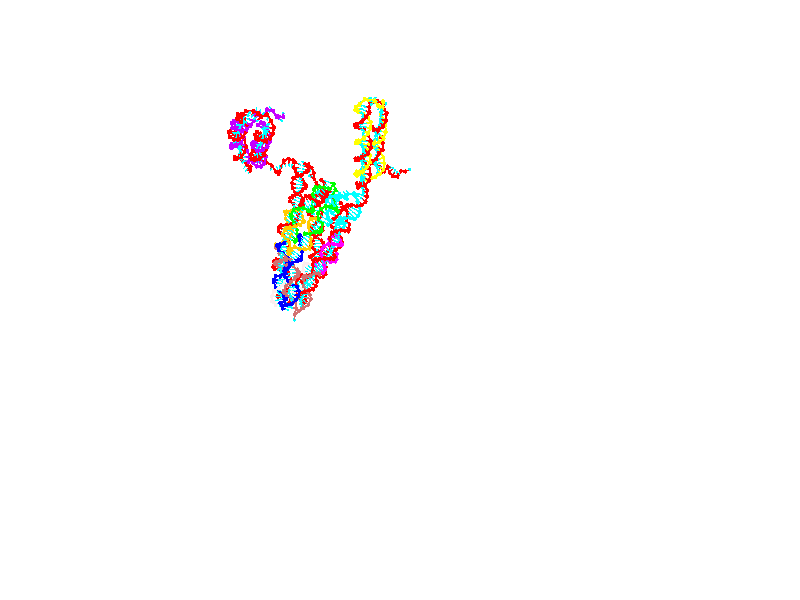 // switches for output
#declare DRAW_BASES = 1; // possible values are 0, 1; only relevant for DNA ribbons
#declare DRAW_BASES_TYPE = 3; // possible values are 1, 2, 3; only relevant for DNA ribbons
#declare DRAW_FOG = 0; // set to 1 to enable fog

#include "colors.inc"

#include "transforms.inc"
background { rgb <1, 1, 1>}

#default {
   normal{
       ripples 0.25
       frequency 0.20
       turbulence 0.2
       lambda 5
   }
	finish {
		phong 0.1
		phong_size 40.
	}
}

// original window dimensions: 1024x640


// camera settings

camera {
	sky <0, 0.179814, -0.983701>
	up <0, 0.179814, -0.983701>
	right 1.6 * <1, 0, 0>
	location <25.469, 94.9851, 44.8844>
	look_at <25.469, 29.3977, 32.8955>
	direction <0, -65.5874, -11.9889>
	angle 67.0682
}


# declare cpy_camera_pos = <25.469, 94.9851, 44.8844>;
# if (DRAW_FOG = 1)
fog {
	fog_type 2
	up vnormalize(cpy_camera_pos)
	color rgbt<1,1,1,0.3>
	distance 1e-5
	fog_alt 3e-3
	fog_offset 28
}
# end


// LIGHTS

# declare lum = 6;
global_settings {
	ambient_light rgb lum * <0.05, 0.05, 0.05>
	max_trace_level 15
}# declare cpy_direct_light_amount = 0.25;
light_source
{	1000 * <-1, -1.16351, -0.803887>,
	rgb lum * cpy_direct_light_amount
	parallel
}

light_source
{	1000 * <1, 1.16351, 0.803887>,
	rgb lum * cpy_direct_light_amount
	parallel
}

// strand 0

// nucleotide -1

// particle -1
sphere {
	<4.689719, 15.325515, 15.101479> 0.250000
	pigment { color rgbt <1,0,0,0> }
	no_shadow
}
cylinder {
	<4.505465, 14.970970, 15.120147>,  <4.394912, 14.758244, 15.131348>, 0.100000
	pigment { color rgbt <1,0,0,0> }
	no_shadow
}
cylinder {
	<4.505465, 14.970970, 15.120147>,  <4.689719, 15.325515, 15.101479>, 0.100000
	pigment { color rgbt <1,0,0,0> }
	no_shadow
}

// particle -1
sphere {
	<4.505465, 14.970970, 15.120147> 0.100000
	pigment { color rgbt <1,0,0,0> }
	no_shadow
}
sphere {
	0, 1
	scale<0.080000,0.200000,0.300000>
	matrix <-0.760828, 0.367226, -0.535057,
		0.457115, -0.281973, -0.843526,
		-0.460636, -0.886362, 0.046669,
		4.367273, 14.705062, 15.134148>
	pigment { color rgbt <0,1,1,0> }
	no_shadow
}
cylinder {
	<4.622412, 14.867288, 14.465192>,  <4.689719, 15.325515, 15.101479>, 0.130000
	pigment { color rgbt <1,0,0,0> }
	no_shadow
}

// nucleotide -1

// particle -1
sphere {
	<4.622412, 14.867288, 14.465192> 0.250000
	pigment { color rgbt <1,0,0,0> }
	no_shadow
}
cylinder {
	<4.302639, 14.846405, 14.704585>,  <4.110775, 14.833876, 14.848221>, 0.100000
	pigment { color rgbt <1,0,0,0> }
	no_shadow
}
cylinder {
	<4.302639, 14.846405, 14.704585>,  <4.622412, 14.867288, 14.465192>, 0.100000
	pigment { color rgbt <1,0,0,0> }
	no_shadow
}

// particle -1
sphere {
	<4.302639, 14.846405, 14.704585> 0.100000
	pigment { color rgbt <1,0,0,0> }
	no_shadow
}
sphere {
	0, 1
	scale<0.080000,0.200000,0.300000>
	matrix <-0.514797, 0.573038, -0.637661,
		-0.309662, -0.817864, -0.484982,
		-0.799433, -0.052208, 0.598482,
		4.062809, 14.830743, 14.884130>
	pigment { color rgbt <0,1,1,0> }
	no_shadow
}
cylinder {
	<4.018413, 14.552729, 14.077518>,  <4.622412, 14.867288, 14.465192>, 0.130000
	pigment { color rgbt <1,0,0,0> }
	no_shadow
}

// nucleotide -1

// particle -1
sphere {
	<4.018413, 14.552729, 14.077518> 0.250000
	pigment { color rgbt <1,0,0,0> }
	no_shadow
}
cylinder {
	<3.912959, 14.815884, 14.359705>,  <3.849687, 14.973777, 14.529016>, 0.100000
	pigment { color rgbt <1,0,0,0> }
	no_shadow
}
cylinder {
	<3.912959, 14.815884, 14.359705>,  <4.018413, 14.552729, 14.077518>, 0.100000
	pigment { color rgbt <1,0,0,0> }
	no_shadow
}

// particle -1
sphere {
	<3.912959, 14.815884, 14.359705> 0.100000
	pigment { color rgbt <1,0,0,0> }
	no_shadow
}
sphere {
	0, 1
	scale<0.080000,0.200000,0.300000>
	matrix <-0.605287, 0.456617, -0.652018,
		-0.751082, -0.598904, 0.277831,
		-0.263634, 0.657887, 0.705466,
		3.833869, 15.013249, 14.571344>
	pigment { color rgbt <0,1,1,0> }
	no_shadow
}
cylinder {
	<3.360587, 14.880074, 13.637321>,  <4.018413, 14.552729, 14.077518>, 0.130000
	pigment { color rgbt <1,0,0,0> }
	no_shadow
}

// nucleotide -1

// particle -1
sphere {
	<3.360587, 14.880074, 13.637321> 0.250000
	pigment { color rgbt <1,0,0,0> }
	no_shadow
}
cylinder {
	<3.490525, 15.140224, 13.911982>,  <3.568487, 15.296314, 14.076777>, 0.100000
	pigment { color rgbt <1,0,0,0> }
	no_shadow
}
cylinder {
	<3.490525, 15.140224, 13.911982>,  <3.360587, 14.880074, 13.637321>, 0.100000
	pigment { color rgbt <1,0,0,0> }
	no_shadow
}

// particle -1
sphere {
	<3.490525, 15.140224, 13.911982> 0.100000
	pigment { color rgbt <1,0,0,0> }
	no_shadow
}
sphere {
	0, 1
	scale<0.080000,0.200000,0.300000>
	matrix <-0.218526, 0.757992, -0.614568,
		-0.920175, 0.049588, 0.388353,
		0.324844, 0.650376, 0.686650,
		3.587978, 15.335338, 14.117976>
	pigment { color rgbt <0,1,1,0> }
	no_shadow
}
cylinder {
	<2.846149, 15.354220, 13.601186>,  <3.360587, 14.880074, 13.637321>, 0.130000
	pigment { color rgbt <1,0,0,0> }
	no_shadow
}

// nucleotide -1

// particle -1
sphere {
	<2.846149, 15.354220, 13.601186> 0.250000
	pigment { color rgbt <1,0,0,0> }
	no_shadow
}
cylinder {
	<3.190738, 15.497834, 13.744830>,  <3.397491, 15.584002, 13.831017>, 0.100000
	pigment { color rgbt <1,0,0,0> }
	no_shadow
}
cylinder {
	<3.190738, 15.497834, 13.744830>,  <2.846149, 15.354220, 13.601186>, 0.100000
	pigment { color rgbt <1,0,0,0> }
	no_shadow
}

// particle -1
sphere {
	<3.190738, 15.497834, 13.744830> 0.100000
	pigment { color rgbt <1,0,0,0> }
	no_shadow
}
sphere {
	0, 1
	scale<0.080000,0.200000,0.300000>
	matrix <-0.107532, 0.820124, -0.561990,
		-0.496290, 0.445523, 0.745121,
		0.861471, 0.359035, 0.359112,
		3.449179, 15.605545, 13.852564>
	pigment { color rgbt <0,1,1,0> }
	no_shadow
}
cylinder {
	<2.668911, 16.076813, 13.761136>,  <2.846149, 15.354220, 13.601186>, 0.130000
	pigment { color rgbt <1,0,0,0> }
	no_shadow
}

// nucleotide -1

// particle -1
sphere {
	<2.668911, 16.076813, 13.761136> 0.250000
	pigment { color rgbt <1,0,0,0> }
	no_shadow
}
cylinder {
	<3.063245, 16.072126, 13.828059>,  <3.299845, 16.069315, 13.868214>, 0.100000
	pigment { color rgbt <1,0,0,0> }
	no_shadow
}
cylinder {
	<3.063245, 16.072126, 13.828059>,  <2.668911, 16.076813, 13.761136>, 0.100000
	pigment { color rgbt <1,0,0,0> }
	no_shadow
}

// particle -1
sphere {
	<3.063245, 16.072126, 13.828059> 0.100000
	pigment { color rgbt <1,0,0,0> }
	no_shadow
}
sphere {
	0, 1
	scale<0.080000,0.200000,0.300000>
	matrix <0.051771, 0.970099, -0.237125,
		-0.159528, 0.242428, 0.956964,
		0.985835, -0.011715, 0.167309,
		3.358995, 16.068611, 13.878252>
	pigment { color rgbt <0,1,1,0> }
	no_shadow
}
cylinder {
	<2.850741, 16.603676, 14.228693>,  <2.668911, 16.076813, 13.761136>, 0.130000
	pigment { color rgbt <1,0,0,0> }
	no_shadow
}

// nucleotide -1

// particle -1
sphere {
	<2.850741, 16.603676, 14.228693> 0.250000
	pigment { color rgbt <1,0,0,0> }
	no_shadow
}
cylinder {
	<3.179130, 16.545372, 14.007873>,  <3.376163, 16.510389, 13.875381>, 0.100000
	pigment { color rgbt <1,0,0,0> }
	no_shadow
}
cylinder {
	<3.179130, 16.545372, 14.007873>,  <2.850741, 16.603676, 14.228693>, 0.100000
	pigment { color rgbt <1,0,0,0> }
	no_shadow
}

// particle -1
sphere {
	<3.179130, 16.545372, 14.007873> 0.100000
	pigment { color rgbt <1,0,0,0> }
	no_shadow
}
sphere {
	0, 1
	scale<0.080000,0.200000,0.300000>
	matrix <0.008461, 0.969866, -0.243492,
		0.570906, 0.195229, 0.797466,
		0.820972, -0.145758, -0.552050,
		3.425421, 16.501644, 13.842257>
	pigment { color rgbt <0,1,1,0> }
	no_shadow
}
cylinder {
	<3.327480, 17.089808, 14.344546>,  <2.850741, 16.603676, 14.228693>, 0.130000
	pigment { color rgbt <1,0,0,0> }
	no_shadow
}

// nucleotide -1

// particle -1
sphere {
	<3.327480, 17.089808, 14.344546> 0.250000
	pigment { color rgbt <1,0,0,0> }
	no_shadow
}
cylinder {
	<3.438229, 16.954763, 13.984689>,  <3.504679, 16.873737, 13.768774>, 0.100000
	pigment { color rgbt <1,0,0,0> }
	no_shadow
}
cylinder {
	<3.438229, 16.954763, 13.984689>,  <3.327480, 17.089808, 14.344546>, 0.100000
	pigment { color rgbt <1,0,0,0> }
	no_shadow
}

// particle -1
sphere {
	<3.438229, 16.954763, 13.984689> 0.100000
	pigment { color rgbt <1,0,0,0> }
	no_shadow
}
sphere {
	0, 1
	scale<0.080000,0.200000,0.300000>
	matrix <0.207752, 0.935134, -0.286992,
		0.938179, -0.107442, 0.329052,
		0.276873, -0.337611, -0.899644,
		3.521291, 16.853479, 13.714795>
	pigment { color rgbt <0,1,1,0> }
	no_shadow
}
cylinder {
	<3.983231, 17.376812, 14.275727>,  <3.327480, 17.089808, 14.344546>, 0.130000
	pigment { color rgbt <1,0,0,0> }
	no_shadow
}

// nucleotide -1

// particle -1
sphere {
	<3.983231, 17.376812, 14.275727> 0.250000
	pigment { color rgbt <1,0,0,0> }
	no_shadow
}
cylinder {
	<3.852757, 17.287741, 13.908245>,  <3.774472, 17.234299, 13.687756>, 0.100000
	pigment { color rgbt <1,0,0,0> }
	no_shadow
}
cylinder {
	<3.852757, 17.287741, 13.908245>,  <3.983231, 17.376812, 14.275727>, 0.100000
	pigment { color rgbt <1,0,0,0> }
	no_shadow
}

// particle -1
sphere {
	<3.852757, 17.287741, 13.908245> 0.100000
	pigment { color rgbt <1,0,0,0> }
	no_shadow
}
sphere {
	0, 1
	scale<0.080000,0.200000,0.300000>
	matrix <0.337251, 0.880494, -0.333155,
		0.883098, -0.418505, -0.212110,
		-0.326189, -0.222674, -0.918704,
		3.754901, 17.220938, 13.632633>
	pigment { color rgbt <0,1,1,0> }
	no_shadow
}
cylinder {
	<4.454993, 17.723038, 13.814869>,  <3.983231, 17.376812, 14.275727>, 0.130000
	pigment { color rgbt <1,0,0,0> }
	no_shadow
}

// nucleotide -1

// particle -1
sphere {
	<4.454993, 17.723038, 13.814869> 0.250000
	pigment { color rgbt <1,0,0,0> }
	no_shadow
}
cylinder {
	<4.151785, 17.625172, 13.573028>,  <3.969861, 17.566452, 13.427922>, 0.100000
	pigment { color rgbt <1,0,0,0> }
	no_shadow
}
cylinder {
	<4.151785, 17.625172, 13.573028>,  <4.454993, 17.723038, 13.814869>, 0.100000
	pigment { color rgbt <1,0,0,0> }
	no_shadow
}

// particle -1
sphere {
	<4.151785, 17.625172, 13.573028> 0.100000
	pigment { color rgbt <1,0,0,0> }
	no_shadow
}
sphere {
	0, 1
	scale<0.080000,0.200000,0.300000>
	matrix <0.169697, 0.821072, -0.545017,
		0.629770, -0.515733, -0.580870,
		-0.758019, -0.244664, -0.604604,
		3.924380, 17.551773, 13.391646>
	pigment { color rgbt <0,1,1,0> }
	no_shadow
}
cylinder {
	<4.671399, 17.783117, 13.211459>,  <4.454993, 17.723038, 13.814869>, 0.130000
	pigment { color rgbt <1,0,0,0> }
	no_shadow
}

// nucleotide -1

// particle -1
sphere {
	<4.671399, 17.783117, 13.211459> 0.250000
	pigment { color rgbt <1,0,0,0> }
	no_shadow
}
cylinder {
	<4.274115, 17.827913, 13.198854>,  <4.035744, 17.854790, 13.191292>, 0.100000
	pigment { color rgbt <1,0,0,0> }
	no_shadow
}
cylinder {
	<4.274115, 17.827913, 13.198854>,  <4.671399, 17.783117, 13.211459>, 0.100000
	pigment { color rgbt <1,0,0,0> }
	no_shadow
}

// particle -1
sphere {
	<4.274115, 17.827913, 13.198854> 0.100000
	pigment { color rgbt <1,0,0,0> }
	no_shadow
}
sphere {
	0, 1
	scale<0.080000,0.200000,0.300000>
	matrix <0.113271, 0.869117, -0.481462,
		-0.026531, -0.481762, -0.875900,
		-0.993210, 0.111988, -0.031511,
		3.976152, 17.861509, 13.189401>
	pigment { color rgbt <0,1,1,0> }
	no_shadow
}
cylinder {
	<4.473887, 18.157412, 12.469838>,  <4.671399, 17.783117, 13.211459>, 0.130000
	pigment { color rgbt <1,0,0,0> }
	no_shadow
}

// nucleotide -1

// particle -1
sphere {
	<4.473887, 18.157412, 12.469838> 0.250000
	pigment { color rgbt <1,0,0,0> }
	no_shadow
}
cylinder {
	<4.132873, 18.193714, 12.675730>,  <3.928264, 18.215496, 12.799265>, 0.100000
	pigment { color rgbt <1,0,0,0> }
	no_shadow
}
cylinder {
	<4.132873, 18.193714, 12.675730>,  <4.473887, 18.157412, 12.469838>, 0.100000
	pigment { color rgbt <1,0,0,0> }
	no_shadow
}

// particle -1
sphere {
	<4.132873, 18.193714, 12.675730> 0.100000
	pigment { color rgbt <1,0,0,0> }
	no_shadow
}
sphere {
	0, 1
	scale<0.080000,0.200000,0.300000>
	matrix <-0.105325, 0.934776, -0.339264,
		-0.511946, -0.343449, -0.787372,
		-0.852536, 0.090755, 0.514728,
		3.877112, 18.220942, 12.830149>
	pigment { color rgbt <0,1,1,0> }
	no_shadow
}
cylinder {
	<3.906011, 18.214739, 12.082012>,  <4.473887, 18.157412, 12.469838>, 0.130000
	pigment { color rgbt <1,0,0,0> }
	no_shadow
}

// nucleotide -1

// particle -1
sphere {
	<3.906011, 18.214739, 12.082012> 0.250000
	pigment { color rgbt <1,0,0,0> }
	no_shadow
}
cylinder {
	<3.785897, 18.384100, 12.423903>,  <3.713828, 18.485716, 12.629038>, 0.100000
	pigment { color rgbt <1,0,0,0> }
	no_shadow
}
cylinder {
	<3.785897, 18.384100, 12.423903>,  <3.906011, 18.214739, 12.082012>, 0.100000
	pigment { color rgbt <1,0,0,0> }
	no_shadow
}

// particle -1
sphere {
	<3.785897, 18.384100, 12.423903> 0.100000
	pigment { color rgbt <1,0,0,0> }
	no_shadow
}
sphere {
	0, 1
	scale<0.080000,0.200000,0.300000>
	matrix <0.049678, 0.901809, -0.429271,
		-0.952555, -0.086443, -0.291834,
		-0.300286, 0.423401, 0.854728,
		3.695811, 18.511120, 12.680322>
	pigment { color rgbt <0,1,1,0> }
	no_shadow
}
cylinder {
	<3.324679, 18.644640, 11.906967>,  <3.906011, 18.214739, 12.082012>, 0.130000
	pigment { color rgbt <1,0,0,0> }
	no_shadow
}

// nucleotide -1

// particle -1
sphere {
	<3.324679, 18.644640, 11.906967> 0.250000
	pigment { color rgbt <1,0,0,0> }
	no_shadow
}
cylinder {
	<3.429393, 18.773851, 12.270752>,  <3.492222, 18.851377, 12.489023>, 0.100000
	pigment { color rgbt <1,0,0,0> }
	no_shadow
}
cylinder {
	<3.429393, 18.773851, 12.270752>,  <3.324679, 18.644640, 11.906967>, 0.100000
	pigment { color rgbt <1,0,0,0> }
	no_shadow
}

// particle -1
sphere {
	<3.429393, 18.773851, 12.270752> 0.100000
	pigment { color rgbt <1,0,0,0> }
	no_shadow
}
sphere {
	0, 1
	scale<0.080000,0.200000,0.300000>
	matrix <0.134760, 0.920859, -0.365867,
		-0.955671, 0.218338, 0.197536,
		0.261786, 0.323029, 0.909462,
		3.507929, 18.870760, 12.543591>
	pigment { color rgbt <0,1,1,0> }
	no_shadow
}
cylinder {
	<2.914265, 19.363165, 12.022095>,  <3.324679, 18.644640, 11.906967>, 0.130000
	pigment { color rgbt <1,0,0,0> }
	no_shadow
}

// nucleotide -1

// particle -1
sphere {
	<2.914265, 19.363165, 12.022095> 0.250000
	pigment { color rgbt <1,0,0,0> }
	no_shadow
}
cylinder {
	<3.214442, 19.344006, 12.285774>,  <3.394548, 19.332510, 12.443982>, 0.100000
	pigment { color rgbt <1,0,0,0> }
	no_shadow
}
cylinder {
	<3.214442, 19.344006, 12.285774>,  <2.914265, 19.363165, 12.022095>, 0.100000
	pigment { color rgbt <1,0,0,0> }
	no_shadow
}

// particle -1
sphere {
	<3.214442, 19.344006, 12.285774> 0.100000
	pigment { color rgbt <1,0,0,0> }
	no_shadow
}
sphere {
	0, 1
	scale<0.080000,0.200000,0.300000>
	matrix <0.209991, 0.962971, -0.169089,
		-0.626690, 0.265317, 0.732712,
		0.750442, -0.047897, 0.659198,
		3.439575, 19.329636, 12.483534>
	pigment { color rgbt <0,1,1,0> }
	no_shadow
}
cylinder {
	<2.872573, 20.040340, 12.432829>,  <2.914265, 19.363165, 12.022095>, 0.130000
	pigment { color rgbt <1,0,0,0> }
	no_shadow
}

// nucleotide -1

// particle -1
sphere {
	<2.872573, 20.040340, 12.432829> 0.250000
	pigment { color rgbt <1,0,0,0> }
	no_shadow
}
cylinder {
	<3.240199, 19.905472, 12.514444>,  <3.460775, 19.824551, 12.563414>, 0.100000
	pigment { color rgbt <1,0,0,0> }
	no_shadow
}
cylinder {
	<3.240199, 19.905472, 12.514444>,  <2.872573, 20.040340, 12.432829>, 0.100000
	pigment { color rgbt <1,0,0,0> }
	no_shadow
}

// particle -1
sphere {
	<3.240199, 19.905472, 12.514444> 0.100000
	pigment { color rgbt <1,0,0,0> }
	no_shadow
}
sphere {
	0, 1
	scale<0.080000,0.200000,0.300000>
	matrix <0.353683, 0.934048, -0.049616,
		-0.173854, 0.117765, 0.977704,
		0.919066, -0.337171, 0.204039,
		3.515919, 19.804321, 12.575656>
	pigment { color rgbt <0,1,1,0> }
	no_shadow
}
cylinder {
	<3.098374, 20.267370, 13.079095>,  <2.872573, 20.040340, 12.432829>, 0.130000
	pigment { color rgbt <1,0,0,0> }
	no_shadow
}

// nucleotide -1

// particle -1
sphere {
	<3.098374, 20.267370, 13.079095> 0.250000
	pigment { color rgbt <1,0,0,0> }
	no_shadow
}
cylinder {
	<3.436142, 20.184114, 12.881657>,  <3.638802, 20.134161, 12.763194>, 0.100000
	pigment { color rgbt <1,0,0,0> }
	no_shadow
}
cylinder {
	<3.436142, 20.184114, 12.881657>,  <3.098374, 20.267370, 13.079095>, 0.100000
	pigment { color rgbt <1,0,0,0> }
	no_shadow
}

// particle -1
sphere {
	<3.436142, 20.184114, 12.881657> 0.100000
	pigment { color rgbt <1,0,0,0> }
	no_shadow
}
sphere {
	0, 1
	scale<0.080000,0.200000,0.300000>
	matrix <0.304465, 0.944608, 0.122542,
		0.440748, -0.253759, 0.861015,
		0.844418, -0.208138, -0.493595,
		3.689467, 20.121674, 12.733578>
	pigment { color rgbt <0,1,1,0> }
	no_shadow
}
cylinder {
	<3.719190, 20.509336, 13.494305>,  <3.098374, 20.267370, 13.079095>, 0.130000
	pigment { color rgbt <1,0,0,0> }
	no_shadow
}

// nucleotide -1

// particle -1
sphere {
	<3.719190, 20.509336, 13.494305> 0.250000
	pigment { color rgbt <1,0,0,0> }
	no_shadow
}
cylinder {
	<3.863129, 20.470835, 13.123092>,  <3.949493, 20.447733, 12.900364>, 0.100000
	pigment { color rgbt <1,0,0,0> }
	no_shadow
}
cylinder {
	<3.863129, 20.470835, 13.123092>,  <3.719190, 20.509336, 13.494305>, 0.100000
	pigment { color rgbt <1,0,0,0> }
	no_shadow
}

// particle -1
sphere {
	<3.863129, 20.470835, 13.123092> 0.100000
	pigment { color rgbt <1,0,0,0> }
	no_shadow
}
sphere {
	0, 1
	scale<0.080000,0.200000,0.300000>
	matrix <0.342076, 0.939011, 0.035249,
		0.868040, -0.330142, 0.370828,
		0.359848, -0.096254, -0.928033,
		3.971084, 20.441959, 12.844682>
	pigment { color rgbt <0,1,1,0> }
	no_shadow
}
cylinder {
	<4.370444, 20.781555, 13.618714>,  <3.719190, 20.509336, 13.494305>, 0.130000
	pigment { color rgbt <1,0,0,0> }
	no_shadow
}

// nucleotide -1

// particle -1
sphere {
	<4.370444, 20.781555, 13.618714> 0.250000
	pigment { color rgbt <1,0,0,0> }
	no_shadow
}
cylinder {
	<4.336512, 20.750183, 13.221393>,  <4.316153, 20.731359, 12.983000>, 0.100000
	pigment { color rgbt <1,0,0,0> }
	no_shadow
}
cylinder {
	<4.336512, 20.750183, 13.221393>,  <4.370444, 20.781555, 13.618714>, 0.100000
	pigment { color rgbt <1,0,0,0> }
	no_shadow
}

// particle -1
sphere {
	<4.336512, 20.750183, 13.221393> 0.100000
	pigment { color rgbt <1,0,0,0> }
	no_shadow
}
sphere {
	0, 1
	scale<0.080000,0.200000,0.300000>
	matrix <0.390335, 0.914603, -0.105550,
		0.916756, -0.396675, -0.046975,
		-0.084832, -0.078428, -0.993304,
		4.311063, 20.726654, 12.923402>
	pigment { color rgbt <0,1,1,0> }
	no_shadow
}
cylinder {
	<4.986328, 20.866135, 13.344274>,  <4.370444, 20.781555, 13.618714>, 0.130000
	pigment { color rgbt <1,0,0,0> }
	no_shadow
}

// nucleotide -1

// particle -1
sphere {
	<4.986328, 20.866135, 13.344274> 0.250000
	pigment { color rgbt <1,0,0,0> }
	no_shadow
}
cylinder {
	<4.764161, 20.969782, 13.028206>,  <4.630861, 21.031971, 12.838565>, 0.100000
	pigment { color rgbt <1,0,0,0> }
	no_shadow
}
cylinder {
	<4.764161, 20.969782, 13.028206>,  <4.986328, 20.866135, 13.344274>, 0.100000
	pigment { color rgbt <1,0,0,0> }
	no_shadow
}

// particle -1
sphere {
	<4.764161, 20.969782, 13.028206> 0.100000
	pigment { color rgbt <1,0,0,0> }
	no_shadow
}
sphere {
	0, 1
	scale<0.080000,0.200000,0.300000>
	matrix <0.558113, 0.820566, -0.123215,
		0.616459, -0.509439, -0.600375,
		-0.555418, 0.259120, -0.790169,
		4.597536, 21.047518, 12.791155>
	pigment { color rgbt <0,1,1,0> }
	no_shadow
}
cylinder {
	<5.507685, 21.115919, 12.823207>,  <4.986328, 20.866135, 13.344274>, 0.130000
	pigment { color rgbt <1,0,0,0> }
	no_shadow
}

// nucleotide -1

// particle -1
sphere {
	<5.507685, 21.115919, 12.823207> 0.250000
	pigment { color rgbt <1,0,0,0> }
	no_shadow
}
cylinder {
	<5.149961, 21.254475, 12.709910>,  <4.935328, 21.337608, 12.641932>, 0.100000
	pigment { color rgbt <1,0,0,0> }
	no_shadow
}
cylinder {
	<5.149961, 21.254475, 12.709910>,  <5.507685, 21.115919, 12.823207>, 0.100000
	pigment { color rgbt <1,0,0,0> }
	no_shadow
}

// particle -1
sphere {
	<5.149961, 21.254475, 12.709910> 0.100000
	pigment { color rgbt <1,0,0,0> }
	no_shadow
}
sphere {
	0, 1
	scale<0.080000,0.200000,0.300000>
	matrix <0.392930, 0.910785, -0.126799,
		0.214051, -0.224691, -0.950629,
		-0.894309, 0.346389, -0.283242,
		4.881669, 21.358391, 12.624938>
	pigment { color rgbt <0,1,1,0> }
	no_shadow
}
cylinder {
	<5.662465, 21.430567, 12.180980>,  <5.507685, 21.115919, 12.823207>, 0.130000
	pigment { color rgbt <1,0,0,0> }
	no_shadow
}

// nucleotide -1

// particle -1
sphere {
	<5.662465, 21.430567, 12.180980> 0.250000
	pigment { color rgbt <1,0,0,0> }
	no_shadow
}
cylinder {
	<5.330365, 21.607267, 12.316944>,  <5.131104, 21.713287, 12.398522>, 0.100000
	pigment { color rgbt <1,0,0,0> }
	no_shadow
}
cylinder {
	<5.330365, 21.607267, 12.316944>,  <5.662465, 21.430567, 12.180980>, 0.100000
	pigment { color rgbt <1,0,0,0> }
	no_shadow
}

// particle -1
sphere {
	<5.330365, 21.607267, 12.316944> 0.100000
	pigment { color rgbt <1,0,0,0> }
	no_shadow
}
sphere {
	0, 1
	scale<0.080000,0.200000,0.300000>
	matrix <0.464631, 0.885364, -0.015739,
		-0.307897, 0.144866, -0.940326,
		-0.830251, 0.441750, 0.339911,
		5.081289, 21.739792, 12.418918>
	pigment { color rgbt <0,1,1,0> }
	no_shadow
}
cylinder {
	<5.347988, 21.842840, 11.636282>,  <5.662465, 21.430567, 12.180980>, 0.130000
	pigment { color rgbt <1,0,0,0> }
	no_shadow
}

// nucleotide -1

// particle -1
sphere {
	<5.347988, 21.842840, 11.636282> 0.250000
	pigment { color rgbt <1,0,0,0> }
	no_shadow
}
cylinder {
	<5.245068, 21.968985, 12.001652>,  <5.183316, 22.044672, 12.220874>, 0.100000
	pigment { color rgbt <1,0,0,0> }
	no_shadow
}
cylinder {
	<5.245068, 21.968985, 12.001652>,  <5.347988, 21.842840, 11.636282>, 0.100000
	pigment { color rgbt <1,0,0,0> }
	no_shadow
}

// particle -1
sphere {
	<5.245068, 21.968985, 12.001652> 0.100000
	pigment { color rgbt <1,0,0,0> }
	no_shadow
}
sphere {
	0, 1
	scale<0.080000,0.200000,0.300000>
	matrix <0.334615, 0.915846, -0.221942,
		-0.906548, 0.248540, -0.341171,
		-0.257298, 0.315362, 0.913424,
		5.167879, 22.063593, 12.275679>
	pigment { color rgbt <0,1,1,0> }
	no_shadow
}
cylinder {
	<5.141770, 22.498878, 11.484948>,  <5.347988, 21.842840, 11.636282>, 0.130000
	pigment { color rgbt <1,0,0,0> }
	no_shadow
}

// nucleotide -1

// particle -1
sphere {
	<5.141770, 22.498878, 11.484948> 0.250000
	pigment { color rgbt <1,0,0,0> }
	no_shadow
}
cylinder {
	<5.217152, 22.514204, 11.877481>,  <5.262382, 22.523399, 12.113002>, 0.100000
	pigment { color rgbt <1,0,0,0> }
	no_shadow
}
cylinder {
	<5.217152, 22.514204, 11.877481>,  <5.141770, 22.498878, 11.484948>, 0.100000
	pigment { color rgbt <1,0,0,0> }
	no_shadow
}

// particle -1
sphere {
	<5.217152, 22.514204, 11.877481> 0.100000
	pigment { color rgbt <1,0,0,0> }
	no_shadow
}
sphere {
	0, 1
	scale<0.080000,0.200000,0.300000>
	matrix <0.362991, 0.925761, -0.105852,
		-0.912536, 0.376164, 0.160557,
		0.188455, 0.038313, 0.981334,
		5.273689, 22.525698, 12.171882>
	pigment { color rgbt <0,1,1,0> }
	no_shadow
}
cylinder {
	<4.851345, 23.103991, 11.789054>,  <5.141770, 22.498878, 11.484948>, 0.130000
	pigment { color rgbt <1,0,0,0> }
	no_shadow
}

// nucleotide -1

// particle -1
sphere {
	<4.851345, 23.103991, 11.789054> 0.250000
	pigment { color rgbt <1,0,0,0> }
	no_shadow
}
cylinder {
	<5.166133, 23.011353, 12.017803>,  <5.355006, 22.955769, 12.155053>, 0.100000
	pigment { color rgbt <1,0,0,0> }
	no_shadow
}
cylinder {
	<5.166133, 23.011353, 12.017803>,  <4.851345, 23.103991, 11.789054>, 0.100000
	pigment { color rgbt <1,0,0,0> }
	no_shadow
}

// particle -1
sphere {
	<5.166133, 23.011353, 12.017803> 0.100000
	pigment { color rgbt <1,0,0,0> }
	no_shadow
}
sphere {
	0, 1
	scale<0.080000,0.200000,0.300000>
	matrix <0.317256, 0.946851, -0.053129,
		-0.529175, 0.223241, 0.818619,
		0.786971, -0.231597, 0.571874,
		5.402224, 22.941874, 12.189365>
	pigment { color rgbt <0,1,1,0> }
	no_shadow
}
cylinder {
	<4.922474, 23.513935, 12.423453>,  <4.851345, 23.103991, 11.789054>, 0.130000
	pigment { color rgbt <1,0,0,0> }
	no_shadow
}

// nucleotide -1

// particle -1
sphere {
	<4.922474, 23.513935, 12.423453> 0.250000
	pigment { color rgbt <1,0,0,0> }
	no_shadow
}
cylinder {
	<5.273386, 23.401781, 12.267624>,  <5.483933, 23.334490, 12.174127>, 0.100000
	pigment { color rgbt <1,0,0,0> }
	no_shadow
}
cylinder {
	<5.273386, 23.401781, 12.267624>,  <4.922474, 23.513935, 12.423453>, 0.100000
	pigment { color rgbt <1,0,0,0> }
	no_shadow
}

// particle -1
sphere {
	<5.273386, 23.401781, 12.267624> 0.100000
	pigment { color rgbt <1,0,0,0> }
	no_shadow
}
sphere {
	0, 1
	scale<0.080000,0.200000,0.300000>
	matrix <0.340428, 0.935639, 0.093211,
		0.338365, -0.214393, 0.916267,
		0.877279, -0.280383, -0.389573,
		5.536570, 23.317665, 12.150752>
	pigment { color rgbt <0,1,1,0> }
	no_shadow
}
cylinder {
	<5.510986, 23.718264, 12.896715>,  <4.922474, 23.513935, 12.423453>, 0.130000
	pigment { color rgbt <1,0,0,0> }
	no_shadow
}

// nucleotide -1

// particle -1
sphere {
	<5.510986, 23.718264, 12.896715> 0.250000
	pigment { color rgbt <1,0,0,0> }
	no_shadow
}
cylinder {
	<5.562779, 23.707596, 12.500226>,  <5.593854, 23.701195, 12.262333>, 0.100000
	pigment { color rgbt <1,0,0,0> }
	no_shadow
}
cylinder {
	<5.562779, 23.707596, 12.500226>,  <5.510986, 23.718264, 12.896715>, 0.100000
	pigment { color rgbt <1,0,0,0> }
	no_shadow
}

// particle -1
sphere {
	<5.562779, 23.707596, 12.500226> 0.100000
	pigment { color rgbt <1,0,0,0> }
	no_shadow
}
sphere {
	0, 1
	scale<0.080000,0.200000,0.300000>
	matrix <0.483730, 0.874318, 0.039665,
		0.865586, -0.484620, 0.126109,
		0.129481, -0.026669, -0.991223,
		5.601624, 23.699594, 12.202859>
	pigment { color rgbt <0,1,1,0> }
	no_shadow
}
cylinder {
	<5.769232, 24.235182, 12.313263>,  <5.510986, 23.718264, 12.896715>, 0.130000
	pigment { color rgbt <1,0,0,0> }
	no_shadow
}

// nucleotide -1

// particle -1
sphere {
	<5.769232, 24.235182, 12.313263> 0.250000
	pigment { color rgbt <1,0,0,0> }
	no_shadow
}
cylinder {
	<6.059020, 23.971579, 12.232414>,  <6.232893, 23.813417, 12.183905>, 0.100000
	pigment { color rgbt <1,0,0,0> }
	no_shadow
}
cylinder {
	<6.059020, 23.971579, 12.232414>,  <5.769232, 24.235182, 12.313263>, 0.100000
	pigment { color rgbt <1,0,0,0> }
	no_shadow
}

// particle -1
sphere {
	<6.059020, 23.971579, 12.232414> 0.100000
	pigment { color rgbt <1,0,0,0> }
	no_shadow
}
sphere {
	0, 1
	scale<0.080000,0.200000,0.300000>
	matrix <0.547130, 0.728121, -0.412902,
		0.419274, 0.188549, 0.888064,
		0.724471, -0.659006, -0.202122,
		6.276361, 23.773876, 12.171778>
	pigment { color rgbt <0,1,1,0> }
	no_shadow
}
cylinder {
	<6.309630, 24.678484, 12.130390>,  <5.769232, 24.235182, 12.313263>, 0.130000
	pigment { color rgbt <1,0,0,0> }
	no_shadow
}

// nucleotide -1

// particle -1
sphere {
	<6.309630, 24.678484, 12.130390> 0.250000
	pigment { color rgbt <1,0,0,0> }
	no_shadow
}
cylinder {
	<6.614697, 24.868420, 12.306056>,  <6.797738, 24.982382, 12.411455>, 0.100000
	pigment { color rgbt <1,0,0,0> }
	no_shadow
}
cylinder {
	<6.614697, 24.868420, 12.306056>,  <6.309630, 24.678484, 12.130390>, 0.100000
	pigment { color rgbt <1,0,0,0> }
	no_shadow
}

// particle -1
sphere {
	<6.614697, 24.868420, 12.306056> 0.100000
	pigment { color rgbt <1,0,0,0> }
	no_shadow
}
sphere {
	0, 1
	scale<0.080000,0.200000,0.300000>
	matrix <0.381604, -0.878566, 0.287228,
		0.522222, -0.051473, -0.851255,
		0.762668, 0.474839, 0.439164,
		6.843498, 25.010872, 12.437805>
	pigment { color rgbt <0,1,1,0> }
	no_shadow
}
cylinder {
	<7.164305, 24.432209, 12.006912>,  <6.309630, 24.678484, 12.130390>, 0.130000
	pigment { color rgbt <1,0,0,0> }
	no_shadow
}

// nucleotide -1

// particle -1
sphere {
	<7.164305, 24.432209, 12.006912> 0.250000
	pigment { color rgbt <1,0,0,0> }
	no_shadow
}
cylinder {
	<7.134971, 24.601862, 12.367963>,  <7.117371, 24.703653, 12.584593>, 0.100000
	pigment { color rgbt <1,0,0,0> }
	no_shadow
}
cylinder {
	<7.134971, 24.601862, 12.367963>,  <7.164305, 24.432209, 12.006912>, 0.100000
	pigment { color rgbt <1,0,0,0> }
	no_shadow
}

// particle -1
sphere {
	<7.134971, 24.601862, 12.367963> 0.100000
	pigment { color rgbt <1,0,0,0> }
	no_shadow
}
sphere {
	0, 1
	scale<0.080000,0.200000,0.300000>
	matrix <0.422903, -0.806437, 0.413294,
		0.903203, 0.412032, -0.120227,
		-0.073334, 0.424133, 0.902626,
		7.112971, 24.729101, 12.638751>
	pigment { color rgbt <0,1,1,0> }
	no_shadow
}
cylinder {
	<7.756297, 24.317345, 12.207799>,  <7.164305, 24.432209, 12.006912>, 0.130000
	pigment { color rgbt <1,0,0,0> }
	no_shadow
}

// nucleotide -1

// particle -1
sphere {
	<7.756297, 24.317345, 12.207799> 0.250000
	pigment { color rgbt <1,0,0,0> }
	no_shadow
}
cylinder {
	<7.540836, 24.386028, 12.537738>,  <7.411560, 24.427238, 12.735701>, 0.100000
	pigment { color rgbt <1,0,0,0> }
	no_shadow
}
cylinder {
	<7.540836, 24.386028, 12.537738>,  <7.756297, 24.317345, 12.207799>, 0.100000
	pigment { color rgbt <1,0,0,0> }
	no_shadow
}

// particle -1
sphere {
	<7.540836, 24.386028, 12.537738> 0.100000
	pigment { color rgbt <1,0,0,0> }
	no_shadow
}
sphere {
	0, 1
	scale<0.080000,0.200000,0.300000>
	matrix <0.425545, -0.789511, 0.442248,
		0.727163, 0.589227, 0.352200,
		-0.538651, 0.171709, 0.824846,
		7.379241, 24.437542, 12.785192>
	pigment { color rgbt <0,1,1,0> }
	no_shadow
}
cylinder {
	<8.187211, 24.416704, 12.635481>,  <7.756297, 24.317345, 12.207799>, 0.130000
	pigment { color rgbt <1,0,0,0> }
	no_shadow
}

// nucleotide -1

// particle -1
sphere {
	<8.187211, 24.416704, 12.635481> 0.250000
	pigment { color rgbt <1,0,0,0> }
	no_shadow
}
cylinder {
	<7.863779, 24.249502, 12.801115>,  <7.669719, 24.149181, 12.900496>, 0.100000
	pigment { color rgbt <1,0,0,0> }
	no_shadow
}
cylinder {
	<7.863779, 24.249502, 12.801115>,  <8.187211, 24.416704, 12.635481>, 0.100000
	pigment { color rgbt <1,0,0,0> }
	no_shadow
}

// particle -1
sphere {
	<7.863779, 24.249502, 12.801115> 0.100000
	pigment { color rgbt <1,0,0,0> }
	no_shadow
}
sphere {
	0, 1
	scale<0.080000,0.200000,0.300000>
	matrix <0.569802, -0.731768, 0.373952,
		0.146701, 0.538318, 0.829875,
		-0.808582, -0.418006, 0.414086,
		7.621204, 24.124100, 12.925341>
	pigment { color rgbt <0,1,1,0> }
	no_shadow
}
cylinder {
	<8.860395, 24.216337, 12.306316>,  <8.187211, 24.416704, 12.635481>, 0.130000
	pigment { color rgbt <1,0,0,0> }
	no_shadow
}

// nucleotide -1

// particle -1
sphere {
	<8.860395, 24.216337, 12.306316> 0.250000
	pigment { color rgbt <1,0,0,0> }
	no_shadow
}
cylinder {
	<8.936182, 24.394594, 12.656289>,  <8.981654, 24.501549, 12.866273>, 0.100000
	pigment { color rgbt <1,0,0,0> }
	no_shadow
}
cylinder {
	<8.936182, 24.394594, 12.656289>,  <8.860395, 24.216337, 12.306316>, 0.100000
	pigment { color rgbt <1,0,0,0> }
	no_shadow
}

// particle -1
sphere {
	<8.936182, 24.394594, 12.656289> 0.100000
	pigment { color rgbt <1,0,0,0> }
	no_shadow
}
sphere {
	0, 1
	scale<0.080000,0.200000,0.300000>
	matrix <-0.733467, 0.656644, -0.175625,
		-0.652785, -0.608459, 0.451275,
		0.189467, 0.445641, 0.874932,
		8.993022, 24.528286, 12.918769>
	pigment { color rgbt <0,1,1,0> }
	no_shadow
}
cylinder {
	<9.317470, 23.892420, 12.876139>,  <8.860395, 24.216337, 12.306316>, 0.130000
	pigment { color rgbt <1,0,0,0> }
	no_shadow
}

// nucleotide -1

// particle -1
sphere {
	<9.317470, 23.892420, 12.876139> 0.250000
	pigment { color rgbt <1,0,0,0> }
	no_shadow
}
cylinder {
	<9.141855, 24.098459, 13.170600>,  <9.036487, 24.222084, 13.347277>, 0.100000
	pigment { color rgbt <1,0,0,0> }
	no_shadow
}
cylinder {
	<9.141855, 24.098459, 13.170600>,  <9.317470, 23.892420, 12.876139>, 0.100000
	pigment { color rgbt <1,0,0,0> }
	no_shadow
}

// particle -1
sphere {
	<9.141855, 24.098459, 13.170600> 0.100000
	pigment { color rgbt <1,0,0,0> }
	no_shadow
}
sphere {
	0, 1
	scale<0.080000,0.200000,0.300000>
	matrix <-0.082117, -0.838915, 0.538031,
		0.894709, 0.175764, 0.410612,
		-0.439035, 0.515100, 0.736152,
		9.010144, 24.252989, 13.391445>
	pigment { color rgbt <0,1,1,0> }
	no_shadow
}
cylinder {
	<9.645492, 23.818895, 13.562648>,  <9.317470, 23.892420, 12.876139>, 0.130000
	pigment { color rgbt <1,0,0,0> }
	no_shadow
}

// nucleotide -1

// particle -1
sphere {
	<9.645492, 23.818895, 13.562648> 0.250000
	pigment { color rgbt <1,0,0,0> }
	no_shadow
}
cylinder {
	<9.261797, 23.911745, 13.627128>,  <9.031580, 23.967455, 13.665815>, 0.100000
	pigment { color rgbt <1,0,0,0> }
	no_shadow
}
cylinder {
	<9.261797, 23.911745, 13.627128>,  <9.645492, 23.818895, 13.562648>, 0.100000
	pigment { color rgbt <1,0,0,0> }
	no_shadow
}

// particle -1
sphere {
	<9.261797, 23.911745, 13.627128> 0.100000
	pigment { color rgbt <1,0,0,0> }
	no_shadow
}
sphere {
	0, 1
	scale<0.080000,0.200000,0.300000>
	matrix <-0.097978, -0.808177, 0.580732,
		0.265079, 0.541265, 0.797976,
		-0.959236, 0.232124, 0.161199,
		8.974026, 23.981382, 13.675488>
	pigment { color rgbt <0,1,1,0> }
	no_shadow
}
cylinder {
	<9.516155, 23.472961, 14.088968>,  <9.645492, 23.818895, 13.562648>, 0.130000
	pigment { color rgbt <1,0,0,0> }
	no_shadow
}

// nucleotide -1

// particle -1
sphere {
	<9.516155, 23.472961, 14.088968> 0.250000
	pigment { color rgbt <1,0,0,0> }
	no_shadow
}
cylinder {
	<9.147229, 23.601046, 14.002433>,  <8.925874, 23.677896, 13.950512>, 0.100000
	pigment { color rgbt <1,0,0,0> }
	no_shadow
}
cylinder {
	<9.147229, 23.601046, 14.002433>,  <9.516155, 23.472961, 14.088968>, 0.100000
	pigment { color rgbt <1,0,0,0> }
	no_shadow
}

// particle -1
sphere {
	<9.147229, 23.601046, 14.002433> 0.100000
	pigment { color rgbt <1,0,0,0> }
	no_shadow
}
sphere {
	0, 1
	scale<0.080000,0.200000,0.300000>
	matrix <-0.380875, -0.847903, 0.368775,
		-0.065349, 0.422524, 0.903993,
		-0.922314, 0.320209, -0.216339,
		8.870535, 23.697107, 13.937531>
	pigment { color rgbt <0,1,1,0> }
	no_shadow
}
cylinder {
	<9.084787, 23.239628, 14.526769>,  <9.516155, 23.472961, 14.088968>, 0.130000
	pigment { color rgbt <1,0,0,0> }
	no_shadow
}

// nucleotide -1

// particle -1
sphere {
	<9.084787, 23.239628, 14.526769> 0.250000
	pigment { color rgbt <1,0,0,0> }
	no_shadow
}
cylinder {
	<8.838570, 23.322283, 14.222556>,  <8.690839, 23.371876, 14.040029>, 0.100000
	pigment { color rgbt <1,0,0,0> }
	no_shadow
}
cylinder {
	<8.838570, 23.322283, 14.222556>,  <9.084787, 23.239628, 14.526769>, 0.100000
	pigment { color rgbt <1,0,0,0> }
	no_shadow
}

// particle -1
sphere {
	<8.838570, 23.322283, 14.222556> 0.100000
	pigment { color rgbt <1,0,0,0> }
	no_shadow
}
sphere {
	0, 1
	scale<0.080000,0.200000,0.300000>
	matrix <-0.543387, -0.810237, 0.219651,
		-0.570821, 0.548467, 0.611021,
		-0.615543, 0.206639, -0.760531,
		8.653907, 23.384274, 13.994397>
	pigment { color rgbt <0,1,1,0> }
	no_shadow
}
cylinder {
	<8.433853, 23.156528, 14.751102>,  <9.084787, 23.239628, 14.526769>, 0.130000
	pigment { color rgbt <1,0,0,0> }
	no_shadow
}

// nucleotide -1

// particle -1
sphere {
	<8.433853, 23.156528, 14.751102> 0.250000
	pigment { color rgbt <1,0,0,0> }
	no_shadow
}
cylinder {
	<8.367626, 23.127256, 14.357711>,  <8.327889, 23.109694, 14.121675>, 0.100000
	pigment { color rgbt <1,0,0,0> }
	no_shadow
}
cylinder {
	<8.367626, 23.127256, 14.357711>,  <8.433853, 23.156528, 14.751102>, 0.100000
	pigment { color rgbt <1,0,0,0> }
	no_shadow
}

// particle -1
sphere {
	<8.367626, 23.127256, 14.357711> 0.100000
	pigment { color rgbt <1,0,0,0> }
	no_shadow
}
sphere {
	0, 1
	scale<0.080000,0.200000,0.300000>
	matrix <-0.582272, -0.797617, 0.157375,
		-0.795956, 0.598709, 0.089450,
		-0.165568, -0.073180, -0.983479,
		8.317956, 23.105303, 14.062667>
	pigment { color rgbt <0,1,1,0> }
	no_shadow
}
cylinder {
	<7.606483, 23.062828, 14.606130>,  <8.433853, 23.156528, 14.751102>, 0.130000
	pigment { color rgbt <1,0,0,0> }
	no_shadow
}

// nucleotide -1

// particle -1
sphere {
	<7.606483, 23.062828, 14.606130> 0.250000
	pigment { color rgbt <1,0,0,0> }
	no_shadow
}
cylinder {
	<7.817049, 22.928320, 14.293768>,  <7.943388, 22.847614, 14.106351>, 0.100000
	pigment { color rgbt <1,0,0,0> }
	no_shadow
}
cylinder {
	<7.817049, 22.928320, 14.293768>,  <7.606483, 23.062828, 14.606130>, 0.100000
	pigment { color rgbt <1,0,0,0> }
	no_shadow
}

// particle -1
sphere {
	<7.817049, 22.928320, 14.293768> 0.100000
	pigment { color rgbt <1,0,0,0> }
	no_shadow
}
sphere {
	0, 1
	scale<0.080000,0.200000,0.300000>
	matrix <-0.475447, -0.877862, 0.057519,
		-0.704868, 0.341000, -0.621997,
		0.526414, -0.336270, -0.780904,
		7.974973, 22.827438, 14.059497>
	pigment { color rgbt <0,1,1,0> }
	no_shadow
}
cylinder {
	<7.111769, 22.619396, 14.263270>,  <7.606483, 23.062828, 14.606130>, 0.130000
	pigment { color rgbt <1,0,0,0> }
	no_shadow
}

// nucleotide -1

// particle -1
sphere {
	<7.111769, 22.619396, 14.263270> 0.250000
	pigment { color rgbt <1,0,0,0> }
	no_shadow
}
cylinder {
	<7.487075, 22.526896, 14.160366>,  <7.712258, 22.471395, 14.098623>, 0.100000
	pigment { color rgbt <1,0,0,0> }
	no_shadow
}
cylinder {
	<7.487075, 22.526896, 14.160366>,  <7.111769, 22.619396, 14.263270>, 0.100000
	pigment { color rgbt <1,0,0,0> }
	no_shadow
}

// particle -1
sphere {
	<7.487075, 22.526896, 14.160366> 0.100000
	pigment { color rgbt <1,0,0,0> }
	no_shadow
}
sphere {
	0, 1
	scale<0.080000,0.200000,0.300000>
	matrix <-0.248178, -0.968085, -0.034924,
		-0.240974, 0.096615, -0.965711,
		0.938264, -0.231253, -0.257261,
		7.768554, 22.457520, 14.083188>
	pigment { color rgbt <0,1,1,0> }
	no_shadow
}
cylinder {
	<6.925321, 22.202890, 13.685154>,  <7.111769, 22.619396, 14.263270>, 0.130000
	pigment { color rgbt <1,0,0,0> }
	no_shadow
}

// nucleotide -1

// particle -1
sphere {
	<6.925321, 22.202890, 13.685154> 0.250000
	pigment { color rgbt <1,0,0,0> }
	no_shadow
}
cylinder {
	<7.306773, 22.114506, 13.766898>,  <7.535645, 22.061476, 13.815945>, 0.100000
	pigment { color rgbt <1,0,0,0> }
	no_shadow
}
cylinder {
	<7.306773, 22.114506, 13.766898>,  <6.925321, 22.202890, 13.685154>, 0.100000
	pigment { color rgbt <1,0,0,0> }
	no_shadow
}

// particle -1
sphere {
	<7.306773, 22.114506, 13.766898> 0.100000
	pigment { color rgbt <1,0,0,0> }
	no_shadow
}
sphere {
	0, 1
	scale<0.080000,0.200000,0.300000>
	matrix <-0.163315, -0.950229, -0.265315,
		0.252814, 0.219637, -0.942255,
		0.953632, -0.220960, 0.204361,
		7.592863, 22.048218, 13.828206>
	pigment { color rgbt <0,1,1,0> }
	no_shadow
}
cylinder {
	<7.059373, 21.736372, 13.150103>,  <6.925321, 22.202890, 13.685154>, 0.130000
	pigment { color rgbt <1,0,0,0> }
	no_shadow
}

// nucleotide -1

// particle -1
sphere {
	<7.059373, 21.736372, 13.150103> 0.250000
	pigment { color rgbt <1,0,0,0> }
	no_shadow
}
cylinder {
	<7.314303, 21.663908, 13.449702>,  <7.467261, 21.620430, 13.629462>, 0.100000
	pigment { color rgbt <1,0,0,0> }
	no_shadow
}
cylinder {
	<7.314303, 21.663908, 13.449702>,  <7.059373, 21.736372, 13.150103>, 0.100000
	pigment { color rgbt <1,0,0,0> }
	no_shadow
}

// particle -1
sphere {
	<7.314303, 21.663908, 13.449702> 0.100000
	pigment { color rgbt <1,0,0,0> }
	no_shadow
}
sphere {
	0, 1
	scale<0.080000,0.200000,0.300000>
	matrix <-0.312427, -0.949250, 0.036252,
		0.704419, -0.257111, -0.661579,
		0.637325, -0.181159, 0.748998,
		7.505501, 21.609560, 13.674401>
	pigment { color rgbt <0,1,1,0> }
	no_shadow
}
cylinder {
	<7.320714, 21.093754, 13.090219>,  <7.059373, 21.736372, 13.150103>, 0.130000
	pigment { color rgbt <1,0,0,0> }
	no_shadow
}

// nucleotide -1

// particle -1
sphere {
	<7.320714, 21.093754, 13.090219> 0.250000
	pigment { color rgbt <1,0,0,0> }
	no_shadow
}
cylinder {
	<7.418005, 21.144617, 13.474858>,  <7.476381, 21.175135, 13.705642>, 0.100000
	pigment { color rgbt <1,0,0,0> }
	no_shadow
}
cylinder {
	<7.418005, 21.144617, 13.474858>,  <7.320714, 21.093754, 13.090219>, 0.100000
	pigment { color rgbt <1,0,0,0> }
	no_shadow
}

// particle -1
sphere {
	<7.418005, 21.144617, 13.474858> 0.100000
	pigment { color rgbt <1,0,0,0> }
	no_shadow
}
sphere {
	0, 1
	scale<0.080000,0.200000,0.300000>
	matrix <-0.230220, -0.955473, 0.184581,
		0.942252, -0.266275, -0.203125,
		0.243230, 0.127159, 0.961598,
		7.490974, 21.182764, 13.763337>
	pigment { color rgbt <0,1,1,0> }
	no_shadow
}
cylinder {
	<7.801866, 20.640907, 13.214796>,  <7.320714, 21.093754, 13.090219>, 0.130000
	pigment { color rgbt <1,0,0,0> }
	no_shadow
}

// nucleotide -1

// particle -1
sphere {
	<7.801866, 20.640907, 13.214796> 0.250000
	pigment { color rgbt <1,0,0,0> }
	no_shadow
}
cylinder {
	<7.650317, 20.744167, 13.570282>,  <7.559388, 20.806124, 13.783574>, 0.100000
	pigment { color rgbt <1,0,0,0> }
	no_shadow
}
cylinder {
	<7.650317, 20.744167, 13.570282>,  <7.801866, 20.640907, 13.214796>, 0.100000
	pigment { color rgbt <1,0,0,0> }
	no_shadow
}

// particle -1
sphere {
	<7.650317, 20.744167, 13.570282> 0.100000
	pigment { color rgbt <1,0,0,0> }
	no_shadow
}
sphere {
	0, 1
	scale<0.080000,0.200000,0.300000>
	matrix <-0.197884, -0.960695, 0.194698,
		0.904046, -0.102097, 0.415063,
		-0.378871, 0.258151, 0.888716,
		7.536656, 20.821613, 13.836897>
	pigment { color rgbt <0,1,1,0> }
	no_shadow
}
cylinder {
	<7.925091, 20.146536, 13.651746>,  <7.801866, 20.640907, 13.214796>, 0.130000
	pigment { color rgbt <1,0,0,0> }
	no_shadow
}

// nucleotide -1

// particle -1
sphere {
	<7.925091, 20.146536, 13.651746> 0.250000
	pigment { color rgbt <1,0,0,0> }
	no_shadow
}
cylinder {
	<7.637718, 20.310806, 13.876317>,  <7.465295, 20.409369, 14.011060>, 0.100000
	pigment { color rgbt <1,0,0,0> }
	no_shadow
}
cylinder {
	<7.637718, 20.310806, 13.876317>,  <7.925091, 20.146536, 13.651746>, 0.100000
	pigment { color rgbt <1,0,0,0> }
	no_shadow
}

// particle -1
sphere {
	<7.637718, 20.310806, 13.876317> 0.100000
	pigment { color rgbt <1,0,0,0> }
	no_shadow
}
sphere {
	0, 1
	scale<0.080000,0.200000,0.300000>
	matrix <-0.322641, -0.911780, 0.254086,
		0.616246, 0.001403, 0.787552,
		-0.718431, 0.410676, 0.561428,
		7.422189, 20.434010, 14.044745>
	pigment { color rgbt <0,1,1,0> }
	no_shadow
}
cylinder {
	<7.907523, 19.801901, 14.262131>,  <7.925091, 20.146536, 13.651746>, 0.130000
	pigment { color rgbt <1,0,0,0> }
	no_shadow
}

// nucleotide -1

// particle -1
sphere {
	<7.907523, 19.801901, 14.262131> 0.250000
	pigment { color rgbt <1,0,0,0> }
	no_shadow
}
cylinder {
	<7.541300, 19.959652, 14.230585>,  <7.321566, 20.054302, 14.211658>, 0.100000
	pigment { color rgbt <1,0,0,0> }
	no_shadow
}
cylinder {
	<7.541300, 19.959652, 14.230585>,  <7.907523, 19.801901, 14.262131>, 0.100000
	pigment { color rgbt <1,0,0,0> }
	no_shadow
}

// particle -1
sphere {
	<7.541300, 19.959652, 14.230585> 0.100000
	pigment { color rgbt <1,0,0,0> }
	no_shadow
}
sphere {
	0, 1
	scale<0.080000,0.200000,0.300000>
	matrix <-0.399946, -0.872116, 0.281883,
		0.042389, 0.289621, 0.956202,
		-0.915558, 0.394378, -0.078865,
		7.266633, 20.077965, 14.206925>
	pigment { color rgbt <0,1,1,0> }
	no_shadow
}
cylinder {
	<7.584432, 19.658527, 14.911222>,  <7.907523, 19.801901, 14.262131>, 0.130000
	pigment { color rgbt <1,0,0,0> }
	no_shadow
}

// nucleotide -1

// particle -1
sphere {
	<7.584432, 19.658527, 14.911222> 0.250000
	pigment { color rgbt <1,0,0,0> }
	no_shadow
}
cylinder {
	<7.292218, 19.723347, 14.645874>,  <7.116890, 19.762238, 14.486665>, 0.100000
	pigment { color rgbt <1,0,0,0> }
	no_shadow
}
cylinder {
	<7.292218, 19.723347, 14.645874>,  <7.584432, 19.658527, 14.911222>, 0.100000
	pigment { color rgbt <1,0,0,0> }
	no_shadow
}

// particle -1
sphere {
	<7.292218, 19.723347, 14.645874> 0.100000
	pigment { color rgbt <1,0,0,0> }
	no_shadow
}
sphere {
	0, 1
	scale<0.080000,0.200000,0.300000>
	matrix <-0.485485, -0.806409, 0.337651,
		-0.480233, 0.568723, 0.667781,
		-0.730534, 0.162046, -0.663371,
		7.073058, 19.771961, 14.446863>
	pigment { color rgbt <0,1,1,0> }
	no_shadow
}
cylinder {
	<6.929047, 19.497620, 15.318445>,  <7.584432, 19.658527, 14.911222>, 0.130000
	pigment { color rgbt <1,0,0,0> }
	no_shadow
}

// nucleotide -1

// particle -1
sphere {
	<6.929047, 19.497620, 15.318445> 0.250000
	pigment { color rgbt <1,0,0,0> }
	no_shadow
}
cylinder {
	<6.837903, 19.476383, 14.929547>,  <6.783216, 19.463642, 14.696208>, 0.100000
	pigment { color rgbt <1,0,0,0> }
	no_shadow
}
cylinder {
	<6.837903, 19.476383, 14.929547>,  <6.929047, 19.497620, 15.318445>, 0.100000
	pigment { color rgbt <1,0,0,0> }
	no_shadow
}

// particle -1
sphere {
	<6.837903, 19.476383, 14.929547> 0.100000
	pigment { color rgbt <1,0,0,0> }
	no_shadow
}
sphere {
	0, 1
	scale<0.080000,0.200000,0.300000>
	matrix <-0.448111, -0.880767, 0.153118,
		-0.864451, 0.470564, 0.176901,
		-0.227861, -0.053092, -0.972245,
		6.769545, 19.460455, 14.637874>
	pigment { color rgbt <0,1,1,0> }
	no_shadow
}
cylinder {
	<6.208951, 19.252434, 15.378929>,  <6.929047, 19.497620, 15.318445>, 0.130000
	pigment { color rgbt <1,0,0,0> }
	no_shadow
}

// nucleotide -1

// particle -1
sphere {
	<6.208951, 19.252434, 15.378929> 0.250000
	pigment { color rgbt <1,0,0,0> }
	no_shadow
}
cylinder {
	<6.353331, 19.165560, 15.016151>,  <6.439959, 19.113436, 14.798485>, 0.100000
	pigment { color rgbt <1,0,0,0> }
	no_shadow
}
cylinder {
	<6.353331, 19.165560, 15.016151>,  <6.208951, 19.252434, 15.378929>, 0.100000
	pigment { color rgbt <1,0,0,0> }
	no_shadow
}

// particle -1
sphere {
	<6.353331, 19.165560, 15.016151> 0.100000
	pigment { color rgbt <1,0,0,0> }
	no_shadow
}
sphere {
	0, 1
	scale<0.080000,0.200000,0.300000>
	matrix <-0.330215, -0.939263, 0.093505,
		-0.872166, 0.265736, -0.410744,
		0.360949, -0.217186, -0.906943,
		6.461616, 19.100405, 14.744068>
	pigment { color rgbt <0,1,1,0> }
	no_shadow
}
cylinder {
	<5.693798, 18.824118, 15.027575>,  <6.208951, 19.252434, 15.378929>, 0.130000
	pigment { color rgbt <1,0,0,0> }
	no_shadow
}

// nucleotide -1

// particle -1
sphere {
	<5.693798, 18.824118, 15.027575> 0.250000
	pigment { color rgbt <1,0,0,0> }
	no_shadow
}
cylinder {
	<6.017114, 18.754702, 14.802524>,  <6.211104, 18.713053, 14.667493>, 0.100000
	pigment { color rgbt <1,0,0,0> }
	no_shadow
}
cylinder {
	<6.017114, 18.754702, 14.802524>,  <5.693798, 18.824118, 15.027575>, 0.100000
	pigment { color rgbt <1,0,0,0> }
	no_shadow
}

// particle -1
sphere {
	<6.017114, 18.754702, 14.802524> 0.100000
	pigment { color rgbt <1,0,0,0> }
	no_shadow
}
sphere {
	0, 1
	scale<0.080000,0.200000,0.300000>
	matrix <-0.285312, -0.951334, -0.116453,
		-0.515038, 0.254652, -0.818467,
		0.808290, -0.173541, -0.562629,
		6.259601, 18.702639, 14.633735>
	pigment { color rgbt <0,1,1,0> }
	no_shadow
}
cylinder {
	<5.489402, 18.398565, 14.378276>,  <5.693798, 18.824118, 15.027575>, 0.130000
	pigment { color rgbt <1,0,0,0> }
	no_shadow
}

// nucleotide -1

// particle -1
sphere {
	<5.489402, 18.398565, 14.378276> 0.250000
	pigment { color rgbt <1,0,0,0> }
	no_shadow
}
cylinder {
	<5.877091, 18.329893, 14.448854>,  <6.109704, 18.288691, 14.491201>, 0.100000
	pigment { color rgbt <1,0,0,0> }
	no_shadow
}
cylinder {
	<5.877091, 18.329893, 14.448854>,  <5.489402, 18.398565, 14.378276>, 0.100000
	pigment { color rgbt <1,0,0,0> }
	no_shadow
}

// particle -1
sphere {
	<5.877091, 18.329893, 14.448854> 0.100000
	pigment { color rgbt <1,0,0,0> }
	no_shadow
}
sphere {
	0, 1
	scale<0.080000,0.200000,0.300000>
	matrix <-0.148174, -0.979172, -0.138804,
		0.196602, 0.108388, -0.974474,
		0.969222, -0.171681, 0.176447,
		6.167858, 18.278389, 14.501788>
	pigment { color rgbt <0,1,1,0> }
	no_shadow
}
cylinder {
	<5.700888, 18.084385, 13.795320>,  <5.489402, 18.398565, 14.378276>, 0.130000
	pigment { color rgbt <1,0,0,0> }
	no_shadow
}

// nucleotide -1

// particle -1
sphere {
	<5.700888, 18.084385, 13.795320> 0.250000
	pigment { color rgbt <1,0,0,0> }
	no_shadow
}
cylinder {
	<5.997164, 17.995407, 14.048901>,  <6.174930, 17.942020, 14.201050>, 0.100000
	pigment { color rgbt <1,0,0,0> }
	no_shadow
}
cylinder {
	<5.997164, 17.995407, 14.048901>,  <5.700888, 18.084385, 13.795320>, 0.100000
	pigment { color rgbt <1,0,0,0> }
	no_shadow
}

// particle -1
sphere {
	<5.997164, 17.995407, 14.048901> 0.100000
	pigment { color rgbt <1,0,0,0> }
	no_shadow
}
sphere {
	0, 1
	scale<0.080000,0.200000,0.300000>
	matrix <-0.185867, -0.974615, -0.124814,
		0.645625, -0.025383, -0.763233,
		0.740690, -0.222443, 0.633953,
		6.219371, 17.928675, 14.239086>
	pigment { color rgbt <0,1,1,0> }
	no_shadow
}
cylinder {
	<6.296548, 17.682825, 13.476268>,  <5.700888, 18.084385, 13.795320>, 0.130000
	pigment { color rgbt <1,0,0,0> }
	no_shadow
}

// nucleotide -1

// particle -1
sphere {
	<6.296548, 17.682825, 13.476268> 0.250000
	pigment { color rgbt <1,0,0,0> }
	no_shadow
}
cylinder {
	<6.337167, 17.585678, 13.862160>,  <6.361538, 17.527390, 14.093695>, 0.100000
	pigment { color rgbt <1,0,0,0> }
	no_shadow
}
cylinder {
	<6.337167, 17.585678, 13.862160>,  <6.296548, 17.682825, 13.476268>, 0.100000
	pigment { color rgbt <1,0,0,0> }
	no_shadow
}

// particle -1
sphere {
	<6.337167, 17.585678, 13.862160> 0.100000
	pigment { color rgbt <1,0,0,0> }
	no_shadow
}
sphere {
	0, 1
	scale<0.080000,0.200000,0.300000>
	matrix <-0.022279, -0.970055, -0.241861,
		0.994581, 0.003067, -0.103918,
		0.101548, -0.242866, 0.964730,
		6.367631, 17.512819, 14.151579>
	pigment { color rgbt <0,1,1,0> }
	no_shadow
}
cylinder {
	<6.792904, 17.057278, 13.417366>,  <6.296548, 17.682825, 13.476268>, 0.130000
	pigment { color rgbt <1,0,0,0> }
	no_shadow
}

// nucleotide -1

// particle -1
sphere {
	<6.792904, 17.057278, 13.417366> 0.250000
	pigment { color rgbt <1,0,0,0> }
	no_shadow
}
cylinder {
	<6.604341, 17.070410, 13.769887>,  <6.491203, 17.078289, 13.981400>, 0.100000
	pigment { color rgbt <1,0,0,0> }
	no_shadow
}
cylinder {
	<6.604341, 17.070410, 13.769887>,  <6.792904, 17.057278, 13.417366>, 0.100000
	pigment { color rgbt <1,0,0,0> }
	no_shadow
}

// particle -1
sphere {
	<6.604341, 17.070410, 13.769887> 0.100000
	pigment { color rgbt <1,0,0,0> }
	no_shadow
}
sphere {
	0, 1
	scale<0.080000,0.200000,0.300000>
	matrix <-0.053683, -0.998522, 0.008482,
		0.880279, -0.043312, 0.472474,
		-0.471409, 0.032831, 0.881303,
		6.462918, 17.080259, 14.034278>
	pigment { color rgbt <0,1,1,0> }
	no_shadow
}
cylinder {
	<7.098535, 16.572660, 13.805307>,  <6.792904, 17.057278, 13.417366>, 0.130000
	pigment { color rgbt <1,0,0,0> }
	no_shadow
}

// nucleotide -1

// particle -1
sphere {
	<7.098535, 16.572660, 13.805307> 0.250000
	pigment { color rgbt <1,0,0,0> }
	no_shadow
}
cylinder {
	<6.739286, 16.620895, 13.974463>,  <6.523736, 16.649836, 14.075955>, 0.100000
	pigment { color rgbt <1,0,0,0> }
	no_shadow
}
cylinder {
	<6.739286, 16.620895, 13.974463>,  <7.098535, 16.572660, 13.805307>, 0.100000
	pigment { color rgbt <1,0,0,0> }
	no_shadow
}

// particle -1
sphere {
	<6.739286, 16.620895, 13.974463> 0.100000
	pigment { color rgbt <1,0,0,0> }
	no_shadow
}
sphere {
	0, 1
	scale<0.080000,0.200000,0.300000>
	matrix <-0.122394, -0.992215, 0.022993,
		0.422367, -0.031109, 0.905891,
		-0.898123, 0.120587, 0.422887,
		6.469849, 16.657072, 14.101329>
	pigment { color rgbt <0,1,1,0> }
	no_shadow
}
cylinder {
	<7.111964, 16.146881, 14.446216>,  <7.098535, 16.572660, 13.805307>, 0.130000
	pigment { color rgbt <1,0,0,0> }
	no_shadow
}

// nucleotide -1

// particle -1
sphere {
	<7.111964, 16.146881, 14.446216> 0.250000
	pigment { color rgbt <1,0,0,0> }
	no_shadow
}
cylinder {
	<6.733846, 16.224411, 14.341259>,  <6.506976, 16.270929, 14.278285>, 0.100000
	pigment { color rgbt <1,0,0,0> }
	no_shadow
}
cylinder {
	<6.733846, 16.224411, 14.341259>,  <7.111964, 16.146881, 14.446216>, 0.100000
	pigment { color rgbt <1,0,0,0> }
	no_shadow
}

// particle -1
sphere {
	<6.733846, 16.224411, 14.341259> 0.100000
	pigment { color rgbt <1,0,0,0> }
	no_shadow
}
sphere {
	0, 1
	scale<0.080000,0.200000,0.300000>
	matrix <-0.224751, -0.969949, 0.093199,
		-0.236441, 0.147073, 0.960450,
		-0.945295, 0.193826, -0.262391,
		6.450258, 16.282558, 14.262542>
	pigment { color rgbt <0,1,1,0> }
	no_shadow
}
cylinder {
	<7.807569, 15.922447, 14.733135>,  <7.111964, 16.146881, 14.446216>, 0.130000
	pigment { color rgbt <1,0,0,0> }
	no_shadow
}

// nucleotide -1

// particle -1
sphere {
	<7.807569, 15.922447, 14.733135> 0.250000
	pigment { color rgbt <1,0,0,0> }
	no_shadow
}
cylinder {
	<7.655743, 15.568241, 14.840312>,  <7.564648, 15.355718, 14.904618>, 0.100000
	pigment { color rgbt <1,0,0,0> }
	no_shadow
}
cylinder {
	<7.655743, 15.568241, 14.840312>,  <7.807569, 15.922447, 14.733135>, 0.100000
	pigment { color rgbt <1,0,0,0> }
	no_shadow
}

// particle -1
sphere {
	<7.655743, 15.568241, 14.840312> 0.100000
	pigment { color rgbt <1,0,0,0> }
	no_shadow
}
sphere {
	0, 1
	scale<0.080000,0.200000,0.300000>
	matrix <0.854131, -0.446694, -0.266317,
		0.355516, 0.127773, 0.925895,
		-0.379564, -0.885516, 0.267942,
		7.541874, 15.302587, 14.920694>
	pigment { color rgbt <0,1,1,0> }
	no_shadow
}
cylinder {
	<8.257113, 15.594522, 15.317158>,  <7.807569, 15.922447, 14.733135>, 0.130000
	pigment { color rgbt <1,0,0,0> }
	no_shadow
}

// nucleotide -1

// particle -1
sphere {
	<8.257113, 15.594522, 15.317158> 0.250000
	pigment { color rgbt <1,0,0,0> }
	no_shadow
}
cylinder {
	<8.071777, 15.366473, 15.045783>,  <7.960576, 15.229644, 14.882958>, 0.100000
	pigment { color rgbt <1,0,0,0> }
	no_shadow
}
cylinder {
	<8.071777, 15.366473, 15.045783>,  <8.257113, 15.594522, 15.317158>, 0.100000
	pigment { color rgbt <1,0,0,0> }
	no_shadow
}

// particle -1
sphere {
	<8.071777, 15.366473, 15.045783> 0.100000
	pigment { color rgbt <1,0,0,0> }
	no_shadow
}
sphere {
	0, 1
	scale<0.080000,0.200000,0.300000>
	matrix <0.871670, -0.431187, -0.232958,
		-0.159718, -0.699311, 0.696745,
		-0.463338, -0.570124, -0.678437,
		7.932776, 15.195436, 14.842252>
	pigment { color rgbt <0,1,1,0> }
	no_shadow
}
cylinder {
	<8.542048, 14.832380, 15.360568>,  <8.257113, 15.594522, 15.317158>, 0.130000
	pigment { color rgbt <1,0,0,0> }
	no_shadow
}

// nucleotide -1

// particle -1
sphere {
	<8.542048, 14.832380, 15.360568> 0.250000
	pigment { color rgbt <1,0,0,0> }
	no_shadow
}
cylinder {
	<8.444402, 14.971073, 14.998312>,  <8.385815, 15.054289, 14.780958>, 0.100000
	pigment { color rgbt <1,0,0,0> }
	no_shadow
}
cylinder {
	<8.444402, 14.971073, 14.998312>,  <8.542048, 14.832380, 15.360568>, 0.100000
	pigment { color rgbt <1,0,0,0> }
	no_shadow
}

// particle -1
sphere {
	<8.444402, 14.971073, 14.998312> 0.100000
	pigment { color rgbt <1,0,0,0> }
	no_shadow
}
sphere {
	0, 1
	scale<0.080000,0.200000,0.300000>
	matrix <0.847571, -0.377496, -0.372988,
		-0.471203, -0.858646, -0.201729,
		-0.244113, 0.346733, -0.905641,
		8.371168, 15.075093, 14.726620>
	pigment { color rgbt <0,1,1,0> }
	no_shadow
}
cylinder {
	<8.596127, 14.310339, 14.845017>,  <8.542048, 14.832380, 15.360568>, 0.130000
	pigment { color rgbt <1,0,0,0> }
	no_shadow
}

// nucleotide -1

// particle -1
sphere {
	<8.596127, 14.310339, 14.845017> 0.250000
	pigment { color rgbt <1,0,0,0> }
	no_shadow
}
cylinder {
	<8.661270, 14.677424, 14.700088>,  <8.700356, 14.897676, 14.613130>, 0.100000
	pigment { color rgbt <1,0,0,0> }
	no_shadow
}
cylinder {
	<8.661270, 14.677424, 14.700088>,  <8.596127, 14.310339, 14.845017>, 0.100000
	pigment { color rgbt <1,0,0,0> }
	no_shadow
}

// particle -1
sphere {
	<8.661270, 14.677424, 14.700088> 0.100000
	pigment { color rgbt <1,0,0,0> }
	no_shadow
}
sphere {
	0, 1
	scale<0.080000,0.200000,0.300000>
	matrix <0.910505, -0.281253, -0.303115,
		-0.380077, -0.280533, -0.881387,
		0.162859, 0.917714, -0.362324,
		8.710128, 14.952739, 14.591391>
	pigment { color rgbt <0,1,1,0> }
	no_shadow
}
cylinder {
	<8.753184, 14.207806, 14.225346>,  <8.596127, 14.310339, 14.845017>, 0.130000
	pigment { color rgbt <1,0,0,0> }
	no_shadow
}

// nucleotide -1

// particle -1
sphere {
	<8.753184, 14.207806, 14.225346> 0.250000
	pigment { color rgbt <1,0,0,0> }
	no_shadow
}
cylinder {
	<8.920181, 14.549618, 14.348944>,  <9.020380, 14.754704, 14.423102>, 0.100000
	pigment { color rgbt <1,0,0,0> }
	no_shadow
}
cylinder {
	<8.920181, 14.549618, 14.348944>,  <8.753184, 14.207806, 14.225346>, 0.100000
	pigment { color rgbt <1,0,0,0> }
	no_shadow
}

// particle -1
sphere {
	<8.920181, 14.549618, 14.348944> 0.100000
	pigment { color rgbt <1,0,0,0> }
	no_shadow
}
sphere {
	0, 1
	scale<0.080000,0.200000,0.300000>
	matrix <0.904495, -0.358208, -0.231462,
		-0.087106, 0.376119, -0.922468,
		0.417493, 0.854530, 0.308996,
		9.045429, 14.805977, 14.441643>
	pigment { color rgbt <0,1,1,0> }
	no_shadow
}
cylinder {
	<9.166590, 14.539139, 13.597209>,  <8.753184, 14.207806, 14.225346>, 0.130000
	pigment { color rgbt <1,0,0,0> }
	no_shadow
}

// nucleotide -1

// particle -1
sphere {
	<9.166590, 14.539139, 13.597209> 0.250000
	pigment { color rgbt <1,0,0,0> }
	no_shadow
}
cylinder {
	<9.312909, 14.651886, 13.952003>,  <9.400701, 14.719535, 14.164879>, 0.100000
	pigment { color rgbt <1,0,0,0> }
	no_shadow
}
cylinder {
	<9.312909, 14.651886, 13.952003>,  <9.166590, 14.539139, 13.597209>, 0.100000
	pigment { color rgbt <1,0,0,0> }
	no_shadow
}

// particle -1
sphere {
	<9.312909, 14.651886, 13.952003> 0.100000
	pigment { color rgbt <1,0,0,0> }
	no_shadow
}
sphere {
	0, 1
	scale<0.080000,0.200000,0.300000>
	matrix <0.915882, -0.278373, -0.289254,
		0.165381, 0.918182, -0.359987,
		0.365799, 0.281868, 0.886984,
		9.422648, 14.736446, 14.218098>
	pigment { color rgbt <0,1,1,0> }
	no_shadow
}
cylinder {
	<9.893059, 14.836271, 13.482629>,  <9.166590, 14.539139, 13.597209>, 0.130000
	pigment { color rgbt <1,0,0,0> }
	no_shadow
}

// nucleotide -1

// particle -1
sphere {
	<9.893059, 14.836271, 13.482629> 0.250000
	pigment { color rgbt <1,0,0,0> }
	no_shadow
}
cylinder {
	<9.915486, 14.707852, 13.860789>,  <9.928943, 14.630801, 14.087686>, 0.100000
	pigment { color rgbt <1,0,0,0> }
	no_shadow
}
cylinder {
	<9.915486, 14.707852, 13.860789>,  <9.893059, 14.836271, 13.482629>, 0.100000
	pigment { color rgbt <1,0,0,0> }
	no_shadow
}

// particle -1
sphere {
	<9.915486, 14.707852, 13.860789> 0.100000
	pigment { color rgbt <1,0,0,0> }
	no_shadow
}
sphere {
	0, 1
	scale<0.080000,0.200000,0.300000>
	matrix <0.861743, -0.462650, -0.208218,
		0.504238, 0.826368, 0.250720,
		0.056069, -0.321047, 0.945402,
		9.932307, 14.611538, 14.144410>
	pigment { color rgbt <0,1,1,0> }
	no_shadow
}
cylinder {
	<10.577183, 14.947916, 13.729120>,  <9.893059, 14.836271, 13.482629>, 0.130000
	pigment { color rgbt <1,0,0,0> }
	no_shadow
}

// nucleotide -1

// particle -1
sphere {
	<10.577183, 14.947916, 13.729120> 0.250000
	pigment { color rgbt <1,0,0,0> }
	no_shadow
}
cylinder {
	<10.431080, 14.675115, 13.982563>,  <10.343418, 14.511434, 14.134628>, 0.100000
	pigment { color rgbt <1,0,0,0> }
	no_shadow
}
cylinder {
	<10.431080, 14.675115, 13.982563>,  <10.577183, 14.947916, 13.729120>, 0.100000
	pigment { color rgbt <1,0,0,0> }
	no_shadow
}

// particle -1
sphere {
	<10.431080, 14.675115, 13.982563> 0.100000
	pigment { color rgbt <1,0,0,0> }
	no_shadow
}
sphere {
	0, 1
	scale<0.080000,0.200000,0.300000>
	matrix <0.825612, -0.551768, -0.117971,
		0.430061, 0.480024, 0.764608,
		-0.365257, -0.682004, 0.633607,
		10.321503, 14.470513, 14.172646>
	pigment { color rgbt <0,1,1,0> }
	no_shadow
}
cylinder {
	<10.872978, 15.416656, 14.156428>,  <10.577183, 14.947916, 13.729120>, 0.130000
	pigment { color rgbt <1,0,0,0> }
	no_shadow
}

// nucleotide -1

// particle -1
sphere {
	<10.872978, 15.416656, 14.156428> 0.250000
	pigment { color rgbt <1,0,0,0> }
	no_shadow
}
cylinder {
	<11.207562, 15.204640, 14.212133>,  <11.408313, 15.077432, 14.245556>, 0.100000
	pigment { color rgbt <1,0,0,0> }
	no_shadow
}
cylinder {
	<11.207562, 15.204640, 14.212133>,  <10.872978, 15.416656, 14.156428>, 0.100000
	pigment { color rgbt <1,0,0,0> }
	no_shadow
}

// particle -1
sphere {
	<11.207562, 15.204640, 14.212133> 0.100000
	pigment { color rgbt <1,0,0,0> }
	no_shadow
}
sphere {
	0, 1
	scale<0.080000,0.200000,0.300000>
	matrix <-0.150471, 0.022222, 0.988365,
		-0.526965, -0.847683, -0.061168,
		0.836461, -0.530038, 0.139262,
		11.458501, 15.045630, 14.253912>
	pigment { color rgbt <0,1,1,0> }
	no_shadow
}
cylinder {
	<10.668723, 14.906957, 14.623703>,  <10.872978, 15.416656, 14.156428>, 0.130000
	pigment { color rgbt <1,0,0,0> }
	no_shadow
}

// nucleotide -1

// particle -1
sphere {
	<10.668723, 14.906957, 14.623703> 0.250000
	pigment { color rgbt <1,0,0,0> }
	no_shadow
}
cylinder {
	<11.067363, 14.913882, 14.655924>,  <11.306547, 14.918037, 14.675256>, 0.100000
	pigment { color rgbt <1,0,0,0> }
	no_shadow
}
cylinder {
	<11.067363, 14.913882, 14.655924>,  <10.668723, 14.906957, 14.623703>, 0.100000
	pigment { color rgbt <1,0,0,0> }
	no_shadow
}

// particle -1
sphere {
	<11.067363, 14.913882, 14.655924> 0.100000
	pigment { color rgbt <1,0,0,0> }
	no_shadow
}
sphere {
	0, 1
	scale<0.080000,0.200000,0.300000>
	matrix <-0.071421, -0.305891, 0.949384,
		0.041078, -0.951909, -0.303614,
		0.996600, 0.017314, 0.080552,
		11.366343, 14.919076, 14.680089>
	pigment { color rgbt <0,1,1,0> }
	no_shadow
}
cylinder {
	<10.849279, 14.297621, 14.843545>,  <10.668723, 14.906957, 14.623703>, 0.130000
	pigment { color rgbt <1,0,0,0> }
	no_shadow
}

// nucleotide -1

// particle -1
sphere {
	<10.849279, 14.297621, 14.843545> 0.250000
	pigment { color rgbt <1,0,0,0> }
	no_shadow
}
cylinder {
	<11.158709, 14.529503, 14.945939>,  <11.344366, 14.668632, 15.007376>, 0.100000
	pigment { color rgbt <1,0,0,0> }
	no_shadow
}
cylinder {
	<11.158709, 14.529503, 14.945939>,  <10.849279, 14.297621, 14.843545>, 0.100000
	pigment { color rgbt <1,0,0,0> }
	no_shadow
}

// particle -1
sphere {
	<11.158709, 14.529503, 14.945939> 0.100000
	pigment { color rgbt <1,0,0,0> }
	no_shadow
}
sphere {
	0, 1
	scale<0.080000,0.200000,0.300000>
	matrix <-0.053415, -0.342863, 0.937866,
		0.631453, -0.739181, -0.234264,
		0.773573, 0.579704, 0.255984,
		11.390780, 14.703414, 15.022735>
	pigment { color rgbt <0,1,1,0> }
	no_shadow
}
cylinder {
	<11.318942, 13.812070, 15.196716>,  <10.849279, 14.297621, 14.843545>, 0.130000
	pigment { color rgbt <1,0,0,0> }
	no_shadow
}

// nucleotide -1

// particle -1
sphere {
	<11.318942, 13.812070, 15.196716> 0.250000
	pigment { color rgbt <1,0,0,0> }
	no_shadow
}
cylinder {
	<11.416370, 14.186384, 15.298681>,  <11.474827, 14.410973, 15.359860>, 0.100000
	pigment { color rgbt <1,0,0,0> }
	no_shadow
}
cylinder {
	<11.416370, 14.186384, 15.298681>,  <11.318942, 13.812070, 15.196716>, 0.100000
	pigment { color rgbt <1,0,0,0> }
	no_shadow
}

// particle -1
sphere {
	<11.416370, 14.186384, 15.298681> 0.100000
	pigment { color rgbt <1,0,0,0> }
	no_shadow
}
sphere {
	0, 1
	scale<0.080000,0.200000,0.300000>
	matrix <0.030977, -0.270199, 0.962306,
		0.969388, -0.226492, -0.094800,
		0.243570, 0.935785, 0.254912,
		11.489441, 14.467120, 15.375154>
	pigment { color rgbt <0,1,1,0> }
	no_shadow
}
cylinder {
	<11.750213, 13.734417, 15.734297>,  <11.318942, 13.812070, 15.196716>, 0.130000
	pigment { color rgbt <1,0,0,0> }
	no_shadow
}

// nucleotide -1

// particle -1
sphere {
	<11.750213, 13.734417, 15.734297> 0.250000
	pigment { color rgbt <1,0,0,0> }
	no_shadow
}
cylinder {
	<11.630718, 14.114390, 15.770924>,  <11.559022, 14.342374, 15.792899>, 0.100000
	pigment { color rgbt <1,0,0,0> }
	no_shadow
}
cylinder {
	<11.630718, 14.114390, 15.770924>,  <11.750213, 13.734417, 15.734297>, 0.100000
	pigment { color rgbt <1,0,0,0> }
	no_shadow
}

// particle -1
sphere {
	<11.630718, 14.114390, 15.770924> 0.100000
	pigment { color rgbt <1,0,0,0> }
	no_shadow
}
sphere {
	0, 1
	scale<0.080000,0.200000,0.300000>
	matrix <0.073602, -0.072729, 0.994632,
		0.951493, 0.303872, -0.048190,
		-0.298736, 0.949933, 0.091566,
		11.541098, 14.399370, 15.798393>
	pigment { color rgbt <0,1,1,0> }
	no_shadow
}
cylinder {
	<12.135539, 13.975130, 16.279629>,  <11.750213, 13.734417, 15.734297>, 0.130000
	pigment { color rgbt <1,0,0,0> }
	no_shadow
}

// nucleotide -1

// particle -1
sphere {
	<12.135539, 13.975130, 16.279629> 0.250000
	pigment { color rgbt <1,0,0,0> }
	no_shadow
}
cylinder {
	<11.863346, 14.264556, 16.233328>,  <11.700030, 14.438211, 16.205547>, 0.100000
	pigment { color rgbt <1,0,0,0> }
	no_shadow
}
cylinder {
	<11.863346, 14.264556, 16.233328>,  <12.135539, 13.975130, 16.279629>, 0.100000
	pigment { color rgbt <1,0,0,0> }
	no_shadow
}

// particle -1
sphere {
	<11.863346, 14.264556, 16.233328> 0.100000
	pigment { color rgbt <1,0,0,0> }
	no_shadow
}
sphere {
	0, 1
	scale<0.080000,0.200000,0.300000>
	matrix <0.068115, 0.219745, 0.973176,
		0.729591, 0.654345, -0.198818,
		-0.680483, 0.723564, -0.115753,
		11.659202, 14.481626, 16.198603>
	pigment { color rgbt <0,1,1,0> }
	no_shadow
}
cylinder {
	<12.396477, 14.521836, 16.677910>,  <12.135539, 13.975130, 16.279629>, 0.130000
	pigment { color rgbt <1,0,0,0> }
	no_shadow
}

// nucleotide -1

// particle -1
sphere {
	<12.396477, 14.521836, 16.677910> 0.250000
	pigment { color rgbt <1,0,0,0> }
	no_shadow
}
cylinder {
	<12.006155, 14.603973, 16.647869>,  <11.771962, 14.653255, 16.629845>, 0.100000
	pigment { color rgbt <1,0,0,0> }
	no_shadow
}
cylinder {
	<12.006155, 14.603973, 16.647869>,  <12.396477, 14.521836, 16.677910>, 0.100000
	pigment { color rgbt <1,0,0,0> }
	no_shadow
}

// particle -1
sphere {
	<12.006155, 14.603973, 16.647869> 0.100000
	pigment { color rgbt <1,0,0,0> }
	no_shadow
}
sphere {
	0, 1
	scale<0.080000,0.200000,0.300000>
	matrix <-0.062351, 0.067889, 0.995743,
		0.209566, 0.976333, -0.053443,
		-0.975804, 0.205342, -0.075102,
		11.713413, 14.665576, 16.625338>
	pigment { color rgbt <0,1,1,0> }
	no_shadow
}
cylinder {
	<12.350321, 15.015419, 17.115118>,  <12.396477, 14.521836, 16.677910>, 0.130000
	pigment { color rgbt <1,0,0,0> }
	no_shadow
}

// nucleotide -1

// particle -1
sphere {
	<12.350321, 15.015419, 17.115118> 0.250000
	pigment { color rgbt <1,0,0,0> }
	no_shadow
}
cylinder {
	<11.978849, 14.874629, 17.068354>,  <11.755966, 14.790154, 17.040295>, 0.100000
	pigment { color rgbt <1,0,0,0> }
	no_shadow
}
cylinder {
	<11.978849, 14.874629, 17.068354>,  <12.350321, 15.015419, 17.115118>, 0.100000
	pigment { color rgbt <1,0,0,0> }
	no_shadow
}

// particle -1
sphere {
	<11.978849, 14.874629, 17.068354> 0.100000
	pigment { color rgbt <1,0,0,0> }
	no_shadow
}
sphere {
	0, 1
	scale<0.080000,0.200000,0.300000>
	matrix <-0.152599, 0.075312, 0.985415,
		-0.338037, 0.932974, -0.123651,
		-0.928679, -0.351976, -0.116913,
		11.700246, 14.769036, 17.033279>
	pigment { color rgbt <0,1,1,0> }
	no_shadow
}
cylinder {
	<11.976594, 15.401464, 17.568230>,  <12.350321, 15.015419, 17.115118>, 0.130000
	pigment { color rgbt <1,0,0,0> }
	no_shadow
}

// nucleotide -1

// particle -1
sphere {
	<11.976594, 15.401464, 17.568230> 0.250000
	pigment { color rgbt <1,0,0,0> }
	no_shadow
}
cylinder {
	<11.719926, 15.103186, 17.496458>,  <11.565925, 14.924218, 17.453394>, 0.100000
	pigment { color rgbt <1,0,0,0> }
	no_shadow
}
cylinder {
	<11.719926, 15.103186, 17.496458>,  <11.976594, 15.401464, 17.568230>, 0.100000
	pigment { color rgbt <1,0,0,0> }
	no_shadow
}

// particle -1
sphere {
	<11.719926, 15.103186, 17.496458> 0.100000
	pigment { color rgbt <1,0,0,0> }
	no_shadow
}
sphere {
	0, 1
	scale<0.080000,0.200000,0.300000>
	matrix <-0.224844, -0.040778, 0.973541,
		-0.733282, 0.665037, -0.141499,
		-0.641671, -0.745696, -0.179431,
		11.527425, 14.879477, 17.442629>
	pigment { color rgbt <0,1,1,0> }
	no_shadow
}
cylinder {
	<11.312936, 15.471526, 17.957249>,  <11.976594, 15.401464, 17.568230>, 0.130000
	pigment { color rgbt <1,0,0,0> }
	no_shadow
}

// nucleotide -1

// particle -1
sphere {
	<11.312936, 15.471526, 17.957249> 0.250000
	pigment { color rgbt <1,0,0,0> }
	no_shadow
}
cylinder {
	<11.307232, 15.080501, 17.873184>,  <11.303809, 14.845885, 17.822746>, 0.100000
	pigment { color rgbt <1,0,0,0> }
	no_shadow
}
cylinder {
	<11.307232, 15.080501, 17.873184>,  <11.312936, 15.471526, 17.957249>, 0.100000
	pigment { color rgbt <1,0,0,0> }
	no_shadow
}

// particle -1
sphere {
	<11.307232, 15.080501, 17.873184> 0.100000
	pigment { color rgbt <1,0,0,0> }
	no_shadow
}
sphere {
	0, 1
	scale<0.080000,0.200000,0.300000>
	matrix <-0.313019, -0.195253, 0.929460,
		-0.949640, 0.079039, -0.303211,
		-0.014261, -0.977563, -0.210160,
		11.302954, 14.787231, 17.810137>
	pigment { color rgbt <0,1,1,0> }
	no_shadow
}
cylinder {
	<10.664495, 15.238212, 18.141598>,  <11.312936, 15.471526, 17.957249>, 0.130000
	pigment { color rgbt <1,0,0,0> }
	no_shadow
}

// nucleotide -1

// particle -1
sphere {
	<10.664495, 15.238212, 18.141598> 0.250000
	pigment { color rgbt <1,0,0,0> }
	no_shadow
}
cylinder {
	<10.896489, 14.912702, 18.126698>,  <11.035686, 14.717396, 18.117758>, 0.100000
	pigment { color rgbt <1,0,0,0> }
	no_shadow
}
cylinder {
	<10.896489, 14.912702, 18.126698>,  <10.664495, 15.238212, 18.141598>, 0.100000
	pigment { color rgbt <1,0,0,0> }
	no_shadow
}

// particle -1
sphere {
	<10.896489, 14.912702, 18.126698> 0.100000
	pigment { color rgbt <1,0,0,0> }
	no_shadow
}
sphere {
	0, 1
	scale<0.080000,0.200000,0.300000>
	matrix <-0.291449, -0.249986, 0.923344,
		-0.760707, -0.524669, -0.382162,
		0.579985, -0.813775, -0.037252,
		11.070485, 14.668570, 18.115522>
	pigment { color rgbt <0,1,1,0> }
	no_shadow
}
cylinder {
	<10.208947, 14.646658, 18.186068>,  <10.664495, 15.238212, 18.141598>, 0.130000
	pigment { color rgbt <1,0,0,0> }
	no_shadow
}

// nucleotide -1

// particle -1
sphere {
	<10.208947, 14.646658, 18.186068> 0.250000
	pigment { color rgbt <1,0,0,0> }
	no_shadow
}
cylinder {
	<10.577531, 14.525594, 18.283482>,  <10.798681, 14.452955, 18.341930>, 0.100000
	pigment { color rgbt <1,0,0,0> }
	no_shadow
}
cylinder {
	<10.577531, 14.525594, 18.283482>,  <10.208947, 14.646658, 18.186068>, 0.100000
	pigment { color rgbt <1,0,0,0> }
	no_shadow
}

// particle -1
sphere {
	<10.577531, 14.525594, 18.283482> 0.100000
	pigment { color rgbt <1,0,0,0> }
	no_shadow
}
sphere {
	0, 1
	scale<0.080000,0.200000,0.300000>
	matrix <-0.374246, -0.523509, 0.765427,
		-0.104173, -0.796452, -0.595662,
		0.921460, -0.302661, 0.243534,
		10.853969, 14.434795, 18.356543>
	pigment { color rgbt <0,1,1,0> }
	no_shadow
}
cylinder {
	<10.063807, 13.932261, 18.376141>,  <10.208947, 14.646658, 18.186068>, 0.130000
	pigment { color rgbt <1,0,0,0> }
	no_shadow
}

// nucleotide -1

// particle -1
sphere {
	<10.063807, 13.932261, 18.376141> 0.250000
	pigment { color rgbt <1,0,0,0> }
	no_shadow
}
cylinder {
	<10.409926, 14.042157, 18.543842>,  <10.617598, 14.108095, 18.644464>, 0.100000
	pigment { color rgbt <1,0,0,0> }
	no_shadow
}
cylinder {
	<10.409926, 14.042157, 18.543842>,  <10.063807, 13.932261, 18.376141>, 0.100000
	pigment { color rgbt <1,0,0,0> }
	no_shadow
}

// particle -1
sphere {
	<10.409926, 14.042157, 18.543842> 0.100000
	pigment { color rgbt <1,0,0,0> }
	no_shadow
}
sphere {
	0, 1
	scale<0.080000,0.200000,0.300000>
	matrix <-0.185791, -0.601043, 0.777321,
		0.465554, -0.750509, -0.469037,
		0.865298, 0.274742, 0.419256,
		10.669516, 14.124579, 18.669619>
	pigment { color rgbt <0,1,1,0> }
	no_shadow
}
cylinder {
	<10.461631, 13.347529, 18.512430>,  <10.063807, 13.932261, 18.376141>, 0.130000
	pigment { color rgbt <1,0,0,0> }
	no_shadow
}

// nucleotide -1

// particle -1
sphere {
	<10.461631, 13.347529, 18.512430> 0.250000
	pigment { color rgbt <1,0,0,0> }
	no_shadow
}
cylinder {
	<10.580699, 13.651214, 18.743944>,  <10.652140, 13.833424, 18.882853>, 0.100000
	pigment { color rgbt <1,0,0,0> }
	no_shadow
}
cylinder {
	<10.580699, 13.651214, 18.743944>,  <10.461631, 13.347529, 18.512430>, 0.100000
	pigment { color rgbt <1,0,0,0> }
	no_shadow
}

// particle -1
sphere {
	<10.580699, 13.651214, 18.743944> 0.100000
	pigment { color rgbt <1,0,0,0> }
	no_shadow
}
sphere {
	0, 1
	scale<0.080000,0.200000,0.300000>
	matrix <-0.389358, -0.457007, 0.799716,
		0.871661, -0.463406, 0.159567,
		0.297670, 0.759210, 0.578786,
		10.670000, 13.878977, 18.917580>
	pigment { color rgbt <0,1,1,0> }
	no_shadow
}
cylinder {
	<10.818216, 13.055041, 19.064152>,  <10.461631, 13.347529, 18.512430>, 0.130000
	pigment { color rgbt <1,0,0,0> }
	no_shadow
}

// nucleotide -1

// particle -1
sphere {
	<10.818216, 13.055041, 19.064152> 0.250000
	pigment { color rgbt <1,0,0,0> }
	no_shadow
}
cylinder {
	<10.724694, 13.422942, 19.190256>,  <10.668581, 13.643682, 19.265919>, 0.100000
	pigment { color rgbt <1,0,0,0> }
	no_shadow
}
cylinder {
	<10.724694, 13.422942, 19.190256>,  <10.818216, 13.055041, 19.064152>, 0.100000
	pigment { color rgbt <1,0,0,0> }
	no_shadow
}

// particle -1
sphere {
	<10.724694, 13.422942, 19.190256> 0.100000
	pigment { color rgbt <1,0,0,0> }
	no_shadow
}
sphere {
	0, 1
	scale<0.080000,0.200000,0.300000>
	matrix <-0.329258, -0.379990, 0.864406,
		0.914835, 0.098301, 0.391680,
		-0.233806, 0.919753, 0.315262,
		10.654552, 13.698868, 19.284834>
	pigment { color rgbt <0,1,1,0> }
	no_shadow
}
cylinder {
	<11.090818, 13.019408, 19.710178>,  <10.818216, 13.055041, 19.064152>, 0.130000
	pigment { color rgbt <1,0,0,0> }
	no_shadow
}

// nucleotide -1

// particle -1
sphere {
	<11.090818, 13.019408, 19.710178> 0.250000
	pigment { color rgbt <1,0,0,0> }
	no_shadow
}
cylinder {
	<10.832060, 13.321545, 19.668253>,  <10.676805, 13.502827, 19.643097>, 0.100000
	pigment { color rgbt <1,0,0,0> }
	no_shadow
}
cylinder {
	<10.832060, 13.321545, 19.668253>,  <11.090818, 13.019408, 19.710178>, 0.100000
	pigment { color rgbt <1,0,0,0> }
	no_shadow
}

// particle -1
sphere {
	<10.832060, 13.321545, 19.668253> 0.100000
	pigment { color rgbt <1,0,0,0> }
	no_shadow
}
sphere {
	0, 1
	scale<0.080000,0.200000,0.300000>
	matrix <-0.406028, -0.224820, 0.885775,
		0.645497, 0.615562, 0.452124,
		-0.646896, 0.755341, -0.104815,
		10.637991, 13.548147, 19.636808>
	pigment { color rgbt <0,1,1,0> }
	no_shadow
}
cylinder {
	<10.988984, 13.191751, 20.358719>,  <11.090818, 13.019408, 19.710178>, 0.130000
	pigment { color rgbt <1,0,0,0> }
	no_shadow
}

// nucleotide -1

// particle -1
sphere {
	<10.988984, 13.191751, 20.358719> 0.250000
	pigment { color rgbt <1,0,0,0> }
	no_shadow
}
cylinder {
	<10.662817, 13.376778, 20.219503>,  <10.467117, 13.487793, 20.135975>, 0.100000
	pigment { color rgbt <1,0,0,0> }
	no_shadow
}
cylinder {
	<10.662817, 13.376778, 20.219503>,  <10.988984, 13.191751, 20.358719>, 0.100000
	pigment { color rgbt <1,0,0,0> }
	no_shadow
}

// particle -1
sphere {
	<10.662817, 13.376778, 20.219503> 0.100000
	pigment { color rgbt <1,0,0,0> }
	no_shadow
}
sphere {
	0, 1
	scale<0.080000,0.200000,0.300000>
	matrix <-0.447704, -0.122805, 0.885709,
		0.366957, 0.878039, 0.307229,
		-0.815417, 0.462564, -0.348037,
		10.418192, 13.515547, 20.115091>
	pigment { color rgbt <0,1,1,0> }
	no_shadow
}
cylinder {
	<10.825967, 13.537983, 20.924280>,  <10.988984, 13.191751, 20.358719>, 0.130000
	pigment { color rgbt <1,0,0,0> }
	no_shadow
}

// nucleotide -1

// particle -1
sphere {
	<10.825967, 13.537983, 20.924280> 0.250000
	pigment { color rgbt <1,0,0,0> }
	no_shadow
}
cylinder {
	<10.511134, 13.547050, 20.677708>,  <10.322234, 13.552489, 20.529764>, 0.100000
	pigment { color rgbt <1,0,0,0> }
	no_shadow
}
cylinder {
	<10.511134, 13.547050, 20.677708>,  <10.825967, 13.537983, 20.924280>, 0.100000
	pigment { color rgbt <1,0,0,0> }
	no_shadow
}

// particle -1
sphere {
	<10.511134, 13.547050, 20.677708> 0.100000
	pigment { color rgbt <1,0,0,0> }
	no_shadow
}
sphere {
	0, 1
	scale<0.080000,0.200000,0.300000>
	matrix <-0.616813, -0.039777, 0.786104,
		-0.006702, 0.998952, 0.045289,
		-0.787082, 0.022666, -0.616433,
		10.275010, 13.553849, 20.492779>
	pigment { color rgbt <0,1,1,0> }
	no_shadow
}
cylinder {
	<10.407106, 14.069895, 21.190081>,  <10.825967, 13.537983, 20.924280>, 0.130000
	pigment { color rgbt <1,0,0,0> }
	no_shadow
}

// nucleotide -1

// particle -1
sphere {
	<10.407106, 14.069895, 21.190081> 0.250000
	pigment { color rgbt <1,0,0,0> }
	no_shadow
}
cylinder {
	<10.194905, 13.819048, 20.961943>,  <10.067585, 13.668540, 20.825060>, 0.100000
	pigment { color rgbt <1,0,0,0> }
	no_shadow
}
cylinder {
	<10.194905, 13.819048, 20.961943>,  <10.407106, 14.069895, 21.190081>, 0.100000
	pigment { color rgbt <1,0,0,0> }
	no_shadow
}

// particle -1
sphere {
	<10.194905, 13.819048, 20.961943> 0.100000
	pigment { color rgbt <1,0,0,0> }
	no_shadow
}
sphere {
	0, 1
	scale<0.080000,0.200000,0.300000>
	matrix <-0.574712, -0.228498, 0.785809,
		-0.623115, 0.744657, -0.239192,
		-0.530503, -0.627116, -0.570343,
		10.035754, 13.630913, 20.790840>
	pigment { color rgbt <0,1,1,0> }
	no_shadow
}
cylinder {
	<9.695931, 14.252312, 21.318403>,  <10.407106, 14.069895, 21.190081>, 0.130000
	pigment { color rgbt <1,0,0,0> }
	no_shadow
}

// nucleotide -1

// particle -1
sphere {
	<9.695931, 14.252312, 21.318403> 0.250000
	pigment { color rgbt <1,0,0,0> }
	no_shadow
}
cylinder {
	<9.743601, 13.880630, 21.178473>,  <9.772202, 13.657621, 21.094515>, 0.100000
	pigment { color rgbt <1,0,0,0> }
	no_shadow
}
cylinder {
	<9.743601, 13.880630, 21.178473>,  <9.695931, 14.252312, 21.318403>, 0.100000
	pigment { color rgbt <1,0,0,0> }
	no_shadow
}

// particle -1
sphere {
	<9.743601, 13.880630, 21.178473> 0.100000
	pigment { color rgbt <1,0,0,0> }
	no_shadow
}
sphere {
	0, 1
	scale<0.080000,0.200000,0.300000>
	matrix <-0.615635, -0.345584, 0.708213,
		-0.778968, 0.130965, -0.613235,
		0.119173, -0.929204, -0.349826,
		9.779353, 13.601870, 21.073524>
	pigment { color rgbt <0,1,1,0> }
	no_shadow
}
cylinder {
	<8.965444, 14.117321, 21.341164>,  <9.695931, 14.252312, 21.318403>, 0.130000
	pigment { color rgbt <1,0,0,0> }
	no_shadow
}

// nucleotide -1

// particle -1
sphere {
	<8.965444, 14.117321, 21.341164> 0.250000
	pigment { color rgbt <1,0,0,0> }
	no_shadow
}
cylinder {
	<9.188208, 13.787020, 21.305424>,  <9.321866, 13.588839, 21.283979>, 0.100000
	pigment { color rgbt <1,0,0,0> }
	no_shadow
}
cylinder {
	<9.188208, 13.787020, 21.305424>,  <8.965444, 14.117321, 21.341164>, 0.100000
	pigment { color rgbt <1,0,0,0> }
	no_shadow
}

// particle -1
sphere {
	<9.188208, 13.787020, 21.305424> 0.100000
	pigment { color rgbt <1,0,0,0> }
	no_shadow
}
sphere {
	0, 1
	scale<0.080000,0.200000,0.300000>
	matrix <-0.409401, -0.366516, 0.835498,
		-0.722664, -0.428716, -0.542181,
		0.556909, -0.825754, -0.089351,
		9.355280, 13.539293, 21.278618>
	pigment { color rgbt <0,1,1,0> }
	no_shadow
}
cylinder {
	<8.495828, 13.640327, 21.458364>,  <8.965444, 14.117321, 21.341164>, 0.130000
	pigment { color rgbt <1,0,0,0> }
	no_shadow
}

// nucleotide -1

// particle -1
sphere {
	<8.495828, 13.640327, 21.458364> 0.250000
	pigment { color rgbt <1,0,0,0> }
	no_shadow
}
cylinder {
	<8.840735, 13.449449, 21.526213>,  <9.047680, 13.334921, 21.566921>, 0.100000
	pigment { color rgbt <1,0,0,0> }
	no_shadow
}
cylinder {
	<8.840735, 13.449449, 21.526213>,  <8.495828, 13.640327, 21.458364>, 0.100000
	pigment { color rgbt <1,0,0,0> }
	no_shadow
}

// particle -1
sphere {
	<8.840735, 13.449449, 21.526213> 0.100000
	pigment { color rgbt <1,0,0,0> }
	no_shadow
}
sphere {
	0, 1
	scale<0.080000,0.200000,0.300000>
	matrix <-0.451869, -0.573666, 0.683170,
		-0.228701, -0.665724, -0.710287,
		0.862270, -0.477199, 0.169622,
		9.099417, 13.306289, 21.577099>
	pigment { color rgbt <0,1,1,0> }
	no_shadow
}
cylinder {
	<8.356358, 12.933249, 21.637949>,  <8.495828, 13.640327, 21.458364>, 0.130000
	pigment { color rgbt <1,0,0,0> }
	no_shadow
}

// nucleotide -1

// particle -1
sphere {
	<8.356358, 12.933249, 21.637949> 0.250000
	pigment { color rgbt <1,0,0,0> }
	no_shadow
}
cylinder {
	<8.730159, 12.972642, 21.774773>,  <8.954440, 12.996277, 21.856867>, 0.100000
	pigment { color rgbt <1,0,0,0> }
	no_shadow
}
cylinder {
	<8.730159, 12.972642, 21.774773>,  <8.356358, 12.933249, 21.637949>, 0.100000
	pigment { color rgbt <1,0,0,0> }
	no_shadow
}

// particle -1
sphere {
	<8.730159, 12.972642, 21.774773> 0.100000
	pigment { color rgbt <1,0,0,0> }
	no_shadow
}
sphere {
	0, 1
	scale<0.080000,0.200000,0.300000>
	matrix <-0.228089, -0.572083, 0.787843,
		0.273273, -0.814262, -0.512151,
		0.934504, 0.098480, 0.342059,
		9.010509, 13.002186, 21.877390>
	pigment { color rgbt <0,1,1,0> }
	no_shadow
}
cylinder {
	<8.627756, 12.291319, 21.717613>,  <8.356358, 12.933249, 21.637949>, 0.130000
	pigment { color rgbt <1,0,0,0> }
	no_shadow
}

// nucleotide -1

// particle -1
sphere {
	<8.627756, 12.291319, 21.717613> 0.250000
	pigment { color rgbt <1,0,0,0> }
	no_shadow
}
cylinder {
	<8.846499, 12.537334, 21.944830>,  <8.977746, 12.684944, 22.081160>, 0.100000
	pigment { color rgbt <1,0,0,0> }
	no_shadow
}
cylinder {
	<8.846499, 12.537334, 21.944830>,  <8.627756, 12.291319, 21.717613>, 0.100000
	pigment { color rgbt <1,0,0,0> }
	no_shadow
}

// particle -1
sphere {
	<8.846499, 12.537334, 21.944830> 0.100000
	pigment { color rgbt <1,0,0,0> }
	no_shadow
}
sphere {
	0, 1
	scale<0.080000,0.200000,0.300000>
	matrix <0.033134, -0.693849, 0.719358,
		0.836569, -0.374566, -0.399816,
		0.546859, 0.615040, 0.568041,
		9.010557, 12.721847, 22.115242>
	pigment { color rgbt <0,1,1,0> }
	no_shadow
}
cylinder {
	<9.080842, 11.859382, 22.045053>,  <8.627756, 12.291319, 21.717613>, 0.130000
	pigment { color rgbt <1,0,0,0> }
	no_shadow
}

// nucleotide -1

// particle -1
sphere {
	<9.080842, 11.859382, 22.045053> 0.250000
	pigment { color rgbt <1,0,0,0> }
	no_shadow
}
cylinder {
	<9.115332, 12.183878, 22.276382>,  <9.136025, 12.378575, 22.415180>, 0.100000
	pigment { color rgbt <1,0,0,0> }
	no_shadow
}
cylinder {
	<9.115332, 12.183878, 22.276382>,  <9.080842, 11.859382, 22.045053>, 0.100000
	pigment { color rgbt <1,0,0,0> }
	no_shadow
}

// particle -1
sphere {
	<9.115332, 12.183878, 22.276382> 0.100000
	pigment { color rgbt <1,0,0,0> }
	no_shadow
}
sphere {
	0, 1
	scale<0.080000,0.200000,0.300000>
	matrix <-0.079193, -0.573065, 0.815675,
		0.993123, -0.116130, 0.014833,
		0.086224, 0.811240, 0.578321,
		9.141199, 12.427250, 22.449879>
	pigment { color rgbt <0,1,1,0> }
	no_shadow
}
cylinder {
	<9.558096, 11.754690, 22.588667>,  <9.080842, 11.859382, 22.045053>, 0.130000
	pigment { color rgbt <1,0,0,0> }
	no_shadow
}

// nucleotide -1

// particle -1
sphere {
	<9.558096, 11.754690, 22.588667> 0.250000
	pigment { color rgbt <1,0,0,0> }
	no_shadow
}
cylinder {
	<9.365299, 12.065521, 22.750572>,  <9.249621, 12.252020, 22.847715>, 0.100000
	pigment { color rgbt <1,0,0,0> }
	no_shadow
}
cylinder {
	<9.365299, 12.065521, 22.750572>,  <9.558096, 11.754690, 22.588667>, 0.100000
	pigment { color rgbt <1,0,0,0> }
	no_shadow
}

// particle -1
sphere {
	<9.365299, 12.065521, 22.750572> 0.100000
	pigment { color rgbt <1,0,0,0> }
	no_shadow
}
sphere {
	0, 1
	scale<0.080000,0.200000,0.300000>
	matrix <-0.279740, -0.574270, 0.769389,
		0.830319, 0.257611, 0.494173,
		-0.481992, 0.777078, 0.404764,
		9.220701, 12.298645, 22.872002>
	pigment { color rgbt <0,1,1,0> }
	no_shadow
}
cylinder {
	<9.684606, 11.717988, 23.334913>,  <9.558096, 11.754690, 22.588667>, 0.130000
	pigment { color rgbt <1,0,0,0> }
	no_shadow
}

// nucleotide -1

// particle -1
sphere {
	<9.684606, 11.717988, 23.334913> 0.250000
	pigment { color rgbt <1,0,0,0> }
	no_shadow
}
cylinder {
	<9.370909, 11.966074, 23.328022>,  <9.182691, 12.114925, 23.323887>, 0.100000
	pigment { color rgbt <1,0,0,0> }
	no_shadow
}
cylinder {
	<9.370909, 11.966074, 23.328022>,  <9.684606, 11.717988, 23.334913>, 0.100000
	pigment { color rgbt <1,0,0,0> }
	no_shadow
}

// particle -1
sphere {
	<9.370909, 11.966074, 23.328022> 0.100000
	pigment { color rgbt <1,0,0,0> }
	no_shadow
}
sphere {
	0, 1
	scale<0.080000,0.200000,0.300000>
	matrix <-0.316082, -0.375472, 0.871271,
		0.533905, 0.688734, 0.490500,
		-0.784243, 0.620214, -0.017230,
		9.135635, 12.152139, 23.322853>
	pigment { color rgbt <0,1,1,0> }
	no_shadow
}
cylinder {
	<9.768207, 12.144870, 24.010357>,  <9.684606, 11.717988, 23.334913>, 0.130000
	pigment { color rgbt <1,0,0,0> }
	no_shadow
}

// nucleotide -1

// particle -1
sphere {
	<9.768207, 12.144870, 24.010357> 0.250000
	pigment { color rgbt <1,0,0,0> }
	no_shadow
}
cylinder {
	<9.383613, 12.146931, 23.900431>,  <9.152857, 12.148168, 23.834475>, 0.100000
	pigment { color rgbt <1,0,0,0> }
	no_shadow
}
cylinder {
	<9.383613, 12.146931, 23.900431>,  <9.768207, 12.144870, 24.010357>, 0.100000
	pigment { color rgbt <1,0,0,0> }
	no_shadow
}

// particle -1
sphere {
	<9.383613, 12.146931, 23.900431> 0.100000
	pigment { color rgbt <1,0,0,0> }
	no_shadow
}
sphere {
	0, 1
	scale<0.080000,0.200000,0.300000>
	matrix <-0.265842, -0.271457, 0.925008,
		-0.069834, 0.962437, 0.262371,
		-0.961484, 0.005153, -0.274813,
		9.095167, 12.148477, 23.817987>
	pigment { color rgbt <0,1,1,0> }
	no_shadow
}
cylinder {
	<9.494183, 12.216160, 24.624352>,  <9.768207, 12.144870, 24.010357>, 0.130000
	pigment { color rgbt <1,0,0,0> }
	no_shadow
}

// nucleotide -1

// particle -1
sphere {
	<9.494183, 12.216160, 24.624352> 0.250000
	pigment { color rgbt <1,0,0,0> }
	no_shadow
}
cylinder {
	<9.155977, 12.160431, 24.418169>,  <8.953054, 12.126993, 24.294458>, 0.100000
	pigment { color rgbt <1,0,0,0> }
	no_shadow
}
cylinder {
	<9.155977, 12.160431, 24.418169>,  <9.494183, 12.216160, 24.624352>, 0.100000
	pigment { color rgbt <1,0,0,0> }
	no_shadow
}

// particle -1
sphere {
	<9.155977, 12.160431, 24.418169> 0.100000
	pigment { color rgbt <1,0,0,0> }
	no_shadow
}
sphere {
	0, 1
	scale<0.080000,0.200000,0.300000>
	matrix <-0.490837, -0.177235, 0.853034,
		-0.210204, 0.974257, 0.081470,
		-0.845514, -0.139322, -0.515457,
		8.902323, 12.118634, 24.263533>
	pigment { color rgbt <0,1,1,0> }
	no_shadow
}
cylinder {
	<8.880840, 12.534543, 24.940981>,  <9.494183, 12.216160, 24.624352>, 0.130000
	pigment { color rgbt <1,0,0,0> }
	no_shadow
}

// nucleotide -1

// particle -1
sphere {
	<8.880840, 12.534543, 24.940981> 0.250000
	pigment { color rgbt <1,0,0,0> }
	no_shadow
}
cylinder {
	<8.756214, 12.221138, 24.725933>,  <8.681438, 12.033094, 24.596905>, 0.100000
	pigment { color rgbt <1,0,0,0> }
	no_shadow
}
cylinder {
	<8.756214, 12.221138, 24.725933>,  <8.880840, 12.534543, 24.940981>, 0.100000
	pigment { color rgbt <1,0,0,0> }
	no_shadow
}

// particle -1
sphere {
	<8.756214, 12.221138, 24.725933> 0.100000
	pigment { color rgbt <1,0,0,0> }
	no_shadow
}
sphere {
	0, 1
	scale<0.080000,0.200000,0.300000>
	matrix <-0.585601, -0.287247, 0.757998,
		-0.748331, 0.550995, -0.369330,
		-0.311565, -0.783513, -0.537619,
		8.662745, 11.986084, 24.564648>
	pigment { color rgbt <0,1,1,0> }
	no_shadow
}
cylinder {
	<8.106574, 12.523965, 24.989286>,  <8.880840, 12.534543, 24.940981>, 0.130000
	pigment { color rgbt <1,0,0,0> }
	no_shadow
}

// nucleotide -1

// particle -1
sphere {
	<8.106574, 12.523965, 24.989286> 0.250000
	pigment { color rgbt <1,0,0,0> }
	no_shadow
}
cylinder {
	<8.289185, 12.180003, 24.897942>,  <8.398750, 11.973626, 24.843134>, 0.100000
	pigment { color rgbt <1,0,0,0> }
	no_shadow
}
cylinder {
	<8.289185, 12.180003, 24.897942>,  <8.106574, 12.523965, 24.989286>, 0.100000
	pigment { color rgbt <1,0,0,0> }
	no_shadow
}

// particle -1
sphere {
	<8.289185, 12.180003, 24.897942> 0.100000
	pigment { color rgbt <1,0,0,0> }
	no_shadow
}
sphere {
	0, 1
	scale<0.080000,0.200000,0.300000>
	matrix <-0.375794, -0.419017, 0.826561,
		-0.806451, -0.291529, -0.514439,
		0.456525, -0.859904, -0.228362,
		8.426143, 11.922032, 24.829433>
	pigment { color rgbt <0,1,1,0> }
	no_shadow
}
cylinder {
	<7.647240, 12.020479, 25.097515>,  <8.106574, 12.523965, 24.989286>, 0.130000
	pigment { color rgbt <1,0,0,0> }
	no_shadow
}

// nucleotide -1

// particle -1
sphere {
	<7.647240, 12.020479, 25.097515> 0.250000
	pigment { color rgbt <1,0,0,0> }
	no_shadow
}
cylinder {
	<7.994822, 11.822632, 25.090937>,  <8.203371, 11.703923, 25.086988>, 0.100000
	pigment { color rgbt <1,0,0,0> }
	no_shadow
}
cylinder {
	<7.994822, 11.822632, 25.090937>,  <7.647240, 12.020479, 25.097515>, 0.100000
	pigment { color rgbt <1,0,0,0> }
	no_shadow
}

// particle -1
sphere {
	<7.994822, 11.822632, 25.090937> 0.100000
	pigment { color rgbt <1,0,0,0> }
	no_shadow
}
sphere {
	0, 1
	scale<0.080000,0.200000,0.300000>
	matrix <-0.280449, -0.519536, 0.807112,
		-0.407757, -0.696732, -0.590169,
		0.868955, -0.494618, -0.016447,
		8.255508, 11.674246, 25.086002>
	pigment { color rgbt <0,1,1,0> }
	no_shadow
}
cylinder {
	<7.470146, 11.495821, 25.611685>,  <7.647240, 12.020479, 25.097515>, 0.130000
	pigment { color rgbt <1,0,0,0> }
	no_shadow
}

// nucleotide -1

// particle -1
sphere {
	<7.470146, 11.495821, 25.611685> 0.250000
	pigment { color rgbt <1,0,0,0> }
	no_shadow
}
cylinder {
	<7.864567, 11.480795, 25.546829>,  <8.101219, 11.471780, 25.507915>, 0.100000
	pigment { color rgbt <1,0,0,0> }
	no_shadow
}
cylinder {
	<7.864567, 11.480795, 25.546829>,  <7.470146, 11.495821, 25.611685>, 0.100000
	pigment { color rgbt <1,0,0,0> }
	no_shadow
}

// particle -1
sphere {
	<7.864567, 11.480795, 25.546829> 0.100000
	pigment { color rgbt <1,0,0,0> }
	no_shadow
}
sphere {
	0, 1
	scale<0.080000,0.200000,0.300000>
	matrix <0.108648, -0.592702, 0.798060,
		-0.126079, -0.804545, -0.580354,
		0.986052, -0.037564, -0.162140,
		8.160382, 11.469525, 25.498188>
	pigment { color rgbt <0,1,1,0> }
	no_shadow
}
cylinder {
	<7.561375, 10.819277, 25.774534>,  <7.470146, 11.495821, 25.611685>, 0.130000
	pigment { color rgbt <1,0,0,0> }
	no_shadow
}

// nucleotide -1

// particle -1
sphere {
	<7.561375, 10.819277, 25.774534> 0.250000
	pigment { color rgbt <1,0,0,0> }
	no_shadow
}
cylinder {
	<7.917345, 10.992851, 25.830723>,  <8.130927, 11.096996, 25.864435>, 0.100000
	pigment { color rgbt <1,0,0,0> }
	no_shadow
}
cylinder {
	<7.917345, 10.992851, 25.830723>,  <7.561375, 10.819277, 25.774534>, 0.100000
	pigment { color rgbt <1,0,0,0> }
	no_shadow
}

// particle -1
sphere {
	<7.917345, 10.992851, 25.830723> 0.100000
	pigment { color rgbt <1,0,0,0> }
	no_shadow
}
sphere {
	0, 1
	scale<0.080000,0.200000,0.300000>
	matrix <0.240263, -0.707782, 0.664318,
		0.387693, -0.557444, -0.734132,
		0.889926, 0.433936, 0.140469,
		8.184322, 11.123033, 25.872864>
	pigment { color rgbt <0,1,1,0> }
	no_shadow
}
cylinder {
	<8.084783, 10.288170, 25.645407>,  <7.561375, 10.819277, 25.774534>, 0.130000
	pigment { color rgbt <1,0,0,0> }
	no_shadow
}

// nucleotide -1

// particle -1
sphere {
	<8.084783, 10.288170, 25.645407> 0.250000
	pigment { color rgbt <1,0,0,0> }
	no_shadow
}
cylinder {
	<8.283634, 10.580802, 25.832020>,  <8.402946, 10.756381, 25.943987>, 0.100000
	pigment { color rgbt <1,0,0,0> }
	no_shadow
}
cylinder {
	<8.283634, 10.580802, 25.832020>,  <8.084783, 10.288170, 25.645407>, 0.100000
	pigment { color rgbt <1,0,0,0> }
	no_shadow
}

// particle -1
sphere {
	<8.283634, 10.580802, 25.832020> 0.100000
	pigment { color rgbt <1,0,0,0> }
	no_shadow
}
sphere {
	0, 1
	scale<0.080000,0.200000,0.300000>
	matrix <0.521665, -0.681655, 0.513042,
		0.693345, -0.011674, -0.720511,
		0.497129, 0.731581, 0.466532,
		8.432773, 10.800276, 25.971979>
	pigment { color rgbt <0,1,1,0> }
	no_shadow
}
cylinder {
	<8.859580, 10.093504, 25.753929>,  <8.084783, 10.288170, 25.645407>, 0.130000
	pigment { color rgbt <1,0,0,0> }
	no_shadow
}

// nucleotide -1

// particle -1
sphere {
	<8.859580, 10.093504, 25.753929> 0.250000
	pigment { color rgbt <1,0,0,0> }
	no_shadow
}
cylinder {
	<8.770696, 10.377510, 26.021212>,  <8.717365, 10.547914, 26.181581>, 0.100000
	pigment { color rgbt <1,0,0,0> }
	no_shadow
}
cylinder {
	<8.770696, 10.377510, 26.021212>,  <8.859580, 10.093504, 25.753929>, 0.100000
	pigment { color rgbt <1,0,0,0> }
	no_shadow
}

// particle -1
sphere {
	<8.770696, 10.377510, 26.021212> 0.100000
	pigment { color rgbt <1,0,0,0> }
	no_shadow
}
sphere {
	0, 1
	scale<0.080000,0.200000,0.300000>
	matrix <0.449595, -0.533509, 0.716403,
		0.865151, 0.459615, -0.200668,
		-0.222211, 0.710016, 0.668206,
		8.704032, 10.590515, 26.221674>
	pigment { color rgbt <0,1,1,0> }
	no_shadow
}
cylinder {
	<9.462916, 10.229554, 26.135479>,  <8.859580, 10.093504, 25.753929>, 0.130000
	pigment { color rgbt <1,0,0,0> }
	no_shadow
}

// nucleotide -1

// particle -1
sphere {
	<9.462916, 10.229554, 26.135479> 0.250000
	pigment { color rgbt <1,0,0,0> }
	no_shadow
}
cylinder {
	<9.150472, 10.322879, 26.367144>,  <8.963005, 10.378874, 26.506144>, 0.100000
	pigment { color rgbt <1,0,0,0> }
	no_shadow
}
cylinder {
	<9.150472, 10.322879, 26.367144>,  <9.462916, 10.229554, 26.135479>, 0.100000
	pigment { color rgbt <1,0,0,0> }
	no_shadow
}

// particle -1
sphere {
	<9.150472, 10.322879, 26.367144> 0.100000
	pigment { color rgbt <1,0,0,0> }
	no_shadow
}
sphere {
	0, 1
	scale<0.080000,0.200000,0.300000>
	matrix <0.388158, -0.545105, 0.743097,
		0.489079, 0.805249, 0.335226,
		-0.781112, 0.233312, 0.579163,
		8.916139, 10.392873, 26.540894>
	pigment { color rgbt <0,1,1,0> }
	no_shadow
}
cylinder {
	<9.768705, 10.212962, 26.861818>,  <9.462916, 10.229554, 26.135479>, 0.130000
	pigment { color rgbt <1,0,0,0> }
	no_shadow
}

// nucleotide -1

// particle -1
sphere {
	<9.768705, 10.212962, 26.861818> 0.250000
	pigment { color rgbt <1,0,0,0> }
	no_shadow
}
cylinder {
	<9.374310, 10.210695, 26.928503>,  <9.137672, 10.209335, 26.968513>, 0.100000
	pigment { color rgbt <1,0,0,0> }
	no_shadow
}
cylinder {
	<9.374310, 10.210695, 26.928503>,  <9.768705, 10.212962, 26.861818>, 0.100000
	pigment { color rgbt <1,0,0,0> }
	no_shadow
}

// particle -1
sphere {
	<9.374310, 10.210695, 26.928503> 0.100000
	pigment { color rgbt <1,0,0,0> }
	no_shadow
}
sphere {
	0, 1
	scale<0.080000,0.200000,0.300000>
	matrix <0.134603, -0.617321, 0.775111,
		0.098521, 0.786691, 0.609435,
		-0.985990, -0.005667, 0.166711,
		9.078512, 10.208995, 26.978516>
	pigment { color rgbt <0,1,1,0> }
	no_shadow
}
cylinder {
	<9.705500, 10.138381, 27.560532>,  <9.768705, 10.212962, 26.861818>, 0.130000
	pigment { color rgbt <1,0,0,0> }
	no_shadow
}

// nucleotide -1

// particle -1
sphere {
	<9.705500, 10.138381, 27.560532> 0.250000
	pigment { color rgbt <1,0,0,0> }
	no_shadow
}
cylinder {
	<9.340746, 10.025924, 27.440914>,  <9.121894, 9.958449, 27.369144>, 0.100000
	pigment { color rgbt <1,0,0,0> }
	no_shadow
}
cylinder {
	<9.340746, 10.025924, 27.440914>,  <9.705500, 10.138381, 27.560532>, 0.100000
	pigment { color rgbt <1,0,0,0> }
	no_shadow
}

// particle -1
sphere {
	<9.340746, 10.025924, 27.440914> 0.100000
	pigment { color rgbt <1,0,0,0> }
	no_shadow
}
sphere {
	0, 1
	scale<0.080000,0.200000,0.300000>
	matrix <-0.035634, -0.671597, 0.740059,
		-0.408899, 0.685504, 0.602400,
		-0.911884, -0.281143, -0.299042,
		9.067181, 9.941581, 27.351202>
	pigment { color rgbt <0,1,1,0> }
	no_shadow
}
cylinder {
	<9.320739, 10.116170, 28.187244>,  <9.705500, 10.138381, 27.560532>, 0.130000
	pigment { color rgbt <1,0,0,0> }
	no_shadow
}

// nucleotide -1

// particle -1
sphere {
	<9.320739, 10.116170, 28.187244> 0.250000
	pigment { color rgbt <1,0,0,0> }
	no_shadow
}
cylinder {
	<9.145332, 9.863929, 27.931107>,  <9.040089, 9.712584, 27.777424>, 0.100000
	pigment { color rgbt <1,0,0,0> }
	no_shadow
}
cylinder {
	<9.145332, 9.863929, 27.931107>,  <9.320739, 10.116170, 28.187244>, 0.100000
	pigment { color rgbt <1,0,0,0> }
	no_shadow
}

// particle -1
sphere {
	<9.145332, 9.863929, 27.931107> 0.100000
	pigment { color rgbt <1,0,0,0> }
	no_shadow
}
sphere {
	0, 1
	scale<0.080000,0.200000,0.300000>
	matrix <-0.236884, -0.606210, 0.759207,
		-0.866943, 0.484611, 0.116453,
		-0.438515, -0.630603, -0.640346,
		9.013778, 9.674747, 27.739002>
	pigment { color rgbt <0,1,1,0> }
	no_shadow
}
cylinder {
	<8.825025, 9.918048, 28.726500>,  <9.320739, 10.116170, 28.187244>, 0.130000
	pigment { color rgbt <1,0,0,0> }
	no_shadow
}

// nucleotide -1

// particle -1
sphere {
	<8.825025, 9.918048, 28.726500> 0.250000
	pigment { color rgbt <1,0,0,0> }
	no_shadow
}
cylinder {
	<8.859918, 9.651276, 28.430500>,  <8.880854, 9.491213, 28.252901>, 0.100000
	pigment { color rgbt <1,0,0,0> }
	no_shadow
}
cylinder {
	<8.859918, 9.651276, 28.430500>,  <8.825025, 9.918048, 28.726500>, 0.100000
	pigment { color rgbt <1,0,0,0> }
	no_shadow
}

// particle -1
sphere {
	<8.859918, 9.651276, 28.430500> 0.100000
	pigment { color rgbt <1,0,0,0> }
	no_shadow
}
sphere {
	0, 1
	scale<0.080000,0.200000,0.300000>
	matrix <-0.132338, -0.744003, 0.654940,
		-0.987359, 0.040799, -0.153161,
		0.087231, -0.666930, -0.739997,
		8.886087, 9.451197, 28.208502>
	pigment { color rgbt <0,1,1,0> }
	no_shadow
}
cylinder {
	<8.221231, 9.450978, 28.705866>,  <8.825025, 9.918048, 28.726500>, 0.130000
	pigment { color rgbt <1,0,0,0> }
	no_shadow
}

// nucleotide -1

// particle -1
sphere {
	<8.221231, 9.450978, 28.705866> 0.250000
	pigment { color rgbt <1,0,0,0> }
	no_shadow
}
cylinder {
	<8.573591, 9.306583, 28.583424>,  <8.785007, 9.219947, 28.509958>, 0.100000
	pigment { color rgbt <1,0,0,0> }
	no_shadow
}
cylinder {
	<8.573591, 9.306583, 28.583424>,  <8.221231, 9.450978, 28.705866>, 0.100000
	pigment { color rgbt <1,0,0,0> }
	no_shadow
}

// particle -1
sphere {
	<8.573591, 9.306583, 28.583424> 0.100000
	pigment { color rgbt <1,0,0,0> }
	no_shadow
}
sphere {
	0, 1
	scale<0.080000,0.200000,0.300000>
	matrix <-0.042909, -0.704997, 0.707911,
		-0.471351, -0.610465, -0.636522,
		0.880901, -0.360987, -0.306107,
		8.837862, 9.198287, 28.491592>
	pigment { color rgbt <0,1,1,0> }
	no_shadow
}
cylinder {
	<8.237259, 8.749549, 28.372395>,  <8.221231, 9.450978, 28.705866>, 0.130000
	pigment { color rgbt <1,0,0,0> }
	no_shadow
}

// nucleotide -1

// particle -1
sphere {
	<8.237259, 8.749549, 28.372395> 0.250000
	pigment { color rgbt <1,0,0,0> }
	no_shadow
}
cylinder {
	<8.566452, 8.832730, 28.583849>,  <8.763968, 8.882639, 28.710722>, 0.100000
	pigment { color rgbt <1,0,0,0> }
	no_shadow
}
cylinder {
	<8.566452, 8.832730, 28.583849>,  <8.237259, 8.749549, 28.372395>, 0.100000
	pigment { color rgbt <1,0,0,0> }
	no_shadow
}

// particle -1
sphere {
	<8.566452, 8.832730, 28.583849> 0.100000
	pigment { color rgbt <1,0,0,0> }
	no_shadow
}
sphere {
	0, 1
	scale<0.080000,0.200000,0.300000>
	matrix <-0.185963, -0.780685, 0.596615,
		0.536765, -0.589310, -0.603818,
		0.822983, 0.207954, 0.528634,
		8.813347, 8.895117, 28.742439>
	pigment { color rgbt <0,1,1,0> }
	no_shadow
}
cylinder {
	<8.407899, 8.111523, 28.444515>,  <8.237259, 8.749549, 28.372395>, 0.130000
	pigment { color rgbt <1,0,0,0> }
	no_shadow
}

// nucleotide -1

// particle -1
sphere {
	<8.407899, 8.111523, 28.444515> 0.250000
	pigment { color rgbt <1,0,0,0> }
	no_shadow
}
cylinder {
	<8.569662, 8.341396, 28.729103>,  <8.666720, 8.479321, 28.899857>, 0.100000
	pigment { color rgbt <1,0,0,0> }
	no_shadow
}
cylinder {
	<8.569662, 8.341396, 28.729103>,  <8.407899, 8.111523, 28.444515>, 0.100000
	pigment { color rgbt <1,0,0,0> }
	no_shadow
}

// particle -1
sphere {
	<8.569662, 8.341396, 28.729103> 0.100000
	pigment { color rgbt <1,0,0,0> }
	no_shadow
}
sphere {
	0, 1
	scale<0.080000,0.200000,0.300000>
	matrix <-0.120688, -0.737588, 0.664379,
		0.906581, -0.354547, -0.228929,
		0.404409, 0.574684, 0.711472,
		8.690985, 8.513802, 28.942545>
	pigment { color rgbt <0,1,1,0> }
	no_shadow
}
cylinder {
	<7.843990, 7.820630, 28.075392>,  <8.407899, 8.111523, 28.444515>, 0.130000
	pigment { color rgbt <1,0,0,0> }
	no_shadow
}

// nucleotide -1

// particle -1
sphere {
	<7.843990, 7.820630, 28.075392> 0.250000
	pigment { color rgbt <1,0,0,0> }
	no_shadow
}
cylinder {
	<7.616736, 7.573635, 27.857794>,  <7.480383, 7.425438, 27.727234>, 0.100000
	pigment { color rgbt <1,0,0,0> }
	no_shadow
}
cylinder {
	<7.616736, 7.573635, 27.857794>,  <7.843990, 7.820630, 28.075392>, 0.100000
	pigment { color rgbt <1,0,0,0> }
	no_shadow
}

// particle -1
sphere {
	<7.616736, 7.573635, 27.857794> 0.100000
	pigment { color rgbt <1,0,0,0> }
	no_shadow
}
sphere {
	0, 1
	scale<0.080000,0.200000,0.300000>
	matrix <0.669174, -0.731406, 0.131347,
		-0.478988, -0.289406, 0.828743,
		-0.568135, -0.617487, -0.543997,
		7.446296, 7.388389, 27.694595>
	pigment { color rgbt <0,1,1,0> }
	no_shadow
}
cylinder {
	<7.430763, 7.216661, 28.455795>,  <7.843990, 7.820630, 28.075392>, 0.130000
	pigment { color rgbt <1,0,0,0> }
	no_shadow
}

// nucleotide -1

// particle -1
sphere {
	<7.430763, 7.216661, 28.455795> 0.250000
	pigment { color rgbt <1,0,0,0> }
	no_shadow
}
cylinder {
	<7.575960, 7.157371, 28.087824>,  <7.663078, 7.121797, 27.867041>, 0.100000
	pigment { color rgbt <1,0,0,0> }
	no_shadow
}
cylinder {
	<7.575960, 7.157371, 28.087824>,  <7.430763, 7.216661, 28.455795>, 0.100000
	pigment { color rgbt <1,0,0,0> }
	no_shadow
}

// particle -1
sphere {
	<7.575960, 7.157371, 28.087824> 0.100000
	pigment { color rgbt <1,0,0,0> }
	no_shadow
}
sphere {
	0, 1
	scale<0.080000,0.200000,0.300000>
	matrix <0.597226, -0.720804, 0.351799,
		-0.715234, -0.677104, -0.173119,
		0.362989, -0.148228, -0.919928,
		7.684858, 7.112904, 27.811846>
	pigment { color rgbt <0,1,1,0> }
	no_shadow
}
cylinder {
	<7.197035, 6.600249, 28.200844>,  <7.430763, 7.216661, 28.455795>, 0.130000
	pigment { color rgbt <1,0,0,0> }
	no_shadow
}

// nucleotide -1

// particle -1
sphere {
	<7.197035, 6.600249, 28.200844> 0.250000
	pigment { color rgbt <1,0,0,0> }
	no_shadow
}
cylinder {
	<7.528298, 6.679914, 27.991276>,  <7.727056, 6.727713, 27.865536>, 0.100000
	pigment { color rgbt <1,0,0,0> }
	no_shadow
}
cylinder {
	<7.528298, 6.679914, 27.991276>,  <7.197035, 6.600249, 28.200844>, 0.100000
	pigment { color rgbt <1,0,0,0> }
	no_shadow
}

// particle -1
sphere {
	<7.528298, 6.679914, 27.991276> 0.100000
	pigment { color rgbt <1,0,0,0> }
	no_shadow
}
sphere {
	0, 1
	scale<0.080000,0.200000,0.300000>
	matrix <0.476450, -0.742475, 0.470878,
		-0.295217, -0.639582, -0.709776,
		0.828156, 0.199162, -0.523920,
		7.776745, 6.739663, 27.834101>
	pigment { color rgbt <0,1,1,0> }
	no_shadow
}
cylinder {
	<7.469685, 5.937749, 27.929249>,  <7.197035, 6.600249, 28.200844>, 0.130000
	pigment { color rgbt <1,0,0,0> }
	no_shadow
}

// nucleotide -1

// particle -1
sphere {
	<7.469685, 5.937749, 27.929249> 0.250000
	pigment { color rgbt <1,0,0,0> }
	no_shadow
}
cylinder {
	<7.766028, 6.203725, 27.967161>,  <7.943834, 6.363310, 27.989908>, 0.100000
	pigment { color rgbt <1,0,0,0> }
	no_shadow
}
cylinder {
	<7.766028, 6.203725, 27.967161>,  <7.469685, 5.937749, 27.929249>, 0.100000
	pigment { color rgbt <1,0,0,0> }
	no_shadow
}

// particle -1
sphere {
	<7.766028, 6.203725, 27.967161> 0.100000
	pigment { color rgbt <1,0,0,0> }
	no_shadow
}
sphere {
	0, 1
	scale<0.080000,0.200000,0.300000>
	matrix <0.390404, -0.541145, 0.744813,
		0.546547, -0.514797, -0.660508,
		0.740858, 0.664940, 0.094782,
		7.988286, 6.403207, 27.995596>
	pigment { color rgbt <0,1,1,0> }
	no_shadow
}
cylinder {
	<8.110319, 5.524515, 27.880657>,  <7.469685, 5.937749, 27.929249>, 0.130000
	pigment { color rgbt <1,0,0,0> }
	no_shadow
}

// nucleotide -1

// particle -1
sphere {
	<8.110319, 5.524515, 27.880657> 0.250000
	pigment { color rgbt <1,0,0,0> }
	no_shadow
}
cylinder {
	<8.100632, 5.846842, 28.117325>,  <8.094819, 6.040238, 28.259325>, 0.100000
	pigment { color rgbt <1,0,0,0> }
	no_shadow
}
cylinder {
	<8.100632, 5.846842, 28.117325>,  <8.110319, 5.524515, 27.880657>, 0.100000
	pigment { color rgbt <1,0,0,0> }
	no_shadow
}

// particle -1
sphere {
	<8.100632, 5.846842, 28.117325> 0.100000
	pigment { color rgbt <1,0,0,0> }
	no_shadow
}
sphere {
	0, 1
	scale<0.080000,0.200000,0.300000>
	matrix <0.570718, -0.474775, 0.669977,
		0.820789, 0.353901, -0.448397,
		-0.024218, 0.805818, 0.591668,
		8.093367, 6.088587, 28.294825>
	pigment { color rgbt <0,1,1,0> }
	no_shadow
}
cylinder {
	<8.827494, 5.708821, 28.138420>,  <8.110319, 5.524515, 27.880657>, 0.130000
	pigment { color rgbt <1,0,0,0> }
	no_shadow
}

// nucleotide -1

// particle -1
sphere {
	<8.827494, 5.708821, 28.138420> 0.250000
	pigment { color rgbt <1,0,0,0> }
	no_shadow
}
cylinder {
	<8.543339, 5.823547, 28.395508>,  <8.372846, 5.892382, 28.549761>, 0.100000
	pigment { color rgbt <1,0,0,0> }
	no_shadow
}
cylinder {
	<8.543339, 5.823547, 28.395508>,  <8.827494, 5.708821, 28.138420>, 0.100000
	pigment { color rgbt <1,0,0,0> }
	no_shadow
}

// particle -1
sphere {
	<8.543339, 5.823547, 28.395508> 0.100000
	pigment { color rgbt <1,0,0,0> }
	no_shadow
}
sphere {
	0, 1
	scale<0.080000,0.200000,0.300000>
	matrix <0.394822, -0.593576, 0.701273,
		0.582637, 0.751935, 0.308428,
		-0.710387, 0.286814, 0.642720,
		8.330223, 5.909591, 28.588324>
	pigment { color rgbt <0,1,1,0> }
	no_shadow
}
cylinder {
	<9.083677, 6.013453, 28.803072>,  <8.827494, 5.708821, 28.138420>, 0.130000
	pigment { color rgbt <1,0,0,0> }
	no_shadow
}

// nucleotide -1

// particle -1
sphere {
	<9.083677, 6.013453, 28.803072> 0.250000
	pigment { color rgbt <1,0,0,0> }
	no_shadow
}
cylinder {
	<8.720715, 5.867735, 28.886883>,  <8.502937, 5.780304, 28.937170>, 0.100000
	pigment { color rgbt <1,0,0,0> }
	no_shadow
}
cylinder {
	<8.720715, 5.867735, 28.886883>,  <9.083677, 6.013453, 28.803072>, 0.100000
	pigment { color rgbt <1,0,0,0> }
	no_shadow
}

// particle -1
sphere {
	<8.720715, 5.867735, 28.886883> 0.100000
	pigment { color rgbt <1,0,0,0> }
	no_shadow
}
sphere {
	0, 1
	scale<0.080000,0.200000,0.300000>
	matrix <0.385835, -0.524551, 0.758932,
		-0.166567, 0.769503, 0.616539,
		-0.907407, -0.364295, 0.209529,
		8.448493, 5.758446, 28.949741>
	pigment { color rgbt <0,1,1,0> }
	no_shadow
}
cylinder {
	<9.578972, 6.672772, 28.595171>,  <9.083677, 6.013453, 28.803072>, 0.130000
	pigment { color rgbt <1,0,0,0> }
	no_shadow
}

// nucleotide -1

// particle -1
sphere {
	<9.578972, 6.672772, 28.595171> 0.250000
	pigment { color rgbt <1,0,0,0> }
	no_shadow
}
cylinder {
	<9.397059, 6.920273, 28.338947>,  <9.287911, 7.068774, 28.185213>, 0.100000
	pigment { color rgbt <1,0,0,0> }
	no_shadow
}
cylinder {
	<9.397059, 6.920273, 28.338947>,  <9.578972, 6.672772, 28.595171>, 0.100000
	pigment { color rgbt <1,0,0,0> }
	no_shadow
}

// particle -1
sphere {
	<9.397059, 6.920273, 28.338947> 0.100000
	pigment { color rgbt <1,0,0,0> }
	no_shadow
}
sphere {
	0, 1
	scale<0.080000,0.200000,0.300000>
	matrix <0.868331, 0.148220, -0.473320,
		-0.197925, -0.771475, -0.604691,
		-0.454782, 0.618754, -0.640559,
		9.260625, 7.105899, 28.146780>
	pigment { color rgbt <0,1,1,0> }
	no_shadow
}
cylinder {
	<10.020447, 6.440621, 28.043026>,  <9.578972, 6.672772, 28.595171>, 0.130000
	pigment { color rgbt <1,0,0,0> }
	no_shadow
}

// nucleotide -1

// particle -1
sphere {
	<10.020447, 6.440621, 28.043026> 0.250000
	pigment { color rgbt <1,0,0,0> }
	no_shadow
}
cylinder {
	<9.846256, 6.793690, 27.972317>,  <9.741742, 7.005531, 27.929892>, 0.100000
	pigment { color rgbt <1,0,0,0> }
	no_shadow
}
cylinder {
	<9.846256, 6.793690, 27.972317>,  <10.020447, 6.440621, 28.043026>, 0.100000
	pigment { color rgbt <1,0,0,0> }
	no_shadow
}

// particle -1
sphere {
	<9.846256, 6.793690, 27.972317> 0.100000
	pigment { color rgbt <1,0,0,0> }
	no_shadow
}
sphere {
	0, 1
	scale<0.080000,0.200000,0.300000>
	matrix <0.658227, 0.178263, -0.731409,
		-0.614082, -0.434870, -0.658629,
		-0.435477, 0.882672, -0.176775,
		9.715613, 7.058491, 27.919285>
	pigment { color rgbt <0,1,1,0> }
	no_shadow
}
cylinder {
	<9.965817, 6.485850, 27.388174>,  <10.020447, 6.440621, 28.043026>, 0.130000
	pigment { color rgbt <1,0,0,0> }
	no_shadow
}

// nucleotide -1

// particle -1
sphere {
	<9.965817, 6.485850, 27.388174> 0.250000
	pigment { color rgbt <1,0,0,0> }
	no_shadow
}
cylinder {
	<9.951236, 6.877101, 27.470087>,  <9.942487, 7.111852, 27.519236>, 0.100000
	pigment { color rgbt <1,0,0,0> }
	no_shadow
}
cylinder {
	<9.951236, 6.877101, 27.470087>,  <9.965817, 6.485850, 27.388174>, 0.100000
	pigment { color rgbt <1,0,0,0> }
	no_shadow
}

// particle -1
sphere {
	<9.951236, 6.877101, 27.470087> 0.100000
	pigment { color rgbt <1,0,0,0> }
	no_shadow
}
sphere {
	0, 1
	scale<0.080000,0.200000,0.300000>
	matrix <0.593465, 0.186061, -0.783058,
		-0.804034, 0.092988, -0.587268,
		-0.036453, 0.978128, 0.204784,
		9.940300, 7.170539, 27.531523>
	pigment { color rgbt <0,1,1,0> }
	no_shadow
}
cylinder {
	<9.957506, 6.736897, 26.777353>,  <9.965817, 6.485850, 27.388174>, 0.130000
	pigment { color rgbt <1,0,0,0> }
	no_shadow
}

// nucleotide -1

// particle -1
sphere {
	<9.957506, 6.736897, 26.777353> 0.250000
	pigment { color rgbt <1,0,0,0> }
	no_shadow
}
cylinder {
	<10.059114, 7.049608, 27.005142>,  <10.120079, 7.237235, 27.141815>, 0.100000
	pigment { color rgbt <1,0,0,0> }
	no_shadow
}
cylinder {
	<10.059114, 7.049608, 27.005142>,  <9.957506, 6.736897, 26.777353>, 0.100000
	pigment { color rgbt <1,0,0,0> }
	no_shadow
}

// particle -1
sphere {
	<10.059114, 7.049608, 27.005142> 0.100000
	pigment { color rgbt <1,0,0,0> }
	no_shadow
}
sphere {
	0, 1
	scale<0.080000,0.200000,0.300000>
	matrix <0.688067, 0.267722, -0.674455,
		-0.679734, 0.563159, -0.469908,
		0.254020, 0.781778, 0.569471,
		10.135321, 7.284142, 27.175983>
	pigment { color rgbt <0,1,1,0> }
	no_shadow
}
cylinder {
	<10.028522, 7.305012, 26.297350>,  <9.957506, 6.736897, 26.777353>, 0.130000
	pigment { color rgbt <1,0,0,0> }
	no_shadow
}

// nucleotide -1

// particle -1
sphere {
	<10.028522, 7.305012, 26.297350> 0.250000
	pigment { color rgbt <1,0,0,0> }
	no_shadow
}
cylinder {
	<10.239203, 7.399088, 26.624096>,  <10.365612, 7.455534, 26.820143>, 0.100000
	pigment { color rgbt <1,0,0,0> }
	no_shadow
}
cylinder {
	<10.239203, 7.399088, 26.624096>,  <10.028522, 7.305012, 26.297350>, 0.100000
	pigment { color rgbt <1,0,0,0> }
	no_shadow
}

// particle -1
sphere {
	<10.239203, 7.399088, 26.624096> 0.100000
	pigment { color rgbt <1,0,0,0> }
	no_shadow
}
sphere {
	0, 1
	scale<0.080000,0.200000,0.300000>
	matrix <0.752606, 0.317720, -0.576748,
		-0.395180, 0.918553, -0.009661,
		0.526704, 0.235190, 0.816865,
		10.397215, 7.469645, 26.869156>
	pigment { color rgbt <0,1,1,0> }
	no_shadow
}
cylinder {
	<10.081321, 8.027601, 26.331118>,  <10.028522, 7.305012, 26.297350>, 0.130000
	pigment { color rgbt <1,0,0,0> }
	no_shadow
}

// nucleotide -1

// particle -1
sphere {
	<10.081321, 8.027601, 26.331118> 0.250000
	pigment { color rgbt <1,0,0,0> }
	no_shadow
}
cylinder {
	<10.390679, 7.860152, 26.521534>,  <10.576294, 7.759682, 26.635784>, 0.100000
	pigment { color rgbt <1,0,0,0> }
	no_shadow
}
cylinder {
	<10.390679, 7.860152, 26.521534>,  <10.081321, 8.027601, 26.331118>, 0.100000
	pigment { color rgbt <1,0,0,0> }
	no_shadow
}

// particle -1
sphere {
	<10.390679, 7.860152, 26.521534> 0.100000
	pigment { color rgbt <1,0,0,0> }
	no_shadow
}
sphere {
	0, 1
	scale<0.080000,0.200000,0.300000>
	matrix <0.632744, 0.463988, -0.619960,
		0.038653, 0.780685, 0.623728,
		0.773395, -0.418624, 0.476040,
		10.622698, 7.734565, 26.664347>
	pigment { color rgbt <0,1,1,0> }
	no_shadow
}
cylinder {
	<10.598813, 8.580709, 26.406950>,  <10.081321, 8.027601, 26.331118>, 0.130000
	pigment { color rgbt <1,0,0,0> }
	no_shadow
}

// nucleotide -1

// particle -1
sphere {
	<10.598813, 8.580709, 26.406950> 0.250000
	pigment { color rgbt <1,0,0,0> }
	no_shadow
}
cylinder {
	<10.791769, 8.236687, 26.473410>,  <10.907542, 8.030273, 26.513285>, 0.100000
	pigment { color rgbt <1,0,0,0> }
	no_shadow
}
cylinder {
	<10.791769, 8.236687, 26.473410>,  <10.598813, 8.580709, 26.406950>, 0.100000
	pigment { color rgbt <1,0,0,0> }
	no_shadow
}

// particle -1
sphere {
	<10.791769, 8.236687, 26.473410> 0.100000
	pigment { color rgbt <1,0,0,0> }
	no_shadow
}
sphere {
	0, 1
	scale<0.080000,0.200000,0.300000>
	matrix <0.772448, 0.328221, -0.543686,
		0.413066, 0.390611, 0.822678,
		0.482390, -0.860055, 0.166149,
		10.936486, 7.978670, 26.523254>
	pigment { color rgbt <0,1,1,0> }
	no_shadow
}
cylinder {
	<11.123848, 8.781970, 26.042036>,  <10.598813, 8.580709, 26.406950>, 0.130000
	pigment { color rgbt <1,0,0,0> }
	no_shadow
}

// nucleotide -1

// particle -1
sphere {
	<11.123848, 8.781970, 26.042036> 0.250000
	pigment { color rgbt <1,0,0,0> }
	no_shadow
}
cylinder {
	<11.245701, 8.420461, 26.162298>,  <11.318812, 8.203555, 26.234455>, 0.100000
	pigment { color rgbt <1,0,0,0> }
	no_shadow
}
cylinder {
	<11.245701, 8.420461, 26.162298>,  <11.123848, 8.781970, 26.042036>, 0.100000
	pigment { color rgbt <1,0,0,0> }
	no_shadow
}

// particle -1
sphere {
	<11.245701, 8.420461, 26.162298> 0.100000
	pigment { color rgbt <1,0,0,0> }
	no_shadow
}
sphere {
	0, 1
	scale<0.080000,0.200000,0.300000>
	matrix <0.679586, -0.014926, -0.733444,
		0.667354, 0.427754, 0.609644,
		0.304633, -0.903772, 0.300656,
		11.337090, 8.149329, 26.252495>
	pigment { color rgbt <0,1,1,0> }
	no_shadow
}
cylinder {
	<11.813692, 8.795447, 26.313486>,  <11.123848, 8.781970, 26.042036>, 0.130000
	pigment { color rgbt <1,0,0,0> }
	no_shadow
}

// nucleotide -1

// particle -1
sphere {
	<11.813692, 8.795447, 26.313486> 0.250000
	pigment { color rgbt <1,0,0,0> }
	no_shadow
}
cylinder {
	<11.760775, 8.430284, 26.159035>,  <11.729024, 8.211185, 26.066364>, 0.100000
	pigment { color rgbt <1,0,0,0> }
	no_shadow
}
cylinder {
	<11.760775, 8.430284, 26.159035>,  <11.813692, 8.795447, 26.313486>, 0.100000
	pigment { color rgbt <1,0,0,0> }
	no_shadow
}

// particle -1
sphere {
	<11.760775, 8.430284, 26.159035> 0.100000
	pigment { color rgbt <1,0,0,0> }
	no_shadow
}
sphere {
	0, 1
	scale<0.080000,0.200000,0.300000>
	matrix <0.661012, 0.209029, -0.720673,
		0.738621, -0.350576, 0.575790,
		-0.132294, -0.912909, -0.386129,
		11.721087, 8.156411, 26.043196>
	pigment { color rgbt <0,1,1,0> }
	no_shadow
}
cylinder {
	<12.473779, 8.434933, 26.255909>,  <11.813692, 8.795447, 26.313486>, 0.130000
	pigment { color rgbt <1,0,0,0> }
	no_shadow
}

// nucleotide -1

// particle -1
sphere {
	<12.473779, 8.434933, 26.255909> 0.250000
	pigment { color rgbt <1,0,0,0> }
	no_shadow
}
cylinder {
	<12.243201, 8.253797, 25.983835>,  <12.104855, 8.145115, 25.820591>, 0.100000
	pigment { color rgbt <1,0,0,0> }
	no_shadow
}
cylinder {
	<12.243201, 8.253797, 25.983835>,  <12.473779, 8.434933, 26.255909>, 0.100000
	pigment { color rgbt <1,0,0,0> }
	no_shadow
}

// particle -1
sphere {
	<12.243201, 8.253797, 25.983835> 0.100000
	pigment { color rgbt <1,0,0,0> }
	no_shadow
}
sphere {
	0, 1
	scale<0.080000,0.200000,0.300000>
	matrix <0.678533, 0.198546, -0.707229,
		0.455309, -0.869204, 0.192816,
		-0.576443, -0.452840, -0.680184,
		12.070269, 8.117945, 25.779779>
	pigment { color rgbt <0,1,1,0> }
	no_shadow
}
cylinder {
	<12.871303, 8.080474, 25.785185>,  <12.473779, 8.434933, 26.255909>, 0.130000
	pigment { color rgbt <1,0,0,0> }
	no_shadow
}

// nucleotide -1

// particle -1
sphere {
	<12.871303, 8.080474, 25.785185> 0.250000
	pigment { color rgbt <1,0,0,0> }
	no_shadow
}
cylinder {
	<12.537921, 8.091945, 25.564447>,  <12.337892, 8.098827, 25.432005>, 0.100000
	pigment { color rgbt <1,0,0,0> }
	no_shadow
}
cylinder {
	<12.537921, 8.091945, 25.564447>,  <12.871303, 8.080474, 25.785185>, 0.100000
	pigment { color rgbt <1,0,0,0> }
	no_shadow
}

// particle -1
sphere {
	<12.537921, 8.091945, 25.564447> 0.100000
	pigment { color rgbt <1,0,0,0> }
	no_shadow
}
sphere {
	0, 1
	scale<0.080000,0.200000,0.300000>
	matrix <0.551475, 0.106537, -0.827360,
		0.035064, -0.993895, -0.104610,
		-0.833454, 0.028679, -0.551844,
		12.287885, 8.100548, 25.398893>
	pigment { color rgbt <0,1,1,0> }
	no_shadow
}
cylinder {
	<12.928868, 7.613300, 25.213625>,  <12.871303, 8.080474, 25.785185>, 0.130000
	pigment { color rgbt <1,0,0,0> }
	no_shadow
}

// nucleotide -1

// particle -1
sphere {
	<12.928868, 7.613300, 25.213625> 0.250000
	pigment { color rgbt <1,0,0,0> }
	no_shadow
}
cylinder {
	<12.650554, 7.882280, 25.112677>,  <12.483564, 8.043668, 25.052107>, 0.100000
	pigment { color rgbt <1,0,0,0> }
	no_shadow
}
cylinder {
	<12.650554, 7.882280, 25.112677>,  <12.928868, 7.613300, 25.213625>, 0.100000
	pigment { color rgbt <1,0,0,0> }
	no_shadow
}

// particle -1
sphere {
	<12.650554, 7.882280, 25.112677> 0.100000
	pigment { color rgbt <1,0,0,0> }
	no_shadow
}
sphere {
	0, 1
	scale<0.080000,0.200000,0.300000>
	matrix <0.519629, 0.228710, -0.823212,
		-0.495849, -0.703920, -0.508558,
		-0.695787, 0.672450, -0.252372,
		12.441817, 8.084015, 25.036964>
	pigment { color rgbt <0,1,1,0> }
	no_shadow
}
cylinder {
	<12.732418, 7.503912, 24.485558>,  <12.928868, 7.613300, 25.213625>, 0.130000
	pigment { color rgbt <1,0,0,0> }
	no_shadow
}

// nucleotide -1

// particle -1
sphere {
	<12.732418, 7.503912, 24.485558> 0.250000
	pigment { color rgbt <1,0,0,0> }
	no_shadow
}
cylinder {
	<12.618177, 7.880015, 24.559690>,  <12.549633, 8.105678, 24.604170>, 0.100000
	pigment { color rgbt <1,0,0,0> }
	no_shadow
}
cylinder {
	<12.618177, 7.880015, 24.559690>,  <12.732418, 7.503912, 24.485558>, 0.100000
	pigment { color rgbt <1,0,0,0> }
	no_shadow
}

// particle -1
sphere {
	<12.618177, 7.880015, 24.559690> 0.100000
	pigment { color rgbt <1,0,0,0> }
	no_shadow
}
sphere {
	0, 1
	scale<0.080000,0.200000,0.300000>
	matrix <0.411715, 0.295011, -0.862241,
		-0.865403, -0.169954, -0.471373,
		-0.285602, 0.940258, 0.185331,
		12.532496, 8.162092, 24.615290>
	pigment { color rgbt <0,1,1,0> }
	no_shadow
}
cylinder {
	<12.495539, 7.854757, 23.900515>,  <12.732418, 7.503912, 24.485558>, 0.130000
	pigment { color rgbt <1,0,0,0> }
	no_shadow
}

// nucleotide -1

// particle -1
sphere {
	<12.495539, 7.854757, 23.900515> 0.250000
	pigment { color rgbt <1,0,0,0> }
	no_shadow
}
cylinder {
	<12.636636, 8.147085, 24.134258>,  <12.721293, 8.322482, 24.274504>, 0.100000
	pigment { color rgbt <1,0,0,0> }
	no_shadow
}
cylinder {
	<12.636636, 8.147085, 24.134258>,  <12.495539, 7.854757, 23.900515>, 0.100000
	pigment { color rgbt <1,0,0,0> }
	no_shadow
}

// particle -1
sphere {
	<12.636636, 8.147085, 24.134258> 0.100000
	pigment { color rgbt <1,0,0,0> }
	no_shadow
}
sphere {
	0, 1
	scale<0.080000,0.200000,0.300000>
	matrix <0.297631, 0.504438, -0.810530,
		-0.887124, 0.459831, -0.039578,
		0.352742, 0.730820, 0.584359,
		12.742458, 8.366331, 24.309566>
	pigment { color rgbt <0,1,1,0> }
	no_shadow
}
cylinder {
	<12.171889, 8.587202, 23.714247>,  <12.495539, 7.854757, 23.900515>, 0.130000
	pigment { color rgbt <1,0,0,0> }
	no_shadow
}

// nucleotide -1

// particle -1
sphere {
	<12.171889, 8.587202, 23.714247> 0.250000
	pigment { color rgbt <1,0,0,0> }
	no_shadow
}
cylinder {
	<12.546113, 8.577180, 23.855160>,  <12.770647, 8.571166, 23.939707>, 0.100000
	pigment { color rgbt <1,0,0,0> }
	no_shadow
}
cylinder {
	<12.546113, 8.577180, 23.855160>,  <12.171889, 8.587202, 23.714247>, 0.100000
	pigment { color rgbt <1,0,0,0> }
	no_shadow
}

// particle -1
sphere {
	<12.546113, 8.577180, 23.855160> 0.100000
	pigment { color rgbt <1,0,0,0> }
	no_shadow
}
sphere {
	0, 1
	scale<0.080000,0.200000,0.300000>
	matrix <0.323712, 0.459661, -0.826996,
		-0.141208, 0.887741, 0.438151,
		0.935559, -0.025056, 0.352280,
		12.826780, 8.569663, 23.960844>
	pigment { color rgbt <0,1,1,0> }
	no_shadow
}
cylinder {
	<12.468061, 9.286748, 23.750608>,  <12.171889, 8.587202, 23.714247>, 0.130000
	pigment { color rgbt <1,0,0,0> }
	no_shadow
}

// nucleotide -1

// particle -1
sphere {
	<12.468061, 9.286748, 23.750608> 0.250000
	pigment { color rgbt <1,0,0,0> }
	no_shadow
}
cylinder {
	<12.718936, 8.979643, 23.698183>,  <12.869461, 8.795380, 23.666727>, 0.100000
	pigment { color rgbt <1,0,0,0> }
	no_shadow
}
cylinder {
	<12.718936, 8.979643, 23.698183>,  <12.468061, 9.286748, 23.750608>, 0.100000
	pigment { color rgbt <1,0,0,0> }
	no_shadow
}

// particle -1
sphere {
	<12.718936, 8.979643, 23.698183> 0.100000
	pigment { color rgbt <1,0,0,0> }
	no_shadow
}
sphere {
	0, 1
	scale<0.080000,0.200000,0.300000>
	matrix <0.369459, 0.441404, -0.817718,
		0.685666, 0.464439, 0.560499,
		0.627187, -0.767763, -0.131064,
		12.907092, 8.749314, 23.658863>
	pigment { color rgbt <0,1,1,0> }
	no_shadow
}
cylinder {
	<13.177649, 9.556917, 23.413609>,  <12.468061, 9.286748, 23.750608>, 0.130000
	pigment { color rgbt <1,0,0,0> }
	no_shadow
}

// nucleotide -1

// particle -1
sphere {
	<13.177649, 9.556917, 23.413609> 0.250000
	pigment { color rgbt <1,0,0,0> }
	no_shadow
}
cylinder {
	<13.237368, 9.168303, 23.340033>,  <13.273198, 8.935136, 23.295887>, 0.100000
	pigment { color rgbt <1,0,0,0> }
	no_shadow
}
cylinder {
	<13.237368, 9.168303, 23.340033>,  <13.177649, 9.556917, 23.413609>, 0.100000
	pigment { color rgbt <1,0,0,0> }
	no_shadow
}

// particle -1
sphere {
	<13.237368, 9.168303, 23.340033> 0.100000
	pigment { color rgbt <1,0,0,0> }
	no_shadow
}
sphere {
	0, 1
	scale<0.080000,0.200000,0.300000>
	matrix <0.466708, 0.233235, -0.853103,
		0.871719, 0.041519, 0.488244,
		0.149295, -0.971534, -0.183939,
		13.282156, 8.876843, 23.284851>
	pigment { color rgbt <0,1,1,0> }
	no_shadow
}
cylinder {
	<13.943512, 9.414800, 23.141026>,  <13.177649, 9.556917, 23.413609>, 0.130000
	pigment { color rgbt <1,0,0,0> }
	no_shadow
}

// nucleotide -1

// particle -1
sphere {
	<13.943512, 9.414800, 23.141026> 0.250000
	pigment { color rgbt <1,0,0,0> }
	no_shadow
}
cylinder {
	<13.682547, 9.129465, 23.038647>,  <13.525968, 8.958264, 22.977219>, 0.100000
	pigment { color rgbt <1,0,0,0> }
	no_shadow
}
cylinder {
	<13.682547, 9.129465, 23.038647>,  <13.943512, 9.414800, 23.141026>, 0.100000
	pigment { color rgbt <1,0,0,0> }
	no_shadow
}

// particle -1
sphere {
	<13.682547, 9.129465, 23.038647> 0.100000
	pigment { color rgbt <1,0,0,0> }
	no_shadow
}
sphere {
	0, 1
	scale<0.080000,0.200000,0.300000>
	matrix <0.173074, 0.188560, -0.966691,
		0.737837, -0.674979, 0.000441,
		-0.652412, -0.713336, -0.255947,
		13.486823, 8.915464, 22.961863>
	pigment { color rgbt <0,1,1,0> }
	no_shadow
}
cylinder {
	<14.281814, 8.899430, 22.616987>,  <13.943512, 9.414800, 23.141026>, 0.130000
	pigment { color rgbt <1,0,0,0> }
	no_shadow
}

// nucleotide -1

// particle -1
sphere {
	<14.281814, 8.899430, 22.616987> 0.250000
	pigment { color rgbt <1,0,0,0> }
	no_shadow
}
cylinder {
	<13.884150, 8.889696, 22.574934>,  <13.645551, 8.883856, 22.549702>, 0.100000
	pigment { color rgbt <1,0,0,0> }
	no_shadow
}
cylinder {
	<13.884150, 8.889696, 22.574934>,  <14.281814, 8.899430, 22.616987>, 0.100000
	pigment { color rgbt <1,0,0,0> }
	no_shadow
}

// particle -1
sphere {
	<13.884150, 8.889696, 22.574934> 0.100000
	pigment { color rgbt <1,0,0,0> }
	no_shadow
}
sphere {
	0, 1
	scale<0.080000,0.200000,0.300000>
	matrix <0.102891, 0.079926, -0.991476,
		0.032530, -0.996504, -0.076956,
		-0.994160, -0.024335, -0.105132,
		13.585901, 8.882396, 22.543394>
	pigment { color rgbt <0,1,1,0> }
	no_shadow
}
cylinder {
	<14.206658, 8.552724, 21.989101>,  <14.281814, 8.899430, 22.616987>, 0.130000
	pigment { color rgbt <1,0,0,0> }
	no_shadow
}

// nucleotide -1

// particle -1
sphere {
	<14.206658, 8.552724, 21.989101> 0.250000
	pigment { color rgbt <1,0,0,0> }
	no_shadow
}
cylinder {
	<13.852255, 8.730904, 22.040583>,  <13.639613, 8.837811, 22.071472>, 0.100000
	pigment { color rgbt <1,0,0,0> }
	no_shadow
}
cylinder {
	<13.852255, 8.730904, 22.040583>,  <14.206658, 8.552724, 21.989101>, 0.100000
	pigment { color rgbt <1,0,0,0> }
	no_shadow
}

// particle -1
sphere {
	<13.852255, 8.730904, 22.040583> 0.100000
	pigment { color rgbt <1,0,0,0> }
	no_shadow
}
sphere {
	0, 1
	scale<0.080000,0.200000,0.300000>
	matrix <-0.061598, 0.162034, -0.984861,
		-0.459560, -0.880522, -0.116124,
		-0.886008, 0.445450, 0.128703,
		13.586452, 8.864538, 22.079193>
	pigment { color rgbt <0,1,1,0> }
	no_shadow
}
cylinder {
	<13.773935, 8.269648, 21.548895>,  <14.206658, 8.552724, 21.989101>, 0.130000
	pigment { color rgbt <1,0,0,0> }
	no_shadow
}

// nucleotide -1

// particle -1
sphere {
	<13.773935, 8.269648, 21.548895> 0.250000
	pigment { color rgbt <1,0,0,0> }
	no_shadow
}
cylinder {
	<13.591228, 8.615982, 21.630569>,  <13.481603, 8.823783, 21.679575>, 0.100000
	pigment { color rgbt <1,0,0,0> }
	no_shadow
}
cylinder {
	<13.591228, 8.615982, 21.630569>,  <13.773935, 8.269648, 21.548895>, 0.100000
	pigment { color rgbt <1,0,0,0> }
	no_shadow
}

// particle -1
sphere {
	<13.591228, 8.615982, 21.630569> 0.100000
	pigment { color rgbt <1,0,0,0> }
	no_shadow
}
sphere {
	0, 1
	scale<0.080000,0.200000,0.300000>
	matrix <-0.082866, 0.187120, -0.978836,
		-0.885718, -0.464021, -0.013722,
		-0.456769, 0.865835, 0.204187,
		13.454197, 8.875732, 21.691826>
	pigment { color rgbt <0,1,1,0> }
	no_shadow
}
cylinder {
	<13.095283, 8.283301, 21.142448>,  <13.773935, 8.269648, 21.548895>, 0.130000
	pigment { color rgbt <1,0,0,0> }
	no_shadow
}

// nucleotide -1

// particle -1
sphere {
	<13.095283, 8.283301, 21.142448> 0.250000
	pigment { color rgbt <1,0,0,0> }
	no_shadow
}
cylinder {
	<13.187999, 8.662413, 21.230074>,  <13.243629, 8.889879, 21.282648>, 0.100000
	pigment { color rgbt <1,0,0,0> }
	no_shadow
}
cylinder {
	<13.187999, 8.662413, 21.230074>,  <13.095283, 8.283301, 21.142448>, 0.100000
	pigment { color rgbt <1,0,0,0> }
	no_shadow
}

// particle -1
sphere {
	<13.187999, 8.662413, 21.230074> 0.100000
	pigment { color rgbt <1,0,0,0> }
	no_shadow
}
sphere {
	0, 1
	scale<0.080000,0.200000,0.300000>
	matrix <-0.238067, 0.273616, -0.931911,
		-0.943185, 0.163857, 0.289056,
		0.231791, 0.947779, 0.219062,
		13.257536, 8.946747, 21.295792>
	pigment { color rgbt <0,1,1,0> }
	no_shadow
}
cylinder {
	<12.537526, 8.671128, 20.884565>,  <13.095283, 8.283301, 21.142448>, 0.130000
	pigment { color rgbt <1,0,0,0> }
	no_shadow
}

// nucleotide -1

// particle -1
sphere {
	<12.537526, 8.671128, 20.884565> 0.250000
	pigment { color rgbt <1,0,0,0> }
	no_shadow
}
cylinder {
	<12.826312, 8.944889, 20.925276>,  <12.999584, 9.109146, 20.949701>, 0.100000
	pigment { color rgbt <1,0,0,0> }
	no_shadow
}
cylinder {
	<12.826312, 8.944889, 20.925276>,  <12.537526, 8.671128, 20.884565>, 0.100000
	pigment { color rgbt <1,0,0,0> }
	no_shadow
}

// particle -1
sphere {
	<12.826312, 8.944889, 20.925276> 0.100000
	pigment { color rgbt <1,0,0,0> }
	no_shadow
}
sphere {
	0, 1
	scale<0.080000,0.200000,0.300000>
	matrix <-0.030845, 0.178776, -0.983406,
		-0.691241, 0.706846, 0.150181,
		0.721966, 0.684403, 0.101774,
		13.042902, 9.150210, 20.955809>
	pigment { color rgbt <0,1,1,0> }
	no_shadow
}
cylinder {
	<12.231042, 9.259742, 20.493063>,  <12.537526, 8.671128, 20.884565>, 0.130000
	pigment { color rgbt <1,0,0,0> }
	no_shadow
}

// nucleotide -1

// particle -1
sphere {
	<12.231042, 9.259742, 20.493063> 0.250000
	pigment { color rgbt <1,0,0,0> }
	no_shadow
}
cylinder {
	<12.610159, 9.376406, 20.544636>,  <12.837629, 9.446404, 20.575581>, 0.100000
	pigment { color rgbt <1,0,0,0> }
	no_shadow
}
cylinder {
	<12.610159, 9.376406, 20.544636>,  <12.231042, 9.259742, 20.493063>, 0.100000
	pigment { color rgbt <1,0,0,0> }
	no_shadow
}

// particle -1
sphere {
	<12.610159, 9.376406, 20.544636> 0.100000
	pigment { color rgbt <1,0,0,0> }
	no_shadow
}
sphere {
	0, 1
	scale<0.080000,0.200000,0.300000>
	matrix <0.054684, 0.249681, -0.966783,
		-0.314164, 0.923360, 0.220697,
		0.947793, 0.291660, 0.128933,
		12.894497, 9.463903, 20.583315>
	pigment { color rgbt <0,1,1,0> }
	no_shadow
}
cylinder {
	<12.317653, 10.041375, 20.522947>,  <12.231042, 9.259742, 20.493063>, 0.130000
	pigment { color rgbt <1,0,0,0> }
	no_shadow
}

// nucleotide -1

// particle -1
sphere {
	<12.317653, 10.041375, 20.522947> 0.250000
	pigment { color rgbt <1,0,0,0> }
	no_shadow
}
cylinder {
	<12.672560, 9.895617, 20.409832>,  <12.885504, 9.808162, 20.341963>, 0.100000
	pigment { color rgbt <1,0,0,0> }
	no_shadow
}
cylinder {
	<12.672560, 9.895617, 20.409832>,  <12.317653, 10.041375, 20.522947>, 0.100000
	pigment { color rgbt <1,0,0,0> }
	no_shadow
}

// particle -1
sphere {
	<12.672560, 9.895617, 20.409832> 0.100000
	pigment { color rgbt <1,0,0,0> }
	no_shadow
}
sphere {
	0, 1
	scale<0.080000,0.200000,0.300000>
	matrix <0.045755, 0.679600, -0.732155,
		0.458978, 0.636679, 0.619661,
		0.887269, -0.364396, -0.282790,
		12.938741, 9.786298, 20.324995>
	pigment { color rgbt <0,1,1,0> }
	no_shadow
}
cylinder {
	<12.687727, 10.592055, 20.408117>,  <12.317653, 10.041375, 20.522947>, 0.130000
	pigment { color rgbt <1,0,0,0> }
	no_shadow
}

// nucleotide -1

// particle -1
sphere {
	<12.687727, 10.592055, 20.408117> 0.250000
	pigment { color rgbt <1,0,0,0> }
	no_shadow
}
cylinder {
	<12.892696, 10.314107, 20.206295>,  <13.015678, 10.147338, 20.085201>, 0.100000
	pigment { color rgbt <1,0,0,0> }
	no_shadow
}
cylinder {
	<12.892696, 10.314107, 20.206295>,  <12.687727, 10.592055, 20.408117>, 0.100000
	pigment { color rgbt <1,0,0,0> }
	no_shadow
}

// particle -1
sphere {
	<12.892696, 10.314107, 20.206295> 0.100000
	pigment { color rgbt <1,0,0,0> }
	no_shadow
}
sphere {
	0, 1
	scale<0.080000,0.200000,0.300000>
	matrix <0.216014, 0.672969, -0.707426,
		0.831119, 0.253511, 0.494947,
		0.512424, -0.694871, -0.504555,
		13.046424, 10.105646, 20.054928>
	pigment { color rgbt <0,1,1,0> }
	no_shadow
}
cylinder {
	<13.237713, 10.930392, 20.157579>,  <12.687727, 10.592055, 20.408117>, 0.130000
	pigment { color rgbt <1,0,0,0> }
	no_shadow
}

// nucleotide -1

// particle -1
sphere {
	<13.237713, 10.930392, 20.157579> 0.250000
	pigment { color rgbt <1,0,0,0> }
	no_shadow
}
cylinder {
	<13.242287, 10.589888, 19.947733>,  <13.245031, 10.385585, 19.821825>, 0.100000
	pigment { color rgbt <1,0,0,0> }
	no_shadow
}
cylinder {
	<13.242287, 10.589888, 19.947733>,  <13.237713, 10.930392, 20.157579>, 0.100000
	pigment { color rgbt <1,0,0,0> }
	no_shadow
}

// particle -1
sphere {
	<13.242287, 10.589888, 19.947733> 0.100000
	pigment { color rgbt <1,0,0,0> }
	no_shadow
}
sphere {
	0, 1
	scale<0.080000,0.200000,0.300000>
	matrix <0.266933, 0.508211, -0.818821,
		0.963647, -0.130674, 0.233042,
		0.011435, -0.851261, -0.524618,
		13.245717, 10.334509, 19.790348>
	pigment { color rgbt <0,1,1,0> }
	no_shadow
}
cylinder {
	<13.853547, 10.909569, 19.745131>,  <13.237713, 10.930392, 20.157579>, 0.130000
	pigment { color rgbt <1,0,0,0> }
	no_shadow
}

// nucleotide -1

// particle -1
sphere {
	<13.853547, 10.909569, 19.745131> 0.250000
	pigment { color rgbt <1,0,0,0> }
	no_shadow
}
cylinder {
	<13.591656, 10.680938, 19.547291>,  <13.434521, 10.543759, 19.428587>, 0.100000
	pigment { color rgbt <1,0,0,0> }
	no_shadow
}
cylinder {
	<13.591656, 10.680938, 19.547291>,  <13.853547, 10.909569, 19.745131>, 0.100000
	pigment { color rgbt <1,0,0,0> }
	no_shadow
}

// particle -1
sphere {
	<13.591656, 10.680938, 19.547291> 0.100000
	pigment { color rgbt <1,0,0,0> }
	no_shadow
}
sphere {
	0, 1
	scale<0.080000,0.200000,0.300000>
	matrix <0.246207, 0.457396, -0.854500,
		0.714643, -0.681239, -0.158743,
		-0.654727, -0.571579, -0.494601,
		13.395238, 10.509464, 19.398911>
	pigment { color rgbt <0,1,1,0> }
	no_shadow
}
cylinder {
	<14.141850, 10.880869, 19.063202>,  <13.853547, 10.909569, 19.745131>, 0.130000
	pigment { color rgbt <1,0,0,0> }
	no_shadow
}

// nucleotide -1

// particle -1
sphere {
	<14.141850, 10.880869, 19.063202> 0.250000
	pigment { color rgbt <1,0,0,0> }
	no_shadow
}
cylinder {
	<13.763900, 10.770492, 18.992699>,  <13.537129, 10.704266, 18.950396>, 0.100000
	pigment { color rgbt <1,0,0,0> }
	no_shadow
}
cylinder {
	<13.763900, 10.770492, 18.992699>,  <14.141850, 10.880869, 19.063202>, 0.100000
	pigment { color rgbt <1,0,0,0> }
	no_shadow
}

// particle -1
sphere {
	<13.763900, 10.770492, 18.992699> 0.100000
	pigment { color rgbt <1,0,0,0> }
	no_shadow
}
sphere {
	0, 1
	scale<0.080000,0.200000,0.300000>
	matrix <0.083822, 0.316521, -0.944875,
		0.316521, -0.907563, -0.275942,
		0.944875, 0.275942, 0.176259,
		13.480437, 10.687709, 18.939821>
	pigment { color rgbt <0,1,1,0> }
	no_shadow
}
cylinder {
	<14.092237, 10.599664, 18.444324>,  <14.141850, 10.880869, 19.063202>, 0.130000
	pigment { color rgbt <1,0,0,0> }
	no_shadow
}

// nucleotide -1

// particle -1
sphere {
	<14.092237, 10.599664, 18.444324> 0.250000
	pigment { color rgbt <1,0,0,0> }
	no_shadow
}
cylinder {
	<13.704892, 10.693281, 18.478956>,  <13.472485, 10.749452, 18.499735>, 0.100000
	pigment { color rgbt <1,0,0,0> }
	no_shadow
}
cylinder {
	<13.704892, 10.693281, 18.478956>,  <14.092237, 10.599664, 18.444324>, 0.100000
	pigment { color rgbt <1,0,0,0> }
	no_shadow
}

// particle -1
sphere {
	<13.704892, 10.693281, 18.478956> 0.100000
	pigment { color rgbt <1,0,0,0> }
	no_shadow
}
sphere {
	0, 1
	scale<0.080000,0.200000,0.300000>
	matrix <0.032518, 0.462340, -0.886106,
		-0.247416, -0.855258, -0.455324,
		-0.968363, 0.234043, 0.086579,
		13.414383, 10.763494, 18.504930>
	pigment { color rgbt <0,1,1,0> }
	no_shadow
}
cylinder {
	<13.661578, 10.467345, 17.758698>,  <14.092237, 10.599664, 18.444324>, 0.130000
	pigment { color rgbt <1,0,0,0> }
	no_shadow
}

// nucleotide -1

// particle -1
sphere {
	<13.661578, 10.467345, 17.758698> 0.250000
	pigment { color rgbt <1,0,0,0> }
	no_shadow
}
cylinder {
	<13.438204, 10.715230, 17.979280>,  <13.304179, 10.863961, 18.111629>, 0.100000
	pigment { color rgbt <1,0,0,0> }
	no_shadow
}
cylinder {
	<13.438204, 10.715230, 17.979280>,  <13.661578, 10.467345, 17.758698>, 0.100000
	pigment { color rgbt <1,0,0,0> }
	no_shadow
}

// particle -1
sphere {
	<13.438204, 10.715230, 17.979280> 0.100000
	pigment { color rgbt <1,0,0,0> }
	no_shadow
}
sphere {
	0, 1
	scale<0.080000,0.200000,0.300000>
	matrix <-0.308803, 0.461696, -0.831551,
		-0.769929, -0.634660, -0.066458,
		-0.558436, 0.619713, 0.551457,
		13.270673, 10.901144, 18.144718>
	pigment { color rgbt <0,1,1,0> }
	no_shadow
}
cylinder {
	<13.199735, 10.614504, 17.286674>,  <13.661578, 10.467345, 17.758698>, 0.130000
	pigment { color rgbt <1,0,0,0> }
	no_shadow
}

// nucleotide -1

// particle -1
sphere {
	<13.199735, 10.614504, 17.286674> 0.250000
	pigment { color rgbt <1,0,0,0> }
	no_shadow
}
cylinder {
	<13.176541, 10.904525, 17.561174>,  <13.162625, 11.078537, 17.725874>, 0.100000
	pigment { color rgbt <1,0,0,0> }
	no_shadow
}
cylinder {
	<13.176541, 10.904525, 17.561174>,  <13.199735, 10.614504, 17.286674>, 0.100000
	pigment { color rgbt <1,0,0,0> }
	no_shadow
}

// particle -1
sphere {
	<13.176541, 10.904525, 17.561174> 0.100000
	pigment { color rgbt <1,0,0,0> }
	no_shadow
}
sphere {
	0, 1
	scale<0.080000,0.200000,0.300000>
	matrix <-0.071492, 0.682625, -0.727264,
		-0.995754, -0.091231, 0.012254,
		-0.057984, 0.725052, 0.686249,
		13.159146, 11.122041, 17.767050>
	pigment { color rgbt <0,1,1,0> }
	no_shadow
}
cylinder {
	<12.594247, 10.943177, 17.077322>,  <13.199735, 10.614504, 17.286674>, 0.130000
	pigment { color rgbt <1,0,0,0> }
	no_shadow
}

// nucleotide -1

// particle -1
sphere {
	<12.594247, 10.943177, 17.077322> 0.250000
	pigment { color rgbt <1,0,0,0> }
	no_shadow
}
cylinder {
	<12.828243, 11.177352, 17.301840>,  <12.968641, 11.317857, 17.436550>, 0.100000
	pigment { color rgbt <1,0,0,0> }
	no_shadow
}
cylinder {
	<12.828243, 11.177352, 17.301840>,  <12.594247, 10.943177, 17.077322>, 0.100000
	pigment { color rgbt <1,0,0,0> }
	no_shadow
}

// particle -1
sphere {
	<12.828243, 11.177352, 17.301840> 0.100000
	pigment { color rgbt <1,0,0,0> }
	no_shadow
}
sphere {
	0, 1
	scale<0.080000,0.200000,0.300000>
	matrix <-0.203065, 0.775748, -0.597478,
		-0.785207, 0.235540, 0.572687,
		0.584991, 0.585437, 0.561293,
		13.003740, 11.352983, 17.470228>
	pigment { color rgbt <0,1,1,0> }
	no_shadow
}
cylinder {
	<12.474262, 11.709550, 16.976683>,  <12.594247, 10.943177, 17.077322>, 0.130000
	pigment { color rgbt <1,0,0,0> }
	no_shadow
}

// nucleotide -1

// particle -1
sphere {
	<12.474262, 11.709550, 16.976683> 0.250000
	pigment { color rgbt <1,0,0,0> }
	no_shadow
}
cylinder {
	<12.821457, 11.754500, 17.170166>,  <13.029774, 11.781471, 17.286255>, 0.100000
	pigment { color rgbt <1,0,0,0> }
	no_shadow
}
cylinder {
	<12.821457, 11.754500, 17.170166>,  <12.474262, 11.709550, 16.976683>, 0.100000
	pigment { color rgbt <1,0,0,0> }
	no_shadow
}

// particle -1
sphere {
	<12.821457, 11.754500, 17.170166> 0.100000
	pigment { color rgbt <1,0,0,0> }
	no_shadow
}
sphere {
	0, 1
	scale<0.080000,0.200000,0.300000>
	matrix <0.182188, 0.834072, -0.520703,
		-0.461961, 0.540089, 0.703489,
		0.867986, 0.112377, 0.483706,
		13.081853, 11.788214, 17.315277>
	pigment { color rgbt <0,1,1,0> }
	no_shadow
}
cylinder {
	<12.460805, 12.397317, 17.175856>,  <12.474262, 11.709550, 16.976683>, 0.130000
	pigment { color rgbt <1,0,0,0> }
	no_shadow
}

// nucleotide -1

// particle -1
sphere {
	<12.460805, 12.397317, 17.175856> 0.250000
	pigment { color rgbt <1,0,0,0> }
	no_shadow
}
cylinder {
	<12.839907, 12.269864, 17.169754>,  <13.067368, 12.193392, 17.166094>, 0.100000
	pigment { color rgbt <1,0,0,0> }
	no_shadow
}
cylinder {
	<12.839907, 12.269864, 17.169754>,  <12.460805, 12.397317, 17.175856>, 0.100000
	pigment { color rgbt <1,0,0,0> }
	no_shadow
}

// particle -1
sphere {
	<12.839907, 12.269864, 17.169754> 0.100000
	pigment { color rgbt <1,0,0,0> }
	no_shadow
}
sphere {
	0, 1
	scale<0.080000,0.200000,0.300000>
	matrix <0.263722, 0.809536, -0.524502,
		0.179472, 0.493076, 0.851273,
		0.947755, -0.318633, -0.015254,
		13.124233, 12.174274, 17.165178>
	pigment { color rgbt <0,1,1,0> }
	no_shadow
}
cylinder {
	<12.861148, 12.955119, 17.356016>,  <12.460805, 12.397317, 17.175856>, 0.130000
	pigment { color rgbt <1,0,0,0> }
	no_shadow
}

// nucleotide -1

// particle -1
sphere {
	<12.861148, 12.955119, 17.356016> 0.250000
	pigment { color rgbt <1,0,0,0> }
	no_shadow
}
cylinder {
	<13.156332, 12.739393, 17.193756>,  <13.333443, 12.609958, 17.096399>, 0.100000
	pigment { color rgbt <1,0,0,0> }
	no_shadow
}
cylinder {
	<13.156332, 12.739393, 17.193756>,  <12.861148, 12.955119, 17.356016>, 0.100000
	pigment { color rgbt <1,0,0,0> }
	no_shadow
}

// particle -1
sphere {
	<13.156332, 12.739393, 17.193756> 0.100000
	pigment { color rgbt <1,0,0,0> }
	no_shadow
}
sphere {
	0, 1
	scale<0.080000,0.200000,0.300000>
	matrix <0.381085, 0.829125, -0.409055,
		0.556944, 0.147279, 0.817387,
		0.737961, -0.539315, -0.405650,
		13.377721, 12.577599, 17.072062>
	pigment { color rgbt <0,1,1,0> }
	no_shadow
}
cylinder {
	<13.536405, 13.250688, 17.539101>,  <12.861148, 12.955119, 17.356016>, 0.130000
	pigment { color rgbt <1,0,0,0> }
	no_shadow
}

// nucleotide -1

// particle -1
sphere {
	<13.536405, 13.250688, 17.539101> 0.250000
	pigment { color rgbt <1,0,0,0> }
	no_shadow
}
cylinder {
	<13.613154, 13.049660, 17.201910>,  <13.659204, 12.929043, 16.999596>, 0.100000
	pigment { color rgbt <1,0,0,0> }
	no_shadow
}
cylinder {
	<13.613154, 13.049660, 17.201910>,  <13.536405, 13.250688, 17.539101>, 0.100000
	pigment { color rgbt <1,0,0,0> }
	no_shadow
}

// particle -1
sphere {
	<13.613154, 13.049660, 17.201910> 0.100000
	pigment { color rgbt <1,0,0,0> }
	no_shadow
}
sphere {
	0, 1
	scale<0.080000,0.200000,0.300000>
	matrix <0.386596, 0.828191, -0.405761,
		0.902069, -0.248036, 0.353200,
		0.191874, -0.502570, -0.842975,
		13.670716, 12.898889, 16.949017>
	pigment { color rgbt <0,1,1,0> }
	no_shadow
}
cylinder {
	<14.199835, 13.365873, 17.406475>,  <13.536405, 13.250688, 17.539101>, 0.130000
	pigment { color rgbt <1,0,0,0> }
	no_shadow
}

// nucleotide -1

// particle -1
sphere {
	<14.199835, 13.365873, 17.406475> 0.250000
	pigment { color rgbt <1,0,0,0> }
	no_shadow
}
cylinder {
	<14.048908, 13.270432, 17.048548>,  <13.958352, 13.213168, 16.833792>, 0.100000
	pigment { color rgbt <1,0,0,0> }
	no_shadow
}
cylinder {
	<14.048908, 13.270432, 17.048548>,  <14.199835, 13.365873, 17.406475>, 0.100000
	pigment { color rgbt <1,0,0,0> }
	no_shadow
}

// particle -1
sphere {
	<14.048908, 13.270432, 17.048548> 0.100000
	pigment { color rgbt <1,0,0,0> }
	no_shadow
}
sphere {
	0, 1
	scale<0.080000,0.200000,0.300000>
	matrix <0.520821, 0.744284, -0.418075,
		0.765754, -0.623787, -0.156561,
		-0.377316, -0.238603, -0.894819,
		13.935713, 13.198852, 16.780102>
	pigment { color rgbt <0,1,1,0> }
	no_shadow
}
cylinder {
	<14.805330, 13.491693, 16.896946>,  <14.199835, 13.365873, 17.406475>, 0.130000
	pigment { color rgbt <1,0,0,0> }
	no_shadow
}

// nucleotide -1

// particle -1
sphere {
	<14.805330, 13.491693, 16.896946> 0.250000
	pigment { color rgbt <1,0,0,0> }
	no_shadow
}
cylinder {
	<14.454972, 13.479567, 16.704327>,  <14.244758, 13.472291, 16.588755>, 0.100000
	pigment { color rgbt <1,0,0,0> }
	no_shadow
}
cylinder {
	<14.454972, 13.479567, 16.704327>,  <14.805330, 13.491693, 16.896946>, 0.100000
	pigment { color rgbt <1,0,0,0> }
	no_shadow
}

// particle -1
sphere {
	<14.454972, 13.479567, 16.704327> 0.100000
	pigment { color rgbt <1,0,0,0> }
	no_shadow
}
sphere {
	0, 1
	scale<0.080000,0.200000,0.300000>
	matrix <0.294217, 0.757454, -0.582837,
		0.382420, -0.652184, -0.654531,
		-0.875894, -0.030314, -0.481550,
		14.192204, 13.470472, 16.559862>
	pigment { color rgbt <0,1,1,0> }
	no_shadow
}
cylinder {
	<15.201805, 12.905178, 16.935265>,  <14.805330, 13.491693, 16.896946>, 0.130000
	pigment { color rgbt <1,0,0,0> }
	no_shadow
}

// nucleotide -1

// particle -1
sphere {
	<15.201805, 12.905178, 16.935265> 0.250000
	pigment { color rgbt <1,0,0,0> }
	no_shadow
}
cylinder {
	<15.535848, 12.709287, 16.835054>,  <15.736273, 12.591752, 16.774929>, 0.100000
	pigment { color rgbt <1,0,0,0> }
	no_shadow
}
cylinder {
	<15.535848, 12.709287, 16.835054>,  <15.201805, 12.905178, 16.935265>, 0.100000
	pigment { color rgbt <1,0,0,0> }
	no_shadow
}

// particle -1
sphere {
	<15.535848, 12.709287, 16.835054> 0.100000
	pigment { color rgbt <1,0,0,0> }
	no_shadow
}
sphere {
	0, 1
	scale<0.080000,0.200000,0.300000>
	matrix <0.014058, -0.436279, 0.899702,
		-0.549910, -0.754868, -0.357454,
		0.835105, -0.489729, -0.250526,
		15.786380, 12.562368, 16.759897>
	pigment { color rgbt <0,1,1,0> }
	no_shadow
}
cylinder {
	<15.195293, 12.159685, 17.082417>,  <15.201805, 12.905178, 16.935265>, 0.130000
	pigment { color rgbt <1,0,0,0> }
	no_shadow
}

// nucleotide -1

// particle -1
sphere {
	<15.195293, 12.159685, 17.082417> 0.250000
	pigment { color rgbt <1,0,0,0> }
	no_shadow
}
cylinder {
	<15.572534, 12.292230, 17.093454>,  <15.798878, 12.371757, 17.100077>, 0.100000
	pigment { color rgbt <1,0,0,0> }
	no_shadow
}
cylinder {
	<15.572534, 12.292230, 17.093454>,  <15.195293, 12.159685, 17.082417>, 0.100000
	pigment { color rgbt <1,0,0,0> }
	no_shadow
}

// particle -1
sphere {
	<15.572534, 12.292230, 17.093454> 0.100000
	pigment { color rgbt <1,0,0,0> }
	no_shadow
}
sphere {
	0, 1
	scale<0.080000,0.200000,0.300000>
	matrix <0.146452, -0.488456, 0.860210,
		0.298518, -0.807224, -0.509192,
		0.943101, 0.331360, 0.027594,
		15.855464, 12.391638, 17.101732>
	pigment { color rgbt <0,1,1,0> }
	no_shadow
}
cylinder {
	<15.630418, 11.586768, 17.157667>,  <15.195293, 12.159685, 17.082417>, 0.130000
	pigment { color rgbt <1,0,0,0> }
	no_shadow
}

// nucleotide -1

// particle -1
sphere {
	<15.630418, 11.586768, 17.157667> 0.250000
	pigment { color rgbt <1,0,0,0> }
	no_shadow
}
cylinder {
	<15.863466, 11.892835, 17.267263>,  <16.003296, 12.076475, 17.333021>, 0.100000
	pigment { color rgbt <1,0,0,0> }
	no_shadow
}
cylinder {
	<15.863466, 11.892835, 17.267263>,  <15.630418, 11.586768, 17.157667>, 0.100000
	pigment { color rgbt <1,0,0,0> }
	no_shadow
}

// particle -1
sphere {
	<15.863466, 11.892835, 17.267263> 0.100000
	pigment { color rgbt <1,0,0,0> }
	no_shadow
}
sphere {
	0, 1
	scale<0.080000,0.200000,0.300000>
	matrix <0.303595, -0.517611, 0.799943,
		0.753911, -0.382882, -0.533873,
		0.582622, 0.765167, 0.273992,
		16.038254, 12.122385, 17.349461>
	pigment { color rgbt <0,1,1,0> }
	no_shadow
}
cylinder {
	<16.410524, 11.338962, 17.235565>,  <15.630418, 11.586768, 17.157667>, 0.130000
	pigment { color rgbt <1,0,0,0> }
	no_shadow
}

// nucleotide -1

// particle -1
sphere {
	<16.410524, 11.338962, 17.235565> 0.250000
	pigment { color rgbt <1,0,0,0> }
	no_shadow
}
cylinder {
	<16.332569, 11.661190, 17.459377>,  <16.285795, 11.854527, 17.593664>, 0.100000
	pigment { color rgbt <1,0,0,0> }
	no_shadow
}
cylinder {
	<16.332569, 11.661190, 17.459377>,  <16.410524, 11.338962, 17.235565>, 0.100000
	pigment { color rgbt <1,0,0,0> }
	no_shadow
}

// particle -1
sphere {
	<16.332569, 11.661190, 17.459377> 0.100000
	pigment { color rgbt <1,0,0,0> }
	no_shadow
}
sphere {
	0, 1
	scale<0.080000,0.200000,0.300000>
	matrix <0.393745, -0.458226, 0.796865,
		0.898323, 0.375611, -0.227886,
		-0.194888, 0.805571, 0.559530,
		16.274103, 11.902862, 17.627235>
	pigment { color rgbt <0,1,1,0> }
	no_shadow
}
cylinder {
	<17.039547, 11.387495, 17.791906>,  <16.410524, 11.338962, 17.235565>, 0.130000
	pigment { color rgbt <1,0,0,0> }
	no_shadow
}

// nucleotide -1

// particle -1
sphere {
	<17.039547, 11.387495, 17.791906> 0.250000
	pigment { color rgbt <1,0,0,0> }
	no_shadow
}
cylinder {
	<16.753279, 11.628371, 17.933432>,  <16.581518, 11.772897, 18.018347>, 0.100000
	pigment { color rgbt <1,0,0,0> }
	no_shadow
}
cylinder {
	<16.753279, 11.628371, 17.933432>,  <17.039547, 11.387495, 17.791906>, 0.100000
	pigment { color rgbt <1,0,0,0> }
	no_shadow
}

// particle -1
sphere {
	<16.753279, 11.628371, 17.933432> 0.100000
	pigment { color rgbt <1,0,0,0> }
	no_shadow
}
sphere {
	0, 1
	scale<0.080000,0.200000,0.300000>
	matrix <0.264868, -0.234733, 0.935278,
		0.646266, 0.763065, 0.008491,
		-0.715671, 0.602190, 0.353812,
		16.538578, 11.809028, 18.039576>
	pigment { color rgbt <0,1,1,0> }
	no_shadow
}
cylinder {
	<17.331285, 11.791397, 18.330235>,  <17.039547, 11.387495, 17.791906>, 0.130000
	pigment { color rgbt <1,0,0,0> }
	no_shadow
}

// nucleotide -1

// particle -1
sphere {
	<17.331285, 11.791397, 18.330235> 0.250000
	pigment { color rgbt <1,0,0,0> }
	no_shadow
}
cylinder {
	<16.936716, 11.784431, 18.395548>,  <16.699974, 11.780252, 18.434736>, 0.100000
	pigment { color rgbt <1,0,0,0> }
	no_shadow
}
cylinder {
	<16.936716, 11.784431, 18.395548>,  <17.331285, 11.791397, 18.330235>, 0.100000
	pigment { color rgbt <1,0,0,0> }
	no_shadow
}

// particle -1
sphere {
	<16.936716, 11.784431, 18.395548> 0.100000
	pigment { color rgbt <1,0,0,0> }
	no_shadow
}
sphere {
	0, 1
	scale<0.080000,0.200000,0.300000>
	matrix <0.161861, -0.270706, 0.948957,
		0.027676, 0.962505, 0.269850,
		-0.986425, -0.017415, 0.163284,
		16.640789, 11.779207, 18.444532>
	pigment { color rgbt <0,1,1,0> }
	no_shadow
}
cylinder {
	<17.256453, 12.349336, 18.850084>,  <17.331285, 11.791397, 18.330235>, 0.130000
	pigment { color rgbt <1,0,0,0> }
	no_shadow
}

// nucleotide -1

// particle -1
sphere {
	<17.256453, 12.349336, 18.850084> 0.250000
	pigment { color rgbt <1,0,0,0> }
	no_shadow
}
cylinder {
	<16.948391, 12.094201, 18.848087>,  <16.763554, 11.941120, 18.846889>, 0.100000
	pigment { color rgbt <1,0,0,0> }
	no_shadow
}
cylinder {
	<16.948391, 12.094201, 18.848087>,  <17.256453, 12.349336, 18.850084>, 0.100000
	pigment { color rgbt <1,0,0,0> }
	no_shadow
}

// particle -1
sphere {
	<16.948391, 12.094201, 18.848087> 0.100000
	pigment { color rgbt <1,0,0,0> }
	no_shadow
}
sphere {
	0, 1
	scale<0.080000,0.200000,0.300000>
	matrix <0.129108, -0.163544, 0.978051,
		-0.624652, 0.752608, 0.208304,
		-0.770156, -0.637836, -0.004991,
		16.717344, 11.902850, 18.846590>
	pigment { color rgbt <0,1,1,0> }
	no_shadow
}
cylinder {
	<16.984407, 12.598028, 19.371948>,  <17.256453, 12.349336, 18.850084>, 0.130000
	pigment { color rgbt <1,0,0,0> }
	no_shadow
}

// nucleotide -1

// particle -1
sphere {
	<16.984407, 12.598028, 19.371948> 0.250000
	pigment { color rgbt <1,0,0,0> }
	no_shadow
}
cylinder {
	<16.838131, 12.229205, 19.321224>,  <16.750366, 12.007912, 19.290791>, 0.100000
	pigment { color rgbt <1,0,0,0> }
	no_shadow
}
cylinder {
	<16.838131, 12.229205, 19.321224>,  <16.984407, 12.598028, 19.371948>, 0.100000
	pigment { color rgbt <1,0,0,0> }
	no_shadow
}

// particle -1
sphere {
	<16.838131, 12.229205, 19.321224> 0.100000
	pigment { color rgbt <1,0,0,0> }
	no_shadow
}
sphere {
	0, 1
	scale<0.080000,0.200000,0.300000>
	matrix <-0.077567, -0.105578, 0.991381,
		-0.927499, 0.372374, -0.032912,
		-0.365690, -0.922058, -0.126808,
		16.728424, 11.952588, 19.283182>
	pigment { color rgbt <0,1,1,0> }
	no_shadow
}
cylinder {
	<16.450724, 12.586411, 19.831875>,  <16.984407, 12.598028, 19.371948>, 0.130000
	pigment { color rgbt <1,0,0,0> }
	no_shadow
}

// nucleotide -1

// particle -1
sphere {
	<16.450724, 12.586411, 19.831875> 0.250000
	pigment { color rgbt <1,0,0,0> }
	no_shadow
}
cylinder {
	<16.513338, 12.205884, 19.725674>,  <16.550907, 11.977568, 19.661953>, 0.100000
	pigment { color rgbt <1,0,0,0> }
	no_shadow
}
cylinder {
	<16.513338, 12.205884, 19.725674>,  <16.450724, 12.586411, 19.831875>, 0.100000
	pigment { color rgbt <1,0,0,0> }
	no_shadow
}

// particle -1
sphere {
	<16.513338, 12.205884, 19.725674> 0.100000
	pigment { color rgbt <1,0,0,0> }
	no_shadow
}
sphere {
	0, 1
	scale<0.080000,0.200000,0.300000>
	matrix <-0.196104, -0.293401, 0.935660,
		-0.968008, -0.094399, -0.232485,
		0.156537, -0.951317, -0.265502,
		16.560299, 11.920488, 19.646023>
	pigment { color rgbt <0,1,1,0> }
	no_shadow
}
cylinder {
	<15.849401, 12.274135, 20.068838>,  <16.450724, 12.586411, 19.831875>, 0.130000
	pigment { color rgbt <1,0,0,0> }
	no_shadow
}

// nucleotide -1

// particle -1
sphere {
	<15.849401, 12.274135, 20.068838> 0.250000
	pigment { color rgbt <1,0,0,0> }
	no_shadow
}
cylinder {
	<16.130934, 11.990957, 20.045385>,  <16.299852, 11.821051, 20.031313>, 0.100000
	pigment { color rgbt <1,0,0,0> }
	no_shadow
}
cylinder {
	<16.130934, 11.990957, 20.045385>,  <15.849401, 12.274135, 20.068838>, 0.100000
	pigment { color rgbt <1,0,0,0> }
	no_shadow
}

// particle -1
sphere {
	<16.130934, 11.990957, 20.045385> 0.100000
	pigment { color rgbt <1,0,0,0> }
	no_shadow
}
sphere {
	0, 1
	scale<0.080000,0.200000,0.300000>
	matrix <-0.114630, -0.194645, 0.974153,
		-0.701058, -0.678917, -0.218148,
		0.703830, -0.707944, -0.058633,
		16.342083, 11.778574, 20.027796>
	pigment { color rgbt <0,1,1,0> }
	no_shadow
}
cylinder {
	<15.532434, 11.578571, 20.232821>,  <15.849401, 12.274135, 20.068838>, 0.130000
	pigment { color rgbt <1,0,0,0> }
	no_shadow
}

// nucleotide -1

// particle -1
sphere {
	<15.532434, 11.578571, 20.232821> 0.250000
	pigment { color rgbt <1,0,0,0> }
	no_shadow
}
cylinder {
	<15.926071, 11.572602, 20.303635>,  <16.162252, 11.569021, 20.346123>, 0.100000
	pigment { color rgbt <1,0,0,0> }
	no_shadow
}
cylinder {
	<15.926071, 11.572602, 20.303635>,  <15.532434, 11.578571, 20.232821>, 0.100000
	pigment { color rgbt <1,0,0,0> }
	no_shadow
}

// particle -1
sphere {
	<15.926071, 11.572602, 20.303635> 0.100000
	pigment { color rgbt <1,0,0,0> }
	no_shadow
}
sphere {
	0, 1
	scale<0.080000,0.200000,0.300000>
	matrix <-0.172885, -0.309920, 0.934912,
		0.040916, -0.950646, -0.307569,
		0.984092, -0.014921, 0.177033,
		16.221298, 11.568126, 20.356745>
	pigment { color rgbt <0,1,1,0> }
	no_shadow
}
cylinder {
	<15.605647, 10.963881, 20.586922>,  <15.532434, 11.578571, 20.232821>, 0.130000
	pigment { color rgbt <1,0,0,0> }
	no_shadow
}

// nucleotide -1

// particle -1
sphere {
	<15.605647, 10.963881, 20.586922> 0.250000
	pigment { color rgbt <1,0,0,0> }
	no_shadow
}
cylinder {
	<15.952665, 11.146200, 20.666533>,  <16.160877, 11.255591, 20.714298>, 0.100000
	pigment { color rgbt <1,0,0,0> }
	no_shadow
}
cylinder {
	<15.952665, 11.146200, 20.666533>,  <15.605647, 10.963881, 20.586922>, 0.100000
	pigment { color rgbt <1,0,0,0> }
	no_shadow
}

// particle -1
sphere {
	<15.952665, 11.146200, 20.666533> 0.100000
	pigment { color rgbt <1,0,0,0> }
	no_shadow
}
sphere {
	0, 1
	scale<0.080000,0.200000,0.300000>
	matrix <0.003038, -0.405019, 0.914303,
		0.497347, -0.792595, -0.352758,
		0.867546, 0.455798, 0.199027,
		16.212929, 11.282940, 20.726240>
	pigment { color rgbt <0,1,1,0> }
	no_shadow
}
cylinder {
	<16.043980, 10.397989, 20.836954>,  <15.605647, 10.963881, 20.586922>, 0.130000
	pigment { color rgbt <1,0,0,0> }
	no_shadow
}

// nucleotide -1

// particle -1
sphere {
	<16.043980, 10.397989, 20.836954> 0.250000
	pigment { color rgbt <1,0,0,0> }
	no_shadow
}
cylinder {
	<16.234447, 10.722758, 20.972036>,  <16.348728, 10.917620, 21.053085>, 0.100000
	pigment { color rgbt <1,0,0,0> }
	no_shadow
}
cylinder {
	<16.234447, 10.722758, 20.972036>,  <16.043980, 10.397989, 20.836954>, 0.100000
	pigment { color rgbt <1,0,0,0> }
	no_shadow
}

// particle -1
sphere {
	<16.234447, 10.722758, 20.972036> 0.100000
	pigment { color rgbt <1,0,0,0> }
	no_shadow
}
sphere {
	0, 1
	scale<0.080000,0.200000,0.300000>
	matrix <0.045593, -0.406318, 0.912594,
		0.878170, -0.419153, -0.230495,
		0.476170, 0.811922, 0.337706,
		16.377298, 10.966334, 21.073349>
	pigment { color rgbt <0,1,1,0> }
	no_shadow
}
cylinder {
	<16.595049, 10.154965, 21.264826>,  <16.043980, 10.397989, 20.836954>, 0.130000
	pigment { color rgbt <1,0,0,0> }
	no_shadow
}

// nucleotide -1

// particle -1
sphere {
	<16.595049, 10.154965, 21.264826> 0.250000
	pigment { color rgbt <1,0,0,0> }
	no_shadow
}
cylinder {
	<16.531340, 10.536017, 21.368464>,  <16.493114, 10.764648, 21.430647>, 0.100000
	pigment { color rgbt <1,0,0,0> }
	no_shadow
}
cylinder {
	<16.531340, 10.536017, 21.368464>,  <16.595049, 10.154965, 21.264826>, 0.100000
	pigment { color rgbt <1,0,0,0> }
	no_shadow
}

// particle -1
sphere {
	<16.531340, 10.536017, 21.368464> 0.100000
	pigment { color rgbt <1,0,0,0> }
	no_shadow
}
sphere {
	0, 1
	scale<0.080000,0.200000,0.300000>
	matrix <-0.066855, -0.272249, 0.959901,
		0.984968, 0.135567, 0.107051,
		-0.159275, 0.952629, 0.259094,
		16.483557, 10.821806, 21.446192>
	pigment { color rgbt <0,1,1,0> }
	no_shadow
}
cylinder {
	<16.973257, 10.192279, 21.832153>,  <16.595049, 10.154965, 21.264826>, 0.130000
	pigment { color rgbt <1,0,0,0> }
	no_shadow
}

// nucleotide -1

// particle -1
sphere {
	<16.973257, 10.192279, 21.832153> 0.250000
	pigment { color rgbt <1,0,0,0> }
	no_shadow
}
cylinder {
	<16.723774, 10.498334, 21.896091>,  <16.574083, 10.681967, 21.934454>, 0.100000
	pigment { color rgbt <1,0,0,0> }
	no_shadow
}
cylinder {
	<16.723774, 10.498334, 21.896091>,  <16.973257, 10.192279, 21.832153>, 0.100000
	pigment { color rgbt <1,0,0,0> }
	no_shadow
}

// particle -1
sphere {
	<16.723774, 10.498334, 21.896091> 0.100000
	pigment { color rgbt <1,0,0,0> }
	no_shadow
}
sphere {
	0, 1
	scale<0.080000,0.200000,0.300000>
	matrix <-0.050893, -0.243811, 0.968486,
		0.779998, 0.595919, 0.191007,
		-0.623709, 0.765139, 0.159844,
		16.536661, 10.727876, 21.944044>
	pigment { color rgbt <0,1,1,0> }
	no_shadow
}
cylinder {
	<17.210014, 10.633248, 22.475845>,  <16.973257, 10.192279, 21.832153>, 0.130000
	pigment { color rgbt <1,0,0,0> }
	no_shadow
}

// nucleotide -1

// particle -1
sphere {
	<17.210014, 10.633248, 22.475845> 0.250000
	pigment { color rgbt <1,0,0,0> }
	no_shadow
}
cylinder {
	<16.818699, 10.691833, 22.417196>,  <16.583910, 10.726984, 22.382006>, 0.100000
	pigment { color rgbt <1,0,0,0> }
	no_shadow
}
cylinder {
	<16.818699, 10.691833, 22.417196>,  <17.210014, 10.633248, 22.475845>, 0.100000
	pigment { color rgbt <1,0,0,0> }
	no_shadow
}

// particle -1
sphere {
	<16.818699, 10.691833, 22.417196> 0.100000
	pigment { color rgbt <1,0,0,0> }
	no_shadow
}
sphere {
	0, 1
	scale<0.080000,0.200000,0.300000>
	matrix <-0.177612, -0.227959, 0.957334,
		0.106789, 0.962592, 0.249024,
		-0.978289, 0.146462, -0.146624,
		16.525211, 10.735772, 22.373209>
	pigment { color rgbt <0,1,1,0> }
	no_shadow
}
cylinder {
	<16.916912, 11.007396, 23.057318>,  <17.210014, 10.633248, 22.475845>, 0.130000
	pigment { color rgbt <1,0,0,0> }
	no_shadow
}

// nucleotide -1

// particle -1
sphere {
	<16.916912, 11.007396, 23.057318> 0.250000
	pigment { color rgbt <1,0,0,0> }
	no_shadow
}
cylinder {
	<16.578600, 10.880422, 22.885788>,  <16.375612, 10.804237, 22.782871>, 0.100000
	pigment { color rgbt <1,0,0,0> }
	no_shadow
}
cylinder {
	<16.578600, 10.880422, 22.885788>,  <16.916912, 11.007396, 23.057318>, 0.100000
	pigment { color rgbt <1,0,0,0> }
	no_shadow
}

// particle -1
sphere {
	<16.578600, 10.880422, 22.885788> 0.100000
	pigment { color rgbt <1,0,0,0> }
	no_shadow
}
sphere {
	0, 1
	scale<0.080000,0.200000,0.300000>
	matrix <-0.382321, -0.200013, 0.902123,
		-0.372137, 0.926946, 0.047805,
		-0.845780, -0.317436, -0.428824,
		16.324865, 10.785191, 22.757141>
	pigment { color rgbt <0,1,1,0> }
	no_shadow
}
cylinder {
	<16.357542, 11.286811, 23.494606>,  <16.916912, 11.007396, 23.057318>, 0.130000
	pigment { color rgbt <1,0,0,0> }
	no_shadow
}

// nucleotide -1

// particle -1
sphere {
	<16.357542, 11.286811, 23.494606> 0.250000
	pigment { color rgbt <1,0,0,0> }
	no_shadow
}
cylinder {
	<16.199080, 10.983934, 23.286867>,  <16.104002, 10.802209, 23.162224>, 0.100000
	pigment { color rgbt <1,0,0,0> }
	no_shadow
}
cylinder {
	<16.199080, 10.983934, 23.286867>,  <16.357542, 11.286811, 23.494606>, 0.100000
	pigment { color rgbt <1,0,0,0> }
	no_shadow
}

// particle -1
sphere {
	<16.199080, 10.983934, 23.286867> 0.100000
	pigment { color rgbt <1,0,0,0> }
	no_shadow
}
sphere {
	0, 1
	scale<0.080000,0.200000,0.300000>
	matrix <-0.509804, -0.289036, 0.810283,
		-0.763649, 0.585764, -0.271515,
		-0.396157, -0.757191, -0.519347,
		16.080233, 10.756777, 23.131063>
	pigment { color rgbt <0,1,1,0> }
	no_shadow
}
cylinder {
	<15.704939, 11.319723, 23.765209>,  <16.357542, 11.286811, 23.494606>, 0.130000
	pigment { color rgbt <1,0,0,0> }
	no_shadow
}

// nucleotide -1

// particle -1
sphere {
	<15.704939, 11.319723, 23.765209> 0.250000
	pigment { color rgbt <1,0,0,0> }
	no_shadow
}
cylinder {
	<15.721908, 10.950211, 23.612986>,  <15.732089, 10.728503, 23.521650>, 0.100000
	pigment { color rgbt <1,0,0,0> }
	no_shadow
}
cylinder {
	<15.721908, 10.950211, 23.612986>,  <15.704939, 11.319723, 23.765209>, 0.100000
	pigment { color rgbt <1,0,0,0> }
	no_shadow
}

// particle -1
sphere {
	<15.721908, 10.950211, 23.612986> 0.100000
	pigment { color rgbt <1,0,0,0> }
	no_shadow
}
sphere {
	0, 1
	scale<0.080000,0.200000,0.300000>
	matrix <-0.613810, -0.324639, 0.719615,
		-0.788313, 0.203066, -0.580799,
		0.042421, -0.923782, -0.380561,
		15.734633, 10.673076, 23.498817>
	pigment { color rgbt <0,1,1,0> }
	no_shadow
}
cylinder {
	<15.019567, 11.027546, 23.688143>,  <15.704939, 11.319723, 23.765209>, 0.130000
	pigment { color rgbt <1,0,0,0> }
	no_shadow
}

// nucleotide -1

// particle -1
sphere {
	<15.019567, 11.027546, 23.688143> 0.250000
	pigment { color rgbt <1,0,0,0> }
	no_shadow
}
cylinder {
	<15.254915, 10.704150, 23.683006>,  <15.396124, 10.510113, 23.679924>, 0.100000
	pigment { color rgbt <1,0,0,0> }
	no_shadow
}
cylinder {
	<15.254915, 10.704150, 23.683006>,  <15.019567, 11.027546, 23.688143>, 0.100000
	pigment { color rgbt <1,0,0,0> }
	no_shadow
}

// particle -1
sphere {
	<15.254915, 10.704150, 23.683006> 0.100000
	pigment { color rgbt <1,0,0,0> }
	no_shadow
}
sphere {
	0, 1
	scale<0.080000,0.200000,0.300000>
	matrix <-0.517164, -0.388472, 0.762648,
		-0.621581, -0.442078, -0.646687,
		0.588370, -0.808491, -0.012840,
		15.431426, 10.461603, 23.679155>
	pigment { color rgbt <0,1,1,0> }
	no_shadow
}
cylinder {
	<14.547651, 10.503962, 23.850365>,  <15.019567, 11.027546, 23.688143>, 0.130000
	pigment { color rgbt <1,0,0,0> }
	no_shadow
}

// nucleotide -1

// particle -1
sphere {
	<14.547651, 10.503962, 23.850365> 0.250000
	pigment { color rgbt <1,0,0,0> }
	no_shadow
}
cylinder {
	<14.904129, 10.330626, 23.904015>,  <15.118015, 10.226624, 23.936205>, 0.100000
	pigment { color rgbt <1,0,0,0> }
	no_shadow
}
cylinder {
	<14.904129, 10.330626, 23.904015>,  <14.547651, 10.503962, 23.850365>, 0.100000
	pigment { color rgbt <1,0,0,0> }
	no_shadow
}

// particle -1
sphere {
	<14.904129, 10.330626, 23.904015> 0.100000
	pigment { color rgbt <1,0,0,0> }
	no_shadow
}
sphere {
	0, 1
	scale<0.080000,0.200000,0.300000>
	matrix <-0.324993, -0.403660, 0.855242,
		-0.316470, -0.805776, -0.500572,
		0.891194, -0.433341, 0.134126,
		15.171487, 10.200624, 23.944252>
	pigment { color rgbt <0,1,1,0> }
	no_shadow
}
cylinder {
	<14.387705, 9.812152, 23.944340>,  <14.547651, 10.503962, 23.850365>, 0.130000
	pigment { color rgbt <1,0,0,0> }
	no_shadow
}

// nucleotide -1

// particle -1
sphere {
	<14.387705, 9.812152, 23.944340> 0.250000
	pigment { color rgbt <1,0,0,0> }
	no_shadow
}
cylinder {
	<14.740198, 9.923171, 24.097385>,  <14.951694, 9.989782, 24.189213>, 0.100000
	pigment { color rgbt <1,0,0,0> }
	no_shadow
}
cylinder {
	<14.740198, 9.923171, 24.097385>,  <14.387705, 9.812152, 23.944340>, 0.100000
	pigment { color rgbt <1,0,0,0> }
	no_shadow
}

// particle -1
sphere {
	<14.740198, 9.923171, 24.097385> 0.100000
	pigment { color rgbt <1,0,0,0> }
	no_shadow
}
sphere {
	0, 1
	scale<0.080000,0.200000,0.300000>
	matrix <-0.384295, -0.050624, 0.921821,
		0.275220, -0.959377, 0.062049,
		0.881233, 0.277549, 0.382616,
		15.004568, 10.006435, 24.212170>
	pigment { color rgbt <0,1,1,0> }
	no_shadow
}
cylinder {
	<14.634513, 9.226028, 24.351650>,  <14.387705, 9.812152, 23.944340>, 0.130000
	pigment { color rgbt <1,0,0,0> }
	no_shadow
}

// nucleotide -1

// particle -1
sphere {
	<14.634513, 9.226028, 24.351650> 0.250000
	pigment { color rgbt <1,0,0,0> }
	no_shadow
}
cylinder {
	<14.787494, 9.575152, 24.472933>,  <14.879282, 9.784627, 24.545702>, 0.100000
	pigment { color rgbt <1,0,0,0> }
	no_shadow
}
cylinder {
	<14.787494, 9.575152, 24.472933>,  <14.634513, 9.226028, 24.351650>, 0.100000
	pigment { color rgbt <1,0,0,0> }
	no_shadow
}

// particle -1
sphere {
	<14.787494, 9.575152, 24.472933> 0.100000
	pigment { color rgbt <1,0,0,0> }
	no_shadow
}
sphere {
	0, 1
	scale<0.080000,0.200000,0.300000>
	matrix <-0.483567, -0.090552, 0.870611,
		0.787334, -0.479588, 0.387430,
		0.382452, 0.872809, 0.303207,
		14.902229, 9.836995, 24.563894>
	pigment { color rgbt <0,1,1,0> }
	no_shadow
}
cylinder {
	<14.718559, 9.256042, 25.147629>,  <14.634513, 9.226028, 24.351650>, 0.130000
	pigment { color rgbt <1,0,0,0> }
	no_shadow
}

// nucleotide -1

// particle -1
sphere {
	<14.718559, 9.256042, 25.147629> 0.250000
	pigment { color rgbt <1,0,0,0> }
	no_shadow
}
cylinder {
	<14.707894, 9.640635, 25.038200>,  <14.701495, 9.871390, 24.972544>, 0.100000
	pigment { color rgbt <1,0,0,0> }
	no_shadow
}
cylinder {
	<14.707894, 9.640635, 25.038200>,  <14.718559, 9.256042, 25.147629>, 0.100000
	pigment { color rgbt <1,0,0,0> }
	no_shadow
}

// particle -1
sphere {
	<14.707894, 9.640635, 25.038200> 0.100000
	pigment { color rgbt <1,0,0,0> }
	no_shadow
}
sphere {
	0, 1
	scale<0.080000,0.200000,0.300000>
	matrix <-0.514898, 0.221362, 0.828178,
		0.856837, 0.162940, 0.489164,
		-0.026662, 0.961483, -0.273569,
		14.699896, 9.929079, 24.956129>
	pigment { color rgbt <0,1,1,0> }
	no_shadow
}
cylinder {
	<14.676158, 9.488866, 25.709652>,  <14.718559, 9.256042, 25.147629>, 0.130000
	pigment { color rgbt <1,0,0,0> }
	no_shadow
}

// nucleotide -1

// particle -1
sphere {
	<14.676158, 9.488866, 25.709652> 0.250000
	pigment { color rgbt <1,0,0,0> }
	no_shadow
}
cylinder {
	<14.579467, 9.809250, 25.490551>,  <14.521452, 10.001480, 25.359091>, 0.100000
	pigment { color rgbt <1,0,0,0> }
	no_shadow
}
cylinder {
	<14.579467, 9.809250, 25.490551>,  <14.676158, 9.488866, 25.709652>, 0.100000
	pigment { color rgbt <1,0,0,0> }
	no_shadow
}

// particle -1
sphere {
	<14.579467, 9.809250, 25.490551> 0.100000
	pigment { color rgbt <1,0,0,0> }
	no_shadow
}
sphere {
	0, 1
	scale<0.080000,0.200000,0.300000>
	matrix <-0.601073, 0.319551, 0.732528,
		0.761760, 0.506312, 0.404191,
		-0.241728, 0.800959, -0.547752,
		14.506948, 10.049538, 25.326225>
	pigment { color rgbt <0,1,1,0> }
	no_shadow
}
cylinder {
	<14.774063, 9.992608, 26.214539>,  <14.676158, 9.488866, 25.709652>, 0.130000
	pigment { color rgbt <1,0,0,0> }
	no_shadow
}

// nucleotide -1

// particle -1
sphere {
	<14.774063, 9.992608, 26.214539> 0.250000
	pigment { color rgbt <1,0,0,0> }
	no_shadow
}
cylinder {
	<14.524304, 10.144739, 25.941633>,  <14.374450, 10.236017, 25.777891>, 0.100000
	pigment { color rgbt <1,0,0,0> }
	no_shadow
}
cylinder {
	<14.524304, 10.144739, 25.941633>,  <14.774063, 9.992608, 26.214539>, 0.100000
	pigment { color rgbt <1,0,0,0> }
	no_shadow
}

// particle -1
sphere {
	<14.524304, 10.144739, 25.941633> 0.100000
	pigment { color rgbt <1,0,0,0> }
	no_shadow
}
sphere {
	0, 1
	scale<0.080000,0.200000,0.300000>
	matrix <-0.592366, 0.338781, 0.730979,
		0.509148, 0.860569, 0.013759,
		-0.624396, 0.380327, -0.682262,
		14.336986, 10.258837, 25.736956>
	pigment { color rgbt <0,1,1,0> }
	no_shadow
}
cylinder {
	<14.470297, 10.494820, 26.613361>,  <14.774063, 9.992608, 26.214539>, 0.130000
	pigment { color rgbt <1,0,0,0> }
	no_shadow
}

// nucleotide -1

// particle -1
sphere {
	<14.470297, 10.494820, 26.613361> 0.250000
	pigment { color rgbt <1,0,0,0> }
	no_shadow
}
cylinder {
	<14.237054, 10.472117, 26.289198>,  <14.097108, 10.458496, 26.094700>, 0.100000
	pigment { color rgbt <1,0,0,0> }
	no_shadow
}
cylinder {
	<14.237054, 10.472117, 26.289198>,  <14.470297, 10.494820, 26.613361>, 0.100000
	pigment { color rgbt <1,0,0,0> }
	no_shadow
}

// particle -1
sphere {
	<14.237054, 10.472117, 26.289198> 0.100000
	pigment { color rgbt <1,0,0,0> }
	no_shadow
}
sphere {
	0, 1
	scale<0.080000,0.200000,0.300000>
	matrix <-0.811570, 0.085653, 0.577942,
		0.036613, 0.994707, -0.096006,
		-0.583107, -0.056755, -0.810411,
		14.062122, 10.455091, 26.046074>
	pigment { color rgbt <0,1,1,0> }
	no_shadow
}
cylinder {
	<14.054583, 10.977017, 26.754095>,  <14.470297, 10.494820, 26.613361>, 0.130000
	pigment { color rgbt <1,0,0,0> }
	no_shadow
}

// nucleotide -1

// particle -1
sphere {
	<14.054583, 10.977017, 26.754095> 0.250000
	pigment { color rgbt <1,0,0,0> }
	no_shadow
}
cylinder {
	<13.867427, 10.727069, 26.504099>,  <13.755134, 10.577100, 26.354101>, 0.100000
	pigment { color rgbt <1,0,0,0> }
	no_shadow
}
cylinder {
	<13.867427, 10.727069, 26.504099>,  <14.054583, 10.977017, 26.754095>, 0.100000
	pigment { color rgbt <1,0,0,0> }
	no_shadow
}

// particle -1
sphere {
	<13.867427, 10.727069, 26.504099> 0.100000
	pigment { color rgbt <1,0,0,0> }
	no_shadow
}
sphere {
	0, 1
	scale<0.080000,0.200000,0.300000>
	matrix <-0.802135, 0.003371, 0.597133,
		-0.371024, 0.780720, -0.502809,
		-0.467889, -0.624872, -0.624993,
		13.727060, 10.539607, 26.316601>
	pigment { color rgbt <0,1,1,0> }
	no_shadow
}
cylinder {
	<13.544858, 11.359368, 26.604811>,  <14.054583, 10.977017, 26.754095>, 0.130000
	pigment { color rgbt <1,0,0,0> }
	no_shadow
}

// nucleotide -1

// particle -1
sphere {
	<13.544858, 11.359368, 26.604811> 0.250000
	pigment { color rgbt <1,0,0,0> }
	no_shadow
}
cylinder {
	<13.449477, 10.977312, 26.534554>,  <13.392249, 10.748078, 26.492399>, 0.100000
	pigment { color rgbt <1,0,0,0> }
	no_shadow
}
cylinder {
	<13.449477, 10.977312, 26.534554>,  <13.544858, 11.359368, 26.604811>, 0.100000
	pigment { color rgbt <1,0,0,0> }
	no_shadow
}

// particle -1
sphere {
	<13.449477, 10.977312, 26.534554> 0.100000
	pigment { color rgbt <1,0,0,0> }
	no_shadow
}
sphere {
	0, 1
	scale<0.080000,0.200000,0.300000>
	matrix <-0.797367, 0.089308, 0.596850,
		-0.554389, 0.282370, -0.782892,
		-0.238451, -0.955140, -0.175641,
		13.377942, 10.690770, 26.481861>
	pigment { color rgbt <0,1,1,0> }
	no_shadow
}
cylinder {
	<12.825379, 11.357306, 26.565035>,  <13.544858, 11.359368, 26.604811>, 0.130000
	pigment { color rgbt <1,0,0,0> }
	no_shadow
}

// nucleotide -1

// particle -1
sphere {
	<12.825379, 11.357306, 26.565035> 0.250000
	pigment { color rgbt <1,0,0,0> }
	no_shadow
}
cylinder {
	<12.901602, 10.974411, 26.652109>,  <12.947335, 10.744674, 26.704353>, 0.100000
	pigment { color rgbt <1,0,0,0> }
	no_shadow
}
cylinder {
	<12.901602, 10.974411, 26.652109>,  <12.825379, 11.357306, 26.565035>, 0.100000
	pigment { color rgbt <1,0,0,0> }
	no_shadow
}

// particle -1
sphere {
	<12.901602, 10.974411, 26.652109> 0.100000
	pigment { color rgbt <1,0,0,0> }
	no_shadow
}
sphere {
	0, 1
	scale<0.080000,0.200000,0.300000>
	matrix <-0.764078, -0.005402, 0.645101,
		-0.616339, -0.289255, -0.732433,
		0.190555, -0.957237, 0.217684,
		12.958769, 10.687240, 26.717415>
	pigment { color rgbt <0,1,1,0> }
	no_shadow
}
cylinder {
	<12.191526, 11.137623, 26.615841>,  <12.825379, 11.357306, 26.565035>, 0.130000
	pigment { color rgbt <1,0,0,0> }
	no_shadow
}

// nucleotide -1

// particle -1
sphere {
	<12.191526, 11.137623, 26.615841> 0.250000
	pigment { color rgbt <1,0,0,0> }
	no_shadow
}
cylinder {
	<12.397677, 10.843400, 26.791723>,  <12.521368, 10.666866, 26.897253>, 0.100000
	pigment { color rgbt <1,0,0,0> }
	no_shadow
}
cylinder {
	<12.397677, 10.843400, 26.791723>,  <12.191526, 11.137623, 26.615841>, 0.100000
	pigment { color rgbt <1,0,0,0> }
	no_shadow
}

// particle -1
sphere {
	<12.397677, 10.843400, 26.791723> 0.100000
	pigment { color rgbt <1,0,0,0> }
	no_shadow
}
sphere {
	0, 1
	scale<0.080000,0.200000,0.300000>
	matrix <-0.705110, -0.072372, 0.705395,
		-0.487037, -0.673585, -0.555948,
		0.515379, -0.735558, 0.439703,
		12.552291, 10.622732, 26.923634>
	pigment { color rgbt <0,1,1,0> }
	no_shadow
}
cylinder {
	<11.702314, 10.656068, 26.671850>,  <12.191526, 11.137623, 26.615841>, 0.130000
	pigment { color rgbt <1,0,0,0> }
	no_shadow
}

// nucleotide -1

// particle -1
sphere {
	<11.702314, 10.656068, 26.671850> 0.250000
	pigment { color rgbt <1,0,0,0> }
	no_shadow
}
cylinder {
	<11.967600, 10.583363, 26.962259>,  <12.126771, 10.539740, 27.136505>, 0.100000
	pigment { color rgbt <1,0,0,0> }
	no_shadow
}
cylinder {
	<11.967600, 10.583363, 26.962259>,  <11.702314, 10.656068, 26.671850>, 0.100000
	pigment { color rgbt <1,0,0,0> }
	no_shadow
}

// particle -1
sphere {
	<11.967600, 10.583363, 26.962259> 0.100000
	pigment { color rgbt <1,0,0,0> }
	no_shadow
}
sphere {
	0, 1
	scale<0.080000,0.200000,0.300000>
	matrix <-0.741368, -0.026599, 0.670571,
		-0.102577, -0.982982, -0.152398,
		0.663213, -0.181768, 0.726023,
		12.166564, 10.528833, 27.180067>
	pigment { color rgbt <0,1,1,0> }
	no_shadow
}
cylinder {
	<11.388335, 10.056754, 27.112371>,  <11.702314, 10.656068, 26.671850>, 0.130000
	pigment { color rgbt <1,0,0,0> }
	no_shadow
}

// nucleotide -1

// particle -1
sphere {
	<11.388335, 10.056754, 27.112371> 0.250000
	pigment { color rgbt <1,0,0,0> }
	no_shadow
}
cylinder {
	<11.663185, 10.259945, 27.320148>,  <11.828095, 10.381860, 27.444815>, 0.100000
	pigment { color rgbt <1,0,0,0> }
	no_shadow
}
cylinder {
	<11.663185, 10.259945, 27.320148>,  <11.388335, 10.056754, 27.112371>, 0.100000
	pigment { color rgbt <1,0,0,0> }
	no_shadow
}

// particle -1
sphere {
	<11.663185, 10.259945, 27.320148> 0.100000
	pigment { color rgbt <1,0,0,0> }
	no_shadow
}
sphere {
	0, 1
	scale<0.080000,0.200000,0.300000>
	matrix <-0.559501, -0.086125, 0.824343,
		0.463484, -0.857054, 0.225035,
		0.687126, 0.507977, 0.519441,
		11.869323, 10.412338, 27.475981>
	pigment { color rgbt <0,1,1,0> }
	no_shadow
}
cylinder {
	<11.524720, 9.617387, 27.798315>,  <11.388335, 10.056754, 27.112371>, 0.130000
	pigment { color rgbt <1,0,0,0> }
	no_shadow
}

// nucleotide -1

// particle -1
sphere {
	<11.524720, 9.617387, 27.798315> 0.250000
	pigment { color rgbt <1,0,0,0> }
	no_shadow
}
cylinder {
	<11.642802, 9.993439, 27.866442>,  <11.713652, 10.219070, 27.907318>, 0.100000
	pigment { color rgbt <1,0,0,0> }
	no_shadow
}
cylinder {
	<11.642802, 9.993439, 27.866442>,  <11.524720, 9.617387, 27.798315>, 0.100000
	pigment { color rgbt <1,0,0,0> }
	no_shadow
}

// particle -1
sphere {
	<11.642802, 9.993439, 27.866442> 0.100000
	pigment { color rgbt <1,0,0,0> }
	no_shadow
}
sphere {
	0, 1
	scale<0.080000,0.200000,0.300000>
	matrix <-0.519192, 0.008204, 0.854618,
		0.802055, -0.340715, 0.490531,
		0.295206, 0.940131, 0.170317,
		11.731364, 10.275478, 27.917536>
	pigment { color rgbt <0,1,1,0> }
	no_shadow
}
cylinder {
	<11.944413, 9.574491, 28.407286>,  <11.524720, 9.617387, 27.798315>, 0.130000
	pigment { color rgbt <1,0,0,0> }
	no_shadow
}

// nucleotide -1

// particle -1
sphere {
	<11.944413, 9.574491, 28.407286> 0.250000
	pigment { color rgbt <1,0,0,0> }
	no_shadow
}
cylinder {
	<11.837254, 9.959767, 28.398409>,  <11.772958, 10.190933, 28.393084>, 0.100000
	pigment { color rgbt <1,0,0,0> }
	no_shadow
}
cylinder {
	<11.837254, 9.959767, 28.398409>,  <11.944413, 9.574491, 28.407286>, 0.100000
	pigment { color rgbt <1,0,0,0> }
	no_shadow
}

// particle -1
sphere {
	<11.837254, 9.959767, 28.398409> 0.100000
	pigment { color rgbt <1,0,0,0> }
	no_shadow
}
sphere {
	0, 1
	scale<0.080000,0.200000,0.300000>
	matrix <-0.499495, -0.119159, 0.858082,
		0.823854, 0.240963, 0.513032,
		-0.267898, 0.963192, -0.022191,
		11.756884, 10.248725, 28.391752>
	pigment { color rgbt <0,1,1,0> }
	no_shadow
}
cylinder {
	<11.957249, 9.793690, 29.053516>,  <11.944413, 9.574491, 28.407286>, 0.130000
	pigment { color rgbt <1,0,0,0> }
	no_shadow
}

// nucleotide -1

// particle -1
sphere {
	<11.957249, 9.793690, 29.053516> 0.250000
	pigment { color rgbt <1,0,0,0> }
	no_shadow
}
cylinder {
	<11.733745, 10.100311, 28.926910>,  <11.599642, 10.284284, 28.850946>, 0.100000
	pigment { color rgbt <1,0,0,0> }
	no_shadow
}
cylinder {
	<11.733745, 10.100311, 28.926910>,  <11.957249, 9.793690, 29.053516>, 0.100000
	pigment { color rgbt <1,0,0,0> }
	no_shadow
}

// particle -1
sphere {
	<11.733745, 10.100311, 28.926910> 0.100000
	pigment { color rgbt <1,0,0,0> }
	no_shadow
}
sphere {
	0, 1
	scale<0.080000,0.200000,0.300000>
	matrix <-0.381205, 0.101550, 0.918896,
		0.736524, 0.634102, 0.235472,
		-0.558761, 0.766553, -0.316517,
		11.566116, 10.330277, 28.831955>
	pigment { color rgbt <0,1,1,0> }
	no_shadow
}
cylinder {
	<12.060524, 10.360158, 29.595629>,  <11.957249, 9.793690, 29.053516>, 0.130000
	pigment { color rgbt <1,0,0,0> }
	no_shadow
}

// nucleotide -1

// particle -1
sphere {
	<12.060524, 10.360158, 29.595629> 0.250000
	pigment { color rgbt <1,0,0,0> }
	no_shadow
}
cylinder {
	<11.727729, 10.430840, 29.385269>,  <11.528051, 10.473248, 29.259052>, 0.100000
	pigment { color rgbt <1,0,0,0> }
	no_shadow
}
cylinder {
	<11.727729, 10.430840, 29.385269>,  <12.060524, 10.360158, 29.595629>, 0.100000
	pigment { color rgbt <1,0,0,0> }
	no_shadow
}

// particle -1
sphere {
	<11.727729, 10.430840, 29.385269> 0.100000
	pigment { color rgbt <1,0,0,0> }
	no_shadow
}
sphere {
	0, 1
	scale<0.080000,0.200000,0.300000>
	matrix <-0.473853, 0.266682, 0.839252,
		0.288547, 0.947447, -0.138144,
		-0.831988, 0.176703, -0.525901,
		11.478132, 10.483850, 29.227499>
	pigment { color rgbt <0,1,1,0> }
	no_shadow
}
cylinder {
	<11.773588, 10.960710, 29.941704>,  <12.060524, 10.360158, 29.595629>, 0.130000
	pigment { color rgbt <1,0,0,0> }
	no_shadow
}

// nucleotide -1

// particle -1
sphere {
	<11.773588, 10.960710, 29.941704> 0.250000
	pigment { color rgbt <1,0,0,0> }
	no_shadow
}
cylinder {
	<11.477984, 10.788254, 29.734636>,  <11.300622, 10.684780, 29.610395>, 0.100000
	pigment { color rgbt <1,0,0,0> }
	no_shadow
}
cylinder {
	<11.477984, 10.788254, 29.734636>,  <11.773588, 10.960710, 29.941704>, 0.100000
	pigment { color rgbt <1,0,0,0> }
	no_shadow
}

// particle -1
sphere {
	<11.477984, 10.788254, 29.734636> 0.100000
	pigment { color rgbt <1,0,0,0> }
	no_shadow
}
sphere {
	0, 1
	scale<0.080000,0.200000,0.300000>
	matrix <-0.672876, 0.434488, 0.598713,
		-0.033208, 0.790783, -0.611195,
		-0.739009, -0.431140, -0.517671,
		11.256282, 10.658912, 29.579334>
	pigment { color rgbt <0,1,1,0> }
	no_shadow
}
cylinder {
	<11.887519, 11.736475, 29.943546>,  <11.773588, 10.960710, 29.941704>, 0.130000
	pigment { color rgbt <1,0,0,0> }
	no_shadow
}

// nucleotide -1

// particle -1
sphere {
	<11.887519, 11.736475, 29.943546> 0.250000
	pigment { color rgbt <1,0,0,0> }
	no_shadow
}
cylinder {
	<11.734183, 12.060252, 30.121469>,  <11.642182, 12.254519, 30.228224>, 0.100000
	pigment { color rgbt <1,0,0,0> }
	no_shadow
}
cylinder {
	<11.734183, 12.060252, 30.121469>,  <11.887519, 11.736475, 29.943546>, 0.100000
	pigment { color rgbt <1,0,0,0> }
	no_shadow
}

// particle -1
sphere {
	<11.734183, 12.060252, 30.121469> 0.100000
	pigment { color rgbt <1,0,0,0> }
	no_shadow
}
sphere {
	0, 1
	scale<0.080000,0.200000,0.300000>
	matrix <0.139371, 0.526780, -0.838498,
		-0.913032, -0.259435, -0.314747,
		-0.383338, 0.809442, 0.444809,
		11.619182, 12.303085, 30.254911>
	pigment { color rgbt <0,1,1,0> }
	no_shadow
}
cylinder {
	<11.533073, 12.164840, 29.465504>,  <11.887519, 11.736475, 29.943546>, 0.130000
	pigment { color rgbt <1,0,0,0> }
	no_shadow
}

// nucleotide -1

// particle -1
sphere {
	<11.533073, 12.164840, 29.465504> 0.250000
	pigment { color rgbt <1,0,0,0> }
	no_shadow
}
cylinder {
	<11.654126, 12.423544, 29.745537>,  <11.726758, 12.578767, 29.913557>, 0.100000
	pigment { color rgbt <1,0,0,0> }
	no_shadow
}
cylinder {
	<11.654126, 12.423544, 29.745537>,  <11.533073, 12.164840, 29.465504>, 0.100000
	pigment { color rgbt <1,0,0,0> }
	no_shadow
}

// particle -1
sphere {
	<11.654126, 12.423544, 29.745537> 0.100000
	pigment { color rgbt <1,0,0,0> }
	no_shadow
}
sphere {
	0, 1
	scale<0.080000,0.200000,0.300000>
	matrix <0.294492, 0.635131, -0.714060,
		-0.906470, 0.422267, 0.001745,
		0.302633, 0.646760, 0.700082,
		11.744916, 12.617572, 29.955561>
	pigment { color rgbt <0,1,1,0> }
	no_shadow
}
cylinder {
	<11.232181, 12.849926, 29.338476>,  <11.533073, 12.164840, 29.465504>, 0.130000
	pigment { color rgbt <1,0,0,0> }
	no_shadow
}

// nucleotide -1

// particle -1
sphere {
	<11.232181, 12.849926, 29.338476> 0.250000
	pigment { color rgbt <1,0,0,0> }
	no_shadow
}
cylinder {
	<11.553514, 12.900908, 29.571167>,  <11.746315, 12.931498, 29.710781>, 0.100000
	pigment { color rgbt <1,0,0,0> }
	no_shadow
}
cylinder {
	<11.553514, 12.900908, 29.571167>,  <11.232181, 12.849926, 29.338476>, 0.100000
	pigment { color rgbt <1,0,0,0> }
	no_shadow
}

// particle -1
sphere {
	<11.553514, 12.900908, 29.571167> 0.100000
	pigment { color rgbt <1,0,0,0> }
	no_shadow
}
sphere {
	0, 1
	scale<0.080000,0.200000,0.300000>
	matrix <0.366810, 0.663637, -0.651948,
		-0.469151, 0.737117, 0.486370,
		0.803335, 0.127456, 0.581728,
		11.794515, 12.939145, 29.745686>
	pigment { color rgbt <0,1,1,0> }
	no_shadow
}
cylinder {
	<11.328420, 13.572778, 29.428225>,  <11.232181, 12.849926, 29.338476>, 0.130000
	pigment { color rgbt <1,0,0,0> }
	no_shadow
}

// nucleotide -1

// particle -1
sphere {
	<11.328420, 13.572778, 29.428225> 0.250000
	pigment { color rgbt <1,0,0,0> }
	no_shadow
}
cylinder {
	<11.691141, 13.417955, 29.495033>,  <11.908773, 13.325062, 29.535118>, 0.100000
	pigment { color rgbt <1,0,0,0> }
	no_shadow
}
cylinder {
	<11.691141, 13.417955, 29.495033>,  <11.328420, 13.572778, 29.428225>, 0.100000
	pigment { color rgbt <1,0,0,0> }
	no_shadow
}

// particle -1
sphere {
	<11.691141, 13.417955, 29.495033> 0.100000
	pigment { color rgbt <1,0,0,0> }
	no_shadow
}
sphere {
	0, 1
	scale<0.080000,0.200000,0.300000>
	matrix <0.395380, 0.643457, -0.655468,
		0.146230, 0.660418, 0.736522,
		0.906803, -0.387055, 0.167023,
		11.963182, 13.301839, 29.545139>
	pigment { color rgbt <0,1,1,0> }
	no_shadow
}
cylinder {
	<11.786156, 14.137132, 29.335190>,  <11.328420, 13.572778, 29.428225>, 0.130000
	pigment { color rgbt <1,0,0,0> }
	no_shadow
}

// nucleotide -1

// particle -1
sphere {
	<11.786156, 14.137132, 29.335190> 0.250000
	pigment { color rgbt <1,0,0,0> }
	no_shadow
}
cylinder {
	<12.013529, 13.809679, 29.302383>,  <12.149953, 13.613208, 29.282700>, 0.100000
	pigment { color rgbt <1,0,0,0> }
	no_shadow
}
cylinder {
	<12.013529, 13.809679, 29.302383>,  <11.786156, 14.137132, 29.335190>, 0.100000
	pigment { color rgbt <1,0,0,0> }
	no_shadow
}

// particle -1
sphere {
	<12.013529, 13.809679, 29.302383> 0.100000
	pigment { color rgbt <1,0,0,0> }
	no_shadow
}
sphere {
	0, 1
	scale<0.080000,0.200000,0.300000>
	matrix <0.469621, 0.404704, -0.784647,
		0.675529, 0.407503, 0.614493,
		0.568434, -0.818631, -0.082018,
		12.184059, 13.564090, 29.277779>
	pigment { color rgbt <0,1,1,0> }
	no_shadow
}
cylinder {
	<12.425220, 14.345084, 29.178282>,  <11.786156, 14.137132, 29.335190>, 0.130000
	pigment { color rgbt <1,0,0,0> }
	no_shadow
}

// nucleotide -1

// particle -1
sphere {
	<12.425220, 14.345084, 29.178282> 0.250000
	pigment { color rgbt <1,0,0,0> }
	no_shadow
}
cylinder {
	<12.436751, 13.964567, 29.055506>,  <12.443669, 13.736257, 28.981840>, 0.100000
	pigment { color rgbt <1,0,0,0> }
	no_shadow
}
cylinder {
	<12.436751, 13.964567, 29.055506>,  <12.425220, 14.345084, 29.178282>, 0.100000
	pigment { color rgbt <1,0,0,0> }
	no_shadow
}

// particle -1
sphere {
	<12.436751, 13.964567, 29.055506> 0.100000
	pigment { color rgbt <1,0,0,0> }
	no_shadow
}
sphere {
	0, 1
	scale<0.080000,0.200000,0.300000>
	matrix <0.693784, 0.240099, -0.678982,
		0.719606, -0.193377, 0.666913,
		0.028826, -0.951293, -0.306938,
		12.445399, 13.679179, 28.963425>
	pigment { color rgbt <0,1,1,0> }
	no_shadow
}
cylinder {
	<13.064483, 14.193985, 29.007330>,  <12.425220, 14.345084, 29.178282>, 0.130000
	pigment { color rgbt <1,0,0,0> }
	no_shadow
}

// nucleotide -1

// particle -1
sphere {
	<13.064483, 14.193985, 29.007330> 0.250000
	pigment { color rgbt <1,0,0,0> }
	no_shadow
}
cylinder {
	<12.888655, 13.898293, 28.803244>,  <12.783158, 13.720879, 28.680792>, 0.100000
	pigment { color rgbt <1,0,0,0> }
	no_shadow
}
cylinder {
	<12.888655, 13.898293, 28.803244>,  <13.064483, 14.193985, 29.007330>, 0.100000
	pigment { color rgbt <1,0,0,0> }
	no_shadow
}

// particle -1
sphere {
	<12.888655, 13.898293, 28.803244> 0.100000
	pigment { color rgbt <1,0,0,0> }
	no_shadow
}
sphere {
	0, 1
	scale<0.080000,0.200000,0.300000>
	matrix <0.670926, 0.107444, -0.733699,
		0.597191, -0.664829, 0.448738,
		-0.439570, -0.739229, -0.510215,
		12.756783, 13.676525, 28.650179>
	pigment { color rgbt <0,1,1,0> }
	no_shadow
}
cylinder {
	<13.581024, 13.717082, 28.790487>,  <13.064483, 14.193985, 29.007330>, 0.130000
	pigment { color rgbt <1,0,0,0> }
	no_shadow
}

// nucleotide -1

// particle -1
sphere {
	<13.581024, 13.717082, 28.790487> 0.250000
	pigment { color rgbt <1,0,0,0> }
	no_shadow
}
cylinder {
	<13.267887, 13.646327, 28.551868>,  <13.080005, 13.603874, 28.408697>, 0.100000
	pigment { color rgbt <1,0,0,0> }
	no_shadow
}
cylinder {
	<13.267887, 13.646327, 28.551868>,  <13.581024, 13.717082, 28.790487>, 0.100000
	pigment { color rgbt <1,0,0,0> }
	no_shadow
}

// particle -1
sphere {
	<13.267887, 13.646327, 28.551868> 0.100000
	pigment { color rgbt <1,0,0,0> }
	no_shadow
}
sphere {
	0, 1
	scale<0.080000,0.200000,0.300000>
	matrix <0.590412, 0.091434, -0.801906,
		0.196394, -0.979974, 0.032861,
		-0.782843, -0.176891, -0.596546,
		13.033034, 13.593261, 28.372904>
	pigment { color rgbt <0,1,1,0> }
	no_shadow
}
cylinder {
	<13.877937, 13.334978, 28.316675>,  <13.581024, 13.717082, 28.790487>, 0.130000
	pigment { color rgbt <1,0,0,0> }
	no_shadow
}

// nucleotide -1

// particle -1
sphere {
	<13.877937, 13.334978, 28.316675> 0.250000
	pigment { color rgbt <1,0,0,0> }
	no_shadow
}
cylinder {
	<13.528909, 13.412666, 28.137388>,  <13.319491, 13.459279, 28.029816>, 0.100000
	pigment { color rgbt <1,0,0,0> }
	no_shadow
}
cylinder {
	<13.528909, 13.412666, 28.137388>,  <13.877937, 13.334978, 28.316675>, 0.100000
	pigment { color rgbt <1,0,0,0> }
	no_shadow
}

// particle -1
sphere {
	<13.528909, 13.412666, 28.137388> 0.100000
	pigment { color rgbt <1,0,0,0> }
	no_shadow
}
sphere {
	0, 1
	scale<0.080000,0.200000,0.300000>
	matrix <0.475313, 0.125900, -0.870762,
		-0.112690, -0.972845, -0.202173,
		-0.872571, 0.194222, -0.448218,
		13.267138, 13.470932, 28.002922>
	pigment { color rgbt <0,1,1,0> }
	no_shadow
}
cylinder {
	<13.938918, 12.971435, 27.719336>,  <13.877937, 13.334978, 28.316675>, 0.130000
	pigment { color rgbt <1,0,0,0> }
	no_shadow
}

// nucleotide -1

// particle -1
sphere {
	<13.938918, 12.971435, 27.719336> 0.250000
	pigment { color rgbt <1,0,0,0> }
	no_shadow
}
cylinder {
	<13.657914, 13.238519, 27.620832>,  <13.489311, 13.398769, 27.561729>, 0.100000
	pigment { color rgbt <1,0,0,0> }
	no_shadow
}
cylinder {
	<13.657914, 13.238519, 27.620832>,  <13.938918, 12.971435, 27.719336>, 0.100000
	pigment { color rgbt <1,0,0,0> }
	no_shadow
}

// particle -1
sphere {
	<13.657914, 13.238519, 27.620832> 0.100000
	pigment { color rgbt <1,0,0,0> }
	no_shadow
}
sphere {
	0, 1
	scale<0.080000,0.200000,0.300000>
	matrix <0.527340, 0.256028, -0.810162,
		-0.477903, -0.699009, -0.531973,
		-0.702510, 0.667710, -0.246259,
		13.447161, 13.438831, 27.546955>
	pigment { color rgbt <0,1,1,0> }
	no_shadow
}
cylinder {
	<13.700499, 12.787388, 26.984936>,  <13.938918, 12.971435, 27.719336>, 0.130000
	pigment { color rgbt <1,0,0,0> }
	no_shadow
}

// nucleotide -1

// particle -1
sphere {
	<13.700499, 12.787388, 26.984936> 0.250000
	pigment { color rgbt <1,0,0,0> }
	no_shadow
}
cylinder {
	<13.625797, 13.170297, 27.073256>,  <13.580976, 13.400043, 27.126247>, 0.100000
	pigment { color rgbt <1,0,0,0> }
	no_shadow
}
cylinder {
	<13.625797, 13.170297, 27.073256>,  <13.700499, 12.787388, 26.984936>, 0.100000
	pigment { color rgbt <1,0,0,0> }
	no_shadow
}

// particle -1
sphere {
	<13.625797, 13.170297, 27.073256> 0.100000
	pigment { color rgbt <1,0,0,0> }
	no_shadow
}
sphere {
	0, 1
	scale<0.080000,0.200000,0.300000>
	matrix <0.477209, 0.284852, -0.831343,
		-0.858717, -0.049888, -0.510016,
		-0.186753, 0.957272, 0.220800,
		13.569771, 13.457479, 27.139496>
	pigment { color rgbt <0,1,1,0> }
	no_shadow
}
cylinder {
	<13.346517, 13.077428, 26.417828>,  <13.700499, 12.787388, 26.984936>, 0.130000
	pigment { color rgbt <1,0,0,0> }
	no_shadow
}

// nucleotide -1

// particle -1
sphere {
	<13.346517, 13.077428, 26.417828> 0.250000
	pigment { color rgbt <1,0,0,0> }
	no_shadow
}
cylinder {
	<13.523079, 13.388755, 26.596437>,  <13.629016, 13.575551, 26.703604>, 0.100000
	pigment { color rgbt <1,0,0,0> }
	no_shadow
}
cylinder {
	<13.523079, 13.388755, 26.596437>,  <13.346517, 13.077428, 26.417828>, 0.100000
	pigment { color rgbt <1,0,0,0> }
	no_shadow
}

// particle -1
sphere {
	<13.523079, 13.388755, 26.596437> 0.100000
	pigment { color rgbt <1,0,0,0> }
	no_shadow
}
sphere {
	0, 1
	scale<0.080000,0.200000,0.300000>
	matrix <0.430856, 0.252665, -0.866328,
		-0.787099, 0.574789, -0.223814,
		0.441406, 0.778317, 0.446524,
		13.655500, 13.622250, 26.730394>
	pigment { color rgbt <0,1,1,0> }
	no_shadow
}
cylinder {
	<13.368999, 13.541368, 25.822372>,  <13.346517, 13.077428, 26.417828>, 0.130000
	pigment { color rgbt <1,0,0,0> }
	no_shadow
}

// nucleotide -1

// particle -1
sphere {
	<13.368999, 13.541368, 25.822372> 0.250000
	pigment { color rgbt <1,0,0,0> }
	no_shadow
}
cylinder {
	<13.598084, 13.699925, 26.109390>,  <13.735537, 13.795059, 26.281601>, 0.100000
	pigment { color rgbt <1,0,0,0> }
	no_shadow
}
cylinder {
	<13.598084, 13.699925, 26.109390>,  <13.368999, 13.541368, 25.822372>, 0.100000
	pigment { color rgbt <1,0,0,0> }
	no_shadow
}

// particle -1
sphere {
	<13.598084, 13.699925, 26.109390> 0.100000
	pigment { color rgbt <1,0,0,0> }
	no_shadow
}
sphere {
	0, 1
	scale<0.080000,0.200000,0.300000>
	matrix <0.682871, 0.253570, -0.685120,
		-0.453524, 0.882369, -0.125462,
		0.572716, 0.396393, 0.717544,
		13.769899, 13.818843, 26.324654>
	pigment { color rgbt <0,1,1,0> }
	no_shadow
}
cylinder {
	<13.550285, 14.041828, 25.488205>,  <13.368999, 13.541368, 25.822372>, 0.130000
	pigment { color rgbt <1,0,0,0> }
	no_shadow
}

// nucleotide -1

// particle -1
sphere {
	<13.550285, 14.041828, 25.488205> 0.250000
	pigment { color rgbt <1,0,0,0> }
	no_shadow
}
cylinder {
	<13.806630, 14.019457, 25.794451>,  <13.960437, 14.006034, 25.978199>, 0.100000
	pigment { color rgbt <1,0,0,0> }
	no_shadow
}
cylinder {
	<13.806630, 14.019457, 25.794451>,  <13.550285, 14.041828, 25.488205>, 0.100000
	pigment { color rgbt <1,0,0,0> }
	no_shadow
}

// particle -1
sphere {
	<13.806630, 14.019457, 25.794451> 0.100000
	pigment { color rgbt <1,0,0,0> }
	no_shadow
}
sphere {
	0, 1
	scale<0.080000,0.200000,0.300000>
	matrix <0.752671, 0.241877, -0.612358,
		-0.150937, 0.968694, 0.197105,
		0.640862, -0.055928, 0.765616,
		13.998889, 14.002679, 26.024136>
	pigment { color rgbt <0,1,1,0> }
	no_shadow
}
cylinder {
	<13.903304, 14.739273, 25.487684>,  <13.550285, 14.041828, 25.488205>, 0.130000
	pigment { color rgbt <1,0,0,0> }
	no_shadow
}

// nucleotide -1

// particle -1
sphere {
	<13.903304, 14.739273, 25.487684> 0.250000
	pigment { color rgbt <1,0,0,0> }
	no_shadow
}
cylinder {
	<14.138347, 14.475981, 25.675919>,  <14.279372, 14.318006, 25.788858>, 0.100000
	pigment { color rgbt <1,0,0,0> }
	no_shadow
}
cylinder {
	<14.138347, 14.475981, 25.675919>,  <13.903304, 14.739273, 25.487684>, 0.100000
	pigment { color rgbt <1,0,0,0> }
	no_shadow
}

// particle -1
sphere {
	<14.138347, 14.475981, 25.675919> 0.100000
	pigment { color rgbt <1,0,0,0> }
	no_shadow
}
sphere {
	0, 1
	scale<0.080000,0.200000,0.300000>
	matrix <0.763654, 0.258874, -0.591453,
		0.267490, 0.706906, 0.654777,
		0.587606, -0.658231, 0.470586,
		14.314629, 14.278511, 25.817095>
	pigment { color rgbt <0,1,1,0> }
	no_shadow
}
cylinder {
	<14.524424, 15.064843, 25.569534>,  <13.903304, 14.739273, 25.487684>, 0.130000
	pigment { color rgbt <1,0,0,0> }
	no_shadow
}

// nucleotide -1

// particle -1
sphere {
	<14.524424, 15.064843, 25.569534> 0.250000
	pigment { color rgbt <1,0,0,0> }
	no_shadow
}
cylinder {
	<14.594391, 14.671067, 25.562809>,  <14.636372, 14.434802, 25.558773>, 0.100000
	pigment { color rgbt <1,0,0,0> }
	no_shadow
}
cylinder {
	<14.594391, 14.671067, 25.562809>,  <14.524424, 15.064843, 25.569534>, 0.100000
	pigment { color rgbt <1,0,0,0> }
	no_shadow
}

// particle -1
sphere {
	<14.594391, 14.671067, 25.562809> 0.100000
	pigment { color rgbt <1,0,0,0> }
	no_shadow
}
sphere {
	0, 1
	scale<0.080000,0.200000,0.300000>
	matrix <0.716890, 0.139048, -0.683179,
		0.674887, 0.107446, 0.730057,
		0.174919, -0.984439, -0.016815,
		14.646867, 14.375735, 25.557764>
	pigment { color rgbt <0,1,1,0> }
	no_shadow
}
cylinder {
	<15.279490, 15.014437, 25.475389>,  <14.524424, 15.064843, 25.569534>, 0.130000
	pigment { color rgbt <1,0,0,0> }
	no_shadow
}

// nucleotide -1

// particle -1
sphere {
	<15.279490, 15.014437, 25.475389> 0.250000
	pigment { color rgbt <1,0,0,0> }
	no_shadow
}
cylinder {
	<15.203232, 14.624073, 25.432957>,  <15.157476, 14.389854, 25.407497>, 0.100000
	pigment { color rgbt <1,0,0,0> }
	no_shadow
}
cylinder {
	<15.203232, 14.624073, 25.432957>,  <15.279490, 15.014437, 25.475389>, 0.100000
	pigment { color rgbt <1,0,0,0> }
	no_shadow
}

// particle -1
sphere {
	<15.203232, 14.624073, 25.432957> 0.100000
	pigment { color rgbt <1,0,0,0> }
	no_shadow
}
sphere {
	0, 1
	scale<0.080000,0.200000,0.300000>
	matrix <0.579313, -0.024611, -0.814734,
		0.792496, -0.216780, 0.570049,
		-0.190647, -0.975910, -0.106080,
		15.146037, 14.331300, 25.401133>
	pigment { color rgbt <0,1,1,0> }
	no_shadow
}
cylinder {
	<15.929982, 14.677536, 25.404589>,  <15.279490, 15.014437, 25.475389>, 0.130000
	pigment { color rgbt <1,0,0,0> }
	no_shadow
}

// nucleotide -1

// particle -1
sphere {
	<15.929982, 14.677536, 25.404589> 0.250000
	pigment { color rgbt <1,0,0,0> }
	no_shadow
}
cylinder {
	<15.661448, 14.432624, 25.237532>,  <15.500328, 14.285677, 25.137299>, 0.100000
	pigment { color rgbt <1,0,0,0> }
	no_shadow
}
cylinder {
	<15.661448, 14.432624, 25.237532>,  <15.929982, 14.677536, 25.404589>, 0.100000
	pigment { color rgbt <1,0,0,0> }
	no_shadow
}

// particle -1
sphere {
	<15.661448, 14.432624, 25.237532> 0.100000
	pigment { color rgbt <1,0,0,0> }
	no_shadow
}
sphere {
	0, 1
	scale<0.080000,0.200000,0.300000>
	matrix <0.641070, -0.196920, -0.741790,
		0.371942, -0.765725, 0.524713,
		-0.671333, -0.612281, -0.417641,
		15.460049, 14.248940, 25.112240>
	pigment { color rgbt <0,1,1,0> }
	no_shadow
}
cylinder {
	<16.319012, 14.009089, 25.280924>,  <15.929982, 14.677536, 25.404589>, 0.130000
	pigment { color rgbt <1,0,0,0> }
	no_shadow
}

// nucleotide -1

// particle -1
sphere {
	<16.319012, 14.009089, 25.280924> 0.250000
	pigment { color rgbt <1,0,0,0> }
	no_shadow
}
cylinder {
	<15.993079, 14.030506, 25.050035>,  <15.797520, 14.043356, 24.911503>, 0.100000
	pigment { color rgbt <1,0,0,0> }
	no_shadow
}
cylinder {
	<15.993079, 14.030506, 25.050035>,  <16.319012, 14.009089, 25.280924>, 0.100000
	pigment { color rgbt <1,0,0,0> }
	no_shadow
}

// particle -1
sphere {
	<15.993079, 14.030506, 25.050035> 0.100000
	pigment { color rgbt <1,0,0,0> }
	no_shadow
}
sphere {
	0, 1
	scale<0.080000,0.200000,0.300000>
	matrix <0.516714, -0.384299, -0.765063,
		-0.262788, -0.921655, 0.285473,
		-0.814831, 0.053541, -0.577221,
		15.748630, 14.046569, 24.876869>
	pigment { color rgbt <0,1,1,0> }
	no_shadow
}
cylinder {
	<16.446707, 13.546331, 24.906126>,  <16.319012, 14.009089, 25.280924>, 0.130000
	pigment { color rgbt <1,0,0,0> }
	no_shadow
}

// nucleotide -1

// particle -1
sphere {
	<16.446707, 13.546331, 24.906126> 0.250000
	pigment { color rgbt <1,0,0,0> }
	no_shadow
}
cylinder {
	<16.166502, 13.743835, 24.700026>,  <15.998379, 13.862338, 24.576366>, 0.100000
	pigment { color rgbt <1,0,0,0> }
	no_shadow
}
cylinder {
	<16.166502, 13.743835, 24.700026>,  <16.446707, 13.546331, 24.906126>, 0.100000
	pigment { color rgbt <1,0,0,0> }
	no_shadow
}

// particle -1
sphere {
	<16.166502, 13.743835, 24.700026> 0.100000
	pigment { color rgbt <1,0,0,0> }
	no_shadow
}
sphere {
	0, 1
	scale<0.080000,0.200000,0.300000>
	matrix <0.253731, -0.502501, -0.826507,
		-0.667009, -0.709714, 0.226726,
		-0.700513, 0.493760, -0.515249,
		15.956347, 13.891964, 24.545450>
	pigment { color rgbt <0,1,1,0> }
	no_shadow
}
cylinder {
	<16.223051, 13.046432, 24.527140>,  <16.446707, 13.546331, 24.906126>, 0.130000
	pigment { color rgbt <1,0,0,0> }
	no_shadow
}

// nucleotide -1

// particle -1
sphere {
	<16.223051, 13.046432, 24.527140> 0.250000
	pigment { color rgbt <1,0,0,0> }
	no_shadow
}
cylinder {
	<16.094294, 13.383335, 24.354174>,  <16.017038, 13.585477, 24.250393>, 0.100000
	pigment { color rgbt <1,0,0,0> }
	no_shadow
}
cylinder {
	<16.094294, 13.383335, 24.354174>,  <16.223051, 13.046432, 24.527140>, 0.100000
	pigment { color rgbt <1,0,0,0> }
	no_shadow
}

// particle -1
sphere {
	<16.094294, 13.383335, 24.354174> 0.100000
	pigment { color rgbt <1,0,0,0> }
	no_shadow
}
sphere {
	0, 1
	scale<0.080000,0.200000,0.300000>
	matrix <0.195720, -0.387663, -0.900783,
		-0.926325, -0.374590, -0.040061,
		-0.321895, 0.842259, -0.432417,
		15.997725, 13.636013, 24.224449>
	pigment { color rgbt <0,1,1,0> }
	no_shadow
}
cylinder {
	<15.729865, 12.954802, 24.009167>,  <16.223051, 13.046432, 24.527140>, 0.130000
	pigment { color rgbt <1,0,0,0> }
	no_shadow
}

// nucleotide -1

// particle -1
sphere {
	<15.729865, 12.954802, 24.009167> 0.250000
	pigment { color rgbt <1,0,0,0> }
	no_shadow
}
cylinder {
	<15.899240, 13.302944, 23.908625>,  <16.000864, 13.511829, 23.848299>, 0.100000
	pigment { color rgbt <1,0,0,0> }
	no_shadow
}
cylinder {
	<15.899240, 13.302944, 23.908625>,  <15.729865, 12.954802, 24.009167>, 0.100000
	pigment { color rgbt <1,0,0,0> }
	no_shadow
}

// particle -1
sphere {
	<15.899240, 13.302944, 23.908625> 0.100000
	pigment { color rgbt <1,0,0,0> }
	no_shadow
}
sphere {
	0, 1
	scale<0.080000,0.200000,0.300000>
	matrix <0.181495, -0.353334, -0.917722,
		-0.887559, 0.342978, -0.307580,
		0.423437, 0.870357, -0.251356,
		16.026270, 13.564052, 23.833218>
	pigment { color rgbt <0,1,1,0> }
	no_shadow
}
cylinder {
	<15.586388, 12.931160, 23.340574>,  <15.729865, 12.954802, 24.009167>, 0.130000
	pigment { color rgbt <1,0,0,0> }
	no_shadow
}

// nucleotide -1

// particle -1
sphere {
	<15.586388, 12.931160, 23.340574> 0.250000
	pigment { color rgbt <1,0,0,0> }
	no_shadow
}
cylinder {
	<15.850665, 13.229318, 23.376059>,  <16.009232, 13.408213, 23.397348>, 0.100000
	pigment { color rgbt <1,0,0,0> }
	no_shadow
}
cylinder {
	<15.850665, 13.229318, 23.376059>,  <15.586388, 12.931160, 23.340574>, 0.100000
	pigment { color rgbt <1,0,0,0> }
	no_shadow
}

// particle -1
sphere {
	<15.850665, 13.229318, 23.376059> 0.100000
	pigment { color rgbt <1,0,0,0> }
	no_shadow
}
sphere {
	0, 1
	scale<0.080000,0.200000,0.300000>
	matrix <0.372676, -0.223130, -0.900736,
		-0.651610, 0.628172, -0.425212,
		0.660694, 0.745395, 0.088711,
		16.048874, 13.452936, 23.402672>
	pigment { color rgbt <0,1,1,0> }
	no_shadow
}
cylinder {
	<15.657059, 13.380408, 22.641714>,  <15.586388, 12.931160, 23.340574>, 0.130000
	pigment { color rgbt <1,0,0,0> }
	no_shadow
}

// nucleotide -1

// particle -1
sphere {
	<15.657059, 13.380408, 22.641714> 0.250000
	pigment { color rgbt <1,0,0,0> }
	no_shadow
}
cylinder {
	<15.993411, 13.481226, 22.833294>,  <16.195223, 13.541717, 22.948242>, 0.100000
	pigment { color rgbt <1,0,0,0> }
	no_shadow
}
cylinder {
	<15.993411, 13.481226, 22.833294>,  <15.657059, 13.380408, 22.641714>, 0.100000
	pigment { color rgbt <1,0,0,0> }
	no_shadow
}

// particle -1
sphere {
	<15.993411, 13.481226, 22.833294> 0.100000
	pigment { color rgbt <1,0,0,0> }
	no_shadow
}
sphere {
	0, 1
	scale<0.080000,0.200000,0.300000>
	matrix <0.528327, -0.190259, -0.827449,
		-0.117429, 0.948829, -0.293146,
		0.840881, 0.252043, 0.478950,
		16.245676, 13.556839, 22.976978>
	pigment { color rgbt <0,1,1,0> }
	no_shadow
}
cylinder {
	<15.979693, 13.935672, 22.128727>,  <15.657059, 13.380408, 22.641714>, 0.130000
	pigment { color rgbt <1,0,0,0> }
	no_shadow
}

// nucleotide -1

// particle -1
sphere {
	<15.979693, 13.935672, 22.128727> 0.250000
	pigment { color rgbt <1,0,0,0> }
	no_shadow
}
cylinder {
	<16.255356, 13.770025, 22.366573>,  <16.420753, 13.670637, 22.509281>, 0.100000
	pigment { color rgbt <1,0,0,0> }
	no_shadow
}
cylinder {
	<16.255356, 13.770025, 22.366573>,  <15.979693, 13.935672, 22.128727>, 0.100000
	pigment { color rgbt <1,0,0,0> }
	no_shadow
}

// particle -1
sphere {
	<16.255356, 13.770025, 22.366573> 0.100000
	pigment { color rgbt <1,0,0,0> }
	no_shadow
}
sphere {
	0, 1
	scale<0.080000,0.200000,0.300000>
	matrix <0.656868, 0.010584, -0.753932,
		0.305922, 0.910163, 0.279314,
		0.689157, -0.414116, 0.594618,
		16.462103, 13.645790, 22.544958>
	pigment { color rgbt <0,1,1,0> }
	no_shadow
}
cylinder {
	<16.634407, 14.340533, 22.047874>,  <15.979693, 13.935672, 22.128727>, 0.130000
	pigment { color rgbt <1,0,0,0> }
	no_shadow
}

// nucleotide -1

// particle -1
sphere {
	<16.634407, 14.340533, 22.047874> 0.250000
	pigment { color rgbt <1,0,0,0> }
	no_shadow
}
cylinder {
	<16.722578, 13.971867, 22.175587>,  <16.775480, 13.750667, 22.252214>, 0.100000
	pigment { color rgbt <1,0,0,0> }
	no_shadow
}
cylinder {
	<16.722578, 13.971867, 22.175587>,  <16.634407, 14.340533, 22.047874>, 0.100000
	pigment { color rgbt <1,0,0,0> }
	no_shadow
}

// particle -1
sphere {
	<16.722578, 13.971867, 22.175587> 0.100000
	pigment { color rgbt <1,0,0,0> }
	no_shadow
}
sphere {
	0, 1
	scale<0.080000,0.200000,0.300000>
	matrix <0.601721, -0.129136, -0.788198,
		0.767687, 0.365861, 0.526121,
		0.220430, -0.921667, 0.319282,
		16.788708, 13.695367, 22.271372>
	pigment { color rgbt <0,1,1,0> }
	no_shadow
}
cylinder {
	<17.336655, 14.258906, 21.928246>,  <16.634407, 14.340533, 22.047874>, 0.130000
	pigment { color rgbt <1,0,0,0> }
	no_shadow
}

// nucleotide -1

// particle -1
sphere {
	<17.336655, 14.258906, 21.928246> 0.250000
	pigment { color rgbt <1,0,0,0> }
	no_shadow
}
cylinder {
	<17.213524, 13.879583, 21.959116>,  <17.139647, 13.651990, 21.977638>, 0.100000
	pigment { color rgbt <1,0,0,0> }
	no_shadow
}
cylinder {
	<17.213524, 13.879583, 21.959116>,  <17.336655, 14.258906, 21.928246>, 0.100000
	pigment { color rgbt <1,0,0,0> }
	no_shadow
}

// particle -1
sphere {
	<17.213524, 13.879583, 21.959116> 0.100000
	pigment { color rgbt <1,0,0,0> }
	no_shadow
}
sphere {
	0, 1
	scale<0.080000,0.200000,0.300000>
	matrix <0.458724, -0.218987, -0.861172,
		0.833556, -0.229689, 0.502422,
		-0.307826, -0.948308, 0.077175,
		17.121176, 13.595091, 21.982267>
	pigment { color rgbt <0,1,1,0> }
	no_shadow
}
cylinder {
	<17.860405, 13.888944, 21.922108>,  <17.336655, 14.258906, 21.928246>, 0.130000
	pigment { color rgbt <1,0,0,0> }
	no_shadow
}

// nucleotide -1

// particle -1
sphere {
	<17.860405, 13.888944, 21.922108> 0.250000
	pigment { color rgbt <1,0,0,0> }
	no_shadow
}
cylinder {
	<17.590433, 13.614049, 21.814648>,  <17.428450, 13.449112, 21.750172>, 0.100000
	pigment { color rgbt <1,0,0,0> }
	no_shadow
}
cylinder {
	<17.590433, 13.614049, 21.814648>,  <17.860405, 13.888944, 21.922108>, 0.100000
	pigment { color rgbt <1,0,0,0> }
	no_shadow
}

// particle -1
sphere {
	<17.590433, 13.614049, 21.814648> 0.100000
	pigment { color rgbt <1,0,0,0> }
	no_shadow
}
sphere {
	0, 1
	scale<0.080000,0.200000,0.300000>
	matrix <0.658692, -0.397061, -0.639115,
		0.332554, -0.608315, 0.720667,
		-0.674931, -0.687238, -0.268648,
		17.387953, 13.407878, 21.734053>
	pigment { color rgbt <0,1,1,0> }
	no_shadow
}
cylinder {
	<18.224146, 13.352377, 21.833803>,  <17.860405, 13.888944, 21.922108>, 0.130000
	pigment { color rgbt <1,0,0,0> }
	no_shadow
}

// nucleotide -1

// particle -1
sphere {
	<18.224146, 13.352377, 21.833803> 0.250000
	pigment { color rgbt <1,0,0,0> }
	no_shadow
}
cylinder {
	<17.885588, 13.288047, 21.630728>,  <17.682453, 13.249449, 21.508883>, 0.100000
	pigment { color rgbt <1,0,0,0> }
	no_shadow
}
cylinder {
	<17.885588, 13.288047, 21.630728>,  <18.224146, 13.352377, 21.833803>, 0.100000
	pigment { color rgbt <1,0,0,0> }
	no_shadow
}

// particle -1
sphere {
	<17.885588, 13.288047, 21.630728> 0.100000
	pigment { color rgbt <1,0,0,0> }
	no_shadow
}
sphere {
	0, 1
	scale<0.080000,0.200000,0.300000>
	matrix <0.532554, -0.254838, -0.807121,
		0.000428, -0.953516, 0.301343,
		-0.846396, -0.160827, -0.507689,
		17.631668, 13.239799, 21.478420>
	pigment { color rgbt <0,1,1,0> }
	no_shadow
}
cylinder {
	<18.319633, 12.817643, 21.435495>,  <18.224146, 13.352377, 21.833803>, 0.130000
	pigment { color rgbt <1,0,0,0> }
	no_shadow
}

// nucleotide -1

// particle -1
sphere {
	<18.319633, 12.817643, 21.435495> 0.250000
	pigment { color rgbt <1,0,0,0> }
	no_shadow
}
cylinder {
	<18.008177, 12.967077, 21.233841>,  <17.821302, 13.056738, 21.112848>, 0.100000
	pigment { color rgbt <1,0,0,0> }
	no_shadow
}
cylinder {
	<18.008177, 12.967077, 21.233841>,  <18.319633, 12.817643, 21.435495>, 0.100000
	pigment { color rgbt <1,0,0,0> }
	no_shadow
}

// particle -1
sphere {
	<18.008177, 12.967077, 21.233841> 0.100000
	pigment { color rgbt <1,0,0,0> }
	no_shadow
}
sphere {
	0, 1
	scale<0.080000,0.200000,0.300000>
	matrix <0.515708, -0.076673, -0.853327,
		-0.357444, -0.924422, -0.132960,
		-0.778639, 0.373585, -0.504138,
		17.774586, 13.079152, 21.082600>
	pigment { color rgbt <0,1,1,0> }
	no_shadow
}
cylinder {
	<18.287323, 12.440733, 20.725994>,  <18.319633, 12.817643, 21.435495>, 0.130000
	pigment { color rgbt <1,0,0,0> }
	no_shadow
}

// nucleotide -1

// particle -1
sphere {
	<18.287323, 12.440733, 20.725994> 0.250000
	pigment { color rgbt <1,0,0,0> }
	no_shadow
}
cylinder {
	<18.065720, 12.773344, 20.709805>,  <17.932758, 12.972911, 20.700090>, 0.100000
	pigment { color rgbt <1,0,0,0> }
	no_shadow
}
cylinder {
	<18.065720, 12.773344, 20.709805>,  <18.287323, 12.440733, 20.725994>, 0.100000
	pigment { color rgbt <1,0,0,0> }
	no_shadow
}

// particle -1
sphere {
	<18.065720, 12.773344, 20.709805> 0.100000
	pigment { color rgbt <1,0,0,0> }
	no_shadow
}
sphere {
	0, 1
	scale<0.080000,0.200000,0.300000>
	matrix <0.343267, 0.183871, -0.921064,
		-0.758448, -0.524169, -0.387302,
		-0.554007, 0.831527, -0.040474,
		17.899517, 13.022802, 20.697662>
	pigment { color rgbt <0,1,1,0> }
	no_shadow
}
cylinder {
	<17.881962, 12.366844, 20.216722>,  <18.287323, 12.440733, 20.725994>, 0.130000
	pigment { color rgbt <1,0,0,0> }
	no_shadow
}

// nucleotide -1

// particle -1
sphere {
	<17.881962, 12.366844, 20.216722> 0.250000
	pigment { color rgbt <1,0,0,0> }
	no_shadow
}
cylinder {
	<17.891922, 12.765772, 20.244246>,  <17.897898, 13.005129, 20.260759>, 0.100000
	pigment { color rgbt <1,0,0,0> }
	no_shadow
}
cylinder {
	<17.891922, 12.765772, 20.244246>,  <17.881962, 12.366844, 20.216722>, 0.100000
	pigment { color rgbt <1,0,0,0> }
	no_shadow
}

// particle -1
sphere {
	<17.891922, 12.765772, 20.244246> 0.100000
	pigment { color rgbt <1,0,0,0> }
	no_shadow
}
sphere {
	0, 1
	scale<0.080000,0.200000,0.300000>
	matrix <0.505929, 0.046793, -0.861305,
		-0.862216, 0.056258, -0.503407,
		0.024899, 0.997319, 0.068808,
		17.899391, 13.064968, 20.264889>
	pigment { color rgbt <0,1,1,0> }
	no_shadow
}
cylinder {
	<18.050154, 12.557168, 19.558794>,  <17.881962, 12.366844, 20.216722>, 0.130000
	pigment { color rgbt <1,0,0,0> }
	no_shadow
}

// nucleotide -1

// particle -1
sphere {
	<18.050154, 12.557168, 19.558794> 0.250000
	pigment { color rgbt <1,0,0,0> }
	no_shadow
}
cylinder {
	<18.101913, 12.909690, 19.740589>,  <18.132969, 13.121203, 19.849667>, 0.100000
	pigment { color rgbt <1,0,0,0> }
	no_shadow
}
cylinder {
	<18.101913, 12.909690, 19.740589>,  <18.050154, 12.557168, 19.558794>, 0.100000
	pigment { color rgbt <1,0,0,0> }
	no_shadow
}

// particle -1
sphere {
	<18.101913, 12.909690, 19.740589> 0.100000
	pigment { color rgbt <1,0,0,0> }
	no_shadow
}
sphere {
	0, 1
	scale<0.080000,0.200000,0.300000>
	matrix <0.341906, 0.390578, -0.854722,
		-0.930783, 0.265991, -0.250783,
		0.129398, 0.881305, 0.454487,
		18.140732, 13.174082, 19.876936>
	pigment { color rgbt <0,1,1,0> }
	no_shadow
}
cylinder {
	<17.835875, 13.166876, 19.159536>,  <18.050154, 12.557168, 19.558794>, 0.130000
	pigment { color rgbt <1,0,0,0> }
	no_shadow
}

// nucleotide -1

// particle -1
sphere {
	<17.835875, 13.166876, 19.159536> 0.250000
	pigment { color rgbt <1,0,0,0> }
	no_shadow
}
cylinder {
	<18.118599, 13.303277, 19.407452>,  <18.288233, 13.385118, 19.556200>, 0.100000
	pigment { color rgbt <1,0,0,0> }
	no_shadow
}
cylinder {
	<18.118599, 13.303277, 19.407452>,  <17.835875, 13.166876, 19.159536>, 0.100000
	pigment { color rgbt <1,0,0,0> }
	no_shadow
}

// particle -1
sphere {
	<18.118599, 13.303277, 19.407452> 0.100000
	pigment { color rgbt <1,0,0,0> }
	no_shadow
}
sphere {
	0, 1
	scale<0.080000,0.200000,0.300000>
	matrix <0.548541, 0.289028, -0.784579,
		-0.446681, 0.894527, 0.017233,
		0.706809, 0.341003, 0.619789,
		18.330641, 13.405578, 19.593388>
	pigment { color rgbt <0,1,1,0> }
	no_shadow
}
cylinder {
	<17.983227, 13.720588, 18.822451>,  <17.835875, 13.166876, 19.159536>, 0.130000
	pigment { color rgbt <1,0,0,0> }
	no_shadow
}

// nucleotide -1

// particle -1
sphere {
	<17.983227, 13.720588, 18.822451> 0.250000
	pigment { color rgbt <1,0,0,0> }
	no_shadow
}
cylinder {
	<18.280201, 13.686161, 19.088198>,  <18.458385, 13.665505, 19.247646>, 0.100000
	pigment { color rgbt <1,0,0,0> }
	no_shadow
}
cylinder {
	<18.280201, 13.686161, 19.088198>,  <17.983227, 13.720588, 18.822451>, 0.100000
	pigment { color rgbt <1,0,0,0> }
	no_shadow
}

// particle -1
sphere {
	<18.280201, 13.686161, 19.088198> 0.100000
	pigment { color rgbt <1,0,0,0> }
	no_shadow
}
sphere {
	0, 1
	scale<0.080000,0.200000,0.300000>
	matrix <0.609808, 0.497406, -0.617027,
		-0.277356, 0.863238, 0.421775,
		0.742434, -0.086066, 0.664367,
		18.502932, 13.660341, 19.287508>
	pigment { color rgbt <0,1,1,0> }
	no_shadow
}
cylinder {
	<18.204422, 14.379594, 18.986071>,  <17.983227, 13.720588, 18.822451>, 0.130000
	pigment { color rgbt <1,0,0,0> }
	no_shadow
}

// nucleotide -1

// particle -1
sphere {
	<18.204422, 14.379594, 18.986071> 0.250000
	pigment { color rgbt <1,0,0,0> }
	no_shadow
}
cylinder {
	<18.516464, 14.145043, 19.073338>,  <18.703690, 14.004313, 19.125698>, 0.100000
	pigment { color rgbt <1,0,0,0> }
	no_shadow
}
cylinder {
	<18.516464, 14.145043, 19.073338>,  <18.204422, 14.379594, 18.986071>, 0.100000
	pigment { color rgbt <1,0,0,0> }
	no_shadow
}

// particle -1
sphere {
	<18.516464, 14.145043, 19.073338> 0.100000
	pigment { color rgbt <1,0,0,0> }
	no_shadow
}
sphere {
	0, 1
	scale<0.080000,0.200000,0.300000>
	matrix <0.568398, 0.518518, -0.638798,
		0.261452, 0.622336, 0.737795,
		0.780107, -0.586376, 0.218167,
		18.750496, 13.969131, 19.138788>
	pigment { color rgbt <0,1,1,0> }
	no_shadow
}
cylinder {
	<18.776236, 14.853013, 19.086563>,  <18.204422, 14.379594, 18.986071>, 0.130000
	pigment { color rgbt <1,0,0,0> }
	no_shadow
}

// nucleotide -1

// particle -1
sphere {
	<18.776236, 14.853013, 19.086563> 0.250000
	pigment { color rgbt <1,0,0,0> }
	no_shadow
}
cylinder {
	<18.934587, 14.496450, 18.998314>,  <19.029598, 14.282513, 18.945364>, 0.100000
	pigment { color rgbt <1,0,0,0> }
	no_shadow
}
cylinder {
	<18.934587, 14.496450, 18.998314>,  <18.776236, 14.853013, 19.086563>, 0.100000
	pigment { color rgbt <1,0,0,0> }
	no_shadow
}

// particle -1
sphere {
	<18.934587, 14.496450, 18.998314> 0.100000
	pigment { color rgbt <1,0,0,0> }
	no_shadow
}
sphere {
	0, 1
	scale<0.080000,0.200000,0.300000>
	matrix <0.597201, 0.432417, -0.675549,
		0.697590, 0.135679, 0.703533,
		0.395878, -0.891407, -0.220622,
		19.053350, 14.229029, 18.932127>
	pigment { color rgbt <0,1,1,0> }
	no_shadow
}
cylinder {
	<19.500177, 14.912518, 19.273102>,  <18.776236, 14.853013, 19.086563>, 0.130000
	pigment { color rgbt <1,0,0,0> }
	no_shadow
}

// nucleotide -1

// particle -1
sphere {
	<19.500177, 14.912518, 19.273102> 0.250000
	pigment { color rgbt <1,0,0,0> }
	no_shadow
}
cylinder {
	<19.469376, 14.599409, 19.026091>,  <19.450895, 14.411544, 18.877884>, 0.100000
	pigment { color rgbt <1,0,0,0> }
	no_shadow
}
cylinder {
	<19.469376, 14.599409, 19.026091>,  <19.500177, 14.912518, 19.273102>, 0.100000
	pigment { color rgbt <1,0,0,0> }
	no_shadow
}

// particle -1
sphere {
	<19.469376, 14.599409, 19.026091> 0.100000
	pigment { color rgbt <1,0,0,0> }
	no_shadow
}
sphere {
	0, 1
	scale<0.080000,0.200000,0.300000>
	matrix <0.674277, 0.415365, -0.610592,
		0.734453, -0.463401, 0.495821,
		-0.077002, -0.782772, -0.617526,
		19.446276, 14.364577, 18.840832>
	pigment { color rgbt <0,1,1,0> }
	no_shadow
}
cylinder {
	<20.187365, 14.717239, 19.078407>,  <19.500177, 14.912518, 19.273102>, 0.130000
	pigment { color rgbt <1,0,0,0> }
	no_shadow
}

// nucleotide -1

// particle -1
sphere {
	<20.187365, 14.717239, 19.078407> 0.250000
	pigment { color rgbt <1,0,0,0> }
	no_shadow
}
cylinder {
	<19.979393, 14.535701, 18.788939>,  <19.854610, 14.426778, 18.615257>, 0.100000
	pigment { color rgbt <1,0,0,0> }
	no_shadow
}
cylinder {
	<19.979393, 14.535701, 18.788939>,  <20.187365, 14.717239, 19.078407>, 0.100000
	pigment { color rgbt <1,0,0,0> }
	no_shadow
}

// particle -1
sphere {
	<19.979393, 14.535701, 18.788939> 0.100000
	pigment { color rgbt <1,0,0,0> }
	no_shadow
}
sphere {
	0, 1
	scale<0.080000,0.200000,0.300000>
	matrix <0.574158, 0.441590, -0.689449,
		0.632470, -0.773965, 0.030985,
		-0.519927, -0.453846, -0.723671,
		19.823416, 14.399547, 18.571836>
	pigment { color rgbt <0,1,1,0> }
	no_shadow
}
cylinder {
	<20.708685, 14.504223, 18.588186>,  <20.187365, 14.717239, 19.078407>, 0.130000
	pigment { color rgbt <1,0,0,0> }
	no_shadow
}

// nucleotide -1

// particle -1
sphere {
	<20.708685, 14.504223, 18.588186> 0.250000
	pigment { color rgbt <1,0,0,0> }
	no_shadow
}
cylinder {
	<20.375681, 14.485108, 18.367409>,  <20.175879, 14.473639, 18.234941>, 0.100000
	pigment { color rgbt <1,0,0,0> }
	no_shadow
}
cylinder {
	<20.375681, 14.485108, 18.367409>,  <20.708685, 14.504223, 18.588186>, 0.100000
	pigment { color rgbt <1,0,0,0> }
	no_shadow
}

// particle -1
sphere {
	<20.375681, 14.485108, 18.367409> 0.100000
	pigment { color rgbt <1,0,0,0> }
	no_shadow
}
sphere {
	0, 1
	scale<0.080000,0.200000,0.300000>
	matrix <0.439668, 0.549168, -0.710708,
		0.337070, -0.834345, -0.436179,
		-0.832511, -0.047785, -0.551943,
		20.125927, 14.470773, 18.201826>
	pigment { color rgbt <0,1,1,0> }
	no_shadow
}
cylinder {
	<20.876127, 14.220918, 17.912027>,  <20.708685, 14.504223, 18.588186>, 0.130000
	pigment { color rgbt <1,0,0,0> }
	no_shadow
}

// nucleotide -1

// particle -1
sphere {
	<20.876127, 14.220918, 17.912027> 0.250000
	pigment { color rgbt <1,0,0,0> }
	no_shadow
}
cylinder {
	<20.548065, 14.447487, 17.879751>,  <20.351229, 14.583428, 17.860386>, 0.100000
	pigment { color rgbt <1,0,0,0> }
	no_shadow
}
cylinder {
	<20.548065, 14.447487, 17.879751>,  <20.876127, 14.220918, 17.912027>, 0.100000
	pigment { color rgbt <1,0,0,0> }
	no_shadow
}

// particle -1
sphere {
	<20.548065, 14.447487, 17.879751> 0.100000
	pigment { color rgbt <1,0,0,0> }
	no_shadow
}
sphere {
	0, 1
	scale<0.080000,0.200000,0.300000>
	matrix <0.510798, 0.661364, -0.549257,
		-0.257745, -0.491693, -0.831749,
		-0.820154, 0.566423, -0.080692,
		20.302019, 14.617414, 17.855543>
	pigment { color rgbt <0,1,1,0> }
	no_shadow
}
cylinder {
	<20.920261, 14.579342, 17.279839>,  <20.876127, 14.220918, 17.912027>, 0.130000
	pigment { color rgbt <1,0,0,0> }
	no_shadow
}

// nucleotide -1

// particle -1
sphere {
	<20.920261, 14.579342, 17.279839> 0.250000
	pigment { color rgbt <1,0,0,0> }
	no_shadow
}
cylinder {
	<20.635456, 14.764337, 17.491175>,  <20.464573, 14.875334, 17.617977>, 0.100000
	pigment { color rgbt <1,0,0,0> }
	no_shadow
}
cylinder {
	<20.635456, 14.764337, 17.491175>,  <20.920261, 14.579342, 17.279839>, 0.100000
	pigment { color rgbt <1,0,0,0> }
	no_shadow
}

// particle -1
sphere {
	<20.635456, 14.764337, 17.491175> 0.100000
	pigment { color rgbt <1,0,0,0> }
	no_shadow
}
sphere {
	0, 1
	scale<0.080000,0.200000,0.300000>
	matrix <0.211050, 0.858610, -0.467170,
		-0.669700, -0.221123, -0.708948,
		-0.712011, 0.462486, 0.528343,
		20.421852, 14.903083, 17.649677>
	pigment { color rgbt <0,1,1,0> }
	no_shadow
}
cylinder {
	<20.511993, 15.082300, 16.852245>,  <20.920261, 14.579342, 17.279839>, 0.130000
	pigment { color rgbt <1,0,0,0> }
	no_shadow
}

// nucleotide -1

// particle -1
sphere {
	<20.511993, 15.082300, 16.852245> 0.250000
	pigment { color rgbt <1,0,0,0> }
	no_shadow
}
cylinder {
	<20.437391, 15.209457, 17.224087>,  <20.392630, 15.285751, 17.447191>, 0.100000
	pigment { color rgbt <1,0,0,0> }
	no_shadow
}
cylinder {
	<20.437391, 15.209457, 17.224087>,  <20.511993, 15.082300, 16.852245>, 0.100000
	pigment { color rgbt <1,0,0,0> }
	no_shadow
}

// particle -1
sphere {
	<20.437391, 15.209457, 17.224087> 0.100000
	pigment { color rgbt <1,0,0,0> }
	no_shadow
}
sphere {
	0, 1
	scale<0.080000,0.200000,0.300000>
	matrix <-0.055709, 0.941260, -0.333056,
		-0.980873, -0.113905, -0.157841,
		-0.186506, 0.317893, 0.929602,
		20.381439, 15.304825, 17.502968>
	pigment { color rgbt <0,1,1,0> }
	no_shadow
}
cylinder {
	<20.038363, 15.508849, 16.670660>,  <20.511993, 15.082300, 16.852245>, 0.130000
	pigment { color rgbt <1,0,0,0> }
	no_shadow
}

// nucleotide -1

// particle -1
sphere {
	<20.038363, 15.508849, 16.670660> 0.250000
	pigment { color rgbt <1,0,0,0> }
	no_shadow
}
cylinder {
	<20.197897, 15.605699, 17.024452>,  <20.293617, 15.663809, 17.236727>, 0.100000
	pigment { color rgbt <1,0,0,0> }
	no_shadow
}
cylinder {
	<20.197897, 15.605699, 17.024452>,  <20.038363, 15.508849, 16.670660>, 0.100000
	pigment { color rgbt <1,0,0,0> }
	no_shadow
}

// particle -1
sphere {
	<20.197897, 15.605699, 17.024452> 0.100000
	pigment { color rgbt <1,0,0,0> }
	no_shadow
}
sphere {
	0, 1
	scale<0.080000,0.200000,0.300000>
	matrix <-0.045641, 0.968559, -0.244560,
		-0.915886, 0.057171, 0.397347,
		0.398835, 0.242124, 0.884481,
		20.317547, 15.678336, 17.289797>
	pigment { color rgbt <0,1,1,0> }
	no_shadow
}
cylinder {
	<19.599154, 16.041843, 17.033503>,  <20.038363, 15.508849, 16.670660>, 0.130000
	pigment { color rgbt <1,0,0,0> }
	no_shadow
}

// nucleotide -1

// particle -1
sphere {
	<19.599154, 16.041843, 17.033503> 0.250000
	pigment { color rgbt <1,0,0,0> }
	no_shadow
}
cylinder {
	<19.983265, 16.071726, 17.141043>,  <20.213732, 16.089655, 17.205566>, 0.100000
	pigment { color rgbt <1,0,0,0> }
	no_shadow
}
cylinder {
	<19.983265, 16.071726, 17.141043>,  <19.599154, 16.041843, 17.033503>, 0.100000
	pigment { color rgbt <1,0,0,0> }
	no_shadow
}

// particle -1
sphere {
	<19.983265, 16.071726, 17.141043> 0.100000
	pigment { color rgbt <1,0,0,0> }
	no_shadow
}
sphere {
	0, 1
	scale<0.080000,0.200000,0.300000>
	matrix <-0.056528, 0.995599, -0.074748,
		-0.273253, 0.056581, 0.960277,
		0.960280, 0.074707, 0.268852,
		20.271349, 16.094137, 17.221699>
	pigment { color rgbt <0,1,1,0> }
	no_shadow
}
cylinder {
	<19.585476, 16.660767, 17.134462>,  <19.599154, 16.041843, 17.033503>, 0.130000
	pigment { color rgbt <1,0,0,0> }
	no_shadow
}

// nucleotide -1

// particle -1
sphere {
	<19.585476, 16.660767, 17.134462> 0.250000
	pigment { color rgbt <1,0,0,0> }
	no_shadow
}
cylinder {
	<19.958879, 16.567566, 17.243475>,  <20.182922, 16.511646, 17.308882>, 0.100000
	pigment { color rgbt <1,0,0,0> }
	no_shadow
}
cylinder {
	<19.958879, 16.567566, 17.243475>,  <19.585476, 16.660767, 17.134462>, 0.100000
	pigment { color rgbt <1,0,0,0> }
	no_shadow
}

// particle -1
sphere {
	<19.958879, 16.567566, 17.243475> 0.100000
	pigment { color rgbt <1,0,0,0> }
	no_shadow
}
sphere {
	0, 1
	scale<0.080000,0.200000,0.300000>
	matrix <0.294490, 0.931830, -0.212059,
		-0.204542, 0.278217, 0.938487,
		0.933508, -0.233000, 0.272531,
		20.238932, 16.497665, 17.325233>
	pigment { color rgbt <0,1,1,0> }
	no_shadow
}
cylinder {
	<19.783749, 16.986027, 17.764610>,  <19.585476, 16.660767, 17.134462>, 0.130000
	pigment { color rgbt <1,0,0,0> }
	no_shadow
}

// nucleotide -1

// particle -1
sphere {
	<19.783749, 16.986027, 17.764610> 0.250000
	pigment { color rgbt <1,0,0,0> }
	no_shadow
}
cylinder {
	<20.109430, 16.951942, 17.534895>,  <20.304840, 16.931492, 17.397066>, 0.100000
	pigment { color rgbt <1,0,0,0> }
	no_shadow
}
cylinder {
	<20.109430, 16.951942, 17.534895>,  <19.783749, 16.986027, 17.764610>, 0.100000
	pigment { color rgbt <1,0,0,0> }
	no_shadow
}

// particle -1
sphere {
	<20.109430, 16.951942, 17.534895> 0.100000
	pigment { color rgbt <1,0,0,0> }
	no_shadow
}
sphere {
	0, 1
	scale<0.080000,0.200000,0.300000>
	matrix <0.081966, 0.996134, -0.031593,
		0.574762, -0.021349, 0.818042,
		0.814205, -0.085210, -0.574290,
		20.353691, 16.926380, 17.362608>
	pigment { color rgbt <0,1,1,0> }
	no_shadow
}
cylinder {
	<20.040424, 17.627874, 17.798218>,  <19.783749, 16.986027, 17.764610>, 0.130000
	pigment { color rgbt <1,0,0,0> }
	no_shadow
}

// nucleotide -1

// particle -1
sphere {
	<20.040424, 17.627874, 17.798218> 0.250000
	pigment { color rgbt <1,0,0,0> }
	no_shadow
}
cylinder {
	<20.231634, 17.454277, 17.492762>,  <20.346359, 17.350119, 17.309488>, 0.100000
	pigment { color rgbt <1,0,0,0> }
	no_shadow
}
cylinder {
	<20.231634, 17.454277, 17.492762>,  <20.040424, 17.627874, 17.798218>, 0.100000
	pigment { color rgbt <1,0,0,0> }
	no_shadow
}

// particle -1
sphere {
	<20.231634, 17.454277, 17.492762> 0.100000
	pigment { color rgbt <1,0,0,0> }
	no_shadow
}
sphere {
	0, 1
	scale<0.080000,0.200000,0.300000>
	matrix <0.315214, 0.896254, -0.312042,
		0.819838, -0.091547, 0.565230,
		0.478022, -0.433992, -0.763640,
		20.375040, 17.324080, 17.263670>
	pigment { color rgbt <0,1,1,0> }
	no_shadow
}
cylinder {
	<20.780174, 17.837341, 17.826199>,  <20.040424, 17.627874, 17.798218>, 0.130000
	pigment { color rgbt <1,0,0,0> }
	no_shadow
}

// nucleotide -1

// particle -1
sphere {
	<20.780174, 17.837341, 17.826199> 0.250000
	pigment { color rgbt <1,0,0,0> }
	no_shadow
}
cylinder {
	<20.627346, 17.762709, 17.464157>,  <20.535650, 17.717928, 17.246933>, 0.100000
	pigment { color rgbt <1,0,0,0> }
	no_shadow
}
cylinder {
	<20.627346, 17.762709, 17.464157>,  <20.780174, 17.837341, 17.826199>, 0.100000
	pigment { color rgbt <1,0,0,0> }
	no_shadow
}

// particle -1
sphere {
	<20.627346, 17.762709, 17.464157> 0.100000
	pigment { color rgbt <1,0,0,0> }
	no_shadow
}
sphere {
	0, 1
	scale<0.080000,0.200000,0.300000>
	matrix <0.163403, 0.950334, -0.264886,
		0.909572, -0.249102, -0.332606,
		-0.382071, -0.186583, -0.905101,
		20.512726, 17.706734, 17.192627>
	pigment { color rgbt <0,1,1,0> }
	no_shadow
}
cylinder {
	<21.318802, 17.973274, 17.289497>,  <20.780174, 17.837341, 17.826199>, 0.130000
	pigment { color rgbt <1,0,0,0> }
	no_shadow
}

// nucleotide -1

// particle -1
sphere {
	<21.318802, 17.973274, 17.289497> 0.250000
	pigment { color rgbt <1,0,0,0> }
	no_shadow
}
cylinder {
	<20.961103, 18.006342, 17.113546>,  <20.746485, 18.026182, 17.007975>, 0.100000
	pigment { color rgbt <1,0,0,0> }
	no_shadow
}
cylinder {
	<20.961103, 18.006342, 17.113546>,  <21.318802, 17.973274, 17.289497>, 0.100000
	pigment { color rgbt <1,0,0,0> }
	no_shadow
}

// particle -1
sphere {
	<20.961103, 18.006342, 17.113546> 0.100000
	pigment { color rgbt <1,0,0,0> }
	no_shadow
}
sphere {
	0, 1
	scale<0.080000,0.200000,0.300000>
	matrix <0.258835, 0.897307, -0.357555,
		0.365147, -0.433597, -0.823809,
		-0.894244, 0.082670, -0.439879,
		20.692831, 18.031143, 16.981583>
	pigment { color rgbt <0,1,1,0> }
	no_shadow
}
cylinder {
	<21.482006, 18.351946, 16.714430>,  <21.318802, 17.973274, 17.289497>, 0.130000
	pigment { color rgbt <1,0,0,0> }
	no_shadow
}

// nucleotide -1

// particle -1
sphere {
	<21.482006, 18.351946, 16.714430> 0.250000
	pigment { color rgbt <1,0,0,0> }
	no_shadow
}
cylinder {
	<21.085188, 18.391432, 16.683195>,  <20.847097, 18.415123, 16.664454>, 0.100000
	pigment { color rgbt <1,0,0,0> }
	no_shadow
}
cylinder {
	<21.085188, 18.391432, 16.683195>,  <21.482006, 18.351946, 16.714430>, 0.100000
	pigment { color rgbt <1,0,0,0> }
	no_shadow
}

// particle -1
sphere {
	<21.085188, 18.391432, 16.683195> 0.100000
	pigment { color rgbt <1,0,0,0> }
	no_shadow
}
sphere {
	0, 1
	scale<0.080000,0.200000,0.300000>
	matrix <0.125322, 0.716979, -0.685737,
		-0.011706, -0.690070, -0.723648,
		-0.992047, 0.098716, -0.078088,
		20.787573, 18.421047, 16.659769>
	pigment { color rgbt <0,1,1,0> }
	no_shadow
}
cylinder {
	<21.373411, 18.569170, 16.051413>,  <21.482006, 18.351946, 16.714430>, 0.130000
	pigment { color rgbt <1,0,0,0> }
	no_shadow
}

// nucleotide -1

// particle -1
sphere {
	<21.373411, 18.569170, 16.051413> 0.250000
	pigment { color rgbt <1,0,0,0> }
	no_shadow
}
cylinder {
	<21.025454, 18.674759, 16.218075>,  <20.816679, 18.738111, 16.318071>, 0.100000
	pigment { color rgbt <1,0,0,0> }
	no_shadow
}
cylinder {
	<21.025454, 18.674759, 16.218075>,  <21.373411, 18.569170, 16.051413>, 0.100000
	pigment { color rgbt <1,0,0,0> }
	no_shadow
}

// particle -1
sphere {
	<21.025454, 18.674759, 16.218075> 0.100000
	pigment { color rgbt <1,0,0,0> }
	no_shadow
}
sphere {
	0, 1
	scale<0.080000,0.200000,0.300000>
	matrix <-0.079617, 0.758511, -0.646779,
		-0.486769, -0.595802, -0.638808,
		-0.869895, 0.263971, 0.416655,
		20.764484, 18.753950, 16.343071>
	pigment { color rgbt <0,1,1,0> }
	no_shadow
}
cylinder {
	<20.884424, 18.609034, 15.617828>,  <21.373411, 18.569170, 16.051413>, 0.130000
	pigment { color rgbt <1,0,0,0> }
	no_shadow
}

// nucleotide -1

// particle -1
sphere {
	<20.884424, 18.609034, 15.617828> 0.250000
	pigment { color rgbt <1,0,0,0> }
	no_shadow
}
cylinder {
	<20.727541, 18.844128, 15.900881>,  <20.633411, 18.985184, 16.070713>, 0.100000
	pigment { color rgbt <1,0,0,0> }
	no_shadow
}
cylinder {
	<20.727541, 18.844128, 15.900881>,  <20.884424, 18.609034, 15.617828>, 0.100000
	pigment { color rgbt <1,0,0,0> }
	no_shadow
}

// particle -1
sphere {
	<20.727541, 18.844128, 15.900881> 0.100000
	pigment { color rgbt <1,0,0,0> }
	no_shadow
}
sphere {
	0, 1
	scale<0.080000,0.200000,0.300000>
	matrix <0.014468, 0.773114, -0.634102,
		-0.919763, -0.238462, -0.311725,
		-0.392208, 0.587733, 0.707632,
		20.609879, 19.020447, 16.113171>
	pigment { color rgbt <0,1,1,0> }
	no_shadow
}
cylinder {
	<20.552702, 19.006620, 15.233322>,  <20.884424, 18.609034, 15.617828>, 0.130000
	pigment { color rgbt <1,0,0,0> }
	no_shadow
}

// nucleotide -1

// particle -1
sphere {
	<20.552702, 19.006620, 15.233322> 0.250000
	pigment { color rgbt <1,0,0,0> }
	no_shadow
}
cylinder {
	<20.535213, 19.206369, 15.579435>,  <20.524721, 19.326220, 15.787103>, 0.100000
	pigment { color rgbt <1,0,0,0> }
	no_shadow
}
cylinder {
	<20.535213, 19.206369, 15.579435>,  <20.552702, 19.006620, 15.233322>, 0.100000
	pigment { color rgbt <1,0,0,0> }
	no_shadow
}

// particle -1
sphere {
	<20.535213, 19.206369, 15.579435> 0.100000
	pigment { color rgbt <1,0,0,0> }
	no_shadow
}
sphere {
	0, 1
	scale<0.080000,0.200000,0.300000>
	matrix <0.024323, 0.866386, -0.498783,
		-0.998748, -0.000761, -0.050026,
		-0.043721, 0.499375, 0.865282,
		20.522097, 19.356182, 15.839020>
	pigment { color rgbt <0,1,1,0> }
	no_shadow
}
cylinder {
	<19.944233, 19.478853, 15.194696>,  <20.552702, 19.006620, 15.233322>, 0.130000
	pigment { color rgbt <1,0,0,0> }
	no_shadow
}

// nucleotide -1

// particle -1
sphere {
	<19.944233, 19.478853, 15.194696> 0.250000
	pigment { color rgbt <1,0,0,0> }
	no_shadow
}
cylinder {
	<20.184488, 19.643812, 15.468678>,  <20.328642, 19.742786, 15.633066>, 0.100000
	pigment { color rgbt <1,0,0,0> }
	no_shadow
}
cylinder {
	<20.184488, 19.643812, 15.468678>,  <19.944233, 19.478853, 15.194696>, 0.100000
	pigment { color rgbt <1,0,0,0> }
	no_shadow
}

// particle -1
sphere {
	<20.184488, 19.643812, 15.468678> 0.100000
	pigment { color rgbt <1,0,0,0> }
	no_shadow
}
sphere {
	0, 1
	scale<0.080000,0.200000,0.300000>
	matrix <0.014456, 0.850965, -0.525023,
		-0.799389, 0.325252, 0.505162,
		0.600640, 0.412395, 0.684954,
		20.364681, 19.767530, 15.674164>
	pigment { color rgbt <0,1,1,0> }
	no_shadow
}
cylinder {
	<19.624054, 20.023022, 15.506760>,  <19.944233, 19.478853, 15.194696>, 0.130000
	pigment { color rgbt <1,0,0,0> }
	no_shadow
}

// nucleotide -1

// particle -1
sphere {
	<19.624054, 20.023022, 15.506760> 0.250000
	pigment { color rgbt <1,0,0,0> }
	no_shadow
}
cylinder {
	<20.013004, 20.077271, 15.582751>,  <20.246374, 20.109819, 15.628346>, 0.100000
	pigment { color rgbt <1,0,0,0> }
	no_shadow
}
cylinder {
	<20.013004, 20.077271, 15.582751>,  <19.624054, 20.023022, 15.506760>, 0.100000
	pigment { color rgbt <1,0,0,0> }
	no_shadow
}

// particle -1
sphere {
	<20.013004, 20.077271, 15.582751> 0.100000
	pigment { color rgbt <1,0,0,0> }
	no_shadow
}
sphere {
	0, 1
	scale<0.080000,0.200000,0.300000>
	matrix <-0.029275, 0.878320, -0.477175,
		-0.231577, 0.458432, 0.858028,
		0.972376, 0.135622, 0.189978,
		20.304718, 20.117956, 15.639745>
	pigment { color rgbt <0,1,1,0> }
	no_shadow
}
cylinder {
	<19.694609, 20.727209, 15.901008>,  <19.624054, 20.023022, 15.506760>, 0.130000
	pigment { color rgbt <1,0,0,0> }
	no_shadow
}

// nucleotide -1

// particle -1
sphere {
	<19.694609, 20.727209, 15.901008> 0.250000
	pigment { color rgbt <1,0,0,0> }
	no_shadow
}
cylinder {
	<20.041706, 20.641834, 15.721467>,  <20.249964, 20.590611, 15.613743>, 0.100000
	pigment { color rgbt <1,0,0,0> }
	no_shadow
}
cylinder {
	<20.041706, 20.641834, 15.721467>,  <19.694609, 20.727209, 15.901008>, 0.100000
	pigment { color rgbt <1,0,0,0> }
	no_shadow
}

// particle -1
sphere {
	<20.041706, 20.641834, 15.721467> 0.100000
	pigment { color rgbt <1,0,0,0> }
	no_shadow
}
sphere {
	0, 1
	scale<0.080000,0.200000,0.300000>
	matrix <0.078535, 0.950634, -0.300213,
		0.490770, 0.225257, 0.841667,
		0.867743, -0.213436, -0.448852,
		20.302029, 20.577803, 15.586811>
	pigment { color rgbt <0,1,1,0> }
	no_shadow
}
cylinder {
	<20.114819, 21.240206, 16.147932>,  <19.694609, 20.727209, 15.901008>, 0.130000
	pigment { color rgbt <1,0,0,0> }
	no_shadow
}

// nucleotide -1

// particle -1
sphere {
	<20.114819, 21.240206, 16.147932> 0.250000
	pigment { color rgbt <1,0,0,0> }
	no_shadow
}
cylinder {
	<20.304411, 21.106052, 15.822268>,  <20.418167, 21.025560, 15.626869>, 0.100000
	pigment { color rgbt <1,0,0,0> }
	no_shadow
}
cylinder {
	<20.304411, 21.106052, 15.822268>,  <20.114819, 21.240206, 16.147932>, 0.100000
	pigment { color rgbt <1,0,0,0> }
	no_shadow
}

// particle -1
sphere {
	<20.304411, 21.106052, 15.822268> 0.100000
	pigment { color rgbt <1,0,0,0> }
	no_shadow
}
sphere {
	0, 1
	scale<0.080000,0.200000,0.300000>
	matrix <0.263126, 0.936322, -0.232520,
		0.840300, -0.104017, 0.532049,
		0.473983, -0.335383, -0.814161,
		20.446606, 21.005438, 15.578019>
	pigment { color rgbt <0,1,1,0> }
	no_shadow
}
cylinder {
	<20.583813, 21.753937, 16.016735>,  <20.114819, 21.240206, 16.147932>, 0.130000
	pigment { color rgbt <1,0,0,0> }
	no_shadow
}

// nucleotide -1

// particle -1
sphere {
	<20.583813, 21.753937, 16.016735> 0.250000
	pigment { color rgbt <1,0,0,0> }
	no_shadow
}
cylinder {
	<20.656878, 21.564663, 15.672008>,  <20.700718, 21.451099, 15.465171>, 0.100000
	pigment { color rgbt <1,0,0,0> }
	no_shadow
}
cylinder {
	<20.656878, 21.564663, 15.672008>,  <20.583813, 21.753937, 16.016735>, 0.100000
	pigment { color rgbt <1,0,0,0> }
	no_shadow
}

// particle -1
sphere {
	<20.656878, 21.564663, 15.672008> 0.100000
	pigment { color rgbt <1,0,0,0> }
	no_shadow
}
sphere {
	0, 1
	scale<0.080000,0.200000,0.300000>
	matrix <0.314406, 0.858651, -0.404805,
		0.931549, -0.197017, 0.305616,
		0.182664, -0.473183, -0.861819,
		20.711678, 21.422709, 15.413462>
	pigment { color rgbt <0,1,1,0> }
	no_shadow
}
cylinder {
	<21.369719, 21.964067, 15.725176>,  <20.583813, 21.753937, 16.016735>, 0.130000
	pigment { color rgbt <1,0,0,0> }
	no_shadow
}

// nucleotide -1

// particle -1
sphere {
	<21.369719, 21.964067, 15.725176> 0.250000
	pigment { color rgbt <1,0,0,0> }
	no_shadow
}
cylinder {
	<21.147917, 21.847342, 15.413441>,  <21.014835, 21.777306, 15.226399>, 0.100000
	pigment { color rgbt <1,0,0,0> }
	no_shadow
}
cylinder {
	<21.147917, 21.847342, 15.413441>,  <21.369719, 21.964067, 15.725176>, 0.100000
	pigment { color rgbt <1,0,0,0> }
	no_shadow
}

// particle -1
sphere {
	<21.147917, 21.847342, 15.413441> 0.100000
	pigment { color rgbt <1,0,0,0> }
	no_shadow
}
sphere {
	0, 1
	scale<0.080000,0.200000,0.300000>
	matrix <0.214031, 0.854987, -0.472428,
		0.804185, -0.428766, -0.411638,
		-0.554506, -0.291816, -0.779337,
		20.981565, 21.759796, 15.179640>
	pigment { color rgbt <0,1,1,0> }
	no_shadow
}
cylinder {
	<21.737831, 21.996593, 15.011516>,  <21.369719, 21.964067, 15.725176>, 0.130000
	pigment { color rgbt <1,0,0,0> }
	no_shadow
}

// nucleotide -1

// particle -1
sphere {
	<21.737831, 21.996593, 15.011516> 0.250000
	pigment { color rgbt <1,0,0,0> }
	no_shadow
}
cylinder {
	<21.361313, 21.955450, 14.882904>,  <21.135401, 21.930763, 14.805737>, 0.100000
	pigment { color rgbt <1,0,0,0> }
	no_shadow
}
cylinder {
	<21.361313, 21.955450, 14.882904>,  <21.737831, 21.996593, 15.011516>, 0.100000
	pigment { color rgbt <1,0,0,0> }
	no_shadow
}

// particle -1
sphere {
	<21.361313, 21.955450, 14.882904> 0.100000
	pigment { color rgbt <1,0,0,0> }
	no_shadow
}
sphere {
	0, 1
	scale<0.080000,0.200000,0.300000>
	matrix <0.217014, 0.545192, -0.809735,
		0.258582, -0.831977, -0.490866,
		-0.941297, -0.102858, -0.321528,
		21.078924, 21.924593, 14.786446>
	pigment { color rgbt <0,1,1,0> }
	no_shadow
}
cylinder {
	<21.732491, 21.837931, 14.230531>,  <21.737831, 21.996593, 15.011516>, 0.130000
	pigment { color rgbt <1,0,0,0> }
	no_shadow
}

// nucleotide -1

// particle -1
sphere {
	<21.732491, 21.837931, 14.230531> 0.250000
	pigment { color rgbt <1,0,0,0> }
	no_shadow
}
cylinder {
	<21.380941, 22.009941, 14.313153>,  <21.170012, 22.113148, 14.362727>, 0.100000
	pigment { color rgbt <1,0,0,0> }
	no_shadow
}
cylinder {
	<21.380941, 22.009941, 14.313153>,  <21.732491, 21.837931, 14.230531>, 0.100000
	pigment { color rgbt <1,0,0,0> }
	no_shadow
}

// particle -1
sphere {
	<21.380941, 22.009941, 14.313153> 0.100000
	pigment { color rgbt <1,0,0,0> }
	no_shadow
}
sphere {
	0, 1
	scale<0.080000,0.200000,0.300000>
	matrix <0.167092, 0.683029, -0.711022,
		-0.446841, -0.590382, -0.672148,
		-0.878871, 0.430024, 0.206558,
		21.117281, 22.138948, 14.375120>
	pigment { color rgbt <0,1,1,0> }
	no_shadow
}
cylinder {
	<21.378979, 22.010567, 13.581110>,  <21.732491, 21.837931, 14.230531>, 0.130000
	pigment { color rgbt <1,0,0,0> }
	no_shadow
}

// nucleotide -1

// particle -1
sphere {
	<21.378979, 22.010567, 13.581110> 0.250000
	pigment { color rgbt <1,0,0,0> }
	no_shadow
}
cylinder {
	<21.183369, 22.250031, 13.834870>,  <21.066004, 22.393709, 13.987126>, 0.100000
	pigment { color rgbt <1,0,0,0> }
	no_shadow
}
cylinder {
	<21.183369, 22.250031, 13.834870>,  <21.378979, 22.010567, 13.581110>, 0.100000
	pigment { color rgbt <1,0,0,0> }
	no_shadow
}

// particle -1
sphere {
	<21.183369, 22.250031, 13.834870> 0.100000
	pigment { color rgbt <1,0,0,0> }
	no_shadow
}
sphere {
	0, 1
	scale<0.080000,0.200000,0.300000>
	matrix <-0.112933, 0.677724, -0.726593,
		-0.864929, -0.426965, -0.263815,
		-0.489023, 0.598658, 0.634401,
		21.036661, 22.429628, 14.025190>
	pigment { color rgbt <0,1,1,0> }
	no_shadow
}
cylinder {
	<20.875456, 22.239504, 13.092100>,  <21.378979, 22.010567, 13.581110>, 0.130000
	pigment { color rgbt <1,0,0,0> }
	no_shadow
}

// nucleotide -1

// particle -1
sphere {
	<20.875456, 22.239504, 13.092100> 0.250000
	pigment { color rgbt <1,0,0,0> }
	no_shadow
}
cylinder {
	<20.863874, 22.477936, 13.413061>,  <20.856926, 22.620995, 13.605638>, 0.100000
	pigment { color rgbt <1,0,0,0> }
	no_shadow
}
cylinder {
	<20.863874, 22.477936, 13.413061>,  <20.875456, 22.239504, 13.092100>, 0.100000
	pigment { color rgbt <1,0,0,0> }
	no_shadow
}

// particle -1
sphere {
	<20.863874, 22.477936, 13.413061> 0.100000
	pigment { color rgbt <1,0,0,0> }
	no_shadow
}
sphere {
	0, 1
	scale<0.080000,0.200000,0.300000>
	matrix <-0.212197, 0.780777, -0.587673,
		-0.976798, -0.187282, 0.103881,
		-0.028953, 0.596081, 0.802402,
		20.855188, 22.656759, 13.653782>
	pigment { color rgbt <0,1,1,0> }
	no_shadow
}
cylinder {
	<20.233885, 22.573191, 13.050191>,  <20.875456, 22.239504, 13.092100>, 0.130000
	pigment { color rgbt <1,0,0,0> }
	no_shadow
}

// nucleotide -1

// particle -1
sphere {
	<20.233885, 22.573191, 13.050191> 0.250000
	pigment { color rgbt <1,0,0,0> }
	no_shadow
}
cylinder {
	<20.478491, 22.813276, 13.256410>,  <20.625256, 22.957327, 13.380141>, 0.100000
	pigment { color rgbt <1,0,0,0> }
	no_shadow
}
cylinder {
	<20.478491, 22.813276, 13.256410>,  <20.233885, 22.573191, 13.050191>, 0.100000
	pigment { color rgbt <1,0,0,0> }
	no_shadow
}

// particle -1
sphere {
	<20.478491, 22.813276, 13.256410> 0.100000
	pigment { color rgbt <1,0,0,0> }
	no_shadow
}
sphere {
	0, 1
	scale<0.080000,0.200000,0.300000>
	matrix <-0.251963, 0.765378, -0.592208,
		-0.750041, 0.232247, 0.619274,
		0.611517, 0.600215, 0.515547,
		20.661945, 22.993341, 13.411074>
	pigment { color rgbt <0,1,1,0> }
	no_shadow
}
cylinder {
	<19.836300, 23.192244, 13.193306>,  <20.233885, 22.573191, 13.050191>, 0.130000
	pigment { color rgbt <1,0,0,0> }
	no_shadow
}

// nucleotide -1

// particle -1
sphere {
	<19.836300, 23.192244, 13.193306> 0.250000
	pigment { color rgbt <1,0,0,0> }
	no_shadow
}
cylinder {
	<20.220892, 23.290710, 13.242230>,  <20.451647, 23.349791, 13.271585>, 0.100000
	pigment { color rgbt <1,0,0,0> }
	no_shadow
}
cylinder {
	<20.220892, 23.290710, 13.242230>,  <19.836300, 23.192244, 13.193306>, 0.100000
	pigment { color rgbt <1,0,0,0> }
	no_shadow
}

// particle -1
sphere {
	<20.220892, 23.290710, 13.242230> 0.100000
	pigment { color rgbt <1,0,0,0> }
	no_shadow
}
sphere {
	0, 1
	scale<0.080000,0.200000,0.300000>
	matrix <-0.139852, 0.821147, -0.553316,
		-0.236645, 0.514896, 0.823943,
		0.961478, 0.246169, 0.122312,
		20.509335, 23.364561, 13.278924>
	pigment { color rgbt <0,1,1,0> }
	no_shadow
}
cylinder {
	<19.843708, 23.860672, 13.288058>,  <19.836300, 23.192244, 13.193306>, 0.130000
	pigment { color rgbt <1,0,0,0> }
	no_shadow
}

// nucleotide -1

// particle -1
sphere {
	<19.843708, 23.860672, 13.288058> 0.250000
	pigment { color rgbt <1,0,0,0> }
	no_shadow
}
cylinder {
	<20.238956, 23.825062, 13.237951>,  <20.476105, 23.803696, 13.207887>, 0.100000
	pigment { color rgbt <1,0,0,0> }
	no_shadow
}
cylinder {
	<20.238956, 23.825062, 13.237951>,  <19.843708, 23.860672, 13.288058>, 0.100000
	pigment { color rgbt <1,0,0,0> }
	no_shadow
}

// particle -1
sphere {
	<20.238956, 23.825062, 13.237951> 0.100000
	pigment { color rgbt <1,0,0,0> }
	no_shadow
}
sphere {
	0, 1
	scale<0.080000,0.200000,0.300000>
	matrix <-0.002057, 0.807384, -0.590023,
		0.153667, 0.583272, 0.797609,
		0.988121, -0.089026, -0.125269,
		20.535393, 23.798353, 13.200371>
	pigment { color rgbt <0,1,1,0> }
	no_shadow
}
cylinder {
	<20.138161, 24.461332, 13.456674>,  <19.843708, 23.860672, 13.288058>, 0.130000
	pigment { color rgbt <1,0,0,0> }
	no_shadow
}

// nucleotide -1

// particle -1
sphere {
	<20.138161, 24.461332, 13.456674> 0.250000
	pigment { color rgbt <1,0,0,0> }
	no_shadow
}
cylinder {
	<20.410881, 24.276064, 13.230180>,  <20.574512, 24.164904, 13.094283>, 0.100000
	pigment { color rgbt <1,0,0,0> }
	no_shadow
}
cylinder {
	<20.410881, 24.276064, 13.230180>,  <20.138161, 24.461332, 13.456674>, 0.100000
	pigment { color rgbt <1,0,0,0> }
	no_shadow
}

// particle -1
sphere {
	<20.410881, 24.276064, 13.230180> 0.100000
	pigment { color rgbt <1,0,0,0> }
	no_shadow
}
sphere {
	0, 1
	scale<0.080000,0.200000,0.300000>
	matrix <0.064924, 0.809290, -0.583810,
		0.728652, 0.361279, 0.581845,
		0.681800, -0.463170, -0.566235,
		20.615421, 24.137114, 13.060309>
	pigment { color rgbt <0,1,1,0> }
	no_shadow
}
cylinder {
	<20.765303, 24.950405, 13.398418>,  <20.138161, 24.461332, 13.456674>, 0.130000
	pigment { color rgbt <1,0,0,0> }
	no_shadow
}

// nucleotide -1

// particle -1
sphere {
	<20.765303, 24.950405, 13.398418> 0.250000
	pigment { color rgbt <1,0,0,0> }
	no_shadow
}
cylinder {
	<20.794567, 24.684040, 13.101444>,  <20.812126, 24.524221, 12.923260>, 0.100000
	pigment { color rgbt <1,0,0,0> }
	no_shadow
}
cylinder {
	<20.794567, 24.684040, 13.101444>,  <20.765303, 24.950405, 13.398418>, 0.100000
	pigment { color rgbt <1,0,0,0> }
	no_shadow
}

// particle -1
sphere {
	<20.794567, 24.684040, 13.101444> 0.100000
	pigment { color rgbt <1,0,0,0> }
	no_shadow
}
sphere {
	0, 1
	scale<0.080000,0.200000,0.300000>
	matrix <0.161487, 0.742517, -0.650070,
		0.984159, -0.072334, 0.161860,
		0.073162, -0.665910, -0.742436,
		20.816515, 24.484266, 12.878714>
	pigment { color rgbt <0,1,1,0> }
	no_shadow
}
cylinder {
	<21.329960, 25.124578, 12.975125>,  <20.765303, 24.950405, 13.398418>, 0.130000
	pigment { color rgbt <1,0,0,0> }
	no_shadow
}

// nucleotide -1

// particle -1
sphere {
	<21.329960, 25.124578, 12.975125> 0.250000
	pigment { color rgbt <1,0,0,0> }
	no_shadow
}
cylinder {
	<21.113554, 24.898020, 12.726451>,  <20.983709, 24.762085, 12.577246>, 0.100000
	pigment { color rgbt <1,0,0,0> }
	no_shadow
}
cylinder {
	<21.113554, 24.898020, 12.726451>,  <21.329960, 25.124578, 12.975125>, 0.100000
	pigment { color rgbt <1,0,0,0> }
	no_shadow
}

// particle -1
sphere {
	<21.113554, 24.898020, 12.726451> 0.100000
	pigment { color rgbt <1,0,0,0> }
	no_shadow
}
sphere {
	0, 1
	scale<0.080000,0.200000,0.300000>
	matrix <0.167031, 0.652123, -0.739484,
		0.824258, -0.503914, -0.258203,
		-0.541016, -0.566398, -0.621687,
		20.951250, 24.728100, 12.539945>
	pigment { color rgbt <0,1,1,0> }
	no_shadow
}
cylinder {
	<21.695286, 24.946657, 12.406018>,  <21.329960, 25.124578, 12.975125>, 0.130000
	pigment { color rgbt <1,0,0,0> }
	no_shadow
}

// nucleotide -1

// particle -1
sphere {
	<21.695286, 24.946657, 12.406018> 0.250000
	pigment { color rgbt <1,0,0,0> }
	no_shadow
}
cylinder {
	<21.330601, 24.887035, 12.252885>,  <21.111790, 24.851263, 12.161005>, 0.100000
	pigment { color rgbt <1,0,0,0> }
	no_shadow
}
cylinder {
	<21.330601, 24.887035, 12.252885>,  <21.695286, 24.946657, 12.406018>, 0.100000
	pigment { color rgbt <1,0,0,0> }
	no_shadow
}

// particle -1
sphere {
	<21.330601, 24.887035, 12.252885> 0.100000
	pigment { color rgbt <1,0,0,0> }
	no_shadow
}
sphere {
	0, 1
	scale<0.080000,0.200000,0.300000>
	matrix <0.254159, 0.527493, -0.810651,
		0.322772, -0.836382, -0.443039,
		-0.911713, -0.149053, -0.382834,
		21.057087, 24.842319, 12.138035>
	pigment { color rgbt <0,1,1,0> }
	no_shadow
}
cylinder {
	<21.650824, 24.680407, 11.688287>,  <21.695286, 24.946657, 12.406018>, 0.130000
	pigment { color rgbt <1,0,0,0> }
	no_shadow
}

// nucleotide -1

// particle -1
sphere {
	<21.650824, 24.680407, 11.688287> 0.250000
	pigment { color rgbt <1,0,0,0> }
	no_shadow
}
cylinder {
	<21.355642, 24.934919, 11.778239>,  <21.178534, 25.087627, 11.832211>, 0.100000
	pigment { color rgbt <1,0,0,0> }
	no_shadow
}
cylinder {
	<21.355642, 24.934919, 11.778239>,  <21.650824, 24.680407, 11.688287>, 0.100000
	pigment { color rgbt <1,0,0,0> }
	no_shadow
}

// particle -1
sphere {
	<21.355642, 24.934919, 11.778239> 0.100000
	pigment { color rgbt <1,0,0,0> }
	no_shadow
}
sphere {
	0, 1
	scale<0.080000,0.200000,0.300000>
	matrix <0.429949, 0.700124, -0.570062,
		-0.520165, -0.323990, -0.790227,
		-0.737951, 0.636284, 0.224881,
		21.134256, 25.125805, 11.845703>
	pigment { color rgbt <0,1,1,0> }
	no_shadow
}
cylinder {
	<21.729132, 24.225264, 11.017902>,  <21.650824, 24.680407, 11.688287>, 0.130000
	pigment { color rgbt <1,0,0,0> }
	no_shadow
}

// nucleotide -1

// particle -1
sphere {
	<21.729132, 24.225264, 11.017902> 0.250000
	pigment { color rgbt <1,0,0,0> }
	no_shadow
}
cylinder {
	<22.044756, 24.298773, 10.783428>,  <22.234131, 24.342878, 10.642744>, 0.100000
	pigment { color rgbt <1,0,0,0> }
	no_shadow
}
cylinder {
	<22.044756, 24.298773, 10.783428>,  <21.729132, 24.225264, 11.017902>, 0.100000
	pigment { color rgbt <1,0,0,0> }
	no_shadow
}

// particle -1
sphere {
	<22.044756, 24.298773, 10.783428> 0.100000
	pigment { color rgbt <1,0,0,0> }
	no_shadow
}
sphere {
	0, 1
	scale<0.080000,0.200000,0.300000>
	matrix <0.500150, -0.746236, 0.439297,
		-0.356701, -0.639812, -0.680739,
		0.789060, 0.183774, -0.586185,
		22.281473, 24.353905, 10.607573>
	pigment { color rgbt <0,1,1,0> }
	no_shadow
}
cylinder {
	<21.908321, 23.586767, 10.664141>,  <21.729132, 24.225264, 11.017902>, 0.130000
	pigment { color rgbt <1,0,0,0> }
	no_shadow
}

// nucleotide -1

// particle -1
sphere {
	<21.908321, 23.586767, 10.664141> 0.250000
	pigment { color rgbt <1,0,0,0> }
	no_shadow
}
cylinder {
	<22.200684, 23.844851, 10.753122>,  <22.376101, 23.999701, 10.806511>, 0.100000
	pigment { color rgbt <1,0,0,0> }
	no_shadow
}
cylinder {
	<22.200684, 23.844851, 10.753122>,  <21.908321, 23.586767, 10.664141>, 0.100000
	pigment { color rgbt <1,0,0,0> }
	no_shadow
}

// particle -1
sphere {
	<22.200684, 23.844851, 10.753122> 0.100000
	pigment { color rgbt <1,0,0,0> }
	no_shadow
}
sphere {
	0, 1
	scale<0.080000,0.200000,0.300000>
	matrix <0.543244, -0.747318, 0.382625,
		0.413116, -0.158816, -0.896723,
		0.730905, 0.645208, 0.222454,
		22.419954, 24.038412, 10.819859>
	pigment { color rgbt <0,1,1,0> }
	no_shadow
}
cylinder {
	<22.595972, 23.394472, 10.391986>,  <21.908321, 23.586767, 10.664141>, 0.130000
	pigment { color rgbt <1,0,0,0> }
	no_shadow
}

// nucleotide -1

// particle -1
sphere {
	<22.595972, 23.394472, 10.391986> 0.250000
	pigment { color rgbt <1,0,0,0> }
	no_shadow
}
cylinder {
	<22.645899, 23.604557, 10.728693>,  <22.675856, 23.730608, 10.930717>, 0.100000
	pigment { color rgbt <1,0,0,0> }
	no_shadow
}
cylinder {
	<22.645899, 23.604557, 10.728693>,  <22.595972, 23.394472, 10.391986>, 0.100000
	pigment { color rgbt <1,0,0,0> }
	no_shadow
}

// particle -1
sphere {
	<22.645899, 23.604557, 10.728693> 0.100000
	pigment { color rgbt <1,0,0,0> }
	no_shadow
}
sphere {
	0, 1
	scale<0.080000,0.200000,0.300000>
	matrix <0.500999, -0.765662, 0.403437,
		0.856399, 0.371369, -0.358699,
		0.124818, 0.525211, 0.841768,
		22.683344, 23.762121, 10.981223>
	pigment { color rgbt <0,1,1,0> }
	no_shadow
}
cylinder {
	<23.335571, 23.537346, 10.734028>,  <22.595972, 23.394472, 10.391986>, 0.130000
	pigment { color rgbt <1,0,0,0> }
	no_shadow
}

// nucleotide -1

// particle -1
sphere {
	<23.335571, 23.537346, 10.734028> 0.250000
	pigment { color rgbt <1,0,0,0> }
	no_shadow
}
cylinder {
	<23.045437, 23.483953, 11.004159>,  <22.871355, 23.451918, 11.166238>, 0.100000
	pigment { color rgbt <1,0,0,0> }
	no_shadow
}
cylinder {
	<23.045437, 23.483953, 11.004159>,  <23.335571, 23.537346, 10.734028>, 0.100000
	pigment { color rgbt <1,0,0,0> }
	no_shadow
}

// particle -1
sphere {
	<23.045437, 23.483953, 11.004159> 0.100000
	pigment { color rgbt <1,0,0,0> }
	no_shadow
}
sphere {
	0, 1
	scale<0.080000,0.200000,0.300000>
	matrix <0.551634, -0.699566, 0.454210,
		0.411808, 0.701989, 0.581055,
		-0.725338, -0.133482, 0.675328,
		22.827835, 23.443909, 11.206758>
	pigment { color rgbt <0,1,1,0> }
	no_shadow
}
cylinder {
	<23.403412, 22.871227, 11.052464>,  <23.335571, 23.537346, 10.734028>, 0.130000
	pigment { color rgbt <1,0,0,0> }
	no_shadow
}

// nucleotide -1

// particle -1
sphere {
	<23.403412, 22.871227, 11.052464> 0.250000
	pigment { color rgbt <1,0,0,0> }
	no_shadow
}
cylinder {
	<23.185429, 23.069347, 11.323079>,  <23.054640, 23.188219, 11.485448>, 0.100000
	pigment { color rgbt <1,0,0,0> }
	no_shadow
}
cylinder {
	<23.185429, 23.069347, 11.323079>,  <23.403412, 22.871227, 11.052464>, 0.100000
	pigment { color rgbt <1,0,0,0> }
	no_shadow
}

// particle -1
sphere {
	<23.185429, 23.069347, 11.323079> 0.100000
	pigment { color rgbt <1,0,0,0> }
	no_shadow
}
sphere {
	0, 1
	scale<0.080000,0.200000,0.300000>
	matrix <0.228086, -0.688876, 0.688060,
		0.806845, 0.529272, 0.262437,
		-0.544957, 0.495300, 0.676535,
		23.021942, 23.217937, 11.526040>
	pigment { color rgbt <0,1,1,0> }
	no_shadow
}
cylinder {
	<23.778109, 22.925034, 11.581153>,  <23.403412, 22.871227, 11.052464>, 0.130000
	pigment { color rgbt <1,0,0,0> }
	no_shadow
}

// nucleotide -1

// particle -1
sphere {
	<23.778109, 22.925034, 11.581153> 0.250000
	pigment { color rgbt <1,0,0,0> }
	no_shadow
}
cylinder {
	<23.407076, 22.939236, 11.729925>,  <23.184456, 22.947758, 11.819188>, 0.100000
	pigment { color rgbt <1,0,0,0> }
	no_shadow
}
cylinder {
	<23.407076, 22.939236, 11.729925>,  <23.778109, 22.925034, 11.581153>, 0.100000
	pigment { color rgbt <1,0,0,0> }
	no_shadow
}

// particle -1
sphere {
	<23.407076, 22.939236, 11.729925> 0.100000
	pigment { color rgbt <1,0,0,0> }
	no_shadow
}
sphere {
	0, 1
	scale<0.080000,0.200000,0.300000>
	matrix <0.224206, -0.743416, 0.630131,
		0.298872, 0.667887, 0.681618,
		-0.927581, 0.035506, 0.371930,
		23.128801, 22.949888, 11.841504>
	pigment { color rgbt <0,1,1,0> }
	no_shadow
}
cylinder {
	<23.685247, 22.710337, 12.327060>,  <23.778109, 22.925034, 11.581153>, 0.130000
	pigment { color rgbt <1,0,0,0> }
	no_shadow
}

// nucleotide -1

// particle -1
sphere {
	<23.685247, 22.710337, 12.327060> 0.250000
	pigment { color rgbt <1,0,0,0> }
	no_shadow
}
cylinder {
	<23.307594, 22.634775, 12.219040>,  <23.081001, 22.589437, 12.154228>, 0.100000
	pigment { color rgbt <1,0,0,0> }
	no_shadow
}
cylinder {
	<23.307594, 22.634775, 12.219040>,  <23.685247, 22.710337, 12.327060>, 0.100000
	pigment { color rgbt <1,0,0,0> }
	no_shadow
}

// particle -1
sphere {
	<23.307594, 22.634775, 12.219040> 0.100000
	pigment { color rgbt <1,0,0,0> }
	no_shadow
}
sphere {
	0, 1
	scale<0.080000,0.200000,0.300000>
	matrix <0.077662, -0.923868, 0.374749,
		-0.320282, 0.332841, 0.886925,
		-0.944134, -0.188906, -0.270049,
		23.024355, 22.578104, 12.138025>
	pigment { color rgbt <0,1,1,0> }
	no_shadow
}
cylinder {
	<23.281734, 22.512075, 12.899616>,  <23.685247, 22.710337, 12.327060>, 0.130000
	pigment { color rgbt <1,0,0,0> }
	no_shadow
}

// nucleotide -1

// particle -1
sphere {
	<23.281734, 22.512075, 12.899616> 0.250000
	pigment { color rgbt <1,0,0,0> }
	no_shadow
}
cylinder {
	<23.094786, 22.353281, 12.583651>,  <22.982616, 22.258003, 12.394071>, 0.100000
	pigment { color rgbt <1,0,0,0> }
	no_shadow
}
cylinder {
	<23.094786, 22.353281, 12.583651>,  <23.281734, 22.512075, 12.899616>, 0.100000
	pigment { color rgbt <1,0,0,0> }
	no_shadow
}

// particle -1
sphere {
	<23.094786, 22.353281, 12.583651> 0.100000
	pigment { color rgbt <1,0,0,0> }
	no_shadow
}
sphere {
	0, 1
	scale<0.080000,0.200000,0.300000>
	matrix <-0.105190, -0.862188, 0.495548,
		-0.877782, 0.314695, 0.361201,
		-0.467370, -0.396988, -0.789915,
		22.954575, 22.234184, 12.346676>
	pigment { color rgbt <0,1,1,0> }
	no_shadow
}
cylinder {
	<22.631701, 22.178673, 13.151474>,  <23.281734, 22.512075, 12.899616>, 0.130000
	pigment { color rgbt <1,0,0,0> }
	no_shadow
}

// nucleotide -1

// particle -1
sphere {
	<22.631701, 22.178673, 13.151474> 0.250000
	pigment { color rgbt <1,0,0,0> }
	no_shadow
}
cylinder {
	<22.732912, 22.011105, 12.802651>,  <22.793640, 21.910563, 12.593358>, 0.100000
	pigment { color rgbt <1,0,0,0> }
	no_shadow
}
cylinder {
	<22.732912, 22.011105, 12.802651>,  <22.631701, 22.178673, 13.151474>, 0.100000
	pigment { color rgbt <1,0,0,0> }
	no_shadow
}

// particle -1
sphere {
	<22.732912, 22.011105, 12.802651> 0.100000
	pigment { color rgbt <1,0,0,0> }
	no_shadow
}
sphere {
	0, 1
	scale<0.080000,0.200000,0.300000>
	matrix <-0.443686, -0.851255, 0.280192,
		-0.859720, 0.316021, -0.401262,
		0.253030, -0.418921, -0.872055,
		22.808821, 21.885427, 12.541035>
	pigment { color rgbt <0,1,1,0> }
	no_shadow
}
cylinder {
	<22.091988, 21.877867, 12.995581>,  <22.631701, 22.178673, 13.151474>, 0.130000
	pigment { color rgbt <1,0,0,0> }
	no_shadow
}

// nucleotide -1

// particle -1
sphere {
	<22.091988, 21.877867, 12.995581> 0.250000
	pigment { color rgbt <1,0,0,0> }
	no_shadow
}
cylinder {
	<22.389046, 21.679144, 12.815954>,  <22.567280, 21.559910, 12.708179>, 0.100000
	pigment { color rgbt <1,0,0,0> }
	no_shadow
}
cylinder {
	<22.389046, 21.679144, 12.815954>,  <22.091988, 21.877867, 12.995581>, 0.100000
	pigment { color rgbt <1,0,0,0> }
	no_shadow
}

// particle -1
sphere {
	<22.389046, 21.679144, 12.815954> 0.100000
	pigment { color rgbt <1,0,0,0> }
	no_shadow
}
sphere {
	0, 1
	scale<0.080000,0.200000,0.300000>
	matrix <-0.377066, -0.864371, 0.332691,
		-0.553445, -0.077743, -0.829250,
		0.742644, -0.496808, -0.449067,
		22.611839, 21.530102, 12.681234>
	pigment { color rgbt <0,1,1,0> }
	no_shadow
}
cylinder {
	<21.701546, 21.525421, 12.577908>,  <22.091988, 21.877867, 12.995581>, 0.130000
	pigment { color rgbt <1,0,0,0> }
	no_shadow
}

// nucleotide -1

// particle -1
sphere {
	<21.701546, 21.525421, 12.577908> 0.250000
	pigment { color rgbt <1,0,0,0> }
	no_shadow
}
cylinder {
	<22.055935, 21.350491, 12.639615>,  <22.268568, 21.245531, 12.676640>, 0.100000
	pigment { color rgbt <1,0,0,0> }
	no_shadow
}
cylinder {
	<22.055935, 21.350491, 12.639615>,  <21.701546, 21.525421, 12.577908>, 0.100000
	pigment { color rgbt <1,0,0,0> }
	no_shadow
}

// particle -1
sphere {
	<22.055935, 21.350491, 12.639615> 0.100000
	pigment { color rgbt <1,0,0,0> }
	no_shadow
}
sphere {
	0, 1
	scale<0.080000,0.200000,0.300000>
	matrix <-0.462511, -0.809096, 0.362556,
		-0.033737, -0.392565, -0.919105,
		0.885971, -0.437328, 0.154269,
		22.321726, 21.219292, 12.685896>
	pigment { color rgbt <0,1,1,0> }
	no_shadow
}
cylinder {
	<21.829571, 20.894436, 12.197998>,  <21.701546, 21.525421, 12.577908>, 0.130000
	pigment { color rgbt <1,0,0,0> }
	no_shadow
}

// nucleotide -1

// particle -1
sphere {
	<21.829571, 20.894436, 12.197998> 0.250000
	pigment { color rgbt <1,0,0,0> }
	no_shadow
}
cylinder {
	<22.094860, 20.856728, 12.494982>,  <22.254034, 20.834103, 12.673172>, 0.100000
	pigment { color rgbt <1,0,0,0> }
	no_shadow
}
cylinder {
	<22.094860, 20.856728, 12.494982>,  <21.829571, 20.894436, 12.197998>, 0.100000
	pigment { color rgbt <1,0,0,0> }
	no_shadow
}

// particle -1
sphere {
	<22.094860, 20.856728, 12.494982> 0.100000
	pigment { color rgbt <1,0,0,0> }
	no_shadow
}
sphere {
	0, 1
	scale<0.080000,0.200000,0.300000>
	matrix <-0.321509, -0.931722, 0.168896,
		0.675845, -0.350723, -0.648249,
		0.663224, -0.094270, 0.742460,
		22.293827, 20.828447, 12.717720>
	pigment { color rgbt <0,1,1,0> }
	no_shadow
}
cylinder {
	<21.968649, 20.241035, 12.098047>,  <21.829571, 20.894436, 12.197998>, 0.130000
	pigment { color rgbt <1,0,0,0> }
	no_shadow
}

// nucleotide -1

// particle -1
sphere {
	<21.968649, 20.241035, 12.098047> 0.250000
	pigment { color rgbt <1,0,0,0> }
	no_shadow
}
cylinder {
	<22.159090, 20.306450, 12.443667>,  <22.273355, 20.345699, 12.651039>, 0.100000
	pigment { color rgbt <1,0,0,0> }
	no_shadow
}
cylinder {
	<22.159090, 20.306450, 12.443667>,  <21.968649, 20.241035, 12.098047>, 0.100000
	pigment { color rgbt <1,0,0,0> }
	no_shadow
}

// particle -1
sphere {
	<22.159090, 20.306450, 12.443667> 0.100000
	pigment { color rgbt <1,0,0,0> }
	no_shadow
}
sphere {
	0, 1
	scale<0.080000,0.200000,0.300000>
	matrix <-0.372644, -0.852458, 0.366675,
		0.796532, -0.496558, -0.344916,
		0.476103, 0.163538, 0.864050,
		22.301920, 20.355511, 12.702883>
	pigment { color rgbt <0,1,1,0> }
	no_shadow
}
cylinder {
	<22.470509, 19.693316, 12.289786>,  <21.968649, 20.241035, 12.098047>, 0.130000
	pigment { color rgbt <1,0,0,0> }
	no_shadow
}

// nucleotide -1

// particle -1
sphere {
	<22.470509, 19.693316, 12.289786> 0.250000
	pigment { color rgbt <1,0,0,0> }
	no_shadow
}
cylinder {
	<22.367838, 19.880924, 12.627812>,  <22.306236, 19.993490, 12.830627>, 0.100000
	pigment { color rgbt <1,0,0,0> }
	no_shadow
}
cylinder {
	<22.367838, 19.880924, 12.627812>,  <22.470509, 19.693316, 12.289786>, 0.100000
	pigment { color rgbt <1,0,0,0> }
	no_shadow
}

// particle -1
sphere {
	<22.367838, 19.880924, 12.627812> 0.100000
	pigment { color rgbt <1,0,0,0> }
	no_shadow
}
sphere {
	0, 1
	scale<0.080000,0.200000,0.300000>
	matrix <-0.057061, -0.880187, 0.471185,
		0.964812, 0.072722, 0.252686,
		-0.256676, 0.469024, 0.845065,
		22.290834, 20.021631, 12.881331>
	pigment { color rgbt <0,1,1,0> }
	no_shadow
}
cylinder {
	<23.006048, 19.472485, 12.808690>,  <22.470509, 19.693316, 12.289786>, 0.130000
	pigment { color rgbt <1,0,0,0> }
	no_shadow
}

// nucleotide -1

// particle -1
sphere {
	<23.006048, 19.472485, 12.808690> 0.250000
	pigment { color rgbt <1,0,0,0> }
	no_shadow
}
cylinder {
	<22.685480, 19.597008, 13.012971>,  <22.493139, 19.671721, 13.135539>, 0.100000
	pigment { color rgbt <1,0,0,0> }
	no_shadow
}
cylinder {
	<22.685480, 19.597008, 13.012971>,  <23.006048, 19.472485, 12.808690>, 0.100000
	pigment { color rgbt <1,0,0,0> }
	no_shadow
}

// particle -1
sphere {
	<22.685480, 19.597008, 13.012971> 0.100000
	pigment { color rgbt <1,0,0,0> }
	no_shadow
}
sphere {
	0, 1
	scale<0.080000,0.200000,0.300000>
	matrix <0.034730, -0.828206, 0.559347,
		0.597094, 0.466008, 0.652928,
		-0.801419, 0.311307, 0.510701,
		22.445055, 19.690399, 13.166182>
	pigment { color rgbt <0,1,1,0> }
	no_shadow
}
cylinder {
	<23.193096, 19.551325, 13.487565>,  <23.006048, 19.472485, 12.808690>, 0.130000
	pigment { color rgbt <1,0,0,0> }
	no_shadow
}

// nucleotide -1

// particle -1
sphere {
	<23.193096, 19.551325, 13.487565> 0.250000
	pigment { color rgbt <1,0,0,0> }
	no_shadow
}
cylinder {
	<22.796734, 19.506680, 13.517620>,  <22.558916, 19.479893, 13.535653>, 0.100000
	pigment { color rgbt <1,0,0,0> }
	no_shadow
}
cylinder {
	<22.796734, 19.506680, 13.517620>,  <23.193096, 19.551325, 13.487565>, 0.100000
	pigment { color rgbt <1,0,0,0> }
	no_shadow
}

// particle -1
sphere {
	<22.796734, 19.506680, 13.517620> 0.100000
	pigment { color rgbt <1,0,0,0> }
	no_shadow
}
sphere {
	0, 1
	scale<0.080000,0.200000,0.300000>
	matrix <0.132667, -0.717463, 0.683847,
		-0.022417, 0.687598, 0.725746,
		-0.990907, -0.111612, 0.075138,
		22.499462, 19.473196, 13.540161>
	pigment { color rgbt <0,1,1,0> }
	no_shadow
}
cylinder {
	<23.189817, 19.360378, 14.187235>,  <23.193096, 19.551325, 13.487565>, 0.130000
	pigment { color rgbt <1,0,0,0> }
	no_shadow
}

// nucleotide -1

// particle -1
sphere {
	<23.189817, 19.360378, 14.187235> 0.250000
	pigment { color rgbt <1,0,0,0> }
	no_shadow
}
cylinder {
	<22.839031, 19.255072, 14.026425>,  <22.628559, 19.191887, 13.929940>, 0.100000
	pigment { color rgbt <1,0,0,0> }
	no_shadow
}
cylinder {
	<22.839031, 19.255072, 14.026425>,  <23.189817, 19.360378, 14.187235>, 0.100000
	pigment { color rgbt <1,0,0,0> }
	no_shadow
}

// particle -1
sphere {
	<22.839031, 19.255072, 14.026425> 0.100000
	pigment { color rgbt <1,0,0,0> }
	no_shadow
}
sphere {
	0, 1
	scale<0.080000,0.200000,0.300000>
	matrix <-0.046620, -0.786027, 0.616431,
		-0.478287, 0.559331, 0.677045,
		-0.876965, -0.263267, -0.402023,
		22.575941, 19.176092, 13.905819>
	pigment { color rgbt <0,1,1,0> }
	no_shadow
}
cylinder {
	<22.679979, 19.445925, 14.658556>,  <23.189817, 19.360378, 14.187235>, 0.130000
	pigment { color rgbt <1,0,0,0> }
	no_shadow
}

// nucleotide -1

// particle -1
sphere {
	<22.679979, 19.445925, 14.658556> 0.250000
	pigment { color rgbt <1,0,0,0> }
	no_shadow
}
cylinder {
	<22.566036, 19.161613, 14.401294>,  <22.497669, 18.991026, 14.246936>, 0.100000
	pigment { color rgbt <1,0,0,0> }
	no_shadow
}
cylinder {
	<22.566036, 19.161613, 14.401294>,  <22.679979, 19.445925, 14.658556>, 0.100000
	pigment { color rgbt <1,0,0,0> }
	no_shadow
}

// particle -1
sphere {
	<22.566036, 19.161613, 14.401294> 0.100000
	pigment { color rgbt <1,0,0,0> }
	no_shadow
}
sphere {
	0, 1
	scale<0.080000,0.200000,0.300000>
	matrix <-0.137583, -0.633690, 0.761254,
		-0.948644, 0.305338, 0.082722,
		-0.284859, -0.710778, -0.643156,
		22.480579, 18.948380, 14.208347>
	pigment { color rgbt <0,1,1,0> }
	no_shadow
}
cylinder {
	<22.365351, 19.070692, 15.132443>,  <22.679979, 19.445925, 14.658556>, 0.130000
	pigment { color rgbt <1,0,0,0> }
	no_shadow
}

// nucleotide -1

// particle -1
sphere {
	<22.365351, 19.070692, 15.132443> 0.250000
	pigment { color rgbt <1,0,0,0> }
	no_shadow
}
cylinder {
	<22.356571, 18.836588, 14.808224>,  <22.351303, 18.696125, 14.613692>, 0.100000
	pigment { color rgbt <1,0,0,0> }
	no_shadow
}
cylinder {
	<22.356571, 18.836588, 14.808224>,  <22.365351, 19.070692, 15.132443>, 0.100000
	pigment { color rgbt <1,0,0,0> }
	no_shadow
}

// particle -1
sphere {
	<22.356571, 18.836588, 14.808224> 0.100000
	pigment { color rgbt <1,0,0,0> }
	no_shadow
}
sphere {
	0, 1
	scale<0.080000,0.200000,0.300000>
	matrix <-0.230238, -0.785993, 0.573764,
		-0.972887, 0.199213, -0.117497,
		-0.021949, -0.585260, -0.810548,
		22.349987, 18.661011, 14.565060>
	pigment { color rgbt <0,1,1,0> }
	no_shadow
}
cylinder {
	<21.805683, 18.614637, 15.222058>,  <22.365351, 19.070692, 15.132443>, 0.130000
	pigment { color rgbt <1,0,0,0> }
	no_shadow
}

// nucleotide -1

// particle -1
sphere {
	<21.805683, 18.614637, 15.222058> 0.250000
	pigment { color rgbt <1,0,0,0> }
	no_shadow
}
cylinder {
	<22.011240, 18.398546, 14.955503>,  <22.134575, 18.268892, 14.795570>, 0.100000
	pigment { color rgbt <1,0,0,0> }
	no_shadow
}
cylinder {
	<22.011240, 18.398546, 14.955503>,  <21.805683, 18.614637, 15.222058>, 0.100000
	pigment { color rgbt <1,0,0,0> }
	no_shadow
}

// particle -1
sphere {
	<22.011240, 18.398546, 14.955503> 0.100000
	pigment { color rgbt <1,0,0,0> }
	no_shadow
}
sphere {
	0, 1
	scale<0.080000,0.200000,0.300000>
	matrix <-0.099216, -0.809022, 0.579345,
		-0.852100, -0.231602, -0.469346,
		0.513889, -0.540227, -0.666388,
		22.165407, 18.236479, 14.755588>
	pigment { color rgbt <0,1,1,0> }
	no_shadow
}
cylinder {
	<21.492979, 18.065271, 15.296638>,  <21.805683, 18.614637, 15.222058>, 0.130000
	pigment { color rgbt <1,0,0,0> }
	no_shadow
}

// nucleotide -1

// particle -1
sphere {
	<21.492979, 18.065271, 15.296638> 0.250000
	pigment { color rgbt <1,0,0,0> }
	no_shadow
}
cylinder {
	<21.834497, 17.956251, 15.119213>,  <22.039408, 17.890839, 15.012758>, 0.100000
	pigment { color rgbt <1,0,0,0> }
	no_shadow
}
cylinder {
	<21.834497, 17.956251, 15.119213>,  <21.492979, 18.065271, 15.296638>, 0.100000
	pigment { color rgbt <1,0,0,0> }
	no_shadow
}

// particle -1
sphere {
	<21.834497, 17.956251, 15.119213> 0.100000
	pigment { color rgbt <1,0,0,0> }
	no_shadow
}
sphere {
	0, 1
	scale<0.080000,0.200000,0.300000>
	matrix <-0.126265, -0.934981, 0.331462,
		-0.505063, -0.226995, -0.832697,
		0.853796, -0.272550, -0.443563,
		22.090637, 17.874487, 14.986144>
	pigment { color rgbt <0,1,1,0> }
	no_shadow
}
cylinder {
	<21.369543, 17.408394, 14.988404>,  <21.492979, 18.065271, 15.296638>, 0.130000
	pigment { color rgbt <1,0,0,0> }
	no_shadow
}

// nucleotide -1

// particle -1
sphere {
	<21.369543, 17.408394, 14.988404> 0.250000
	pigment { color rgbt <1,0,0,0> }
	no_shadow
}
cylinder {
	<21.768084, 17.425249, 15.018080>,  <22.007208, 17.435362, 15.035885>, 0.100000
	pigment { color rgbt <1,0,0,0> }
	no_shadow
}
cylinder {
	<21.768084, 17.425249, 15.018080>,  <21.369543, 17.408394, 14.988404>, 0.100000
	pigment { color rgbt <1,0,0,0> }
	no_shadow
}

// particle -1
sphere {
	<21.768084, 17.425249, 15.018080> 0.100000
	pigment { color rgbt <1,0,0,0> }
	no_shadow
}
sphere {
	0, 1
	scale<0.080000,0.200000,0.300000>
	matrix <0.013907, -0.938110, 0.346057,
		0.084180, -0.343764, -0.935275,
		0.996354, 0.042138, 0.074189,
		22.066990, 17.437891, 15.040337>
	pigment { color rgbt <0,1,1,0> }
	no_shadow
}
cylinder {
	<21.625589, 16.783928, 14.781429>,  <21.369543, 17.408394, 14.988404>, 0.130000
	pigment { color rgbt <1,0,0,0> }
	no_shadow
}

// nucleotide -1

// particle -1
sphere {
	<21.625589, 16.783928, 14.781429> 0.250000
	pigment { color rgbt <1,0,0,0> }
	no_shadow
}
cylinder {
	<21.937658, 16.934393, 14.981361>,  <22.124899, 17.024673, 15.101321>, 0.100000
	pigment { color rgbt <1,0,0,0> }
	no_shadow
}
cylinder {
	<21.937658, 16.934393, 14.981361>,  <21.625589, 16.783928, 14.781429>, 0.100000
	pigment { color rgbt <1,0,0,0> }
	no_shadow
}

// particle -1
sphere {
	<21.937658, 16.934393, 14.981361> 0.100000
	pigment { color rgbt <1,0,0,0> }
	no_shadow
}
sphere {
	0, 1
	scale<0.080000,0.200000,0.300000>
	matrix <0.234968, -0.916714, 0.323149,
		0.579759, -0.134667, -0.803582,
		0.780172, 0.376165, 0.499831,
		22.171711, 17.047243, 15.131310>
	pigment { color rgbt <0,1,1,0> }
	no_shadow
}
cylinder {
	<22.094423, 16.176910, 14.638405>,  <21.625589, 16.783928, 14.781429>, 0.130000
	pigment { color rgbt <1,0,0,0> }
	no_shadow
}

// nucleotide -1

// particle -1
sphere {
	<22.094423, 16.176910, 14.638405> 0.250000
	pigment { color rgbt <1,0,0,0> }
	no_shadow
}
cylinder {
	<22.231211, 16.402794, 14.938848>,  <22.313284, 16.538324, 15.119113>, 0.100000
	pigment { color rgbt <1,0,0,0> }
	no_shadow
}
cylinder {
	<22.231211, 16.402794, 14.938848>,  <22.094423, 16.176910, 14.638405>, 0.100000
	pigment { color rgbt <1,0,0,0> }
	no_shadow
}

// particle -1
sphere {
	<22.231211, 16.402794, 14.938848> 0.100000
	pigment { color rgbt <1,0,0,0> }
	no_shadow
}
sphere {
	0, 1
	scale<0.080000,0.200000,0.300000>
	matrix <0.275807, -0.824408, 0.494248,
		0.898325, 0.038143, -0.437672,
		0.341969, 0.564709, 0.751107,
		22.333801, 16.572206, 15.164180>
	pigment { color rgbt <0,1,1,0> }
	no_shadow
}
cylinder {
	<22.736191, 15.855698, 14.896092>,  <22.094423, 16.176910, 14.638405>, 0.130000
	pigment { color rgbt <1,0,0,0> }
	no_shadow
}

// nucleotide -1

// particle -1
sphere {
	<22.736191, 15.855698, 14.896092> 0.250000
	pigment { color rgbt <1,0,0,0> }
	no_shadow
}
cylinder {
	<22.630829, 16.074356, 15.214034>,  <22.567612, 16.205551, 15.404799>, 0.100000
	pigment { color rgbt <1,0,0,0> }
	no_shadow
}
cylinder {
	<22.630829, 16.074356, 15.214034>,  <22.736191, 15.855698, 14.896092>, 0.100000
	pigment { color rgbt <1,0,0,0> }
	no_shadow
}

// particle -1
sphere {
	<22.630829, 16.074356, 15.214034> 0.100000
	pigment { color rgbt <1,0,0,0> }
	no_shadow
}
sphere {
	0, 1
	scale<0.080000,0.200000,0.300000>
	matrix <0.166710, -0.785761, 0.595640,
		0.950171, 0.289406, 0.115844,
		-0.263407, 0.546647, 0.794854,
		22.551807, 16.238350, 15.452491>
	pigment { color rgbt <0,1,1,0> }
	no_shadow
}
cylinder {
	<23.334768, 15.877258, 15.436160>,  <22.736191, 15.855698, 14.896092>, 0.130000
	pigment { color rgbt <1,0,0,0> }
	no_shadow
}

// nucleotide -1

// particle -1
sphere {
	<23.334768, 15.877258, 15.436160> 0.250000
	pigment { color rgbt <1,0,0,0> }
	no_shadow
}
cylinder {
	<22.995180, 15.950777, 15.634338>,  <22.791428, 15.994888, 15.753245>, 0.100000
	pigment { color rgbt <1,0,0,0> }
	no_shadow
}
cylinder {
	<22.995180, 15.950777, 15.634338>,  <23.334768, 15.877258, 15.436160>, 0.100000
	pigment { color rgbt <1,0,0,0> }
	no_shadow
}

// particle -1
sphere {
	<22.995180, 15.950777, 15.634338> 0.100000
	pigment { color rgbt <1,0,0,0> }
	no_shadow
}
sphere {
	0, 1
	scale<0.080000,0.200000,0.300000>
	matrix <0.212960, -0.739062, 0.639089,
		0.483627, 0.648079, 0.588302,
		-0.848971, 0.183796, 0.495446,
		22.740488, 16.005917, 15.782972>
	pigment { color rgbt <0,1,1,0> }
	no_shadow
}
cylinder {
	<23.741217, 15.920320, 14.833147>,  <23.334768, 15.877258, 15.436160>, 0.130000
	pigment { color rgbt <1,0,0,0> }
	no_shadow
}

// nucleotide -1

// particle -1
sphere {
	<23.741217, 15.920320, 14.833147> 0.250000
	pigment { color rgbt <1,0,0,0> }
	no_shadow
}
cylinder {
	<23.961946, 15.590485, 14.783274>,  <24.094385, 15.392584, 14.753350>, 0.100000
	pigment { color rgbt <1,0,0,0> }
	no_shadow
}
cylinder {
	<23.961946, 15.590485, 14.783274>,  <23.741217, 15.920320, 14.833147>, 0.100000
	pigment { color rgbt <1,0,0,0> }
	no_shadow
}

// particle -1
sphere {
	<23.961946, 15.590485, 14.783274> 0.100000
	pigment { color rgbt <1,0,0,0> }
	no_shadow
}
sphere {
	0, 1
	scale<0.080000,0.200000,0.300000>
	matrix <0.783924, 0.461880, 0.414886,
		-0.284521, -0.326686, 0.901290,
		0.551826, -0.824586, -0.124682,
		24.127495, 15.343109, 14.745869>
	pigment { color rgbt <0,1,1,0> }
	no_shadow
}
cylinder {
	<23.999239, 15.521349, 15.415471>,  <23.741217, 15.920320, 14.833147>, 0.130000
	pigment { color rgbt <1,0,0,0> }
	no_shadow
}

// nucleotide -1

// particle -1
sphere {
	<23.999239, 15.521349, 15.415471> 0.250000
	pigment { color rgbt <1,0,0,0> }
	no_shadow
}
cylinder {
	<24.271801, 15.464756, 15.128230>,  <24.435337, 15.430800, 14.955885>, 0.100000
	pigment { color rgbt <1,0,0,0> }
	no_shadow
}
cylinder {
	<24.271801, 15.464756, 15.128230>,  <23.999239, 15.521349, 15.415471>, 0.100000
	pigment { color rgbt <1,0,0,0> }
	no_shadow
}

// particle -1
sphere {
	<24.271801, 15.464756, 15.128230> 0.100000
	pigment { color rgbt <1,0,0,0> }
	no_shadow
}
sphere {
	0, 1
	scale<0.080000,0.200000,0.300000>
	matrix <0.707658, 0.377820, 0.597052,
		0.186841, -0.915005, 0.357570,
		0.681403, -0.141483, -0.718103,
		24.476221, 15.422311, 14.912799>
	pigment { color rgbt <0,1,1,0> }
	no_shadow
}
cylinder {
	<24.480528, 15.011088, 15.695613>,  <23.999239, 15.521349, 15.415471>, 0.130000
	pigment { color rgbt <1,0,0,0> }
	no_shadow
}

// nucleotide -1

// particle -1
sphere {
	<24.480528, 15.011088, 15.695613> 0.250000
	pigment { color rgbt <1,0,0,0> }
	no_shadow
}
cylinder {
	<24.623772, 15.247817, 15.406752>,  <24.709719, 15.389854, 15.233435>, 0.100000
	pigment { color rgbt <1,0,0,0> }
	no_shadow
}
cylinder {
	<24.623772, 15.247817, 15.406752>,  <24.480528, 15.011088, 15.695613>, 0.100000
	pigment { color rgbt <1,0,0,0> }
	no_shadow
}

// particle -1
sphere {
	<24.623772, 15.247817, 15.406752> 0.100000
	pigment { color rgbt <1,0,0,0> }
	no_shadow
}
sphere {
	0, 1
	scale<0.080000,0.200000,0.300000>
	matrix <0.756410, 0.269530, 0.595985,
		0.547359, -0.759671, -0.351139,
		0.358110, 0.591822, -0.722152,
		24.731205, 15.425364, 15.190106>
	pigment { color rgbt <0,1,1,0> }
	no_shadow
}
cylinder {
	<25.142511, 14.790693, 15.664754>,  <24.480528, 15.011088, 15.695613>, 0.130000
	pigment { color rgbt <1,0,0,0> }
	no_shadow
}

// nucleotide -1

// particle -1
sphere {
	<25.142511, 14.790693, 15.664754> 0.250000
	pigment { color rgbt <1,0,0,0> }
	no_shadow
}
cylinder {
	<25.095461, 15.157612, 15.512580>,  <25.067230, 15.377763, 15.421275>, 0.100000
	pigment { color rgbt <1,0,0,0> }
	no_shadow
}
cylinder {
	<25.095461, 15.157612, 15.512580>,  <25.142511, 14.790693, 15.664754>, 0.100000
	pigment { color rgbt <1,0,0,0> }
	no_shadow
}

// particle -1
sphere {
	<25.095461, 15.157612, 15.512580> 0.100000
	pigment { color rgbt <1,0,0,0> }
	no_shadow
}
sphere {
	0, 1
	scale<0.080000,0.200000,0.300000>
	matrix <0.867145, 0.281579, 0.410820,
		0.483966, -0.281568, -0.828551,
		-0.117629, 0.917297, -0.380435,
		25.060173, 15.432801, 15.398450>
	pigment { color rgbt <0,1,1,0> }
	no_shadow
}
cylinder {
	<25.589535, 15.007094, 15.071348>,  <25.142511, 14.790693, 15.664754>, 0.130000
	pigment { color rgbt <1,0,0,0> }
	no_shadow
}

// nucleotide -1

// particle -1
sphere {
	<25.589535, 15.007094, 15.071348> 0.250000
	pigment { color rgbt <1,0,0,0> }
	no_shadow
}
cylinder {
	<25.487467, 15.293022, 15.331785>,  <25.426226, 15.464579, 15.488048>, 0.100000
	pigment { color rgbt <1,0,0,0> }
	no_shadow
}
cylinder {
	<25.487467, 15.293022, 15.331785>,  <25.589535, 15.007094, 15.071348>, 0.100000
	pigment { color rgbt <1,0,0,0> }
	no_shadow
}

// particle -1
sphere {
	<25.487467, 15.293022, 15.331785> 0.100000
	pigment { color rgbt <1,0,0,0> }
	no_shadow
}
sphere {
	0, 1
	scale<0.080000,0.200000,0.300000>
	matrix <0.936738, 0.015891, 0.349671,
		0.239606, 0.699128, -0.673654,
		-0.255170, 0.714820, 0.651092,
		25.410915, 15.507468, 15.527113>
	pigment { color rgbt <0,1,1,0> }
	no_shadow
}
cylinder {
	<26.238451, 14.590575, 14.959246>,  <25.589535, 15.007094, 15.071348>, 0.130000
	pigment { color rgbt <1,0,0,0> }
	no_shadow
}

// nucleotide -1

// particle -1
sphere {
	<26.238451, 14.590575, 14.959246> 0.250000
	pigment { color rgbt <1,0,0,0> }
	no_shadow
}
cylinder {
	<26.557669, 14.824621, 14.901602>,  <26.749199, 14.965049, 14.867015>, 0.100000
	pigment { color rgbt <1,0,0,0> }
	no_shadow
}
cylinder {
	<26.557669, 14.824621, 14.901602>,  <26.238451, 14.590575, 14.959246>, 0.100000
	pigment { color rgbt <1,0,0,0> }
	no_shadow
}

// particle -1
sphere {
	<26.557669, 14.824621, 14.901602> 0.100000
	pigment { color rgbt <1,0,0,0> }
	no_shadow
}
sphere {
	0, 1
	scale<0.080000,0.200000,0.300000>
	matrix <0.187221, -0.468061, -0.863636,
		-0.572779, 0.662238, -0.483078,
		0.798043, 0.585115, -0.144111,
		26.797081, 15.000155, 14.858369>
	pigment { color rgbt <0,1,1,0> }
	no_shadow
}
// strand 1

// nucleotide -1

// particle -1
sphere {
	<11.188928, 15.449733, 23.668983> 0.250000
	pigment { color rgbt <0,1,0,0> }
	no_shadow
}
cylinder {
	<10.845616, 15.401896, 23.469360>,  <10.639629, 15.373193, 23.349586>, 0.100000
	pigment { color rgbt <0,1,0,0> }
	no_shadow
}
cylinder {
	<10.845616, 15.401896, 23.469360>,  <11.188928, 15.449733, 23.668983>, 0.100000
	pigment { color rgbt <0,1,0,0> }
	no_shadow
}

// particle -1
sphere {
	<10.845616, 15.401896, 23.469360> 0.100000
	pigment { color rgbt <0,1,0,0> }
	no_shadow
}
sphere {
	0, 1
	scale<0.080000,0.200000,0.300000>
	matrix <0.500694, 0.018107, -0.865435,
		0.112540, -0.992658, 0.044341,
		-0.858277, -0.119597, -0.499056,
		10.588133, 15.366017, 23.319643>
	pigment { color rgbt <0,1,1,0> }
	no_shadow
}
cylinder {
	<11.258636, 14.858503, 23.305883>,  <11.188928, 15.449733, 23.668983>, 0.130000
	pigment { color rgbt <0,1,0,0> }
	no_shadow
}

// nucleotide -1

// particle -1
sphere {
	<11.258636, 14.858503, 23.305883> 0.250000
	pigment { color rgbt <0,1,0,0> }
	no_shadow
}
cylinder {
	<10.996983, 15.097271, 23.120070>,  <10.839990, 15.240532, 23.008581>, 0.100000
	pigment { color rgbt <0,1,0,0> }
	no_shadow
}
cylinder {
	<10.996983, 15.097271, 23.120070>,  <11.258636, 14.858503, 23.305883>, 0.100000
	pigment { color rgbt <0,1,0,0> }
	no_shadow
}

// particle -1
sphere {
	<10.996983, 15.097271, 23.120070> 0.100000
	pigment { color rgbt <0,1,0,0> }
	no_shadow
}
sphere {
	0, 1
	scale<0.080000,0.200000,0.300000>
	matrix <0.520696, -0.090087, -0.848976,
		-0.548619, -0.797228, -0.251884,
		-0.654136, 0.596919, -0.464537,
		10.800742, 15.276346, 22.980709>
	pigment { color rgbt <0,1,1,0> }
	no_shadow
}
cylinder {
	<11.392713, 14.775693, 22.679152>,  <11.258636, 14.858503, 23.305883>, 0.130000
	pigment { color rgbt <0,1,0,0> }
	no_shadow
}

// nucleotide -1

// particle -1
sphere {
	<11.392713, 14.775693, 22.679152> 0.250000
	pigment { color rgbt <0,1,0,0> }
	no_shadow
}
cylinder {
	<11.123398, 15.052355, 22.574615>,  <10.961809, 15.218352, 22.511894>, 0.100000
	pigment { color rgbt <0,1,0,0> }
	no_shadow
}
cylinder {
	<11.123398, 15.052355, 22.574615>,  <11.392713, 14.775693, 22.679152>, 0.100000
	pigment { color rgbt <0,1,0,0> }
	no_shadow
}

// particle -1
sphere {
	<11.123398, 15.052355, 22.574615> 0.100000
	pigment { color rgbt <0,1,0,0> }
	no_shadow
}
sphere {
	0, 1
	scale<0.080000,0.200000,0.300000>
	matrix <0.441437, 0.092477, -0.892514,
		-0.593144, -0.716283, -0.367586,
		-0.673286, 0.691655, -0.261342,
		10.921412, 15.259851, 22.496212>
	pigment { color rgbt <0,1,1,0> }
	no_shadow
}
cylinder {
	<11.239915, 14.591391, 21.990797>,  <11.392713, 14.775693, 22.679152>, 0.130000
	pigment { color rgbt <0,1,0,0> }
	no_shadow
}

// nucleotide -1

// particle -1
sphere {
	<11.239915, 14.591391, 21.990797> 0.250000
	pigment { color rgbt <0,1,0,0> }
	no_shadow
}
cylinder {
	<11.142741, 14.978549, 22.016592>,  <11.084436, 15.210844, 22.032068>, 0.100000
	pigment { color rgbt <0,1,0,0> }
	no_shadow
}
cylinder {
	<11.142741, 14.978549, 22.016592>,  <11.239915, 14.591391, 21.990797>, 0.100000
	pigment { color rgbt <0,1,0,0> }
	no_shadow
}

// particle -1
sphere {
	<11.142741, 14.978549, 22.016592> 0.100000
	pigment { color rgbt <0,1,0,0> }
	no_shadow
}
sphere {
	0, 1
	scale<0.080000,0.200000,0.300000>
	matrix <0.452285, 0.171828, -0.875165,
		-0.858150, -0.183441, -0.479508,
		-0.242935, 0.967897, 0.064487,
		11.069860, 15.268918, 22.035938>
	pigment { color rgbt <0,1,1,0> }
	no_shadow
}
cylinder {
	<10.869682, 14.809334, 21.313639>,  <11.239915, 14.591391, 21.990797>, 0.130000
	pigment { color rgbt <0,1,0,0> }
	no_shadow
}

// nucleotide -1

// particle -1
sphere {
	<10.869682, 14.809334, 21.313639> 0.250000
	pigment { color rgbt <0,1,0,0> }
	no_shadow
}
cylinder {
	<10.965842, 15.168676, 21.460697>,  <11.023538, 15.384282, 21.548931>, 0.100000
	pigment { color rgbt <0,1,0,0> }
	no_shadow
}
cylinder {
	<10.965842, 15.168676, 21.460697>,  <10.869682, 14.809334, 21.313639>, 0.100000
	pigment { color rgbt <0,1,0,0> }
	no_shadow
}

// particle -1
sphere {
	<10.965842, 15.168676, 21.460697> 0.100000
	pigment { color rgbt <0,1,0,0> }
	no_shadow
}
sphere {
	0, 1
	scale<0.080000,0.200000,0.300000>
	matrix <0.373303, 0.264058, -0.889336,
		-0.896020, 0.351039, -0.271880,
		0.240399, 0.898357, 0.367645,
		11.037962, 15.438184, 21.570992>
	pigment { color rgbt <0,1,1,0> }
	no_shadow
}
cylinder {
	<10.610504, 15.321855, 20.834177>,  <10.869682, 14.809334, 21.313639>, 0.130000
	pigment { color rgbt <0,1,0,0> }
	no_shadow
}

// nucleotide -1

// particle -1
sphere {
	<10.610504, 15.321855, 20.834177> 0.250000
	pigment { color rgbt <0,1,0,0> }
	no_shadow
}
cylinder {
	<10.909985, 15.496769, 21.033466>,  <11.089673, 15.601718, 21.153040>, 0.100000
	pigment { color rgbt <0,1,0,0> }
	no_shadow
}
cylinder {
	<10.909985, 15.496769, 21.033466>,  <10.610504, 15.321855, 20.834177>, 0.100000
	pigment { color rgbt <0,1,0,0> }
	no_shadow
}

// particle -1
sphere {
	<10.909985, 15.496769, 21.033466> 0.100000
	pigment { color rgbt <0,1,0,0> }
	no_shadow
}
sphere {
	0, 1
	scale<0.080000,0.200000,0.300000>
	matrix <0.338476, 0.394047, -0.854495,
		-0.569982, 0.808398, 0.147013,
		0.748702, 0.437286, 0.498223,
		11.134595, 15.627954, 21.182934>
	pigment { color rgbt <0,1,1,0> }
	no_shadow
}
cylinder {
	<10.625973, 16.075495, 20.677919>,  <10.610504, 15.321855, 20.834177>, 0.130000
	pigment { color rgbt <0,1,0,0> }
	no_shadow
}

// nucleotide -1

// particle -1
sphere {
	<10.625973, 16.075495, 20.677919> 0.250000
	pigment { color rgbt <0,1,0,0> }
	no_shadow
}
cylinder {
	<10.988276, 15.970169, 20.810743>,  <11.205659, 15.906973, 20.890438>, 0.100000
	pigment { color rgbt <0,1,0,0> }
	no_shadow
}
cylinder {
	<10.988276, 15.970169, 20.810743>,  <10.625973, 16.075495, 20.677919>, 0.100000
	pigment { color rgbt <0,1,0,0> }
	no_shadow
}

// particle -1
sphere {
	<10.988276, 15.970169, 20.810743> 0.100000
	pigment { color rgbt <0,1,0,0> }
	no_shadow
}
sphere {
	0, 1
	scale<0.080000,0.200000,0.300000>
	matrix <0.395328, 0.242660, -0.885907,
		0.152695, 0.933692, 0.323888,
		0.905759, -0.263316, 0.332062,
		11.260004, 15.891174, 20.910362>
	pigment { color rgbt <0,1,1,0> }
	no_shadow
}
cylinder {
	<11.034002, 16.374456, 20.129173>,  <10.625973, 16.075495, 20.677919>, 0.130000
	pigment { color rgbt <0,1,0,0> }
	no_shadow
}

// nucleotide -1

// particle -1
sphere {
	<11.034002, 16.374456, 20.129173> 0.250000
	pigment { color rgbt <0,1,0,0> }
	no_shadow
}
cylinder {
	<11.284443, 16.150923, 20.346685>,  <11.434708, 16.016802, 20.477194>, 0.100000
	pigment { color rgbt <0,1,0,0> }
	no_shadow
}
cylinder {
	<11.284443, 16.150923, 20.346685>,  <11.034002, 16.374456, 20.129173>, 0.100000
	pigment { color rgbt <0,1,0,0> }
	no_shadow
}

// particle -1
sphere {
	<11.284443, 16.150923, 20.346685> 0.100000
	pigment { color rgbt <0,1,0,0> }
	no_shadow
}
sphere {
	0, 1
	scale<0.080000,0.200000,0.300000>
	matrix <0.592554, -0.112298, -0.797665,
		0.506829, 0.821640, 0.260830,
		0.626103, -0.558835, 0.543782,
		11.472274, 15.983273, 20.509821>
	pigment { color rgbt <0,1,1,0> }
	no_shadow
}
cylinder {
	<11.733905, 16.680458, 20.124758>,  <11.034002, 16.374456, 20.129173>, 0.130000
	pigment { color rgbt <0,1,0,0> }
	no_shadow
}

// nucleotide -1

// particle -1
sphere {
	<11.733905, 16.680458, 20.124758> 0.250000
	pigment { color rgbt <0,1,0,0> }
	no_shadow
}
cylinder {
	<11.771482, 16.287809, 20.191206>,  <11.794027, 16.052221, 20.231075>, 0.100000
	pigment { color rgbt <0,1,0,0> }
	no_shadow
}
cylinder {
	<11.771482, 16.287809, 20.191206>,  <11.733905, 16.680458, 20.124758>, 0.100000
	pigment { color rgbt <0,1,0,0> }
	no_shadow
}

// particle -1
sphere {
	<11.771482, 16.287809, 20.191206> 0.100000
	pigment { color rgbt <0,1,0,0> }
	no_shadow
}
sphere {
	0, 1
	scale<0.080000,0.200000,0.300000>
	matrix <0.765447, -0.035481, -0.642520,
		0.636605, 0.187518, 0.748045,
		0.093942, -0.981620, 0.166123,
		11.799664, 15.993323, 20.241043>
	pigment { color rgbt <0,1,1,0> }
	no_shadow
}
cylinder {
	<12.444848, 16.574308, 20.011852>,  <11.733905, 16.680458, 20.124758>, 0.130000
	pigment { color rgbt <0,1,0,0> }
	no_shadow
}

// nucleotide -1

// particle -1
sphere {
	<12.444848, 16.574308, 20.011852> 0.250000
	pigment { color rgbt <0,1,0,0> }
	no_shadow
}
cylinder {
	<12.297949, 16.202799, 19.991806>,  <12.209809, 15.979894, 19.979778>, 0.100000
	pigment { color rgbt <0,1,0,0> }
	no_shadow
}
cylinder {
	<12.297949, 16.202799, 19.991806>,  <12.444848, 16.574308, 20.011852>, 0.100000
	pigment { color rgbt <0,1,0,0> }
	no_shadow
}

// particle -1
sphere {
	<12.297949, 16.202799, 19.991806> 0.100000
	pigment { color rgbt <0,1,0,0> }
	no_shadow
}
sphere {
	0, 1
	scale<0.080000,0.200000,0.300000>
	matrix <0.721872, -0.250630, -0.645047,
		0.586541, -0.273070, 0.762498,
		-0.367248, -0.928772, -0.050117,
		12.187775, 15.924168, 19.976770>
	pigment { color rgbt <0,1,1,0> }
	no_shadow
}
cylinder {
	<12.999654, 16.117529, 20.204376>,  <12.444848, 16.574308, 20.011852>, 0.130000
	pigment { color rgbt <0,1,0,0> }
	no_shadow
}

// nucleotide -1

// particle -1
sphere {
	<12.999654, 16.117529, 20.204376> 0.250000
	pigment { color rgbt <0,1,0,0> }
	no_shadow
}
cylinder {
	<12.749151, 15.886309, 19.995127>,  <12.598850, 15.747577, 19.869577>, 0.100000
	pigment { color rgbt <0,1,0,0> }
	no_shadow
}
cylinder {
	<12.749151, 15.886309, 19.995127>,  <12.999654, 16.117529, 20.204376>, 0.100000
	pigment { color rgbt <0,1,0,0> }
	no_shadow
}

// particle -1
sphere {
	<12.749151, 15.886309, 19.995127> 0.100000
	pigment { color rgbt <0,1,0,0> }
	no_shadow
}
sphere {
	0, 1
	scale<0.080000,0.200000,0.300000>
	matrix <0.779585, -0.458163, -0.427007,
		0.007155, -0.675237, 0.737567,
		-0.626256, -0.578051, -0.523126,
		12.561275, 15.712893, 19.838188>
	pigment { color rgbt <0,1,1,0> }
	no_shadow
}
cylinder {
	<13.368443, 15.526383, 20.110310>,  <12.999654, 16.117529, 20.204376>, 0.130000
	pigment { color rgbt <0,1,0,0> }
	no_shadow
}

// nucleotide -1

// particle -1
sphere {
	<13.368443, 15.526383, 20.110310> 0.250000
	pigment { color rgbt <0,1,0,0> }
	no_shadow
}
cylinder {
	<13.079675, 15.520624, 19.833580>,  <12.906414, 15.517169, 19.667542>, 0.100000
	pigment { color rgbt <0,1,0,0> }
	no_shadow
}
cylinder {
	<13.079675, 15.520624, 19.833580>,  <13.368443, 15.526383, 20.110310>, 0.100000
	pigment { color rgbt <0,1,0,0> }
	no_shadow
}

// particle -1
sphere {
	<13.079675, 15.520624, 19.833580> 0.100000
	pigment { color rgbt <0,1,0,0> }
	no_shadow
}
sphere {
	0, 1
	scale<0.080000,0.200000,0.300000>
	matrix <0.577677, -0.562941, -0.591090,
		-0.380946, -0.826372, 0.414716,
		-0.721920, -0.014398, -0.691826,
		12.863098, 15.516305, 19.626032>
	pigment { color rgbt <0,1,1,0> }
	no_shadow
}
cylinder {
	<13.553521, 14.828351, 19.745249>,  <13.368443, 15.526383, 20.110310>, 0.130000
	pigment { color rgbt <0,1,0,0> }
	no_shadow
}

// nucleotide -1

// particle -1
sphere {
	<13.553521, 14.828351, 19.745249> 0.250000
	pigment { color rgbt <0,1,0,0> }
	no_shadow
}
cylinder {
	<13.319435, 15.065928, 19.524429>,  <13.178984, 15.208473, 19.391937>, 0.100000
	pigment { color rgbt <0,1,0,0> }
	no_shadow
}
cylinder {
	<13.319435, 15.065928, 19.524429>,  <13.553521, 14.828351, 19.745249>, 0.100000
	pigment { color rgbt <0,1,0,0> }
	no_shadow
}

// particle -1
sphere {
	<13.319435, 15.065928, 19.524429> 0.100000
	pigment { color rgbt <0,1,0,0> }
	no_shadow
}
sphere {
	0, 1
	scale<0.080000,0.200000,0.300000>
	matrix <0.477450, -0.297881, -0.826625,
		-0.655412, -0.747328, -0.109254,
		-0.585215, 0.593943, -0.552047,
		13.143870, 15.244110, 19.358816>
	pigment { color rgbt <0,1,1,0> }
	no_shadow
}
cylinder {
	<13.248564, 14.388487, 19.184120>,  <13.553521, 14.828351, 19.745249>, 0.130000
	pigment { color rgbt <0,1,0,0> }
	no_shadow
}

// nucleotide -1

// particle -1
sphere {
	<13.248564, 14.388487, 19.184120> 0.250000
	pigment { color rgbt <0,1,0,0> }
	no_shadow
}
cylinder {
	<13.270550, 14.770682, 19.068176>,  <13.283741, 15.000000, 18.998610>, 0.100000
	pigment { color rgbt <0,1,0,0> }
	no_shadow
}
cylinder {
	<13.270550, 14.770682, 19.068176>,  <13.248564, 14.388487, 19.184120>, 0.100000
	pigment { color rgbt <0,1,0,0> }
	no_shadow
}

// particle -1
sphere {
	<13.270550, 14.770682, 19.068176> 0.100000
	pigment { color rgbt <0,1,0,0> }
	no_shadow
}
sphere {
	0, 1
	scale<0.080000,0.200000,0.300000>
	matrix <0.638778, -0.256769, -0.725281,
		-0.767426, -0.145291, -0.624459,
		0.054965, 0.955490, -0.289859,
		13.287039, 15.057329, 18.981218>
	pigment { color rgbt <0,1,1,0> }
	no_shadow
}
cylinder {
	<13.298069, 14.345739, 18.468397>,  <13.248564, 14.388487, 19.184120>, 0.130000
	pigment { color rgbt <0,1,0,0> }
	no_shadow
}

// nucleotide -1

// particle -1
sphere {
	<13.298069, 14.345739, 18.468397> 0.250000
	pigment { color rgbt <0,1,0,0> }
	no_shadow
}
cylinder {
	<13.408308, 14.720876, 18.552780>,  <13.474451, 14.945957, 18.603411>, 0.100000
	pigment { color rgbt <0,1,0,0> }
	no_shadow
}
cylinder {
	<13.408308, 14.720876, 18.552780>,  <13.298069, 14.345739, 18.468397>, 0.100000
	pigment { color rgbt <0,1,0,0> }
	no_shadow
}

// particle -1
sphere {
	<13.408308, 14.720876, 18.552780> 0.100000
	pigment { color rgbt <0,1,0,0> }
	no_shadow
}
sphere {
	0, 1
	scale<0.080000,0.200000,0.300000>
	matrix <0.715458, -0.053554, -0.696600,
		-0.642001, 0.342912, -0.685745,
		0.275597, 0.937840, 0.210957,
		13.490987, 15.002228, 18.616068>
	pigment { color rgbt <0,1,1,0> }
	no_shadow
}
cylinder {
	<13.372233, 14.693312, 17.820068>,  <13.298069, 14.345739, 18.468397>, 0.130000
	pigment { color rgbt <0,1,0,0> }
	no_shadow
}

// nucleotide -1

// particle -1
sphere {
	<13.372233, 14.693312, 17.820068> 0.250000
	pigment { color rgbt <0,1,0,0> }
	no_shadow
}
cylinder {
	<13.585941, 14.921088, 18.069962>,  <13.714167, 15.057755, 18.219898>, 0.100000
	pigment { color rgbt <0,1,0,0> }
	no_shadow
}
cylinder {
	<13.585941, 14.921088, 18.069962>,  <13.372233, 14.693312, 17.820068>, 0.100000
	pigment { color rgbt <0,1,0,0> }
	no_shadow
}

// particle -1
sphere {
	<13.585941, 14.921088, 18.069962> 0.100000
	pigment { color rgbt <0,1,0,0> }
	no_shadow
}
sphere {
	0, 1
	scale<0.080000,0.200000,0.300000>
	matrix <0.651670, 0.193267, -0.733467,
		-0.538407, 0.798990, -0.267831,
		0.534270, 0.569441, 0.624734,
		13.746222, 15.091921, 18.257381>
	pigment { color rgbt <0,1,1,0> }
	no_shadow
}
cylinder {
	<13.569489, 15.288190, 17.384462>,  <13.372233, 14.693312, 17.820068>, 0.130000
	pigment { color rgbt <0,1,0,0> }
	no_shadow
}

// nucleotide -1

// particle -1
sphere {
	<13.569489, 15.288190, 17.384462> 0.250000
	pigment { color rgbt <0,1,0,0> }
	no_shadow
}
cylinder {
	<13.832805, 15.323385, 17.683504>,  <13.990793, 15.344502, 17.862930>, 0.100000
	pigment { color rgbt <0,1,0,0> }
	no_shadow
}
cylinder {
	<13.832805, 15.323385, 17.683504>,  <13.569489, 15.288190, 17.384462>, 0.100000
	pigment { color rgbt <0,1,0,0> }
	no_shadow
}

// particle -1
sphere {
	<13.832805, 15.323385, 17.683504> 0.100000
	pigment { color rgbt <0,1,0,0> }
	no_shadow
}
sphere {
	0, 1
	scale<0.080000,0.200000,0.300000>
	matrix <0.708021, 0.264931, -0.654612,
		-0.255662, 0.960245, 0.112103,
		0.658288, 0.087988, 0.747607,
		14.030291, 15.349782, 17.907785>
	pigment { color rgbt <0,1,1,0> }
	no_shadow
}
cylinder {
	<13.885793, 15.980425, 17.341824>,  <13.569489, 15.288190, 17.384462>, 0.130000
	pigment { color rgbt <0,1,0,0> }
	no_shadow
}

// nucleotide -1

// particle -1
sphere {
	<13.885793, 15.980425, 17.341824> 0.250000
	pigment { color rgbt <0,1,0,0> }
	no_shadow
}
cylinder {
	<14.147365, 15.752406, 17.540791>,  <14.304308, 15.615595, 17.660172>, 0.100000
	pigment { color rgbt <0,1,0,0> }
	no_shadow
}
cylinder {
	<14.147365, 15.752406, 17.540791>,  <13.885793, 15.980425, 17.341824>, 0.100000
	pigment { color rgbt <0,1,0,0> }
	no_shadow
}

// particle -1
sphere {
	<14.147365, 15.752406, 17.540791> 0.100000
	pigment { color rgbt <0,1,0,0> }
	no_shadow
}
sphere {
	0, 1
	scale<0.080000,0.200000,0.300000>
	matrix <0.725866, 0.287370, -0.624930,
		0.213296, 0.769718, 0.601697,
		0.653929, -0.570046, 0.497417,
		14.343543, 15.581392, 17.690016>
	pigment { color rgbt <0,1,1,0> }
	no_shadow
}
cylinder {
	<14.533523, 16.414438, 17.436392>,  <13.885793, 15.980425, 17.341824>, 0.130000
	pigment { color rgbt <0,1,0,0> }
	no_shadow
}

// nucleotide -1

// particle -1
sphere {
	<14.533523, 16.414438, 17.436392> 0.250000
	pigment { color rgbt <0,1,0,0> }
	no_shadow
}
cylinder {
	<14.646705, 16.032660, 17.474264>,  <14.714614, 15.803592, 17.496988>, 0.100000
	pigment { color rgbt <0,1,0,0> }
	no_shadow
}
cylinder {
	<14.646705, 16.032660, 17.474264>,  <14.533523, 16.414438, 17.436392>, 0.100000
	pigment { color rgbt <0,1,0,0> }
	no_shadow
}

// particle -1
sphere {
	<14.646705, 16.032660, 17.474264> 0.100000
	pigment { color rgbt <0,1,0,0> }
	no_shadow
}
sphere {
	0, 1
	scale<0.080000,0.200000,0.300000>
	matrix <0.783335, 0.172999, -0.597040,
		0.553464, 0.243104, 0.796604,
		0.282955, -0.954448, 0.094683,
		14.731591, 15.746325, 17.502668>
	pigment { color rgbt <0,1,1,0> }
	no_shadow
}
cylinder {
	<15.235657, 16.400862, 17.549944>,  <14.533523, 16.414438, 17.436392>, 0.130000
	pigment { color rgbt <0,1,0,0> }
	no_shadow
}

// nucleotide -1

// particle -1
sphere {
	<15.235657, 16.400862, 17.549944> 0.250000
	pigment { color rgbt <0,1,0,0> }
	no_shadow
}
cylinder {
	<15.172139, 16.024141, 17.431421>,  <15.134028, 15.798109, 17.360308>, 0.100000
	pigment { color rgbt <0,1,0,0> }
	no_shadow
}
cylinder {
	<15.172139, 16.024141, 17.431421>,  <15.235657, 16.400862, 17.549944>, 0.100000
	pigment { color rgbt <0,1,0,0> }
	no_shadow
}

// particle -1
sphere {
	<15.172139, 16.024141, 17.431421> 0.100000
	pigment { color rgbt <0,1,0,0> }
	no_shadow
}
sphere {
	0, 1
	scale<0.080000,0.200000,0.300000>
	matrix <0.778165, 0.065323, -0.624654,
		0.607655, -0.329766, 0.722503,
		-0.158793, -0.941800, -0.296306,
		15.124501, 15.741601, 17.342529>
	pigment { color rgbt <0,1,1,0> }
	no_shadow
}
cylinder {
	<15.871761, 16.056147, 17.624491>,  <15.235657, 16.400862, 17.549944>, 0.130000
	pigment { color rgbt <0,1,0,0> }
	no_shadow
}

// nucleotide -1

// particle -1
sphere {
	<15.871761, 16.056147, 17.624491> 0.250000
	pigment { color rgbt <0,1,0,0> }
	no_shadow
}
cylinder {
	<15.642338, 15.868770, 17.355688>,  <15.504683, 15.756344, 17.194407>, 0.100000
	pigment { color rgbt <0,1,0,0> }
	no_shadow
}
cylinder {
	<15.642338, 15.868770, 17.355688>,  <15.871761, 16.056147, 17.624491>, 0.100000
	pigment { color rgbt <0,1,0,0> }
	no_shadow
}

// particle -1
sphere {
	<15.642338, 15.868770, 17.355688> 0.100000
	pigment { color rgbt <0,1,0,0> }
	no_shadow
}
sphere {
	0, 1
	scale<0.080000,0.200000,0.300000>
	matrix <0.640949, 0.254218, -0.724264,
		0.510112, -0.846130, 0.154439,
		-0.573560, -0.468443, -0.672005,
		15.470270, 15.728237, 17.154087>
	pigment { color rgbt <0,1,1,0> }
	no_shadow
}
cylinder {
	<16.389143, 16.005352, 16.966446>,  <15.871761, 16.056147, 17.624491>, 0.130000
	pigment { color rgbt <0,1,0,0> }
	no_shadow
}

// nucleotide -1

// particle -1
sphere {
	<16.389143, 16.005352, 16.966446> 0.250000
	pigment { color rgbt <0,1,0,0> }
	no_shadow
}
cylinder {
	<16.022604, 15.916334, 16.833311>,  <15.802681, 15.862924, 16.753429>, 0.100000
	pigment { color rgbt <0,1,0,0> }
	no_shadow
}
cylinder {
	<16.022604, 15.916334, 16.833311>,  <16.389143, 16.005352, 16.966446>, 0.100000
	pigment { color rgbt <0,1,0,0> }
	no_shadow
}

// particle -1
sphere {
	<16.022604, 15.916334, 16.833311> 0.100000
	pigment { color rgbt <0,1,0,0> }
	no_shadow
}
sphere {
	0, 1
	scale<0.080000,0.200000,0.300000>
	matrix <0.253221, 0.321802, -0.912317,
		0.310130, -0.920283, -0.238533,
		-0.916350, -0.222536, -0.332836,
		15.747700, 15.849571, 16.733459>
	pigment { color rgbt <0,1,1,0> }
	no_shadow
}
cylinder {
	<16.614305, 16.055136, 17.646051>,  <16.389143, 16.005352, 16.966446>, 0.130000
	pigment { color rgbt <0,1,0,0> }
	no_shadow
}

// nucleotide -1

// particle -1
sphere {
	<16.614305, 16.055136, 17.646051> 0.250000
	pigment { color rgbt <0,1,0,0> }
	no_shadow
}
cylinder {
	<16.937326, 16.026423, 17.880217>,  <17.131138, 16.009195, 18.020716>, 0.100000
	pigment { color rgbt <0,1,0,0> }
	no_shadow
}
cylinder {
	<16.937326, 16.026423, 17.880217>,  <16.614305, 16.055136, 17.646051>, 0.100000
	pigment { color rgbt <0,1,0,0> }
	no_shadow
}

// particle -1
sphere {
	<16.937326, 16.026423, 17.880217> 0.100000
	pigment { color rgbt <0,1,0,0> }
	no_shadow
}
sphere {
	0, 1
	scale<0.080000,0.200000,0.300000>
	matrix <-0.582044, 0.063436, 0.810679,
		-0.095329, -0.995401, 0.009447,
		0.807550, -0.071783, 0.585414,
		17.179592, 16.004887, 18.055841>
	pigment { color rgbt <0,1,1,0> }
	no_shadow
}
cylinder {
	<16.291927, 15.686695, 18.222818>,  <16.614305, 16.055136, 17.646051>, 0.130000
	pigment { color rgbt <0,1,0,0> }
	no_shadow
}

// nucleotide -1

// particle -1
sphere {
	<16.291927, 15.686695, 18.222818> 0.250000
	pigment { color rgbt <0,1,0,0> }
	no_shadow
}
cylinder {
	<16.643230, 15.831566, 18.347712>,  <16.854013, 15.918489, 18.422647>, 0.100000
	pigment { color rgbt <0,1,0,0> }
	no_shadow
}
cylinder {
	<16.643230, 15.831566, 18.347712>,  <16.291927, 15.686695, 18.222818>, 0.100000
	pigment { color rgbt <0,1,0,0> }
	no_shadow
}

// particle -1
sphere {
	<16.643230, 15.831566, 18.347712> 0.100000
	pigment { color rgbt <0,1,0,0> }
	no_shadow
}
sphere {
	0, 1
	scale<0.080000,0.200000,0.300000>
	matrix <-0.377424, 0.124092, 0.917688,
		0.293621, -0.923812, 0.245679,
		0.878258, 0.362178, 0.312233,
		16.906708, 15.940219, 18.441381>
	pigment { color rgbt <0,1,1,0> }
	no_shadow
}
cylinder {
	<16.417521, 15.323112, 18.866671>,  <16.291927, 15.686695, 18.222818>, 0.130000
	pigment { color rgbt <0,1,0,0> }
	no_shadow
}

// nucleotide -1

// particle -1
sphere {
	<16.417521, 15.323112, 18.866671> 0.250000
	pigment { color rgbt <0,1,0,0> }
	no_shadow
}
cylinder {
	<16.625179, 15.664748, 18.879395>,  <16.749775, 15.869730, 18.887030>, 0.100000
	pigment { color rgbt <0,1,0,0> }
	no_shadow
}
cylinder {
	<16.625179, 15.664748, 18.879395>,  <16.417521, 15.323112, 18.866671>, 0.100000
	pigment { color rgbt <0,1,0,0> }
	no_shadow
}

// particle -1
sphere {
	<16.625179, 15.664748, 18.879395> 0.100000
	pigment { color rgbt <0,1,0,0> }
	no_shadow
}
sphere {
	0, 1
	scale<0.080000,0.200000,0.300000>
	matrix <-0.358693, 0.183940, 0.915153,
		0.775774, -0.486510, 0.401849,
		0.519147, 0.854093, 0.031812,
		16.780924, 15.920976, 18.888939>
	pigment { color rgbt <0,1,1,0> }
	no_shadow
}
cylinder {
	<16.711515, 15.307043, 19.547386>,  <16.417521, 15.323112, 18.866671>, 0.130000
	pigment { color rgbt <0,1,0,0> }
	no_shadow
}

// nucleotide -1

// particle -1
sphere {
	<16.711515, 15.307043, 19.547386> 0.250000
	pigment { color rgbt <0,1,0,0> }
	no_shadow
}
cylinder {
	<16.724537, 15.679333, 19.401678>,  <16.732349, 15.902706, 19.314253>, 0.100000
	pigment { color rgbt <0,1,0,0> }
	no_shadow
}
cylinder {
	<16.724537, 15.679333, 19.401678>,  <16.711515, 15.307043, 19.547386>, 0.100000
	pigment { color rgbt <0,1,0,0> }
	no_shadow
}

// particle -1
sphere {
	<16.724537, 15.679333, 19.401678> 0.100000
	pigment { color rgbt <0,1,0,0> }
	no_shadow
}
sphere {
	0, 1
	scale<0.080000,0.200000,0.300000>
	matrix <-0.374766, 0.349239, 0.858826,
		0.926548, 0.108560, 0.360172,
		0.032552, 0.930724, -0.364271,
		16.734303, 15.958549, 19.292397>
	pigment { color rgbt <0,1,1,0> }
	no_shadow
}
cylinder {
	<16.912754, 15.769541, 20.129635>,  <16.711515, 15.307043, 19.547386>, 0.130000
	pigment { color rgbt <0,1,0,0> }
	no_shadow
}

// nucleotide -1

// particle -1
sphere {
	<16.912754, 15.769541, 20.129635> 0.250000
	pigment { color rgbt <0,1,0,0> }
	no_shadow
}
cylinder {
	<16.761925, 16.038002, 19.874332>,  <16.671427, 16.199080, 19.721151>, 0.100000
	pigment { color rgbt <0,1,0,0> }
	no_shadow
}
cylinder {
	<16.761925, 16.038002, 19.874332>,  <16.912754, 15.769541, 20.129635>, 0.100000
	pigment { color rgbt <0,1,0,0> }
	no_shadow
}

// particle -1
sphere {
	<16.761925, 16.038002, 19.874332> 0.100000
	pigment { color rgbt <0,1,0,0> }
	no_shadow
}
sphere {
	0, 1
	scale<0.080000,0.200000,0.300000>
	matrix <-0.405193, 0.500138, 0.765298,
		0.832848, 0.547189, 0.083359,
		-0.377071, 0.671153, -0.638256,
		16.648804, 16.239347, 19.682856>
	pigment { color rgbt <0,1,1,0> }
	no_shadow
}
cylinder {
	<17.078234, 16.536224, 20.405617>,  <16.912754, 15.769541, 20.129635>, 0.130000
	pigment { color rgbt <0,1,0,0> }
	no_shadow
}

// nucleotide -1

// particle -1
sphere {
	<17.078234, 16.536224, 20.405617> 0.250000
	pigment { color rgbt <0,1,0,0> }
	no_shadow
}
cylinder {
	<16.774111, 16.579430, 20.149408>,  <16.591637, 16.605352, 19.995684>, 0.100000
	pigment { color rgbt <0,1,0,0> }
	no_shadow
}
cylinder {
	<16.774111, 16.579430, 20.149408>,  <17.078234, 16.536224, 20.405617>, 0.100000
	pigment { color rgbt <0,1,0,0> }
	no_shadow
}

// particle -1
sphere {
	<16.774111, 16.579430, 20.149408> 0.100000
	pigment { color rgbt <0,1,0,0> }
	no_shadow
}
sphere {
	0, 1
	scale<0.080000,0.200000,0.300000>
	matrix <-0.552977, 0.409738, 0.725487,
		0.340809, 0.905786, -0.251796,
		-0.760306, 0.108015, -0.640521,
		16.546019, 16.611834, 19.957253>
	pigment { color rgbt <0,1,1,0> }
	no_shadow
}
cylinder {
	<16.895603, 17.252380, 20.419743>,  <17.078234, 16.536224, 20.405617>, 0.130000
	pigment { color rgbt <0,1,0,0> }
	no_shadow
}

// nucleotide -1

// particle -1
sphere {
	<16.895603, 17.252380, 20.419743> 0.250000
	pigment { color rgbt <0,1,0,0> }
	no_shadow
}
cylinder {
	<16.582567, 17.035839, 20.296783>,  <16.394745, 16.905914, 20.223009>, 0.100000
	pigment { color rgbt <0,1,0,0> }
	no_shadow
}
cylinder {
	<16.582567, 17.035839, 20.296783>,  <16.895603, 17.252380, 20.419743>, 0.100000
	pigment { color rgbt <0,1,0,0> }
	no_shadow
}

// particle -1
sphere {
	<16.582567, 17.035839, 20.296783> 0.100000
	pigment { color rgbt <0,1,0,0> }
	no_shadow
}
sphere {
	0, 1
	scale<0.080000,0.200000,0.300000>
	matrix <-0.592059, 0.494603, 0.636265,
		-0.192404, 0.679931, -0.707584,
		-0.782590, -0.541351, -0.307396,
		16.347790, 16.873434, 20.204565>
	pigment { color rgbt <0,1,1,0> }
	no_shadow
}
cylinder {
	<16.309240, 17.758926, 20.241480>,  <16.895603, 17.252380, 20.419743>, 0.130000
	pigment { color rgbt <0,1,0,0> }
	no_shadow
}

// nucleotide -1

// particle -1
sphere {
	<16.309240, 17.758926, 20.241480> 0.250000
	pigment { color rgbt <0,1,0,0> }
	no_shadow
}
cylinder {
	<16.136824, 17.398830, 20.266037>,  <16.033375, 17.182772, 20.280771>, 0.100000
	pigment { color rgbt <0,1,0,0> }
	no_shadow
}
cylinder {
	<16.136824, 17.398830, 20.266037>,  <16.309240, 17.758926, 20.241480>, 0.100000
	pigment { color rgbt <0,1,0,0> }
	no_shadow
}

// particle -1
sphere {
	<16.136824, 17.398830, 20.266037> 0.100000
	pigment { color rgbt <0,1,0,0> }
	no_shadow
}
sphere {
	0, 1
	scale<0.080000,0.200000,0.300000>
	matrix <-0.734375, 0.389529, 0.555842,
		-0.524307, 0.194504, -0.829017,
		-0.431040, -0.900241, 0.061394,
		16.007511, 17.128757, 20.284454>
	pigment { color rgbt <0,1,1,0> }
	no_shadow
}
cylinder {
	<15.540157, 17.776690, 20.195009>,  <16.309240, 17.758926, 20.241480>, 0.130000
	pigment { color rgbt <0,1,0,0> }
	no_shadow
}

// nucleotide -1

// particle -1
sphere {
	<15.540157, 17.776690, 20.195009> 0.250000
	pigment { color rgbt <0,1,0,0> }
	no_shadow
}
cylinder {
	<15.587250, 17.430992, 20.390650>,  <15.615505, 17.223574, 20.508034>, 0.100000
	pigment { color rgbt <0,1,0,0> }
	no_shadow
}
cylinder {
	<15.587250, 17.430992, 20.390650>,  <15.540157, 17.776690, 20.195009>, 0.100000
	pigment { color rgbt <0,1,0,0> }
	no_shadow
}

// particle -1
sphere {
	<15.587250, 17.430992, 20.390650> 0.100000
	pigment { color rgbt <0,1,0,0> }
	no_shadow
}
sphere {
	0, 1
	scale<0.080000,0.200000,0.300000>
	matrix <-0.728844, 0.259328, 0.633669,
		-0.674482, -0.431082, -0.599368,
		0.117731, -0.864244, 0.489104,
		15.622569, 17.171719, 20.537380>
	pigment { color rgbt <0,1,1,0> }
	no_shadow
}
cylinder {
	<14.887875, 17.538200, 20.442177>,  <15.540157, 17.776690, 20.195009>, 0.130000
	pigment { color rgbt <0,1,0,0> }
	no_shadow
}

// nucleotide -1

// particle -1
sphere {
	<14.887875, 17.538200, 20.442177> 0.250000
	pigment { color rgbt <0,1,0,0> }
	no_shadow
}
cylinder {
	<15.165551, 17.345085, 20.655724>,  <15.332157, 17.229216, 20.783852>, 0.100000
	pigment { color rgbt <0,1,0,0> }
	no_shadow
}
cylinder {
	<15.165551, 17.345085, 20.655724>,  <14.887875, 17.538200, 20.442177>, 0.100000
	pigment { color rgbt <0,1,0,0> }
	no_shadow
}

// particle -1
sphere {
	<15.165551, 17.345085, 20.655724> 0.100000
	pigment { color rgbt <0,1,0,0> }
	no_shadow
}
sphere {
	0, 1
	scale<0.080000,0.200000,0.300000>
	matrix <-0.607316, 0.005249, 0.794443,
		-0.386350, -0.875722, -0.289561,
		0.694191, -0.482788, 0.533868,
		15.373809, 17.200249, 20.815884>
	pigment { color rgbt <0,1,1,0> }
	no_shadow
}
cylinder {
	<14.491677, 17.229393, 20.824858>,  <14.887875, 17.538200, 20.442177>, 0.130000
	pigment { color rgbt <0,1,0,0> }
	no_shadow
}

// nucleotide -1

// particle -1
sphere {
	<14.491677, 17.229393, 20.824858> 0.250000
	pigment { color rgbt <0,1,0,0> }
	no_shadow
}
cylinder {
	<14.825162, 17.213367, 21.045155>,  <15.025253, 17.203753, 21.177334>, 0.100000
	pigment { color rgbt <0,1,0,0> }
	no_shadow
}
cylinder {
	<14.825162, 17.213367, 21.045155>,  <14.491677, 17.229393, 20.824858>, 0.100000
	pigment { color rgbt <0,1,0,0> }
	no_shadow
}

// particle -1
sphere {
	<14.825162, 17.213367, 21.045155> 0.100000
	pigment { color rgbt <0,1,0,0> }
	no_shadow
}
sphere {
	0, 1
	scale<0.080000,0.200000,0.300000>
	matrix <-0.552198, -0.060817, 0.831492,
		0.000191, -0.997345, -0.072821,
		0.833713, -0.040053, 0.550744,
		15.075275, 17.201349, 21.210377>
	pigment { color rgbt <0,1,1,0> }
	no_shadow
}
cylinder {
	<14.480150, 16.668484, 21.329649>,  <14.491677, 17.229393, 20.824858>, 0.130000
	pigment { color rgbt <0,1,0,0> }
	no_shadow
}

// nucleotide -1

// particle -1
sphere {
	<14.480150, 16.668484, 21.329649> 0.250000
	pigment { color rgbt <0,1,0,0> }
	no_shadow
}
cylinder {
	<14.730708, 16.932467, 21.495583>,  <14.881042, 17.090857, 21.595142>, 0.100000
	pigment { color rgbt <0,1,0,0> }
	no_shadow
}
cylinder {
	<14.730708, 16.932467, 21.495583>,  <14.480150, 16.668484, 21.329649>, 0.100000
	pigment { color rgbt <0,1,0,0> }
	no_shadow
}

// particle -1
sphere {
	<14.730708, 16.932467, 21.495583> 0.100000
	pigment { color rgbt <0,1,0,0> }
	no_shadow
}
sphere {
	0, 1
	scale<0.080000,0.200000,0.300000>
	matrix <-0.504630, -0.062290, 0.861085,
		0.594120, -0.748716, 0.294017,
		0.626394, 0.659958, 0.414832,
		14.918627, 17.130453, 21.620033>
	pigment { color rgbt <0,1,1,0> }
	no_shadow
}
cylinder {
	<14.990012, 16.378469, 21.840849>,  <14.480150, 16.668484, 21.329649>, 0.130000
	pigment { color rgbt <0,1,0,0> }
	no_shadow
}

// nucleotide -1

// particle -1
sphere {
	<14.990012, 16.378469, 21.840849> 0.250000
	pigment { color rgbt <0,1,0,0> }
	no_shadow
}
cylinder {
	<14.825141, 16.740347, 21.883993>,  <14.726218, 16.957474, 21.909880>, 0.100000
	pigment { color rgbt <0,1,0,0> }
	no_shadow
}
cylinder {
	<14.825141, 16.740347, 21.883993>,  <14.990012, 16.378469, 21.840849>, 0.100000
	pigment { color rgbt <0,1,0,0> }
	no_shadow
}

// particle -1
sphere {
	<14.825141, 16.740347, 21.883993> 0.100000
	pigment { color rgbt <0,1,0,0> }
	no_shadow
}
sphere {
	0, 1
	scale<0.080000,0.200000,0.300000>
	matrix <-0.487094, -0.318857, 0.813062,
		0.769967, 0.282588, 0.572097,
		-0.412179, 0.904696, 0.107862,
		14.701488, 17.011755, 21.916351>
	pigment { color rgbt <0,1,1,0> }
	no_shadow
}
cylinder {
	<14.925958, 16.504295, 22.634848>,  <14.990012, 16.378469, 21.840849>, 0.130000
	pigment { color rgbt <0,1,0,0> }
	no_shadow
}

// nucleotide -1

// particle -1
sphere {
	<14.925958, 16.504295, 22.634848> 0.250000
	pigment { color rgbt <0,1,0,0> }
	no_shadow
}
cylinder {
	<14.656741, 16.719406, 22.431747>,  <14.495211, 16.848473, 22.309887>, 0.100000
	pigment { color rgbt <0,1,0,0> }
	no_shadow
}
cylinder {
	<14.656741, 16.719406, 22.431747>,  <14.925958, 16.504295, 22.634848>, 0.100000
	pigment { color rgbt <0,1,0,0> }
	no_shadow
}

// particle -1
sphere {
	<14.656741, 16.719406, 22.431747> 0.100000
	pigment { color rgbt <0,1,0,0> }
	no_shadow
}
sphere {
	0, 1
	scale<0.080000,0.200000,0.300000>
	matrix <-0.590348, 0.022936, 0.806823,
		0.445537, 0.842774, 0.302040,
		-0.673042, 0.537779, -0.507749,
		14.454828, 16.880739, 22.279423>
	pigment { color rgbt <0,1,1,0> }
	no_shadow
}
cylinder {
	<14.761129, 17.104311, 22.991058>,  <14.925958, 16.504295, 22.634848>, 0.130000
	pigment { color rgbt <0,1,0,0> }
	no_shadow
}

// nucleotide -1

// particle -1
sphere {
	<14.761129, 17.104311, 22.991058> 0.250000
	pigment { color rgbt <0,1,0,0> }
	no_shadow
}
cylinder {
	<14.442356, 17.038652, 22.758524>,  <14.251092, 16.999258, 22.619003>, 0.100000
	pigment { color rgbt <0,1,0,0> }
	no_shadow
}
cylinder {
	<14.442356, 17.038652, 22.758524>,  <14.761129, 17.104311, 22.991058>, 0.100000
	pigment { color rgbt <0,1,0,0> }
	no_shadow
}

// particle -1
sphere {
	<14.442356, 17.038652, 22.758524> 0.100000
	pigment { color rgbt <0,1,0,0> }
	no_shadow
}
sphere {
	0, 1
	scale<0.080000,0.200000,0.300000>
	matrix <-0.595418, 0.051190, 0.801784,
		-0.101851, 0.985107, -0.138530,
		-0.796934, -0.164145, -0.581337,
		14.203276, 16.989408, 22.584124>
	pigment { color rgbt <0,1,1,0> }
	no_shadow
}
cylinder {
	<14.256351, 17.637774, 23.156981>,  <14.761129, 17.104311, 22.991058>, 0.130000
	pigment { color rgbt <0,1,0,0> }
	no_shadow
}

// nucleotide -1

// particle -1
sphere {
	<14.256351, 17.637774, 23.156981> 0.250000
	pigment { color rgbt <0,1,0,0> }
	no_shadow
}
cylinder {
	<14.030511, 17.351955, 22.991741>,  <13.895006, 17.180466, 22.892597>, 0.100000
	pigment { color rgbt <0,1,0,0> }
	no_shadow
}
cylinder {
	<14.030511, 17.351955, 22.991741>,  <14.256351, 17.637774, 23.156981>, 0.100000
	pigment { color rgbt <0,1,0,0> }
	no_shadow
}

// particle -1
sphere {
	<14.030511, 17.351955, 22.991741> 0.100000
	pigment { color rgbt <0,1,0,0> }
	no_shadow
}
sphere {
	0, 1
	scale<0.080000,0.200000,0.300000>
	matrix <-0.647520, 0.073110, 0.758533,
		-0.511804, 0.695760, -0.503959,
		-0.564601, -0.714544, -0.413100,
		13.861131, 17.137592, 22.867811>
	pigment { color rgbt <0,1,1,0> }
	no_shadow
}
cylinder {
	<13.597937, 17.778757, 23.351435>,  <14.256351, 17.637774, 23.156981>, 0.130000
	pigment { color rgbt <0,1,0,0> }
	no_shadow
}

// nucleotide -1

// particle -1
sphere {
	<13.597937, 17.778757, 23.351435> 0.250000
	pigment { color rgbt <0,1,0,0> }
	no_shadow
}
cylinder {
	<13.526670, 17.405499, 23.226536>,  <13.483911, 17.181543, 23.151596>, 0.100000
	pigment { color rgbt <0,1,0,0> }
	no_shadow
}
cylinder {
	<13.526670, 17.405499, 23.226536>,  <13.597937, 17.778757, 23.351435>, 0.100000
	pigment { color rgbt <0,1,0,0> }
	no_shadow
}

// particle -1
sphere {
	<13.526670, 17.405499, 23.226536> 0.100000
	pigment { color rgbt <0,1,0,0> }
	no_shadow
}
sphere {
	0, 1
	scale<0.080000,0.200000,0.300000>
	matrix <-0.785846, -0.056042, 0.615878,
		-0.592202, 0.355104, -0.723324,
		-0.178164, -0.933145, -0.312245,
		13.473221, 17.125555, 23.132862>
	pigment { color rgbt <0,1,1,0> }
	no_shadow
}
cylinder {
	<12.814510, 17.695745, 23.303312>,  <13.597937, 17.778757, 23.351435>, 0.130000
	pigment { color rgbt <0,1,0,0> }
	no_shadow
}

// nucleotide -1

// particle -1
sphere {
	<12.814510, 17.695745, 23.303312> 0.250000
	pigment { color rgbt <0,1,0,0> }
	no_shadow
}
cylinder {
	<12.929361, 17.313778, 23.333469>,  <12.998272, 17.084597, 23.351564>, 0.100000
	pigment { color rgbt <0,1,0,0> }
	no_shadow
}
cylinder {
	<12.929361, 17.313778, 23.333469>,  <12.814510, 17.695745, 23.303312>, 0.100000
	pigment { color rgbt <0,1,0,0> }
	no_shadow
}

// particle -1
sphere {
	<12.929361, 17.313778, 23.333469> 0.100000
	pigment { color rgbt <0,1,0,0> }
	no_shadow
}
sphere {
	0, 1
	scale<0.080000,0.200000,0.300000>
	matrix <-0.801056, -0.196215, 0.565516,
		-0.525230, -0.222770, -0.821284,
		0.287128, -0.954921, 0.075394,
		13.015500, 17.027302, 23.356087>
	pigment { color rgbt <0,1,1,0> }
	no_shadow
}
// strand 2

// nucleotide -1

// particle -1
sphere {
	<12.170850, 17.361931, 23.407143> 0.250000
	pigment { color rgbt <0,0,1,0> }
	no_shadow
}
cylinder {
	<12.445558, 17.090080, 23.510262>,  <12.610382, 16.926970, 23.572132>, 0.100000
	pigment { color rgbt <0,0,1,0> }
	no_shadow
}
cylinder {
	<12.445558, 17.090080, 23.510262>,  <12.170850, 17.361931, 23.407143>, 0.100000
	pigment { color rgbt <0,0,1,0> }
	no_shadow
}

// particle -1
sphere {
	<12.445558, 17.090080, 23.510262> 0.100000
	pigment { color rgbt <0,0,1,0> }
	no_shadow
}
sphere {
	0, 1
	scale<0.080000,0.200000,0.300000>
	matrix <-0.610143, -0.346240, 0.712631,
		-0.395064, -0.646704, -0.652456,
		0.686767, -0.679627, 0.257795,
		12.651588, 16.886192, 23.587601>
	pigment { color rgbt <0,1,1,0> }
	no_shadow
}
cylinder {
	<11.896132, 16.637295, 23.327497>,  <12.170850, 17.361931, 23.407143>, 0.130000
	pigment { color rgbt <0,0,1,0> }
	no_shadow
}

// nucleotide -1

// particle -1
sphere {
	<11.896132, 16.637295, 23.327497> 0.250000
	pigment { color rgbt <0,0,1,0> }
	no_shadow
}
cylinder {
	<12.180512, 16.609533, 23.607420>,  <12.351141, 16.592876, 23.775373>, 0.100000
	pigment { color rgbt <0,0,1,0> }
	no_shadow
}
cylinder {
	<12.180512, 16.609533, 23.607420>,  <11.896132, 16.637295, 23.327497>, 0.100000
	pigment { color rgbt <0,0,1,0> }
	no_shadow
}

// particle -1
sphere {
	<12.180512, 16.609533, 23.607420> 0.100000
	pigment { color rgbt <0,0,1,0> }
	no_shadow
}
sphere {
	0, 1
	scale<0.080000,0.200000,0.300000>
	matrix <-0.660627, -0.407052, 0.630778,
		0.241081, -0.910765, -0.335242,
		0.710951, -0.069401, 0.699808,
		12.393798, 16.588713, 23.817362>
	pigment { color rgbt <0,1,1,0> }
	no_shadow
}
cylinder {
	<11.893950, 15.941828, 23.538879>,  <11.896132, 16.637295, 23.327497>, 0.130000
	pigment { color rgbt <0,0,1,0> }
	no_shadow
}

// nucleotide -1

// particle -1
sphere {
	<11.893950, 15.941828, 23.538879> 0.250000
	pigment { color rgbt <0,0,1,0> }
	no_shadow
}
cylinder {
	<12.069638, 16.150755, 23.831255>,  <12.175051, 16.276112, 24.006680>, 0.100000
	pigment { color rgbt <0,0,1,0> }
	no_shadow
}
cylinder {
	<12.069638, 16.150755, 23.831255>,  <11.893950, 15.941828, 23.538879>, 0.100000
	pigment { color rgbt <0,0,1,0> }
	no_shadow
}

// particle -1
sphere {
	<12.069638, 16.150755, 23.831255> 0.100000
	pigment { color rgbt <0,0,1,0> }
	no_shadow
}
sphere {
	0, 1
	scale<0.080000,0.200000,0.300000>
	matrix <-0.625459, -0.406262, 0.666147,
		0.644893, -0.749757, 0.148250,
		0.439220, 0.522318, 0.730938,
		12.201405, 16.307449, 24.050537>
	pigment { color rgbt <0,1,1,0> }
	no_shadow
}
cylinder {
	<11.891033, 15.505287, 24.031319>,  <11.893950, 15.941828, 23.538879>, 0.130000
	pigment { color rgbt <0,0,1,0> }
	no_shadow
}

// nucleotide -1

// particle -1
sphere {
	<11.891033, 15.505287, 24.031319> 0.250000
	pigment { color rgbt <0,0,1,0> }
	no_shadow
}
cylinder {
	<11.970250, 15.842482, 24.231380>,  <12.017780, 16.044798, 24.351418>, 0.100000
	pigment { color rgbt <0,0,1,0> }
	no_shadow
}
cylinder {
	<11.970250, 15.842482, 24.231380>,  <11.891033, 15.505287, 24.031319>, 0.100000
	pigment { color rgbt <0,0,1,0> }
	no_shadow
}

// particle -1
sphere {
	<11.970250, 15.842482, 24.231380> 0.100000
	pigment { color rgbt <0,0,1,0> }
	no_shadow
}
sphere {
	0, 1
	scale<0.080000,0.200000,0.300000>
	matrix <-0.583336, -0.308700, 0.751281,
		0.787717, -0.440543, 0.430609,
		0.198042, 0.842986, 0.500153,
		12.029663, 16.095377, 24.381426>
	pigment { color rgbt <0,1,1,0> }
	no_shadow
}
cylinder {
	<12.152349, 15.338535, 24.748940>,  <11.891033, 15.505287, 24.031319>, 0.130000
	pigment { color rgbt <0,0,1,0> }
	no_shadow
}

// nucleotide -1

// particle -1
sphere {
	<12.152349, 15.338535, 24.748940> 0.250000
	pigment { color rgbt <0,0,1,0> }
	no_shadow
}
cylinder {
	<12.006536, 15.711007, 24.747009>,  <11.919049, 15.934490, 24.745852>, 0.100000
	pigment { color rgbt <0,0,1,0> }
	no_shadow
}
cylinder {
	<12.006536, 15.711007, 24.747009>,  <12.152349, 15.338535, 24.748940>, 0.100000
	pigment { color rgbt <0,0,1,0> }
	no_shadow
}

// particle -1
sphere {
	<12.006536, 15.711007, 24.747009> 0.100000
	pigment { color rgbt <0,0,1,0> }
	no_shadow
}
sphere {
	0, 1
	scale<0.080000,0.200000,0.300000>
	matrix <-0.563676, -0.216532, 0.797109,
		0.741207, 0.293290, 0.603816,
		-0.364529, 0.931179, -0.004826,
		11.897178, 15.990361, 24.745562>
	pigment { color rgbt <0,1,1,0> }
	no_shadow
}
cylinder {
	<12.122976, 15.442887, 25.448271>,  <12.152349, 15.338535, 24.748940>, 0.130000
	pigment { color rgbt <0,0,1,0> }
	no_shadow
}

// nucleotide -1

// particle -1
sphere {
	<12.122976, 15.442887, 25.448271> 0.250000
	pigment { color rgbt <0,0,1,0> }
	no_shadow
}
cylinder {
	<11.885461, 15.736566, 25.316589>,  <11.742951, 15.912772, 25.237581>, 0.100000
	pigment { color rgbt <0,0,1,0> }
	no_shadow
}
cylinder {
	<11.885461, 15.736566, 25.316589>,  <12.122976, 15.442887, 25.448271>, 0.100000
	pigment { color rgbt <0,0,1,0> }
	no_shadow
}

// particle -1
sphere {
	<11.885461, 15.736566, 25.316589> 0.100000
	pigment { color rgbt <0,0,1,0> }
	no_shadow
}
sphere {
	0, 1
	scale<0.080000,0.200000,0.300000>
	matrix <-0.437632, 0.048637, 0.897838,
		0.675199, 0.677194, 0.292428,
		-0.593788, 0.734195, -0.329201,
		11.707325, 15.956824, 25.217829>
	pigment { color rgbt <0,1,1,0> }
	no_shadow
}
cylinder {
	<12.172499, 16.111965, 25.891685>,  <12.122976, 15.442887, 25.448271>, 0.130000
	pigment { color rgbt <0,0,1,0> }
	no_shadow
}

// nucleotide -1

// particle -1
sphere {
	<12.172499, 16.111965, 25.891685> 0.250000
	pigment { color rgbt <0,0,1,0> }
	no_shadow
}
cylinder {
	<11.819438, 16.077175, 25.706921>,  <11.607601, 16.056301, 25.596062>, 0.100000
	pigment { color rgbt <0,0,1,0> }
	no_shadow
}
cylinder {
	<11.819438, 16.077175, 25.706921>,  <12.172499, 16.111965, 25.891685>, 0.100000
	pigment { color rgbt <0,0,1,0> }
	no_shadow
}

// particle -1
sphere {
	<11.819438, 16.077175, 25.706921> 0.100000
	pigment { color rgbt <0,0,1,0> }
	no_shadow
}
sphere {
	0, 1
	scale<0.080000,0.200000,0.300000>
	matrix <-0.469404, 0.112493, 0.875788,
		-0.024211, 0.989839, -0.140119,
		-0.882652, -0.086976, -0.461911,
		11.554643, 16.051083, 25.568348>
	pigment { color rgbt <0,1,1,0> }
	no_shadow
}
cylinder {
	<11.774151, 16.605242, 26.169821>,  <12.172499, 16.111965, 25.891685>, 0.130000
	pigment { color rgbt <0,0,1,0> }
	no_shadow
}

// nucleotide -1

// particle -1
sphere {
	<11.774151, 16.605242, 26.169821> 0.250000
	pigment { color rgbt <0,0,1,0> }
	no_shadow
}
cylinder {
	<11.509013, 16.385078, 25.966770>,  <11.349931, 16.252979, 25.844940>, 0.100000
	pigment { color rgbt <0,0,1,0> }
	no_shadow
}
cylinder {
	<11.509013, 16.385078, 25.966770>,  <11.774151, 16.605242, 26.169821>, 0.100000
	pigment { color rgbt <0,0,1,0> }
	no_shadow
}

// particle -1
sphere {
	<11.509013, 16.385078, 25.966770> 0.100000
	pigment { color rgbt <0,0,1,0> }
	no_shadow
}
sphere {
	0, 1
	scale<0.080000,0.200000,0.300000>
	matrix <-0.614644, 0.012804, 0.788701,
		-0.427609, 0.834796, -0.346793,
		-0.662844, -0.550410, -0.507628,
		11.310160, 16.219955, 25.814482>
	pigment { color rgbt <0,1,1,0> }
	no_shadow
}
cylinder {
	<11.184568, 16.792250, 26.415916>,  <11.774151, 16.605242, 26.169821>, 0.130000
	pigment { color rgbt <0,0,1,0> }
	no_shadow
}

// nucleotide -1

// particle -1
sphere {
	<11.184568, 16.792250, 26.415916> 0.250000
	pigment { color rgbt <0,0,1,0> }
	no_shadow
}
cylinder {
	<11.117995, 16.431259, 26.257002>,  <11.078052, 16.214664, 26.161654>, 0.100000
	pigment { color rgbt <0,0,1,0> }
	no_shadow
}
cylinder {
	<11.117995, 16.431259, 26.257002>,  <11.184568, 16.792250, 26.415916>, 0.100000
	pigment { color rgbt <0,0,1,0> }
	no_shadow
}

// particle -1
sphere {
	<11.117995, 16.431259, 26.257002> 0.100000
	pigment { color rgbt <0,0,1,0> }
	no_shadow
}
sphere {
	0, 1
	scale<0.080000,0.200000,0.300000>
	matrix <-0.524091, -0.260320, 0.810902,
		-0.835242, 0.343174, -0.429654,
		-0.166433, -0.902477, -0.397285,
		11.068066, 16.160517, 26.137815>
	pigment { color rgbt <0,1,1,0> }
	no_shadow
}
cylinder {
	<10.678349, 16.680477, 26.886171>,  <11.184568, 16.792250, 26.415916>, 0.130000
	pigment { color rgbt <0,0,1,0> }
	no_shadow
}

// nucleotide -1

// particle -1
sphere {
	<10.678349, 16.680477, 26.886171> 0.250000
	pigment { color rgbt <0,0,1,0> }
	no_shadow
}
cylinder {
	<10.703652, 16.320480, 26.713655>,  <10.718834, 16.104483, 26.610146>, 0.100000
	pigment { color rgbt <0,0,1,0> }
	no_shadow
}
cylinder {
	<10.703652, 16.320480, 26.713655>,  <10.678349, 16.680477, 26.886171>, 0.100000
	pigment { color rgbt <0,0,1,0> }
	no_shadow
}

// particle -1
sphere {
	<10.703652, 16.320480, 26.713655> 0.100000
	pigment { color rgbt <0,0,1,0> }
	no_shadow
}
sphere {
	0, 1
	scale<0.080000,0.200000,0.300000>
	matrix <-0.320767, -0.427561, 0.845163,
		-0.945043, 0.084881, -0.315734,
		0.063257, -0.899992, -0.431291,
		10.722630, 16.050482, 26.584269>
	pigment { color rgbt <0,1,1,0> }
	no_shadow
}
cylinder {
	<10.039676, 16.354639, 26.983200>,  <10.678349, 16.680477, 26.886171>, 0.130000
	pigment { color rgbt <0,0,1,0> }
	no_shadow
}

// nucleotide -1

// particle -1
sphere {
	<10.039676, 16.354639, 26.983200> 0.250000
	pigment { color rgbt <0,0,1,0> }
	no_shadow
}
cylinder {
	<10.352944, 16.107244, 26.957539>,  <10.540906, 15.958808, 26.942142>, 0.100000
	pigment { color rgbt <0,0,1,0> }
	no_shadow
}
cylinder {
	<10.352944, 16.107244, 26.957539>,  <10.039676, 16.354639, 26.983200>, 0.100000
	pigment { color rgbt <0,0,1,0> }
	no_shadow
}

// particle -1
sphere {
	<10.352944, 16.107244, 26.957539> 0.100000
	pigment { color rgbt <0,0,1,0> }
	no_shadow
}
sphere {
	0, 1
	scale<0.080000,0.200000,0.300000>
	matrix <-0.164878, -0.306036, 0.937634,
		-0.599548, -0.723751, -0.341654,
		0.783172, -0.618487, -0.064152,
		10.587896, 15.921699, 26.938293>
	pigment { color rgbt <0,1,1,0> }
	no_shadow
}
cylinder {
	<9.923055, 15.900789, 27.562666>,  <10.039676, 16.354639, 26.983200>, 0.130000
	pigment { color rgbt <0,0,1,0> }
	no_shadow
}

// nucleotide -1

// particle -1
sphere {
	<9.923055, 15.900789, 27.562666> 0.250000
	pigment { color rgbt <0,0,1,0> }
	no_shadow
}
cylinder {
	<10.277905, 15.753762, 27.451023>,  <10.490816, 15.665545, 27.384037>, 0.100000
	pigment { color rgbt <0,0,1,0> }
	no_shadow
}
cylinder {
	<10.277905, 15.753762, 27.451023>,  <9.923055, 15.900789, 27.562666>, 0.100000
	pigment { color rgbt <0,0,1,0> }
	no_shadow
}

// particle -1
sphere {
	<10.277905, 15.753762, 27.451023> 0.100000
	pigment { color rgbt <0,0,1,0> }
	no_shadow
}
sphere {
	0, 1
	scale<0.080000,0.200000,0.300000>
	matrix <0.039009, -0.542866, 0.838913,
		-0.459875, -0.755109, -0.467252,
		0.887126, -0.367568, -0.279107,
		10.544044, 15.643492, 27.367290>
	pigment { color rgbt <0,1,1,0> }
	no_shadow
}
cylinder {
	<9.912251, 15.152131, 27.642078>,  <9.923055, 15.900789, 27.562666>, 0.130000
	pigment { color rgbt <0,0,1,0> }
	no_shadow
}

// nucleotide -1

// particle -1
sphere {
	<9.912251, 15.152131, 27.642078> 0.250000
	pigment { color rgbt <0,0,1,0> }
	no_shadow
}
cylinder {
	<10.284311, 15.293808, 27.680786>,  <10.507547, 15.378815, 27.704010>, 0.100000
	pigment { color rgbt <0,0,1,0> }
	no_shadow
}
cylinder {
	<10.284311, 15.293808, 27.680786>,  <9.912251, 15.152131, 27.642078>, 0.100000
	pigment { color rgbt <0,0,1,0> }
	no_shadow
}

// particle -1
sphere {
	<10.284311, 15.293808, 27.680786> 0.100000
	pigment { color rgbt <0,0,1,0> }
	no_shadow
}
sphere {
	0, 1
	scale<0.080000,0.200000,0.300000>
	matrix <0.083424, -0.460524, 0.883718,
		0.357572, -0.813919, -0.457906,
		0.930152, 0.354193, 0.096770,
		10.563357, 15.400066, 27.709818>
	pigment { color rgbt <0,1,1,0> }
	no_shadow
}
cylinder {
	<10.284392, 14.667198, 28.017574>,  <9.912251, 15.152131, 27.642078>, 0.130000
	pigment { color rgbt <0,0,1,0> }
	no_shadow
}

// nucleotide -1

// particle -1
sphere {
	<10.284392, 14.667198, 28.017574> 0.250000
	pigment { color rgbt <0,0,1,0> }
	no_shadow
}
cylinder {
	<10.529324, 14.980275, 28.062202>,  <10.676282, 15.168121, 28.088980>, 0.100000
	pigment { color rgbt <0,0,1,0> }
	no_shadow
}
cylinder {
	<10.529324, 14.980275, 28.062202>,  <10.284392, 14.667198, 28.017574>, 0.100000
	pigment { color rgbt <0,0,1,0> }
	no_shadow
}

// particle -1
sphere {
	<10.529324, 14.980275, 28.062202> 0.100000
	pigment { color rgbt <0,0,1,0> }
	no_shadow
}
sphere {
	0, 1
	scale<0.080000,0.200000,0.300000>
	matrix <0.181482, -0.276504, 0.943721,
		0.769493, -0.557619, -0.311355,
		0.612327, 0.782692, 0.111570,
		10.713022, 15.215083, 28.095673>
	pigment { color rgbt <0,1,1,0> }
	no_shadow
}
cylinder {
	<10.779384, 14.448009, 28.364374>,  <10.284392, 14.667198, 28.017574>, 0.130000
	pigment { color rgbt <0,0,1,0> }
	no_shadow
}

// nucleotide -1

// particle -1
sphere {
	<10.779384, 14.448009, 28.364374> 0.250000
	pigment { color rgbt <0,0,1,0> }
	no_shadow
}
cylinder {
	<10.846359, 14.840477, 28.402895>,  <10.886544, 15.075957, 28.426008>, 0.100000
	pigment { color rgbt <0,0,1,0> }
	no_shadow
}
cylinder {
	<10.846359, 14.840477, 28.402895>,  <10.779384, 14.448009, 28.364374>, 0.100000
	pigment { color rgbt <0,0,1,0> }
	no_shadow
}

// particle -1
sphere {
	<10.846359, 14.840477, 28.402895> 0.100000
	pigment { color rgbt <0,0,1,0> }
	no_shadow
}
sphere {
	0, 1
	scale<0.080000,0.200000,0.300000>
	matrix <0.247092, -0.136330, 0.959354,
		0.954416, -0.136836, -0.265266,
		0.167438, 0.981168, 0.096304,
		10.896590, 15.134828, 28.431786>
	pigment { color rgbt <0,1,1,0> }
	no_shadow
}
cylinder {
	<11.499389, 14.584217, 28.663925>,  <10.779384, 14.448009, 28.364374>, 0.130000
	pigment { color rgbt <0,0,1,0> }
	no_shadow
}

// nucleotide -1

// particle -1
sphere {
	<11.499389, 14.584217, 28.663925> 0.250000
	pigment { color rgbt <0,0,1,0> }
	no_shadow
}
cylinder {
	<11.278043, 14.906057, 28.750093>,  <11.145235, 15.099161, 28.801794>, 0.100000
	pigment { color rgbt <0,0,1,0> }
	no_shadow
}
cylinder {
	<11.278043, 14.906057, 28.750093>,  <11.499389, 14.584217, 28.663925>, 0.100000
	pigment { color rgbt <0,0,1,0> }
	no_shadow
}

// particle -1
sphere {
	<11.278043, 14.906057, 28.750093> 0.100000
	pigment { color rgbt <0,0,1,0> }
	no_shadow
}
sphere {
	0, 1
	scale<0.080000,0.200000,0.300000>
	matrix <0.240635, -0.093173, 0.966133,
		0.797423, 0.586461, -0.142057,
		-0.553364, 0.804600, 0.215421,
		11.112034, 15.147437, 28.814720>
	pigment { color rgbt <0,1,1,0> }
	no_shadow
}
cylinder {
	<11.796622, 14.896408, 29.188004>,  <11.499389, 14.584217, 28.663925>, 0.130000
	pigment { color rgbt <0,0,1,0> }
	no_shadow
}

// nucleotide -1

// particle -1
sphere {
	<11.796622, 14.896408, 29.188004> 0.250000
	pigment { color rgbt <0,0,1,0> }
	no_shadow
}
cylinder {
	<11.434099, 15.063950, 29.210514>,  <11.216585, 15.164474, 29.224020>, 0.100000
	pigment { color rgbt <0,0,1,0> }
	no_shadow
}
cylinder {
	<11.434099, 15.063950, 29.210514>,  <11.796622, 14.896408, 29.188004>, 0.100000
	pigment { color rgbt <0,0,1,0> }
	no_shadow
}

// particle -1
sphere {
	<11.434099, 15.063950, 29.210514> 0.100000
	pigment { color rgbt <0,0,1,0> }
	no_shadow
}
sphere {
	0, 1
	scale<0.080000,0.200000,0.300000>
	matrix <0.050586, -0.024688, 0.998415,
		0.419580, 0.907718, 0.001187,
		-0.906308, 0.418854, 0.056276,
		11.162207, 15.189606, 29.227398>
	pigment { color rgbt <0,1,1,0> }
	no_shadow
}
cylinder {
	<11.819571, 15.180921, 29.809626>,  <11.796622, 14.896408, 29.188004>, 0.130000
	pigment { color rgbt <0,0,1,0> }
	no_shadow
}

// nucleotide -1

// particle -1
sphere {
	<11.819571, 15.180921, 29.809626> 0.250000
	pigment { color rgbt <0,0,1,0> }
	no_shadow
}
cylinder {
	<11.430558, 15.169080, 29.717276>,  <11.197150, 15.161975, 29.661865>, 0.100000
	pigment { color rgbt <0,0,1,0> }
	no_shadow
}
cylinder {
	<11.430558, 15.169080, 29.717276>,  <11.819571, 15.180921, 29.809626>, 0.100000
	pigment { color rgbt <0,0,1,0> }
	no_shadow
}

// particle -1
sphere {
	<11.430558, 15.169080, 29.717276> 0.100000
	pigment { color rgbt <0,0,1,0> }
	no_shadow
}
sphere {
	0, 1
	scale<0.080000,0.200000,0.300000>
	matrix <-0.226528, -0.107745, 0.968027,
		-0.053532, 0.993738, 0.098080,
		-0.972533, -0.029602, -0.230877,
		11.138799, 15.160199, 29.648012>
	pigment { color rgbt <0,1,1,0> }
	no_shadow
}
cylinder {
	<11.574648, 15.550108, 30.348850>,  <11.819571, 15.180921, 29.809626>, 0.130000
	pigment { color rgbt <0,0,1,0> }
	no_shadow
}

// nucleotide -1

// particle -1
sphere {
	<11.574648, 15.550108, 30.348850> 0.250000
	pigment { color rgbt <0,0,1,0> }
	no_shadow
}
cylinder {
	<11.286548, 15.322291, 30.190428>,  <11.113688, 15.185601, 30.095375>, 0.100000
	pigment { color rgbt <0,0,1,0> }
	no_shadow
}
cylinder {
	<11.286548, 15.322291, 30.190428>,  <11.574648, 15.550108, 30.348850>, 0.100000
	pigment { color rgbt <0,0,1,0> }
	no_shadow
}

// particle -1
sphere {
	<11.286548, 15.322291, 30.190428> 0.100000
	pigment { color rgbt <0,0,1,0> }
	no_shadow
}
sphere {
	0, 1
	scale<0.080000,0.200000,0.300000>
	matrix <-0.261509, -0.305891, 0.915447,
		-0.642535, 0.762925, 0.071379,
		-0.720251, -0.569541, -0.396057,
		11.070473, 15.151429, 30.071611>
	pigment { color rgbt <0,1,1,0> }
	no_shadow
}
cylinder {
	<11.019287, 15.678048, 30.834589>,  <11.574648, 15.550108, 30.348850>, 0.130000
	pigment { color rgbt <0,0,1,0> }
	no_shadow
}

// nucleotide -1

// particle -1
sphere {
	<11.019287, 15.678048, 30.834589> 0.250000
	pigment { color rgbt <0,0,1,0> }
	no_shadow
}
cylinder {
	<10.981261, 15.329161, 30.642673>,  <10.958446, 15.119828, 30.527523>, 0.100000
	pigment { color rgbt <0,0,1,0> }
	no_shadow
}
cylinder {
	<10.981261, 15.329161, 30.642673>,  <11.019287, 15.678048, 30.834589>, 0.100000
	pigment { color rgbt <0,0,1,0> }
	no_shadow
}

// particle -1
sphere {
	<10.981261, 15.329161, 30.642673> 0.100000
	pigment { color rgbt <0,0,1,0> }
	no_shadow
}
sphere {
	0, 1
	scale<0.080000,0.200000,0.300000>
	matrix <-0.194118, -0.456478, 0.868301,
		-0.976361, 0.175681, -0.125919,
		-0.095065, -0.872218, -0.479790,
		10.952742, 15.067495, 30.498737>
	pigment { color rgbt <0,1,1,0> }
	no_shadow
}
cylinder {
	<10.259201, 15.467879, 30.935112>,  <11.019287, 15.678048, 30.834589>, 0.130000
	pigment { color rgbt <0,0,1,0> }
	no_shadow
}

// nucleotide -1

// particle -1
sphere {
	<10.259201, 15.467879, 30.935112> 0.250000
	pigment { color rgbt <0,0,1,0> }
	no_shadow
}
cylinder {
	<10.407762, 15.124835, 30.792809>,  <10.496898, 14.919008, 30.707426>, 0.100000
	pigment { color rgbt <0,0,1,0> }
	no_shadow
}
cylinder {
	<10.407762, 15.124835, 30.792809>,  <10.259201, 15.467879, 30.935112>, 0.100000
	pigment { color rgbt <0,0,1,0> }
	no_shadow
}

// particle -1
sphere {
	<10.407762, 15.124835, 30.792809> 0.100000
	pigment { color rgbt <0,0,1,0> }
	no_shadow
}
sphere {
	0, 1
	scale<0.080000,0.200000,0.300000>
	matrix <-0.542712, -0.511414, 0.666273,
		-0.753343, -0.054380, -0.655376,
		0.371400, -0.857612, -0.355758,
		10.519182, 14.867552, 30.686081>
	pigment { color rgbt <0,1,1,0> }
	no_shadow
}
cylinder {
	<9.714195, 14.995803, 30.905148>,  <10.259201, 15.467879, 30.935112>, 0.130000
	pigment { color rgbt <0,0,1,0> }
	no_shadow
}

// nucleotide -1

// particle -1
sphere {
	<9.714195, 14.995803, 30.905148> 0.250000
	pigment { color rgbt <0,0,1,0> }
	no_shadow
}
cylinder {
	<10.055577, 14.790022, 30.938505>,  <10.260406, 14.666553, 30.958521>, 0.100000
	pigment { color rgbt <0,0,1,0> }
	no_shadow
}
cylinder {
	<10.055577, 14.790022, 30.938505>,  <9.714195, 14.995803, 30.905148>, 0.100000
	pigment { color rgbt <0,0,1,0> }
	no_shadow
}

// particle -1
sphere {
	<10.055577, 14.790022, 30.938505> 0.100000
	pigment { color rgbt <0,0,1,0> }
	no_shadow
}
sphere {
	0, 1
	scale<0.080000,0.200000,0.300000>
	matrix <-0.379899, -0.504554, 0.775308,
		-0.356780, -0.693372, -0.626053,
		0.853455, -0.514452, 0.083396,
		10.311613, 14.635686, 30.963524>
	pigment { color rgbt <0,1,1,0> }
	no_shadow
}
cylinder {
	<9.514304, 14.249421, 31.106552>,  <9.714195, 14.995803, 30.905148>, 0.130000
	pigment { color rgbt <0,0,1,0> }
	no_shadow
}

// nucleotide -1

// particle -1
sphere {
	<9.514304, 14.249421, 31.106552> 0.250000
	pigment { color rgbt <0,0,1,0> }
	no_shadow
}
cylinder {
	<9.892819, 14.342365, 31.196482>,  <10.119928, 14.398132, 31.250439>, 0.100000
	pigment { color rgbt <0,0,1,0> }
	no_shadow
}
cylinder {
	<9.892819, 14.342365, 31.196482>,  <9.514304, 14.249421, 31.106552>, 0.100000
	pigment { color rgbt <0,0,1,0> }
	no_shadow
}

// particle -1
sphere {
	<9.892819, 14.342365, 31.196482> 0.100000
	pigment { color rgbt <0,0,1,0> }
	no_shadow
}
sphere {
	0, 1
	scale<0.080000,0.200000,0.300000>
	matrix <-0.101827, -0.445791, 0.889327,
		0.306870, -0.864453, -0.398186,
		0.946289, 0.232361, 0.224824,
		10.176706, 14.412073, 31.263929>
	pigment { color rgbt <0,1,1,0> }
	no_shadow
}
cylinder {
	<9.136412, 14.066293, 30.423286>,  <9.514304, 14.249421, 31.106552>, 0.130000
	pigment { color rgbt <0,0,1,0> }
	no_shadow
}

// nucleotide -1

// particle -1
sphere {
	<9.136412, 14.066293, 30.423286> 0.250000
	pigment { color rgbt <0,0,1,0> }
	no_shadow
}
cylinder {
	<9.097036, 13.686918, 30.543802>,  <9.073411, 13.459293, 30.616112>, 0.100000
	pigment { color rgbt <0,0,1,0> }
	no_shadow
}
cylinder {
	<9.097036, 13.686918, 30.543802>,  <9.136412, 14.066293, 30.423286>, 0.100000
	pigment { color rgbt <0,0,1,0> }
	no_shadow
}

// particle -1
sphere {
	<9.097036, 13.686918, 30.543802> 0.100000
	pigment { color rgbt <0,0,1,0> }
	no_shadow
}
sphere {
	0, 1
	scale<0.080000,0.200000,0.300000>
	matrix <-0.029816, -0.299815, -0.953531,
		0.994696, -0.102847, 0.001235,
		-0.098438, -0.948437, 0.301291,
		9.067505, 13.402387, 30.634190>
	pigment { color rgbt <0,1,1,0> }
	no_shadow
}
cylinder {
	<9.657622, 13.662977, 30.171396>,  <9.136412, 14.066293, 30.423286>, 0.130000
	pigment { color rgbt <0,0,1,0> }
	no_shadow
}

// nucleotide -1

// particle -1
sphere {
	<9.657622, 13.662977, 30.171396> 0.250000
	pigment { color rgbt <0,0,1,0> }
	no_shadow
}
cylinder {
	<9.335355, 13.427199, 30.194897>,  <9.141994, 13.285732, 30.208998>, 0.100000
	pigment { color rgbt <0,0,1,0> }
	no_shadow
}
cylinder {
	<9.335355, 13.427199, 30.194897>,  <9.657622, 13.662977, 30.171396>, 0.100000
	pigment { color rgbt <0,0,1,0> }
	no_shadow
}

// particle -1
sphere {
	<9.335355, 13.427199, 30.194897> 0.100000
	pigment { color rgbt <0,0,1,0> }
	no_shadow
}
sphere {
	0, 1
	scale<0.080000,0.200000,0.300000>
	matrix <0.044797, -0.159527, -0.986177,
		0.590670, -0.791900, 0.154931,
		-0.805669, -0.589446, 0.058753,
		9.093654, 13.250366, 30.212523>
	pigment { color rgbt <0,1,1,0> }
	no_shadow
}
cylinder {
	<9.786878, 13.095180, 29.779579>,  <9.657622, 13.662977, 30.171396>, 0.130000
	pigment { color rgbt <0,0,1,0> }
	no_shadow
}

// nucleotide -1

// particle -1
sphere {
	<9.786878, 13.095180, 29.779579> 0.250000
	pigment { color rgbt <0,0,1,0> }
	no_shadow
}
cylinder {
	<9.388565, 13.068734, 29.805029>,  <9.149577, 13.052867, 29.820299>, 0.100000
	pigment { color rgbt <0,0,1,0> }
	no_shadow
}
cylinder {
	<9.388565, 13.068734, 29.805029>,  <9.786878, 13.095180, 29.779579>, 0.100000
	pigment { color rgbt <0,0,1,0> }
	no_shadow
}

// particle -1
sphere {
	<9.388565, 13.068734, 29.805029> 0.100000
	pigment { color rgbt <0,0,1,0> }
	no_shadow
}
sphere {
	0, 1
	scale<0.080000,0.200000,0.300000>
	matrix <-0.043691, -0.268097, -0.962401,
		0.080686, -0.961121, 0.264078,
		-0.995781, -0.066114, 0.063624,
		9.089830, 13.048900, 29.824116>
	pigment { color rgbt <0,1,1,0> }
	no_shadow
}
cylinder {
	<9.569319, 12.572741, 29.388336>,  <9.786878, 13.095180, 29.779579>, 0.130000
	pigment { color rgbt <0,0,1,0> }
	no_shadow
}

// nucleotide -1

// particle -1
sphere {
	<9.569319, 12.572741, 29.388336> 0.250000
	pigment { color rgbt <0,0,1,0> }
	no_shadow
}
cylinder {
	<9.223122, 12.769610, 29.425617>,  <9.015404, 12.887733, 29.447987>, 0.100000
	pigment { color rgbt <0,0,1,0> }
	no_shadow
}
cylinder {
	<9.223122, 12.769610, 29.425617>,  <9.569319, 12.572741, 29.388336>, 0.100000
	pigment { color rgbt <0,0,1,0> }
	no_shadow
}

// particle -1
sphere {
	<9.223122, 12.769610, 29.425617> 0.100000
	pigment { color rgbt <0,0,1,0> }
	no_shadow
}
sphere {
	0, 1
	scale<0.080000,0.200000,0.300000>
	matrix <-0.212224, -0.191740, -0.958226,
		-0.453743, -0.849118, 0.270401,
		-0.865493, 0.492174, 0.093203,
		8.963473, 12.917263, 29.453579>
	pigment { color rgbt <0,1,1,0> }
	no_shadow
}
cylinder {
	<9.129779, 12.044846, 29.236172>,  <9.569319, 12.572741, 29.388336>, 0.130000
	pigment { color rgbt <0,0,1,0> }
	no_shadow
}

// nucleotide -1

// particle -1
sphere {
	<9.129779, 12.044846, 29.236172> 0.250000
	pigment { color rgbt <0,0,1,0> }
	no_shadow
}
cylinder {
	<8.942602, 12.395113, 29.188450>,  <8.830296, 12.605273, 29.159817>, 0.100000
	pigment { color rgbt <0,0,1,0> }
	no_shadow
}
cylinder {
	<8.942602, 12.395113, 29.188450>,  <9.129779, 12.044846, 29.236172>, 0.100000
	pigment { color rgbt <0,0,1,0> }
	no_shadow
}

// particle -1
sphere {
	<8.942602, 12.395113, 29.188450> 0.100000
	pigment { color rgbt <0,0,1,0> }
	no_shadow
}
sphere {
	0, 1
	scale<0.080000,0.200000,0.300000>
	matrix <-0.130822, -0.202146, -0.970578,
		-0.874022, -0.438567, 0.209150,
		-0.467943, 0.875669, -0.119306,
		8.802219, 12.657814, 29.152658>
	pigment { color rgbt <0,1,1,0> }
	no_shadow
}
cylinder {
	<8.548146, 11.883185, 28.766794>,  <9.129779, 12.044846, 29.236172>, 0.130000
	pigment { color rgbt <0,0,1,0> }
	no_shadow
}

// nucleotide -1

// particle -1
sphere {
	<8.548146, 11.883185, 28.766794> 0.250000
	pigment { color rgbt <0,0,1,0> }
	no_shadow
}
cylinder {
	<8.623924, 12.274161, 28.729437>,  <8.669391, 12.508747, 28.707024>, 0.100000
	pigment { color rgbt <0,0,1,0> }
	no_shadow
}
cylinder {
	<8.623924, 12.274161, 28.729437>,  <8.548146, 11.883185, 28.766794>, 0.100000
	pigment { color rgbt <0,0,1,0> }
	no_shadow
}

// particle -1
sphere {
	<8.623924, 12.274161, 28.729437> 0.100000
	pigment { color rgbt <0,0,1,0> }
	no_shadow
}
sphere {
	0, 1
	scale<0.080000,0.200000,0.300000>
	matrix <-0.019554, -0.091340, -0.995628,
		-0.981697, 0.190443, 0.001809,
		0.189445, 0.977440, -0.093392,
		8.680758, 12.567393, 28.701420>
	pigment { color rgbt <0,1,1,0> }
	no_shadow
}
cylinder {
	<8.047469, 12.201764, 28.245592>,  <8.548146, 11.883185, 28.766794>, 0.130000
	pigment { color rgbt <0,0,1,0> }
	no_shadow
}

// nucleotide -1

// particle -1
sphere {
	<8.047469, 12.201764, 28.245592> 0.250000
	pigment { color rgbt <0,0,1,0> }
	no_shadow
}
cylinder {
	<8.361359, 12.449351, 28.258772>,  <8.549692, 12.597903, 28.266680>, 0.100000
	pigment { color rgbt <0,0,1,0> }
	no_shadow
}
cylinder {
	<8.361359, 12.449351, 28.258772>,  <8.047469, 12.201764, 28.245592>, 0.100000
	pigment { color rgbt <0,0,1,0> }
	no_shadow
}

// particle -1
sphere {
	<8.361359, 12.449351, 28.258772> 0.100000
	pigment { color rgbt <0,0,1,0> }
	no_shadow
}
sphere {
	0, 1
	scale<0.080000,0.200000,0.300000>
	matrix <0.049488, -0.009573, -0.998729,
		-0.617866, 0.785358, -0.038144,
		0.784725, 0.618968, 0.032951,
		8.596776, 12.635042, 28.268658>
	pigment { color rgbt <0,1,1,0> }
	no_shadow
}
cylinder {
	<7.893837, 12.627639, 27.745661>,  <8.047469, 12.201764, 28.245592>, 0.130000
	pigment { color rgbt <0,0,1,0> }
	no_shadow
}

// nucleotide -1

// particle -1
sphere {
	<7.893837, 12.627639, 27.745661> 0.250000
	pigment { color rgbt <0,0,1,0> }
	no_shadow
}
cylinder {
	<8.275315, 12.725449, 27.815716>,  <8.504202, 12.784135, 27.857748>, 0.100000
	pigment { color rgbt <0,0,1,0> }
	no_shadow
}
cylinder {
	<8.275315, 12.725449, 27.815716>,  <7.893837, 12.627639, 27.745661>, 0.100000
	pigment { color rgbt <0,0,1,0> }
	no_shadow
}

// particle -1
sphere {
	<8.275315, 12.725449, 27.815716> 0.100000
	pigment { color rgbt <0,0,1,0> }
	no_shadow
}
sphere {
	0, 1
	scale<0.080000,0.200000,0.300000>
	matrix <0.109390, 0.260425, -0.959277,
		-0.280177, 0.934016, 0.221617,
		0.953695, 0.244525, 0.175138,
		8.561424, 12.798806, 27.868258>
	pigment { color rgbt <0,1,1,0> }
	no_shadow
}
cylinder {
	<8.010375, 13.316058, 27.575930>,  <7.893837, 12.627639, 27.745661>, 0.130000
	pigment { color rgbt <0,0,1,0> }
	no_shadow
}

// nucleotide -1

// particle -1
sphere {
	<8.010375, 13.316058, 27.575930> 0.250000
	pigment { color rgbt <0,0,1,0> }
	no_shadow
}
cylinder {
	<8.375308, 13.153569, 27.555405>,  <8.594268, 13.056076, 27.543091>, 0.100000
	pigment { color rgbt <0,0,1,0> }
	no_shadow
}
cylinder {
	<8.375308, 13.153569, 27.555405>,  <8.010375, 13.316058, 27.575930>, 0.100000
	pigment { color rgbt <0,0,1,0> }
	no_shadow
}

// particle -1
sphere {
	<8.375308, 13.153569, 27.555405> 0.100000
	pigment { color rgbt <0,0,1,0> }
	no_shadow
}
sphere {
	0, 1
	scale<0.080000,0.200000,0.300000>
	matrix <0.155491, 0.459660, -0.874377,
		0.378777, 0.789744, 0.482526,
		0.912332, -0.406223, -0.051311,
		8.649008, 13.031702, 27.540012>
	pigment { color rgbt <0,1,1,0> }
	no_shadow
}
cylinder {
	<8.386392, 13.865684, 27.274994>,  <8.010375, 13.316058, 27.575930>, 0.130000
	pigment { color rgbt <0,0,1,0> }
	no_shadow
}

// nucleotide -1

// particle -1
sphere {
	<8.386392, 13.865684, 27.274994> 0.250000
	pigment { color rgbt <0,0,1,0> }
	no_shadow
}
cylinder {
	<8.604868, 13.540266, 27.195171>,  <8.735953, 13.345016, 27.147278>, 0.100000
	pigment { color rgbt <0,0,1,0> }
	no_shadow
}
cylinder {
	<8.604868, 13.540266, 27.195171>,  <8.386392, 13.865684, 27.274994>, 0.100000
	pigment { color rgbt <0,0,1,0> }
	no_shadow
}

// particle -1
sphere {
	<8.604868, 13.540266, 27.195171> 0.100000
	pigment { color rgbt <0,0,1,0> }
	no_shadow
}
sphere {
	0, 1
	scale<0.080000,0.200000,0.300000>
	matrix <0.348052, 0.437101, -0.829339,
		0.761929, 0.383522, 0.521896,
		0.546191, -0.813544, -0.199554,
		8.768725, 13.296203, 27.135305>
	pigment { color rgbt <0,1,1,0> }
	no_shadow
}
cylinder {
	<9.031510, 14.052587, 27.354525>,  <8.386392, 13.865684, 27.274994>, 0.130000
	pigment { color rgbt <0,0,1,0> }
	no_shadow
}

// nucleotide -1

// particle -1
sphere {
	<9.031510, 14.052587, 27.354525> 0.250000
	pigment { color rgbt <0,0,1,0> }
	no_shadow
}
cylinder {
	<9.050484, 13.743391, 27.101467>,  <9.061868, 13.557874, 26.949633>, 0.100000
	pigment { color rgbt <0,0,1,0> }
	no_shadow
}
cylinder {
	<9.050484, 13.743391, 27.101467>,  <9.031510, 14.052587, 27.354525>, 0.100000
	pigment { color rgbt <0,0,1,0> }
	no_shadow
}

// particle -1
sphere {
	<9.050484, 13.743391, 27.101467> 0.100000
	pigment { color rgbt <0,0,1,0> }
	no_shadow
}
sphere {
	0, 1
	scale<0.080000,0.200000,0.300000>
	matrix <0.326392, 0.610585, -0.721564,
		0.944044, -0.172264, 0.281260,
		0.047434, -0.772989, -0.632644,
		9.064713, 13.511495, 26.911674>
	pigment { color rgbt <0,1,1,0> }
	no_shadow
}
cylinder {
	<9.627926, 14.182629, 27.054777>,  <9.031510, 14.052587, 27.354525>, 0.130000
	pigment { color rgbt <0,0,1,0> }
	no_shadow
}

// nucleotide -1

// particle -1
sphere {
	<9.627926, 14.182629, 27.054777> 0.250000
	pigment { color rgbt <0,0,1,0> }
	no_shadow
}
cylinder {
	<9.413892, 13.938426, 26.821207>,  <9.285472, 13.791904, 26.681065>, 0.100000
	pigment { color rgbt <0,0,1,0> }
	no_shadow
}
cylinder {
	<9.413892, 13.938426, 26.821207>,  <9.627926, 14.182629, 27.054777>, 0.100000
	pigment { color rgbt <0,0,1,0> }
	no_shadow
}

// particle -1
sphere {
	<9.413892, 13.938426, 26.821207> 0.100000
	pigment { color rgbt <0,0,1,0> }
	no_shadow
}
sphere {
	0, 1
	scale<0.080000,0.200000,0.300000>
	matrix <0.379010, 0.444251, -0.811784,
		0.755008, -0.655685, -0.006324,
		-0.535084, -0.610507, -0.583924,
		9.253366, 13.755274, 26.646030>
	pigment { color rgbt <0,1,1,0> }
	no_shadow
}
cylinder {
	<10.115156, 13.968302, 26.426479>,  <9.627926, 14.182629, 27.054777>, 0.130000
	pigment { color rgbt <0,0,1,0> }
	no_shadow
}

// nucleotide -1

// particle -1
sphere {
	<10.115156, 13.968302, 26.426479> 0.250000
	pigment { color rgbt <0,0,1,0> }
	no_shadow
}
cylinder {
	<9.741361, 13.919030, 26.292877>,  <9.517083, 13.889467, 26.212717>, 0.100000
	pigment { color rgbt <0,0,1,0> }
	no_shadow
}
cylinder {
	<9.741361, 13.919030, 26.292877>,  <10.115156, 13.968302, 26.426479>, 0.100000
	pigment { color rgbt <0,0,1,0> }
	no_shadow
}

// particle -1
sphere {
	<9.741361, 13.919030, 26.292877> 0.100000
	pigment { color rgbt <0,0,1,0> }
	no_shadow
}
sphere {
	0, 1
	scale<0.080000,0.200000,0.300000>
	matrix <0.256727, 0.416799, -0.871992,
		0.246623, -0.900614, -0.357871,
		-0.934488, -0.123178, -0.334004,
		9.461014, 13.882076, 26.192677>
	pigment { color rgbt <0,1,1,0> }
	no_shadow
}
cylinder {
	<10.171922, 13.829737, 25.667919>,  <10.115156, 13.968302, 26.426479>, 0.130000
	pigment { color rgbt <0,0,1,0> }
	no_shadow
}

// nucleotide -1

// particle -1
sphere {
	<10.171922, 13.829737, 25.667919> 0.250000
	pigment { color rgbt <0,0,1,0> }
	no_shadow
}
cylinder {
	<9.780552, 13.906246, 25.699162>,  <9.545731, 13.952152, 25.717907>, 0.100000
	pigment { color rgbt <0,0,1,0> }
	no_shadow
}
cylinder {
	<9.780552, 13.906246, 25.699162>,  <10.171922, 13.829737, 25.667919>, 0.100000
	pigment { color rgbt <0,0,1,0> }
	no_shadow
}

// particle -1
sphere {
	<9.780552, 13.906246, 25.699162> 0.100000
	pigment { color rgbt <0,0,1,0> }
	no_shadow
}
sphere {
	0, 1
	scale<0.080000,0.200000,0.300000>
	matrix <0.036550, 0.532322, -0.845753,
		-0.203349, -0.824650, -0.527827,
		-0.978424, 0.191275, 0.078106,
		9.487024, 13.963629, 25.722593>
	pigment { color rgbt <0,1,1,0> }
	no_shadow
}
cylinder {
	<9.938300, 13.670659, 25.060993>,  <10.171922, 13.829737, 25.667919>, 0.130000
	pigment { color rgbt <0,0,1,0> }
	no_shadow
}

// nucleotide -1

// particle -1
sphere {
	<9.938300, 13.670659, 25.060993> 0.250000
	pigment { color rgbt <0,0,1,0> }
	no_shadow
}
cylinder {
	<9.658262, 13.910591, 25.215948>,  <9.490239, 14.054550, 25.308922>, 0.100000
	pigment { color rgbt <0,0,1,0> }
	no_shadow
}
cylinder {
	<9.658262, 13.910591, 25.215948>,  <9.938300, 13.670659, 25.060993>, 0.100000
	pigment { color rgbt <0,0,1,0> }
	no_shadow
}

// particle -1
sphere {
	<9.658262, 13.910591, 25.215948> 0.100000
	pigment { color rgbt <0,0,1,0> }
	no_shadow
}
sphere {
	0, 1
	scale<0.080000,0.200000,0.300000>
	matrix <-0.092527, 0.461743, -0.882175,
		-0.708029, -0.653450, -0.267764,
		-0.700095, 0.599830, 0.387389,
		9.448234, 14.090540, 25.332165>
	pigment { color rgbt <0,1,1,0> }
	no_shadow
}
cylinder {
	<9.286029, 13.698680, 24.538952>,  <9.938300, 13.670659, 25.060993>, 0.130000
	pigment { color rgbt <0,0,1,0> }
	no_shadow
}

// nucleotide -1

// particle -1
sphere {
	<9.286029, 13.698680, 24.538952> 0.250000
	pigment { color rgbt <0,0,1,0> }
	no_shadow
}
cylinder {
	<9.275573, 14.025787, 24.768932>,  <9.269300, 14.222052, 24.906921>, 0.100000
	pigment { color rgbt <0,0,1,0> }
	no_shadow
}
cylinder {
	<9.275573, 14.025787, 24.768932>,  <9.286029, 13.698680, 24.538952>, 0.100000
	pigment { color rgbt <0,0,1,0> }
	no_shadow
}

// particle -1
sphere {
	<9.275573, 14.025787, 24.768932> 0.100000
	pigment { color rgbt <0,0,1,0> }
	no_shadow
}
sphere {
	0, 1
	scale<0.080000,0.200000,0.300000>
	matrix <-0.025985, 0.574399, -0.818163,
		-0.999321, -0.036327, 0.006235,
		-0.026140, 0.817769, 0.574953,
		9.267731, 14.271118, 24.941418>
	pigment { color rgbt <0,1,1,0> }
	no_shadow
}
cylinder {
	<8.741802, 14.137388, 24.285494>,  <9.286029, 13.698680, 24.538952>, 0.130000
	pigment { color rgbt <0,0,1,0> }
	no_shadow
}

// nucleotide -1

// particle -1
sphere {
	<8.741802, 14.137388, 24.285494> 0.250000
	pigment { color rgbt <0,0,1,0> }
	no_shadow
}
cylinder {
	<9.002983, 14.359262, 24.491787>,  <9.159692, 14.492387, 24.615562>, 0.100000
	pigment { color rgbt <0,0,1,0> }
	no_shadow
}
cylinder {
	<9.002983, 14.359262, 24.491787>,  <8.741802, 14.137388, 24.285494>, 0.100000
	pigment { color rgbt <0,0,1,0> }
	no_shadow
}

// particle -1
sphere {
	<9.002983, 14.359262, 24.491787> 0.100000
	pigment { color rgbt <0,0,1,0> }
	no_shadow
}
sphere {
	0, 1
	scale<0.080000,0.200000,0.300000>
	matrix <0.111378, 0.603202, -0.789774,
		-0.749165, 0.573126, 0.332082,
		0.652952, 0.554684, 0.515731,
		9.198869, 14.525668, 24.646507>
	pigment { color rgbt <0,1,1,0> }
	no_shadow
}
cylinder {
	<8.655536, 14.797627, 24.000662>,  <8.741802, 14.137388, 24.285494>, 0.130000
	pigment { color rgbt <0,0,1,0> }
	no_shadow
}

// nucleotide -1

// particle -1
sphere {
	<8.655536, 14.797627, 24.000662> 0.250000
	pigment { color rgbt <0,0,1,0> }
	no_shadow
}
cylinder {
	<9.005075, 14.827855, 24.192778>,  <9.214799, 14.845991, 24.308046>, 0.100000
	pigment { color rgbt <0,0,1,0> }
	no_shadow
}
cylinder {
	<9.005075, 14.827855, 24.192778>,  <8.655536, 14.797627, 24.000662>, 0.100000
	pigment { color rgbt <0,0,1,0> }
	no_shadow
}

// particle -1
sphere {
	<9.005075, 14.827855, 24.192778> 0.100000
	pigment { color rgbt <0,0,1,0> }
	no_shadow
}
sphere {
	0, 1
	scale<0.080000,0.200000,0.300000>
	matrix <0.355884, 0.573634, -0.737761,
		-0.331261, 0.815619, 0.474376,
		0.873850, 0.075568, 0.480288,
		9.267230, 14.850526, 24.336864>
	pigment { color rgbt <0,1,1,0> }
	no_shadow
}
cylinder {
	<8.782405, 15.577748, 24.081316>,  <8.655536, 14.797627, 24.000662>, 0.130000
	pigment { color rgbt <0,0,1,0> }
	no_shadow
}

// nucleotide -1

// particle -1
sphere {
	<8.782405, 15.577748, 24.081316> 0.250000
	pigment { color rgbt <0,0,1,0> }
	no_shadow
}
cylinder {
	<9.118371, 15.366790, 24.132534>,  <9.319951, 15.240214, 24.163265>, 0.100000
	pigment { color rgbt <0,0,1,0> }
	no_shadow
}
cylinder {
	<9.118371, 15.366790, 24.132534>,  <8.782405, 15.577748, 24.081316>, 0.100000
	pigment { color rgbt <0,0,1,0> }
	no_shadow
}

// particle -1
sphere {
	<9.118371, 15.366790, 24.132534> 0.100000
	pigment { color rgbt <0,0,1,0> }
	no_shadow
}
sphere {
	0, 1
	scale<0.080000,0.200000,0.300000>
	matrix <0.458764, 0.563891, -0.686704,
		0.289961, 0.635516, 0.715571,
		0.839915, -0.527396, 0.128045,
		9.370346, 15.208571, 24.170948>
	pigment { color rgbt <0,1,1,0> }
	no_shadow
}
cylinder {
	<9.291020, 16.118887, 24.119036>,  <8.782405, 15.577748, 24.081316>, 0.130000
	pigment { color rgbt <0,0,1,0> }
	no_shadow
}

// nucleotide -1

// particle -1
sphere {
	<9.291020, 16.118887, 24.119036> 0.250000
	pigment { color rgbt <0,0,1,0> }
	no_shadow
}
cylinder {
	<9.465928, 15.782053, 23.992739>,  <9.570872, 15.579953, 23.916962>, 0.100000
	pigment { color rgbt <0,0,1,0> }
	no_shadow
}
cylinder {
	<9.465928, 15.782053, 23.992739>,  <9.291020, 16.118887, 24.119036>, 0.100000
	pigment { color rgbt <0,0,1,0> }
	no_shadow
}

// particle -1
sphere {
	<9.465928, 15.782053, 23.992739> 0.100000
	pigment { color rgbt <0,0,1,0> }
	no_shadow
}
sphere {
	0, 1
	scale<0.080000,0.200000,0.300000>
	matrix <0.469131, 0.513111, -0.718772,
		0.767276, 0.166173, 0.619415,
		0.437269, -0.842083, -0.315741,
		9.597109, 15.529428, 23.898016>
	pigment { color rgbt <0,1,1,0> }
	no_shadow
}
cylinder {
	<9.938417, 16.321653, 24.012213>,  <9.291020, 16.118887, 24.119036>, 0.130000
	pigment { color rgbt <0,0,1,0> }
	no_shadow
}

// nucleotide -1

// particle -1
sphere {
	<9.938417, 16.321653, 24.012213> 0.250000
	pigment { color rgbt <0,0,1,0> }
	no_shadow
}
cylinder {
	<9.902643, 15.993114, 23.786863>,  <9.881179, 15.795990, 23.651653>, 0.100000
	pigment { color rgbt <0,0,1,0> }
	no_shadow
}
cylinder {
	<9.902643, 15.993114, 23.786863>,  <9.938417, 16.321653, 24.012213>, 0.100000
	pigment { color rgbt <0,0,1,0> }
	no_shadow
}

// particle -1
sphere {
	<9.902643, 15.993114, 23.786863> 0.100000
	pigment { color rgbt <0,0,1,0> }
	no_shadow
}
sphere {
	0, 1
	scale<0.080000,0.200000,0.300000>
	matrix <0.506579, 0.449500, -0.735750,
		0.857543, -0.351194, 0.375877,
		-0.089435, -0.821348, -0.563373,
		9.875813, 15.746709, 23.617851>
	pigment { color rgbt <0,1,1,0> }
	no_shadow
}
// strand 3

// nucleotide -1

// particle -1
sphere {
	<23.355457, 24.232845, 10.837461> 0.250000
	pigment { color rgbt <1,1,0,0> }
	no_shadow
}
cylinder {
	<23.558754, 24.466105, 11.090957>,  <23.680733, 24.606060, 11.243054>, 0.100000
	pigment { color rgbt <1,1,0,0> }
	no_shadow
}
cylinder {
	<23.558754, 24.466105, 11.090957>,  <23.355457, 24.232845, 10.837461>, 0.100000
	pigment { color rgbt <1,1,0,0> }
	no_shadow
}

// particle -1
sphere {
	<23.558754, 24.466105, 11.090957> 0.100000
	pigment { color rgbt <1,1,0,0> }
	no_shadow
}
sphere {
	0, 1
	scale<0.080000,0.200000,0.300000>
	matrix <0.769834, -0.637502, -0.030778,
		0.386063, 0.503517, -0.772934,
		0.508244, 0.583148, 0.633740,
		23.711227, 24.641048, 11.281078>
	pigment { color rgbt <0,1,1,0> }
	no_shadow
}
cylinder {
	<23.295477, 24.380156, 11.586236>,  <23.355457, 24.232845, 10.837461>, 0.130000
	pigment { color rgbt <1,1,0,0> }
	no_shadow
}

// nucleotide -1

// particle -1
sphere {
	<23.295477, 24.380156, 11.586236> 0.250000
	pigment { color rgbt <1,1,0,0> }
	no_shadow
}
cylinder {
	<23.202662, 24.458622, 11.967324>,  <23.146973, 24.505701, 12.195977>, 0.100000
	pigment { color rgbt <1,1,0,0> }
	no_shadow
}
cylinder {
	<23.202662, 24.458622, 11.967324>,  <23.295477, 24.380156, 11.586236>, 0.100000
	pigment { color rgbt <1,1,0,0> }
	no_shadow
}

// particle -1
sphere {
	<23.202662, 24.458622, 11.967324> 0.100000
	pigment { color rgbt <1,1,0,0> }
	no_shadow
}
sphere {
	0, 1
	scale<0.080000,0.200000,0.300000>
	matrix <0.057857, 0.980503, -0.187795,
		-0.970984, 0.011545, -0.238866,
		-0.232040, 0.196166, 0.952720,
		23.133049, 24.517471, 12.253140>
	pigment { color rgbt <0,1,1,0> }
	no_shadow
}
cylinder {
	<22.710070, 24.946926, 11.618855>,  <23.295477, 24.380156, 11.586236>, 0.130000
	pigment { color rgbt <1,1,0,0> }
	no_shadow
}

// nucleotide -1

// particle -1
sphere {
	<22.710070, 24.946926, 11.618855> 0.250000
	pigment { color rgbt <1,1,0,0> }
	no_shadow
}
cylinder {
	<22.979977, 24.937132, 11.913905>,  <23.141920, 24.931255, 12.090936>, 0.100000
	pigment { color rgbt <1,1,0,0> }
	no_shadow
}
cylinder {
	<22.979977, 24.937132, 11.913905>,  <22.710070, 24.946926, 11.618855>, 0.100000
	pigment { color rgbt <1,1,0,0> }
	no_shadow
}

// particle -1
sphere {
	<22.979977, 24.937132, 11.913905> 0.100000
	pigment { color rgbt <1,1,0,0> }
	no_shadow
}
sphere {
	0, 1
	scale<0.080000,0.200000,0.300000>
	matrix <0.222344, 0.959759, -0.171538,
		-0.703743, 0.279755, 0.653057,
		0.674766, -0.024485, 0.737626,
		23.182405, 24.929787, 12.135193>
	pigment { color rgbt <0,1,1,0> }
	no_shadow
}
cylinder {
	<22.343981, 25.601635, 11.437140>,  <22.710070, 24.946926, 11.618855>, 0.130000
	pigment { color rgbt <1,1,0,0> }
	no_shadow
}

// nucleotide -1

// particle -1
sphere {
	<22.343981, 25.601635, 11.437140> 0.250000
	pigment { color rgbt <1,1,0,0> }
	no_shadow
}
cylinder {
	<22.130880, 25.762510, 11.734978>,  <22.003019, 25.859035, 11.913680>, 0.100000
	pigment { color rgbt <1,1,0,0> }
	no_shadow
}
cylinder {
	<22.130880, 25.762510, 11.734978>,  <22.343981, 25.601635, 11.437140>, 0.100000
	pigment { color rgbt <1,1,0,0> }
	no_shadow
}

// particle -1
sphere {
	<22.130880, 25.762510, 11.734978> 0.100000
	pigment { color rgbt <1,1,0,0> }
	no_shadow
}
sphere {
	0, 1
	scale<0.080000,0.200000,0.300000>
	matrix <-0.028624, 0.870786, -0.490828,
		-0.845787, -0.282804, -0.452401,
		-0.532753, 0.402187, 0.744594,
		21.971054, 25.883165, 11.958356>
	pigment { color rgbt <0,1,1,0> }
	no_shadow
}
cylinder {
	<21.625198, 25.757124, 11.403402>,  <22.343981, 25.601635, 11.437140>, 0.130000
	pigment { color rgbt <1,1,0,0> }
	no_shadow
}

// nucleotide -1

// particle -1
sphere {
	<21.625198, 25.757124, 11.403402> 0.250000
	pigment { color rgbt <1,1,0,0> }
	no_shadow
}
cylinder {
	<21.792385, 26.035391, 11.637103>,  <21.892698, 26.202351, 11.777324>, 0.100000
	pigment { color rgbt <1,1,0,0> }
	no_shadow
}
cylinder {
	<21.792385, 26.035391, 11.637103>,  <21.625198, 25.757124, 11.403402>, 0.100000
	pigment { color rgbt <1,1,0,0> }
	no_shadow
}

// particle -1
sphere {
	<21.792385, 26.035391, 11.637103> 0.100000
	pigment { color rgbt <1,1,0,0> }
	no_shadow
}
sphere {
	0, 1
	scale<0.080000,0.200000,0.300000>
	matrix <-0.095768, 0.673279, -0.733161,
		-0.903400, 0.250485, 0.348032,
		0.417968, 0.695667, 0.584251,
		21.917776, 26.244091, 11.812379>
	pigment { color rgbt <0,1,1,0> }
	no_shadow
}
cylinder {
	<21.154732, 26.326267, 11.602259>,  <21.625198, 25.757124, 11.403402>, 0.130000
	pigment { color rgbt <1,1,0,0> }
	no_shadow
}

// nucleotide -1

// particle -1
sphere {
	<21.154732, 26.326267, 11.602259> 0.250000
	pigment { color rgbt <1,1,0,0> }
	no_shadow
}
cylinder {
	<21.535789, 26.447868, 11.605010>,  <21.764425, 26.520830, 11.606661>, 0.100000
	pigment { color rgbt <1,1,0,0> }
	no_shadow
}
cylinder {
	<21.535789, 26.447868, 11.605010>,  <21.154732, 26.326267, 11.602259>, 0.100000
	pigment { color rgbt <1,1,0,0> }
	no_shadow
}

// particle -1
sphere {
	<21.535789, 26.447868, 11.605010> 0.100000
	pigment { color rgbt <1,1,0,0> }
	no_shadow
}
sphere {
	0, 1
	scale<0.080000,0.200000,0.300000>
	matrix <-0.240408, 0.766823, -0.595135,
		-0.186198, 0.565300, 0.803596,
		0.952646, 0.304004, 0.006878,
		21.821583, 26.539070, 11.607074>
	pigment { color rgbt <0,1,1,0> }
	no_shadow
}
cylinder {
	<20.533249, 25.968966, 11.986591>,  <21.154732, 26.326267, 11.602259>, 0.130000
	pigment { color rgbt <1,1,0,0> }
	no_shadow
}

// nucleotide -1

// particle -1
sphere {
	<20.533249, 25.968966, 11.986591> 0.250000
	pigment { color rgbt <1,1,0,0> }
	no_shadow
}
cylinder {
	<20.640495, 25.698420, 11.712178>,  <20.704844, 25.536091, 11.547530>, 0.100000
	pigment { color rgbt <1,1,0,0> }
	no_shadow
}
cylinder {
	<20.640495, 25.698420, 11.712178>,  <20.533249, 25.968966, 11.986591>, 0.100000
	pigment { color rgbt <1,1,0,0> }
	no_shadow
}

// particle -1
sphere {
	<20.640495, 25.698420, 11.712178> 0.100000
	pigment { color rgbt <1,1,0,0> }
	no_shadow
}
sphere {
	0, 1
	scale<0.080000,0.200000,0.300000>
	matrix <-0.182121, -0.734851, 0.653319,
		-0.946016, -0.050224, -0.320206,
		0.268116, -0.676367, -0.686033,
		20.720930, 25.495510, 11.506369>
	pigment { color rgbt <0,1,1,0> }
	no_shadow
}
cylinder {
	<20.035105, 25.430712, 12.035500>,  <20.533249, 25.968966, 11.986591>, 0.130000
	pigment { color rgbt <1,1,0,0> }
	no_shadow
}

// nucleotide -1

// particle -1
sphere {
	<20.035105, 25.430712, 12.035500> 0.250000
	pigment { color rgbt <1,1,0,0> }
	no_shadow
}
cylinder {
	<20.361752, 25.274714, 11.865305>,  <20.557739, 25.181114, 11.763188>, 0.100000
	pigment { color rgbt <1,1,0,0> }
	no_shadow
}
cylinder {
	<20.361752, 25.274714, 11.865305>,  <20.035105, 25.430712, 12.035500>, 0.100000
	pigment { color rgbt <1,1,0,0> }
	no_shadow
}

// particle -1
sphere {
	<20.361752, 25.274714, 11.865305> 0.100000
	pigment { color rgbt <1,1,0,0> }
	no_shadow
}
sphere {
	0, 1
	scale<0.080000,0.200000,0.300000>
	matrix <-0.078650, -0.805496, 0.587359,
		-0.571794, -0.446184, -0.688456,
		0.816618, -0.389995, -0.425485,
		20.606737, 25.157715, 11.737659>
	pigment { color rgbt <0,1,1,0> }
	no_shadow
}
cylinder {
	<19.911661, 24.714275, 12.014075>,  <20.035105, 25.430712, 12.035500>, 0.130000
	pigment { color rgbt <1,1,0,0> }
	no_shadow
}

// nucleotide -1

// particle -1
sphere {
	<19.911661, 24.714275, 12.014075> 0.250000
	pigment { color rgbt <1,1,0,0> }
	no_shadow
}
cylinder {
	<20.307323, 24.731886, 11.958022>,  <20.544720, 24.742453, 11.924391>, 0.100000
	pigment { color rgbt <1,1,0,0> }
	no_shadow
}
cylinder {
	<20.307323, 24.731886, 11.958022>,  <19.911661, 24.714275, 12.014075>, 0.100000
	pigment { color rgbt <1,1,0,0> }
	no_shadow
}

// particle -1
sphere {
	<20.307323, 24.731886, 11.958022> 0.100000
	pigment { color rgbt <1,1,0,0> }
	no_shadow
}
sphere {
	0, 1
	scale<0.080000,0.200000,0.300000>
	matrix <0.117909, -0.806934, 0.578753,
		-0.087596, -0.588999, -0.803373,
		0.989153, 0.044028, -0.140132,
		20.604069, 24.745094, 11.915982>
	pigment { color rgbt <0,1,1,0> }
	no_shadow
}
cylinder {
	<20.153580, 24.003019, 11.837005>,  <19.911661, 24.714275, 12.014075>, 0.130000
	pigment { color rgbt <1,1,0,0> }
	no_shadow
}

// nucleotide -1

// particle -1
sphere {
	<20.153580, 24.003019, 11.837005> 0.250000
	pigment { color rgbt <1,1,0,0> }
	no_shadow
}
cylinder {
	<20.417339, 24.233305, 12.030396>,  <20.575594, 24.371475, 12.146430>, 0.100000
	pigment { color rgbt <1,1,0,0> }
	no_shadow
}
cylinder {
	<20.417339, 24.233305, 12.030396>,  <20.153580, 24.003019, 11.837005>, 0.100000
	pigment { color rgbt <1,1,0,0> }
	no_shadow
}

// particle -1
sphere {
	<20.417339, 24.233305, 12.030396> 0.100000
	pigment { color rgbt <1,1,0,0> }
	no_shadow
}
sphere {
	0, 1
	scale<0.080000,0.200000,0.300000>
	matrix <0.205505, -0.756636, 0.620701,
		0.723161, -0.309932, -0.617236,
		0.659398, 0.575712, 0.483477,
		20.615158, 24.406019, 12.175439>
	pigment { color rgbt <0,1,1,0> }
	no_shadow
}
cylinder {
	<20.827740, 23.575264, 11.944718>,  <20.153580, 24.003019, 11.837005>, 0.130000
	pigment { color rgbt <1,1,0,0> }
	no_shadow
}

// nucleotide -1

// particle -1
sphere {
	<20.827740, 23.575264, 11.944718> 0.250000
	pigment { color rgbt <1,1,0,0> }
	no_shadow
}
cylinder {
	<20.822994, 23.870264, 12.214815>,  <20.820147, 24.047264, 12.376873>, 0.100000
	pigment { color rgbt <1,1,0,0> }
	no_shadow
}
cylinder {
	<20.822994, 23.870264, 12.214815>,  <20.827740, 23.575264, 11.944718>, 0.100000
	pigment { color rgbt <1,1,0,0> }
	no_shadow
}

// particle -1
sphere {
	<20.822994, 23.870264, 12.214815> 0.100000
	pigment { color rgbt <1,1,0,0> }
	no_shadow
}
sphere {
	0, 1
	scale<0.080000,0.200000,0.300000>
	matrix <0.403306, -0.614396, 0.678131,
		0.914988, 0.280373, -0.290150,
		-0.011862, 0.737501, 0.675242,
		20.819435, 24.091515, 12.417388>
	pigment { color rgbt <0,1,1,0> }
	no_shadow
}
cylinder {
	<21.392012, 23.472006, 12.294347>,  <20.827740, 23.575264, 11.944718>, 0.130000
	pigment { color rgbt <1,1,0,0> }
	no_shadow
}

// nucleotide -1

// particle -1
sphere {
	<21.392012, 23.472006, 12.294347> 0.250000
	pigment { color rgbt <1,1,0,0> }
	no_shadow
}
cylinder {
	<21.192522, 23.726589, 12.529699>,  <21.072828, 23.879339, 12.670911>, 0.100000
	pigment { color rgbt <1,1,0,0> }
	no_shadow
}
cylinder {
	<21.192522, 23.726589, 12.529699>,  <21.392012, 23.472006, 12.294347>, 0.100000
	pigment { color rgbt <1,1,0,0> }
	no_shadow
}

// particle -1
sphere {
	<21.192522, 23.726589, 12.529699> 0.100000
	pigment { color rgbt <1,1,0,0> }
	no_shadow
}
sphere {
	0, 1
	scale<0.080000,0.200000,0.300000>
	matrix <0.274144, -0.528153, 0.803679,
		0.822265, 0.562115, 0.088921,
		-0.498723, 0.636460, 0.588382,
		21.042906, 23.917528, 12.706214>
	pigment { color rgbt <0,1,1,0> }
	no_shadow
}
cylinder {
	<21.779745, 23.652594, 12.921256>,  <21.392012, 23.472006, 12.294347>, 0.130000
	pigment { color rgbt <1,1,0,0> }
	no_shadow
}

// nucleotide -1

// particle -1
sphere {
	<21.779745, 23.652594, 12.921256> 0.250000
	pigment { color rgbt <1,1,0,0> }
	no_shadow
}
cylinder {
	<21.391376, 23.697880, 13.005626>,  <21.158356, 23.725052, 13.056248>, 0.100000
	pigment { color rgbt <1,1,0,0> }
	no_shadow
}
cylinder {
	<21.391376, 23.697880, 13.005626>,  <21.779745, 23.652594, 12.921256>, 0.100000
	pigment { color rgbt <1,1,0,0> }
	no_shadow
}

// particle -1
sphere {
	<21.391376, 23.697880, 13.005626> 0.100000
	pigment { color rgbt <1,1,0,0> }
	no_shadow
}
sphere {
	0, 1
	scale<0.080000,0.200000,0.300000>
	matrix <0.115829, -0.548910, 0.827817,
		0.209501, 0.828179, 0.519836,
		-0.970924, 0.113216, 0.210924,
		21.100100, 23.731844, 13.068903>
	pigment { color rgbt <0,1,1,0> }
	no_shadow
}
cylinder {
	<21.750002, 23.747210, 13.613657>,  <21.779745, 23.652594, 12.921256>, 0.130000
	pigment { color rgbt <1,1,0,0> }
	no_shadow
}

// nucleotide -1

// particle -1
sphere {
	<21.750002, 23.747210, 13.613657> 0.250000
	pigment { color rgbt <1,1,0,0> }
	no_shadow
}
cylinder {
	<21.388121, 23.627558, 13.492310>,  <21.170992, 23.555767, 13.419501>, 0.100000
	pigment { color rgbt <1,1,0,0> }
	no_shadow
}
cylinder {
	<21.388121, 23.627558, 13.492310>,  <21.750002, 23.747210, 13.613657>, 0.100000
	pigment { color rgbt <1,1,0,0> }
	no_shadow
}

// particle -1
sphere {
	<21.388121, 23.627558, 13.492310> 0.100000
	pigment { color rgbt <1,1,0,0> }
	no_shadow
}
sphere {
	0, 1
	scale<0.080000,0.200000,0.300000>
	matrix <-0.102429, -0.538465, 0.836399,
		-0.413546, 0.787767, 0.456512,
		-0.904703, -0.299129, -0.303370,
		21.116709, 23.537819, 13.401299>
	pigment { color rgbt <0,1,1,0> }
	no_shadow
}
cylinder {
	<21.476479, 23.601864, 14.129780>,  <21.750002, 23.747210, 13.613657>, 0.130000
	pigment { color rgbt <1,1,0,0> }
	no_shadow
}

// nucleotide -1

// particle -1
sphere {
	<21.476479, 23.601864, 14.129780> 0.250000
	pigment { color rgbt <1,1,0,0> }
	no_shadow
}
cylinder {
	<21.179041, 23.434525, 13.921144>,  <21.000578, 23.334122, 13.795963>, 0.100000
	pigment { color rgbt <1,1,0,0> }
	no_shadow
}
cylinder {
	<21.179041, 23.434525, 13.921144>,  <21.476479, 23.601864, 14.129780>, 0.100000
	pigment { color rgbt <1,1,0,0> }
	no_shadow
}

// particle -1
sphere {
	<21.179041, 23.434525, 13.921144> 0.100000
	pigment { color rgbt <1,1,0,0> }
	no_shadow
}
sphere {
	0, 1
	scale<0.080000,0.200000,0.300000>
	matrix <-0.203416, -0.601564, 0.772491,
		-0.636937, 0.680519, 0.362222,
		-0.743595, -0.418347, -0.521587,
		20.955963, 23.309021, 13.764668>
	pigment { color rgbt <0,1,1,0> }
	no_shadow
}
cylinder {
	<20.920893, 23.535543, 14.645164>,  <21.476479, 23.601864, 14.129780>, 0.130000
	pigment { color rgbt <1,1,0,0> }
	no_shadow
}

// nucleotide -1

// particle -1
sphere {
	<20.920893, 23.535543, 14.645164> 0.250000
	pigment { color rgbt <1,1,0,0> }
	no_shadow
}
cylinder {
	<20.868902, 23.271080, 14.349604>,  <20.837708, 23.112402, 14.172268>, 0.100000
	pigment { color rgbt <1,1,0,0> }
	no_shadow
}
cylinder {
	<20.868902, 23.271080, 14.349604>,  <20.920893, 23.535543, 14.645164>, 0.100000
	pigment { color rgbt <1,1,0,0> }
	no_shadow
}

// particle -1
sphere {
	<20.868902, 23.271080, 14.349604> 0.100000
	pigment { color rgbt <1,1,0,0> }
	no_shadow
}
sphere {
	0, 1
	scale<0.080000,0.200000,0.300000>
	matrix <-0.203273, -0.711624, 0.672511,
		-0.970456, 0.237610, -0.041900,
		-0.129978, -0.661160, -0.738900,
		20.829908, 23.072731, 14.127934>
	pigment { color rgbt <0,1,1,0> }
	no_shadow
}
cylinder {
	<20.276888, 23.152971, 14.754071>,  <20.920893, 23.535543, 14.645164>, 0.130000
	pigment { color rgbt <1,1,0,0> }
	no_shadow
}

// nucleotide -1

// particle -1
sphere {
	<20.276888, 23.152971, 14.754071> 0.250000
	pigment { color rgbt <1,1,0,0> }
	no_shadow
}
cylinder {
	<20.515944, 22.921879, 14.531701>,  <20.659378, 22.783224, 14.398279>, 0.100000
	pigment { color rgbt <1,1,0,0> }
	no_shadow
}
cylinder {
	<20.515944, 22.921879, 14.531701>,  <20.276888, 23.152971, 14.754071>, 0.100000
	pigment { color rgbt <1,1,0,0> }
	no_shadow
}

// particle -1
sphere {
	<20.515944, 22.921879, 14.531701> 0.100000
	pigment { color rgbt <1,1,0,0> }
	no_shadow
}
sphere {
	0, 1
	scale<0.080000,0.200000,0.300000>
	matrix <-0.272175, -0.798394, 0.537111,
		-0.754152, -0.169691, -0.634397,
		0.597642, -0.577731, -0.555924,
		20.695236, 22.748560, 14.364923>
	pigment { color rgbt <0,1,1,0> }
	no_shadow
}
cylinder {
	<19.912313, 22.536989, 14.597932>,  <20.276888, 23.152971, 14.754071>, 0.130000
	pigment { color rgbt <1,1,0,0> }
	no_shadow
}

// nucleotide -1

// particle -1
sphere {
	<19.912313, 22.536989, 14.597932> 0.250000
	pigment { color rgbt <1,1,0,0> }
	no_shadow
}
cylinder {
	<20.291569, 22.430574, 14.528355>,  <20.519123, 22.366726, 14.486609>, 0.100000
	pigment { color rgbt <1,1,0,0> }
	no_shadow
}
cylinder {
	<20.291569, 22.430574, 14.528355>,  <19.912313, 22.536989, 14.597932>, 0.100000
	pigment { color rgbt <1,1,0,0> }
	no_shadow
}

// particle -1
sphere {
	<20.291569, 22.430574, 14.528355> 0.100000
	pigment { color rgbt <1,1,0,0> }
	no_shadow
}
sphere {
	0, 1
	scale<0.080000,0.200000,0.300000>
	matrix <-0.094351, -0.758139, 0.645231,
		-0.303527, -0.595358, -0.743922,
		0.948140, -0.266035, -0.173943,
		20.576010, 22.350763, 14.476171>
	pigment { color rgbt <0,1,1,0> }
	no_shadow
}
cylinder {
	<19.818443, 21.836193, 14.467191>,  <19.912313, 22.536989, 14.597932>, 0.130000
	pigment { color rgbt <1,1,0,0> }
	no_shadow
}

// nucleotide -1

// particle -1
sphere {
	<19.818443, 21.836193, 14.467191> 0.250000
	pigment { color rgbt <1,1,0,0> }
	no_shadow
}
cylinder {
	<20.201921, 21.886299, 14.569333>,  <20.432009, 21.916363, 14.630619>, 0.100000
	pigment { color rgbt <1,1,0,0> }
	no_shadow
}
cylinder {
	<20.201921, 21.886299, 14.569333>,  <19.818443, 21.836193, 14.467191>, 0.100000
	pigment { color rgbt <1,1,0,0> }
	no_shadow
}

// particle -1
sphere {
	<20.201921, 21.886299, 14.569333> 0.100000
	pigment { color rgbt <1,1,0,0> }
	no_shadow
}
sphere {
	0, 1
	scale<0.080000,0.200000,0.300000>
	matrix <-0.014128, -0.875711, 0.482628,
		0.284076, -0.466302, -0.837773,
		0.958698, 0.125267, 0.255357,
		20.489531, 21.923880, 14.645940>
	pigment { color rgbt <0,1,1,0> }
	no_shadow
}
cylinder {
	<20.218607, 21.340445, 14.181841>,  <19.818443, 21.836193, 14.467191>, 0.130000
	pigment { color rgbt <1,1,0,0> }
	no_shadow
}

// nucleotide -1

// particle -1
sphere {
	<20.218607, 21.340445, 14.181841> 0.250000
	pigment { color rgbt <1,1,0,0> }
	no_shadow
}
cylinder {
	<20.441128, 21.467148, 14.489137>,  <20.574640, 21.543169, 14.673514>, 0.100000
	pigment { color rgbt <1,1,0,0> }
	no_shadow
}
cylinder {
	<20.441128, 21.467148, 14.489137>,  <20.218607, 21.340445, 14.181841>, 0.100000
	pigment { color rgbt <1,1,0,0> }
	no_shadow
}

// particle -1
sphere {
	<20.441128, 21.467148, 14.489137> 0.100000
	pigment { color rgbt <1,1,0,0> }
	no_shadow
}
sphere {
	0, 1
	scale<0.080000,0.200000,0.300000>
	matrix <0.079665, -0.940570, 0.330123,
		0.827151, -0.122447, -0.548477,
		0.556304, 0.316756, 0.768239,
		20.608019, 21.562174, 14.719608>
	pigment { color rgbt <0,1,1,0> }
	no_shadow
}
cylinder {
	<20.770802, 20.821095, 14.264626>,  <20.218607, 21.340445, 14.181841>, 0.130000
	pigment { color rgbt <1,1,0,0> }
	no_shadow
}

// nucleotide -1

// particle -1
sphere {
	<20.770802, 20.821095, 14.264626> 0.250000
	pigment { color rgbt <1,1,0,0> }
	no_shadow
}
cylinder {
	<20.744764, 20.998632, 14.622120>,  <20.729141, 21.105156, 14.836617>, 0.100000
	pigment { color rgbt <1,1,0,0> }
	no_shadow
}
cylinder {
	<20.744764, 20.998632, 14.622120>,  <20.770802, 20.821095, 14.264626>, 0.100000
	pigment { color rgbt <1,1,0,0> }
	no_shadow
}

// particle -1
sphere {
	<20.744764, 20.998632, 14.622120> 0.100000
	pigment { color rgbt <1,1,0,0> }
	no_shadow
}
sphere {
	0, 1
	scale<0.080000,0.200000,0.300000>
	matrix <0.186237, -0.874496, 0.447854,
		0.980346, 0.195599, -0.025737,
		-0.065092, 0.443845, 0.893736,
		20.725237, 21.131786, 14.890241>
	pigment { color rgbt <0,1,1,0> }
	no_shadow
}
cylinder {
	<21.231363, 20.412468, 14.653701>,  <20.770802, 20.821095, 14.264626>, 0.130000
	pigment { color rgbt <1,1,0,0> }
	no_shadow
}

// nucleotide -1

// particle -1
sphere {
	<21.231363, 20.412468, 14.653701> 0.250000
	pigment { color rgbt <1,1,0,0> }
	no_shadow
}
cylinder {
	<21.017393, 20.600651, 14.934422>,  <20.889011, 20.713560, 15.102854>, 0.100000
	pigment { color rgbt <1,1,0,0> }
	no_shadow
}
cylinder {
	<21.017393, 20.600651, 14.934422>,  <21.231363, 20.412468, 14.653701>, 0.100000
	pigment { color rgbt <1,1,0,0> }
	no_shadow
}

// particle -1
sphere {
	<21.017393, 20.600651, 14.934422> 0.100000
	pigment { color rgbt <1,1,0,0> }
	no_shadow
}
sphere {
	0, 1
	scale<0.080000,0.200000,0.300000>
	matrix <-0.057447, -0.848963, 0.525321,
		0.842943, 0.240692, 0.481159,
		-0.534927, 0.470456, 0.701801,
		20.856915, 20.741787, 15.144961>
	pigment { color rgbt <0,1,1,0> }
	no_shadow
}
cylinder {
	<21.573961, 20.340738, 15.262132>,  <21.231363, 20.412468, 14.653701>, 0.130000
	pigment { color rgbt <1,1,0,0> }
	no_shadow
}

// nucleotide -1

// particle -1
sphere {
	<21.573961, 20.340738, 15.262132> 0.250000
	pigment { color rgbt <1,1,0,0> }
	no_shadow
}
cylinder {
	<21.198536, 20.419012, 15.375839>,  <20.973280, 20.465977, 15.444063>, 0.100000
	pigment { color rgbt <1,1,0,0> }
	no_shadow
}
cylinder {
	<21.198536, 20.419012, 15.375839>,  <21.573961, 20.340738, 15.262132>, 0.100000
	pigment { color rgbt <1,1,0,0> }
	no_shadow
}

// particle -1
sphere {
	<21.198536, 20.419012, 15.375839> 0.100000
	pigment { color rgbt <1,1,0,0> }
	no_shadow
}
sphere {
	0, 1
	scale<0.080000,0.200000,0.300000>
	matrix <0.021343, -0.789216, 0.613744,
		0.344448, 0.582104, 0.736553,
		-0.938562, 0.195683, 0.284268,
		20.916967, 20.477716, 15.461120>
	pigment { color rgbt <0,1,1,0> }
	no_shadow
}
cylinder {
	<21.561695, 20.295492, 16.000284>,  <21.573961, 20.340738, 15.262132>, 0.130000
	pigment { color rgbt <1,1,0,0> }
	no_shadow
}

// nucleotide -1

// particle -1
sphere {
	<21.561695, 20.295492, 16.000284> 0.250000
	pigment { color rgbt <1,1,0,0> }
	no_shadow
}
cylinder {
	<21.176048, 20.270128, 15.897167>,  <20.944660, 20.254910, 15.835297>, 0.100000
	pigment { color rgbt <1,1,0,0> }
	no_shadow
}
cylinder {
	<21.176048, 20.270128, 15.897167>,  <21.561695, 20.295492, 16.000284>, 0.100000
	pigment { color rgbt <1,1,0,0> }
	no_shadow
}

// particle -1
sphere {
	<21.176048, 20.270128, 15.897167> 0.100000
	pigment { color rgbt <1,1,0,0> }
	no_shadow
}
sphere {
	0, 1
	scale<0.080000,0.200000,0.300000>
	matrix <-0.139098, -0.706432, 0.693978,
		-0.226118, 0.704935, 0.672263,
		-0.964117, -0.063410, -0.257792,
		20.886812, 20.251104, 15.819830>
	pigment { color rgbt <0,1,1,0> }
	no_shadow
}
cylinder {
	<21.153324, 20.257658, 16.578695>,  <21.561695, 20.295492, 16.000284>, 0.130000
	pigment { color rgbt <1,1,0,0> }
	no_shadow
}

// nucleotide -1

// particle -1
sphere {
	<21.153324, 20.257658, 16.578695> 0.250000
	pigment { color rgbt <1,1,0,0> }
	no_shadow
}
cylinder {
	<20.902454, 20.110270, 16.304211>,  <20.751932, 20.021837, 16.139521>, 0.100000
	pigment { color rgbt <1,1,0,0> }
	no_shadow
}
cylinder {
	<20.902454, 20.110270, 16.304211>,  <21.153324, 20.257658, 16.578695>, 0.100000
	pigment { color rgbt <1,1,0,0> }
	no_shadow
}

// particle -1
sphere {
	<20.902454, 20.110270, 16.304211> 0.100000
	pigment { color rgbt <1,1,0,0> }
	no_shadow
}
sphere {
	0, 1
	scale<0.080000,0.200000,0.300000>
	matrix <-0.157953, -0.802544, 0.575303,
		-0.762696, 0.469204, 0.445133,
		-0.627173, -0.368471, -0.686209,
		20.714302, 19.999729, 16.098349>
	pigment { color rgbt <0,1,1,0> }
	no_shadow
}
cylinder {
	<20.634584, 20.005552, 16.979145>,  <21.153324, 20.257658, 16.578695>, 0.130000
	pigment { color rgbt <1,1,0,0> }
	no_shadow
}

// nucleotide -1

// particle -1
sphere {
	<20.634584, 20.005552, 16.979145> 0.250000
	pigment { color rgbt <1,1,0,0> }
	no_shadow
}
cylinder {
	<20.593311, 19.809301, 16.633049>,  <20.568548, 19.691551, 16.425392>, 0.100000
	pigment { color rgbt <1,1,0,0> }
	no_shadow
}
cylinder {
	<20.593311, 19.809301, 16.633049>,  <20.634584, 20.005552, 16.979145>, 0.100000
	pigment { color rgbt <1,1,0,0> }
	no_shadow
}

// particle -1
sphere {
	<20.593311, 19.809301, 16.633049> 0.100000
	pigment { color rgbt <1,1,0,0> }
	no_shadow
}
sphere {
	0, 1
	scale<0.080000,0.200000,0.300000>
	matrix <-0.271375, -0.822994, 0.499035,
		-0.956927, 0.286296, -0.048226,
		-0.103182, -0.490627, -0.865239,
		20.562357, 19.662113, 16.373478>
	pigment { color rgbt <0,1,1,0> }
	no_shadow
}
cylinder {
	<20.117970, 19.639536, 17.099337>,  <20.634584, 20.005552, 16.979145>, 0.130000
	pigment { color rgbt <1,1,0,0> }
	no_shadow
}

// nucleotide -1

// particle -1
sphere {
	<20.117970, 19.639536, 17.099337> 0.250000
	pigment { color rgbt <1,1,0,0> }
	no_shadow
}
cylinder {
	<20.268890, 19.467398, 16.771326>,  <20.359444, 19.364115, 16.574520>, 0.100000
	pigment { color rgbt <1,1,0,0> }
	no_shadow
}
cylinder {
	<20.268890, 19.467398, 16.771326>,  <20.117970, 19.639536, 17.099337>, 0.100000
	pigment { color rgbt <1,1,0,0> }
	no_shadow
}

// particle -1
sphere {
	<20.268890, 19.467398, 16.771326> 0.100000
	pigment { color rgbt <1,1,0,0> }
	no_shadow
}
sphere {
	0, 1
	scale<0.080000,0.200000,0.300000>
	matrix <-0.184705, -0.902651, 0.388723,
		-0.907487, 0.004801, -0.420053,
		0.377295, -0.430347, -0.820031,
		20.382082, 19.338293, 16.525318>
	pigment { color rgbt <0,1,1,0> }
	no_shadow
}
cylinder {
	<19.789904, 19.143784, 17.152477>,  <20.117970, 19.639536, 17.099337>, 0.130000
	pigment { color rgbt <1,1,0,0> }
	no_shadow
}

// nucleotide -1

// particle -1
sphere {
	<19.789904, 19.143784, 17.152477> 0.250000
	pigment { color rgbt <1,1,0,0> }
	no_shadow
}
cylinder {
	<20.061829, 19.016972, 16.887947>,  <20.224983, 18.940886, 16.729229>, 0.100000
	pigment { color rgbt <1,1,0,0> }
	no_shadow
}
cylinder {
	<20.061829, 19.016972, 16.887947>,  <19.789904, 19.143784, 17.152477>, 0.100000
	pigment { color rgbt <1,1,0,0> }
	no_shadow
}

// particle -1
sphere {
	<20.061829, 19.016972, 16.887947> 0.100000
	pigment { color rgbt <1,1,0,0> }
	no_shadow
}
sphere {
	0, 1
	scale<0.080000,0.200000,0.300000>
	matrix <-0.168923, -0.945181, 0.279460,
		-0.713668, -0.078267, -0.696097,
		0.679811, -0.317028, -0.661325,
		20.265772, 18.921864, 16.689550>
	pigment { color rgbt <0,1,1,0> }
	no_shadow
}
cylinder {
	<19.498072, 18.514648, 16.728518>,  <19.789904, 19.143784, 17.152477>, 0.130000
	pigment { color rgbt <1,1,0,0> }
	no_shadow
}

// nucleotide -1

// particle -1
sphere {
	<19.498072, 18.514648, 16.728518> 0.250000
	pigment { color rgbt <1,1,0,0> }
	no_shadow
}
cylinder {
	<19.895576, 18.483728, 16.696356>,  <20.134079, 18.465176, 16.677059>, 0.100000
	pigment { color rgbt <1,1,0,0> }
	no_shadow
}
cylinder {
	<19.895576, 18.483728, 16.696356>,  <19.498072, 18.514648, 16.728518>, 0.100000
	pigment { color rgbt <1,1,0,0> }
	no_shadow
}

// particle -1
sphere {
	<19.895576, 18.483728, 16.696356> 0.100000
	pigment { color rgbt <1,1,0,0> }
	no_shadow
}
sphere {
	0, 1
	scale<0.080000,0.200000,0.300000>
	matrix <-0.065527, -0.987984, 0.139974,
		-0.090257, -0.133832, -0.986885,
		0.993760, -0.077301, -0.080403,
		20.193705, 18.460539, 16.672235>
	pigment { color rgbt <0,1,1,0> }
	no_shadow
}
cylinder {
	<19.626040, 17.997444, 16.229105>,  <19.498072, 18.514648, 16.728518>, 0.130000
	pigment { color rgbt <1,1,0,0> }
	no_shadow
}

// nucleotide -1

// particle -1
sphere {
	<19.626040, 17.997444, 16.229105> 0.250000
	pigment { color rgbt <1,1,0,0> }
	no_shadow
}
cylinder {
	<19.947338, 18.029757, 16.465162>,  <20.140118, 18.049145, 16.606796>, 0.100000
	pigment { color rgbt <1,1,0,0> }
	no_shadow
}
cylinder {
	<19.947338, 18.029757, 16.465162>,  <19.626040, 17.997444, 16.229105>, 0.100000
	pigment { color rgbt <1,1,0,0> }
	no_shadow
}

// particle -1
sphere {
	<19.947338, 18.029757, 16.465162> 0.100000
	pigment { color rgbt <1,1,0,0> }
	no_shadow
}
sphere {
	0, 1
	scale<0.080000,0.200000,0.300000>
	matrix <-0.047410, -0.978947, 0.198533,
		0.593755, -0.187450, -0.782507,
		0.803248, 0.080782, 0.590141,
		20.188313, 18.053991, 16.642204>
	pigment { color rgbt <0,1,1,0> }
	no_shadow
}
cylinder {
	<20.058445, 17.440365, 15.980392>,  <19.626040, 17.997444, 16.229105>, 0.130000
	pigment { color rgbt <1,1,0,0> }
	no_shadow
}

// nucleotide -1

// particle -1
sphere {
	<20.058445, 17.440365, 15.980392> 0.250000
	pigment { color rgbt <1,1,0,0> }
	no_shadow
}
cylinder {
	<20.168732, 17.519449, 16.356667>,  <20.234903, 17.566900, 16.582432>, 0.100000
	pigment { color rgbt <1,1,0,0> }
	no_shadow
}
cylinder {
	<20.168732, 17.519449, 16.356667>,  <20.058445, 17.440365, 15.980392>, 0.100000
	pigment { color rgbt <1,1,0,0> }
	no_shadow
}

// particle -1
sphere {
	<20.168732, 17.519449, 16.356667> 0.100000
	pigment { color rgbt <1,1,0,0> }
	no_shadow
}
sphere {
	0, 1
	scale<0.080000,0.200000,0.300000>
	matrix <-0.165353, -0.954275, 0.249033,
		0.946910, -0.224208, -0.230418,
		0.275718, 0.197711, 0.940686,
		20.251448, 17.578762, 16.638872>
	pigment { color rgbt <0,1,1,0> }
	no_shadow
}
cylinder {
	<20.463322, 16.868799, 16.167585>,  <20.058445, 17.440365, 15.980392>, 0.130000
	pigment { color rgbt <1,1,0,0> }
	no_shadow
}

// nucleotide -1

// particle -1
sphere {
	<20.463322, 16.868799, 16.167585> 0.250000
	pigment { color rgbt <1,1,0,0> }
	no_shadow
}
cylinder {
	<20.369455, 17.044668, 16.514370>,  <20.313135, 17.150190, 16.722441>, 0.100000
	pigment { color rgbt <1,1,0,0> }
	no_shadow
}
cylinder {
	<20.369455, 17.044668, 16.514370>,  <20.463322, 16.868799, 16.167585>, 0.100000
	pigment { color rgbt <1,1,0,0> }
	no_shadow
}

// particle -1
sphere {
	<20.369455, 17.044668, 16.514370> 0.100000
	pigment { color rgbt <1,1,0,0> }
	no_shadow
}
sphere {
	0, 1
	scale<0.080000,0.200000,0.300000>
	matrix <-0.086267, -0.897765, 0.431945,
		0.968241, 0.026572, 0.248602,
		-0.234664, 0.439673, 0.866961,
		20.299057, 17.176571, 16.774458>
	pigment { color rgbt <0,1,1,0> }
	no_shadow
}
cylinder {
	<20.946518, 16.622478, 16.696976>,  <20.463322, 16.868799, 16.167585>, 0.130000
	pigment { color rgbt <1,1,0,0> }
	no_shadow
}

// nucleotide -1

// particle -1
sphere {
	<20.946518, 16.622478, 16.696976> 0.250000
	pigment { color rgbt <1,1,0,0> }
	no_shadow
}
cylinder {
	<20.578093, 16.736006, 16.803625>,  <20.357037, 16.804123, 16.867615>, 0.100000
	pigment { color rgbt <1,1,0,0> }
	no_shadow
}
cylinder {
	<20.578093, 16.736006, 16.803625>,  <20.946518, 16.622478, 16.696976>, 0.100000
	pigment { color rgbt <1,1,0,0> }
	no_shadow
}

// particle -1
sphere {
	<20.578093, 16.736006, 16.803625> 0.100000
	pigment { color rgbt <1,1,0,0> }
	no_shadow
}
sphere {
	0, 1
	scale<0.080000,0.200000,0.300000>
	matrix <-0.182149, -0.919171, 0.349209,
		0.344184, 0.273079, 0.898313,
		-0.921064, 0.283819, 0.266622,
		20.301773, 16.821152, 16.883612>
	pigment { color rgbt <0,1,1,0> }
	no_shadow
}
cylinder {
	<21.611023, 16.359673, 16.396553>,  <20.946518, 16.622478, 16.696976>, 0.130000
	pigment { color rgbt <1,1,0,0> }
	no_shadow
}

// nucleotide -1

// particle -1
sphere {
	<21.611023, 16.359673, 16.396553> 0.250000
	pigment { color rgbt <1,1,0,0> }
	no_shadow
}
cylinder {
	<21.958618, 16.267263, 16.221516>,  <22.167175, 16.211817, 16.116493>, 0.100000
	pigment { color rgbt <1,1,0,0> }
	no_shadow
}
cylinder {
	<21.958618, 16.267263, 16.221516>,  <21.611023, 16.359673, 16.396553>, 0.100000
	pigment { color rgbt <1,1,0,0> }
	no_shadow
}

// particle -1
sphere {
	<21.958618, 16.267263, 16.221516> 0.100000
	pigment { color rgbt <1,1,0,0> }
	no_shadow
}
sphere {
	0, 1
	scale<0.080000,0.200000,0.300000>
	matrix <-0.026256, 0.861552, -0.506989,
		0.494138, 0.452057, 0.742612,
		0.868987, -0.231025, -0.437595,
		22.219315, 16.197956, 16.090237>
	pigment { color rgbt <0,1,1,0> }
	no_shadow
}
cylinder {
	<22.163057, 16.863071, 16.480930>,  <21.611023, 16.359673, 16.396553>, 0.130000
	pigment { color rgbt <1,1,0,0> }
	no_shadow
}

// nucleotide -1

// particle -1
sphere {
	<22.163057, 16.863071, 16.480930> 0.250000
	pigment { color rgbt <1,1,0,0> }
	no_shadow
}
cylinder {
	<22.281281, 16.667439, 16.152676>,  <22.352215, 16.550058, 15.955723>, 0.100000
	pigment { color rgbt <1,1,0,0> }
	no_shadow
}
cylinder {
	<22.281281, 16.667439, 16.152676>,  <22.163057, 16.863071, 16.480930>, 0.100000
	pigment { color rgbt <1,1,0,0> }
	no_shadow
}

// particle -1
sphere {
	<22.281281, 16.667439, 16.152676> 0.100000
	pigment { color rgbt <1,1,0,0> }
	no_shadow
}
sphere {
	0, 1
	scale<0.080000,0.200000,0.300000>
	matrix <0.206418, 0.871415, -0.445002,
		0.932757, -0.037870, 0.358510,
		0.295559, -0.489082, -0.820636,
		22.369947, 16.520714, 15.906485>
	pigment { color rgbt <0,1,1,0> }
	no_shadow
}
cylinder {
	<22.761564, 17.231178, 16.222734>,  <22.163057, 16.863071, 16.480930>, 0.130000
	pigment { color rgbt <1,1,0,0> }
	no_shadow
}

// nucleotide -1

// particle -1
sphere {
	<22.761564, 17.231178, 16.222734> 0.250000
	pigment { color rgbt <1,1,0,0> }
	no_shadow
}
cylinder {
	<22.636349, 17.030132, 15.900397>,  <22.561220, 16.909504, 15.706995>, 0.100000
	pigment { color rgbt <1,1,0,0> }
	no_shadow
}
cylinder {
	<22.636349, 17.030132, 15.900397>,  <22.761564, 17.231178, 16.222734>, 0.100000
	pigment { color rgbt <1,1,0,0> }
	no_shadow
}

// particle -1
sphere {
	<22.636349, 17.030132, 15.900397> 0.100000
	pigment { color rgbt <1,1,0,0> }
	no_shadow
}
sphere {
	0, 1
	scale<0.080000,0.200000,0.300000>
	matrix <0.291974, 0.756469, -0.585239,
		0.903747, -0.418487, -0.090053,
		-0.313038, -0.502615, -0.805844,
		22.542437, 16.879349, 15.658644>
	pigment { color rgbt <0,1,1,0> }
	no_shadow
}
cylinder {
	<23.253359, 17.411186, 15.751610>,  <22.761564, 17.231178, 16.222734>, 0.130000
	pigment { color rgbt <1,1,0,0> }
	no_shadow
}

// nucleotide -1

// particle -1
sphere {
	<23.253359, 17.411186, 15.751610> 0.250000
	pigment { color rgbt <1,1,0,0> }
	no_shadow
}
cylinder {
	<22.921978, 17.310324, 15.551575>,  <22.723150, 17.249805, 15.431554>, 0.100000
	pigment { color rgbt <1,1,0,0> }
	no_shadow
}
cylinder {
	<22.921978, 17.310324, 15.551575>,  <23.253359, 17.411186, 15.751610>, 0.100000
	pigment { color rgbt <1,1,0,0> }
	no_shadow
}

// particle -1
sphere {
	<22.921978, 17.310324, 15.551575> 0.100000
	pigment { color rgbt <1,1,0,0> }
	no_shadow
}
sphere {
	0, 1
	scale<0.080000,0.200000,0.300000>
	matrix <0.072824, 0.836833, -0.542592,
		0.555307, -0.485930, -0.674913,
		-0.828451, -0.252155, -0.500087,
		22.673443, 17.234676, 15.401548>
	pigment { color rgbt <0,1,1,0> }
	no_shadow
}
cylinder {
	<23.361116, 17.600571, 15.116890>,  <23.253359, 17.411186, 15.751610>, 0.130000
	pigment { color rgbt <1,1,0,0> }
	no_shadow
}

// nucleotide -1

// particle -1
sphere {
	<23.361116, 17.600571, 15.116890> 0.250000
	pigment { color rgbt <1,1,0,0> }
	no_shadow
}
cylinder {
	<22.964291, 17.554546, 15.096621>,  <22.726194, 17.526932, 15.084458>, 0.100000
	pigment { color rgbt <1,1,0,0> }
	no_shadow
}
cylinder {
	<22.964291, 17.554546, 15.096621>,  <23.361116, 17.600571, 15.116890>, 0.100000
	pigment { color rgbt <1,1,0,0> }
	no_shadow
}

// particle -1
sphere {
	<22.964291, 17.554546, 15.096621> 0.100000
	pigment { color rgbt <1,1,0,0> }
	no_shadow
}
sphere {
	0, 1
	scale<0.080000,0.200000,0.300000>
	matrix <-0.052468, 0.745169, -0.664809,
		0.114255, -0.656875, -0.745293,
		-0.992065, -0.115061, -0.050674,
		22.666672, 17.520027, 15.081418>
	pigment { color rgbt <0,1,1,0> }
	no_shadow
}
cylinder {
	<23.205660, 17.640474, 14.413641>,  <23.361116, 17.600571, 15.116890>, 0.130000
	pigment { color rgbt <1,1,0,0> }
	no_shadow
}

// nucleotide -1

// particle -1
sphere {
	<23.205660, 17.640474, 14.413641> 0.250000
	pigment { color rgbt <1,1,0,0> }
	no_shadow
}
cylinder {
	<22.847746, 17.690495, 14.585093>,  <22.632998, 17.720507, 14.687964>, 0.100000
	pigment { color rgbt <1,1,0,0> }
	no_shadow
}
cylinder {
	<22.847746, 17.690495, 14.585093>,  <23.205660, 17.640474, 14.413641>, 0.100000
	pigment { color rgbt <1,1,0,0> }
	no_shadow
}

// particle -1
sphere {
	<22.847746, 17.690495, 14.585093> 0.100000
	pigment { color rgbt <1,1,0,0> }
	no_shadow
}
sphere {
	0, 1
	scale<0.080000,0.200000,0.300000>
	matrix <-0.181178, 0.775710, -0.604523,
		-0.408088, -0.618576, -0.671437,
		-0.894784, 0.125049, 0.428630,
		22.579311, 17.728008, 14.713682>
	pigment { color rgbt <0,1,1,0> }
	no_shadow
}
cylinder {
	<22.807453, 17.624651, 13.783447>,  <23.205660, 17.640474, 14.413641>, 0.130000
	pigment { color rgbt <1,1,0,0> }
	no_shadow
}

// nucleotide -1

// particle -1
sphere {
	<22.807453, 17.624651, 13.783447> 0.250000
	pigment { color rgbt <1,1,0,0> }
	no_shadow
}
cylinder {
	<22.620636, 17.809265, 14.085136>,  <22.508545, 17.920034, 14.266150>, 0.100000
	pigment { color rgbt <1,1,0,0> }
	no_shadow
}
cylinder {
	<22.620636, 17.809265, 14.085136>,  <22.807453, 17.624651, 13.783447>, 0.100000
	pigment { color rgbt <1,1,0,0> }
	no_shadow
}

// particle -1
sphere {
	<22.620636, 17.809265, 14.085136> 0.100000
	pigment { color rgbt <1,1,0,0> }
	no_shadow
}
sphere {
	0, 1
	scale<0.080000,0.200000,0.300000>
	matrix <-0.341781, 0.692446, -0.635377,
		-0.815510, -0.554528, -0.165658,
		-0.467044, 0.461538, 0.754223,
		22.480522, 17.947727, 14.311403>
	pigment { color rgbt <0,1,1,0> }
	no_shadow
}
cylinder {
	<22.485285, 17.983141, 13.385775>,  <22.807453, 17.624651, 13.783447>, 0.130000
	pigment { color rgbt <1,1,0,0> }
	no_shadow
}

// nucleotide -1

// particle -1
sphere {
	<22.485285, 17.983141, 13.385775> 0.250000
	pigment { color rgbt <1,1,0,0> }
	no_shadow
}
cylinder {
	<22.451662, 18.165308, 13.740294>,  <22.431488, 18.274609, 13.953007>, 0.100000
	pigment { color rgbt <1,1,0,0> }
	no_shadow
}
cylinder {
	<22.451662, 18.165308, 13.740294>,  <22.485285, 17.983141, 13.385775>, 0.100000
	pigment { color rgbt <1,1,0,0> }
	no_shadow
}

// particle -1
sphere {
	<22.451662, 18.165308, 13.740294> 0.100000
	pigment { color rgbt <1,1,0,0> }
	no_shadow
}
sphere {
	0, 1
	scale<0.080000,0.200000,0.300000>
	matrix <-0.258852, 0.848934, -0.460768,
		-0.962253, -0.268151, 0.046528,
		-0.084056, 0.455419, 0.886300,
		22.426445, 18.301933, 14.006185>
	pigment { color rgbt <0,1,1,0> }
	no_shadow
}
cylinder {
	<21.785397, 18.211418, 13.419234>,  <22.485285, 17.983141, 13.385775>, 0.130000
	pigment { color rgbt <1,1,0,0> }
	no_shadow
}

// nucleotide -1

// particle -1
sphere {
	<21.785397, 18.211418, 13.419234> 0.250000
	pigment { color rgbt <1,1,0,0> }
	no_shadow
}
cylinder {
	<22.010302, 18.440105, 13.658232>,  <22.145245, 18.577318, 13.801630>, 0.100000
	pigment { color rgbt <1,1,0,0> }
	no_shadow
}
cylinder {
	<22.010302, 18.440105, 13.658232>,  <21.785397, 18.211418, 13.419234>, 0.100000
	pigment { color rgbt <1,1,0,0> }
	no_shadow
}

// particle -1
sphere {
	<22.010302, 18.440105, 13.658232> 0.100000
	pigment { color rgbt <1,1,0,0> }
	no_shadow
}
sphere {
	0, 1
	scale<0.080000,0.200000,0.300000>
	matrix <-0.348620, 0.819050, -0.455654,
		-0.749884, 0.047898, 0.659833,
		0.562262, 0.571719, 0.597494,
		22.178980, 18.611622, 13.837480>
	pigment { color rgbt <0,1,1,0> }
	no_shadow
}
cylinder {
	<21.399868, 18.868378, 13.293810>,  <21.785397, 18.211418, 13.419234>, 0.130000
	pigment { color rgbt <1,1,0,0> }
	no_shadow
}

// nucleotide -1

// particle -1
sphere {
	<21.399868, 18.868378, 13.293810> 0.250000
	pigment { color rgbt <1,1,0,0> }
	no_shadow
}
cylinder {
	<21.740751, 18.954807, 13.484409>,  <21.945282, 19.006664, 13.598769>, 0.100000
	pigment { color rgbt <1,1,0,0> }
	no_shadow
}
cylinder {
	<21.740751, 18.954807, 13.484409>,  <21.399868, 18.868378, 13.293810>, 0.100000
	pigment { color rgbt <1,1,0,0> }
	no_shadow
}

// particle -1
sphere {
	<21.740751, 18.954807, 13.484409> 0.100000
	pigment { color rgbt <1,1,0,0> }
	no_shadow
}
sphere {
	0, 1
	scale<0.080000,0.200000,0.300000>
	matrix <-0.066961, 0.948292, -0.310254,
		-0.518897, 0.232495, 0.822613,
		0.852210, 0.216073, 0.476498,
		21.996414, 19.019629, 13.627358>
	pigment { color rgbt <0,1,1,0> }
	no_shadow
}
cylinder {
	<21.244257, 19.413094, 13.682438>,  <21.399868, 18.868378, 13.293810>, 0.130000
	pigment { color rgbt <1,1,0,0> }
	no_shadow
}

// nucleotide -1

// particle -1
sphere {
	<21.244257, 19.413094, 13.682438> 0.250000
	pigment { color rgbt <1,1,0,0> }
	no_shadow
}
cylinder {
	<21.640169, 19.422333, 13.626151>,  <21.877716, 19.427876, 13.592379>, 0.100000
	pigment { color rgbt <1,1,0,0> }
	no_shadow
}
cylinder {
	<21.640169, 19.422333, 13.626151>,  <21.244257, 19.413094, 13.682438>, 0.100000
	pigment { color rgbt <1,1,0,0> }
	no_shadow
}

// particle -1
sphere {
	<21.640169, 19.422333, 13.626151> 0.100000
	pigment { color rgbt <1,1,0,0> }
	no_shadow
}
sphere {
	0, 1
	scale<0.080000,0.200000,0.300000>
	matrix <-0.065114, 0.951118, -0.301886,
		0.126867, 0.307964, 0.942901,
		0.989780, 0.023097, -0.140718,
		21.937103, 19.429262, 13.583936>
	pigment { color rgbt <0,1,1,0> }
	no_shadow
}
cylinder {
	<21.485996, 20.148737, 13.829006>,  <21.244257, 19.413094, 13.682438>, 0.130000
	pigment { color rgbt <1,1,0,0> }
	no_shadow
}

// nucleotide -1

// particle -1
sphere {
	<21.485996, 20.148737, 13.829006> 0.250000
	pigment { color rgbt <1,1,0,0> }
	no_shadow
}
cylinder {
	<21.774643, 19.993444, 13.599731>,  <21.947832, 19.900269, 13.462167>, 0.100000
	pigment { color rgbt <1,1,0,0> }
	no_shadow
}
cylinder {
	<21.774643, 19.993444, 13.599731>,  <21.485996, 20.148737, 13.829006>, 0.100000
	pigment { color rgbt <1,1,0,0> }
	no_shadow
}

// particle -1
sphere {
	<21.774643, 19.993444, 13.599731> 0.100000
	pigment { color rgbt <1,1,0,0> }
	no_shadow
}
sphere {
	0, 1
	scale<0.080000,0.200000,0.300000>
	matrix <0.356933, 0.918071, -0.172465,
		0.593182, -0.080135, 0.801070,
		0.721619, -0.388231, -0.573187,
		21.991129, 19.876976, 13.427775>
	pigment { color rgbt <0,1,1,0> }
	no_shadow
}
cylinder {
	<22.101587, 20.557213, 13.992800>,  <21.485996, 20.148737, 13.829006>, 0.130000
	pigment { color rgbt <1,1,0,0> }
	no_shadow
}

// nucleotide -1

// particle -1
sphere {
	<22.101587, 20.557213, 13.992800> 0.250000
	pigment { color rgbt <1,1,0,0> }
	no_shadow
}
cylinder {
	<22.185228, 20.399502, 13.634845>,  <22.235413, 20.304876, 13.420072>, 0.100000
	pigment { color rgbt <1,1,0,0> }
	no_shadow
}
cylinder {
	<22.185228, 20.399502, 13.634845>,  <22.101587, 20.557213, 13.992800>, 0.100000
	pigment { color rgbt <1,1,0,0> }
	no_shadow
}

// particle -1
sphere {
	<22.185228, 20.399502, 13.634845> 0.100000
	pigment { color rgbt <1,1,0,0> }
	no_shadow
}
sphere {
	0, 1
	scale<0.080000,0.200000,0.300000>
	matrix <0.538729, 0.810171, -0.231071,
		0.816118, -0.433784, 0.381816,
		0.209102, -0.394276, -0.894887,
		22.247959, 20.281219, 13.366379>
	pigment { color rgbt <0,1,1,0> }
	no_shadow
}
cylinder {
	<22.784252, 20.706999, 13.866426>,  <22.101587, 20.557213, 13.992800>, 0.130000
	pigment { color rgbt <1,1,0,0> }
	no_shadow
}

// nucleotide -1

// particle -1
sphere {
	<22.784252, 20.706999, 13.866426> 0.250000
	pigment { color rgbt <1,1,0,0> }
	no_shadow
}
cylinder {
	<22.657394, 20.583082, 13.507884>,  <22.581280, 20.508732, 13.292759>, 0.100000
	pigment { color rgbt <1,1,0,0> }
	no_shadow
}
cylinder {
	<22.657394, 20.583082, 13.507884>,  <22.784252, 20.706999, 13.866426>, 0.100000
	pigment { color rgbt <1,1,0,0> }
	no_shadow
}

// particle -1
sphere {
	<22.657394, 20.583082, 13.507884> 0.100000
	pigment { color rgbt <1,1,0,0> }
	no_shadow
}
sphere {
	0, 1
	scale<0.080000,0.200000,0.300000>
	matrix <0.595723, 0.670336, -0.442451,
		0.737926, -0.674299, -0.028044,
		-0.317143, -0.309790, -0.896354,
		22.562252, 20.490145, 13.238977>
	pigment { color rgbt <0,1,1,0> }
	no_shadow
}
cylinder {
	<23.328331, 20.705694, 13.458372>,  <22.784252, 20.706999, 13.866426>, 0.130000
	pigment { color rgbt <1,1,0,0> }
	no_shadow
}

// nucleotide -1

// particle -1
sphere {
	<23.328331, 20.705694, 13.458372> 0.250000
	pigment { color rgbt <1,1,0,0> }
	no_shadow
}
cylinder {
	<23.025417, 20.713200, 13.197247>,  <22.843668, 20.717703, 13.040571>, 0.100000
	pigment { color rgbt <1,1,0,0> }
	no_shadow
}
cylinder {
	<23.025417, 20.713200, 13.197247>,  <23.328331, 20.705694, 13.458372>, 0.100000
	pigment { color rgbt <1,1,0,0> }
	no_shadow
}

// particle -1
sphere {
	<23.025417, 20.713200, 13.197247> 0.100000
	pigment { color rgbt <1,1,0,0> }
	no_shadow
}
sphere {
	0, 1
	scale<0.080000,0.200000,0.300000>
	matrix <0.445247, 0.746107, -0.495055,
		0.477781, -0.665562, -0.573370,
		-0.757285, 0.018764, -0.652815,
		22.798231, 20.718828, 13.001402>
	pigment { color rgbt <0,1,1,0> }
	no_shadow
}
cylinder {
	<23.593721, 20.636641, 12.697168>,  <23.328331, 20.705694, 13.458372>, 0.130000
	pigment { color rgbt <1,1,0,0> }
	no_shadow
}

// nucleotide -1

// particle -1
sphere {
	<23.593721, 20.636641, 12.697168> 0.250000
	pigment { color rgbt <1,1,0,0> }
	no_shadow
}
cylinder {
	<23.232426, 20.808146, 12.704398>,  <23.015648, 20.911049, 12.708736>, 0.100000
	pigment { color rgbt <1,1,0,0> }
	no_shadow
}
cylinder {
	<23.232426, 20.808146, 12.704398>,  <23.593721, 20.636641, 12.697168>, 0.100000
	pigment { color rgbt <1,1,0,0> }
	no_shadow
}

// particle -1
sphere {
	<23.232426, 20.808146, 12.704398> 0.100000
	pigment { color rgbt <1,1,0,0> }
	no_shadow
}
sphere {
	0, 1
	scale<0.080000,0.200000,0.300000>
	matrix <0.365482, 0.790642, -0.491231,
		-0.224912, -0.437092, -0.870842,
		-0.903238, 0.428760, 0.018076,
		22.961454, 20.936773, 12.709821>
	pigment { color rgbt <0,1,1,0> }
	no_shadow
}
cylinder {
	<23.562729, 20.981279, 12.048965>,  <23.593721, 20.636641, 12.697168>, 0.130000
	pigment { color rgbt <1,1,0,0> }
	no_shadow
}

// nucleotide -1

// particle -1
sphere {
	<23.562729, 20.981279, 12.048965> 0.250000
	pigment { color rgbt <1,1,0,0> }
	no_shadow
}
cylinder {
	<23.244812, 21.133848, 12.237782>,  <23.054062, 21.225389, 12.351072>, 0.100000
	pigment { color rgbt <1,1,0,0> }
	no_shadow
}
cylinder {
	<23.244812, 21.133848, 12.237782>,  <23.562729, 20.981279, 12.048965>, 0.100000
	pigment { color rgbt <1,1,0,0> }
	no_shadow
}

// particle -1
sphere {
	<23.244812, 21.133848, 12.237782> 0.100000
	pigment { color rgbt <1,1,0,0> }
	no_shadow
}
sphere {
	0, 1
	scale<0.080000,0.200000,0.300000>
	matrix <0.083633, 0.839230, -0.537308,
		-0.601093, -0.387569, -0.698911,
		-0.794791, 0.381424, 0.472042,
		23.006374, 21.248276, 12.379395>
	pigment { color rgbt <0,1,1,0> }
	no_shadow
}
cylinder {
	<23.266390, 21.267166, 11.500416>,  <23.562729, 20.981279, 12.048965>, 0.130000
	pigment { color rgbt <1,1,0,0> }
	no_shadow
}

// nucleotide -1

// particle -1
sphere {
	<23.266390, 21.267166, 11.500416> 0.250000
	pigment { color rgbt <1,1,0,0> }
	no_shadow
}
cylinder {
	<23.136208, 21.465368, 11.822547>,  <23.058098, 21.584290, 12.015825>, 0.100000
	pigment { color rgbt <1,1,0,0> }
	no_shadow
}
cylinder {
	<23.136208, 21.465368, 11.822547>,  <23.266390, 21.267166, 11.500416>, 0.100000
	pigment { color rgbt <1,1,0,0> }
	no_shadow
}

// particle -1
sphere {
	<23.136208, 21.465368, 11.822547> 0.100000
	pigment { color rgbt <1,1,0,0> }
	no_shadow
}
sphere {
	0, 1
	scale<0.080000,0.200000,0.300000>
	matrix <0.090934, 0.864151, -0.494949,
		-0.941174, -0.087853, -0.326303,
		-0.325457, 0.495505, 0.805327,
		23.038570, 21.614019, 12.064145>
	pigment { color rgbt <0,1,1,0> }
	no_shadow
}
cylinder {
	<23.009056, 21.856384, 11.201879>,  <23.266390, 21.267166, 11.500416>, 0.130000
	pigment { color rgbt <1,1,0,0> }
	no_shadow
}

// nucleotide -1

// particle -1
sphere {
	<23.009056, 21.856384, 11.201879> 0.250000
	pigment { color rgbt <1,1,0,0> }
	no_shadow
}
cylinder {
	<23.047153, 21.975014, 11.581978>,  <23.070011, 22.046190, 11.810038>, 0.100000
	pigment { color rgbt <1,1,0,0> }
	no_shadow
}
cylinder {
	<23.047153, 21.975014, 11.581978>,  <23.009056, 21.856384, 11.201879>, 0.100000
	pigment { color rgbt <1,1,0,0> }
	no_shadow
}

// particle -1
sphere {
	<23.047153, 21.975014, 11.581978> 0.100000
	pigment { color rgbt <1,1,0,0> }
	no_shadow
}
sphere {
	0, 1
	scale<0.080000,0.200000,0.300000>
	matrix <0.244830, 0.918288, -0.311136,
		-0.964877, 0.262283, 0.014852,
		0.095244, 0.296572, 0.950249,
		23.075727, 22.063986, 11.867053>
	pigment { color rgbt <0,1,1,0> }
	no_shadow
}
// strand 4

// nucleotide -1

// particle -1
sphere {
	<15.870945, 17.610788, 22.256407> 0.250000
	pigment { color rgbt <0,1,1,0> }
	no_shadow
}
cylinder {
	<15.581387, 17.442303, 22.037846>,  <15.407652, 17.341211, 21.906710>, 0.100000
	pigment { color rgbt <0,1,1,0> }
	no_shadow
}
cylinder {
	<15.581387, 17.442303, 22.037846>,  <15.870945, 17.610788, 22.256407>, 0.100000
	pigment { color rgbt <0,1,1,0> }
	no_shadow
}

// particle -1
sphere {
	<15.581387, 17.442303, 22.037846> 0.100000
	pigment { color rgbt <0,1,1,0> }
	no_shadow
}
sphere {
	0, 1
	scale<0.080000,0.200000,0.300000>
	matrix <0.640836, -0.117163, -0.758684,
		0.255549, -0.899362, 0.354742,
		-0.723895, -0.421212, -0.546403,
		15.364218, 17.315939, 21.873924>
	pigment { color rgbt <0,1,1,0> }
	no_shadow
}
cylinder {
	<16.226166, 17.047691, 21.798119>,  <15.870945, 17.610788, 22.256407>, 0.130000
	pigment { color rgbt <0,1,1,0> }
	no_shadow
}

// nucleotide -1

// particle -1
sphere {
	<16.226166, 17.047691, 21.798119> 0.250000
	pigment { color rgbt <0,1,1,0> }
	no_shadow
}
cylinder {
	<15.868688, 17.095646, 21.625174>,  <15.654202, 17.124418, 21.521406>, 0.100000
	pigment { color rgbt <0,1,1,0> }
	no_shadow
}
cylinder {
	<15.868688, 17.095646, 21.625174>,  <16.226166, 17.047691, 21.798119>, 0.100000
	pigment { color rgbt <0,1,1,0> }
	no_shadow
}

// particle -1
sphere {
	<15.868688, 17.095646, 21.625174> 0.100000
	pigment { color rgbt <0,1,1,0> }
	no_shadow
}
sphere {
	0, 1
	scale<0.080000,0.200000,0.300000>
	matrix <0.392434, -0.258273, -0.882774,
		-0.217494, -0.958605, 0.183772,
		-0.893696, 0.119879, -0.432362,
		15.600579, 17.131613, 21.495464>
	pigment { color rgbt <0,1,1,0> }
	no_shadow
}
cylinder {
	<16.133898, 16.374128, 21.484177>,  <16.226166, 17.047691, 21.798119>, 0.130000
	pigment { color rgbt <0,1,1,0> }
	no_shadow
}

// nucleotide -1

// particle -1
sphere {
	<16.133898, 16.374128, 21.484177> 0.250000
	pigment { color rgbt <0,1,1,0> }
	no_shadow
}
cylinder {
	<15.897285, 16.639738, 21.301239>,  <15.755317, 16.799103, 21.191477>, 0.100000
	pigment { color rgbt <0,1,1,0> }
	no_shadow
}
cylinder {
	<15.897285, 16.639738, 21.301239>,  <16.133898, 16.374128, 21.484177>, 0.100000
	pigment { color rgbt <0,1,1,0> }
	no_shadow
}

// particle -1
sphere {
	<15.897285, 16.639738, 21.301239> 0.100000
	pigment { color rgbt <0,1,1,0> }
	no_shadow
}
sphere {
	0, 1
	scale<0.080000,0.200000,0.300000>
	matrix <0.364231, -0.285977, -0.886314,
		-0.719322, -0.690863, -0.072692,
		-0.591533, 0.664022, -0.457343,
		15.719825, 16.838945, 21.164036>
	pigment { color rgbt <0,1,1,0> }
	no_shadow
}
cylinder {
	<15.778072, 16.013432, 20.978481>,  <16.133898, 16.374128, 21.484177>, 0.130000
	pigment { color rgbt <0,1,1,0> }
	no_shadow
}

// nucleotide -1

// particle -1
sphere {
	<15.778072, 16.013432, 20.978481> 0.250000
	pigment { color rgbt <0,1,1,0> }
	no_shadow
}
cylinder {
	<15.737536, 16.393408, 20.860268>,  <15.713215, 16.621393, 20.789339>, 0.100000
	pigment { color rgbt <0,1,1,0> }
	no_shadow
}
cylinder {
	<15.737536, 16.393408, 20.860268>,  <15.778072, 16.013432, 20.978481>, 0.100000
	pigment { color rgbt <0,1,1,0> }
	no_shadow
}

// particle -1
sphere {
	<15.737536, 16.393408, 20.860268> 0.100000
	pigment { color rgbt <0,1,1,0> }
	no_shadow
}
sphere {
	0, 1
	scale<0.080000,0.200000,0.300000>
	matrix <0.291051, -0.255759, -0.921887,
		-0.951325, -0.179441, -0.250562,
		-0.101341, 0.949941, -0.295536,
		15.707134, 16.678391, 20.771606>
	pigment { color rgbt <0,1,1,0> }
	no_shadow
}
cylinder {
	<15.518774, 15.899425, 20.383539>,  <15.778072, 16.013432, 20.978481>, 0.130000
	pigment { color rgbt <0,1,1,0> }
	no_shadow
}

// nucleotide -1

// particle -1
sphere {
	<15.518774, 15.899425, 20.383539> 0.250000
	pigment { color rgbt <0,1,1,0> }
	no_shadow
}
cylinder {
	<15.670633, 16.268694, 20.359474>,  <15.761748, 16.490255, 20.345036>, 0.100000
	pigment { color rgbt <0,1,1,0> }
	no_shadow
}
cylinder {
	<15.670633, 16.268694, 20.359474>,  <15.518774, 15.899425, 20.383539>, 0.100000
	pigment { color rgbt <0,1,1,0> }
	no_shadow
}

// particle -1
sphere {
	<15.670633, 16.268694, 20.359474> 0.100000
	pigment { color rgbt <0,1,1,0> }
	no_shadow
}
sphere {
	0, 1
	scale<0.080000,0.200000,0.300000>
	matrix <0.425557, -0.232012, -0.874684,
		-0.821443, 0.306468, -0.480946,
		0.379647, 0.923173, -0.060165,
		15.784528, 16.545647, 20.341425>
	pigment { color rgbt <0,1,1,0> }
	no_shadow
}
cylinder {
	<15.330585, 16.206034, 19.710598>,  <15.518774, 15.899425, 20.383539>, 0.130000
	pigment { color rgbt <0,1,1,0> }
	no_shadow
}

// nucleotide -1

// particle -1
sphere {
	<15.330585, 16.206034, 19.710598> 0.250000
	pigment { color rgbt <0,1,1,0> }
	no_shadow
}
cylinder {
	<15.642873, 16.402212, 19.865486>,  <15.830246, 16.519918, 19.958420>, 0.100000
	pigment { color rgbt <0,1,1,0> }
	no_shadow
}
cylinder {
	<15.642873, 16.402212, 19.865486>,  <15.330585, 16.206034, 19.710598>, 0.100000
	pigment { color rgbt <0,1,1,0> }
	no_shadow
}

// particle -1
sphere {
	<15.642873, 16.402212, 19.865486> 0.100000
	pigment { color rgbt <0,1,1,0> }
	no_shadow
}
sphere {
	0, 1
	scale<0.080000,0.200000,0.300000>
	matrix <0.543211, -0.226385, -0.808499,
		-0.308864, 0.841554, -0.443159,
		0.780720, 0.490445, 0.387220,
		15.877089, 16.549345, 19.981651>
	pigment { color rgbt <0,1,1,0> }
	no_shadow
}
cylinder {
	<15.564475, 16.593182, 19.159725>,  <15.330585, 16.206034, 19.710598>, 0.130000
	pigment { color rgbt <0,1,1,0> }
	no_shadow
}

// nucleotide -1

// particle -1
sphere {
	<15.564475, 16.593182, 19.159725> 0.250000
	pigment { color rgbt <0,1,1,0> }
	no_shadow
}
cylinder {
	<15.883784, 16.622332, 19.398874>,  <16.075369, 16.639822, 19.542364>, 0.100000
	pigment { color rgbt <0,1,1,0> }
	no_shadow
}
cylinder {
	<15.883784, 16.622332, 19.398874>,  <15.564475, 16.593182, 19.159725>, 0.100000
	pigment { color rgbt <0,1,1,0> }
	no_shadow
}

// particle -1
sphere {
	<15.883784, 16.622332, 19.398874> 0.100000
	pigment { color rgbt <0,1,1,0> }
	no_shadow
}
sphere {
	0, 1
	scale<0.080000,0.200000,0.300000>
	matrix <0.600808, -0.166095, -0.781948,
		0.042319, 0.983413, -0.176373,
		0.798272, 0.072875, 0.597872,
		16.123266, 16.644194, 19.578236>
	pigment { color rgbt <0,1,1,0> }
	no_shadow
}
cylinder {
	<16.049885, 16.984964, 18.802744>,  <15.564475, 16.593182, 19.159725>, 0.130000
	pigment { color rgbt <0,1,1,0> }
	no_shadow
}

// nucleotide -1

// particle -1
sphere {
	<16.049885, 16.984964, 18.802744> 0.250000
	pigment { color rgbt <0,1,1,0> }
	no_shadow
}
cylinder {
	<16.243422, 16.764441, 19.074614>,  <16.359543, 16.632126, 19.237736>, 0.100000
	pigment { color rgbt <0,1,1,0> }
	no_shadow
}
cylinder {
	<16.243422, 16.764441, 19.074614>,  <16.049885, 16.984964, 18.802744>, 0.100000
	pigment { color rgbt <0,1,1,0> }
	no_shadow
}

// particle -1
sphere {
	<16.243422, 16.764441, 19.074614> 0.100000
	pigment { color rgbt <0,1,1,0> }
	no_shadow
}
sphere {
	0, 1
	scale<0.080000,0.200000,0.300000>
	matrix <0.750072, -0.138881, -0.646610,
		0.450876, 0.822660, 0.346326,
		0.483842, -0.551310, 0.679672,
		16.388575, 16.599047, 19.278515>
	pigment { color rgbt <0,1,1,0> }
	no_shadow
}
cylinder {
	<16.733753, 17.263197, 18.903458>,  <16.049885, 16.984964, 18.802744>, 0.130000
	pigment { color rgbt <0,1,1,0> }
	no_shadow
}

// nucleotide -1

// particle -1
sphere {
	<16.733753, 17.263197, 18.903458> 0.250000
	pigment { color rgbt <0,1,1,0> }
	no_shadow
}
cylinder {
	<16.745430, 16.876881, 19.006523>,  <16.752436, 16.645090, 19.068363>, 0.100000
	pigment { color rgbt <0,1,1,0> }
	no_shadow
}
cylinder {
	<16.745430, 16.876881, 19.006523>,  <16.733753, 17.263197, 18.903458>, 0.100000
	pigment { color rgbt <0,1,1,0> }
	no_shadow
}

// particle -1
sphere {
	<16.745430, 16.876881, 19.006523> 0.100000
	pigment { color rgbt <0,1,1,0> }
	no_shadow
}
sphere {
	0, 1
	scale<0.080000,0.200000,0.300000>
	matrix <0.767392, -0.143527, -0.624908,
		0.640513, 0.215972, 0.736952,
		0.029190, -0.965793, 0.257666,
		16.754187, 16.587143, 19.083822>
	pigment { color rgbt <0,1,1,0> }
	no_shadow
}
cylinder {
	<17.424513, 17.078709, 18.831091>,  <16.733753, 17.263197, 18.903458>, 0.130000
	pigment { color rgbt <0,1,1,0> }
	no_shadow
}

// nucleotide -1

// particle -1
sphere {
	<17.424513, 17.078709, 18.831091> 0.250000
	pigment { color rgbt <0,1,1,0> }
	no_shadow
}
cylinder {
	<17.247114, 16.722160, 18.868559>,  <17.140675, 16.508232, 18.891041>, 0.100000
	pigment { color rgbt <0,1,1,0> }
	no_shadow
}
cylinder {
	<17.247114, 16.722160, 18.868559>,  <17.424513, 17.078709, 18.831091>, 0.100000
	pigment { color rgbt <0,1,1,0> }
	no_shadow
}

// particle -1
sphere {
	<17.247114, 16.722160, 18.868559> 0.100000
	pigment { color rgbt <0,1,1,0> }
	no_shadow
}
sphere {
	0, 1
	scale<0.080000,0.200000,0.300000>
	matrix <0.675045, -0.400946, -0.619320,
		0.589599, -0.211433, 0.779531,
		-0.443495, -0.891369, 0.093671,
		17.114065, 16.454750, 18.896660>
	pigment { color rgbt <0,1,1,0> }
	no_shadow
}
cylinder {
	<17.945044, 16.674389, 18.809158>,  <17.424513, 17.078709, 18.831091>, 0.130000
	pigment { color rgbt <0,1,1,0> }
	no_shadow
}

// nucleotide -1

// particle -1
sphere {
	<17.945044, 16.674389, 18.809158> 0.250000
	pigment { color rgbt <0,1,1,0> }
	no_shadow
}
cylinder {
	<17.638138, 16.436394, 18.713417>,  <17.453995, 16.293596, 18.655972>, 0.100000
	pigment { color rgbt <0,1,1,0> }
	no_shadow
}
cylinder {
	<17.638138, 16.436394, 18.713417>,  <17.945044, 16.674389, 18.809158>, 0.100000
	pigment { color rgbt <0,1,1,0> }
	no_shadow
}

// particle -1
sphere {
	<17.638138, 16.436394, 18.713417> 0.100000
	pigment { color rgbt <0,1,1,0> }
	no_shadow
}
sphere {
	0, 1
	scale<0.080000,0.200000,0.300000>
	matrix <0.524174, -0.366754, -0.768591,
		0.369520, -0.715177, 0.593276,
		-0.767266, -0.594990, -0.239355,
		17.407959, 16.257896, 18.641611>
	pigment { color rgbt <0,1,1,0> }
	no_shadow
}
cylinder {
	<18.251389, 16.045465, 18.773527>,  <17.945044, 16.674389, 18.809158>, 0.130000
	pigment { color rgbt <0,1,1,0> }
	no_shadow
}

// nucleotide -1

// particle -1
sphere {
	<18.251389, 16.045465, 18.773527> 0.250000
	pigment { color rgbt <0,1,1,0> }
	no_shadow
}
cylinder {
	<17.921185, 16.042616, 18.547789>,  <17.723063, 16.040905, 18.412346>, 0.100000
	pigment { color rgbt <0,1,1,0> }
	no_shadow
}
cylinder {
	<17.921185, 16.042616, 18.547789>,  <18.251389, 16.045465, 18.773527>, 0.100000
	pigment { color rgbt <0,1,1,0> }
	no_shadow
}

// particle -1
sphere {
	<17.921185, 16.042616, 18.547789> 0.100000
	pigment { color rgbt <0,1,1,0> }
	no_shadow
}
sphere {
	0, 1
	scale<0.080000,0.200000,0.300000>
	matrix <0.538902, -0.307049, -0.784414,
		-0.167692, -0.951667, 0.257312,
		-0.825508, -0.007126, -0.564345,
		17.673532, 16.040478, 18.378485>
	pigment { color rgbt <0,1,1,0> }
	no_shadow
}
cylinder {
	<18.131678, 15.437692, 18.479012>,  <18.251389, 16.045465, 18.773527>, 0.130000
	pigment { color rgbt <0,1,1,0> }
	no_shadow
}

// nucleotide -1

// particle -1
sphere {
	<18.131678, 15.437692, 18.479012> 0.250000
	pigment { color rgbt <0,1,1,0> }
	no_shadow
}
cylinder {
	<17.985960, 15.730306, 18.248484>,  <17.898529, 15.905874, 18.110167>, 0.100000
	pigment { color rgbt <0,1,1,0> }
	no_shadow
}
cylinder {
	<17.985960, 15.730306, 18.248484>,  <18.131678, 15.437692, 18.479012>, 0.100000
	pigment { color rgbt <0,1,1,0> }
	no_shadow
}

// particle -1
sphere {
	<17.985960, 15.730306, 18.248484> 0.100000
	pigment { color rgbt <0,1,1,0> }
	no_shadow
}
sphere {
	0, 1
	scale<0.080000,0.200000,0.300000>
	matrix <0.653263, -0.240325, -0.717977,
		-0.663730, -0.638044, -0.390336,
		-0.364293, 0.731535, -0.576322,
		17.876673, 15.949766, 18.075586>
	pigment { color rgbt <0,1,1,0> }
	no_shadow
}
cylinder {
	<18.292475, 15.145830, 17.866442>,  <18.131678, 15.437692, 18.479012>, 0.130000
	pigment { color rgbt <0,1,1,0> }
	no_shadow
}

// nucleotide -1

// particle -1
sphere {
	<18.292475, 15.145830, 17.866442> 0.250000
	pigment { color rgbt <0,1,1,0> }
	no_shadow
}
cylinder {
	<18.225784, 15.534910, 17.801874>,  <18.185770, 15.768358, 17.763134>, 0.100000
	pigment { color rgbt <0,1,1,0> }
	no_shadow
}
cylinder {
	<18.225784, 15.534910, 17.801874>,  <18.292475, 15.145830, 17.866442>, 0.100000
	pigment { color rgbt <0,1,1,0> }
	no_shadow
}

// particle -1
sphere {
	<18.225784, 15.534910, 17.801874> 0.100000
	pigment { color rgbt <0,1,1,0> }
	no_shadow
}
sphere {
	0, 1
	scale<0.080000,0.200000,0.300000>
	matrix <0.583155, -0.034732, -0.811618,
		-0.795068, -0.229448, -0.561445,
		-0.166725, 0.972701, -0.161418,
		18.175766, 15.826720, 17.753448>
	pigment { color rgbt <0,1,1,0> }
	no_shadow
}
cylinder {
	<19.127123, 15.138667, 17.835865>,  <18.292475, 15.145830, 17.866442>, 0.130000
	pigment { color rgbt <0,1,1,0> }
	no_shadow
}

// nucleotide -1

// particle -1
sphere {
	<19.127123, 15.138667, 17.835865> 0.250000
	pigment { color rgbt <0,1,1,0> }
	no_shadow
}
cylinder {
	<19.472786, 14.942551, 17.790524>,  <19.680183, 14.824881, 17.763319>, 0.100000
	pigment { color rgbt <0,1,1,0> }
	no_shadow
}
cylinder {
	<19.472786, 14.942551, 17.790524>,  <19.127123, 15.138667, 17.835865>, 0.100000
	pigment { color rgbt <0,1,1,0> }
	no_shadow
}

// particle -1
sphere {
	<19.472786, 14.942551, 17.790524> 0.100000
	pigment { color rgbt <0,1,1,0> }
	no_shadow
}
sphere {
	0, 1
	scale<0.080000,0.200000,0.300000>
	matrix <-0.297990, -0.680084, 0.669841,
		-0.405508, -0.545069, -0.733801,
		0.864156, -0.490291, -0.113354,
		19.732033, 14.795464, 17.756517>
	pigment { color rgbt <0,1,1,0> }
	no_shadow
}
cylinder {
	<18.955532, 14.488953, 17.604771>,  <19.127123, 15.138667, 17.835865>, 0.130000
	pigment { color rgbt <0,1,1,0> }
	no_shadow
}

// nucleotide -1

// particle -1
sphere {
	<18.955532, 14.488953, 17.604771> 0.250000
	pigment { color rgbt <0,1,1,0> }
	no_shadow
}
cylinder {
	<19.314970, 14.485402, 17.780247>,  <19.530632, 14.483272, 17.885532>, 0.100000
	pigment { color rgbt <0,1,1,0> }
	no_shadow
}
cylinder {
	<19.314970, 14.485402, 17.780247>,  <18.955532, 14.488953, 17.604771>, 0.100000
	pigment { color rgbt <0,1,1,0> }
	no_shadow
}

// particle -1
sphere {
	<19.314970, 14.485402, 17.780247> 0.100000
	pigment { color rgbt <0,1,1,0> }
	no_shadow
}
sphere {
	0, 1
	scale<0.080000,0.200000,0.300000>
	matrix <-0.327618, -0.678645, 0.657349,
		0.291880, -0.734413, -0.612735,
		0.898595, -0.008876, 0.438690,
		19.584549, 14.482739, 17.911854>
	pigment { color rgbt <0,1,1,0> }
	no_shadow
}
cylinder {
	<19.148691, 13.746712, 17.624935>,  <18.955532, 14.488953, 17.604771>, 0.130000
	pigment { color rgbt <0,1,1,0> }
	no_shadow
}

// nucleotide -1

// particle -1
sphere {
	<19.148691, 13.746712, 17.624935> 0.250000
	pigment { color rgbt <0,1,1,0> }
	no_shadow
}
cylinder {
	<19.345531, 13.950449, 17.907328>,  <19.463636, 14.072691, 18.076763>, 0.100000
	pigment { color rgbt <0,1,1,0> }
	no_shadow
}
cylinder {
	<19.345531, 13.950449, 17.907328>,  <19.148691, 13.746712, 17.624935>, 0.100000
	pigment { color rgbt <0,1,1,0> }
	no_shadow
}

// particle -1
sphere {
	<19.345531, 13.950449, 17.907328> 0.100000
	pigment { color rgbt <0,1,1,0> }
	no_shadow
}
sphere {
	0, 1
	scale<0.080000,0.200000,0.300000>
	matrix <-0.349789, -0.626934, 0.696133,
		0.797173, -0.589511, -0.130352,
		0.492100, 0.509343, 0.705980,
		19.493162, 14.103251, 18.119122>
	pigment { color rgbt <0,1,1,0> }
	no_shadow
}
cylinder {
	<19.437498, 13.298909, 18.145159>,  <19.148691, 13.746712, 17.624935>, 0.130000
	pigment { color rgbt <0,1,1,0> }
	no_shadow
}

// nucleotide -1

// particle -1
sphere {
	<19.437498, 13.298909, 18.145159> 0.250000
	pigment { color rgbt <0,1,1,0> }
	no_shadow
}
cylinder {
	<19.426252, 13.640963, 18.352217>,  <19.419504, 13.846195, 18.476452>, 0.100000
	pigment { color rgbt <0,1,1,0> }
	no_shadow
}
cylinder {
	<19.426252, 13.640963, 18.352217>,  <19.437498, 13.298909, 18.145159>, 0.100000
	pigment { color rgbt <0,1,1,0> }
	no_shadow
}

// particle -1
sphere {
	<19.426252, 13.640963, 18.352217> 0.100000
	pigment { color rgbt <0,1,1,0> }
	no_shadow
}
sphere {
	0, 1
	scale<0.080000,0.200000,0.300000>
	matrix <-0.399420, -0.484322, 0.778393,
		0.916337, -0.184872, 0.355175,
		-0.028116, 0.855134, 0.517643,
		19.417818, 13.897503, 18.507509>
	pigment { color rgbt <0,1,1,0> }
	no_shadow
}
cylinder {
	<19.736300, 13.181014, 18.816721>,  <19.437498, 13.298909, 18.145159>, 0.130000
	pigment { color rgbt <0,1,1,0> }
	no_shadow
}

// nucleotide -1

// particle -1
sphere {
	<19.736300, 13.181014, 18.816721> 0.250000
	pigment { color rgbt <0,1,1,0> }
	no_shadow
}
cylinder {
	<19.495918, 13.500028, 18.837873>,  <19.351690, 13.691436, 18.850565>, 0.100000
	pigment { color rgbt <0,1,1,0> }
	no_shadow
}
cylinder {
	<19.495918, 13.500028, 18.837873>,  <19.736300, 13.181014, 18.816721>, 0.100000
	pigment { color rgbt <0,1,1,0> }
	no_shadow
}

// particle -1
sphere {
	<19.495918, 13.500028, 18.837873> 0.100000
	pigment { color rgbt <0,1,1,0> }
	no_shadow
}
sphere {
	0, 1
	scale<0.080000,0.200000,0.300000>
	matrix <-0.358463, -0.328059, 0.874003,
		0.714394, 0.506279, 0.483034,
		-0.600953, 0.797533, 0.052881,
		19.315632, 13.739287, 18.853737>
	pigment { color rgbt <0,1,1,0> }
	no_shadow
}
cylinder {
	<19.833506, 13.296886, 19.463961>,  <19.736300, 13.181014, 18.816721>, 0.130000
	pigment { color rgbt <0,1,1,0> }
	no_shadow
}

// nucleotide -1

// particle -1
sphere {
	<19.833506, 13.296886, 19.463961> 0.250000
	pigment { color rgbt <0,1,1,0> }
	no_shadow
}
cylinder {
	<19.500498, 13.492468, 19.359779>,  <19.300694, 13.609817, 19.297270>, 0.100000
	pigment { color rgbt <0,1,1,0> }
	no_shadow
}
cylinder {
	<19.500498, 13.492468, 19.359779>,  <19.833506, 13.296886, 19.463961>, 0.100000
	pigment { color rgbt <0,1,1,0> }
	no_shadow
}

// particle -1
sphere {
	<19.500498, 13.492468, 19.359779> 0.100000
	pigment { color rgbt <0,1,1,0> }
	no_shadow
}
sphere {
	0, 1
	scale<0.080000,0.200000,0.300000>
	matrix <-0.453770, -0.332135, 0.826910,
		0.317815, 0.806604, 0.498381,
		-0.832518, 0.488955, -0.260454,
		19.250742, 13.639154, 19.281643>
	pigment { color rgbt <0,1,1,0> }
	no_shadow
}
cylinder {
	<19.586508, 13.594419, 19.990011>,  <19.833506, 13.296886, 19.463961>, 0.130000
	pigment { color rgbt <0,1,1,0> }
	no_shadow
}

// nucleotide -1

// particle -1
sphere {
	<19.586508, 13.594419, 19.990011> 0.250000
	pigment { color rgbt <0,1,1,0> }
	no_shadow
}
cylinder {
	<19.240751, 13.588870, 19.788960>,  <19.033297, 13.585541, 19.668329>, 0.100000
	pigment { color rgbt <0,1,1,0> }
	no_shadow
}
cylinder {
	<19.240751, 13.588870, 19.788960>,  <19.586508, 13.594419, 19.990011>, 0.100000
	pigment { color rgbt <0,1,1,0> }
	no_shadow
}

// particle -1
sphere {
	<19.240751, 13.588870, 19.788960> 0.100000
	pigment { color rgbt <0,1,1,0> }
	no_shadow
}
sphere {
	0, 1
	scale<0.080000,0.200000,0.300000>
	matrix <-0.496537, -0.133961, 0.857616,
		-0.079231, 0.990890, 0.108906,
		-0.864392, -0.013874, -0.502627,
		18.981434, 13.584708, 19.638172>
	pigment { color rgbt <0,1,1,0> }
	no_shadow
}
cylinder {
	<19.173887, 13.808732, 20.492590>,  <19.586508, 13.594419, 19.990011>, 0.130000
	pigment { color rgbt <0,1,1,0> }
	no_shadow
}

// nucleotide -1

// particle -1
sphere {
	<19.173887, 13.808732, 20.492590> 0.250000
	pigment { color rgbt <0,1,1,0> }
	no_shadow
}
cylinder {
	<18.918240, 13.679453, 20.213428>,  <18.764851, 13.601886, 20.045931>, 0.100000
	pigment { color rgbt <0,1,1,0> }
	no_shadow
}
cylinder {
	<18.918240, 13.679453, 20.213428>,  <19.173887, 13.808732, 20.492590>, 0.100000
	pigment { color rgbt <0,1,1,0> }
	no_shadow
}

// particle -1
sphere {
	<18.918240, 13.679453, 20.213428> 0.100000
	pigment { color rgbt <0,1,1,0> }
	no_shadow
}
sphere {
	0, 1
	scale<0.080000,0.200000,0.300000>
	matrix <-0.686652, -0.168993, 0.707072,
		-0.346465, 0.931120, -0.113918,
		-0.639118, -0.323198, -0.697905,
		18.726503, 13.582494, 20.004057>
	pigment { color rgbt <0,1,1,0> }
	no_shadow
}
cylinder {
	<18.552992, 14.191582, 20.491732>,  <19.173887, 13.808732, 20.492590>, 0.130000
	pigment { color rgbt <0,1,1,0> }
	no_shadow
}

// nucleotide -1

// particle -1
sphere {
	<18.552992, 14.191582, 20.491732> 0.250000
	pigment { color rgbt <0,1,1,0> }
	no_shadow
}
cylinder {
	<18.435997, 13.844207, 20.331596>,  <18.365801, 13.635782, 20.235516>, 0.100000
	pigment { color rgbt <0,1,1,0> }
	no_shadow
}
cylinder {
	<18.435997, 13.844207, 20.331596>,  <18.552992, 14.191582, 20.491732>, 0.100000
	pigment { color rgbt <0,1,1,0> }
	no_shadow
}

// particle -1
sphere {
	<18.435997, 13.844207, 20.331596> 0.100000
	pigment { color rgbt <0,1,1,0> }
	no_shadow
}
sphere {
	0, 1
	scale<0.080000,0.200000,0.300000>
	matrix <-0.742277, -0.057758, 0.667600,
		-0.602891, 0.492424, -0.627727,
		-0.292486, -0.868437, -0.400337,
		18.348251, 13.583675, 20.211496>
	pigment { color rgbt <0,1,1,0> }
	no_shadow
}
cylinder {
	<17.804722, 14.348484, 20.505152>,  <18.552992, 14.191582, 20.491732>, 0.130000
	pigment { color rgbt <0,1,1,0> }
	no_shadow
}

// nucleotide -1

// particle -1
sphere {
	<17.804722, 14.348484, 20.505152> 0.250000
	pigment { color rgbt <0,1,1,0> }
	no_shadow
}
cylinder {
	<17.852722, 13.956636, 20.440720>,  <17.881523, 13.721528, 20.402060>, 0.100000
	pigment { color rgbt <0,1,1,0> }
	no_shadow
}
cylinder {
	<17.852722, 13.956636, 20.440720>,  <17.804722, 14.348484, 20.505152>, 0.100000
	pigment { color rgbt <0,1,1,0> }
	no_shadow
}

// particle -1
sphere {
	<17.852722, 13.956636, 20.440720> 0.100000
	pigment { color rgbt <0,1,1,0> }
	no_shadow
}
sphere {
	0, 1
	scale<0.080000,0.200000,0.300000>
	matrix <-0.748819, -0.195844, 0.633179,
		-0.651820, 0.044638, -0.757059,
		0.120002, -0.979619, -0.161081,
		17.888723, 13.662751, 20.392395>
	pigment { color rgbt <0,1,1,0> }
	no_shadow
}
cylinder {
	<17.184689, 14.164818, 20.409470>,  <17.804722, 14.348484, 20.505152>, 0.130000
	pigment { color rgbt <0,1,1,0> }
	no_shadow
}

// nucleotide -1

// particle -1
sphere {
	<17.184689, 14.164818, 20.409470> 0.250000
	pigment { color rgbt <0,1,1,0> }
	no_shadow
}
cylinder {
	<17.402761, 13.854087, 20.535528>,  <17.533606, 13.667648, 20.611162>, 0.100000
	pigment { color rgbt <0,1,1,0> }
	no_shadow
}
cylinder {
	<17.402761, 13.854087, 20.535528>,  <17.184689, 14.164818, 20.409470>, 0.100000
	pigment { color rgbt <0,1,1,0> }
	no_shadow
}

// particle -1
sphere {
	<17.402761, 13.854087, 20.535528> 0.100000
	pigment { color rgbt <0,1,1,0> }
	no_shadow
}
sphere {
	0, 1
	scale<0.080000,0.200000,0.300000>
	matrix <-0.712009, -0.230639, 0.663211,
		-0.442516, -0.585956, -0.678849,
		0.545181, -0.776828, 0.315144,
		17.566317, 13.621038, 20.630072>
	pigment { color rgbt <0,1,1,0> }
	no_shadow
}
cylinder {
	<16.741390, 13.690541, 20.658945>,  <17.184689, 14.164818, 20.409470>, 0.130000
	pigment { color rgbt <0,1,1,0> }
	no_shadow
}

// nucleotide -1

// particle -1
sphere {
	<16.741390, 13.690541, 20.658945> 0.250000
	pigment { color rgbt <0,1,1,0> }
	no_shadow
}
cylinder {
	<17.071955, 13.513179, 20.797762>,  <17.270292, 13.406761, 20.881052>, 0.100000
	pigment { color rgbt <0,1,1,0> }
	no_shadow
}
cylinder {
	<17.071955, 13.513179, 20.797762>,  <16.741390, 13.690541, 20.658945>, 0.100000
	pigment { color rgbt <0,1,1,0> }
	no_shadow
}

// particle -1
sphere {
	<17.071955, 13.513179, 20.797762> 0.100000
	pigment { color rgbt <0,1,1,0> }
	no_shadow
}
sphere {
	0, 1
	scale<0.080000,0.200000,0.300000>
	matrix <-0.485174, -0.247969, 0.838521,
		-0.285757, -0.861334, -0.420056,
		0.826407, -0.443413, 0.347038,
		17.319878, 13.380157, 20.901875>
	pigment { color rgbt <0,1,1,0> }
	no_shadow
}
cylinder {
	<16.495813, 13.001233, 20.825783>,  <16.741390, 13.690541, 20.658945>, 0.130000
	pigment { color rgbt <0,1,1,0> }
	no_shadow
}

// nucleotide -1

// particle -1
sphere {
	<16.495813, 13.001233, 20.825783> 0.250000
	pigment { color rgbt <0,1,1,0> }
	no_shadow
}
cylinder {
	<16.828106, 13.096511, 21.027039>,  <17.027481, 13.153677, 21.147793>, 0.100000
	pigment { color rgbt <0,1,1,0> }
	no_shadow
}
cylinder {
	<16.828106, 13.096511, 21.027039>,  <16.495813, 13.001233, 20.825783>, 0.100000
	pigment { color rgbt <0,1,1,0> }
	no_shadow
}

// particle -1
sphere {
	<16.828106, 13.096511, 21.027039> 0.100000
	pigment { color rgbt <0,1,1,0> }
	no_shadow
}
sphere {
	0, 1
	scale<0.080000,0.200000,0.300000>
	matrix <-0.522659, 0.022629, 0.852242,
		0.191614, -0.970954, 0.143294,
		0.830730, 0.238195, 0.503141,
		17.077326, 13.167969, 21.177980>
	pigment { color rgbt <0,1,1,0> }
	no_shadow
}
cylinder {
	<16.394255, 12.616759, 21.415970>,  <16.495813, 13.001233, 20.825783>, 0.130000
	pigment { color rgbt <0,1,1,0> }
	no_shadow
}

// nucleotide -1

// particle -1
sphere {
	<16.394255, 12.616759, 21.415970> 0.250000
	pigment { color rgbt <0,1,1,0> }
	no_shadow
}
cylinder {
	<16.710135, 12.841969, 21.513439>,  <16.899662, 12.977096, 21.571920>, 0.100000
	pigment { color rgbt <0,1,1,0> }
	no_shadow
}
cylinder {
	<16.710135, 12.841969, 21.513439>,  <16.394255, 12.616759, 21.415970>, 0.100000
	pigment { color rgbt <0,1,1,0> }
	no_shadow
}

// particle -1
sphere {
	<16.710135, 12.841969, 21.513439> 0.100000
	pigment { color rgbt <0,1,1,0> }
	no_shadow
}
sphere {
	0, 1
	scale<0.080000,0.200000,0.300000>
	matrix <-0.341120, 0.072844, 0.937193,
		0.509914, -0.823223, 0.249584,
		0.789699, 0.563026, 0.243674,
		16.947044, 13.010877, 21.586542>
	pigment { color rgbt <0,1,1,0> }
	no_shadow
}
cylinder {
	<16.874136, 12.043043, 21.573080>,  <16.394255, 12.616759, 21.415970>, 0.130000
	pigment { color rgbt <0,1,1,0> }
	no_shadow
}

// nucleotide -1

// particle -1
sphere {
	<16.874136, 12.043043, 21.573080> 0.250000
	pigment { color rgbt <0,1,1,0> }
	no_shadow
}
cylinder {
	<16.708145, 11.718346, 21.408709>,  <16.608551, 11.523527, 21.310085>, 0.100000
	pigment { color rgbt <0,1,1,0> }
	no_shadow
}
cylinder {
	<16.708145, 11.718346, 21.408709>,  <16.874136, 12.043043, 21.573080>, 0.100000
	pigment { color rgbt <0,1,1,0> }
	no_shadow
}

// particle -1
sphere {
	<16.708145, 11.718346, 21.408709> 0.100000
	pigment { color rgbt <0,1,1,0> }
	no_shadow
}
sphere {
	0, 1
	scale<0.080000,0.200000,0.300000>
	matrix <0.257320, 0.328504, -0.908775,
		0.872686, -0.482862, 0.072557,
		-0.414977, -0.811745, -0.410931,
		16.583652, 11.474822, 21.285429>
	pigment { color rgbt <0,1,1,0> }
	no_shadow
}
cylinder {
	<17.340744, 11.869474, 20.973433>,  <16.874136, 12.043043, 21.573080>, 0.130000
	pigment { color rgbt <0,1,1,0> }
	no_shadow
}

// nucleotide -1

// particle -1
sphere {
	<17.340744, 11.869474, 20.973433> 0.250000
	pigment { color rgbt <0,1,1,0> }
	no_shadow
}
cylinder {
	<17.003647, 11.664988, 20.905972>,  <16.801390, 11.542295, 20.865496>, 0.100000
	pigment { color rgbt <0,1,1,0> }
	no_shadow
}
cylinder {
	<17.003647, 11.664988, 20.905972>,  <17.340744, 11.869474, 20.973433>, 0.100000
	pigment { color rgbt <0,1,1,0> }
	no_shadow
}

// particle -1
sphere {
	<17.003647, 11.664988, 20.905972> 0.100000
	pigment { color rgbt <0,1,1,0> }
	no_shadow
}
sphere {
	0, 1
	scale<0.080000,0.200000,0.300000>
	matrix <0.137693, 0.098167, -0.985598,
		0.520412, -0.853826, -0.012338,
		-0.842740, -0.511218, -0.168653,
		16.750824, 11.511622, 20.855375>
	pigment { color rgbt <0,1,1,0> }
	no_shadow
}
cylinder {
	<17.541872, 11.442043, 20.399471>,  <17.340744, 11.869474, 20.973433>, 0.130000
	pigment { color rgbt <0,1,1,0> }
	no_shadow
}

// nucleotide -1

// particle -1
sphere {
	<17.541872, 11.442043, 20.399471> 0.250000
	pigment { color rgbt <0,1,1,0> }
	no_shadow
}
cylinder {
	<17.142731, 11.466256, 20.389460>,  <16.903246, 11.480783, 20.383453>, 0.100000
	pigment { color rgbt <0,1,1,0> }
	no_shadow
}
cylinder {
	<17.142731, 11.466256, 20.389460>,  <17.541872, 11.442043, 20.399471>, 0.100000
	pigment { color rgbt <0,1,1,0> }
	no_shadow
}

// particle -1
sphere {
	<17.142731, 11.466256, 20.389460> 0.100000
	pigment { color rgbt <0,1,1,0> }
	no_shadow
}
sphere {
	0, 1
	scale<0.080000,0.200000,0.300000>
	matrix <0.020851, -0.068692, -0.997420,
		-0.062053, -0.995802, 0.067284,
		-0.997855, 0.060490, -0.025026,
		16.843374, 11.484416, 20.381950>
	pigment { color rgbt <0,1,1,0> }
	no_shadow
}
cylinder {
	<17.299442, 10.887289, 19.993124>,  <17.541872, 11.442043, 20.399471>, 0.130000
	pigment { color rgbt <0,1,1,0> }
	no_shadow
}

// nucleotide -1

// particle -1
sphere {
	<17.299442, 10.887289, 19.993124> 0.250000
	pigment { color rgbt <0,1,1,0> }
	no_shadow
}
cylinder {
	<17.008173, 11.161437, 19.990776>,  <16.833412, 11.325926, 19.989368>, 0.100000
	pigment { color rgbt <0,1,1,0> }
	no_shadow
}
cylinder {
	<17.008173, 11.161437, 19.990776>,  <17.299442, 10.887289, 19.993124>, 0.100000
	pigment { color rgbt <0,1,1,0> }
	no_shadow
}

// particle -1
sphere {
	<17.008173, 11.161437, 19.990776> 0.100000
	pigment { color rgbt <0,1,1,0> }
	no_shadow
}
sphere {
	0, 1
	scale<0.080000,0.200000,0.300000>
	matrix <-0.049752, -0.061394, -0.996873,
		-0.683587, -0.725602, 0.078804,
		-0.728171, 0.685370, -0.005868,
		16.789722, 11.367048, 19.989016>
	pigment { color rgbt <0,1,1,0> }
	no_shadow
}
cylinder {
	<16.829197, 10.623094, 19.435301>,  <17.299442, 10.887289, 19.993124>, 0.130000
	pigment { color rgbt <0,1,1,0> }
	no_shadow
}

// nucleotide -1

// particle -1
sphere {
	<16.829197, 10.623094, 19.435301> 0.250000
	pigment { color rgbt <0,1,1,0> }
	no_shadow
}
cylinder {
	<16.766251, 11.013107, 19.497967>,  <16.728483, 11.247115, 19.535566>, 0.100000
	pigment { color rgbt <0,1,1,0> }
	no_shadow
}
cylinder {
	<16.766251, 11.013107, 19.497967>,  <16.829197, 10.623094, 19.435301>, 0.100000
	pigment { color rgbt <0,1,1,0> }
	no_shadow
}

// particle -1
sphere {
	<16.766251, 11.013107, 19.497967> 0.100000
	pigment { color rgbt <0,1,1,0> }
	no_shadow
}
sphere {
	0, 1
	scale<0.080000,0.200000,0.300000>
	matrix <-0.393654, 0.083558, -0.915453,
		-0.905689, -0.205734, 0.370677,
		-0.157367, 0.975034, 0.156666,
		16.719040, 11.305617, 19.544966>
	pigment { color rgbt <0,1,1,0> }
	no_shadow
}
cylinder {
	<16.115549, 10.867820, 19.252676>,  <16.829197, 10.623094, 19.435301>, 0.130000
	pigment { color rgbt <0,1,1,0> }
	no_shadow
}

// nucleotide -1

// particle -1
sphere {
	<16.115549, 10.867820, 19.252676> 0.250000
	pigment { color rgbt <0,1,1,0> }
	no_shadow
}
cylinder {
	<16.334146, 11.202304, 19.234362>,  <16.465305, 11.402994, 19.223373>, 0.100000
	pigment { color rgbt <0,1,1,0> }
	no_shadow
}
cylinder {
	<16.334146, 11.202304, 19.234362>,  <16.115549, 10.867820, 19.252676>, 0.100000
	pigment { color rgbt <0,1,1,0> }
	no_shadow
}

// particle -1
sphere {
	<16.334146, 11.202304, 19.234362> 0.100000
	pigment { color rgbt <0,1,1,0> }
	no_shadow
}
sphere {
	0, 1
	scale<0.080000,0.200000,0.300000>
	matrix <-0.389945, 0.205700, -0.897569,
		-0.741139, 0.508370, 0.438490,
		0.546495, 0.836210, -0.045784,
		16.498095, 11.453167, 19.220627>
	pigment { color rgbt <0,1,1,0> }
	no_shadow
}
cylinder {
	<15.590540, 11.279475, 18.920822>,  <16.115549, 10.867820, 19.252676>, 0.130000
	pigment { color rgbt <0,1,1,0> }
	no_shadow
}

// nucleotide -1

// particle -1
sphere {
	<15.590540, 11.279475, 18.920822> 0.250000
	pigment { color rgbt <0,1,1,0> }
	no_shadow
}
cylinder {
	<15.951571, 11.449288, 18.892189>,  <16.168190, 11.551176, 18.875010>, 0.100000
	pigment { color rgbt <0,1,1,0> }
	no_shadow
}
cylinder {
	<15.951571, 11.449288, 18.892189>,  <15.590540, 11.279475, 18.920822>, 0.100000
	pigment { color rgbt <0,1,1,0> }
	no_shadow
}

// particle -1
sphere {
	<15.951571, 11.449288, 18.892189> 0.100000
	pigment { color rgbt <0,1,1,0> }
	no_shadow
}
sphere {
	0, 1
	scale<0.080000,0.200000,0.300000>
	matrix <-0.268900, 0.426046, -0.863816,
		-0.336222, 0.798910, 0.498696,
		0.902578, 0.424533, -0.071580,
		16.222345, 11.576649, 18.870714>
	pigment { color rgbt <0,1,1,0> }
	no_shadow
}
cylinder {
	<15.400140, 11.875493, 18.621544>,  <15.590540, 11.279475, 18.920822>, 0.130000
	pigment { color rgbt <0,1,1,0> }
	no_shadow
}

// nucleotide -1

// particle -1
sphere {
	<15.400140, 11.875493, 18.621544> 0.250000
	pigment { color rgbt <0,1,1,0> }
	no_shadow
}
cylinder {
	<15.798817, 11.869137, 18.589659>,  <16.038023, 11.865323, 18.570528>, 0.100000
	pigment { color rgbt <0,1,1,0> }
	no_shadow
}
cylinder {
	<15.798817, 11.869137, 18.589659>,  <15.400140, 11.875493, 18.621544>, 0.100000
	pigment { color rgbt <0,1,1,0> }
	no_shadow
}

// particle -1
sphere {
	<15.798817, 11.869137, 18.589659> 0.100000
	pigment { color rgbt <0,1,1,0> }
	no_shadow
}
sphere {
	0, 1
	scale<0.080000,0.200000,0.300000>
	matrix <-0.058688, 0.537829, -0.841008,
		0.056237, 0.842904, 0.535117,
		0.996691, -0.015891, -0.079715,
		16.097824, 11.864369, 18.565744>
	pigment { color rgbt <0,1,1,0> }
	no_shadow
}
cylinder {
	<15.529207, 12.476234, 18.397438>,  <15.400140, 11.875493, 18.621544>, 0.130000
	pigment { color rgbt <0,1,1,0> }
	no_shadow
}

// nucleotide -1

// particle -1
sphere {
	<15.529207, 12.476234, 18.397438> 0.250000
	pigment { color rgbt <0,1,1,0> }
	no_shadow
}
cylinder {
	<15.863418, 12.276774, 18.305138>,  <16.063944, 12.157099, 18.249758>, 0.100000
	pigment { color rgbt <0,1,1,0> }
	no_shadow
}
cylinder {
	<15.863418, 12.276774, 18.305138>,  <15.529207, 12.476234, 18.397438>, 0.100000
	pigment { color rgbt <0,1,1,0> }
	no_shadow
}

// particle -1
sphere {
	<15.863418, 12.276774, 18.305138> 0.100000
	pigment { color rgbt <0,1,1,0> }
	no_shadow
}
sphere {
	0, 1
	scale<0.080000,0.200000,0.300000>
	matrix <0.138262, 0.597261, -0.790040,
		0.531772, 0.628194, 0.567971,
		0.835525, -0.498650, -0.230751,
		16.114075, 12.127179, 18.235912>
	pigment { color rgbt <0,1,1,0> }
	no_shadow
}
cylinder {
	<15.965326, 13.005634, 18.228680>,  <15.529207, 12.476234, 18.397438>, 0.130000
	pigment { color rgbt <0,1,1,0> }
	no_shadow
}

// nucleotide -1

// particle -1
sphere {
	<15.965326, 13.005634, 18.228680> 0.250000
	pigment { color rgbt <0,1,1,0> }
	no_shadow
}
cylinder {
	<16.107447, 12.673308, 18.057329>,  <16.192719, 12.473913, 17.954519>, 0.100000
	pigment { color rgbt <0,1,1,0> }
	no_shadow
}
cylinder {
	<16.107447, 12.673308, 18.057329>,  <15.965326, 13.005634, 18.228680>, 0.100000
	pigment { color rgbt <0,1,1,0> }
	no_shadow
}

// particle -1
sphere {
	<16.107447, 12.673308, 18.057329> 0.100000
	pigment { color rgbt <0,1,1,0> }
	no_shadow
}
sphere {
	0, 1
	scale<0.080000,0.200000,0.300000>
	matrix <0.047841, 0.473842, -0.879309,
		0.933527, 0.291926, 0.208104,
		0.355301, -0.830815, -0.428378,
		16.214037, 12.424064, 17.928816>
	pigment { color rgbt <0,1,1,0> }
	no_shadow
}
cylinder {
	<16.727022, 13.089489, 17.890545>,  <15.965326, 13.005634, 18.228680>, 0.130000
	pigment { color rgbt <0,1,1,0> }
	no_shadow
}

// nucleotide -1

// particle -1
sphere {
	<16.727022, 13.089489, 17.890545> 0.250000
	pigment { color rgbt <0,1,1,0> }
	no_shadow
}
cylinder {
	<16.510223, 12.803261, 17.714272>,  <16.380144, 12.631524, 17.608507>, 0.100000
	pigment { color rgbt <0,1,1,0> }
	no_shadow
}
cylinder {
	<16.510223, 12.803261, 17.714272>,  <16.727022, 13.089489, 17.890545>, 0.100000
	pigment { color rgbt <0,1,1,0> }
	no_shadow
}

// particle -1
sphere {
	<16.510223, 12.803261, 17.714272> 0.100000
	pigment { color rgbt <0,1,1,0> }
	no_shadow
}
sphere {
	0, 1
	scale<0.080000,0.200000,0.300000>
	matrix <0.012277, 0.517584, -0.855544,
		0.840292, -0.469111, -0.271743,
		-0.541995, -0.715571, -0.440681,
		16.347624, 12.588590, 17.582067>
	pigment { color rgbt <0,1,1,0> }
	no_shadow
}
cylinder {
	<16.937691, 13.032335, 17.213612>,  <16.727022, 13.089489, 17.890545>, 0.130000
	pigment { color rgbt <0,1,1,0> }
	no_shadow
}

// nucleotide -1

// particle -1
sphere {
	<16.937691, 13.032335, 17.213612> 0.250000
	pigment { color rgbt <0,1,1,0> }
	no_shadow
}
cylinder {
	<16.574232, 12.865551, 17.204626>,  <16.356157, 12.765480, 17.199234>, 0.100000
	pigment { color rgbt <0,1,1,0> }
	no_shadow
}
cylinder {
	<16.574232, 12.865551, 17.204626>,  <16.937691, 13.032335, 17.213612>, 0.100000
	pigment { color rgbt <0,1,1,0> }
	no_shadow
}

// particle -1
sphere {
	<16.574232, 12.865551, 17.204626> 0.100000
	pigment { color rgbt <0,1,1,0> }
	no_shadow
}
sphere {
	0, 1
	scale<0.080000,0.200000,0.300000>
	matrix <-0.139153, 0.353088, -0.925184,
		0.393697, -0.837540, -0.378853,
		-0.908647, -0.416961, -0.022463,
		16.301638, 12.740463, 17.197887>
	pigment { color rgbt <0,1,1,0> }
	no_shadow
}
// strand 5

// nucleotide -1

// particle -1
sphere {
	<13.259323, 10.312288, 25.074297> 0.250000
	pigment { color rgbt <1,0,1,0> }
	no_shadow
}
cylinder {
	<13.503700, 10.387314, 25.381950>,  <13.650327, 10.432329, 25.566544>, 0.100000
	pigment { color rgbt <1,0,1,0> }
	no_shadow
}
cylinder {
	<13.503700, 10.387314, 25.381950>,  <13.259323, 10.312288, 25.074297>, 0.100000
	pigment { color rgbt <1,0,1,0> }
	no_shadow
}

// particle -1
sphere {
	<13.503700, 10.387314, 25.381950> 0.100000
	pigment { color rgbt <1,0,1,0> }
	no_shadow
}
sphere {
	0, 1
	scale<0.080000,0.200000,0.300000>
	matrix <0.789459, -0.071705, -0.609600,
		-0.059187, 0.979632, -0.191881,
		0.610942, 0.187563, 0.769136,
		13.686983, 10.443583, 25.612692>
	pigment { color rgbt <0,1,1,0> }
	no_shadow
}
cylinder {
	<13.548553, 10.860465, 24.882723>,  <13.259323, 10.312288, 25.074297>, 0.130000
	pigment { color rgbt <1,0,1,0> }
	no_shadow
}

// nucleotide -1

// particle -1
sphere {
	<13.548553, 10.860465, 24.882723> 0.250000
	pigment { color rgbt <1,0,1,0> }
	no_shadow
}
cylinder {
	<13.789743, 10.667966, 25.137224>,  <13.934458, 10.552466, 25.289925>, 0.100000
	pigment { color rgbt <1,0,1,0> }
	no_shadow
}
cylinder {
	<13.789743, 10.667966, 25.137224>,  <13.548553, 10.860465, 24.882723>, 0.100000
	pigment { color rgbt <1,0,1,0> }
	no_shadow
}

// particle -1
sphere {
	<13.789743, 10.667966, 25.137224> 0.100000
	pigment { color rgbt <1,0,1,0> }
	no_shadow
}
sphere {
	0, 1
	scale<0.080000,0.200000,0.300000>
	matrix <0.669035, -0.129358, -0.731887,
		0.434524, 0.866987, 0.243972,
		0.602977, -0.481248, 0.636254,
		13.970636, 10.523591, 25.328100>
	pigment { color rgbt <0,1,1,0> }
	no_shadow
}
cylinder {
	<14.135070, 10.889299, 24.419327>,  <13.548553, 10.860465, 24.882723>, 0.130000
	pigment { color rgbt <1,0,1,0> }
	no_shadow
}

// nucleotide -1

// particle -1
sphere {
	<14.135070, 10.889299, 24.419327> 0.250000
	pigment { color rgbt <1,0,1,0> }
	no_shadow
}
cylinder {
	<14.255625, 10.685707, 24.741842>,  <14.327957, 10.563552, 24.935352>, 0.100000
	pigment { color rgbt <1,0,1,0> }
	no_shadow
}
cylinder {
	<14.255625, 10.685707, 24.741842>,  <14.135070, 10.889299, 24.419327>, 0.100000
	pigment { color rgbt <1,0,1,0> }
	no_shadow
}

// particle -1
sphere {
	<14.255625, 10.685707, 24.741842> 0.100000
	pigment { color rgbt <1,0,1,0> }
	no_shadow
}
sphere {
	0, 1
	scale<0.080000,0.200000,0.300000>
	matrix <0.843776, -0.251465, -0.474139,
		0.444081, 0.823228, 0.353678,
		0.301387, -0.508981, 0.806291,
		14.346041, 10.533012, 24.983730>
	pigment { color rgbt <0,1,1,0> }
	no_shadow
}
cylinder {
	<14.889559, 11.174289, 24.636776>,  <14.135070, 10.889299, 24.419327>, 0.130000
	pigment { color rgbt <1,0,1,0> }
	no_shadow
}

// nucleotide -1

// particle -1
sphere {
	<14.889559, 11.174289, 24.636776> 0.250000
	pigment { color rgbt <1,0,1,0> }
	no_shadow
}
cylinder {
	<14.804594, 10.793192, 24.723646>,  <14.753615, 10.564534, 24.775768>, 0.100000
	pigment { color rgbt <1,0,1,0> }
	no_shadow
}
cylinder {
	<14.804594, 10.793192, 24.723646>,  <14.889559, 11.174289, 24.636776>, 0.100000
	pigment { color rgbt <1,0,1,0> }
	no_shadow
}

// particle -1
sphere {
	<14.804594, 10.793192, 24.723646> 0.100000
	pigment { color rgbt <1,0,1,0> }
	no_shadow
}
sphere {
	0, 1
	scale<0.080000,0.200000,0.300000>
	matrix <0.785168, -0.298709, -0.542479,
		0.581714, 0.055290, 0.811512,
		-0.212413, -0.952741, 0.217175,
		14.740870, 10.507370, 24.788799>
	pigment { color rgbt <0,1,1,0> }
	no_shadow
}
cylinder {
	<15.537320, 10.938622, 24.905672>,  <14.889559, 11.174289, 24.636776>, 0.130000
	pigment { color rgbt <1,0,1,0> }
	no_shadow
}

// nucleotide -1

// particle -1
sphere {
	<15.537320, 10.938622, 24.905672> 0.250000
	pigment { color rgbt <1,0,1,0> }
	no_shadow
}
cylinder {
	<15.338695, 10.615000, 24.779909>,  <15.219520, 10.420826, 24.704451>, 0.100000
	pigment { color rgbt <1,0,1,0> }
	no_shadow
}
cylinder {
	<15.338695, 10.615000, 24.779909>,  <15.537320, 10.938622, 24.905672>, 0.100000
	pigment { color rgbt <1,0,1,0> }
	no_shadow
}

// particle -1
sphere {
	<15.338695, 10.615000, 24.779909> 0.100000
	pigment { color rgbt <1,0,1,0> }
	no_shadow
}
sphere {
	0, 1
	scale<0.080000,0.200000,0.300000>
	matrix <0.843844, -0.365103, -0.393226,
		0.203351, -0.460573, 0.864015,
		-0.496563, -0.809057, -0.314408,
		15.189726, 10.372283, 24.685587>
	pigment { color rgbt <0,1,1,0> }
	no_shadow
}
cylinder {
	<16.117708, 10.353696, 24.720184>,  <15.537320, 10.938622, 24.905672>, 0.130000
	pigment { color rgbt <1,0,1,0> }
	no_shadow
}

// nucleotide -1

// particle -1
sphere {
	<16.117708, 10.353696, 24.720184> 0.250000
	pigment { color rgbt <1,0,1,0> }
	no_shadow
}
cylinder {
	<15.779193, 10.213546, 24.559668>,  <15.576084, 10.129456, 24.463358>, 0.100000
	pigment { color rgbt <1,0,1,0> }
	no_shadow
}
cylinder {
	<15.779193, 10.213546, 24.559668>,  <16.117708, 10.353696, 24.720184>, 0.100000
	pigment { color rgbt <1,0,1,0> }
	no_shadow
}

// particle -1
sphere {
	<15.779193, 10.213546, 24.559668> 0.100000
	pigment { color rgbt <1,0,1,0> }
	no_shadow
}
sphere {
	0, 1
	scale<0.080000,0.200000,0.300000>
	matrix <0.504616, -0.285782, -0.814673,
		0.170758, -0.891945, 0.418659,
		-0.846289, -0.350374, -0.401290,
		15.525307, 10.108434, 24.439280>
	pigment { color rgbt <0,1,1,0> }
	no_shadow
}
cylinder {
	<16.306250, 9.759333, 24.308464>,  <16.117708, 10.353696, 24.720184>, 0.130000
	pigment { color rgbt <1,0,1,0> }
	no_shadow
}

// nucleotide -1

// particle -1
sphere {
	<16.306250, 9.759333, 24.308464> 0.250000
	pigment { color rgbt <1,0,1,0> }
	no_shadow
}
cylinder {
	<15.951957, 9.874889, 24.163126>,  <15.739381, 9.944223, 24.075922>, 0.100000
	pigment { color rgbt <1,0,1,0> }
	no_shadow
}
cylinder {
	<15.951957, 9.874889, 24.163126>,  <16.306250, 9.759333, 24.308464>, 0.100000
	pigment { color rgbt <1,0,1,0> }
	no_shadow
}

// particle -1
sphere {
	<15.951957, 9.874889, 24.163126> 0.100000
	pigment { color rgbt <1,0,1,0> }
	no_shadow
}
sphere {
	0, 1
	scale<0.080000,0.200000,0.300000>
	matrix <0.360281, -0.065738, -0.930525,
		-0.292706, -0.955102, -0.045856,
		-0.885732, 0.288892, -0.363347,
		15.686237, 9.961556, 24.054123>
	pigment { color rgbt <0,1,1,0> }
	no_shadow
}
cylinder {
	<16.298031, 9.516108, 23.624319>,  <16.306250, 9.759333, 24.308464>, 0.130000
	pigment { color rgbt <1,0,1,0> }
	no_shadow
}

// nucleotide -1

// particle -1
sphere {
	<16.298031, 9.516108, 23.624319> 0.250000
	pigment { color rgbt <1,0,1,0> }
	no_shadow
}
cylinder {
	<15.995939, 9.778284, 23.622215>,  <15.814685, 9.935590, 23.620953>, 0.100000
	pigment { color rgbt <1,0,1,0> }
	no_shadow
}
cylinder {
	<15.995939, 9.778284, 23.622215>,  <16.298031, 9.516108, 23.624319>, 0.100000
	pigment { color rgbt <1,0,1,0> }
	no_shadow
}

// particle -1
sphere {
	<15.995939, 9.778284, 23.622215> 0.100000
	pigment { color rgbt <1,0,1,0> }
	no_shadow
}
sphere {
	0, 1
	scale<0.080000,0.200000,0.300000>
	matrix <0.250653, 0.281382, -0.926281,
		-0.605643, -0.700872, -0.376796,
		-0.755229, 0.655441, -0.005259,
		15.769371, 9.974916, 23.620638>
	pigment { color rgbt <0,1,1,0> }
	no_shadow
}
cylinder {
	<15.960499, 9.494006, 22.985899>,  <16.298031, 9.516108, 23.624319>, 0.130000
	pigment { color rgbt <1,0,1,0> }
	no_shadow
}

// nucleotide -1

// particle -1
sphere {
	<15.960499, 9.494006, 22.985899> 0.250000
	pigment { color rgbt <1,0,1,0> }
	no_shadow
}
cylinder {
	<15.904757, 9.856441, 23.145693>,  <15.871313, 10.073902, 23.241570>, 0.100000
	pigment { color rgbt <1,0,1,0> }
	no_shadow
}
cylinder {
	<15.904757, 9.856441, 23.145693>,  <15.960499, 9.494006, 22.985899>, 0.100000
	pigment { color rgbt <1,0,1,0> }
	no_shadow
}

// particle -1
sphere {
	<15.904757, 9.856441, 23.145693> 0.100000
	pigment { color rgbt <1,0,1,0> }
	no_shadow
}
sphere {
	0, 1
	scale<0.080000,0.200000,0.300000>
	matrix <0.176592, 0.419692, -0.890322,
		-0.974370, -0.053523, -0.218493,
		-0.139353, 0.906087, 0.399483,
		15.862951, 10.128267, 23.265537>
	pigment { color rgbt <0,1,1,0> }
	no_shadow
}
cylinder {
	<15.702114, 9.755654, 22.437553>,  <15.960499, 9.494006, 22.985899>, 0.130000
	pigment { color rgbt <1,0,1,0> }
	no_shadow
}

// nucleotide -1

// particle -1
sphere {
	<15.702114, 9.755654, 22.437553> 0.250000
	pigment { color rgbt <1,0,1,0> }
	no_shadow
}
cylinder {
	<15.808056, 10.067749, 22.664209>,  <15.871621, 10.255006, 22.800203>, 0.100000
	pigment { color rgbt <1,0,1,0> }
	no_shadow
}
cylinder {
	<15.808056, 10.067749, 22.664209>,  <15.702114, 9.755654, 22.437553>, 0.100000
	pigment { color rgbt <1,0,1,0> }
	no_shadow
}

// particle -1
sphere {
	<15.808056, 10.067749, 22.664209> 0.100000
	pigment { color rgbt <1,0,1,0> }
	no_shadow
}
sphere {
	0, 1
	scale<0.080000,0.200000,0.300000>
	matrix <0.143543, 0.549179, -0.823285,
		-0.953545, 0.299388, 0.033455,
		0.264854, 0.780237, 0.566642,
		15.887512, 10.301820, 22.834202>
	pigment { color rgbt <0,1,1,0> }
	no_shadow
}
cylinder {
	<15.286274, 10.301992, 22.206177>,  <15.702114, 9.755654, 22.437553>, 0.130000
	pigment { color rgbt <1,0,1,0> }
	no_shadow
}

// nucleotide -1

// particle -1
sphere {
	<15.286274, 10.301992, 22.206177> 0.250000
	pigment { color rgbt <1,0,1,0> }
	no_shadow
}
cylinder {
	<15.616681, 10.436772, 22.386911>,  <15.814925, 10.517640, 22.495352>, 0.100000
	pigment { color rgbt <1,0,1,0> }
	no_shadow
}
cylinder {
	<15.616681, 10.436772, 22.386911>,  <15.286274, 10.301992, 22.206177>, 0.100000
	pigment { color rgbt <1,0,1,0> }
	no_shadow
}

// particle -1
sphere {
	<15.616681, 10.436772, 22.386911> 0.100000
	pigment { color rgbt <1,0,1,0> }
	no_shadow
}
sphere {
	0, 1
	scale<0.080000,0.200000,0.300000>
	matrix <0.141275, 0.652282, -0.744694,
		-0.545650, 0.678965, 0.491195,
		0.826019, 0.336949, 0.451839,
		15.864487, 10.537857, 22.522463>
	pigment { color rgbt <0,1,1,0> }
	no_shadow
}
cylinder {
	<15.257336, 10.999993, 22.121382>,  <15.286274, 10.301992, 22.206177>, 0.130000
	pigment { color rgbt <1,0,1,0> }
	no_shadow
}

// nucleotide -1

// particle -1
sphere {
	<15.257336, 10.999993, 22.121382> 0.250000
	pigment { color rgbt <1,0,1,0> }
	no_shadow
}
cylinder {
	<15.643345, 10.922909, 22.192480>,  <15.874950, 10.876658, 22.235140>, 0.100000
	pigment { color rgbt <1,0,1,0> }
	no_shadow
}
cylinder {
	<15.643345, 10.922909, 22.192480>,  <15.257336, 10.999993, 22.121382>, 0.100000
	pigment { color rgbt <1,0,1,0> }
	no_shadow
}

// particle -1
sphere {
	<15.643345, 10.922909, 22.192480> 0.100000
	pigment { color rgbt <1,0,1,0> }
	no_shadow
}
sphere {
	0, 1
	scale<0.080000,0.200000,0.300000>
	matrix <0.256390, 0.552176, -0.793326,
		0.054735, 0.811150, 0.582272,
		0.965022, -0.192712, 0.177748,
		15.932852, 10.865095, 22.245804>
	pigment { color rgbt <0,1,1,0> }
	no_shadow
}
cylinder {
	<15.595904, 11.592471, 22.053358>,  <15.257336, 10.999993, 22.121382>, 0.130000
	pigment { color rgbt <1,0,1,0> }
	no_shadow
}

// nucleotide -1

// particle -1
sphere {
	<15.595904, 11.592471, 22.053358> 0.250000
	pigment { color rgbt <1,0,1,0> }
	no_shadow
}
cylinder {
	<15.893252, 11.326969, 22.020302>,  <16.071661, 11.167667, 22.000467>, 0.100000
	pigment { color rgbt <1,0,1,0> }
	no_shadow
}
cylinder {
	<15.893252, 11.326969, 22.020302>,  <15.595904, 11.592471, 22.053358>, 0.100000
	pigment { color rgbt <1,0,1,0> }
	no_shadow
}

// particle -1
sphere {
	<15.893252, 11.326969, 22.020302> 0.100000
	pigment { color rgbt <1,0,1,0> }
	no_shadow
}
sphere {
	0, 1
	scale<0.080000,0.200000,0.300000>
	matrix <0.267886, 0.408646, -0.872494,
		0.612894, 0.626448, 0.481586,
		0.743370, -0.663756, -0.082640,
		16.116262, 11.127842, 21.995510>
	pigment { color rgbt <0,1,1,0> }
	no_shadow
}
cylinder {
	<16.180849, 11.977509, 21.940479>,  <15.595904, 11.592471, 22.053358>, 0.130000
	pigment { color rgbt <1,0,1,0> }
	no_shadow
}

// nucleotide -1

// particle -1
sphere {
	<16.180849, 11.977509, 21.940479> 0.250000
	pigment { color rgbt <1,0,1,0> }
	no_shadow
}
cylinder {
	<16.236956, 11.624077, 21.761770>,  <16.270620, 11.412017, 21.654545>, 0.100000
	pigment { color rgbt <1,0,1,0> }
	no_shadow
}
cylinder {
	<16.236956, 11.624077, 21.761770>,  <16.180849, 11.977509, 21.940479>, 0.100000
	pigment { color rgbt <1,0,1,0> }
	no_shadow
}

// particle -1
sphere {
	<16.236956, 11.624077, 21.761770> 0.100000
	pigment { color rgbt <1,0,1,0> }
	no_shadow
}
sphere {
	0, 1
	scale<0.080000,0.200000,0.300000>
	matrix <0.132564, 0.463932, -0.875896,
		0.981199, 0.063635, 0.182206,
		0.140268, -0.883582, -0.446774,
		16.279036, 11.359002, 21.627739>
	pigment { color rgbt <0,1,1,0> }
	no_shadow
}
cylinder {
	<16.714611, 12.414583, 22.148085>,  <16.180849, 11.977509, 21.940479>, 0.130000
	pigment { color rgbt <1,0,1,0> }
	no_shadow
}

// nucleotide -1

// particle -1
sphere {
	<16.714611, 12.414583, 22.148085> 0.250000
	pigment { color rgbt <1,0,1,0> }
	no_shadow
}
cylinder {
	<16.863749, 12.782954, 22.102688>,  <16.953232, 13.003977, 22.075449>, 0.100000
	pigment { color rgbt <1,0,1,0> }
	no_shadow
}
cylinder {
	<16.863749, 12.782954, 22.102688>,  <16.714611, 12.414583, 22.148085>, 0.100000
	pigment { color rgbt <1,0,1,0> }
	no_shadow
}

// particle -1
sphere {
	<16.863749, 12.782954, 22.102688> 0.100000
	pigment { color rgbt <1,0,1,0> }
	no_shadow
}
sphere {
	0, 1
	scale<0.080000,0.200000,0.300000>
	matrix <-0.316940, 0.241350, 0.917224,
		0.872088, -0.306010, 0.381864,
		0.372843, 0.920928, -0.113492,
		16.975601, 13.059233, 22.068640>
	pigment { color rgbt <0,1,1,0> }
	no_shadow
}
cylinder {
	<17.111988, 12.538607, 22.725595>,  <16.714611, 12.414583, 22.148085>, 0.130000
	pigment { color rgbt <1,0,1,0> }
	no_shadow
}

// nucleotide -1

// particle -1
sphere {
	<17.111988, 12.538607, 22.725595> 0.250000
	pigment { color rgbt <1,0,1,0> }
	no_shadow
}
cylinder {
	<16.993271, 12.888974, 22.573448>,  <16.922041, 13.099195, 22.482161>, 0.100000
	pigment { color rgbt <1,0,1,0> }
	no_shadow
}
cylinder {
	<16.993271, 12.888974, 22.573448>,  <17.111988, 12.538607, 22.725595>, 0.100000
	pigment { color rgbt <1,0,1,0> }
	no_shadow
}

// particle -1
sphere {
	<16.993271, 12.888974, 22.573448> 0.100000
	pigment { color rgbt <1,0,1,0> }
	no_shadow
}
sphere {
	0, 1
	scale<0.080000,0.200000,0.300000>
	matrix <-0.312940, 0.287106, 0.905339,
		0.902209, 0.387732, 0.188898,
		-0.296795, 0.875919, -0.380367,
		16.904232, 13.151750, 22.459337>
	pigment { color rgbt <0,1,1,0> }
	no_shadow
}
cylinder {
	<17.391386, 13.096301, 23.317434>,  <17.111988, 12.538607, 22.725595>, 0.130000
	pigment { color rgbt <1,0,1,0> }
	no_shadow
}

// nucleotide -1

// particle -1
sphere {
	<17.391386, 13.096301, 23.317434> 0.250000
	pigment { color rgbt <1,0,1,0> }
	no_shadow
}
cylinder {
	<17.127106, 13.281828, 23.081350>,  <16.968538, 13.393145, 22.939699>, 0.100000
	pigment { color rgbt <1,0,1,0> }
	no_shadow
}
cylinder {
	<17.127106, 13.281828, 23.081350>,  <17.391386, 13.096301, 23.317434>, 0.100000
	pigment { color rgbt <1,0,1,0> }
	no_shadow
}

// particle -1
sphere {
	<17.127106, 13.281828, 23.081350> 0.100000
	pigment { color rgbt <1,0,1,0> }
	no_shadow
}
sphere {
	0, 1
	scale<0.080000,0.200000,0.300000>
	matrix <-0.373923, 0.478416, 0.794544,
		0.650890, 0.745648, -0.142657,
		-0.660700, 0.463818, -0.590211,
		16.928896, 13.420974, 22.904287>
	pigment { color rgbt <0,1,1,0> }
	no_shadow
}
cylinder {
	<17.338614, 13.693708, 23.589722>,  <17.391386, 13.096301, 23.317434>, 0.130000
	pigment { color rgbt <1,0,1,0> }
	no_shadow
}

// nucleotide -1

// particle -1
sphere {
	<17.338614, 13.693708, 23.589722> 0.250000
	pigment { color rgbt <1,0,1,0> }
	no_shadow
}
cylinder {
	<16.990471, 13.666077, 23.394703>,  <16.781586, 13.649497, 23.277691>, 0.100000
	pigment { color rgbt <1,0,1,0> }
	no_shadow
}
cylinder {
	<16.990471, 13.666077, 23.394703>,  <17.338614, 13.693708, 23.589722>, 0.100000
	pigment { color rgbt <1,0,1,0> }
	no_shadow
}

// particle -1
sphere {
	<16.990471, 13.666077, 23.394703> 0.100000
	pigment { color rgbt <1,0,1,0> }
	no_shadow
}
sphere {
	0, 1
	scale<0.080000,0.200000,0.300000>
	matrix <-0.457980, 0.477328, 0.749941,
		0.180915, 0.876005, -0.447084,
		-0.870359, -0.069080, -0.487549,
		16.729362, 13.645352, 23.248438>
	pigment { color rgbt <0,1,1,0> }
	no_shadow
}
cylinder {
	<17.038099, 14.327502, 23.730911>,  <17.338614, 13.693708, 23.589722>, 0.130000
	pigment { color rgbt <1,0,1,0> }
	no_shadow
}

// nucleotide -1

// particle -1
sphere {
	<17.038099, 14.327502, 23.730911> 0.250000
	pigment { color rgbt <1,0,1,0> }
	no_shadow
}
cylinder {
	<16.718838, 14.122067, 23.604939>,  <16.527281, 13.998807, 23.529354>, 0.100000
	pigment { color rgbt <1,0,1,0> }
	no_shadow
}
cylinder {
	<16.718838, 14.122067, 23.604939>,  <17.038099, 14.327502, 23.730911>, 0.100000
	pigment { color rgbt <1,0,1,0> }
	no_shadow
}

// particle -1
sphere {
	<16.718838, 14.122067, 23.604939> 0.100000
	pigment { color rgbt <1,0,1,0> }
	no_shadow
}
sphere {
	0, 1
	scale<0.080000,0.200000,0.300000>
	matrix <-0.508545, 0.294078, 0.809259,
		-0.323010, 0.806069, -0.495901,
		-0.798152, -0.513587, -0.314932,
		16.479393, 13.967992, 23.510460>
	pigment { color rgbt <0,1,1,0> }
	no_shadow
}
cylinder {
	<16.423046, 14.776829, 23.733423>,  <17.038099, 14.327502, 23.730911>, 0.130000
	pigment { color rgbt <1,0,1,0> }
	no_shadow
}

// nucleotide -1

// particle -1
sphere {
	<16.423046, 14.776829, 23.733423> 0.250000
	pigment { color rgbt <1,0,1,0> }
	no_shadow
}
cylinder {
	<16.252087, 14.415205, 23.732243>,  <16.149511, 14.198231, 23.731535>, 0.100000
	pigment { color rgbt <1,0,1,0> }
	no_shadow
}
cylinder {
	<16.252087, 14.415205, 23.732243>,  <16.423046, 14.776829, 23.733423>, 0.100000
	pigment { color rgbt <1,0,1,0> }
	no_shadow
}

// particle -1
sphere {
	<16.252087, 14.415205, 23.732243> 0.100000
	pigment { color rgbt <1,0,1,0> }
	no_shadow
}
sphere {
	0, 1
	scale<0.080000,0.200000,0.300000>
	matrix <-0.565581, 0.264832, 0.781014,
		-0.705301, 0.335472, -0.624507,
		-0.427398, -0.904059, -0.002950,
		16.123867, 14.143988, 23.731358>
	pigment { color rgbt <0,1,1,0> }
	no_shadow
}
cylinder {
	<15.663657, 14.768821, 23.677429>,  <16.423046, 14.776829, 23.733423>, 0.130000
	pigment { color rgbt <1,0,1,0> }
	no_shadow
}

// nucleotide -1

// particle -1
sphere {
	<15.663657, 14.768821, 23.677429> 0.250000
	pigment { color rgbt <1,0,1,0> }
	no_shadow
}
cylinder {
	<15.748786, 14.417685, 23.849058>,  <15.799863, 14.207003, 23.952036>, 0.100000
	pigment { color rgbt <1,0,1,0> }
	no_shadow
}
cylinder {
	<15.748786, 14.417685, 23.849058>,  <15.663657, 14.768821, 23.677429>, 0.100000
	pigment { color rgbt <1,0,1,0> }
	no_shadow
}

// particle -1
sphere {
	<15.748786, 14.417685, 23.849058> 0.100000
	pigment { color rgbt <1,0,1,0> }
	no_shadow
}
sphere {
	0, 1
	scale<0.080000,0.200000,0.300000>
	matrix <-0.569296, 0.245490, 0.784625,
		-0.794109, -0.411254, -0.447506,
		0.212822, -0.877841, 0.429071,
		15.812633, 14.154332, 23.977779>
	pigment { color rgbt <0,1,1,0> }
	no_shadow
}
cylinder {
	<15.069111, 14.548628, 23.882202>,  <15.663657, 14.768821, 23.677429>, 0.130000
	pigment { color rgbt <1,0,1,0> }
	no_shadow
}

// nucleotide -1

// particle -1
sphere {
	<15.069111, 14.548628, 23.882202> 0.250000
	pigment { color rgbt <1,0,1,0> }
	no_shadow
}
cylinder {
	<15.344527, 14.355752, 24.098869>,  <15.509777, 14.240026, 24.228870>, 0.100000
	pigment { color rgbt <1,0,1,0> }
	no_shadow
}
cylinder {
	<15.344527, 14.355752, 24.098869>,  <15.069111, 14.548628, 23.882202>, 0.100000
	pigment { color rgbt <1,0,1,0> }
	no_shadow
}

// particle -1
sphere {
	<15.344527, 14.355752, 24.098869> 0.100000
	pigment { color rgbt <1,0,1,0> }
	no_shadow
}
sphere {
	0, 1
	scale<0.080000,0.200000,0.300000>
	matrix <-0.432910, 0.325945, 0.840446,
		-0.581809, -0.813174, 0.015681,
		0.688540, -0.482191, 0.541669,
		15.551089, 14.211095, 24.261370>
	pigment { color rgbt <0,1,1,0> }
	no_shadow
}
cylinder {
	<14.688810, 14.075481, 24.124163>,  <15.069111, 14.548628, 23.882202>, 0.130000
	pigment { color rgbt <1,0,1,0> }
	no_shadow
}

// nucleotide -1

// particle -1
sphere {
	<14.688810, 14.075481, 24.124163> 0.250000
	pigment { color rgbt <1,0,1,0> }
	no_shadow
}
cylinder {
	<15.015615, 14.095959, 24.353901>,  <15.211697, 14.108245, 24.491745>, 0.100000
	pigment { color rgbt <1,0,1,0> }
	no_shadow
}
cylinder {
	<15.015615, 14.095959, 24.353901>,  <14.688810, 14.075481, 24.124163>, 0.100000
	pigment { color rgbt <1,0,1,0> }
	no_shadow
}

// particle -1
sphere {
	<15.015615, 14.095959, 24.353901> 0.100000
	pigment { color rgbt <1,0,1,0> }
	no_shadow
}
sphere {
	0, 1
	scale<0.080000,0.200000,0.300000>
	matrix <-0.566262, -0.116741, 0.815916,
		0.108819, -0.991842, -0.066390,
		0.817010, 0.051193, 0.574346,
		15.260717, 14.111317, 24.526205>
	pigment { color rgbt <0,1,1,0> }
	no_shadow
}
cylinder {
	<14.479714, 13.608649, 24.580229>,  <14.688810, 14.075481, 24.124163>, 0.130000
	pigment { color rgbt <1,0,1,0> }
	no_shadow
}

// nucleotide -1

// particle -1
sphere {
	<14.479714, 13.608649, 24.580229> 0.250000
	pigment { color rgbt <1,0,1,0> }
	no_shadow
}
cylinder {
	<14.789840, 13.792066, 24.753956>,  <14.975915, 13.902115, 24.858192>, 0.100000
	pigment { color rgbt <1,0,1,0> }
	no_shadow
}
cylinder {
	<14.789840, 13.792066, 24.753956>,  <14.479714, 13.608649, 24.580229>, 0.100000
	pigment { color rgbt <1,0,1,0> }
	no_shadow
}

// particle -1
sphere {
	<14.789840, 13.792066, 24.753956> 0.100000
	pigment { color rgbt <1,0,1,0> }
	no_shadow
}
sphere {
	0, 1
	scale<0.080000,0.200000,0.300000>
	matrix <-0.391947, -0.189906, 0.900174,
		0.495246, -0.868146, 0.032487,
		0.775313, 0.458540, 0.434316,
		15.022433, 13.929627, 24.884251>
	pigment { color rgbt <0,1,1,0> }
	no_shadow
}
cylinder {
	<14.835279, 13.096778, 25.179150>,  <14.479714, 13.608649, 24.580229>, 0.130000
	pigment { color rgbt <1,0,1,0> }
	no_shadow
}

// nucleotide -1

// particle -1
sphere {
	<14.835279, 13.096778, 25.179150> 0.250000
	pigment { color rgbt <1,0,1,0> }
	no_shadow
}
cylinder {
	<14.903045, 13.488126, 25.226629>,  <14.943704, 13.722935, 25.255117>, 0.100000
	pigment { color rgbt <1,0,1,0> }
	no_shadow
}
cylinder {
	<14.903045, 13.488126, 25.226629>,  <14.835279, 13.096778, 25.179150>, 0.100000
	pigment { color rgbt <1,0,1,0> }
	no_shadow
}

// particle -1
sphere {
	<14.903045, 13.488126, 25.226629> 0.100000
	pigment { color rgbt <1,0,1,0> }
	no_shadow
}
sphere {
	0, 1
	scale<0.080000,0.200000,0.300000>
	matrix <-0.464398, -0.026983, 0.885216,
		0.869272, -0.205092, 0.449782,
		0.169414, 0.978371, 0.118700,
		14.953869, 13.781637, 25.262239>
	pigment { color rgbt <0,1,1,0> }
	no_shadow
}
cylinder {
	<14.887543, 13.084583, 25.834133>,  <14.835279, 13.096778, 25.179150>, 0.130000
	pigment { color rgbt <1,0,1,0> }
	no_shadow
}

// nucleotide -1

// particle -1
sphere {
	<14.887543, 13.084583, 25.834133> 0.250000
	pigment { color rgbt <1,0,1,0> }
	no_shadow
}
cylinder {
	<14.815787, 13.462725, 25.725229>,  <14.772735, 13.689610, 25.659887>, 0.100000
	pigment { color rgbt <1,0,1,0> }
	no_shadow
}
cylinder {
	<14.815787, 13.462725, 25.725229>,  <14.887543, 13.084583, 25.834133>, 0.100000
	pigment { color rgbt <1,0,1,0> }
	no_shadow
}

// particle -1
sphere {
	<14.815787, 13.462725, 25.725229> 0.100000
	pigment { color rgbt <1,0,1,0> }
	no_shadow
}
sphere {
	0, 1
	scale<0.080000,0.200000,0.300000>
	matrix <-0.606582, 0.111596, 0.787150,
		0.774518, 0.306354, 0.553416,
		-0.179388, 0.945354, -0.272262,
		14.761971, 13.746331, 25.643551>
	pigment { color rgbt <0,1,1,0> }
	no_shadow
}
cylinder {
	<15.117489, 13.416893, 26.438648>,  <14.887543, 13.084583, 25.834133>, 0.130000
	pigment { color rgbt <1,0,1,0> }
	no_shadow
}

// nucleotide -1

// particle -1
sphere {
	<15.117489, 13.416893, 26.438648> 0.250000
	pigment { color rgbt <1,0,1,0> }
	no_shadow
}
cylinder {
	<14.877296, 13.675238, 26.250059>,  <14.733181, 13.830244, 26.136906>, 0.100000
	pigment { color rgbt <1,0,1,0> }
	no_shadow
}
cylinder {
	<14.877296, 13.675238, 26.250059>,  <15.117489, 13.416893, 26.438648>, 0.100000
	pigment { color rgbt <1,0,1,0> }
	no_shadow
}

// particle -1
sphere {
	<14.877296, 13.675238, 26.250059> 0.100000
	pigment { color rgbt <1,0,1,0> }
	no_shadow
}
sphere {
	0, 1
	scale<0.080000,0.200000,0.300000>
	matrix <-0.624629, -0.010729, 0.780848,
		0.499262, 0.763379, 0.409866,
		-0.600480, 0.645862, -0.471472,
		14.697152, 13.868997, 26.108618>
	pigment { color rgbt <0,1,1,0> }
	no_shadow
}
cylinder {
	<14.902905, 13.938800, 26.926783>,  <15.117489, 13.416893, 26.438648>, 0.130000
	pigment { color rgbt <1,0,1,0> }
	no_shadow
}

// nucleotide -1

// particle -1
sphere {
	<14.902905, 13.938800, 26.926783> 0.250000
	pigment { color rgbt <1,0,1,0> }
	no_shadow
}
cylinder {
	<14.622064, 13.980712, 26.645052>,  <14.453559, 14.005859, 26.476013>, 0.100000
	pigment { color rgbt <1,0,1,0> }
	no_shadow
}
cylinder {
	<14.622064, 13.980712, 26.645052>,  <14.902905, 13.938800, 26.926783>, 0.100000
	pigment { color rgbt <1,0,1,0> }
	no_shadow
}

// particle -1
sphere {
	<14.622064, 13.980712, 26.645052> 0.100000
	pigment { color rgbt <1,0,1,0> }
	no_shadow
}
sphere {
	0, 1
	scale<0.080000,0.200000,0.300000>
	matrix <-0.710574, -0.038878, 0.702548,
		0.046230, 0.993735, 0.101750,
		-0.702102, 0.104780, -0.704325,
		14.411433, 14.012146, 26.433754>
	pigment { color rgbt <0,1,1,0> }
	no_shadow
}
// strand 6

// nucleotide -1

// particle -1
sphere {
	<8.054893, 12.943995, 23.293283> 0.250000
	pigment { color rgbt <1,0.6,0,0> }
	no_shadow
}
cylinder {
	<8.386352, 12.720981, 23.313271>,  <8.585227, 12.587172, 23.325262>, 0.100000
	pigment { color rgbt <1,0.6,0,0> }
	no_shadow
}
cylinder {
	<8.386352, 12.720981, 23.313271>,  <8.054893, 12.943995, 23.293283>, 0.100000
	pigment { color rgbt <1,0.6,0,0> }
	no_shadow
}

// particle -1
sphere {
	<8.386352, 12.720981, 23.313271> 0.100000
	pigment { color rgbt <1,0.6,0,0> }
	no_shadow
}
sphere {
	0, 1
	scale<0.080000,0.200000,0.300000>
	matrix <0.442228, 0.597306, -0.669075,
		0.343188, 0.576523, 0.741514,
		0.828647, -0.557536, 0.049966,
		8.634946, 12.553720, 23.328260>
	pigment { color rgbt <0,1,1,0> }
	no_shadow
}
cylinder {
	<8.598589, 13.299962, 23.504005>,  <8.054893, 12.943995, 23.293283>, 0.130000
	pigment { color rgbt <1,0.6,0,0> }
	no_shadow
}

// nucleotide -1

// particle -1
sphere {
	<8.598589, 13.299962, 23.504005> 0.250000
	pigment { color rgbt <1,0.6,0,0> }
	no_shadow
}
cylinder {
	<8.750052, 13.001407, 23.285089>,  <8.840930, 12.822273, 23.153740>, 0.100000
	pigment { color rgbt <1,0.6,0,0> }
	no_shadow
}
cylinder {
	<8.750052, 13.001407, 23.285089>,  <8.598589, 13.299962, 23.504005>, 0.100000
	pigment { color rgbt <1,0.6,0,0> }
	no_shadow
}

// particle -1
sphere {
	<8.750052, 13.001407, 23.285089> 0.100000
	pigment { color rgbt <1,0.6,0,0> }
	no_shadow
}
sphere {
	0, 1
	scale<0.080000,0.200000,0.300000>
	matrix <0.267330, 0.654317, -0.707392,
		0.886088, 0.121553, 0.447294,
		0.378658, -0.746387, -0.547288,
		8.863650, 12.777491, 23.120903>
	pigment { color rgbt <0,1,1,0> }
	no_shadow
}
cylinder {
	<9.172794, 13.523056, 23.154428>,  <8.598589, 13.299962, 23.504005>, 0.130000
	pigment { color rgbt <1,0.6,0,0> }
	no_shadow
}

// nucleotide -1

// particle -1
sphere {
	<9.172794, 13.523056, 23.154428> 0.250000
	pigment { color rgbt <1,0.6,0,0> }
	no_shadow
}
cylinder {
	<9.161777, 13.187716, 22.936655>,  <9.155166, 12.986511, 22.805990>, 0.100000
	pigment { color rgbt <1,0.6,0,0> }
	no_shadow
}
cylinder {
	<9.161777, 13.187716, 22.936655>,  <9.172794, 13.523056, 23.154428>, 0.100000
	pigment { color rgbt <1,0.6,0,0> }
	no_shadow
}

// particle -1
sphere {
	<9.161777, 13.187716, 22.936655> 0.100000
	pigment { color rgbt <1,0.6,0,0> }
	no_shadow
}
sphere {
	0, 1
	scale<0.080000,0.200000,0.300000>
	matrix <0.359971, 0.499784, -0.787806,
		0.932557, -0.217680, 0.288016,
		-0.027543, -0.838351, -0.544435,
		9.153514, 12.936211, 22.773325>
	pigment { color rgbt <0,1,1,0> }
	no_shadow
}
cylinder {
	<9.853612, 13.516081, 22.779188>,  <9.172794, 13.523056, 23.154428>, 0.130000
	pigment { color rgbt <1,0.6,0,0> }
	no_shadow
}

// nucleotide -1

// particle -1
sphere {
	<9.853612, 13.516081, 22.779188> 0.250000
	pigment { color rgbt <1,0.6,0,0> }
	no_shadow
}
cylinder {
	<9.594285, 13.275105, 22.592962>,  <9.438689, 13.130520, 22.481226>, 0.100000
	pigment { color rgbt <1,0.6,0,0> }
	no_shadow
}
cylinder {
	<9.594285, 13.275105, 22.592962>,  <9.853612, 13.516081, 22.779188>, 0.100000
	pigment { color rgbt <1,0.6,0,0> }
	no_shadow
}

// particle -1
sphere {
	<9.594285, 13.275105, 22.592962> 0.100000
	pigment { color rgbt <1,0.6,0,0> }
	no_shadow
}
sphere {
	0, 1
	scale<0.080000,0.200000,0.300000>
	matrix <0.184699, 0.468777, -0.863791,
		0.738629, -0.645999, -0.192646,
		-0.648316, -0.602439, -0.465567,
		9.399790, 13.094374, 22.453293>
	pigment { color rgbt <0,1,1,0> }
	no_shadow
}
cylinder {
	<10.222557, 13.189644, 22.278969>,  <9.853612, 13.516081, 22.779188>, 0.130000
	pigment { color rgbt <1,0.6,0,0> }
	no_shadow
}

// nucleotide -1

// particle -1
sphere {
	<10.222557, 13.189644, 22.278969> 0.250000
	pigment { color rgbt <1,0.6,0,0> }
	no_shadow
}
cylinder {
	<9.861316, 13.098971, 22.133083>,  <9.644570, 13.044568, 22.045551>, 0.100000
	pigment { color rgbt <1,0.6,0,0> }
	no_shadow
}
cylinder {
	<9.861316, 13.098971, 22.133083>,  <10.222557, 13.189644, 22.278969>, 0.100000
	pigment { color rgbt <1,0.6,0,0> }
	no_shadow
}

// particle -1
sphere {
	<9.861316, 13.098971, 22.133083> 0.100000
	pigment { color rgbt <1,0.6,0,0> }
	no_shadow
}
sphere {
	0, 1
	scale<0.080000,0.200000,0.300000>
	matrix <0.269650, 0.361638, -0.892472,
		0.334191, -0.904344, -0.265477,
		-0.903109, -0.226670, -0.364712,
		9.590384, 13.030967, 22.023668>
	pigment { color rgbt <0,1,1,0> }
	no_shadow
}
cylinder {
	<10.307990, 12.712532, 21.612780>,  <10.222557, 13.189644, 22.278969>, 0.130000
	pigment { color rgbt <1,0.6,0,0> }
	no_shadow
}

// nucleotide -1

// particle -1
sphere {
	<10.307990, 12.712532, 21.612780> 0.250000
	pigment { color rgbt <1,0.6,0,0> }
	no_shadow
}
cylinder {
	<9.945560, 12.881605, 21.620396>,  <9.728101, 12.983049, 21.624966>, 0.100000
	pigment { color rgbt <1,0.6,0,0> }
	no_shadow
}
cylinder {
	<9.945560, 12.881605, 21.620396>,  <10.307990, 12.712532, 21.612780>, 0.100000
	pigment { color rgbt <1,0.6,0,0> }
	no_shadow
}

// particle -1
sphere {
	<9.945560, 12.881605, 21.620396> 0.100000
	pigment { color rgbt <1,0.6,0,0> }
	no_shadow
}
sphere {
	0, 1
	scale<0.080000,0.200000,0.300000>
	matrix <0.077346, 0.209713, -0.974699,
		-0.415983, -0.881679, -0.222709,
		-0.906077, 0.422684, 0.019042,
		9.673737, 13.008410, 21.626108>
	pigment { color rgbt <0,1,1,0> }
	no_shadow
}
cylinder {
	<10.068242, 12.470380, 21.082350>,  <10.307990, 12.712532, 21.612780>, 0.130000
	pigment { color rgbt <1,0.6,0,0> }
	no_shadow
}

// nucleotide -1

// particle -1
sphere {
	<10.068242, 12.470380, 21.082350> 0.250000
	pigment { color rgbt <1,0.6,0,0> }
	no_shadow
}
cylinder {
	<9.848357, 12.798999, 21.142849>,  <9.716426, 12.996170, 21.179148>, 0.100000
	pigment { color rgbt <1,0.6,0,0> }
	no_shadow
}
cylinder {
	<9.848357, 12.798999, 21.142849>,  <10.068242, 12.470380, 21.082350>, 0.100000
	pigment { color rgbt <1,0.6,0,0> }
	no_shadow
}

// particle -1
sphere {
	<9.848357, 12.798999, 21.142849> 0.100000
	pigment { color rgbt <1,0.6,0,0> }
	no_shadow
}
sphere {
	0, 1
	scale<0.080000,0.200000,0.300000>
	matrix <-0.002157, 0.179659, -0.983727,
		-0.835351, -0.541093, -0.096989,
		-0.549713, 0.821548, 0.151246,
		9.683443, 13.045464, 21.188223>
	pigment { color rgbt <0,1,1,0> }
	no_shadow
}
cylinder {
	<9.559801, 12.429340, 20.602539>,  <10.068242, 12.470380, 21.082350>, 0.130000
	pigment { color rgbt <1,0.6,0,0> }
	no_shadow
}

// nucleotide -1

// particle -1
sphere {
	<9.559801, 12.429340, 20.602539> 0.250000
	pigment { color rgbt <1,0.6,0,0> }
	no_shadow
}
cylinder {
	<9.638886, 12.801737, 20.725283>,  <9.686337, 13.025175, 20.798929>, 0.100000
	pigment { color rgbt <1,0.6,0,0> }
	no_shadow
}
cylinder {
	<9.638886, 12.801737, 20.725283>,  <9.559801, 12.429340, 20.602539>, 0.100000
	pigment { color rgbt <1,0.6,0,0> }
	no_shadow
}

// particle -1
sphere {
	<9.638886, 12.801737, 20.725283> 0.100000
	pigment { color rgbt <1,0.6,0,0> }
	no_shadow
}
sphere {
	0, 1
	scale<0.080000,0.200000,0.300000>
	matrix <0.050572, 0.302936, -0.951668,
		-0.978955, 0.203675, 0.012812,
		0.197712, 0.930992, 0.306861,
		9.698200, 13.081035, 20.817341>
	pigment { color rgbt <0,1,1,0> }
	no_shadow
}
cylinder {
	<9.285283, 12.744057, 20.112242>,  <9.559801, 12.429340, 20.602539>, 0.130000
	pigment { color rgbt <1,0.6,0,0> }
	no_shadow
}

// nucleotide -1

// particle -1
sphere {
	<9.285283, 12.744057, 20.112242> 0.250000
	pigment { color rgbt <1,0.6,0,0> }
	no_shadow
}
cylinder {
	<9.494590, 13.018945, 20.313803>,  <9.620174, 13.183878, 20.434740>, 0.100000
	pigment { color rgbt <1,0.6,0,0> }
	no_shadow
}
cylinder {
	<9.494590, 13.018945, 20.313803>,  <9.285283, 12.744057, 20.112242>, 0.100000
	pigment { color rgbt <1,0.6,0,0> }
	no_shadow
}

// particle -1
sphere {
	<9.494590, 13.018945, 20.313803> 0.100000
	pigment { color rgbt <1,0.6,0,0> }
	no_shadow
}
sphere {
	0, 1
	scale<0.080000,0.200000,0.300000>
	matrix <0.278721, 0.420777, -0.863285,
		-0.805298, 0.592178, 0.028636,
		0.523268, 0.687220, 0.503904,
		9.651570, 13.225111, 20.464973>
	pigment { color rgbt <0,1,1,0> }
	no_shadow
}
cylinder {
	<9.348098, 13.323681, 19.691957>,  <9.285283, 12.744057, 20.112242>, 0.130000
	pigment { color rgbt <1,0.6,0,0> }
	no_shadow
}

// nucleotide -1

// particle -1
sphere {
	<9.348098, 13.323681, 19.691957> 0.250000
	pigment { color rgbt <1,0.6,0,0> }
	no_shadow
}
cylinder {
	<9.630881, 13.411169, 19.960991>,  <9.800551, 13.463662, 20.122412>, 0.100000
	pigment { color rgbt <1,0.6,0,0> }
	no_shadow
}
cylinder {
	<9.630881, 13.411169, 19.960991>,  <9.348098, 13.323681, 19.691957>, 0.100000
	pigment { color rgbt <1,0.6,0,0> }
	no_shadow
}

// particle -1
sphere {
	<9.630881, 13.411169, 19.960991> 0.100000
	pigment { color rgbt <1,0.6,0,0> }
	no_shadow
}
sphere {
	0, 1
	scale<0.080000,0.200000,0.300000>
	matrix <0.529342, 0.467053, -0.708279,
		-0.469048, 0.856751, 0.214410,
		0.706960, 0.218721, 0.672584,
		9.842969, 13.476786, 20.162766>
	pigment { color rgbt <0,1,1,0> }
	no_shadow
}
cylinder {
	<9.393171, 14.065140, 19.670567>,  <9.348098, 13.323681, 19.691957>, 0.130000
	pigment { color rgbt <1,0.6,0,0> }
	no_shadow
}

// nucleotide -1

// particle -1
sphere {
	<9.393171, 14.065140, 19.670567> 0.250000
	pigment { color rgbt <1,0.6,0,0> }
	no_shadow
}
cylinder {
	<9.730772, 13.911498, 19.820299>,  <9.933332, 13.819313, 19.910139>, 0.100000
	pigment { color rgbt <1,0.6,0,0> }
	no_shadow
}
cylinder {
	<9.730772, 13.911498, 19.820299>,  <9.393171, 14.065140, 19.670567>, 0.100000
	pigment { color rgbt <1,0.6,0,0> }
	no_shadow
}

// particle -1
sphere {
	<9.730772, 13.911498, 19.820299> 0.100000
	pigment { color rgbt <1,0.6,0,0> }
	no_shadow
}
sphere {
	0, 1
	scale<0.080000,0.200000,0.300000>
	matrix <0.535616, 0.567369, -0.625467,
		0.027862, 0.728393, 0.684593,
		0.844002, -0.384105, 0.374330,
		9.983973, 13.796267, 19.932598>
	pigment { color rgbt <0,1,1,0> }
	no_shadow
}
cylinder {
	<9.781221, 14.617666, 19.813820>,  <9.393171, 14.065140, 19.670567>, 0.130000
	pigment { color rgbt <1,0.6,0,0> }
	no_shadow
}

// nucleotide -1

// particle -1
sphere {
	<9.781221, 14.617666, 19.813820> 0.250000
	pigment { color rgbt <1,0.6,0,0> }
	no_shadow
}
cylinder {
	<10.019139, 14.298763, 19.772642>,  <10.161890, 14.107421, 19.747934>, 0.100000
	pigment { color rgbt <1,0.6,0,0> }
	no_shadow
}
cylinder {
	<10.019139, 14.298763, 19.772642>,  <9.781221, 14.617666, 19.813820>, 0.100000
	pigment { color rgbt <1,0.6,0,0> }
	no_shadow
}

// particle -1
sphere {
	<10.019139, 14.298763, 19.772642> 0.100000
	pigment { color rgbt <1,0.6,0,0> }
	no_shadow
}
sphere {
	0, 1
	scale<0.080000,0.200000,0.300000>
	matrix <0.575730, 0.511855, -0.637604,
		0.561028, 0.319975, 0.763455,
		0.594796, -0.797258, -0.102946,
		10.197578, 14.059586, 19.741758>
	pigment { color rgbt <0,1,1,0> }
	no_shadow
}
cylinder {
	<10.440968, 14.856793, 19.831045>,  <9.781221, 14.617666, 19.813820>, 0.130000
	pigment { color rgbt <1,0.6,0,0> }
	no_shadow
}

// nucleotide -1

// particle -1
sphere {
	<10.440968, 14.856793, 19.831045> 0.250000
	pigment { color rgbt <1,0.6,0,0> }
	no_shadow
}
cylinder {
	<10.505842, 14.503055, 19.655945>,  <10.544766, 14.290812, 19.550884>, 0.100000
	pigment { color rgbt <1,0.6,0,0> }
	no_shadow
}
cylinder {
	<10.505842, 14.503055, 19.655945>,  <10.440968, 14.856793, 19.831045>, 0.100000
	pigment { color rgbt <1,0.6,0,0> }
	no_shadow
}

// particle -1
sphere {
	<10.505842, 14.503055, 19.655945> 0.100000
	pigment { color rgbt <1,0.6,0,0> }
	no_shadow
}
sphere {
	0, 1
	scale<0.080000,0.200000,0.300000>
	matrix <0.558163, 0.448051, -0.698358,
		0.813726, -0.131072, 0.566277,
		0.162186, -0.884347, -0.437751,
		10.554498, 14.237750, 19.524620>
	pigment { color rgbt <0,1,1,0> }
	no_shadow
}
cylinder {
	<11.162844, 14.815704, 19.716434>,  <10.440968, 14.856793, 19.831045>, 0.130000
	pigment { color rgbt <1,0.6,0,0> }
	no_shadow
}

// nucleotide -1

// particle -1
sphere {
	<11.162844, 14.815704, 19.716434> 0.250000
	pigment { color rgbt <1,0.6,0,0> }
	no_shadow
}
cylinder {
	<10.999425, 14.526950, 19.493017>,  <10.901374, 14.353698, 19.358967>, 0.100000
	pigment { color rgbt <1,0.6,0,0> }
	no_shadow
}
cylinder {
	<10.999425, 14.526950, 19.493017>,  <11.162844, 14.815704, 19.716434>, 0.100000
	pigment { color rgbt <1,0.6,0,0> }
	no_shadow
}

// particle -1
sphere {
	<10.999425, 14.526950, 19.493017> 0.100000
	pigment { color rgbt <1,0.6,0,0> }
	no_shadow
}
sphere {
	0, 1
	scale<0.080000,0.200000,0.300000>
	matrix <0.394011, 0.412505, -0.821337,
		0.823314, -0.555626, 0.115903,
		-0.408546, -0.721885, -0.558544,
		10.876862, 14.310385, 19.325455>
	pigment { color rgbt <0,1,1,0> }
	no_shadow
}
cylinder {
	<11.793947, 14.703172, 19.873615>,  <11.162844, 14.815704, 19.716434>, 0.130000
	pigment { color rgbt <1,0.6,0,0> }
	no_shadow
}

// nucleotide -1

// particle -1
sphere {
	<11.793947, 14.703172, 19.873615> 0.250000
	pigment { color rgbt <1,0.6,0,0> }
	no_shadow
}
cylinder {
	<11.918437, 15.083094, 19.886320>,  <11.993131, 15.311047, 19.893944>, 0.100000
	pigment { color rgbt <1,0.6,0,0> }
	no_shadow
}
cylinder {
	<11.918437, 15.083094, 19.886320>,  <11.793947, 14.703172, 19.873615>, 0.100000
	pigment { color rgbt <1,0.6,0,0> }
	no_shadow
}

// particle -1
sphere {
	<11.918437, 15.083094, 19.886320> 0.100000
	pigment { color rgbt <1,0.6,0,0> }
	no_shadow
}
sphere {
	0, 1
	scale<0.080000,0.200000,0.300000>
	matrix <-0.415732, 0.106015, 0.903287,
		0.854580, -0.294329, 0.427859,
		0.311223, 0.949806, 0.031764,
		12.011804, 15.368035, 19.895849>
	pigment { color rgbt <0,1,1,0> }
	no_shadow
}
cylinder {
	<11.943348, 14.709620, 20.476490>,  <11.793947, 14.703172, 19.873615>, 0.130000
	pigment { color rgbt <1,0.6,0,0> }
	no_shadow
}

// nucleotide -1

// particle -1
sphere {
	<11.943348, 14.709620, 20.476490> 0.250000
	pigment { color rgbt <1,0.6,0,0> }
	no_shadow
}
cylinder {
	<11.917727, 15.103159, 20.409622>,  <11.902355, 15.339282, 20.369501>, 0.100000
	pigment { color rgbt <1,0.6,0,0> }
	no_shadow
}
cylinder {
	<11.917727, 15.103159, 20.409622>,  <11.943348, 14.709620, 20.476490>, 0.100000
	pigment { color rgbt <1,0.6,0,0> }
	no_shadow
}

// particle -1
sphere {
	<11.917727, 15.103159, 20.409622> 0.100000
	pigment { color rgbt <1,0.6,0,0> }
	no_shadow
}
sphere {
	0, 1
	scale<0.080000,0.200000,0.300000>
	matrix <-0.470904, 0.117895, 0.874271,
		0.879856, 0.134720, 0.455746,
		-0.064051, 0.983845, -0.167171,
		11.898512, 15.398313, 20.359470>
	pigment { color rgbt <0,1,1,0> }
	no_shadow
}
cylinder {
	<12.252251, 15.122604, 21.049555>,  <11.943348, 14.709620, 20.476490>, 0.130000
	pigment { color rgbt <1,0.6,0,0> }
	no_shadow
}

// nucleotide -1

// particle -1
sphere {
	<12.252251, 15.122604, 21.049555> 0.250000
	pigment { color rgbt <1,0.6,0,0> }
	no_shadow
}
cylinder {
	<12.021061, 15.409162, 20.893234>,  <11.882347, 15.581096, 20.799442>, 0.100000
	pigment { color rgbt <1,0.6,0,0> }
	no_shadow
}
cylinder {
	<12.021061, 15.409162, 20.893234>,  <12.252251, 15.122604, 21.049555>, 0.100000
	pigment { color rgbt <1,0.6,0,0> }
	no_shadow
}

// particle -1
sphere {
	<12.021061, 15.409162, 20.893234> 0.100000
	pigment { color rgbt <1,0.6,0,0> }
	no_shadow
}
sphere {
	0, 1
	scale<0.080000,0.200000,0.300000>
	matrix <-0.255985, 0.295561, 0.920389,
		0.774866, 0.632001, 0.012559,
		-0.577974, 0.716393, -0.390803,
		11.847669, 15.624080, 20.775993>
	pigment { color rgbt <0,1,1,0> }
	no_shadow
}
cylinder {
	<12.428699, 15.845549, 21.402651>,  <12.252251, 15.122604, 21.049555>, 0.130000
	pigment { color rgbt <1,0.6,0,0> }
	no_shadow
}

// nucleotide -1

// particle -1
sphere {
	<12.428699, 15.845549, 21.402651> 0.250000
	pigment { color rgbt <1,0.6,0,0> }
	no_shadow
}
cylinder {
	<12.056301, 15.814198, 21.260042>,  <11.832863, 15.795386, 21.174477>, 0.100000
	pigment { color rgbt <1,0.6,0,0> }
	no_shadow
}
cylinder {
	<12.056301, 15.814198, 21.260042>,  <12.428699, 15.845549, 21.402651>, 0.100000
	pigment { color rgbt <1,0.6,0,0> }
	no_shadow
}

// particle -1
sphere {
	<12.056301, 15.814198, 21.260042> 0.100000
	pigment { color rgbt <1,0.6,0,0> }
	no_shadow
}
sphere {
	0, 1
	scale<0.080000,0.200000,0.300000>
	matrix <-0.364156, 0.131586, 0.921995,
		-0.025351, 0.988201, -0.151048,
		-0.930993, -0.078378, -0.356524,
		11.777003, 15.790684, 21.153086>
	pigment { color rgbt <0,1,1,0> }
	no_shadow
}
cylinder {
	<11.997789, 16.248833, 21.872795>,  <12.428699, 15.845549, 21.402651>, 0.130000
	pigment { color rgbt <1,0.6,0,0> }
	no_shadow
}

// nucleotide -1

// particle -1
sphere {
	<11.997789, 16.248833, 21.872795> 0.250000
	pigment { color rgbt <1,0.6,0,0> }
	no_shadow
}
cylinder {
	<11.718547, 16.054129, 21.662762>,  <11.551002, 15.937306, 21.536741>, 0.100000
	pigment { color rgbt <1,0.6,0,0> }
	no_shadow
}
cylinder {
	<11.718547, 16.054129, 21.662762>,  <11.997789, 16.248833, 21.872795>, 0.100000
	pigment { color rgbt <1,0.6,0,0> }
	no_shadow
}

// particle -1
sphere {
	<11.718547, 16.054129, 21.662762> 0.100000
	pigment { color rgbt <1,0.6,0,0> }
	no_shadow
}
sphere {
	0, 1
	scale<0.080000,0.200000,0.300000>
	matrix <-0.526353, -0.148267, 0.837239,
		-0.485386, 0.860862, -0.152700,
		-0.698107, -0.486758, -0.525084,
		11.509115, 15.908101, 21.505236>
	pigment { color rgbt <0,1,1,0> }
	no_shadow
}
cylinder {
	<11.371131, 16.603300, 22.137030>,  <11.997789, 16.248833, 21.872795>, 0.130000
	pigment { color rgbt <1,0.6,0,0> }
	no_shadow
}

// nucleotide -1

// particle -1
sphere {
	<11.371131, 16.603300, 22.137030> 0.250000
	pigment { color rgbt <1,0.6,0,0> }
	no_shadow
}
cylinder {
	<11.289396, 16.242853, 21.984066>,  <11.240355, 16.026585, 21.892288>, 0.100000
	pigment { color rgbt <1,0.6,0,0> }
	no_shadow
}
cylinder {
	<11.289396, 16.242853, 21.984066>,  <11.371131, 16.603300, 22.137030>, 0.100000
	pigment { color rgbt <1,0.6,0,0> }
	no_shadow
}

// particle -1
sphere {
	<11.289396, 16.242853, 21.984066> 0.100000
	pigment { color rgbt <1,0.6,0,0> }
	no_shadow
}
sphere {
	0, 1
	scale<0.080000,0.200000,0.300000>
	matrix <-0.662922, -0.160053, 0.731380,
		-0.720264, 0.402954, -0.564666,
		-0.204336, -0.901117, -0.382408,
		11.228095, 15.972518, 21.869343>
	pigment { color rgbt <0,1,1,0> }
	no_shadow
}
cylinder {
	<10.693958, 16.512737, 22.257702>,  <11.371131, 16.603300, 22.137030>, 0.130000
	pigment { color rgbt <1,0.6,0,0> }
	no_shadow
}

// nucleotide -1

// particle -1
sphere {
	<10.693958, 16.512737, 22.257702> 0.250000
	pigment { color rgbt <1,0.6,0,0> }
	no_shadow
}
cylinder {
	<10.789299, 16.133841, 22.171984>,  <10.846503, 15.906503, 22.120552>, 0.100000
	pigment { color rgbt <1,0.6,0,0> }
	no_shadow
}
cylinder {
	<10.789299, 16.133841, 22.171984>,  <10.693958, 16.512737, 22.257702>, 0.100000
	pigment { color rgbt <1,0.6,0,0> }
	no_shadow
}

// particle -1
sphere {
	<10.789299, 16.133841, 22.171984> 0.100000
	pigment { color rgbt <1,0.6,0,0> }
	no_shadow
}
sphere {
	0, 1
	scale<0.080000,0.200000,0.300000>
	matrix <-0.486145, -0.307391, 0.818031,
		-0.840745, -0.090800, -0.533763,
		0.238351, -0.947241, -0.214295,
		10.860805, 15.849669, 22.107695>
	pigment { color rgbt <0,1,1,0> }
	no_shadow
}
cylinder {
	<10.068471, 16.157627, 22.212566>,  <10.693958, 16.512737, 22.257702>, 0.130000
	pigment { color rgbt <1,0.6,0,0> }
	no_shadow
}

// nucleotide -1

// particle -1
sphere {
	<10.068471, 16.157627, 22.212566> 0.250000
	pigment { color rgbt <1,0.6,0,0> }
	no_shadow
}
cylinder {
	<10.360725, 15.904388, 22.314827>,  <10.536078, 15.752445, 22.376184>, 0.100000
	pigment { color rgbt <1,0.6,0,0> }
	no_shadow
}
cylinder {
	<10.360725, 15.904388, 22.314827>,  <10.068471, 16.157627, 22.212566>, 0.100000
	pigment { color rgbt <1,0.6,0,0> }
	no_shadow
}

// particle -1
sphere {
	<10.360725, 15.904388, 22.314827> 0.100000
	pigment { color rgbt <1,0.6,0,0> }
	no_shadow
}
sphere {
	0, 1
	scale<0.080000,0.200000,0.300000>
	matrix <-0.547928, -0.320287, 0.772782,
		-0.407365, -0.704701, -0.580905,
		0.730636, -0.633098, 0.255652,
		10.579916, 15.714459, 22.391523>
	pigment { color rgbt <0,1,1,0> }
	no_shadow
}
cylinder {
	<9.781343, 15.518071, 22.247168>,  <10.068471, 16.157627, 22.212566>, 0.130000
	pigment { color rgbt <1,0.6,0,0> }
	no_shadow
}

// nucleotide -1

// particle -1
sphere {
	<9.781343, 15.518071, 22.247168> 0.250000
	pigment { color rgbt <1,0.6,0,0> }
	no_shadow
}
cylinder {
	<10.092898, 15.495667, 22.497028>,  <10.279832, 15.482224, 22.646946>, 0.100000
	pigment { color rgbt <1,0.6,0,0> }
	no_shadow
}
cylinder {
	<10.092898, 15.495667, 22.497028>,  <9.781343, 15.518071, 22.247168>, 0.100000
	pigment { color rgbt <1,0.6,0,0> }
	no_shadow
}

// particle -1
sphere {
	<10.092898, 15.495667, 22.497028> 0.100000
	pigment { color rgbt <1,0.6,0,0> }
	no_shadow
}
sphere {
	0, 1
	scale<0.080000,0.200000,0.300000>
	matrix <-0.608447, -0.308977, 0.730976,
		0.152061, -0.949419, -0.274739,
		0.778890, -0.056011, 0.624654,
		10.326566, 15.478863, 22.684425>
	pigment { color rgbt <0,1,1,0> }
	no_shadow
}
cylinder {
	<9.418470, 15.311759, 22.777159>,  <9.781343, 15.518071, 22.247168>, 0.130000
	pigment { color rgbt <1,0.6,0,0> }
	no_shadow
}

// nucleotide -1

// particle -1
sphere {
	<9.418470, 15.311759, 22.777159> 0.250000
	pigment { color rgbt <1,0.6,0,0> }
	no_shadow
}
cylinder {
	<9.782245, 15.343241, 22.940491>,  <10.000509, 15.362129, 23.038490>, 0.100000
	pigment { color rgbt <1,0.6,0,0> }
	no_shadow
}
cylinder {
	<9.782245, 15.343241, 22.940491>,  <9.418470, 15.311759, 22.777159>, 0.100000
	pigment { color rgbt <1,0.6,0,0> }
	no_shadow
}

// particle -1
sphere {
	<9.782245, 15.343241, 22.940491> 0.100000
	pigment { color rgbt <1,0.6,0,0> }
	no_shadow
}
sphere {
	0, 1
	scale<0.080000,0.200000,0.300000>
	matrix <-0.390716, -0.174447, 0.903830,
		0.142366, -0.981516, -0.127897,
		0.909435, 0.078704, 0.408329,
		10.055076, 15.366852, 23.062990>
	pigment { color rgbt <0,1,1,0> }
	no_shadow
}
cylinder {
	<9.720157, 14.614948, 23.049141>,  <9.418470, 15.311759, 22.777159>, 0.130000
	pigment { color rgbt <1,0.6,0,0> }
	no_shadow
}

// nucleotide -1

// particle -1
sphere {
	<9.720157, 14.614948, 23.049141> 0.250000
	pigment { color rgbt <1,0.6,0,0> }
	no_shadow
}
cylinder {
	<9.836876, 14.944965, 23.242701>,  <9.906907, 15.142976, 23.358837>, 0.100000
	pigment { color rgbt <1,0.6,0,0> }
	no_shadow
}
cylinder {
	<9.836876, 14.944965, 23.242701>,  <9.720157, 14.614948, 23.049141>, 0.100000
	pigment { color rgbt <1,0.6,0,0> }
	no_shadow
}

// particle -1
sphere {
	<9.836876, 14.944965, 23.242701> 0.100000
	pigment { color rgbt <1,0.6,0,0> }
	no_shadow
}
sphere {
	0, 1
	scale<0.080000,0.200000,0.300000>
	matrix <-0.371596, -0.368390, 0.852177,
		0.881346, -0.428478, 0.199087,
		0.291797, 0.825043, 0.483900,
		9.924415, 15.192478, 23.387871>
	pigment { color rgbt <0,1,1,0> }
	no_shadow
}
cylinder {
	<10.275949, 14.483361, 23.561153>,  <9.720157, 14.614948, 23.049141>, 0.130000
	pigment { color rgbt <1,0.6,0,0> }
	no_shadow
}

// nucleotide -1

// particle -1
sphere {
	<10.275949, 14.483361, 23.561153> 0.250000
	pigment { color rgbt <1,0.6,0,0> }
	no_shadow
}
cylinder {
	<10.068356, 14.807410, 23.670225>,  <9.943799, 15.001840, 23.735668>, 0.100000
	pigment { color rgbt <1,0.6,0,0> }
	no_shadow
}
cylinder {
	<10.068356, 14.807410, 23.670225>,  <10.275949, 14.483361, 23.561153>, 0.100000
	pigment { color rgbt <1,0.6,0,0> }
	no_shadow
}

// particle -1
sphere {
	<10.068356, 14.807410, 23.670225> 0.100000
	pigment { color rgbt <1,0.6,0,0> }
	no_shadow
}
sphere {
	0, 1
	scale<0.080000,0.200000,0.300000>
	matrix <-0.259648, -0.453342, 0.852680,
		0.814393, 0.371728, 0.445625,
		-0.518986, 0.810123, 0.272680,
		9.912660, 15.050447, 23.752029>
	pigment { color rgbt <0,1,1,0> }
	no_shadow
}
cylinder {
	<10.465762, 14.541910, 24.262228>,  <10.275949, 14.483361, 23.561153>, 0.130000
	pigment { color rgbt <1,0.6,0,0> }
	no_shadow
}

// nucleotide -1

// particle -1
sphere {
	<10.465762, 14.541910, 24.262228> 0.250000
	pigment { color rgbt <1,0.6,0,0> }
	no_shadow
}
cylinder {
	<10.120740, 14.740561, 24.223532>,  <9.913727, 14.859753, 24.200314>, 0.100000
	pigment { color rgbt <1,0.6,0,0> }
	no_shadow
}
cylinder {
	<10.120740, 14.740561, 24.223532>,  <10.465762, 14.541910, 24.262228>, 0.100000
	pigment { color rgbt <1,0.6,0,0> }
	no_shadow
}

// particle -1
sphere {
	<10.120740, 14.740561, 24.223532> 0.100000
	pigment { color rgbt <1,0.6,0,0> }
	no_shadow
}
sphere {
	0, 1
	scale<0.080000,0.200000,0.300000>
	matrix <-0.317162, -0.381745, 0.868147,
		0.394217, 0.779507, 0.486787,
		-0.862555, 0.496629, -0.096740,
		9.861974, 14.889550, 24.194510>
	pigment { color rgbt <0,1,1,0> }
	no_shadow
}
cylinder {
	<10.466229, 14.929049, 24.909805>,  <10.465762, 14.541910, 24.262228>, 0.130000
	pigment { color rgbt <1,0.6,0,0> }
	no_shadow
}

// nucleotide -1

// particle -1
sphere {
	<10.466229, 14.929049, 24.909805> 0.250000
	pigment { color rgbt <1,0.6,0,0> }
	no_shadow
}
cylinder {
	<10.104280, 14.909862, 24.740618>,  <9.887110, 14.898349, 24.639105>, 0.100000
	pigment { color rgbt <1,0.6,0,0> }
	no_shadow
}
cylinder {
	<10.104280, 14.909862, 24.740618>,  <10.466229, 14.929049, 24.909805>, 0.100000
	pigment { color rgbt <1,0.6,0,0> }
	no_shadow
}

// particle -1
sphere {
	<10.104280, 14.909862, 24.740618> 0.100000
	pigment { color rgbt <1,0.6,0,0> }
	no_shadow
}
sphere {
	0, 1
	scale<0.080000,0.200000,0.300000>
	matrix <-0.371847, -0.394579, 0.840260,
		-0.207201, 0.917609, 0.339207,
		-0.904874, -0.047970, -0.422968,
		9.832817, 14.895471, 24.613728>
	pigment { color rgbt <0,1,1,0> }
	no_shadow
}
cylinder {
	<10.379620, 15.668164, 25.086390>,  <10.466229, 14.929049, 24.909805>, 0.130000
	pigment { color rgbt <1,0.6,0,0> }
	no_shadow
}

// nucleotide -1

// particle -1
sphere {
	<10.379620, 15.668164, 25.086390> 0.250000
	pigment { color rgbt <1,0.6,0,0> }
	no_shadow
}
cylinder {
	<10.648699, 15.848369, 25.321171>,  <10.810146, 15.956491, 25.462040>, 0.100000
	pigment { color rgbt <1,0.6,0,0> }
	no_shadow
}
cylinder {
	<10.648699, 15.848369, 25.321171>,  <10.379620, 15.668164, 25.086390>, 0.100000
	pigment { color rgbt <1,0.6,0,0> }
	no_shadow
}

// particle -1
sphere {
	<10.648699, 15.848369, 25.321171> 0.100000
	pigment { color rgbt <1,0.6,0,0> }
	no_shadow
}
sphere {
	0, 1
	scale<0.080000,0.200000,0.300000>
	matrix <0.567126, 0.195565, -0.800076,
		-0.475232, 0.871087, -0.123941,
		0.672698, 0.450512, 0.586955,
		10.850508, 15.983522, 25.497257>
	pigment { color rgbt <0,1,1,0> }
	no_shadow
}
cylinder {
	<10.573708, 16.294550, 24.766611>,  <10.379620, 15.668164, 25.086390>, 0.130000
	pigment { color rgbt <1,0.6,0,0> }
	no_shadow
}

// nucleotide -1

// particle -1
sphere {
	<10.573708, 16.294550, 24.766611> 0.250000
	pigment { color rgbt <1,0.6,0,0> }
	no_shadow
}
cylinder {
	<10.880706, 16.223152, 25.012892>,  <11.064904, 16.180313, 25.160660>, 0.100000
	pigment { color rgbt <1,0.6,0,0> }
	no_shadow
}
cylinder {
	<10.880706, 16.223152, 25.012892>,  <10.573708, 16.294550, 24.766611>, 0.100000
	pigment { color rgbt <1,0.6,0,0> }
	no_shadow
}

// particle -1
sphere {
	<10.880706, 16.223152, 25.012892> 0.100000
	pigment { color rgbt <1,0.6,0,0> }
	no_shadow
}
sphere {
	0, 1
	scale<0.080000,0.200000,0.300000>
	matrix <0.636634, 0.324826, -0.699417,
		-0.075154, 0.928777, 0.362939,
		0.767495, -0.178496, 0.615703,
		11.110954, 16.169603, 25.197603>
	pigment { color rgbt <0,1,1,0> }
	no_shadow
}
cylinder {
	<10.881414, 16.935944, 24.933998>,  <10.573708, 16.294550, 24.766611>, 0.130000
	pigment { color rgbt <1,0.6,0,0> }
	no_shadow
}

// nucleotide -1

// particle -1
sphere {
	<10.881414, 16.935944, 24.933998> 0.250000
	pigment { color rgbt <1,0.6,0,0> }
	no_shadow
}
cylinder {
	<11.150825, 16.651163, 25.013487>,  <11.312470, 16.480295, 25.061180>, 0.100000
	pigment { color rgbt <1,0.6,0,0> }
	no_shadow
}
cylinder {
	<11.150825, 16.651163, 25.013487>,  <10.881414, 16.935944, 24.933998>, 0.100000
	pigment { color rgbt <1,0.6,0,0> }
	no_shadow
}

// particle -1
sphere {
	<11.150825, 16.651163, 25.013487> 0.100000
	pigment { color rgbt <1,0.6,0,0> }
	no_shadow
}
sphere {
	0, 1
	scale<0.080000,0.200000,0.300000>
	matrix <0.600285, 0.369969, -0.709071,
		0.431304, 0.596865, 0.676557,
		0.673525, -0.711951, 0.198720,
		11.352882, 16.437578, 25.073103>
	pigment { color rgbt <0,1,1,0> }
	no_shadow
}
cylinder {
	<11.470454, 17.248959, 24.675457>,  <10.881414, 16.935944, 24.933998>, 0.130000
	pigment { color rgbt <1,0.6,0,0> }
	no_shadow
}

// nucleotide -1

// particle -1
sphere {
	<11.470454, 17.248959, 24.675457> 0.250000
	pigment { color rgbt <1,0.6,0,0> }
	no_shadow
}
cylinder {
	<11.590954, 16.869274, 24.711786>,  <11.663254, 16.641464, 24.733583>, 0.100000
	pigment { color rgbt <1,0.6,0,0> }
	no_shadow
}
cylinder {
	<11.590954, 16.869274, 24.711786>,  <11.470454, 17.248959, 24.675457>, 0.100000
	pigment { color rgbt <1,0.6,0,0> }
	no_shadow
}

// particle -1
sphere {
	<11.590954, 16.869274, 24.711786> 0.100000
	pigment { color rgbt <1,0.6,0,0> }
	no_shadow
}
sphere {
	0, 1
	scale<0.080000,0.200000,0.300000>
	matrix <0.795940, 0.197864, -0.572127,
		0.525098, 0.244644, 0.815121,
		0.301250, -0.949210, 0.090824,
		11.681329, 16.584511, 24.739033>
	pigment { color rgbt <0,1,1,0> }
	no_shadow
}
cylinder {
	<12.180397, 17.279619, 24.944349>,  <11.470454, 17.248959, 24.675457>, 0.130000
	pigment { color rgbt <1,0.6,0,0> }
	no_shadow
}

// nucleotide -1

// particle -1
sphere {
	<12.180397, 17.279619, 24.944349> 0.250000
	pigment { color rgbt <1,0.6,0,0> }
	no_shadow
}
cylinder {
	<12.133886, 16.914499, 24.787746>,  <12.105980, 16.695427, 24.693785>, 0.100000
	pigment { color rgbt <1,0.6,0,0> }
	no_shadow
}
cylinder {
	<12.133886, 16.914499, 24.787746>,  <12.180397, 17.279619, 24.944349>, 0.100000
	pigment { color rgbt <1,0.6,0,0> }
	no_shadow
}

// particle -1
sphere {
	<12.133886, 16.914499, 24.787746> 0.100000
	pigment { color rgbt <1,0.6,0,0> }
	no_shadow
}
sphere {
	0, 1
	scale<0.080000,0.200000,0.300000>
	matrix <0.833388, 0.124771, -0.538420,
		0.540318, -0.388883, 0.746208,
		-0.116277, -0.912799, -0.391506,
		12.099003, 16.640659, 24.670294>
	pigment { color rgbt <0,1,1,0> }
	no_shadow
}
cylinder {
	<12.829546, 17.036810, 24.907087>,  <12.180397, 17.279619, 24.944349>, 0.130000
	pigment { color rgbt <1,0.6,0,0> }
	no_shadow
}

// nucleotide -1

// particle -1
sphere {
	<12.829546, 17.036810, 24.907087> 0.250000
	pigment { color rgbt <1,0.6,0,0> }
	no_shadow
}
cylinder {
	<12.633895, 16.805042, 24.646311>,  <12.516504, 16.665981, 24.489845>, 0.100000
	pigment { color rgbt <1,0.6,0,0> }
	no_shadow
}
cylinder {
	<12.633895, 16.805042, 24.646311>,  <12.829546, 17.036810, 24.907087>, 0.100000
	pigment { color rgbt <1,0.6,0,0> }
	no_shadow
}

// particle -1
sphere {
	<12.633895, 16.805042, 24.646311> 0.100000
	pigment { color rgbt <1,0.6,0,0> }
	no_shadow
}
sphere {
	0, 1
	scale<0.080000,0.200000,0.300000>
	matrix <0.821965, -0.056179, -0.566761,
		0.291768, -0.813090, 0.503742,
		-0.489127, -0.579421, -0.651940,
		12.487157, 16.631216, 24.450729>
	pigment { color rgbt <0,1,1,0> }
	no_shadow
}
cylinder {
	<13.349905, 16.410887, 24.692139>,  <12.829546, 17.036810, 24.907087>, 0.130000
	pigment { color rgbt <1,0.6,0,0> }
	no_shadow
}

// nucleotide -1

// particle -1
sphere {
	<13.349905, 16.410887, 24.692139> 0.250000
	pigment { color rgbt <1,0.6,0,0> }
	no_shadow
}
cylinder {
	<13.067389, 16.437395, 24.410213>,  <12.897880, 16.453300, 24.241058>, 0.100000
	pigment { color rgbt <1,0.6,0,0> }
	no_shadow
}
cylinder {
	<13.067389, 16.437395, 24.410213>,  <13.349905, 16.410887, 24.692139>, 0.100000
	pigment { color rgbt <1,0.6,0,0> }
	no_shadow
}

// particle -1
sphere {
	<13.067389, 16.437395, 24.410213> 0.100000
	pigment { color rgbt <1,0.6,0,0> }
	no_shadow
}
sphere {
	0, 1
	scale<0.080000,0.200000,0.300000>
	matrix <0.701784, 0.196377, -0.684788,
		0.093028, -0.978287, -0.185206,
		-0.706289, 0.066270, -0.704814,
		12.855503, 16.457275, 24.198769>
	pigment { color rgbt <0,1,1,0> }
	no_shadow
}
cylinder {
	<13.506721, 16.021797, 24.084518>,  <13.349905, 16.410887, 24.692139>, 0.130000
	pigment { color rgbt <1,0.6,0,0> }
	no_shadow
}

// nucleotide -1

// particle -1
sphere {
	<13.506721, 16.021797, 24.084518> 0.250000
	pigment { color rgbt <1,0.6,0,0> }
	no_shadow
}
cylinder {
	<13.247356, 16.274046, 23.913931>,  <13.091738, 16.425396, 23.811579>, 0.100000
	pigment { color rgbt <1,0.6,0,0> }
	no_shadow
}
cylinder {
	<13.247356, 16.274046, 23.913931>,  <13.506721, 16.021797, 24.084518>, 0.100000
	pigment { color rgbt <1,0.6,0,0> }
	no_shadow
}

// particle -1
sphere {
	<13.247356, 16.274046, 23.913931> 0.100000
	pigment { color rgbt <1,0.6,0,0> }
	no_shadow
}
sphere {
	0, 1
	scale<0.080000,0.200000,0.300000>
	matrix <0.678106, 0.223807, -0.700059,
		-0.346026, -0.743118, -0.572748,
		-0.648412, 0.630623, -0.426470,
		13.052833, 16.463232, 23.785990>
	pigment { color rgbt <0,1,1,0> }
	no_shadow
}
cylinder {
	<13.388038, 15.797948, 23.373930>,  <13.506721, 16.021797, 24.084518>, 0.130000
	pigment { color rgbt <1,0.6,0,0> }
	no_shadow
}

// nucleotide -1

// particle -1
sphere {
	<13.388038, 15.797948, 23.373930> 0.250000
	pigment { color rgbt <1,0.6,0,0> }
	no_shadow
}
cylinder {
	<13.279073, 16.182737, 23.365957>,  <13.213694, 16.413610, 23.361174>, 0.100000
	pigment { color rgbt <1,0.6,0,0> }
	no_shadow
}
cylinder {
	<13.279073, 16.182737, 23.365957>,  <13.388038, 15.797948, 23.373930>, 0.100000
	pigment { color rgbt <1,0.6,0,0> }
	no_shadow
}

// particle -1
sphere {
	<13.279073, 16.182737, 23.365957> 0.100000
	pigment { color rgbt <1,0.6,0,0> }
	no_shadow
}
sphere {
	0, 1
	scale<0.080000,0.200000,0.300000>
	matrix <0.625561, 0.161330, -0.763313,
		-0.731071, -0.220405, -0.645721,
		-0.272412, 0.961974, -0.019933,
		13.197350, 16.471329, 23.359978>
	pigment { color rgbt <0,1,1,0> }
	no_shadow
}
cylinder {
	<13.246284, 15.884887, 22.688969>,  <13.388038, 15.797948, 23.373930>, 0.130000
	pigment { color rgbt <1,0.6,0,0> }
	no_shadow
}

// nucleotide -1

// particle -1
sphere {
	<13.246284, 15.884887, 22.688969> 0.250000
	pigment { color rgbt <1,0.6,0,0> }
	no_shadow
}
cylinder {
	<13.315729, 16.259007, 22.812305>,  <13.357396, 16.483479, 22.886307>, 0.100000
	pigment { color rgbt <1,0.6,0,0> }
	no_shadow
}
cylinder {
	<13.315729, 16.259007, 22.812305>,  <13.246284, 15.884887, 22.688969>, 0.100000
	pigment { color rgbt <1,0.6,0,0> }
	no_shadow
}

// particle -1
sphere {
	<13.315729, 16.259007, 22.812305> 0.100000
	pigment { color rgbt <1,0.6,0,0> }
	no_shadow
}
sphere {
	0, 1
	scale<0.080000,0.200000,0.300000>
	matrix <0.671578, 0.116563, -0.731707,
		-0.720307, 0.334107, -0.607890,
		0.173611, 0.935300, 0.308340,
		13.367812, 16.539597, 22.904808>
	pigment { color rgbt <0,1,1,0> }
	no_shadow
}
cylinder {
	<13.136427, 16.362576, 22.139015>,  <13.246284, 15.884887, 22.688969>, 0.130000
	pigment { color rgbt <1,0.6,0,0> }
	no_shadow
}

// nucleotide -1

// particle -1
sphere {
	<13.136427, 16.362576, 22.139015> 0.250000
	pigment { color rgbt <1,0.6,0,0> }
	no_shadow
}
cylinder {
	<13.388243, 16.545546, 22.390234>,  <13.539332, 16.655327, 22.540966>, 0.100000
	pigment { color rgbt <1,0.6,0,0> }
	no_shadow
}
cylinder {
	<13.388243, 16.545546, 22.390234>,  <13.136427, 16.362576, 22.139015>, 0.100000
	pigment { color rgbt <1,0.6,0,0> }
	no_shadow
}

// particle -1
sphere {
	<13.388243, 16.545546, 22.390234> 0.100000
	pigment { color rgbt <1,0.6,0,0> }
	no_shadow
}
sphere {
	0, 1
	scale<0.080000,0.200000,0.300000>
	matrix <0.569983, 0.277436, -0.773400,
		-0.528016, 0.844862, -0.086068,
		0.629538, 0.457425, 0.628048,
		13.577105, 16.682774, 22.578648>
	pigment { color rgbt <0,1,1,0> }
	no_shadow
}
cylinder {
	<13.182110, 16.854612, 21.803204>,  <13.136427, 16.362576, 22.139015>, 0.130000
	pigment { color rgbt <1,0.6,0,0> }
	no_shadow
}

// nucleotide -1

// particle -1
sphere {
	<13.182110, 16.854612, 21.803204> 0.250000
	pigment { color rgbt <1,0.6,0,0> }
	no_shadow
}
cylinder {
	<13.494413, 16.884350, 22.051361>,  <13.681795, 16.902193, 22.200256>, 0.100000
	pigment { color rgbt <1,0.6,0,0> }
	no_shadow
}
cylinder {
	<13.494413, 16.884350, 22.051361>,  <13.182110, 16.854612, 21.803204>, 0.100000
	pigment { color rgbt <1,0.6,0,0> }
	no_shadow
}

// particle -1
sphere {
	<13.494413, 16.884350, 22.051361> 0.100000
	pigment { color rgbt <1,0.6,0,0> }
	no_shadow
}
sphere {
	0, 1
	scale<0.080000,0.200000,0.300000>
	matrix <0.584009, 0.266177, -0.766866,
		-0.222146, 0.961053, 0.164402,
		0.780759, 0.074344, 0.620394,
		13.728642, 16.906652, 22.237478>
	pigment { color rgbt <0,1,1,0> }
	no_shadow
}
cylinder {
	<13.612103, 17.449329, 21.528986>,  <13.182110, 16.854612, 21.803204>, 0.130000
	pigment { color rgbt <1,0.6,0,0> }
	no_shadow
}

// nucleotide -1

// particle -1
sphere {
	<13.612103, 17.449329, 21.528986> 0.250000
	pigment { color rgbt <1,0.6,0,0> }
	no_shadow
}
cylinder {
	<13.860323, 17.259521, 21.778706>,  <14.009255, 17.145636, 21.928537>, 0.100000
	pigment { color rgbt <1,0.6,0,0> }
	no_shadow
}
cylinder {
	<13.860323, 17.259521, 21.778706>,  <13.612103, 17.449329, 21.528986>, 0.100000
	pigment { color rgbt <1,0.6,0,0> }
	no_shadow
}

// particle -1
sphere {
	<13.860323, 17.259521, 21.778706> 0.100000
	pigment { color rgbt <1,0.6,0,0> }
	no_shadow
}
sphere {
	0, 1
	scale<0.080000,0.200000,0.300000>
	matrix <0.739851, 0.090446, -0.666663,
		0.259880, 0.875585, 0.407202,
		0.620550, -0.474521, 0.624297,
		14.046488, 17.117165, 21.965996>
	pigment { color rgbt <0,1,1,0> }
	no_shadow
}
cylinder {
	<14.263906, 17.837982, 21.630608>,  <13.612103, 17.449329, 21.528986>, 0.130000
	pigment { color rgbt <1,0.6,0,0> }
	no_shadow
}

// nucleotide -1

// particle -1
sphere {
	<14.263906, 17.837982, 21.630608> 0.250000
	pigment { color rgbt <1,0.6,0,0> }
	no_shadow
}
cylinder {
	<14.295838, 17.441311, 21.671000>,  <14.314998, 17.203308, 21.695234>, 0.100000
	pigment { color rgbt <1,0.6,0,0> }
	no_shadow
}
cylinder {
	<14.295838, 17.441311, 21.671000>,  <14.263906, 17.837982, 21.630608>, 0.100000
	pigment { color rgbt <1,0.6,0,0> }
	no_shadow
}

// particle -1
sphere {
	<14.295838, 17.441311, 21.671000> 0.100000
	pigment { color rgbt <1,0.6,0,0> }
	no_shadow
}
sphere {
	0, 1
	scale<0.080000,0.200000,0.300000>
	matrix <0.700160, -0.016322, -0.713799,
		0.709509, 0.127686, 0.693032,
		0.079831, -0.991680, 0.100981,
		14.319788, 17.143806, 21.701294>
	pigment { color rgbt <0,1,1,0> }
	no_shadow
}
// strand 7

// nucleotide -1

// particle -1
sphere {
	<10.349533, 21.719730, 11.443032> 0.250000
	pigment { color rgbt <0.56,0,1,0> }
	no_shadow
}
cylinder {
	<10.292093, 21.510473, 11.107008>,  <10.257629, 21.384918, 10.905394>, 0.100000
	pigment { color rgbt <0.56,0,1,0> }
	no_shadow
}
cylinder {
	<10.292093, 21.510473, 11.107008>,  <10.349533, 21.719730, 11.443032>, 0.100000
	pigment { color rgbt <0.56,0,1,0> }
	no_shadow
}

// particle -1
sphere {
	<10.292093, 21.510473, 11.107008> 0.100000
	pigment { color rgbt <0.56,0,1,0> }
	no_shadow
}
sphere {
	0, 1
	scale<0.080000,0.200000,0.300000>
	matrix <-0.212041, -0.812879, 0.542463,
		-0.966653, 0.256025, 0.005801,
		-0.143600, -0.523143, -0.840060,
		10.249013, 21.353531, 10.854990>
	pigment { color rgbt <0,1,1,0> }
	no_shadow
}
cylinder {
	<9.558723, 21.495550, 11.257097>,  <10.349533, 21.719730, 11.443032>, 0.130000
	pigment { color rgbt <0.56,0,1,0> }
	no_shadow
}

// nucleotide -1

// particle -1
sphere {
	<9.558723, 21.495550, 11.257097> 0.250000
	pigment { color rgbt <0.56,0,1,0> }
	no_shadow
}
cylinder {
	<9.868434, 21.252480, 11.186411>,  <10.054260, 21.106638, 11.143999>, 0.100000
	pigment { color rgbt <0.56,0,1,0> }
	no_shadow
}
cylinder {
	<9.868434, 21.252480, 11.186411>,  <9.558723, 21.495550, 11.257097>, 0.100000
	pigment { color rgbt <0.56,0,1,0> }
	no_shadow
}

// particle -1
sphere {
	<9.868434, 21.252480, 11.186411> 0.100000
	pigment { color rgbt <0.56,0,1,0> }
	no_shadow
}
sphere {
	0, 1
	scale<0.080000,0.200000,0.300000>
	matrix <-0.477631, -0.744316, 0.466757,
		-0.415168, -0.276994, -0.866550,
		0.774276, -0.607674, -0.176715,
		10.100717, 21.070177, 11.133396>
	pigment { color rgbt <0,1,1,0> }
	no_shadow
}
cylinder {
	<9.280438, 20.790529, 11.022885>,  <9.558723, 21.495550, 11.257097>, 0.130000
	pigment { color rgbt <0.56,0,1,0> }
	no_shadow
}

// nucleotide -1

// particle -1
sphere {
	<9.280438, 20.790529, 11.022885> 0.250000
	pigment { color rgbt <0.56,0,1,0> }
	no_shadow
}
cylinder {
	<9.626887, 20.756155, 11.219842>,  <9.834757, 20.735531, 11.338016>, 0.100000
	pigment { color rgbt <0.56,0,1,0> }
	no_shadow
}
cylinder {
	<9.626887, 20.756155, 11.219842>,  <9.280438, 20.790529, 11.022885>, 0.100000
	pigment { color rgbt <0.56,0,1,0> }
	no_shadow
}

// particle -1
sphere {
	<9.626887, 20.756155, 11.219842> 0.100000
	pigment { color rgbt <0.56,0,1,0> }
	no_shadow
}
sphere {
	0, 1
	scale<0.080000,0.200000,0.300000>
	matrix <-0.380925, -0.751300, 0.538929,
		0.323619, -0.654342, -0.683452,
		0.866122, -0.085937, 0.492391,
		9.886724, 20.730373, 11.367559>
	pigment { color rgbt <0,1,1,0> }
	no_shadow
}
cylinder {
	<8.985188, 21.364954, 10.623052>,  <9.280438, 20.790529, 11.022885>, 0.130000
	pigment { color rgbt <0.56,0,1,0> }
	no_shadow
}

// nucleotide -1

// particle -1
sphere {
	<8.985188, 21.364954, 10.623052> 0.250000
	pigment { color rgbt <0.56,0,1,0> }
	no_shadow
}
cylinder {
	<8.735352, 21.232929, 10.339942>,  <8.585449, 21.153715, 10.170076>, 0.100000
	pigment { color rgbt <0.56,0,1,0> }
	no_shadow
}
cylinder {
	<8.735352, 21.232929, 10.339942>,  <8.985188, 21.364954, 10.623052>, 0.100000
	pigment { color rgbt <0.56,0,1,0> }
	no_shadow
}

// particle -1
sphere {
	<8.735352, 21.232929, 10.339942> 0.100000
	pigment { color rgbt <0.56,0,1,0> }
	no_shadow
}
sphere {
	0, 1
	scale<0.080000,0.200000,0.300000>
	matrix <-0.682867, -0.208910, 0.700035,
		-0.378916, 0.920552, -0.094904,
		-0.624593, -0.330061, -0.707774,
		8.547974, 21.133911, 10.127610>
	pigment { color rgbt <0,1,1,0> }
	no_shadow
}
cylinder {
	<8.214689, 21.737246, 10.576262>,  <8.985188, 21.364954, 10.623052>, 0.130000
	pigment { color rgbt <0.56,0,1,0> }
	no_shadow
}

// nucleotide -1

// particle -1
sphere {
	<8.214689, 21.737246, 10.576262> 0.250000
	pigment { color rgbt <0.56,0,1,0> }
	no_shadow
}
cylinder {
	<8.255445, 21.345400, 10.507011>,  <8.279899, 21.110292, 10.465461>, 0.100000
	pigment { color rgbt <0.56,0,1,0> }
	no_shadow
}
cylinder {
	<8.255445, 21.345400, 10.507011>,  <8.214689, 21.737246, 10.576262>, 0.100000
	pigment { color rgbt <0.56,0,1,0> }
	no_shadow
}

// particle -1
sphere {
	<8.255445, 21.345400, 10.507011> 0.100000
	pigment { color rgbt <0.56,0,1,0> }
	no_shadow
}
sphere {
	0, 1
	scale<0.080000,0.200000,0.300000>
	matrix <-0.673331, -0.196021, 0.712883,
		-0.732287, 0.043936, -0.679577,
		0.101890, -0.979615, -0.173127,
		8.286013, 21.051516, 10.455073>
	pigment { color rgbt <0,1,1,0> }
	no_shadow
}
cylinder {
	<8.091233, 22.081606, 11.260461>,  <8.214689, 21.737246, 10.576262>, 0.130000
	pigment { color rgbt <0.56,0,1,0> }
	no_shadow
}

// nucleotide -1

// particle -1
sphere {
	<8.091233, 22.081606, 11.260461> 0.250000
	pigment { color rgbt <0.56,0,1,0> }
	no_shadow
}
cylinder {
	<8.062236, 22.462877, 11.377898>,  <8.044838, 22.691639, 11.448360>, 0.100000
	pigment { color rgbt <0.56,0,1,0> }
	no_shadow
}
cylinder {
	<8.062236, 22.462877, 11.377898>,  <8.091233, 22.081606, 11.260461>, 0.100000
	pigment { color rgbt <0.56,0,1,0> }
	no_shadow
}

// particle -1
sphere {
	<8.062236, 22.462877, 11.377898> 0.100000
	pigment { color rgbt <0.56,0,1,0> }
	no_shadow
}
sphere {
	0, 1
	scale<0.080000,0.200000,0.300000>
	matrix <-0.791725, 0.124028, -0.598154,
		-0.606561, -0.275808, 0.745663,
		-0.072492, 0.953177, 0.293594,
		8.040488, 22.748831, 11.465977>
	pigment { color rgbt <0,1,1,0> }
	no_shadow
}
cylinder {
	<7.440059, 22.181437, 11.499230>,  <8.091233, 22.081606, 11.260461>, 0.130000
	pigment { color rgbt <0.56,0,1,0> }
	no_shadow
}

// nucleotide -1

// particle -1
sphere {
	<7.440059, 22.181437, 11.499230> 0.250000
	pigment { color rgbt <0.56,0,1,0> }
	no_shadow
}
cylinder {
	<7.525332, 22.558472, 11.396405>,  <7.576497, 22.784693, 11.334710>, 0.100000
	pigment { color rgbt <0.56,0,1,0> }
	no_shadow
}
cylinder {
	<7.525332, 22.558472, 11.396405>,  <7.440059, 22.181437, 11.499230>, 0.100000
	pigment { color rgbt <0.56,0,1,0> }
	no_shadow
}

// particle -1
sphere {
	<7.525332, 22.558472, 11.396405> 0.100000
	pigment { color rgbt <0.56,0,1,0> }
	no_shadow
}
sphere {
	0, 1
	scale<0.080000,0.200000,0.300000>
	matrix <-0.909345, 0.095214, -0.405001,
		-0.357273, 0.320100, 0.877435,
		0.213185, 0.942587, -0.257064,
		7.589288, 22.841248, 11.319286>
	pigment { color rgbt <0,1,1,0> }
	no_shadow
}
cylinder {
	<7.014958, 22.697531, 11.717326>,  <7.440059, 22.181437, 11.499230>, 0.130000
	pigment { color rgbt <0.56,0,1,0> }
	no_shadow
}

// nucleotide -1

// particle -1
sphere {
	<7.014958, 22.697531, 11.717326> 0.250000
	pigment { color rgbt <0.56,0,1,0> }
	no_shadow
}
cylinder {
	<7.106397, 22.826574, 11.349921>,  <7.161260, 22.904001, 11.129478>, 0.100000
	pigment { color rgbt <0.56,0,1,0> }
	no_shadow
}
cylinder {
	<7.106397, 22.826574, 11.349921>,  <7.014958, 22.697531, 11.717326>, 0.100000
	pigment { color rgbt <0.56,0,1,0> }
	no_shadow
}

// particle -1
sphere {
	<7.106397, 22.826574, 11.349921> 0.100000
	pigment { color rgbt <0.56,0,1,0> }
	no_shadow
}
sphere {
	0, 1
	scale<0.080000,0.200000,0.300000>
	matrix <-0.964509, 0.203135, -0.168696,
		0.132159, 0.924477, 0.357597,
		0.228597, 0.322611, -0.918513,
		7.174976, 22.923357, 11.074368>
	pigment { color rgbt <0,1,1,0> }
	no_shadow
}
cylinder {
	<6.899779, 22.941481, 12.391127>,  <7.014958, 22.697531, 11.717326>, 0.130000
	pigment { color rgbt <0.56,0,1,0> }
	no_shadow
}

// nucleotide -1

// particle -1
sphere {
	<6.899779, 22.941481, 12.391127> 0.250000
	pigment { color rgbt <0.56,0,1,0> }
	no_shadow
}
cylinder {
	<6.560468, 23.153301, 12.391509>,  <6.356881, 23.280394, 12.391739>, 0.100000
	pigment { color rgbt <0.56,0,1,0> }
	no_shadow
}
cylinder {
	<6.560468, 23.153301, 12.391509>,  <6.899779, 22.941481, 12.391127>, 0.100000
	pigment { color rgbt <0.56,0,1,0> }
	no_shadow
}

// particle -1
sphere {
	<6.560468, 23.153301, 12.391509> 0.100000
	pigment { color rgbt <0.56,0,1,0> }
	no_shadow
}
sphere {
	0, 1
	scale<0.080000,0.200000,0.300000>
	matrix <-0.458028, -0.734610, 0.500557,
		0.265774, 0.424173, 0.865703,
		-0.848277, 0.529551, 0.000957,
		6.305984, 23.312166, 12.391796>
	pigment { color rgbt <0,1,1,0> }
	no_shadow
}
cylinder {
	<6.418451, 22.611689, 12.810658>,  <6.899779, 22.941481, 12.391127>, 0.130000
	pigment { color rgbt <0.56,0,1,0> }
	no_shadow
}

// nucleotide -1

// particle -1
sphere {
	<6.418451, 22.611689, 12.810658> 0.250000
	pigment { color rgbt <0.56,0,1,0> }
	no_shadow
}
cylinder {
	<6.141828, 22.888716, 12.728585>,  <5.975854, 23.054932, 12.679341>, 0.100000
	pigment { color rgbt <0.56,0,1,0> }
	no_shadow
}
cylinder {
	<6.141828, 22.888716, 12.728585>,  <6.418451, 22.611689, 12.810658>, 0.100000
	pigment { color rgbt <0.56,0,1,0> }
	no_shadow
}

// particle -1
sphere {
	<6.141828, 22.888716, 12.728585> 0.100000
	pigment { color rgbt <0.56,0,1,0> }
	no_shadow
}
sphere {
	0, 1
	scale<0.080000,0.200000,0.300000>
	matrix <-0.702815, -0.579597, 0.412455,
		0.166729, 0.429442, 0.887570,
		-0.691558, 0.692566, -0.205182,
		5.934361, 23.096485, 12.667030>
	pigment { color rgbt <0,1,1,0> }
	no_shadow
}
cylinder {
	<5.950786, 22.748919, 13.306450>,  <6.418451, 22.611689, 12.810658>, 0.130000
	pigment { color rgbt <0.56,0,1,0> }
	no_shadow
}

// nucleotide -1

// particle -1
sphere {
	<5.950786, 22.748919, 13.306450> 0.250000
	pigment { color rgbt <0.56,0,1,0> }
	no_shadow
}
cylinder {
	<5.741430, 22.835569, 12.976811>,  <5.615817, 22.887560, 12.779028>, 0.100000
	pigment { color rgbt <0.56,0,1,0> }
	no_shadow
}
cylinder {
	<5.741430, 22.835569, 12.976811>,  <5.950786, 22.748919, 13.306450>, 0.100000
	pigment { color rgbt <0.56,0,1,0> }
	no_shadow
}

// particle -1
sphere {
	<5.741430, 22.835569, 12.976811> 0.100000
	pigment { color rgbt <0.56,0,1,0> }
	no_shadow
}
sphere {
	0, 1
	scale<0.080000,0.200000,0.300000>
	matrix <-0.706844, -0.650481, 0.277931,
		-0.475851, 0.727974, 0.493578,
		-0.523390, 0.216629, -0.824097,
		5.584414, 22.900558, 12.729583>
	pigment { color rgbt <0,1,1,0> }
	no_shadow
}
cylinder {
	<5.306212, 22.613317, 13.447959>,  <5.950786, 22.748919, 13.306450>, 0.130000
	pigment { color rgbt <0.56,0,1,0> }
	no_shadow
}

// nucleotide -1

// particle -1
sphere {
	<5.306212, 22.613317, 13.447959> 0.250000
	pigment { color rgbt <0.56,0,1,0> }
	no_shadow
}
cylinder {
	<5.295189, 22.617466, 13.048132>,  <5.288576, 22.619955, 12.808236>, 0.100000
	pigment { color rgbt <0.56,0,1,0> }
	no_shadow
}
cylinder {
	<5.295189, 22.617466, 13.048132>,  <5.306212, 22.613317, 13.447959>, 0.100000
	pigment { color rgbt <0.56,0,1,0> }
	no_shadow
}

// particle -1
sphere {
	<5.295189, 22.617466, 13.048132> 0.100000
	pigment { color rgbt <0.56,0,1,0> }
	no_shadow
}
sphere {
	0, 1
	scale<0.080000,0.200000,0.300000>
	matrix <-0.779524, -0.626193, 0.014993,
		-0.625766, 0.779599, 0.025341,
		-0.027557, 0.010372, -0.999566,
		5.286922, 22.620577, 12.748262>
	pigment { color rgbt <0,1,1,0> }
	no_shadow
}
cylinder {
	<4.579782, 22.700056, 13.209414>,  <5.306212, 22.613317, 13.447959>, 0.130000
	pigment { color rgbt <0.56,0,1,0> }
	no_shadow
}

// nucleotide -1

// particle -1
sphere {
	<4.579782, 22.700056, 13.209414> 0.250000
	pigment { color rgbt <0.56,0,1,0> }
	no_shadow
}
cylinder {
	<4.767612, 22.496372, 12.920913>,  <4.880309, 22.374163, 12.747812>, 0.100000
	pigment { color rgbt <0.56,0,1,0> }
	no_shadow
}
cylinder {
	<4.767612, 22.496372, 12.920913>,  <4.579782, 22.700056, 13.209414>, 0.100000
	pigment { color rgbt <0.56,0,1,0> }
	no_shadow
}

// particle -1
sphere {
	<4.767612, 22.496372, 12.920913> 0.100000
	pigment { color rgbt <0.56,0,1,0> }
	no_shadow
}
sphere {
	0, 1
	scale<0.080000,0.200000,0.300000>
	matrix <-0.740298, -0.672239, -0.007370,
		-0.481102, 0.537403, -0.692631,
		0.469574, -0.509208, -0.721254,
		4.908484, 22.343609, 12.704536>
	pigment { color rgbt <0,1,1,0> }
	no_shadow
}
cylinder {
	<3.988067, 22.199905, 12.915555>,  <4.579782, 22.700056, 13.209414>, 0.130000
	pigment { color rgbt <0.56,0,1,0> }
	no_shadow
}

// nucleotide -1

// particle -1
sphere {
	<3.988067, 22.199905, 12.915555> 0.250000
	pigment { color rgbt <0.56,0,1,0> }
	no_shadow
}
cylinder {
	<4.321108, 22.059896, 12.743855>,  <4.520933, 21.975891, 12.640836>, 0.100000
	pigment { color rgbt <0.56,0,1,0> }
	no_shadow
}
cylinder {
	<4.321108, 22.059896, 12.743855>,  <3.988067, 22.199905, 12.915555>, 0.100000
	pigment { color rgbt <0.56,0,1,0> }
	no_shadow
}

// particle -1
sphere {
	<4.321108, 22.059896, 12.743855> 0.100000
	pigment { color rgbt <0.56,0,1,0> }
	no_shadow
}
sphere {
	0, 1
	scale<0.080000,0.200000,0.300000>
	matrix <-0.490598, -0.825769, -0.278242,
		-0.257069, 0.442254, -0.859259,
		0.832604, -0.350023, -0.429249,
		4.570889, 21.954889, 12.615081>
	pigment { color rgbt <0,1,1,0> }
	no_shadow
}
cylinder {
	<3.778557, 21.914070, 12.218858>,  <3.988067, 22.199905, 12.915555>, 0.130000
	pigment { color rgbt <0.56,0,1,0> }
	no_shadow
}

// nucleotide -1

// particle -1
sphere {
	<3.778557, 21.914070, 12.218858> 0.250000
	pigment { color rgbt <0.56,0,1,0> }
	no_shadow
}
cylinder {
	<4.115648, 21.738056, 12.342909>,  <4.317903, 21.632448, 12.417339>, 0.100000
	pigment { color rgbt <0.56,0,1,0> }
	no_shadow
}
cylinder {
	<4.115648, 21.738056, 12.342909>,  <3.778557, 21.914070, 12.218858>, 0.100000
	pigment { color rgbt <0.56,0,1,0> }
	no_shadow
}

// particle -1
sphere {
	<4.115648, 21.738056, 12.342909> 0.100000
	pigment { color rgbt <0.56,0,1,0> }
	no_shadow
}
sphere {
	0, 1
	scale<0.080000,0.200000,0.300000>
	matrix <-0.351019, -0.885926, -0.303184,
		0.408161, 0.146642, -0.901055,
		0.842728, -0.440036, 0.310127,
		4.368466, 21.606045, 12.435946>
	pigment { color rgbt <0,1,1,0> }
	no_shadow
}
cylinder {
	<3.862750, 21.309828, 11.719724>,  <3.778557, 21.914070, 12.218858>, 0.130000
	pigment { color rgbt <0.56,0,1,0> }
	no_shadow
}

// nucleotide -1

// particle -1
sphere {
	<3.862750, 21.309828, 11.719724> 0.250000
	pigment { color rgbt <0.56,0,1,0> }
	no_shadow
}
cylinder {
	<4.084399, 21.232977, 12.043708>,  <4.217388, 21.186867, 12.238098>, 0.100000
	pigment { color rgbt <0.56,0,1,0> }
	no_shadow
}
cylinder {
	<4.084399, 21.232977, 12.043708>,  <3.862750, 21.309828, 11.719724>, 0.100000
	pigment { color rgbt <0.56,0,1,0> }
	no_shadow
}

// particle -1
sphere {
	<4.084399, 21.232977, 12.043708> 0.100000
	pigment { color rgbt <0.56,0,1,0> }
	no_shadow
}
sphere {
	0, 1
	scale<0.080000,0.200000,0.300000>
	matrix <-0.260163, -0.964231, -0.050737,
		0.790737, -0.182607, -0.584286,
		0.554121, -0.192129, 0.809960,
		4.250635, 21.175339, 12.286696>
	pigment { color rgbt <0,1,1,0> }
	no_shadow
}
cylinder {
	<4.302372, 20.790638, 11.575026>,  <3.862750, 21.309828, 11.719724>, 0.130000
	pigment { color rgbt <0.56,0,1,0> }
	no_shadow
}

// nucleotide -1

// particle -1
sphere {
	<4.302372, 20.790638, 11.575026> 0.250000
	pigment { color rgbt <0.56,0,1,0> }
	no_shadow
}
cylinder {
	<4.311800, 20.767895, 11.974267>,  <4.317457, 20.754248, 12.213812>, 0.100000
	pigment { color rgbt <0.56,0,1,0> }
	no_shadow
}
cylinder {
	<4.311800, 20.767895, 11.974267>,  <4.302372, 20.790638, 11.575026>, 0.100000
	pigment { color rgbt <0.56,0,1,0> }
	no_shadow
}

// particle -1
sphere {
	<4.311800, 20.767895, 11.974267> 0.100000
	pigment { color rgbt <0.56,0,1,0> }
	no_shadow
}
sphere {
	0, 1
	scale<0.080000,0.200000,0.300000>
	matrix <-0.168639, -0.984301, -0.052090,
		0.985396, -0.167091, -0.032790,
		0.023571, -0.056859, 0.998104,
		4.318871, 20.750837, 12.273698>
	pigment { color rgbt <0,1,1,0> }
	no_shadow
}
cylinder {
	<4.504147, 20.139482, 11.651235>,  <4.302372, 20.790638, 11.575026>, 0.130000
	pigment { color rgbt <0.56,0,1,0> }
	no_shadow
}

// nucleotide -1

// particle -1
sphere {
	<4.504147, 20.139482, 11.651235> 0.250000
	pigment { color rgbt <0.56,0,1,0> }
	no_shadow
}
cylinder {
	<4.351521, 20.254889, 12.002500>,  <4.259945, 20.324131, 12.213259>, 0.100000
	pigment { color rgbt <0.56,0,1,0> }
	no_shadow
}
cylinder {
	<4.351521, 20.254889, 12.002500>,  <4.504147, 20.139482, 11.651235>, 0.100000
	pigment { color rgbt <0.56,0,1,0> }
	no_shadow
}

// particle -1
sphere {
	<4.351521, 20.254889, 12.002500> 0.100000
	pigment { color rgbt <0.56,0,1,0> }
	no_shadow
}
sphere {
	0, 1
	scale<0.080000,0.200000,0.300000>
	matrix <-0.158953, -0.956368, 0.245142,
		0.910573, -0.046048, 0.410776,
		-0.381565, 0.288514, 0.878162,
		4.237051, 20.341442, 12.265948>
	pigment { color rgbt <0,1,1,0> }
	no_shadow
}
cylinder {
	<4.747767, 19.663952, 12.156858>,  <4.504147, 20.139482, 11.651235>, 0.130000
	pigment { color rgbt <0.56,0,1,0> }
	no_shadow
}

// nucleotide -1

// particle -1
sphere {
	<4.747767, 19.663952, 12.156858> 0.250000
	pigment { color rgbt <0.56,0,1,0> }
	no_shadow
}
cylinder {
	<4.420710, 19.811346, 12.333800>,  <4.224476, 19.899782, 12.439965>, 0.100000
	pigment { color rgbt <0.56,0,1,0> }
	no_shadow
}
cylinder {
	<4.420710, 19.811346, 12.333800>,  <4.747767, 19.663952, 12.156858>, 0.100000
	pigment { color rgbt <0.56,0,1,0> }
	no_shadow
}

// particle -1
sphere {
	<4.420710, 19.811346, 12.333800> 0.100000
	pigment { color rgbt <0.56,0,1,0> }
	no_shadow
}
sphere {
	0, 1
	scale<0.080000,0.200000,0.300000>
	matrix <-0.325176, -0.929630, 0.173343,
		0.475101, -0.002111, 0.879929,
		-0.817642, 0.368488, 0.442355,
		4.175417, 19.921892, 12.466507>
	pigment { color rgbt <0,1,1,0> }
	no_shadow
}
cylinder {
	<4.708400, 19.325443, 12.724266>,  <4.747767, 19.663952, 12.156858>, 0.130000
	pigment { color rgbt <0.56,0,1,0> }
	no_shadow
}

// nucleotide -1

// particle -1
sphere {
	<4.708400, 19.325443, 12.724266> 0.250000
	pigment { color rgbt <0.56,0,1,0> }
	no_shadow
}
cylinder {
	<4.339890, 19.472948, 12.674845>,  <4.118783, 19.561451, 12.645192>, 0.100000
	pigment { color rgbt <0.56,0,1,0> }
	no_shadow
}
cylinder {
	<4.339890, 19.472948, 12.674845>,  <4.708400, 19.325443, 12.724266>, 0.100000
	pigment { color rgbt <0.56,0,1,0> }
	no_shadow
}

// particle -1
sphere {
	<4.339890, 19.472948, 12.674845> 0.100000
	pigment { color rgbt <0.56,0,1,0> }
	no_shadow
}
sphere {
	0, 1
	scale<0.080000,0.200000,0.300000>
	matrix <-0.388724, -0.882970, 0.263167,
		-0.012048, 0.290477, 0.956806,
		-0.921275, 0.368763, -0.123553,
		4.063507, 19.583576, 12.637779>
	pigment { color rgbt <0,1,1,0> }
	no_shadow
}
cylinder {
	<4.392825, 19.350117, 13.426318>,  <4.708400, 19.325443, 12.724266>, 0.130000
	pigment { color rgbt <0.56,0,1,0> }
	no_shadow
}

// nucleotide -1

// particle -1
sphere {
	<4.392825, 19.350117, 13.426318> 0.250000
	pigment { color rgbt <0.56,0,1,0> }
	no_shadow
}
cylinder {
	<4.118987, 19.338329, 13.134987>,  <3.954684, 19.331257, 12.960188>, 0.100000
	pigment { color rgbt <0.56,0,1,0> }
	no_shadow
}
cylinder {
	<4.118987, 19.338329, 13.134987>,  <4.392825, 19.350117, 13.426318>, 0.100000
	pigment { color rgbt <0.56,0,1,0> }
	no_shadow
}

// particle -1
sphere {
	<4.118987, 19.338329, 13.134987> 0.100000
	pigment { color rgbt <0.56,0,1,0> }
	no_shadow
}
sphere {
	0, 1
	scale<0.080000,0.200000,0.300000>
	matrix <-0.357657, -0.857056, 0.370860,
		-0.635147, 0.514380, 0.576196,
		-0.684595, -0.029470, -0.728328,
		3.913609, 19.329489, 12.916489>
	pigment { color rgbt <0,1,1,0> }
	no_shadow
}
cylinder {
	<3.709577, 19.254932, 13.734080>,  <4.392825, 19.350117, 13.426318>, 0.130000
	pigment { color rgbt <0.56,0,1,0> }
	no_shadow
}

// nucleotide -1

// particle -1
sphere {
	<3.709577, 19.254932, 13.734080> 0.250000
	pigment { color rgbt <0.56,0,1,0> }
	no_shadow
}
cylinder {
	<3.680695, 19.125660, 13.356649>,  <3.663365, 19.048096, 13.130191>, 0.100000
	pigment { color rgbt <0.56,0,1,0> }
	no_shadow
}
cylinder {
	<3.680695, 19.125660, 13.356649>,  <3.709577, 19.254932, 13.734080>, 0.100000
	pigment { color rgbt <0.56,0,1,0> }
	no_shadow
}

// particle -1
sphere {
	<3.680695, 19.125660, 13.356649> 0.100000
	pigment { color rgbt <0.56,0,1,0> }
	no_shadow
}
sphere {
	0, 1
	scale<0.080000,0.200000,0.300000>
	matrix <-0.521569, -0.794151, 0.311914,
		-0.850148, 0.514663, -0.111220,
		-0.072206, -0.323182, -0.943578,
		3.659033, 19.028706, 13.073576>
	pigment { color rgbt <0,1,1,0> }
	no_shadow
}
cylinder {
	<3.030972, 18.820673, 13.741416>,  <3.709577, 19.254932, 13.734080>, 0.130000
	pigment { color rgbt <0.56,0,1,0> }
	no_shadow
}

// nucleotide -1

// particle -1
sphere {
	<3.030972, 18.820673, 13.741416> 0.250000
	pigment { color rgbt <0.56,0,1,0> }
	no_shadow
}
cylinder {
	<3.222687, 18.745012, 13.398602>,  <3.337716, 18.699615, 13.192915>, 0.100000
	pigment { color rgbt <0.56,0,1,0> }
	no_shadow
}
cylinder {
	<3.222687, 18.745012, 13.398602>,  <3.030972, 18.820673, 13.741416>, 0.100000
	pigment { color rgbt <0.56,0,1,0> }
	no_shadow
}

// particle -1
sphere {
	<3.222687, 18.745012, 13.398602> 0.100000
	pigment { color rgbt <0.56,0,1,0> }
	no_shadow
}
sphere {
	0, 1
	scale<0.080000,0.200000,0.300000>
	matrix <-0.317972, -0.947583, 0.031314,
		-0.818033, 0.257504, -0.514309,
		0.479287, -0.189152, -0.857033,
		3.366473, 18.688267, 13.141493>
	pigment { color rgbt <0,1,1,0> }
	no_shadow
}
cylinder {
	<2.701326, 18.301031, 13.496481>,  <3.030972, 18.820673, 13.741416>, 0.130000
	pigment { color rgbt <0.56,0,1,0> }
	no_shadow
}

// nucleotide -1

// particle -1
sphere {
	<2.701326, 18.301031, 13.496481> 0.250000
	pigment { color rgbt <0.56,0,1,0> }
	no_shadow
}
cylinder {
	<3.045330, 18.289997, 13.292667>,  <3.251732, 18.283377, 13.170380>, 0.100000
	pigment { color rgbt <0.56,0,1,0> }
	no_shadow
}
cylinder {
	<3.045330, 18.289997, 13.292667>,  <2.701326, 18.301031, 13.496481>, 0.100000
	pigment { color rgbt <0.56,0,1,0> }
	no_shadow
}

// particle -1
sphere {
	<3.045330, 18.289997, 13.292667> 0.100000
	pigment { color rgbt <0.56,0,1,0> }
	no_shadow
}
sphere {
	0, 1
	scale<0.080000,0.200000,0.300000>
	matrix <-0.085690, -0.992165, -0.090916,
		-0.503033, 0.121851, -0.855634,
		0.860009, -0.027586, -0.509533,
		3.303332, 18.281721, 13.139808>
	pigment { color rgbt <0,1,1,0> }
	no_shadow
}
cylinder {
	<2.645255, 17.843914, 12.982717>,  <2.701326, 18.301031, 13.496481>, 0.130000
	pigment { color rgbt <0.56,0,1,0> }
	no_shadow
}

// nucleotide -1

// particle -1
sphere {
	<2.645255, 17.843914, 12.982717> 0.250000
	pigment { color rgbt <0.56,0,1,0> }
	no_shadow
}
cylinder {
	<3.037851, 17.851809, 13.058914>,  <3.273408, 17.856544, 13.104633>, 0.100000
	pigment { color rgbt <0.56,0,1,0> }
	no_shadow
}
cylinder {
	<3.037851, 17.851809, 13.058914>,  <2.645255, 17.843914, 12.982717>, 0.100000
	pigment { color rgbt <0.56,0,1,0> }
	no_shadow
}

// particle -1
sphere {
	<3.037851, 17.851809, 13.058914> 0.100000
	pigment { color rgbt <0.56,0,1,0> }
	no_shadow
}
sphere {
	0, 1
	scale<0.080000,0.200000,0.300000>
	matrix <-0.012101, -0.986299, 0.164522,
		0.191132, -0.163782, -0.967804,
		0.981490, 0.019734, 0.190495,
		3.332298, 17.857729, 13.116063>
	pigment { color rgbt <0,1,1,0> }
	no_shadow
}
cylinder {
	<2.805533, 17.283634, 12.723197>,  <2.645255, 17.843914, 12.982717>, 0.130000
	pigment { color rgbt <0.56,0,1,0> }
	no_shadow
}

// nucleotide -1

// particle -1
sphere {
	<2.805533, 17.283634, 12.723197> 0.250000
	pigment { color rgbt <0.56,0,1,0> }
	no_shadow
}
cylinder {
	<3.133449, 17.374449, 12.933491>,  <3.330199, 17.428938, 13.059668>, 0.100000
	pigment { color rgbt <0.56,0,1,0> }
	no_shadow
}
cylinder {
	<3.133449, 17.374449, 12.933491>,  <2.805533, 17.283634, 12.723197>, 0.100000
	pigment { color rgbt <0.56,0,1,0> }
	no_shadow
}

// particle -1
sphere {
	<3.133449, 17.374449, 12.933491> 0.100000
	pigment { color rgbt <0.56,0,1,0> }
	no_shadow
}
sphere {
	0, 1
	scale<0.080000,0.200000,0.300000>
	matrix <0.140992, -0.969812, 0.198961,
		0.555036, -0.088982, -0.827053,
		0.819790, 0.227038, 0.525735,
		3.379386, 17.442560, 13.091211>
	pigment { color rgbt <0,1,1,0> }
	no_shadow
}
cylinder {
	<3.273715, 16.777832, 12.478786>,  <2.805533, 17.283634, 12.723197>, 0.130000
	pigment { color rgbt <0.56,0,1,0> }
	no_shadow
}

// nucleotide -1

// particle -1
sphere {
	<3.273715, 16.777832, 12.478786> 0.250000
	pigment { color rgbt <0.56,0,1,0> }
	no_shadow
}
cylinder {
	<3.420292, 16.922033, 12.821892>,  <3.508238, 17.008554, 13.027755>, 0.100000
	pigment { color rgbt <0.56,0,1,0> }
	no_shadow
}
cylinder {
	<3.420292, 16.922033, 12.821892>,  <3.273715, 16.777832, 12.478786>, 0.100000
	pigment { color rgbt <0.56,0,1,0> }
	no_shadow
}

// particle -1
sphere {
	<3.420292, 16.922033, 12.821892> 0.100000
	pigment { color rgbt <0.56,0,1,0> }
	no_shadow
}
sphere {
	0, 1
	scale<0.080000,0.200000,0.300000>
	matrix <0.226186, -0.928749, 0.293709,
		0.902529, 0.086386, -0.421875,
		0.366443, 0.360504, 0.857763,
		3.530225, 17.030184, 13.079221>
	pigment { color rgbt <0,1,1,0> }
	no_shadow
}
cylinder {
	<3.904827, 16.408266, 12.561245>,  <3.273715, 16.777832, 12.478786>, 0.130000
	pigment { color rgbt <0.56,0,1,0> }
	no_shadow
}

// nucleotide -1

// particle -1
sphere {
	<3.904827, 16.408266, 12.561245> 0.250000
	pigment { color rgbt <0.56,0,1,0> }
	no_shadow
}
cylinder {
	<3.806954, 16.547066, 12.923399>,  <3.748231, 16.630346, 13.140691>, 0.100000
	pigment { color rgbt <0.56,0,1,0> }
	no_shadow
}
cylinder {
	<3.806954, 16.547066, 12.923399>,  <3.904827, 16.408266, 12.561245>, 0.100000
	pigment { color rgbt <0.56,0,1,0> }
	no_shadow
}

// particle -1
sphere {
	<3.806954, 16.547066, 12.923399> 0.100000
	pigment { color rgbt <0.56,0,1,0> }
	no_shadow
}
sphere {
	0, 1
	scale<0.080000,0.200000,0.300000>
	matrix <0.210102, -0.892607, 0.398885,
		0.946566, 0.287823, 0.145499,
		-0.244682, 0.347001, 0.905384,
		3.733550, 16.651167, 13.195014>
	pigment { color rgbt <0,1,1,0> }
	no_shadow
}
cylinder {
	<4.441876, 16.184484, 13.083287>,  <3.904827, 16.408266, 12.561245>, 0.130000
	pigment { color rgbt <0.56,0,1,0> }
	no_shadow
}

// nucleotide -1

// particle -1
sphere {
	<4.441876, 16.184484, 13.083287> 0.250000
	pigment { color rgbt <0.56,0,1,0> }
	no_shadow
}
cylinder {
	<4.144912, 16.274290, 13.335770>,  <3.966734, 16.328175, 13.487259>, 0.100000
	pigment { color rgbt <0.56,0,1,0> }
	no_shadow
}
cylinder {
	<4.144912, 16.274290, 13.335770>,  <4.441876, 16.184484, 13.083287>, 0.100000
	pigment { color rgbt <0.56,0,1,0> }
	no_shadow
}

// particle -1
sphere {
	<4.144912, 16.274290, 13.335770> 0.100000
	pigment { color rgbt <0.56,0,1,0> }
	no_shadow
}
sphere {
	0, 1
	scale<0.080000,0.200000,0.300000>
	matrix <0.147216, -0.864472, 0.480640,
		0.653570, 0.449756, 0.608741,
		-0.742410, 0.224515, 0.631205,
		3.922189, 16.341644, 13.525131>
	pigment { color rgbt <0,1,1,0> }
	no_shadow
}
cylinder {
	<4.692043, 16.002096, 13.718606>,  <4.441876, 16.184484, 13.083287>, 0.130000
	pigment { color rgbt <0.56,0,1,0> }
	no_shadow
}

// nucleotide -1

// particle -1
sphere {
	<4.692043, 16.002096, 13.718606> 0.250000
	pigment { color rgbt <0.56,0,1,0> }
	no_shadow
}
cylinder {
	<4.293357, 15.996349, 13.750485>,  <4.054146, 15.992901, 13.769613>, 0.100000
	pigment { color rgbt <0.56,0,1,0> }
	no_shadow
}
cylinder {
	<4.293357, 15.996349, 13.750485>,  <4.692043, 16.002096, 13.718606>, 0.100000
	pigment { color rgbt <0.56,0,1,0> }
	no_shadow
}

// particle -1
sphere {
	<4.293357, 15.996349, 13.750485> 0.100000
	pigment { color rgbt <0.56,0,1,0> }
	no_shadow
}
sphere {
	0, 1
	scale<0.080000,0.200000,0.300000>
	matrix <0.063575, -0.748462, 0.660124,
		0.050167, 0.663022, 0.746917,
		-0.996715, -0.014369, 0.079700,
		3.994343, 15.992039, 13.774395>
	pigment { color rgbt <0,1,1,0> }
	no_shadow
}
cylinder {
	<4.627092, 16.087109, 14.391988>,  <4.692043, 16.002096, 13.718606>, 0.130000
	pigment { color rgbt <0.56,0,1,0> }
	no_shadow
}

// nucleotide -1

// particle -1
sphere {
	<4.627092, 16.087109, 14.391988> 0.250000
	pigment { color rgbt <0.56,0,1,0> }
	no_shadow
}
cylinder {
	<4.288361, 15.930793, 14.247673>,  <4.085122, 15.837004, 14.161084>, 0.100000
	pigment { color rgbt <0.56,0,1,0> }
	no_shadow
}
cylinder {
	<4.288361, 15.930793, 14.247673>,  <4.627092, 16.087109, 14.391988>, 0.100000
	pigment { color rgbt <0.56,0,1,0> }
	no_shadow
}

// particle -1
sphere {
	<4.288361, 15.930793, 14.247673> 0.100000
	pigment { color rgbt <0.56,0,1,0> }
	no_shadow
}
sphere {
	0, 1
	scale<0.080000,0.200000,0.300000>
	matrix <0.106608, -0.789290, 0.604696,
		-0.521073, 0.473611, 0.710053,
		-0.846828, -0.390788, -0.360787,
		4.034312, 15.813557, 14.139437>
	pigment { color rgbt <0,1,1,0> }
	no_shadow
}
cylinder {
	<5.294977, 16.475729, 14.201936>,  <4.627092, 16.087109, 14.391988>, 0.130000
	pigment { color rgbt <0.56,0,1,0> }
	no_shadow
}

// nucleotide -1

// particle -1
sphere {
	<5.294977, 16.475729, 14.201936> 0.250000
	pigment { color rgbt <0.56,0,1,0> }
	no_shadow
}
cylinder {
	<5.673013, 16.423576, 14.321804>,  <5.899835, 16.392284, 14.393725>, 0.100000
	pigment { color rgbt <0.56,0,1,0> }
	no_shadow
}
cylinder {
	<5.673013, 16.423576, 14.321804>,  <5.294977, 16.475729, 14.201936>, 0.100000
	pigment { color rgbt <0.56,0,1,0> }
	no_shadow
}

// particle -1
sphere {
	<5.673013, 16.423576, 14.321804> 0.100000
	pigment { color rgbt <0.56,0,1,0> }
	no_shadow
}
sphere {
	0, 1
	scale<0.080000,0.200000,0.300000>
	matrix <0.152472, 0.986968, -0.051449,
		-0.289058, 0.094316, 0.952654,
		0.945091, -0.130382, 0.299671,
		5.956541, 16.384462, 14.411705>
	pigment { color rgbt <0,1,1,0> }
	no_shadow
}
cylinder {
	<5.407712, 16.877178, 14.764658>,  <5.294977, 16.475729, 14.201936>, 0.130000
	pigment { color rgbt <0.56,0,1,0> }
	no_shadow
}

// nucleotide -1

// particle -1
sphere {
	<5.407712, 16.877178, 14.764658> 0.250000
	pigment { color rgbt <0.56,0,1,0> }
	no_shadow
}
cylinder {
	<5.769954, 16.806475, 14.610446>,  <5.987299, 16.764051, 14.517919>, 0.100000
	pigment { color rgbt <0.56,0,1,0> }
	no_shadow
}
cylinder {
	<5.769954, 16.806475, 14.610446>,  <5.407712, 16.877178, 14.764658>, 0.100000
	pigment { color rgbt <0.56,0,1,0> }
	no_shadow
}

// particle -1
sphere {
	<5.769954, 16.806475, 14.610446> 0.100000
	pigment { color rgbt <0.56,0,1,0> }
	no_shadow
}
sphere {
	0, 1
	scale<0.080000,0.200000,0.300000>
	matrix <0.221313, 0.972389, 0.074032,
		0.361800, -0.152367, 0.919720,
		0.905606, -0.176761, -0.385531,
		6.041636, 16.753447, 14.494786>
	pigment { color rgbt <0,1,1,0> }
	no_shadow
}
cylinder {
	<5.958128, 16.984552, 15.238142>,  <5.407712, 16.877178, 14.764658>, 0.130000
	pigment { color rgbt <0.56,0,1,0> }
	no_shadow
}

// nucleotide -1

// particle -1
sphere {
	<5.958128, 16.984552, 15.238142> 0.250000
	pigment { color rgbt <0.56,0,1,0> }
	no_shadow
}
cylinder {
	<6.084902, 17.046944, 14.863929>,  <6.160967, 17.084377, 14.639400>, 0.100000
	pigment { color rgbt <0.56,0,1,0> }
	no_shadow
}
cylinder {
	<6.084902, 17.046944, 14.863929>,  <5.958128, 16.984552, 15.238142>, 0.100000
	pigment { color rgbt <0.56,0,1,0> }
	no_shadow
}

// particle -1
sphere {
	<6.084902, 17.046944, 14.863929> 0.100000
	pigment { color rgbt <0.56,0,1,0> }
	no_shadow
}
sphere {
	0, 1
	scale<0.080000,0.200000,0.300000>
	matrix <0.215238, 0.948821, 0.231108,
		0.923702, -0.274609, 0.267143,
		0.316935, 0.155976, -0.935534,
		6.179983, 17.093737, 14.583269>
	pigment { color rgbt <0,1,1,0> }
	no_shadow
}
cylinder {
	<6.604471, 17.238169, 15.360546>,  <5.958128, 16.984552, 15.238142>, 0.130000
	pigment { color rgbt <0.56,0,1,0> }
	no_shadow
}

// nucleotide -1

// particle -1
sphere {
	<6.604471, 17.238169, 15.360546> 0.250000
	pigment { color rgbt <0.56,0,1,0> }
	no_shadow
}
cylinder {
	<6.515969, 17.326807, 14.980664>,  <6.462867, 17.379990, 14.752735>, 0.100000
	pigment { color rgbt <0.56,0,1,0> }
	no_shadow
}
cylinder {
	<6.515969, 17.326807, 14.980664>,  <6.604471, 17.238169, 15.360546>, 0.100000
	pigment { color rgbt <0.56,0,1,0> }
	no_shadow
}

// particle -1
sphere {
	<6.515969, 17.326807, 14.980664> 0.100000
	pigment { color rgbt <0.56,0,1,0> }
	no_shadow
}
sphere {
	0, 1
	scale<0.080000,0.200000,0.300000>
	matrix <0.233523, 0.957548, 0.169023,
		0.946844, -0.184380, -0.263611,
		-0.221256, 0.221598, -0.949705,
		6.449592, 17.393286, 14.695753>
	pigment { color rgbt <0,1,1,0> }
	no_shadow
}
cylinder {
	<7.126210, 17.624411, 15.164091>,  <6.604471, 17.238169, 15.360546>, 0.130000
	pigment { color rgbt <0.56,0,1,0> }
	no_shadow
}

// nucleotide -1

// particle -1
sphere {
	<7.126210, 17.624411, 15.164091> 0.250000
	pigment { color rgbt <0.56,0,1,0> }
	no_shadow
}
cylinder {
	<6.848800, 17.711967, 14.889542>,  <6.682354, 17.764502, 14.724812>, 0.100000
	pigment { color rgbt <0.56,0,1,0> }
	no_shadow
}
cylinder {
	<6.848800, 17.711967, 14.889542>,  <7.126210, 17.624411, 15.164091>, 0.100000
	pigment { color rgbt <0.56,0,1,0> }
	no_shadow
}

// particle -1
sphere {
	<6.848800, 17.711967, 14.889542> 0.100000
	pigment { color rgbt <0.56,0,1,0> }
	no_shadow
}
sphere {
	0, 1
	scale<0.080000,0.200000,0.300000>
	matrix <0.188844, 0.974646, 0.120015,
		0.695241, -0.046385, -0.717278,
		-0.693525, 0.218893, -0.686373,
		6.640743, 17.777636, 14.683630>
	pigment { color rgbt <0,1,1,0> }
	no_shadow
}
cylinder {
	<7.454676, 18.101440, 14.569692>,  <7.126210, 17.624411, 15.164091>, 0.130000
	pigment { color rgbt <0.56,0,1,0> }
	no_shadow
}

// nucleotide -1

// particle -1
sphere {
	<7.454676, 18.101440, 14.569692> 0.250000
	pigment { color rgbt <0.56,0,1,0> }
	no_shadow
}
cylinder {
	<7.060410, 18.165483, 14.548412>,  <6.823850, 18.203909, 14.535645>, 0.100000
	pigment { color rgbt <0.56,0,1,0> }
	no_shadow
}
cylinder {
	<7.060410, 18.165483, 14.548412>,  <7.454676, 18.101440, 14.569692>, 0.100000
	pigment { color rgbt <0.56,0,1,0> }
	no_shadow
}

// particle -1
sphere {
	<7.060410, 18.165483, 14.548412> 0.100000
	pigment { color rgbt <0.56,0,1,0> }
	no_shadow
}
sphere {
	0, 1
	scale<0.080000,0.200000,0.300000>
	matrix <0.163318, 0.984573, -0.062794,
		0.042323, -0.070582, -0.996608,
		-0.985665, 0.160106, -0.053197,
		6.764710, 18.213516, 14.532454>
	pigment { color rgbt <0,1,1,0> }
	no_shadow
}
cylinder {
	<7.371124, 18.530437, 13.974474>,  <7.454676, 18.101440, 14.569692>, 0.130000
	pigment { color rgbt <0.56,0,1,0> }
	no_shadow
}

// nucleotide -1

// particle -1
sphere {
	<7.371124, 18.530437, 13.974474> 0.250000
	pigment { color rgbt <0.56,0,1,0> }
	no_shadow
}
cylinder {
	<7.026786, 18.571562, 14.173823>,  <6.820183, 18.596235, 14.293433>, 0.100000
	pigment { color rgbt <0.56,0,1,0> }
	no_shadow
}
cylinder {
	<7.026786, 18.571562, 14.173823>,  <7.371124, 18.530437, 13.974474>, 0.100000
	pigment { color rgbt <0.56,0,1,0> }
	no_shadow
}

// particle -1
sphere {
	<7.026786, 18.571562, 14.173823> 0.100000
	pigment { color rgbt <0.56,0,1,0> }
	no_shadow
}
sphere {
	0, 1
	scale<0.080000,0.200000,0.300000>
	matrix <0.003438, 0.980531, -0.196335,
		-0.508856, -0.167300, -0.844438,
		-0.860845, 0.102809, 0.498374,
		6.768532, 18.602404, 14.323336>
	pigment { color rgbt <0,1,1,0> }
	no_shadow
}
cylinder {
	<6.783969, 18.781767, 13.525105>,  <7.371124, 18.530437, 13.974474>, 0.130000
	pigment { color rgbt <0.56,0,1,0> }
	no_shadow
}

// nucleotide -1

// particle -1
sphere {
	<6.783969, 18.781767, 13.525105> 0.250000
	pigment { color rgbt <0.56,0,1,0> }
	no_shadow
}
cylinder {
	<6.702899, 18.886005, 13.902679>,  <6.654257, 18.948547, 14.129224>, 0.100000
	pigment { color rgbt <0.56,0,1,0> }
	no_shadow
}
cylinder {
	<6.702899, 18.886005, 13.902679>,  <6.783969, 18.781767, 13.525105>, 0.100000
	pigment { color rgbt <0.56,0,1,0> }
	no_shadow
}

// particle -1
sphere {
	<6.702899, 18.886005, 13.902679> 0.100000
	pigment { color rgbt <0.56,0,1,0> }
	no_shadow
}
sphere {
	0, 1
	scale<0.080000,0.200000,0.300000>
	matrix <-0.025459, 0.962212, -0.271108,
		-0.978915, -0.078978, -0.188382,
		-0.202675, 0.260595, 0.943935,
		6.642097, 18.964184, 14.185860>
	pigment { color rgbt <0,1,1,0> }
	no_shadow
}
cylinder {
	<6.383806, 19.353630, 13.412883>,  <6.783969, 18.781767, 13.525105>, 0.130000
	pigment { color rgbt <0.56,0,1,0> }
	no_shadow
}

// nucleotide -1

// particle -1
sphere {
	<6.383806, 19.353630, 13.412883> 0.250000
	pigment { color rgbt <0.56,0,1,0> }
	no_shadow
}
cylinder {
	<6.499684, 19.379930, 13.794826>,  <6.569211, 19.395712, 14.023992>, 0.100000
	pigment { color rgbt <0.56,0,1,0> }
	no_shadow
}
cylinder {
	<6.499684, 19.379930, 13.794826>,  <6.383806, 19.353630, 13.412883>, 0.100000
	pigment { color rgbt <0.56,0,1,0> }
	no_shadow
}

// particle -1
sphere {
	<6.499684, 19.379930, 13.794826> 0.100000
	pigment { color rgbt <0.56,0,1,0> }
	no_shadow
}
sphere {
	0, 1
	scale<0.080000,0.200000,0.300000>
	matrix <0.248006, 0.958407, -0.141240,
		-0.924429, 0.277727, 0.261340,
		0.289697, 0.065752, 0.954857,
		6.586593, 19.399656, 14.081283>
	pigment { color rgbt <0,1,1,0> }
	no_shadow
}
cylinder {
	<6.163064, 19.994156, 13.558749>,  <6.383806, 19.353630, 13.412883>, 0.130000
	pigment { color rgbt <0.56,0,1,0> }
	no_shadow
}

// nucleotide -1

// particle -1
sphere {
	<6.163064, 19.994156, 13.558749> 0.250000
	pigment { color rgbt <0.56,0,1,0> }
	no_shadow
}
cylinder {
	<6.435134, 19.937710, 13.846485>,  <6.598375, 19.903843, 14.019127>, 0.100000
	pigment { color rgbt <0.56,0,1,0> }
	no_shadow
}
cylinder {
	<6.435134, 19.937710, 13.846485>,  <6.163064, 19.994156, 13.558749>, 0.100000
	pigment { color rgbt <0.56,0,1,0> }
	no_shadow
}

// particle -1
sphere {
	<6.435134, 19.937710, 13.846485> 0.100000
	pigment { color rgbt <0.56,0,1,0> }
	no_shadow
}
sphere {
	0, 1
	scale<0.080000,0.200000,0.300000>
	matrix <0.322817, 0.938682, -0.121099,
		-0.658144, 0.314584, 0.684020,
		0.680173, -0.141113, 0.719341,
		6.639186, 19.895376, 14.062287>
	pigment { color rgbt <0,1,1,0> }
	no_shadow
}
cylinder {
	<6.089243, 20.555223, 14.055017>,  <6.163064, 19.994156, 13.558749>, 0.130000
	pigment { color rgbt <0.56,0,1,0> }
	no_shadow
}

// nucleotide -1

// particle -1
sphere {
	<6.089243, 20.555223, 14.055017> 0.250000
	pigment { color rgbt <0.56,0,1,0> }
	no_shadow
}
cylinder {
	<6.463892, 20.423658, 14.103279>,  <6.688681, 20.344719, 14.132236>, 0.100000
	pigment { color rgbt <0.56,0,1,0> }
	no_shadow
}
cylinder {
	<6.463892, 20.423658, 14.103279>,  <6.089243, 20.555223, 14.055017>, 0.100000
	pigment { color rgbt <0.56,0,1,0> }
	no_shadow
}

// particle -1
sphere {
	<6.463892, 20.423658, 14.103279> 0.100000
	pigment { color rgbt <0.56,0,1,0> }
	no_shadow
}
sphere {
	0, 1
	scale<0.080000,0.200000,0.300000>
	matrix <0.324085, 0.944234, 0.058225,
		-0.133077, -0.015432, 0.990986,
		0.936621, -0.328912, 0.120654,
		6.744878, 20.324986, 14.139476>
	pigment { color rgbt <0,1,1,0> }
	no_shadow
}
cylinder {
	<6.373334, 20.988401, 14.564473>,  <6.089243, 20.555223, 14.055017>, 0.130000
	pigment { color rgbt <0.56,0,1,0> }
	no_shadow
}

// nucleotide -1

// particle -1
sphere {
	<6.373334, 20.988401, 14.564473> 0.250000
	pigment { color rgbt <0.56,0,1,0> }
	no_shadow
}
cylinder {
	<6.702718, 20.821724, 14.410445>,  <6.900348, 20.721718, 14.318028>, 0.100000
	pigment { color rgbt <0.56,0,1,0> }
	no_shadow
}
cylinder {
	<6.702718, 20.821724, 14.410445>,  <6.373334, 20.988401, 14.564473>, 0.100000
	pigment { color rgbt <0.56,0,1,0> }
	no_shadow
}

// particle -1
sphere {
	<6.702718, 20.821724, 14.410445> 0.100000
	pigment { color rgbt <0.56,0,1,0> }
	no_shadow
}
sphere {
	0, 1
	scale<0.080000,0.200000,0.300000>
	matrix <0.385093, 0.908896, -0.160035,
		0.416675, -0.016506, 0.908906,
		0.823459, -0.416696, -0.385071,
		6.949756, 20.696714, 14.294924>
	pigment { color rgbt <0,1,1,0> }
	no_shadow
}
cylinder {
	<7.003145, 21.014019, 15.005413>,  <6.373334, 20.988401, 14.564473>, 0.130000
	pigment { color rgbt <0.56,0,1,0> }
	no_shadow
}

// nucleotide -1

// particle -1
sphere {
	<7.003145, 21.014019, 15.005413> 0.250000
	pigment { color rgbt <0.56,0,1,0> }
	no_shadow
}
cylinder {
	<7.158902, 20.963223, 14.640503>,  <7.252356, 20.932745, 14.421556>, 0.100000
	pigment { color rgbt <0.56,0,1,0> }
	no_shadow
}
cylinder {
	<7.158902, 20.963223, 14.640503>,  <7.003145, 21.014019, 15.005413>, 0.100000
	pigment { color rgbt <0.56,0,1,0> }
	no_shadow
}

// particle -1
sphere {
	<7.158902, 20.963223, 14.640503> 0.100000
	pigment { color rgbt <0.56,0,1,0> }
	no_shadow
}
sphere {
	0, 1
	scale<0.080000,0.200000,0.300000>
	matrix <0.572469, 0.809280, 0.131697,
		0.721563, -0.573532, 0.387825,
		0.389392, -0.126990, -0.912276,
		7.275719, 20.925125, 14.366820>
	pigment { color rgbt <0,1,1,0> }
	no_shadow
}
cylinder {
	<7.715975, 21.239496, 15.012603>,  <7.003145, 21.014019, 15.005413>, 0.130000
	pigment { color rgbt <0.56,0,1,0> }
	no_shadow
}

// nucleotide -1

// particle -1
sphere {
	<7.715975, 21.239496, 15.012603> 0.250000
	pigment { color rgbt <0.56,0,1,0> }
	no_shadow
}
cylinder {
	<7.660231, 21.228811, 14.616651>,  <7.626784, 21.222401, 14.379079>, 0.100000
	pigment { color rgbt <0.56,0,1,0> }
	no_shadow
}
cylinder {
	<7.660231, 21.228811, 14.616651>,  <7.715975, 21.239496, 15.012603>, 0.100000
	pigment { color rgbt <0.56,0,1,0> }
	no_shadow
}

// particle -1
sphere {
	<7.660231, 21.228811, 14.616651> 0.100000
	pigment { color rgbt <0.56,0,1,0> }
	no_shadow
}
sphere {
	0, 1
	scale<0.080000,0.200000,0.300000>
	matrix <0.522281, 0.847308, -0.096393,
		0.841309, -0.530430, -0.104132,
		-0.139362, -0.026710, -0.989881,
		7.618422, 21.220798, 14.319686>
	pigment { color rgbt <0,1,1,0> }
	no_shadow
}
cylinder {
	<8.368113, 21.268333, 14.603823>,  <7.715975, 21.239496, 15.012603>, 0.130000
	pigment { color rgbt <0.56,0,1,0> }
	no_shadow
}

// nucleotide -1

// particle -1
sphere {
	<8.368113, 21.268333, 14.603823> 0.250000
	pigment { color rgbt <0.56,0,1,0> }
	no_shadow
}
cylinder {
	<8.090820, 21.385599, 14.340465>,  <7.924445, 21.455959, 14.182449>, 0.100000
	pigment { color rgbt <0.56,0,1,0> }
	no_shadow
}
cylinder {
	<8.090820, 21.385599, 14.340465>,  <8.368113, 21.268333, 14.603823>, 0.100000
	pigment { color rgbt <0.56,0,1,0> }
	no_shadow
}

// particle -1
sphere {
	<8.090820, 21.385599, 14.340465> 0.100000
	pigment { color rgbt <0.56,0,1,0> }
	no_shadow
}
sphere {
	0, 1
	scale<0.080000,0.200000,0.300000>
	matrix <0.524395, 0.831854, -0.181737,
		0.494411, -0.471245, -0.730401,
		-0.693230, 0.293166, -0.658396,
		7.882851, 21.473549, 14.142946>
	pigment { color rgbt <0,1,1,0> }
	no_shadow
}
cylinder {
	<8.765654, 21.660084, 14.193411>,  <8.368113, 21.268333, 14.603823>, 0.130000
	pigment { color rgbt <0.56,0,1,0> }
	no_shadow
}

// nucleotide -1

// particle -1
sphere {
	<8.765654, 21.660084, 14.193411> 0.250000
	pigment { color rgbt <0.56,0,1,0> }
	no_shadow
}
cylinder {
	<8.410440, 21.778099, 14.052358>,  <8.197312, 21.848907, 13.967726>, 0.100000
	pigment { color rgbt <0.56,0,1,0> }
	no_shadow
}
cylinder {
	<8.410440, 21.778099, 14.052358>,  <8.765654, 21.660084, 14.193411>, 0.100000
	pigment { color rgbt <0.56,0,1,0> }
	no_shadow
}

// particle -1
sphere {
	<8.410440, 21.778099, 14.052358> 0.100000
	pigment { color rgbt <0.56,0,1,0> }
	no_shadow
}
sphere {
	0, 1
	scale<0.080000,0.200000,0.300000>
	matrix <0.390614, 0.888678, -0.240148,
		0.242525, -0.351003, -0.904421,
		-0.888033, 0.295038, -0.352634,
		8.144031, 21.866610, 13.946568>
	pigment { color rgbt <0,1,1,0> }
	no_shadow
}
cylinder {
	<8.873014, 22.082479, 13.583281>,  <8.765654, 21.660084, 14.193411>, 0.130000
	pigment { color rgbt <0.56,0,1,0> }
	no_shadow
}

// nucleotide -1

// particle -1
sphere {
	<8.873014, 22.082479, 13.583281> 0.250000
	pigment { color rgbt <0.56,0,1,0> }
	no_shadow
}
cylinder {
	<8.512564, 22.198673, 13.712021>,  <8.296293, 22.268389, 13.789266>, 0.100000
	pigment { color rgbt <0.56,0,1,0> }
	no_shadow
}
cylinder {
	<8.512564, 22.198673, 13.712021>,  <8.873014, 22.082479, 13.583281>, 0.100000
	pigment { color rgbt <0.56,0,1,0> }
	no_shadow
}

// particle -1
sphere {
	<8.512564, 22.198673, 13.712021> 0.100000
	pigment { color rgbt <0.56,0,1,0> }
	no_shadow
}
sphere {
	0, 1
	scale<0.080000,0.200000,0.300000>
	matrix <0.262905, 0.956412, -0.127113,
		-0.344747, -0.029928, -0.938218,
		-0.901127, 0.290484, 0.321851,
		8.242226, 22.285818, 13.808577>
	pigment { color rgbt <0,1,1,0> }
	no_shadow
}
cylinder {
	<8.549701, 22.400059, 12.997457>,  <8.873014, 22.082479, 13.583281>, 0.130000
	pigment { color rgbt <0.56,0,1,0> }
	no_shadow
}

// nucleotide -1

// particle -1
sphere {
	<8.549701, 22.400059, 12.997457> 0.250000
	pigment { color rgbt <0.56,0,1,0> }
	no_shadow
}
cylinder {
	<8.392177, 22.525711, 13.342997>,  <8.297663, 22.601103, 13.550321>, 0.100000
	pigment { color rgbt <0.56,0,1,0> }
	no_shadow
}
cylinder {
	<8.392177, 22.525711, 13.342997>,  <8.549701, 22.400059, 12.997457>, 0.100000
	pigment { color rgbt <0.56,0,1,0> }
	no_shadow
}

// particle -1
sphere {
	<8.392177, 22.525711, 13.342997> 0.100000
	pigment { color rgbt <0.56,0,1,0> }
	no_shadow
}
sphere {
	0, 1
	scale<0.080000,0.200000,0.300000>
	matrix <0.198946, 0.946645, -0.253542,
		-0.897404, 0.072013, -0.435293,
		-0.393809, 0.314130, 0.863850,
		8.274034, 22.619949, 13.602152>
	pigment { color rgbt <0,1,1,0> }
	no_shadow
}
cylinder {
	<8.254476, 23.058914, 12.771859>,  <8.549701, 22.400059, 12.997457>, 0.130000
	pigment { color rgbt <0.56,0,1,0> }
	no_shadow
}

// nucleotide -1

// particle -1
sphere {
	<8.254476, 23.058914, 12.771859> 0.250000
	pigment { color rgbt <0.56,0,1,0> }
	no_shadow
}
cylinder {
	<8.271814, 23.069826, 13.171334>,  <8.282218, 23.076372, 13.411019>, 0.100000
	pigment { color rgbt <0.56,0,1,0> }
	no_shadow
}
cylinder {
	<8.271814, 23.069826, 13.171334>,  <8.254476, 23.058914, 12.771859>, 0.100000
	pigment { color rgbt <0.56,0,1,0> }
	no_shadow
}

// particle -1
sphere {
	<8.271814, 23.069826, 13.171334> 0.100000
	pigment { color rgbt <0.56,0,1,0> }
	no_shadow
}
sphere {
	0, 1
	scale<0.080000,0.200000,0.300000>
	matrix <0.233558, 0.971651, -0.036678,
		-0.971376, 0.234842, 0.035748,
		0.043348, 0.027278, 0.998688,
		8.284819, 23.078011, 13.470941>
	pigment { color rgbt <0,1,1,0> }
	no_shadow
}
cylinder {
	<8.036160, 23.684444, 12.944264>,  <8.254476, 23.058914, 12.771859>, 0.130000
	pigment { color rgbt <0.56,0,1,0> }
	no_shadow
}

// nucleotide -1

// particle -1
sphere {
	<8.036160, 23.684444, 12.944264> 0.250000
	pigment { color rgbt <0.56,0,1,0> }
	no_shadow
}
cylinder {
	<8.234391, 23.585581, 13.277327>,  <8.353330, 23.526262, 13.477164>, 0.100000
	pigment { color rgbt <0.56,0,1,0> }
	no_shadow
}
cylinder {
	<8.234391, 23.585581, 13.277327>,  <8.036160, 23.684444, 12.944264>, 0.100000
	pigment { color rgbt <0.56,0,1,0> }
	no_shadow
}

// particle -1
sphere {
	<8.234391, 23.585581, 13.277327> 0.100000
	pigment { color rgbt <0.56,0,1,0> }
	no_shadow
}
sphere {
	0, 1
	scale<0.080000,0.200000,0.300000>
	matrix <0.182972, 0.966853, 0.178091,
		-0.849073, 0.064095, 0.524373,
		0.495577, -0.247157, 0.832657,
		8.383064, 23.511435, 13.527123>
	pigment { color rgbt <0,1,1,0> }
	no_shadow
}
cylinder {
	<7.722212, 24.208134, 13.462694>,  <8.036160, 23.684444, 12.944264>, 0.130000
	pigment { color rgbt <0.56,0,1,0> }
	no_shadow
}

// nucleotide -1

// particle -1
sphere {
	<7.722212, 24.208134, 13.462694> 0.250000
	pigment { color rgbt <0.56,0,1,0> }
	no_shadow
}
cylinder {
	<8.062674, 24.046385, 13.596570>,  <8.266951, 23.949335, 13.676895>, 0.100000
	pigment { color rgbt <0.56,0,1,0> }
	no_shadow
}
cylinder {
	<8.062674, 24.046385, 13.596570>,  <7.722212, 24.208134, 13.462694>, 0.100000
	pigment { color rgbt <0.56,0,1,0> }
	no_shadow
}

// particle -1
sphere {
	<8.062674, 24.046385, 13.596570> 0.100000
	pigment { color rgbt <0.56,0,1,0> }
	no_shadow
}
sphere {
	0, 1
	scale<0.080000,0.200000,0.300000>
	matrix <0.340307, 0.910554, 0.234698,
		-0.399659, -0.085867, 0.912633,
		0.851155, -0.404374, 0.334690,
		8.318020, 23.925072, 13.696977>
	pigment { color rgbt <0,1,1,0> }
	no_shadow
}
// strand 8

// nucleotide -1

// particle -1
sphere {
	<14.479697, 14.490876, 27.201040> 0.250000
	pigment { color rgbt <0.647,0.165,0.165,0> }
	no_shadow
}
cylinder {
	<14.288909, 14.248858, 26.946035>,  <14.174436, 14.103648, 26.793032>, 0.100000
	pigment { color rgbt <0.647,0.165,0.165,0> }
	no_shadow
}
cylinder {
	<14.288909, 14.248858, 26.946035>,  <14.479697, 14.490876, 27.201040>, 0.100000
	pigment { color rgbt <0.647,0.165,0.165,0> }
	no_shadow
}

// particle -1
sphere {
	<14.288909, 14.248858, 26.946035> 0.100000
	pigment { color rgbt <0.647,0.165,0.165,0> }
	no_shadow
}
sphere {
	0, 1
	scale<0.080000,0.200000,0.300000>
	matrix <-0.688641, -0.193449, 0.698821,
		-0.546144, 0.772334, -0.324388,
		-0.476971, -0.605044, -0.637511,
		14.145818, 14.067346, 26.754782>
	pigment { color rgbt <0,1,1,0> }
	no_shadow
}
cylinder {
	<13.913921, 14.829822, 27.114302>,  <14.479697, 14.490876, 27.201040>, 0.130000
	pigment { color rgbt <0.647,0.165,0.165,0> }
	no_shadow
}

// nucleotide -1

// particle -1
sphere {
	<13.913921, 14.829822, 27.114302> 0.250000
	pigment { color rgbt <0.647,0.165,0.165,0> }
	no_shadow
}
cylinder {
	<13.861548, 14.440815, 27.037287>,  <13.830125, 14.207411, 26.991077>, 0.100000
	pigment { color rgbt <0.647,0.165,0.165,0> }
	no_shadow
}
cylinder {
	<13.861548, 14.440815, 27.037287>,  <13.913921, 14.829822, 27.114302>, 0.100000
	pigment { color rgbt <0.647,0.165,0.165,0> }
	no_shadow
}

// particle -1
sphere {
	<13.861548, 14.440815, 27.037287> 0.100000
	pigment { color rgbt <0.647,0.165,0.165,0> }
	no_shadow
}
sphere {
	0, 1
	scale<0.080000,0.200000,0.300000>
	matrix <-0.626895, -0.069234, 0.776022,
		-0.768023, 0.222305, -0.600600,
		-0.130931, -0.972516, -0.192535,
		13.822269, 14.149060, 26.979527>
	pigment { color rgbt <0,1,1,0> }
	no_shadow
}
cylinder {
	<13.252282, 14.732999, 27.406134>,  <13.913921, 14.829822, 27.114302>, 0.130000
	pigment { color rgbt <0.647,0.165,0.165,0> }
	no_shadow
}

// nucleotide -1

// particle -1
sphere {
	<13.252282, 14.732999, 27.406134> 0.250000
	pigment { color rgbt <0.647,0.165,0.165,0> }
	no_shadow
}
cylinder {
	<13.369932, 14.358321, 27.330139>,  <13.440522, 14.133514, 27.284542>, 0.100000
	pigment { color rgbt <0.647,0.165,0.165,0> }
	no_shadow
}
cylinder {
	<13.369932, 14.358321, 27.330139>,  <13.252282, 14.732999, 27.406134>, 0.100000
	pigment { color rgbt <0.647,0.165,0.165,0> }
	no_shadow
}

// particle -1
sphere {
	<13.369932, 14.358321, 27.330139> 0.100000
	pigment { color rgbt <0.647,0.165,0.165,0> }
	no_shadow
}
sphere {
	0, 1
	scale<0.080000,0.200000,0.300000>
	matrix <-0.609901, -0.336991, 0.717258,
		-0.735874, -0.095091, -0.670408,
		0.294126, -0.936693, -0.189987,
		13.458170, 14.077313, 27.273144>
	pigment { color rgbt <0,1,1,0> }
	no_shadow
}
cylinder {
	<12.598055, 14.388557, 27.366732>,  <13.252282, 14.732999, 27.406134>, 0.130000
	pigment { color rgbt <0.647,0.165,0.165,0> }
	no_shadow
}

// nucleotide -1

// particle -1
sphere {
	<12.598055, 14.388557, 27.366732> 0.250000
	pigment { color rgbt <0.647,0.165,0.165,0> }
	no_shadow
}
cylinder {
	<12.847746, 14.078274, 27.403858>,  <12.997561, 13.892103, 27.426134>, 0.100000
	pigment { color rgbt <0.647,0.165,0.165,0> }
	no_shadow
}
cylinder {
	<12.847746, 14.078274, 27.403858>,  <12.598055, 14.388557, 27.366732>, 0.100000
	pigment { color rgbt <0.647,0.165,0.165,0> }
	no_shadow
}

// particle -1
sphere {
	<12.847746, 14.078274, 27.403858> 0.100000
	pigment { color rgbt <0.647,0.165,0.165,0> }
	no_shadow
}
sphere {
	0, 1
	scale<0.080000,0.200000,0.300000>
	matrix <-0.661428, -0.461526, 0.591191,
		-0.415752, -0.430433, -0.801173,
		0.624230, -0.775707, 0.092820,
		13.035014, 13.845561, 27.431704>
	pigment { color rgbt <0,1,1,0> }
	no_shadow
}
cylinder {
	<12.153194, 13.859644, 27.333778>,  <12.598055, 14.388557, 27.366732>, 0.130000
	pigment { color rgbt <0.647,0.165,0.165,0> }
	no_shadow
}

// nucleotide -1

// particle -1
sphere {
	<12.153194, 13.859644, 27.333778> 0.250000
	pigment { color rgbt <0.647,0.165,0.165,0> }
	no_shadow
}
cylinder {
	<12.479514, 13.732254, 27.526878>,  <12.675305, 13.655820, 27.642738>, 0.100000
	pigment { color rgbt <0.647,0.165,0.165,0> }
	no_shadow
}
cylinder {
	<12.479514, 13.732254, 27.526878>,  <12.153194, 13.859644, 27.333778>, 0.100000
	pigment { color rgbt <0.647,0.165,0.165,0> }
	no_shadow
}

// particle -1
sphere {
	<12.479514, 13.732254, 27.526878> 0.100000
	pigment { color rgbt <0.647,0.165,0.165,0> }
	no_shadow
}
sphere {
	0, 1
	scale<0.080000,0.200000,0.300000>
	matrix <-0.569734, -0.299123, 0.765460,
		-0.099377, -0.899500, -0.425469,
		0.815799, -0.318473, 0.482750,
		12.724254, 13.636712, 27.671703>
	pigment { color rgbt <0,1,1,0> }
	no_shadow
}
cylinder {
	<12.112933, 13.154448, 27.547838>,  <12.153194, 13.859644, 27.333778>, 0.130000
	pigment { color rgbt <0.647,0.165,0.165,0> }
	no_shadow
}

// nucleotide -1

// particle -1
sphere {
	<12.112933, 13.154448, 27.547838> 0.250000
	pigment { color rgbt <0.647,0.165,0.165,0> }
	no_shadow
}
cylinder {
	<12.372815, 13.317152, 27.804720>,  <12.528745, 13.414775, 27.958849>, 0.100000
	pigment { color rgbt <0.647,0.165,0.165,0> }
	no_shadow
}
cylinder {
	<12.372815, 13.317152, 27.804720>,  <12.112933, 13.154448, 27.547838>, 0.100000
	pigment { color rgbt <0.647,0.165,0.165,0> }
	no_shadow
}

// particle -1
sphere {
	<12.372815, 13.317152, 27.804720> 0.100000
	pigment { color rgbt <0.647,0.165,0.165,0> }
	no_shadow
}
sphere {
	0, 1
	scale<0.080000,0.200000,0.300000>
	matrix <-0.525903, -0.369512, 0.766086,
		0.548917, -0.835468, -0.026156,
		0.649705, 0.406762, 0.642206,
		12.567726, 13.439180, 27.997381>
	pigment { color rgbt <0,1,1,0> }
	no_shadow
}
cylinder {
	<12.032959, 12.730159, 28.181288>,  <12.112933, 13.154448, 27.547838>, 0.130000
	pigment { color rgbt <0.647,0.165,0.165,0> }
	no_shadow
}

// nucleotide -1

// particle -1
sphere {
	<12.032959, 12.730159, 28.181288> 0.250000
	pigment { color rgbt <0.647,0.165,0.165,0> }
	no_shadow
}
cylinder {
	<12.279665, 13.000898, 28.342024>,  <12.427689, 13.163342, 28.438465>, 0.100000
	pigment { color rgbt <0.647,0.165,0.165,0> }
	no_shadow
}
cylinder {
	<12.279665, 13.000898, 28.342024>,  <12.032959, 12.730159, 28.181288>, 0.100000
	pigment { color rgbt <0.647,0.165,0.165,0> }
	no_shadow
}

// particle -1
sphere {
	<12.279665, 13.000898, 28.342024> 0.100000
	pigment { color rgbt <0.647,0.165,0.165,0> }
	no_shadow
}
sphere {
	0, 1
	scale<0.080000,0.200000,0.300000>
	matrix <-0.301729, -0.268219, 0.914887,
		0.727022, -0.685518, 0.038796,
		0.616765, 0.676849, 0.401842,
		12.464695, 13.203953, 28.462576>
	pigment { color rgbt <0,1,1,0> }
	no_shadow
}
cylinder {
	<12.392304, 12.420071, 28.752365>,  <12.032959, 12.730159, 28.181288>, 0.130000
	pigment { color rgbt <0.647,0.165,0.165,0> }
	no_shadow
}

// nucleotide -1

// particle -1
sphere {
	<12.392304, 12.420071, 28.752365> 0.250000
	pigment { color rgbt <0.647,0.165,0.165,0> }
	no_shadow
}
cylinder {
	<12.430825, 12.815491, 28.798828>,  <12.453938, 13.052743, 28.826706>, 0.100000
	pigment { color rgbt <0.647,0.165,0.165,0> }
	no_shadow
}
cylinder {
	<12.430825, 12.815491, 28.798828>,  <12.392304, 12.420071, 28.752365>, 0.100000
	pigment { color rgbt <0.647,0.165,0.165,0> }
	no_shadow
}

// particle -1
sphere {
	<12.430825, 12.815491, 28.798828> 0.100000
	pigment { color rgbt <0.647,0.165,0.165,0> }
	no_shadow
}
sphere {
	0, 1
	scale<0.080000,0.200000,0.300000>
	matrix <-0.183256, -0.097096, 0.978258,
		0.978337, -0.115495, 0.171808,
		0.096302, 0.988551, 0.116158,
		12.459716, 13.112056, 28.833675>
	pigment { color rgbt <0,1,1,0> }
	no_shadow
}
cylinder {
	<12.954566, 12.499615, 29.241798>,  <12.392304, 12.420071, 28.752365>, 0.130000
	pigment { color rgbt <0.647,0.165,0.165,0> }
	no_shadow
}

// nucleotide -1

// particle -1
sphere {
	<12.954566, 12.499615, 29.241798> 0.250000
	pigment { color rgbt <0.647,0.165,0.165,0> }
	no_shadow
}
cylinder {
	<12.704823, 12.812071, 29.241518>,  <12.554978, 12.999544, 29.241350>, 0.100000
	pigment { color rgbt <0.647,0.165,0.165,0> }
	no_shadow
}
cylinder {
	<12.704823, 12.812071, 29.241518>,  <12.954566, 12.499615, 29.241798>, 0.100000
	pigment { color rgbt <0.647,0.165,0.165,0> }
	no_shadow
}

// particle -1
sphere {
	<12.704823, 12.812071, 29.241518> 0.100000
	pigment { color rgbt <0.647,0.165,0.165,0> }
	no_shadow
}
sphere {
	0, 1
	scale<0.080000,0.200000,0.300000>
	matrix <-0.203638, -0.161899, 0.965568,
		0.754129, 0.603001, 0.260152,
		-0.624356, 0.781139, -0.000701,
		12.517517, 13.046412, 29.241308>
	pigment { color rgbt <0,1,1,0> }
	no_shadow
}
cylinder {
	<13.157350, 12.921622, 29.749565>,  <12.954566, 12.499615, 29.241798>, 0.130000
	pigment { color rgbt <0.647,0.165,0.165,0> }
	no_shadow
}

// nucleotide -1

// particle -1
sphere {
	<13.157350, 12.921622, 29.749565> 0.250000
	pigment { color rgbt <0.647,0.165,0.165,0> }
	no_shadow
}
cylinder {
	<12.775187, 13.015088, 29.677347>,  <12.545889, 13.071167, 29.634016>, 0.100000
	pigment { color rgbt <0.647,0.165,0.165,0> }
	no_shadow
}
cylinder {
	<12.775187, 13.015088, 29.677347>,  <13.157350, 12.921622, 29.749565>, 0.100000
	pigment { color rgbt <0.647,0.165,0.165,0> }
	no_shadow
}

// particle -1
sphere {
	<12.775187, 13.015088, 29.677347> 0.100000
	pigment { color rgbt <0.647,0.165,0.165,0> }
	no_shadow
}
sphere {
	0, 1
	scale<0.080000,0.200000,0.300000>
	matrix <-0.234711, -0.229916, 0.944484,
		0.179181, 0.944743, 0.274507,
		-0.955408, 0.233663, -0.180545,
		12.488564, 13.085187, 29.623184>
	pigment { color rgbt <0,1,1,0> }
	no_shadow
}
cylinder {
	<12.853586, 13.119145, 30.464785>,  <13.157350, 12.921622, 29.749565>, 0.130000
	pigment { color rgbt <0.647,0.165,0.165,0> }
	no_shadow
}

// nucleotide -1

// particle -1
sphere {
	<12.853586, 13.119145, 30.464785> 0.250000
	pigment { color rgbt <0.647,0.165,0.165,0> }
	no_shadow
}
cylinder {
	<12.546450, 13.018691, 30.229038>,  <12.362167, 12.958419, 30.087591>, 0.100000
	pigment { color rgbt <0.647,0.165,0.165,0> }
	no_shadow
}
cylinder {
	<12.546450, 13.018691, 30.229038>,  <12.853586, 13.119145, 30.464785>, 0.100000
	pigment { color rgbt <0.647,0.165,0.165,0> }
	no_shadow
}

// particle -1
sphere {
	<12.546450, 13.018691, 30.229038> 0.100000
	pigment { color rgbt <0.647,0.165,0.165,0> }
	no_shadow
}
sphere {
	0, 1
	scale<0.080000,0.200000,0.300000>
	matrix <-0.452288, -0.439030, 0.776330,
		-0.453712, 0.862661, 0.223520,
		-0.767842, -0.251135, -0.589364,
		12.316097, 12.943351, 30.052229>
	pigment { color rgbt <0,1,1,0> }
	no_shadow
}
cylinder {
	<12.236455, 13.358183, 30.880219>,  <12.853586, 13.119145, 30.464785>, 0.130000
	pigment { color rgbt <0.647,0.165,0.165,0> }
	no_shadow
}

// nucleotide -1

// particle -1
sphere {
	<12.236455, 13.358183, 30.880219> 0.250000
	pigment { color rgbt <0.647,0.165,0.165,0> }
	no_shadow
}
cylinder {
	<12.096208, 13.121300, 30.590017>,  <12.012059, 12.979170, 30.415897>, 0.100000
	pigment { color rgbt <0.647,0.165,0.165,0> }
	no_shadow
}
cylinder {
	<12.096208, 13.121300, 30.590017>,  <12.236455, 13.358183, 30.880219>, 0.100000
	pigment { color rgbt <0.647,0.165,0.165,0> }
	no_shadow
}

// particle -1
sphere {
	<12.096208, 13.121300, 30.590017> 0.100000
	pigment { color rgbt <0.647,0.165,0.165,0> }
	no_shadow
}
sphere {
	0, 1
	scale<0.080000,0.200000,0.300000>
	matrix <-0.631403, -0.422658, 0.650146,
		-0.691662, 0.686039, -0.225731,
		-0.350619, -0.592209, -0.725503,
		11.991022, 12.943637, 30.372366>
	pigment { color rgbt <0,1,1,0> }
	no_shadow
}
cylinder {
	<11.600886, 13.151620, 31.189037>,  <12.236455, 13.358183, 30.880219>, 0.130000
	pigment { color rgbt <0.647,0.165,0.165,0> }
	no_shadow
}

// nucleotide -1

// particle -1
sphere {
	<11.600886, 13.151620, 31.189037> 0.250000
	pigment { color rgbt <0.647,0.165,0.165,0> }
	no_shadow
}
cylinder {
	<11.721037, 12.895691, 30.906080>,  <11.793127, 12.742134, 30.736307>, 0.100000
	pigment { color rgbt <0.647,0.165,0.165,0> }
	no_shadow
}
cylinder {
	<11.721037, 12.895691, 30.906080>,  <11.600886, 13.151620, 31.189037>, 0.100000
	pigment { color rgbt <0.647,0.165,0.165,0> }
	no_shadow
}

// particle -1
sphere {
	<11.721037, 12.895691, 30.906080> 0.100000
	pigment { color rgbt <0.647,0.165,0.165,0> }
	no_shadow
}
sphere {
	0, 1
	scale<0.080000,0.200000,0.300000>
	matrix <-0.508918, -0.734760, 0.448476,
		-0.806707, 0.225292, -0.546321,
		0.300377, -0.639822, -0.707391,
		11.811151, 12.703745, 30.693863>
	pigment { color rgbt <0,1,1,0> }
	no_shadow
}
cylinder {
	<11.102975, 13.600580, 31.693680>,  <11.600886, 13.151620, 31.189037>, 0.130000
	pigment { color rgbt <0.647,0.165,0.165,0> }
	no_shadow
}

// nucleotide -1

// particle -1
sphere {
	<11.102975, 13.600580, 31.693680> 0.250000
	pigment { color rgbt <0.647,0.165,0.165,0> }
	no_shadow
}
cylinder {
	<11.019780, 13.335774, 31.981701>,  <10.969863, 13.176890, 32.154514>, 0.100000
	pigment { color rgbt <0.647,0.165,0.165,0> }
	no_shadow
}
cylinder {
	<11.019780, 13.335774, 31.981701>,  <11.102975, 13.600580, 31.693680>, 0.100000
	pigment { color rgbt <0.647,0.165,0.165,0> }
	no_shadow
}

// particle -1
sphere {
	<11.019780, 13.335774, 31.981701> 0.100000
	pigment { color rgbt <0.647,0.165,0.165,0> }
	no_shadow
}
sphere {
	0, 1
	scale<0.080000,0.200000,0.300000>
	matrix <0.154845, -0.749154, -0.644043,
		0.965797, -0.022456, 0.258324,
		-0.207987, -0.662016, 0.720053,
		10.957384, 13.137170, 32.197716>
	pigment { color rgbt <0,1,1,0> }
	no_shadow
}
cylinder {
	<11.296365, 13.838573, 31.008526>,  <11.102975, 13.600580, 31.693680>, 0.130000
	pigment { color rgbt <0.647,0.165,0.165,0> }
	no_shadow
}

// nucleotide -1

// particle -1
sphere {
	<11.296365, 13.838573, 31.008526> 0.250000
	pigment { color rgbt <0.647,0.165,0.165,0> }
	no_shadow
}
cylinder {
	<10.991757, 14.097767, 31.002800>,  <10.808992, 14.253284, 30.999365>, 0.100000
	pigment { color rgbt <0.647,0.165,0.165,0> }
	no_shadow
}
cylinder {
	<10.991757, 14.097767, 31.002800>,  <11.296365, 13.838573, 31.008526>, 0.100000
	pigment { color rgbt <0.647,0.165,0.165,0> }
	no_shadow
}

// particle -1
sphere {
	<10.991757, 14.097767, 31.002800> 0.100000
	pigment { color rgbt <0.647,0.165,0.165,0> }
	no_shadow
}
sphere {
	0, 1
	scale<0.080000,0.200000,0.300000>
	matrix <0.415562, 0.471189, -0.778004,
		-0.497390, -0.598413, -0.628097,
		-0.761519, 0.647984, -0.014313,
		10.763302, 14.292162, 30.998507>
	pigment { color rgbt <0,1,1,0> }
	no_shadow
}
cylinder {
	<11.152358, 13.789705, 30.302647>,  <11.296365, 13.838573, 31.008526>, 0.130000
	pigment { color rgbt <0.647,0.165,0.165,0> }
	no_shadow
}

// nucleotide -1

// particle -1
sphere {
	<11.152358, 13.789705, 30.302647> 0.250000
	pigment { color rgbt <0.647,0.165,0.165,0> }
	no_shadow
}
cylinder {
	<10.944348, 14.111231, 30.418203>,  <10.819542, 14.304146, 30.487537>, 0.100000
	pigment { color rgbt <0.647,0.165,0.165,0> }
	no_shadow
}
cylinder {
	<10.944348, 14.111231, 30.418203>,  <11.152358, 13.789705, 30.302647>, 0.100000
	pigment { color rgbt <0.647,0.165,0.165,0> }
	no_shadow
}

// particle -1
sphere {
	<10.944348, 14.111231, 30.418203> 0.100000
	pigment { color rgbt <0.647,0.165,0.165,0> }
	no_shadow
}
sphere {
	0, 1
	scale<0.080000,0.200000,0.300000>
	matrix <0.194299, 0.440676, -0.876386,
		-0.831758, -0.399611, -0.385343,
		-0.520025, 0.803813, 0.288892,
		10.788341, 14.352375, 30.504871>
	pigment { color rgbt <0,1,1,0> }
	no_shadow
}
cylinder {
	<10.601458, 13.948641, 29.813696>,  <11.152358, 13.789705, 30.302647>, 0.130000
	pigment { color rgbt <0.647,0.165,0.165,0> }
	no_shadow
}

// nucleotide -1

// particle -1
sphere {
	<10.601458, 13.948641, 29.813696> 0.250000
	pigment { color rgbt <0.647,0.165,0.165,0> }
	no_shadow
}
cylinder {
	<10.696299, 14.280212, 30.016342>,  <10.753203, 14.479156, 30.137930>, 0.100000
	pigment { color rgbt <0.647,0.165,0.165,0> }
	no_shadow
}
cylinder {
	<10.696299, 14.280212, 30.016342>,  <10.601458, 13.948641, 29.813696>, 0.100000
	pigment { color rgbt <0.647,0.165,0.165,0> }
	no_shadow
}

// particle -1
sphere {
	<10.696299, 14.280212, 30.016342> 0.100000
	pigment { color rgbt <0.647,0.165,0.165,0> }
	no_shadow
}
sphere {
	0, 1
	scale<0.080000,0.200000,0.300000>
	matrix <-0.102360, 0.539900, -0.835482,
		-0.966077, 0.146238, 0.212861,
		0.237103, 0.828929, 0.506616,
		10.767429, 14.528891, 30.168327>
	pigment { color rgbt <0,1,1,0> }
	no_shadow
}
cylinder {
	<10.064047, 14.396063, 29.591593>,  <10.601458, 13.948641, 29.813696>, 0.130000
	pigment { color rgbt <0.647,0.165,0.165,0> }
	no_shadow
}

// nucleotide -1

// particle -1
sphere {
	<10.064047, 14.396063, 29.591593> 0.250000
	pigment { color rgbt <0.647,0.165,0.165,0> }
	no_shadow
}
cylinder {
	<10.393887, 14.581117, 29.721827>,  <10.591790, 14.692149, 29.799967>, 0.100000
	pigment { color rgbt <0.647,0.165,0.165,0> }
	no_shadow
}
cylinder {
	<10.393887, 14.581117, 29.721827>,  <10.064047, 14.396063, 29.591593>, 0.100000
	pigment { color rgbt <0.647,0.165,0.165,0> }
	no_shadow
}

// particle -1
sphere {
	<10.393887, 14.581117, 29.721827> 0.100000
	pigment { color rgbt <0.647,0.165,0.165,0> }
	no_shadow
}
sphere {
	0, 1
	scale<0.080000,0.200000,0.300000>
	matrix <-0.071497, 0.656136, -0.751248,
		-0.561180, 0.596201, 0.574127,
		0.824600, 0.462633, 0.325584,
		10.641267, 14.719907, 29.819502>
	pigment { color rgbt <0,1,1,0> }
	no_shadow
}
cylinder {
	<9.792637, 14.998245, 29.450739>,  <10.064047, 14.396063, 29.591593>, 0.130000
	pigment { color rgbt <0.647,0.165,0.165,0> }
	no_shadow
}

// nucleotide -1

// particle -1
sphere {
	<9.792637, 14.998245, 29.450739> 0.250000
	pigment { color rgbt <0.647,0.165,0.165,0> }
	no_shadow
}
cylinder {
	<10.189273, 15.024991, 29.495064>,  <10.427255, 15.041039, 29.521658>, 0.100000
	pigment { color rgbt <0.647,0.165,0.165,0> }
	no_shadow
}
cylinder {
	<10.189273, 15.024991, 29.495064>,  <9.792637, 14.998245, 29.450739>, 0.100000
	pigment { color rgbt <0.647,0.165,0.165,0> }
	no_shadow
}

// particle -1
sphere {
	<10.189273, 15.024991, 29.495064> 0.100000
	pigment { color rgbt <0.647,0.165,0.165,0> }
	no_shadow
}
sphere {
	0, 1
	scale<0.080000,0.200000,0.300000>
	matrix <0.049749, 0.593506, -0.803290,
		-0.119479, 0.802047, 0.585188,
		0.991590, 0.066864, 0.110813,
		10.486750, 15.045051, 29.528307>
	pigment { color rgbt <0,1,1,0> }
	no_shadow
}
cylinder {
	<9.936622, 15.692065, 29.338955>,  <9.792637, 14.998245, 29.450739>, 0.130000
	pigment { color rgbt <0.647,0.165,0.165,0> }
	no_shadow
}

// nucleotide -1

// particle -1
sphere {
	<9.936622, 15.692065, 29.338955> 0.250000
	pigment { color rgbt <0.647,0.165,0.165,0> }
	no_shadow
}
cylinder {
	<10.298138, 15.528077, 29.289822>,  <10.515047, 15.429685, 29.260342>, 0.100000
	pigment { color rgbt <0.647,0.165,0.165,0> }
	no_shadow
}
cylinder {
	<10.298138, 15.528077, 29.289822>,  <9.936622, 15.692065, 29.338955>, 0.100000
	pigment { color rgbt <0.647,0.165,0.165,0> }
	no_shadow
}

// particle -1
sphere {
	<10.298138, 15.528077, 29.289822> 0.100000
	pigment { color rgbt <0.647,0.165,0.165,0> }
	no_shadow
}
sphere {
	0, 1
	scale<0.080000,0.200000,0.300000>
	matrix <0.224239, 0.698083, -0.679998,
		0.364527, 0.587032, 0.722851,
		0.903790, -0.409969, -0.122835,
		10.569275, 15.405087, 29.252972>
	pigment { color rgbt <0,1,1,0> }
	no_shadow
}
cylinder {
	<10.290767, 16.149714, 28.877777>,  <9.936622, 15.692065, 29.338955>, 0.130000
	pigment { color rgbt <0.647,0.165,0.165,0> }
	no_shadow
}

// nucleotide -1

// particle -1
sphere {
	<10.290767, 16.149714, 28.877777> 0.250000
	pigment { color rgbt <0.647,0.165,0.165,0> }
	no_shadow
}
cylinder {
	<10.538089, 15.835343, 28.876017>,  <10.686482, 15.646721, 28.874960>, 0.100000
	pigment { color rgbt <0.647,0.165,0.165,0> }
	no_shadow
}
cylinder {
	<10.538089, 15.835343, 28.876017>,  <10.290767, 16.149714, 28.877777>, 0.100000
	pigment { color rgbt <0.647,0.165,0.165,0> }
	no_shadow
}

// particle -1
sphere {
	<10.538089, 15.835343, 28.876017> 0.100000
	pigment { color rgbt <0.647,0.165,0.165,0> }
	no_shadow
}
sphere {
	0, 1
	scale<0.080000,0.200000,0.300000>
	matrix <0.350542, 0.280784, -0.893466,
		0.703433, 0.550892, 0.449110,
		0.618306, -0.785925, -0.004402,
		10.723580, 15.599566, 28.874697>
	pigment { color rgbt <0,1,1,0> }
	no_shadow
}
cylinder {
	<10.935871, 16.450874, 28.531410>,  <10.290767, 16.149714, 28.877777>, 0.130000
	pigment { color rgbt <0.647,0.165,0.165,0> }
	no_shadow
}

// nucleotide -1

// particle -1
sphere {
	<10.935871, 16.450874, 28.531410> 0.250000
	pigment { color rgbt <0.647,0.165,0.165,0> }
	no_shadow
}
cylinder {
	<10.902202, 16.053444, 28.501165>,  <10.882000, 15.814985, 28.483019>, 0.100000
	pigment { color rgbt <0.647,0.165,0.165,0> }
	no_shadow
}
cylinder {
	<10.902202, 16.053444, 28.501165>,  <10.935871, 16.450874, 28.531410>, 0.100000
	pigment { color rgbt <0.647,0.165,0.165,0> }
	no_shadow
}

// particle -1
sphere {
	<10.902202, 16.053444, 28.501165> 0.100000
	pigment { color rgbt <0.647,0.165,0.165,0> }
	no_shadow
}
sphere {
	0, 1
	scale<0.080000,0.200000,0.300000>
	matrix <-0.021551, 0.077681, -0.996745,
		0.996218, -0.082269, -0.027951,
		-0.084173, -0.993578, -0.075614,
		10.876949, 15.755370, 28.478481>
	pigment { color rgbt <0,1,1,0> }
	no_shadow
}
cylinder {
	<11.420677, 16.294622, 28.132875>,  <10.935871, 16.450874, 28.531410>, 0.130000
	pigment { color rgbt <0.647,0.165,0.165,0> }
	no_shadow
}

// nucleotide -1

// particle -1
sphere {
	<11.420677, 16.294622, 28.132875> 0.250000
	pigment { color rgbt <0.647,0.165,0.165,0> }
	no_shadow
}
cylinder {
	<11.232381, 15.941758, 28.138481>,  <11.119403, 15.730040, 28.141846>, 0.100000
	pigment { color rgbt <0.647,0.165,0.165,0> }
	no_shadow
}
cylinder {
	<11.232381, 15.941758, 28.138481>,  <11.420677, 16.294622, 28.132875>, 0.100000
	pigment { color rgbt <0.647,0.165,0.165,0> }
	no_shadow
}

// particle -1
sphere {
	<11.232381, 15.941758, 28.138481> 0.100000
	pigment { color rgbt <0.647,0.165,0.165,0> }
	no_shadow
}
sphere {
	0, 1
	scale<0.080000,0.200000,0.300000>
	matrix <0.087059, -0.062254, -0.994256,
		0.877966, -0.466816, 0.106106,
		-0.470740, -0.882160, 0.014016,
		11.091159, 15.677110, 28.142687>
	pigment { color rgbt <0,1,1,0> }
	no_shadow
}
cylinder {
	<11.819424, 15.945750, 27.655117>,  <11.420677, 16.294622, 28.132875>, 0.130000
	pigment { color rgbt <0.647,0.165,0.165,0> }
	no_shadow
}

// nucleotide -1

// particle -1
sphere {
	<11.819424, 15.945750, 27.655117> 0.250000
	pigment { color rgbt <0.647,0.165,0.165,0> }
	no_shadow
}
cylinder {
	<11.461942, 15.767514, 27.676054>,  <11.247453, 15.660572, 27.688616>, 0.100000
	pigment { color rgbt <0.647,0.165,0.165,0> }
	no_shadow
}
cylinder {
	<11.461942, 15.767514, 27.676054>,  <11.819424, 15.945750, 27.655117>, 0.100000
	pigment { color rgbt <0.647,0.165,0.165,0> }
	no_shadow
}

// particle -1
sphere {
	<11.461942, 15.767514, 27.676054> 0.100000
	pigment { color rgbt <0.647,0.165,0.165,0> }
	no_shadow
}
sphere {
	0, 1
	scale<0.080000,0.200000,0.300000>
	matrix <-0.016183, -0.084568, -0.996286,
		0.448362, -0.891233, 0.068368,
		-0.893705, -0.445591, 0.052340,
		11.193830, 15.633837, 27.691755>
	pigment { color rgbt <0,1,1,0> }
	no_shadow
}
cylinder {
	<11.817592, 15.395751, 27.188393>,  <11.819424, 15.945750, 27.655117>, 0.130000
	pigment { color rgbt <0.647,0.165,0.165,0> }
	no_shadow
}

// nucleotide -1

// particle -1
sphere {
	<11.817592, 15.395751, 27.188393> 0.250000
	pigment { color rgbt <0.647,0.165,0.165,0> }
	no_shadow
}
cylinder {
	<11.425241, 15.458429, 27.234564>,  <11.189830, 15.496037, 27.262266>, 0.100000
	pigment { color rgbt <0.647,0.165,0.165,0> }
	no_shadow
}
cylinder {
	<11.425241, 15.458429, 27.234564>,  <11.817592, 15.395751, 27.188393>, 0.100000
	pigment { color rgbt <0.647,0.165,0.165,0> }
	no_shadow
}

// particle -1
sphere {
	<11.425241, 15.458429, 27.234564> 0.100000
	pigment { color rgbt <0.647,0.165,0.165,0> }
	no_shadow
}
sphere {
	0, 1
	scale<0.080000,0.200000,0.300000>
	matrix <-0.109571, 0.045542, -0.992935,
		-0.160847, -0.986596, -0.027502,
		-0.980878, 0.156697, 0.115428,
		11.130977, 15.505438, 27.269192>
	pigment { color rgbt <0,1,1,0> }
	no_shadow
}
cylinder {
	<11.488015, 14.903436, 26.749390>,  <11.817592, 15.395751, 27.188393>, 0.130000
	pigment { color rgbt <0.647,0.165,0.165,0> }
	no_shadow
}

// nucleotide -1

// particle -1
sphere {
	<11.488015, 14.903436, 26.749390> 0.250000
	pigment { color rgbt <0.647,0.165,0.165,0> }
	no_shadow
}
cylinder {
	<11.240493, 15.212117, 26.808117>,  <11.091980, 15.397326, 26.843353>, 0.100000
	pigment { color rgbt <0.647,0.165,0.165,0> }
	no_shadow
}
cylinder {
	<11.240493, 15.212117, 26.808117>,  <11.488015, 14.903436, 26.749390>, 0.100000
	pigment { color rgbt <0.647,0.165,0.165,0> }
	no_shadow
}

// particle -1
sphere {
	<11.240493, 15.212117, 26.808117> 0.100000
	pigment { color rgbt <0.647,0.165,0.165,0> }
	no_shadow
}
sphere {
	0, 1
	scale<0.080000,0.200000,0.300000>
	matrix <-0.102935, 0.105629, -0.989064,
		-0.778771, -0.627150, 0.014072,
		-0.618805, 0.771703, 0.146816,
		11.054852, 15.443628, 26.852161>
	pigment { color rgbt <0,1,1,0> }
	no_shadow
}
cylinder {
	<10.912071, 14.870026, 26.279024>,  <11.488015, 14.903436, 26.749390>, 0.130000
	pigment { color rgbt <0.647,0.165,0.165,0> }
	no_shadow
}

// nucleotide -1

// particle -1
sphere {
	<10.912071, 14.870026, 26.279024> 0.250000
	pigment { color rgbt <0.647,0.165,0.165,0> }
	no_shadow
}
cylinder {
	<10.922177, 15.258804, 26.372562>,  <10.928241, 15.492071, 26.428684>, 0.100000
	pigment { color rgbt <0.647,0.165,0.165,0> }
	no_shadow
}
cylinder {
	<10.922177, 15.258804, 26.372562>,  <10.912071, 14.870026, 26.279024>, 0.100000
	pigment { color rgbt <0.647,0.165,0.165,0> }
	no_shadow
}

// particle -1
sphere {
	<10.922177, 15.258804, 26.372562> 0.100000
	pigment { color rgbt <0.647,0.165,0.165,0> }
	no_shadow
}
sphere {
	0, 1
	scale<0.080000,0.200000,0.300000>
	matrix <-0.064374, 0.235014, -0.969858,
		-0.997606, 0.009451, 0.068506,
		0.025266, 0.971946, 0.233843,
		10.929757, 15.550388, 26.442715>
	pigment { color rgbt <0,1,1,0> }
	no_shadow
}
cylinder {
	<10.604833, 15.012597, 25.631842>,  <10.912071, 14.870026, 26.279024>, 0.130000
	pigment { color rgbt <0.647,0.165,0.165,0> }
	no_shadow
}

// nucleotide -1

// particle -1
sphere {
	<10.604833, 15.012597, 25.631842> 0.250000
	pigment { color rgbt <0.647,0.165,0.165,0> }
	no_shadow
}
cylinder {
	<10.763863, 15.344954, 25.787561>,  <10.859281, 15.544368, 25.880993>, 0.100000
	pigment { color rgbt <0.647,0.165,0.165,0> }
	no_shadow
}
cylinder {
	<10.763863, 15.344954, 25.787561>,  <10.604833, 15.012597, 25.631842>, 0.100000
	pigment { color rgbt <0.647,0.165,0.165,0> }
	no_shadow
}

// particle -1
sphere {
	<10.763863, 15.344954, 25.787561> 0.100000
	pigment { color rgbt <0.647,0.165,0.165,0> }
	no_shadow
}
sphere {
	0, 1
	scale<0.080000,0.200000,0.300000>
	matrix <-0.101539, 0.461508, -0.881306,
		-0.911934, 0.310855, 0.267852,
		0.397574, 0.830891, 0.389301,
		10.883135, 15.594221, 25.904352>
	pigment { color rgbt <0,1,1,0> }
	no_shadow
}
cylinder {
	<9.964859, 15.196874, 25.425779>,  <10.604833, 15.012597, 25.631842>, 0.130000
	pigment { color rgbt <0.647,0.165,0.165,0> }
	no_shadow
}

// nucleotide -1

// particle -1
sphere {
	<9.964859, 15.196874, 25.425779> 0.250000
	pigment { color rgbt <0.647,0.165,0.165,0> }
	no_shadow
}
cylinder {
	<9.717704, 15.011787, 25.171501>,  <9.569410, 14.900736, 25.018934>, 0.100000
	pigment { color rgbt <0.647,0.165,0.165,0> }
	no_shadow
}
cylinder {
	<9.717704, 15.011787, 25.171501>,  <9.964859, 15.196874, 25.425779>, 0.100000
	pigment { color rgbt <0.647,0.165,0.165,0> }
	no_shadow
}

// particle -1
sphere {
	<9.717704, 15.011787, 25.171501> 0.100000
	pigment { color rgbt <0.647,0.165,0.165,0> }
	no_shadow
}
sphere {
	0, 1
	scale<0.080000,0.200000,0.300000>
	matrix <-0.376643, -0.535513, 0.755887,
		-0.690183, 0.706484, 0.156609,
		-0.617889, -0.462715, -0.635695,
		9.532337, 14.872973, 24.980793>
	pigment { color rgbt <0,1,1,0> }
	no_shadow
}
cylinder {
	<9.327024, 15.171777, 25.863644>,  <9.964859, 15.196874, 25.425779>, 0.130000
	pigment { color rgbt <0.647,0.165,0.165,0> }
	no_shadow
}

// nucleotide -1

// particle -1
sphere {
	<9.327024, 15.171777, 25.863644> 0.250000
	pigment { color rgbt <0.647,0.165,0.165,0> }
	no_shadow
}
cylinder {
	<9.319634, 14.904498, 25.566141>,  <9.315200, 14.744131, 25.387640>, 0.100000
	pigment { color rgbt <0.647,0.165,0.165,0> }
	no_shadow
}
cylinder {
	<9.319634, 14.904498, 25.566141>,  <9.327024, 15.171777, 25.863644>, 0.100000
	pigment { color rgbt <0.647,0.165,0.165,0> }
	no_shadow
}

// particle -1
sphere {
	<9.319634, 14.904498, 25.566141> 0.100000
	pigment { color rgbt <0.647,0.165,0.165,0> }
	no_shadow
}
sphere {
	0, 1
	scale<0.080000,0.200000,0.300000>
	matrix <-0.352536, -0.691752, 0.630235,
		-0.935616, 0.273845, -0.222783,
		-0.018476, -0.668197, -0.743755,
		9.314092, 14.704039, 25.343014>
	pigment { color rgbt <0,1,1,0> }
	no_shadow
}
cylinder {
	<8.693657, 14.972627, 25.895088>,  <9.327024, 15.171777, 25.863644>, 0.130000
	pigment { color rgbt <0.647,0.165,0.165,0> }
	no_shadow
}

// nucleotide -1

// particle -1
sphere {
	<8.693657, 14.972627, 25.895088> 0.250000
	pigment { color rgbt <0.647,0.165,0.165,0> }
	no_shadow
}
cylinder {
	<8.917108, 14.699038, 25.707420>,  <9.051178, 14.534884, 25.594820>, 0.100000
	pigment { color rgbt <0.647,0.165,0.165,0> }
	no_shadow
}
cylinder {
	<8.917108, 14.699038, 25.707420>,  <8.693657, 14.972627, 25.895088>, 0.100000
	pigment { color rgbt <0.647,0.165,0.165,0> }
	no_shadow
}

// particle -1
sphere {
	<8.917108, 14.699038, 25.707420> 0.100000
	pigment { color rgbt <0.647,0.165,0.165,0> }
	no_shadow
}
sphere {
	0, 1
	scale<0.080000,0.200000,0.300000>
	matrix <-0.273662, -0.685976, 0.674201,
		-0.782974, -0.248232, -0.570380,
		0.558625, -0.683973, -0.469169,
		9.084696, 14.493846, 25.566669>
	pigment { color rgbt <0,1,1,0> }
	no_shadow
}
cylinder {
	<8.269398, 14.394634, 25.919971>,  <8.693657, 14.972627, 25.895088>, 0.130000
	pigment { color rgbt <0.647,0.165,0.165,0> }
	no_shadow
}

// nucleotide -1

// particle -1
sphere {
	<8.269398, 14.394634, 25.919971> 0.250000
	pigment { color rgbt <0.647,0.165,0.165,0> }
	no_shadow
}
cylinder {
	<8.633961, 14.248241, 25.844717>,  <8.852698, 14.160406, 25.799564>, 0.100000
	pigment { color rgbt <0.647,0.165,0.165,0> }
	no_shadow
}
cylinder {
	<8.633961, 14.248241, 25.844717>,  <8.269398, 14.394634, 25.919971>, 0.100000
	pigment { color rgbt <0.647,0.165,0.165,0> }
	no_shadow
}

// particle -1
sphere {
	<8.633961, 14.248241, 25.844717> 0.100000
	pigment { color rgbt <0.647,0.165,0.165,0> }
	no_shadow
}
sphere {
	0, 1
	scale<0.080000,0.200000,0.300000>
	matrix <-0.174570, -0.757875, 0.628610,
		-0.372644, -0.540077, -0.754622,
		0.911407, -0.365982, -0.188137,
		8.907383, 14.138447, 25.788277>
	pigment { color rgbt <0,1,1,0> }
	no_shadow
}
cylinder {
	<8.251530, 13.683102, 25.747072>,  <8.269398, 14.394634, 25.919971>, 0.130000
	pigment { color rgbt <0.647,0.165,0.165,0> }
	no_shadow
}

// nucleotide -1

// particle -1
sphere {
	<8.251530, 13.683102, 25.747072> 0.250000
	pigment { color rgbt <0.647,0.165,0.165,0> }
	no_shadow
}
cylinder {
	<8.617819, 13.746509, 25.894760>,  <8.837592, 13.784553, 25.983374>, 0.100000
	pigment { color rgbt <0.647,0.165,0.165,0> }
	no_shadow
}
cylinder {
	<8.617819, 13.746509, 25.894760>,  <8.251530, 13.683102, 25.747072>, 0.100000
	pigment { color rgbt <0.647,0.165,0.165,0> }
	no_shadow
}

// particle -1
sphere {
	<8.617819, 13.746509, 25.894760> 0.100000
	pigment { color rgbt <0.647,0.165,0.165,0> }
	no_shadow
}
sphere {
	0, 1
	scale<0.080000,0.200000,0.300000>
	matrix <-0.119003, -0.770673, 0.626020,
		0.383782, -0.617200, -0.686859,
		0.915723, 0.158517, 0.369219,
		8.892536, 13.794064, 26.005526>
	pigment { color rgbt <0,1,1,0> }
	no_shadow
}
cylinder {
	<8.506769, 12.987323, 25.890793>,  <8.251530, 13.683102, 25.747072>, 0.130000
	pigment { color rgbt <0.647,0.165,0.165,0> }
	no_shadow
}

// nucleotide -1

// particle -1
sphere {
	<8.506769, 12.987323, 25.890793> 0.250000
	pigment { color rgbt <0.647,0.165,0.165,0> }
	no_shadow
}
cylinder {
	<8.753890, 13.215927, 26.106829>,  <8.902163, 13.353089, 26.236450>, 0.100000
	pigment { color rgbt <0.647,0.165,0.165,0> }
	no_shadow
}
cylinder {
	<8.753890, 13.215927, 26.106829>,  <8.506769, 12.987323, 25.890793>, 0.100000
	pigment { color rgbt <0.647,0.165,0.165,0> }
	no_shadow
}

// particle -1
sphere {
	<8.753890, 13.215927, 26.106829> 0.100000
	pigment { color rgbt <0.647,0.165,0.165,0> }
	no_shadow
}
sphere {
	0, 1
	scale<0.080000,0.200000,0.300000>
	matrix <0.032031, -0.704567, 0.708915,
		0.785681, -0.420669, -0.453588,
		0.617801, 0.571510, 0.540091,
		8.939231, 13.387380, 26.268856>
	pigment { color rgbt <0,1,1,0> }
	no_shadow
}
cylinder {
	<9.037665, 12.484908, 26.135715>,  <8.506769, 12.987323, 25.890793>, 0.130000
	pigment { color rgbt <0.647,0.165,0.165,0> }
	no_shadow
}

// nucleotide -1

// particle -1
sphere {
	<9.037665, 12.484908, 26.135715> 0.250000
	pigment { color rgbt <0.647,0.165,0.165,0> }
	no_shadow
}
cylinder {
	<9.037556, 12.798919, 26.383499>,  <9.037490, 12.987326, 26.532169>, 0.100000
	pigment { color rgbt <0.647,0.165,0.165,0> }
	no_shadow
}
cylinder {
	<9.037556, 12.798919, 26.383499>,  <9.037665, 12.484908, 26.135715>, 0.100000
	pigment { color rgbt <0.647,0.165,0.165,0> }
	no_shadow
}

// particle -1
sphere {
	<9.037556, 12.798919, 26.383499> 0.100000
	pigment { color rgbt <0.647,0.165,0.165,0> }
	no_shadow
}
sphere {
	0, 1
	scale<0.080000,0.200000,0.300000>
	matrix <-0.128979, -0.614315, 0.778448,
		0.991647, -0.079684, 0.101420,
		-0.000274, 0.785027, 0.619461,
		9.037474, 13.034427, 26.569338>
	pigment { color rgbt <0,1,1,0> }
	no_shadow
}
cylinder {
	<9.328472, 11.775117, 25.908566>,  <9.037665, 12.484908, 26.135715>, 0.130000
	pigment { color rgbt <0.647,0.165,0.165,0> }
	no_shadow
}

// nucleotide -1

// particle -1
sphere {
	<9.328472, 11.775117, 25.908566> 0.250000
	pigment { color rgbt <0.647,0.165,0.165,0> }
	no_shadow
}
cylinder {
	<9.007924, 11.535976, 25.900780>,  <8.815595, 11.392492, 25.896109>, 0.100000
	pigment { color rgbt <0.647,0.165,0.165,0> }
	no_shadow
}
cylinder {
	<9.007924, 11.535976, 25.900780>,  <9.328472, 11.775117, 25.908566>, 0.100000
	pigment { color rgbt <0.647,0.165,0.165,0> }
	no_shadow
}

// particle -1
sphere {
	<9.007924, 11.535976, 25.900780> 0.100000
	pigment { color rgbt <0.647,0.165,0.165,0> }
	no_shadow
}
sphere {
	0, 1
	scale<0.080000,0.200000,0.300000>
	matrix <-0.040320, 0.086457, -0.995439,
		0.596807, -0.796931, -0.093390,
		-0.801371, -0.597851, -0.019466,
		8.767512, 11.356621, 25.894939>
	pigment { color rgbt <0,1,1,0> }
	no_shadow
}
cylinder {
	<9.446256, 11.280296, 25.373114>,  <9.328472, 11.775117, 25.908566>, 0.130000
	pigment { color rgbt <0.647,0.165,0.165,0> }
	no_shadow
}

// nucleotide -1

// particle -1
sphere {
	<9.446256, 11.280296, 25.373114> 0.250000
	pigment { color rgbt <0.647,0.165,0.165,0> }
	no_shadow
}
cylinder {
	<9.047566, 11.299277, 25.399319>,  <8.808353, 11.310666, 25.415043>, 0.100000
	pigment { color rgbt <0.647,0.165,0.165,0> }
	no_shadow
}
cylinder {
	<9.047566, 11.299277, 25.399319>,  <9.446256, 11.280296, 25.373114>, 0.100000
	pigment { color rgbt <0.647,0.165,0.165,0> }
	no_shadow
}

// particle -1
sphere {
	<9.047566, 11.299277, 25.399319> 0.100000
	pigment { color rgbt <0.647,0.165,0.165,0> }
	no_shadow
}
sphere {
	0, 1
	scale<0.080000,0.200000,0.300000>
	matrix <-0.059588, 0.117042, -0.991338,
		-0.054711, -0.991993, -0.113831,
		-0.996723, 0.047454, 0.065514,
		8.748549, 11.313513, 25.418972>
	pigment { color rgbt <0,1,1,0> }
	no_shadow
}
cylinder {
	<9.190622, 10.846784, 24.850653>,  <9.446256, 11.280296, 25.373114>, 0.130000
	pigment { color rgbt <0.647,0.165,0.165,0> }
	no_shadow
}

// nucleotide -1

// particle -1
sphere {
	<9.190622, 10.846784, 24.850653> 0.250000
	pigment { color rgbt <0.647,0.165,0.165,0> }
	no_shadow
}
cylinder {
	<8.905128, 11.112828, 24.938478>,  <8.733832, 11.272455, 24.991175>, 0.100000
	pigment { color rgbt <0.647,0.165,0.165,0> }
	no_shadow
}
cylinder {
	<8.905128, 11.112828, 24.938478>,  <9.190622, 10.846784, 24.850653>, 0.100000
	pigment { color rgbt <0.647,0.165,0.165,0> }
	no_shadow
}

// particle -1
sphere {
	<8.905128, 11.112828, 24.938478> 0.100000
	pigment { color rgbt <0.647,0.165,0.165,0> }
	no_shadow
}
sphere {
	0, 1
	scale<0.080000,0.200000,0.300000>
	matrix <-0.119880, 0.192848, -0.973878,
		-0.690080, -0.721412, -0.057909,
		-0.713735, 0.665112, 0.219564,
		8.691008, 11.312362, 25.004347>
	pigment { color rgbt <0,1,1,0> }
	no_shadow
}
cylinder {
	<8.654640, 10.646051, 24.415230>,  <9.190622, 10.846784, 24.850653>, 0.130000
	pigment { color rgbt <0.647,0.165,0.165,0> }
	no_shadow
}

// nucleotide -1

// particle -1
sphere {
	<8.654640, 10.646051, 24.415230> 0.250000
	pigment { color rgbt <0.647,0.165,0.165,0> }
	no_shadow
}
cylinder {
	<8.624197, 11.026833, 24.533884>,  <8.605931, 11.255301, 24.605076>, 0.100000
	pigment { color rgbt <0.647,0.165,0.165,0> }
	no_shadow
}
cylinder {
	<8.624197, 11.026833, 24.533884>,  <8.654640, 10.646051, 24.415230>, 0.100000
	pigment { color rgbt <0.647,0.165,0.165,0> }
	no_shadow
}

// particle -1
sphere {
	<8.624197, 11.026833, 24.533884> 0.100000
	pigment { color rgbt <0.647,0.165,0.165,0> }
	no_shadow
}
sphere {
	0, 1
	scale<0.080000,0.200000,0.300000>
	matrix <-0.231270, 0.272530, -0.933939,
		-0.969908, -0.139683, 0.199417,
		-0.076109, 0.951954, 0.296634,
		8.601364, 11.312419, 24.622873>
	pigment { color rgbt <0,1,1,0> }
	no_shadow
}
cylinder {
	<8.154929, 10.964590, 23.892809>,  <8.654640, 10.646051, 24.415230>, 0.130000
	pigment { color rgbt <0.647,0.165,0.165,0> }
	no_shadow
}

// nucleotide -1

// particle -1
sphere {
	<8.154929, 10.964590, 23.892809> 0.250000
	pigment { color rgbt <0.647,0.165,0.165,0> }
	no_shadow
}
cylinder {
	<8.298547, 11.281157, 24.090694>,  <8.384717, 11.471098, 24.209427>, 0.100000
	pigment { color rgbt <0.647,0.165,0.165,0> }
	no_shadow
}
cylinder {
	<8.298547, 11.281157, 24.090694>,  <8.154929, 10.964590, 23.892809>, 0.100000
	pigment { color rgbt <0.647,0.165,0.165,0> }
	no_shadow
}

// particle -1
sphere {
	<8.298547, 11.281157, 24.090694> 0.100000
	pigment { color rgbt <0.647,0.165,0.165,0> }
	no_shadow
}
sphere {
	0, 1
	scale<0.080000,0.200000,0.300000>
	matrix <0.084386, 0.500362, -0.861694,
		-0.929498, 0.351132, 0.112867,
		0.359043, 0.791419, 0.494716,
		8.406260, 11.518583, 24.239109>
	pigment { color rgbt <0,1,1,0> }
	no_shadow
}
cylinder {
	<8.108636, 11.532857, 23.447796>,  <8.154929, 10.964590, 23.892809>, 0.130000
	pigment { color rgbt <0.647,0.165,0.165,0> }
	no_shadow
}

// nucleotide -1

// particle -1
sphere {
	<8.108636, 11.532857, 23.447796> 0.250000
	pigment { color rgbt <0.647,0.165,0.165,0> }
	no_shadow
}
cylinder {
	<8.307183, 11.758359, 23.711857>,  <8.426311, 11.893660, 23.870293>, 0.100000
	pigment { color rgbt <0.647,0.165,0.165,0> }
	no_shadow
}
cylinder {
	<8.307183, 11.758359, 23.711857>,  <8.108636, 11.532857, 23.447796>, 0.100000
	pigment { color rgbt <0.647,0.165,0.165,0> }
	no_shadow
}

// particle -1
sphere {
	<8.307183, 11.758359, 23.711857> 0.100000
	pigment { color rgbt <0.647,0.165,0.165,0> }
	no_shadow
}
sphere {
	0, 1
	scale<0.080000,0.200000,0.300000>
	matrix <0.303796, 0.599555, -0.740433,
		-0.813219, 0.568079, 0.126334,
		0.496369, 0.563754, 0.660150,
		8.456094, 11.927485, 23.909903>
	pigment { color rgbt <0,1,1,0> }
	no_shadow
}
cylinder {
	<7.901181, 12.255753, 23.476557>,  <8.108636, 11.532857, 23.447796>, 0.130000
	pigment { color rgbt <0.647,0.165,0.165,0> }
	no_shadow
}

// nucleotide -1

// particle -1
sphere {
	<7.901181, 12.255753, 23.476557> 0.250000
	pigment { color rgbt <0.647,0.165,0.165,0> }
	no_shadow
}
cylinder {
	<8.288418, 12.229406, 23.573273>,  <8.520760, 12.213598, 23.631302>, 0.100000
	pigment { color rgbt <0.647,0.165,0.165,0> }
	no_shadow
}
cylinder {
	<8.288418, 12.229406, 23.573273>,  <7.901181, 12.255753, 23.476557>, 0.100000
	pigment { color rgbt <0.647,0.165,0.165,0> }
	no_shadow
}

// particle -1
sphere {
	<8.288418, 12.229406, 23.573273> 0.100000
	pigment { color rgbt <0.647,0.165,0.165,0> }
	no_shadow
}
sphere {
	0, 1
	scale<0.080000,0.200000,0.300000>
	matrix <0.230312, 0.614137, -0.754845,
		-0.098773, 0.786446, 0.609710,
		0.968091, -0.065865, 0.241788,
		8.578845, 12.209647, 23.645809>
	pigment { color rgbt <0,1,1,0> }
	no_shadow
}
// strand 9

// nucleotide -1

// particle -1
sphere {
	<10.471310, 9.843581, 29.637472> 0.250000
	pigment { color rgbt <0.98,0.855,0.867,0> }
	no_shadow
}
cylinder {
	<10.489603, 10.242116, 29.608562>,  <10.500579, 10.481236, 29.591217>, 0.100000
	pigment { color rgbt <0.98,0.855,0.867,0> }
	no_shadow
}
cylinder {
	<10.489603, 10.242116, 29.608562>,  <10.471310, 9.843581, 29.637472>, 0.100000
	pigment { color rgbt <0.98,0.855,0.867,0> }
	no_shadow
}

// particle -1
sphere {
	<10.489603, 10.242116, 29.608562> 0.100000
	pigment { color rgbt <0.98,0.855,0.867,0> }
	no_shadow
}
sphere {
	0, 1
	scale<0.080000,0.200000,0.300000>
	matrix <0.611141, -0.085136, -0.786930,
		-0.790200, -0.008180, -0.612795,
		0.045734, 0.996336, -0.072273,
		10.503324, 10.541017, 29.586880>
	pigment { color rgbt <0,1,1,0> }
	no_shadow
}
cylinder {
	<10.330379, 10.083138, 28.911261>,  <10.471310, 9.843581, 29.637472>, 0.130000
	pigment { color rgbt <0.98,0.855,0.867,0> }
	no_shadow
}

// nucleotide -1

// particle -1
sphere {
	<10.330379, 10.083138, 28.911261> 0.250000
	pigment { color rgbt <0.98,0.855,0.867,0> }
	no_shadow
}
cylinder {
	<10.617167, 10.288820, 29.099535>,  <10.789241, 10.412230, 29.212500>, 0.100000
	pigment { color rgbt <0.98,0.855,0.867,0> }
	no_shadow
}
cylinder {
	<10.617167, 10.288820, 29.099535>,  <10.330379, 10.083138, 28.911261>, 0.100000
	pigment { color rgbt <0.98,0.855,0.867,0> }
	no_shadow
}

// particle -1
sphere {
	<10.617167, 10.288820, 29.099535> 0.100000
	pigment { color rgbt <0.98,0.855,0.867,0> }
	no_shadow
}
sphere {
	0, 1
	scale<0.080000,0.200000,0.300000>
	matrix <0.543880, 0.009742, -0.839106,
		-0.436058, 0.857612, -0.272681,
		0.716971, 0.514205, 0.470686,
		10.832259, 10.443082, 29.240742>
	pigment { color rgbt <0,1,1,0> }
	no_shadow
}
cylinder {
	<10.387260, 10.737117, 28.531139>,  <10.330379, 10.083138, 28.911261>, 0.130000
	pigment { color rgbt <0.98,0.855,0.867,0> }
	no_shadow
}

// nucleotide -1

// particle -1
sphere {
	<10.387260, 10.737117, 28.531139> 0.250000
	pigment { color rgbt <0.98,0.855,0.867,0> }
	no_shadow
}
cylinder {
	<10.706417, 10.624660, 28.744429>,  <10.897911, 10.557185, 28.872402>, 0.100000
	pigment { color rgbt <0.98,0.855,0.867,0> }
	no_shadow
}
cylinder {
	<10.706417, 10.624660, 28.744429>,  <10.387260, 10.737117, 28.531139>, 0.100000
	pigment { color rgbt <0.98,0.855,0.867,0> }
	no_shadow
}

// particle -1
sphere {
	<10.706417, 10.624660, 28.744429> 0.100000
	pigment { color rgbt <0.98,0.855,0.867,0> }
	no_shadow
}
sphere {
	0, 1
	scale<0.080000,0.200000,0.300000>
	matrix <0.592735, 0.204951, -0.778884,
		0.109694, 0.937525, 0.330173,
		0.797892, -0.281144, 0.533222,
		10.945785, 10.540317, 28.904396>
	pigment { color rgbt <0,1,1,0> }
	no_shadow
}
cylinder {
	<10.782753, 11.246238, 28.319468>,  <10.387260, 10.737117, 28.531139>, 0.130000
	pigment { color rgbt <0.98,0.855,0.867,0> }
	no_shadow
}

// nucleotide -1

// particle -1
sphere {
	<10.782753, 11.246238, 28.319468> 0.250000
	pigment { color rgbt <0.98,0.855,0.867,0> }
	no_shadow
}
cylinder {
	<11.030792, 10.980501, 28.486383>,  <11.179616, 10.821059, 28.586533>, 0.100000
	pigment { color rgbt <0.98,0.855,0.867,0> }
	no_shadow
}
cylinder {
	<11.030792, 10.980501, 28.486383>,  <10.782753, 11.246238, 28.319468>, 0.100000
	pigment { color rgbt <0.98,0.855,0.867,0> }
	no_shadow
}

// particle -1
sphere {
	<11.030792, 10.980501, 28.486383> 0.100000
	pigment { color rgbt <0.98,0.855,0.867,0> }
	no_shadow
}
sphere {
	0, 1
	scale<0.080000,0.200000,0.300000>
	matrix <0.665565, 0.163890, -0.728123,
		0.415333, 0.729241, 0.543790,
		0.620099, -0.664340, 0.417288,
		11.216822, 10.781199, 28.611570>
	pigment { color rgbt <0,1,1,0> }
	no_shadow
}
cylinder {
	<11.460008, 11.521141, 28.315260>,  <10.782753, 11.246238, 28.319468>, 0.130000
	pigment { color rgbt <0.98,0.855,0.867,0> }
	no_shadow
}

// nucleotide -1

// particle -1
sphere {
	<11.460008, 11.521141, 28.315260> 0.250000
	pigment { color rgbt <0.98,0.855,0.867,0> }
	no_shadow
}
cylinder {
	<11.475722, 11.122034, 28.293665>,  <11.485151, 10.882569, 28.280708>, 0.100000
	pigment { color rgbt <0.98,0.855,0.867,0> }
	no_shadow
}
cylinder {
	<11.475722, 11.122034, 28.293665>,  <11.460008, 11.521141, 28.315260>, 0.100000
	pigment { color rgbt <0.98,0.855,0.867,0> }
	no_shadow
}

// particle -1
sphere {
	<11.475722, 11.122034, 28.293665> 0.100000
	pigment { color rgbt <0.98,0.855,0.867,0> }
	no_shadow
}
sphere {
	0, 1
	scale<0.080000,0.200000,0.300000>
	matrix <0.669965, 0.066390, -0.739418,
		0.741352, -0.007121, 0.671078,
		0.039288, -0.997768, -0.053989,
		11.487509, 10.822703, 28.277468>
	pigment { color rgbt <0,1,1,0> }
	no_shadow
}
cylinder {
	<12.184249, 11.426819, 28.200947>,  <11.460008, 11.521141, 28.315260>, 0.130000
	pigment { color rgbt <0.98,0.855,0.867,0> }
	no_shadow
}

// nucleotide -1

// particle -1
sphere {
	<12.184249, 11.426819, 28.200947> 0.250000
	pigment { color rgbt <0.98,0.855,0.867,0> }
	no_shadow
}
cylinder {
	<12.030186, 11.070978, 28.102755>,  <11.937748, 10.857473, 28.043839>, 0.100000
	pigment { color rgbt <0.98,0.855,0.867,0> }
	no_shadow
}
cylinder {
	<12.030186, 11.070978, 28.102755>,  <12.184249, 11.426819, 28.200947>, 0.100000
	pigment { color rgbt <0.98,0.855,0.867,0> }
	no_shadow
}

// particle -1
sphere {
	<12.030186, 11.070978, 28.102755> 0.100000
	pigment { color rgbt <0.98,0.855,0.867,0> }
	no_shadow
}
sphere {
	0, 1
	scale<0.080000,0.200000,0.300000>
	matrix <0.749144, -0.146057, -0.646104,
		0.538921, -0.432754, 0.722695,
		-0.385159, -0.889602, -0.245482,
		11.914639, 10.804097, 28.029110>
	pigment { color rgbt <0,1,1,0> }
	no_shadow
}
cylinder {
	<12.708580, 10.960317, 28.311085>,  <12.184249, 11.426819, 28.200947>, 0.130000
	pigment { color rgbt <0.98,0.855,0.867,0> }
	no_shadow
}

// nucleotide -1

// particle -1
sphere {
	<12.708580, 10.960317, 28.311085> 0.250000
	pigment { color rgbt <0.98,0.855,0.867,0> }
	no_shadow
}
cylinder {
	<12.468496, 10.779956, 28.046831>,  <12.324447, 10.671740, 27.888279>, 0.100000
	pigment { color rgbt <0.98,0.855,0.867,0> }
	no_shadow
}
cylinder {
	<12.468496, 10.779956, 28.046831>,  <12.708580, 10.960317, 28.311085>, 0.100000
	pigment { color rgbt <0.98,0.855,0.867,0> }
	no_shadow
}

// particle -1
sphere {
	<12.468496, 10.779956, 28.046831> 0.100000
	pigment { color rgbt <0.98,0.855,0.867,0> }
	no_shadow
}
sphere {
	0, 1
	scale<0.080000,0.200000,0.300000>
	matrix <0.786336, -0.181490, -0.590540,
		0.146377, -0.873928, 0.463491,
		-0.600209, -0.450901, -0.660635,
		12.288434, 10.644686, 27.848640>
	pigment { color rgbt <0,1,1,0> }
	no_shadow
}
cylinder {
	<13.132884, 10.412374, 28.052536>,  <12.708580, 10.960317, 28.311085>, 0.130000
	pigment { color rgbt <0.98,0.855,0.867,0> }
	no_shadow
}

// nucleotide -1

// particle -1
sphere {
	<13.132884, 10.412374, 28.052536> 0.250000
	pigment { color rgbt <0.98,0.855,0.867,0> }
	no_shadow
}
cylinder {
	<12.832160, 10.438253, 27.790056>,  <12.651726, 10.453781, 27.632568>, 0.100000
	pigment { color rgbt <0.98,0.855,0.867,0> }
	no_shadow
}
cylinder {
	<12.832160, 10.438253, 27.790056>,  <13.132884, 10.412374, 28.052536>, 0.100000
	pigment { color rgbt <0.98,0.855,0.867,0> }
	no_shadow
}

// particle -1
sphere {
	<12.832160, 10.438253, 27.790056> 0.100000
	pigment { color rgbt <0.98,0.855,0.867,0> }
	no_shadow
}
sphere {
	0, 1
	scale<0.080000,0.200000,0.300000>
	matrix <0.602657, -0.336391, -0.723634,
		-0.267554, -0.939498, 0.213913,
		-0.751811, 0.064695, -0.656198,
		12.606617, 10.457663, 27.593197>
	pigment { color rgbt <0,1,1,0> }
	no_shadow
}
cylinder {
	<13.104434, 9.740728, 27.694292>,  <13.132884, 10.412374, 28.052536>, 0.130000
	pigment { color rgbt <0.98,0.855,0.867,0> }
	no_shadow
}

// nucleotide -1

// particle -1
sphere {
	<13.104434, 9.740728, 27.694292> 0.250000
	pigment { color rgbt <0.98,0.855,0.867,0> }
	no_shadow
}
cylinder {
	<12.956822, 10.014978, 27.443298>,  <12.868256, 10.179528, 27.292702>, 0.100000
	pigment { color rgbt <0.98,0.855,0.867,0> }
	no_shadow
}
cylinder {
	<12.956822, 10.014978, 27.443298>,  <13.104434, 9.740728, 27.694292>, 0.100000
	pigment { color rgbt <0.98,0.855,0.867,0> }
	no_shadow
}

// particle -1
sphere {
	<12.956822, 10.014978, 27.443298> 0.100000
	pigment { color rgbt <0.98,0.855,0.867,0> }
	no_shadow
}
sphere {
	0, 1
	scale<0.080000,0.200000,0.300000>
	matrix <0.527991, -0.400965, -0.748634,
		-0.764881, -0.607573, -0.214036,
		-0.369029, 0.685625, -0.627484,
		12.846114, 10.220666, 27.255053>
	pigment { color rgbt <0,1,1,0> }
	no_shadow
}
cylinder {
	<13.146199, 9.463701, 26.985809>,  <13.104434, 9.740728, 27.694292>, 0.130000
	pigment { color rgbt <0.98,0.855,0.867,0> }
	no_shadow
}

// nucleotide -1

// particle -1
sphere {
	<13.146199, 9.463701, 26.985809> 0.250000
	pigment { color rgbt <0.98,0.855,0.867,0> }
	no_shadow
}
cylinder {
	<13.100019, 9.850847, 26.896448>,  <13.072311, 10.083135, 26.842831>, 0.100000
	pigment { color rgbt <0.98,0.855,0.867,0> }
	no_shadow
}
cylinder {
	<13.100019, 9.850847, 26.896448>,  <13.146199, 9.463701, 26.985809>, 0.100000
	pigment { color rgbt <0.98,0.855,0.867,0> }
	no_shadow
}

// particle -1
sphere {
	<13.100019, 9.850847, 26.896448> 0.100000
	pigment { color rgbt <0.98,0.855,0.867,0> }
	no_shadow
}
sphere {
	0, 1
	scale<0.080000,0.200000,0.300000>
	matrix <0.566146, -0.120685, -0.815422,
		-0.816180, -0.220618, -0.534020,
		-0.115449, 0.967865, -0.223403,
		13.065385, 10.141207, 26.829428>
	pigment { color rgbt <0,1,1,0> }
	no_shadow
}
cylinder {
	<13.080324, 9.436360, 26.265167>,  <13.146199, 9.463701, 26.985809>, 0.130000
	pigment { color rgbt <0.98,0.855,0.867,0> }
	no_shadow
}

// nucleotide -1

// particle -1
sphere {
	<13.080324, 9.436360, 26.265167> 0.250000
	pigment { color rgbt <0.98,0.855,0.867,0> }
	no_shadow
}
cylinder {
	<13.166813, 9.820037, 26.338053>,  <13.218706, 10.050242, 26.381784>, 0.100000
	pigment { color rgbt <0.98,0.855,0.867,0> }
	no_shadow
}
cylinder {
	<13.166813, 9.820037, 26.338053>,  <13.080324, 9.436360, 26.265167>, 0.100000
	pigment { color rgbt <0.98,0.855,0.867,0> }
	no_shadow
}

// particle -1
sphere {
	<13.166813, 9.820037, 26.338053> 0.100000
	pigment { color rgbt <0.98,0.855,0.867,0> }
	no_shadow
}
sphere {
	0, 1
	scale<0.080000,0.200000,0.300000>
	matrix <0.434768, 0.072509, -0.897619,
		-0.874199, 0.273306, -0.401347,
		0.216223, 0.959190, 0.182212,
		13.231680, 10.107794, 26.392717>
	pigment { color rgbt <0,1,1,0> }
	no_shadow
}
cylinder {
	<13.029353, 9.751936, 25.618578>,  <13.080324, 9.436360, 26.265167>, 0.130000
	pigment { color rgbt <0.98,0.855,0.867,0> }
	no_shadow
}

// nucleotide -1

// particle -1
sphere {
	<13.029353, 9.751936, 25.618578> 0.250000
	pigment { color rgbt <0.98,0.855,0.867,0> }
	no_shadow
}
cylinder {
	<13.248293, 10.015142, 25.825430>,  <13.379657, 10.173066, 25.949541>, 0.100000
	pigment { color rgbt <0.98,0.855,0.867,0> }
	no_shadow
}
cylinder {
	<13.248293, 10.015142, 25.825430>,  <13.029353, 9.751936, 25.618578>, 0.100000
	pigment { color rgbt <0.98,0.855,0.867,0> }
	no_shadow
}

// particle -1
sphere {
	<13.248293, 10.015142, 25.825430> 0.100000
	pigment { color rgbt <0.98,0.855,0.867,0> }
	no_shadow
}
sphere {
	0, 1
	scale<0.080000,0.200000,0.300000>
	matrix <0.641195, 0.067387, -0.764413,
		-0.537844, 0.749983, -0.385032,
		0.547351, 0.658016, 0.517129,
		13.412498, 10.212547, 25.980568>
	pigment { color rgbt <0,1,1,0> }
	no_shadow
}
cylinder {
	<12.754138, 9.426948, 25.025780>,  <13.029353, 9.751936, 25.618578>, 0.130000
	pigment { color rgbt <0.98,0.855,0.867,0> }
	no_shadow
}

// nucleotide -1

// particle -1
sphere {
	<12.754138, 9.426948, 25.025780> 0.250000
	pigment { color rgbt <0.98,0.855,0.867,0> }
	no_shadow
}
cylinder {
	<12.742171, 9.121344, 24.767975>,  <12.734991, 8.937982, 24.613293>, 0.100000
	pigment { color rgbt <0.98,0.855,0.867,0> }
	no_shadow
}
cylinder {
	<12.742171, 9.121344, 24.767975>,  <12.754138, 9.426948, 25.025780>, 0.100000
	pigment { color rgbt <0.98,0.855,0.867,0> }
	no_shadow
}

// particle -1
sphere {
	<12.742171, 9.121344, 24.767975> 0.100000
	pigment { color rgbt <0.98,0.855,0.867,0> }
	no_shadow
}
sphere {
	0, 1
	scale<0.080000,0.200000,0.300000>
	matrix <-0.586880, -0.508529, 0.630056,
		-0.809121, 0.397101, -0.433167,
		-0.029918, -0.764009, -0.644512,
		12.733196, 8.892141, 24.574621>
	pigment { color rgbt <0,1,1,0> }
	no_shadow
}
cylinder {
	<12.048480, 9.393289, 24.754330>,  <12.754138, 9.426948, 25.025780>, 0.130000
	pigment { color rgbt <0.98,0.855,0.867,0> }
	no_shadow
}

// nucleotide -1

// particle -1
sphere {
	<12.048480, 9.393289, 24.754330> 0.250000
	pigment { color rgbt <0.98,0.855,0.867,0> }
	no_shadow
}
cylinder {
	<12.207374, 9.026683, 24.735535>,  <12.302710, 8.806720, 24.724258>, 0.100000
	pigment { color rgbt <0.98,0.855,0.867,0> }
	no_shadow
}
cylinder {
	<12.207374, 9.026683, 24.735535>,  <12.048480, 9.393289, 24.754330>, 0.100000
	pigment { color rgbt <0.98,0.855,0.867,0> }
	no_shadow
}

// particle -1
sphere {
	<12.207374, 9.026683, 24.735535> 0.100000
	pigment { color rgbt <0.98,0.855,0.867,0> }
	no_shadow
}
sphere {
	0, 1
	scale<0.080000,0.200000,0.300000>
	matrix <-0.645825, -0.315555, 0.695223,
		-0.652008, -0.245820, -0.717257,
		0.397234, -0.916514, -0.046987,
		12.326544, 8.751729, 24.721439>
	pigment { color rgbt <0,1,1,0> }
	no_shadow
}
cylinder {
	<11.491872, 8.884161, 24.601179>,  <12.048480, 9.393289, 24.754330>, 0.130000
	pigment { color rgbt <0.98,0.855,0.867,0> }
	no_shadow
}

// nucleotide -1

// particle -1
sphere {
	<11.491872, 8.884161, 24.601179> 0.250000
	pigment { color rgbt <0.98,0.855,0.867,0> }
	no_shadow
}
cylinder {
	<11.782928, 8.653639, 24.749994>,  <11.957561, 8.515326, 24.839283>, 0.100000
	pigment { color rgbt <0.98,0.855,0.867,0> }
	no_shadow
}
cylinder {
	<11.782928, 8.653639, 24.749994>,  <11.491872, 8.884161, 24.601179>, 0.100000
	pigment { color rgbt <0.98,0.855,0.867,0> }
	no_shadow
}

// particle -1
sphere {
	<11.782928, 8.653639, 24.749994> 0.100000
	pigment { color rgbt <0.98,0.855,0.867,0> }
	no_shadow
}
sphere {
	0, 1
	scale<0.080000,0.200000,0.300000>
	matrix <-0.615656, -0.309495, 0.724693,
		-0.302520, -0.756347, -0.580017,
		0.727633, -0.576326, 0.372021,
		12.001220, 8.480747, 24.861605>
	pigment { color rgbt <0,1,1,0> }
	no_shadow
}
cylinder {
	<11.210592, 8.209726, 24.693609>,  <11.491872, 8.884161, 24.601179>, 0.130000
	pigment { color rgbt <0.98,0.855,0.867,0> }
	no_shadow
}

// nucleotide -1

// particle -1
sphere {
	<11.210592, 8.209726, 24.693609> 0.250000
	pigment { color rgbt <0.98,0.855,0.867,0> }
	no_shadow
}
cylinder {
	<11.542230, 8.200987, 24.917082>,  <11.741212, 8.195744, 25.051165>, 0.100000
	pigment { color rgbt <0.98,0.855,0.867,0> }
	no_shadow
}
cylinder {
	<11.542230, 8.200987, 24.917082>,  <11.210592, 8.209726, 24.693609>, 0.100000
	pigment { color rgbt <0.98,0.855,0.867,0> }
	no_shadow
}

// particle -1
sphere {
	<11.542230, 8.200987, 24.917082> 0.100000
	pigment { color rgbt <0.98,0.855,0.867,0> }
	no_shadow
}
sphere {
	0, 1
	scale<0.080000,0.200000,0.300000>
	matrix <-0.514574, -0.420621, 0.747189,
		0.218668, -0.906973, -0.359977,
		0.829094, -0.021848, 0.558681,
		11.790958, 8.194432, 25.084686>
	pigment { color rgbt <0,1,1,0> }
	no_shadow
}
cylinder {
	<11.112445, 7.589023, 25.200695>,  <11.210592, 8.209726, 24.693609>, 0.130000
	pigment { color rgbt <0.98,0.855,0.867,0> }
	no_shadow
}

// nucleotide -1

// particle -1
sphere {
	<11.112445, 7.589023, 25.200695> 0.250000
	pigment { color rgbt <0.98,0.855,0.867,0> }
	no_shadow
}
cylinder {
	<11.459424, 7.748565, 25.319658>,  <11.667611, 7.844290, 25.391035>, 0.100000
	pigment { color rgbt <0.98,0.855,0.867,0> }
	no_shadow
}
cylinder {
	<11.459424, 7.748565, 25.319658>,  <11.112445, 7.589023, 25.200695>, 0.100000
	pigment { color rgbt <0.98,0.855,0.867,0> }
	no_shadow
}

// particle -1
sphere {
	<11.459424, 7.748565, 25.319658> 0.100000
	pigment { color rgbt <0.98,0.855,0.867,0> }
	no_shadow
}
sphere {
	0, 1
	scale<0.080000,0.200000,0.300000>
	matrix <-0.165639, -0.332151, 0.928569,
		0.469148, -0.854746, -0.222058,
		0.867447, 0.398855, 0.297407,
		11.719658, 7.868221, 25.408880>
	pigment { color rgbt <0,1,1,0> }
	no_shadow
}
cylinder {
	<11.570679, 7.041736, 25.433502>,  <11.112445, 7.589023, 25.200695>, 0.130000
	pigment { color rgbt <0.98,0.855,0.867,0> }
	no_shadow
}

// nucleotide -1

// particle -1
sphere {
	<11.570679, 7.041736, 25.433502> 0.250000
	pigment { color rgbt <0.98,0.855,0.867,0> }
	no_shadow
}
cylinder {
	<11.637712, 7.379358, 25.637260>,  <11.677931, 7.581932, 25.759516>, 0.100000
	pigment { color rgbt <0.98,0.855,0.867,0> }
	no_shadow
}
cylinder {
	<11.637712, 7.379358, 25.637260>,  <11.570679, 7.041736, 25.433502>, 0.100000
	pigment { color rgbt <0.98,0.855,0.867,0> }
	no_shadow
}

// particle -1
sphere {
	<11.637712, 7.379358, 25.637260> 0.100000
	pigment { color rgbt <0.98,0.855,0.867,0> }
	no_shadow
}
sphere {
	0, 1
	scale<0.080000,0.200000,0.300000>
	matrix <-0.446904, -0.395523, 0.802395,
		0.878745, -0.362119, 0.310930,
		0.167582, 0.844056, 0.509397,
		11.687986, 7.632575, 25.790079>
	pigment { color rgbt <0,1,1,0> }
	no_shadow
}
cylinder {
	<11.750116, 6.865781, 26.180120>,  <11.570679, 7.041736, 25.433502>, 0.130000
	pigment { color rgbt <0.98,0.855,0.867,0> }
	no_shadow
}

// nucleotide -1

// particle -1
sphere {
	<11.750116, 6.865781, 26.180120> 0.250000
	pigment { color rgbt <0.98,0.855,0.867,0> }
	no_shadow
}
cylinder {
	<11.629985, 7.243401, 26.234636>,  <11.557906, 7.469972, 26.267345>, 0.100000
	pigment { color rgbt <0.98,0.855,0.867,0> }
	no_shadow
}
cylinder {
	<11.629985, 7.243401, 26.234636>,  <11.750116, 6.865781, 26.180120>, 0.100000
	pigment { color rgbt <0.98,0.855,0.867,0> }
	no_shadow
}

// particle -1
sphere {
	<11.629985, 7.243401, 26.234636> 0.100000
	pigment { color rgbt <0.98,0.855,0.867,0> }
	no_shadow
}
sphere {
	0, 1
	scale<0.080000,0.200000,0.300000>
	matrix <-0.433195, -0.262300, 0.862288,
		0.849791, 0.199930, 0.487733,
		-0.300330, 0.944048, 0.136292,
		11.539886, 7.526615, 26.275524>
	pigment { color rgbt <0,1,1,0> }
	no_shadow
}
cylinder {
	<11.721877, 6.988609, 26.869953>,  <11.750116, 6.865781, 26.180120>, 0.130000
	pigment { color rgbt <0.98,0.855,0.867,0> }
	no_shadow
}

// nucleotide -1

// particle -1
sphere {
	<11.721877, 6.988609, 26.869953> 0.250000
	pigment { color rgbt <0.98,0.855,0.867,0> }
	no_shadow
}
cylinder {
	<11.479455, 7.291300, 26.771923>,  <11.334002, 7.472914, 26.713104>, 0.100000
	pigment { color rgbt <0.98,0.855,0.867,0> }
	no_shadow
}
cylinder {
	<11.479455, 7.291300, 26.771923>,  <11.721877, 6.988609, 26.869953>, 0.100000
	pigment { color rgbt <0.98,0.855,0.867,0> }
	no_shadow
}

// particle -1
sphere {
	<11.479455, 7.291300, 26.771923> 0.100000
	pigment { color rgbt <0.98,0.855,0.867,0> }
	no_shadow
}
sphere {
	0, 1
	scale<0.080000,0.200000,0.300000>
	matrix <-0.529865, -0.154286, 0.833930,
		0.593245, 0.635264, 0.494469,
		-0.606055, 0.756727, -0.245075,
		11.297638, 7.518318, 26.698400>
	pigment { color rgbt <0,1,1,0> }
	no_shadow
}
cylinder {
	<11.508582, 7.259713, 27.500664>,  <11.721877, 6.988609, 26.869953>, 0.130000
	pigment { color rgbt <0.98,0.855,0.867,0> }
	no_shadow
}

// nucleotide -1

// particle -1
sphere {
	<11.508582, 7.259713, 27.500664> 0.250000
	pigment { color rgbt <0.98,0.855,0.867,0> }
	no_shadow
}
cylinder {
	<11.251216, 7.425687, 27.243341>,  <11.096796, 7.525272, 27.088947>, 0.100000
	pigment { color rgbt <0.98,0.855,0.867,0> }
	no_shadow
}
cylinder {
	<11.251216, 7.425687, 27.243341>,  <11.508582, 7.259713, 27.500664>, 0.100000
	pigment { color rgbt <0.98,0.855,0.867,0> }
	no_shadow
}

// particle -1
sphere {
	<11.251216, 7.425687, 27.243341> 0.100000
	pigment { color rgbt <0.98,0.855,0.867,0> }
	no_shadow
}
sphere {
	0, 1
	scale<0.080000,0.200000,0.300000>
	matrix <-0.745259, -0.147479, 0.650261,
		0.174943, 0.897818, 0.404126,
		-0.643416, 0.414937, -0.643307,
		11.058191, 7.550169, 27.050350>
	pigment { color rgbt <0,1,1,0> }
	no_shadow
}
cylinder {
	<11.083439, 7.694453, 27.895241>,  <11.508582, 7.259713, 27.500664>, 0.130000
	pigment { color rgbt <0.98,0.855,0.867,0> }
	no_shadow
}

// nucleotide -1

// particle -1
sphere {
	<11.083439, 7.694453, 27.895241> 0.250000
	pigment { color rgbt <0.98,0.855,0.867,0> }
	no_shadow
}
cylinder {
	<10.875161, 7.650883, 27.556534>,  <10.750195, 7.624742, 27.353310>, 0.100000
	pigment { color rgbt <0.98,0.855,0.867,0> }
	no_shadow
}
cylinder {
	<10.875161, 7.650883, 27.556534>,  <11.083439, 7.694453, 27.895241>, 0.100000
	pigment { color rgbt <0.98,0.855,0.867,0> }
	no_shadow
}

// particle -1
sphere {
	<10.875161, 7.650883, 27.556534> 0.100000
	pigment { color rgbt <0.98,0.855,0.867,0> }
	no_shadow
}
sphere {
	0, 1
	scale<0.080000,0.200000,0.300000>
	matrix <-0.841542, -0.101602, 0.530550,
		-0.143823, 0.988844, -0.038760,
		-0.520693, -0.108923, -0.846767,
		10.718953, 7.618206, 27.302504>
	pigment { color rgbt <0,1,1,0> }
	no_shadow
}
cylinder {
	<10.551219, 8.188855, 27.951660>,  <11.083439, 7.694453, 27.895241>, 0.130000
	pigment { color rgbt <0.98,0.855,0.867,0> }
	no_shadow
}

// nucleotide -1

// particle -1
sphere {
	<10.551219, 8.188855, 27.951660> 0.250000
	pigment { color rgbt <0.98,0.855,0.867,0> }
	no_shadow
}
cylinder {
	<10.416959, 7.909581, 27.698717>,  <10.336403, 7.742017, 27.546951>, 0.100000
	pigment { color rgbt <0.98,0.855,0.867,0> }
	no_shadow
}
cylinder {
	<10.416959, 7.909581, 27.698717>,  <10.551219, 8.188855, 27.951660>, 0.100000
	pigment { color rgbt <0.98,0.855,0.867,0> }
	no_shadow
}

// particle -1
sphere {
	<10.416959, 7.909581, 27.698717> 0.100000
	pigment { color rgbt <0.98,0.855,0.867,0> }
	no_shadow
}
sphere {
	0, 1
	scale<0.080000,0.200000,0.300000>
	matrix <-0.876475, -0.014493, 0.481229,
		-0.345152, 0.715770, -0.607077,
		-0.335651, -0.698185, -0.632357,
		10.316263, 7.700126, 27.509010>
	pigment { color rgbt <0,1,1,0> }
	no_shadow
}
cylinder {
	<9.827632, 8.352583, 27.895674>,  <10.551219, 8.188855, 27.951660>, 0.130000
	pigment { color rgbt <0.98,0.855,0.867,0> }
	no_shadow
}

// nucleotide -1

// particle -1
sphere {
	<9.827632, 8.352583, 27.895674> 0.250000
	pigment { color rgbt <0.98,0.855,0.867,0> }
	no_shadow
}
cylinder {
	<9.837335, 7.980085, 27.750240>,  <9.843156, 7.756587, 27.662979>, 0.100000
	pigment { color rgbt <0.98,0.855,0.867,0> }
	no_shadow
}
cylinder {
	<9.837335, 7.980085, 27.750240>,  <9.827632, 8.352583, 27.895674>, 0.100000
	pigment { color rgbt <0.98,0.855,0.867,0> }
	no_shadow
}

// particle -1
sphere {
	<9.837335, 7.980085, 27.750240> 0.100000
	pigment { color rgbt <0.98,0.855,0.867,0> }
	no_shadow
}
sphere {
	0, 1
	scale<0.080000,0.200000,0.300000>
	matrix <-0.865410, -0.201633, 0.458705,
		-0.500477, 0.303524, -0.810799,
		0.024256, -0.931245, -0.363586,
		9.844611, 7.700712, 27.641165>
	pigment { color rgbt <0,1,1,0> }
	no_shadow
}
cylinder {
	<9.208076, 8.256742, 27.627995>,  <9.827632, 8.352583, 27.895674>, 0.130000
	pigment { color rgbt <0.98,0.855,0.867,0> }
	no_shadow
}

// nucleotide -1

// particle -1
sphere {
	<9.208076, 8.256742, 27.627995> 0.250000
	pigment { color rgbt <0.98,0.855,0.867,0> }
	no_shadow
}
cylinder {
	<9.351780, 7.899179, 27.735222>,  <9.438003, 7.684641, 27.799559>, 0.100000
	pigment { color rgbt <0.98,0.855,0.867,0> }
	no_shadow
}
cylinder {
	<9.351780, 7.899179, 27.735222>,  <9.208076, 8.256742, 27.627995>, 0.100000
	pigment { color rgbt <0.98,0.855,0.867,0> }
	no_shadow
}

// particle -1
sphere {
	<9.351780, 7.899179, 27.735222> 0.100000
	pigment { color rgbt <0.98,0.855,0.867,0> }
	no_shadow
}
sphere {
	0, 1
	scale<0.080000,0.200000,0.300000>
	matrix <-0.839946, -0.184534, 0.510331,
		-0.406722, -0.408502, -0.817131,
		0.359260, -0.893909, 0.268066,
		9.459558, 7.631007, 27.815641>
	pigment { color rgbt <0,1,1,0> }
	no_shadow
}
cylinder {
	<8.750902, 7.813320, 27.399576>,  <9.208076, 8.256742, 27.627995>, 0.130000
	pigment { color rgbt <0.98,0.855,0.867,0> }
	no_shadow
}

// nucleotide -1

// particle -1
sphere {
	<8.750902, 7.813320, 27.399576> 0.250000
	pigment { color rgbt <0.98,0.855,0.867,0> }
	no_shadow
}
cylinder {
	<8.951381, 7.663231, 27.711477>,  <9.071668, 7.573178, 27.898617>, 0.100000
	pigment { color rgbt <0.98,0.855,0.867,0> }
	no_shadow
}
cylinder {
	<8.951381, 7.663231, 27.711477>,  <8.750902, 7.813320, 27.399576>, 0.100000
	pigment { color rgbt <0.98,0.855,0.867,0> }
	no_shadow
}

// particle -1
sphere {
	<8.951381, 7.663231, 27.711477> 0.100000
	pigment { color rgbt <0.98,0.855,0.867,0> }
	no_shadow
}
sphere {
	0, 1
	scale<0.080000,0.200000,0.300000>
	matrix <-0.865219, -0.232007, 0.444488,
		0.014126, -0.897431, -0.440929,
		0.501196, -0.375221, 0.779751,
		9.101740, 7.550665, 27.945402>
	pigment { color rgbt <0,1,1,0> }
	no_shadow
}
cylinder {
	<8.743644, 8.587613, 27.094940>,  <8.750902, 7.813320, 27.399576>, 0.130000
	pigment { color rgbt <0.98,0.855,0.867,0> }
	no_shadow
}

// nucleotide -1

// particle -1
sphere {
	<8.743644, 8.587613, 27.094940> 0.250000
	pigment { color rgbt <0.98,0.855,0.867,0> }
	no_shadow
}
cylinder {
	<8.744929, 8.831211, 27.412207>,  <8.745701, 8.977370, 27.602568>, 0.100000
	pigment { color rgbt <0.98,0.855,0.867,0> }
	no_shadow
}
cylinder {
	<8.744929, 8.831211, 27.412207>,  <8.743644, 8.587613, 27.094940>, 0.100000
	pigment { color rgbt <0.98,0.855,0.867,0> }
	no_shadow
}

// particle -1
sphere {
	<8.744929, 8.831211, 27.412207> 0.100000
	pigment { color rgbt <0.98,0.855,0.867,0> }
	no_shadow
}
sphere {
	0, 1
	scale<0.080000,0.200000,0.300000>
	matrix <0.021464, 0.792947, -0.608913,
		-0.999765, 0.018982, -0.010523,
		0.003214, 0.608996, 0.793167,
		8.745893, 9.013909, 27.650156>
	pigment { color rgbt <0,1,1,0> }
	no_shadow
}
cylinder {
	<8.236209, 8.962591, 26.961561>,  <8.743644, 8.587613, 27.094940>, 0.130000
	pigment { color rgbt <0.98,0.855,0.867,0> }
	no_shadow
}

// nucleotide -1

// particle -1
sphere {
	<8.236209, 8.962591, 26.961561> 0.250000
	pigment { color rgbt <0.98,0.855,0.867,0> }
	no_shadow
}
cylinder {
	<8.487616, 9.191465, 27.172302>,  <8.638459, 9.328790, 27.298746>, 0.100000
	pigment { color rgbt <0.98,0.855,0.867,0> }
	no_shadow
}
cylinder {
	<8.487616, 9.191465, 27.172302>,  <8.236209, 8.962591, 26.961561>, 0.100000
	pigment { color rgbt <0.98,0.855,0.867,0> }
	no_shadow
}

// particle -1
sphere {
	<8.487616, 9.191465, 27.172302> 0.100000
	pigment { color rgbt <0.98,0.855,0.867,0> }
	no_shadow
}
sphere {
	0, 1
	scale<0.080000,0.200000,0.300000>
	matrix <-0.309280, 0.805364, -0.505701,
		-0.713661, 0.154898, 0.683150,
		0.628517, 0.572184, 0.526851,
		8.676170, 9.363121, 27.330357>
	pigment { color rgbt <0,1,1,0> }
	no_shadow
}
cylinder {
	<7.886780, 9.574709, 27.210419>,  <8.236209, 8.962591, 26.961561>, 0.130000
	pigment { color rgbt <0.98,0.855,0.867,0> }
	no_shadow
}

// nucleotide -1

// particle -1
sphere {
	<7.886780, 9.574709, 27.210419> 0.250000
	pigment { color rgbt <0.98,0.855,0.867,0> }
	no_shadow
}
cylinder {
	<8.264945, 9.703864, 27.228035>,  <8.491844, 9.781357, 27.238604>, 0.100000
	pigment { color rgbt <0.98,0.855,0.867,0> }
	no_shadow
}
cylinder {
	<8.264945, 9.703864, 27.228035>,  <7.886780, 9.574709, 27.210419>, 0.100000
	pigment { color rgbt <0.98,0.855,0.867,0> }
	no_shadow
}

// particle -1
sphere {
	<8.264945, 9.703864, 27.228035> 0.100000
	pigment { color rgbt <0.98,0.855,0.867,0> }
	no_shadow
}
sphere {
	0, 1
	scale<0.080000,0.200000,0.300000>
	matrix <-0.269067, 0.849678, -0.453488,
		-0.183844, 0.416883, 0.890174,
		0.945412, 0.322888, 0.044039,
		8.548569, 9.800731, 27.241247>
	pigment { color rgbt <0,1,1,0> }
	no_shadow
}
cylinder {
	<7.830178, 10.272670, 27.296959>,  <7.886780, 9.574709, 27.210419>, 0.130000
	pigment { color rgbt <0.98,0.855,0.867,0> }
	no_shadow
}

// nucleotide -1

// particle -1
sphere {
	<7.830178, 10.272670, 27.296959> 0.250000
	pigment { color rgbt <0.98,0.855,0.867,0> }
	no_shadow
}
cylinder {
	<8.211685, 10.233054, 27.183455>,  <8.440589, 10.209285, 27.115353>, 0.100000
	pigment { color rgbt <0.98,0.855,0.867,0> }
	no_shadow
}
cylinder {
	<8.211685, 10.233054, 27.183455>,  <7.830178, 10.272670, 27.296959>, 0.100000
	pigment { color rgbt <0.98,0.855,0.867,0> }
	no_shadow
}

// particle -1
sphere {
	<8.211685, 10.233054, 27.183455> 0.100000
	pigment { color rgbt <0.98,0.855,0.867,0> }
	no_shadow
}
sphere {
	0, 1
	scale<0.080000,0.200000,0.300000>
	matrix <-0.074921, 0.835991, -0.543605,
		0.291059, 0.539732, 0.789920,
		0.953767, -0.099039, -0.283760,
		8.497815, 10.203342, 27.098326>
	pigment { color rgbt <0,1,1,0> }
	no_shadow
}
cylinder {
	<8.037647, 10.946030, 27.249794>,  <7.830178, 10.272670, 27.296959>, 0.130000
	pigment { color rgbt <0.98,0.855,0.867,0> }
	no_shadow
}

// nucleotide -1

// particle -1
sphere {
	<8.037647, 10.946030, 27.249794> 0.250000
	pigment { color rgbt <0.98,0.855,0.867,0> }
	no_shadow
}
cylinder {
	<8.297298, 10.749379, 27.017609>,  <8.453089, 10.631389, 26.878298>, 0.100000
	pigment { color rgbt <0.98,0.855,0.867,0> }
	no_shadow
}
cylinder {
	<8.297298, 10.749379, 27.017609>,  <8.037647, 10.946030, 27.249794>, 0.100000
	pigment { color rgbt <0.98,0.855,0.867,0> }
	no_shadow
}

// particle -1
sphere {
	<8.297298, 10.749379, 27.017609> 0.100000
	pigment { color rgbt <0.98,0.855,0.867,0> }
	no_shadow
}
sphere {
	0, 1
	scale<0.080000,0.200000,0.300000>
	matrix <-0.062027, 0.726333, -0.684538,
		0.758147, 0.480358, 0.440988,
		0.649128, -0.491627, -0.580462,
		8.492037, 10.601892, 26.843470>
	pigment { color rgbt <0,1,1,0> }
	no_shadow
}
cylinder {
	<8.510294, 11.448613, 27.146633>,  <8.037647, 10.946030, 27.249794>, 0.130000
	pigment { color rgbt <0.98,0.855,0.867,0> }
	no_shadow
}

// nucleotide -1

// particle -1
sphere {
	<8.510294, 11.448613, 27.146633> 0.250000
	pigment { color rgbt <0.98,0.855,0.867,0> }
	no_shadow
}
cylinder {
	<8.536093, 11.178086, 26.853121>,  <8.551572, 11.015770, 26.677013>, 0.100000
	pigment { color rgbt <0.98,0.855,0.867,0> }
	no_shadow
}
cylinder {
	<8.536093, 11.178086, 26.853121>,  <8.510294, 11.448613, 27.146633>, 0.100000
	pigment { color rgbt <0.98,0.855,0.867,0> }
	no_shadow
}

// particle -1
sphere {
	<8.536093, 11.178086, 26.853121> 0.100000
	pigment { color rgbt <0.98,0.855,0.867,0> }
	no_shadow
}
sphere {
	0, 1
	scale<0.080000,0.200000,0.300000>
	matrix <-0.009754, 0.734850, -0.678160,
		0.997870, 0.050897, 0.040799,
		0.064497, -0.676318, -0.733781,
		8.555442, 10.975191, 26.632986>
	pigment { color rgbt <0,1,1,0> }
	no_shadow
}
cylinder {
	<9.119841, 11.567411, 26.798485>,  <8.510294, 11.448613, 27.146633>, 0.130000
	pigment { color rgbt <0.98,0.855,0.867,0> }
	no_shadow
}

// nucleotide -1

// particle -1
sphere {
	<9.119841, 11.567411, 26.798485> 0.250000
	pigment { color rgbt <0.98,0.855,0.867,0> }
	no_shadow
}
cylinder {
	<8.869020, 11.367664, 26.559340>,  <8.718527, 11.247816, 26.415854>, 0.100000
	pigment { color rgbt <0.98,0.855,0.867,0> }
	no_shadow
}
cylinder {
	<8.869020, 11.367664, 26.559340>,  <9.119841, 11.567411, 26.798485>, 0.100000
	pigment { color rgbt <0.98,0.855,0.867,0> }
	no_shadow
}

// particle -1
sphere {
	<8.869020, 11.367664, 26.559340> 0.100000
	pigment { color rgbt <0.98,0.855,0.867,0> }
	no_shadow
}
sphere {
	0, 1
	scale<0.080000,0.200000,0.300000>
	matrix <0.093086, 0.713961, -0.693971,
		0.773398, -0.490806, -0.401204,
		-0.627049, -0.499370, -0.597863,
		8.680903, 11.217854, 26.379982>
	pigment { color rgbt <0,1,1,0> }
	no_shadow
}
cylinder {
	<9.454382, 12.279219, 26.810732>,  <9.119841, 11.567411, 26.798485>, 0.130000
	pigment { color rgbt <0.98,0.855,0.867,0> }
	no_shadow
}

// nucleotide -1

// particle -1
sphere {
	<9.454382, 12.279219, 26.810732> 0.250000
	pigment { color rgbt <0.98,0.855,0.867,0> }
	no_shadow
}
cylinder {
	<9.248806, 12.599118, 26.934841>,  <9.125461, 12.791058, 27.009306>, 0.100000
	pigment { color rgbt <0.98,0.855,0.867,0> }
	no_shadow
}
cylinder {
	<9.248806, 12.599118, 26.934841>,  <9.454382, 12.279219, 26.810732>, 0.100000
	pigment { color rgbt <0.98,0.855,0.867,0> }
	no_shadow
}

// particle -1
sphere {
	<9.248806, 12.599118, 26.934841> 0.100000
	pigment { color rgbt <0.98,0.855,0.867,0> }
	no_shadow
}
sphere {
	0, 1
	scale<0.080000,0.200000,0.300000>
	matrix <0.015570, -0.352939, 0.935517,
		0.857685, 0.485630, 0.168938,
		-0.513939, 0.799748, 0.310272,
		9.094625, 12.839043, 27.027924>
	pigment { color rgbt <0,1,1,0> }
	no_shadow
}
cylinder {
	<9.864088, 12.595803, 27.411974>,  <9.454382, 12.279219, 26.810732>, 0.130000
	pigment { color rgbt <0.98,0.855,0.867,0> }
	no_shadow
}

// nucleotide -1

// particle -1
sphere {
	<9.864088, 12.595803, 27.411974> 0.250000
	pigment { color rgbt <0.98,0.855,0.867,0> }
	no_shadow
}
cylinder {
	<9.490856, 12.733085, 27.455004>,  <9.266917, 12.815454, 27.480822>, 0.100000
	pigment { color rgbt <0.98,0.855,0.867,0> }
	no_shadow
}
cylinder {
	<9.490856, 12.733085, 27.455004>,  <9.864088, 12.595803, 27.411974>, 0.100000
	pigment { color rgbt <0.98,0.855,0.867,0> }
	no_shadow
}

// particle -1
sphere {
	<9.490856, 12.733085, 27.455004> 0.100000
	pigment { color rgbt <0.98,0.855,0.867,0> }
	no_shadow
}
sphere {
	0, 1
	scale<0.080000,0.200000,0.300000>
	matrix <0.029612, -0.224777, 0.973960,
		0.358446, 0.911969, 0.199572,
		-0.933081, 0.343203, 0.107575,
		9.210932, 12.836045, 27.487276>
	pigment { color rgbt <0,1,1,0> }
	no_shadow
}
cylinder {
	<9.825190, 12.962191, 28.118927>,  <9.864088, 12.595803, 27.411974>, 0.130000
	pigment { color rgbt <0.98,0.855,0.867,0> }
	no_shadow
}

// nucleotide -1

// particle -1
sphere {
	<9.825190, 12.962191, 28.118927> 0.250000
	pigment { color rgbt <0.98,0.855,0.867,0> }
	no_shadow
}
cylinder {
	<9.440125, 12.890723, 28.037580>,  <9.209085, 12.847843, 27.988771>, 0.100000
	pigment { color rgbt <0.98,0.855,0.867,0> }
	no_shadow
}
cylinder {
	<9.440125, 12.890723, 28.037580>,  <9.825190, 12.962191, 28.118927>, 0.100000
	pigment { color rgbt <0.98,0.855,0.867,0> }
	no_shadow
}

// particle -1
sphere {
	<9.440125, 12.890723, 28.037580> 0.100000
	pigment { color rgbt <0.98,0.855,0.867,0> }
	no_shadow
}
sphere {
	0, 1
	scale<0.080000,0.200000,0.300000>
	matrix <-0.208672, 0.011209, 0.977921,
		-0.172444, 0.983846, -0.048073,
		-0.962663, -0.178668, -0.203368,
		9.151325, 12.837123, 27.976570>
	pigment { color rgbt <0,1,1,0> }
	no_shadow
}
cylinder {
	<9.421507, 13.641351, 28.221771>,  <9.825190, 12.962191, 28.118927>, 0.130000
	pigment { color rgbt <0.98,0.855,0.867,0> }
	no_shadow
}

// nucleotide -1

// particle -1
sphere {
	<9.421507, 13.641351, 28.221771> 0.250000
	pigment { color rgbt <0.98,0.855,0.867,0> }
	no_shadow
}
cylinder {
	<9.157296, 13.342745, 28.253824>,  <8.998770, 13.163582, 28.273056>, 0.100000
	pigment { color rgbt <0.98,0.855,0.867,0> }
	no_shadow
}
cylinder {
	<9.157296, 13.342745, 28.253824>,  <9.421507, 13.641351, 28.221771>, 0.100000
	pigment { color rgbt <0.98,0.855,0.867,0> }
	no_shadow
}

// particle -1
sphere {
	<9.157296, 13.342745, 28.253824> 0.100000
	pigment { color rgbt <0.98,0.855,0.867,0> }
	no_shadow
}
sphere {
	0, 1
	scale<0.080000,0.200000,0.300000>
	matrix <-0.247110, 0.316941, 0.915688,
		-0.708972, 0.585035, -0.393819,
		-0.660527, -0.746514, 0.080134,
		8.959138, 13.118791, 28.277864>
	pigment { color rgbt <0,1,1,0> }
	no_shadow
}
cylinder {
	<8.888471, 13.877949, 28.662992>,  <9.421507, 13.641351, 28.221771>, 0.130000
	pigment { color rgbt <0.98,0.855,0.867,0> }
	no_shadow
}

// nucleotide -1

// particle -1
sphere {
	<8.888471, 13.877949, 28.662992> 0.250000
	pigment { color rgbt <0.98,0.855,0.867,0> }
	no_shadow
}
cylinder {
	<8.814932, 13.484879, 28.653595>,  <8.770808, 13.249038, 28.647957>, 0.100000
	pigment { color rgbt <0.98,0.855,0.867,0> }
	no_shadow
}
cylinder {
	<8.814932, 13.484879, 28.653595>,  <8.888471, 13.877949, 28.662992>, 0.100000
	pigment { color rgbt <0.98,0.855,0.867,0> }
	no_shadow
}

// particle -1
sphere {
	<8.814932, 13.484879, 28.653595> 0.100000
	pigment { color rgbt <0.98,0.855,0.867,0> }
	no_shadow
}
sphere {
	0, 1
	scale<0.080000,0.200000,0.300000>
	matrix <-0.373287, 0.047685, 0.926490,
		-0.909317, 0.179103, -0.375586,
		-0.183847, -0.982674, -0.023496,
		8.759778, 13.190077, 28.646545>
	pigment { color rgbt <0,1,1,0> }
	no_shadow
}
cylinder {
	<8.195861, 13.841370, 28.989813>,  <8.888471, 13.877949, 28.662992>, 0.130000
	pigment { color rgbt <0.98,0.855,0.867,0> }
	no_shadow
}

// nucleotide -1

// particle -1
sphere {
	<8.195861, 13.841370, 28.989813> 0.250000
	pigment { color rgbt <0.98,0.855,0.867,0> }
	no_shadow
}
cylinder {
	<8.360447, 13.478395, 29.023888>,  <8.459198, 13.260611, 29.044333>, 0.100000
	pigment { color rgbt <0.98,0.855,0.867,0> }
	no_shadow
}
cylinder {
	<8.360447, 13.478395, 29.023888>,  <8.195861, 13.841370, 28.989813>, 0.100000
	pigment { color rgbt <0.98,0.855,0.867,0> }
	no_shadow
}

// particle -1
sphere {
	<8.360447, 13.478395, 29.023888> 0.100000
	pigment { color rgbt <0.98,0.855,0.867,0> }
	no_shadow
}
sphere {
	0, 1
	scale<0.080000,0.200000,0.300000>
	matrix <-0.031127, 0.079421, 0.996355,
		-0.910894, -0.412616, 0.004433,
		0.411464, -0.907436, 0.085188,
		8.483886, 13.206164, 29.049444>
	pigment { color rgbt <0,1,1,0> }
	no_shadow
}
cylinder {
	<7.840824, 13.506831, 29.572218>,  <8.195861, 13.841370, 28.989813>, 0.130000
	pigment { color rgbt <0.98,0.855,0.867,0> }
	no_shadow
}

// nucleotide -1

// particle -1
sphere {
	<7.840824, 13.506831, 29.572218> 0.250000
	pigment { color rgbt <0.98,0.855,0.867,0> }
	no_shadow
}
cylinder {
	<8.181932, 13.303160, 29.525707>,  <8.386598, 13.180957, 29.497801>, 0.100000
	pigment { color rgbt <0.98,0.855,0.867,0> }
	no_shadow
}
cylinder {
	<8.181932, 13.303160, 29.525707>,  <7.840824, 13.506831, 29.572218>, 0.100000
	pigment { color rgbt <0.98,0.855,0.867,0> }
	no_shadow
}

// particle -1
sphere {
	<8.181932, 13.303160, 29.525707> 0.100000
	pigment { color rgbt <0.98,0.855,0.867,0> }
	no_shadow
}
sphere {
	0, 1
	scale<0.080000,0.200000,0.300000>
	matrix <0.061392, -0.123360, 0.990461,
		-0.518665, -0.851774, -0.073938,
		0.852770, -0.509179, -0.116275,
		8.437763, 13.150406, 29.490826>
	pigment { color rgbt <0,1,1,0> }
	no_shadow
}
cylinder {
	<7.804615, 12.946568, 30.057255>,  <7.840824, 13.506831, 29.572218>, 0.130000
	pigment { color rgbt <0.98,0.855,0.867,0> }
	no_shadow
}

// nucleotide -1

// particle -1
sphere {
	<7.804615, 12.946568, 30.057255> 0.250000
	pigment { color rgbt <0.98,0.855,0.867,0> }
	no_shadow
}
cylinder {
	<8.197073, 12.966879, 29.982664>,  <8.432548, 12.979065, 29.937910>, 0.100000
	pigment { color rgbt <0.98,0.855,0.867,0> }
	no_shadow
}
cylinder {
	<8.197073, 12.966879, 29.982664>,  <7.804615, 12.946568, 30.057255>, 0.100000
	pigment { color rgbt <0.98,0.855,0.867,0> }
	no_shadow
}

// particle -1
sphere {
	<8.197073, 12.966879, 29.982664> 0.100000
	pigment { color rgbt <0.98,0.855,0.867,0> }
	no_shadow
}
sphere {
	0, 1
	scale<0.080000,0.200000,0.300000>
	matrix <0.189409, -0.060773, 0.980016,
		0.038431, -0.996859, -0.069245,
		0.981146, 0.050779, -0.186478,
		8.491417, 12.982112, 29.926720>
	pigment { color rgbt <0,1,1,0> }
	no_shadow
}
cylinder {
	<8.151175, 12.344754, 30.370277>,  <7.804615, 12.946568, 30.057255>, 0.130000
	pigment { color rgbt <0.98,0.855,0.867,0> }
	no_shadow
}

// nucleotide -1

// particle -1
sphere {
	<8.151175, 12.344754, 30.370277> 0.250000
	pigment { color rgbt <0.98,0.855,0.867,0> }
	no_shadow
}
cylinder {
	<8.411808, 12.645306, 30.328575>,  <8.568189, 12.825636, 30.303555>, 0.100000
	pigment { color rgbt <0.98,0.855,0.867,0> }
	no_shadow
}
cylinder {
	<8.411808, 12.645306, 30.328575>,  <8.151175, 12.344754, 30.370277>, 0.100000
	pigment { color rgbt <0.98,0.855,0.867,0> }
	no_shadow
}

// particle -1
sphere {
	<8.411808, 12.645306, 30.328575> 0.100000
	pigment { color rgbt <0.98,0.855,0.867,0> }
	no_shadow
}
sphere {
	0, 1
	scale<0.080000,0.200000,0.300000>
	matrix <0.175332, -0.015461, 0.984388,
		0.738036, -0.659691, -0.141815,
		0.651584, 0.751378, -0.104254,
		8.607284, 12.870719, 30.297298>
	pigment { color rgbt <0,1,1,0> }
	no_shadow
}
// strand 10

// nucleotide -1

// particle -1
sphere {
	<14.599129, 15.551440, 16.328526> 0.250000
	pigment { color rgbt <1,0,0,0> }
	no_shadow
}
cylinder {
	<14.975683, 15.626987, 16.440327>,  <15.201615, 15.672316, 16.507408>, 0.100000
	pigment { color rgbt <1,0,0,0> }
	no_shadow
}
cylinder {
	<14.975683, 15.626987, 16.440327>,  <14.599129, 15.551440, 16.328526>, 0.100000
	pigment { color rgbt <1,0,0,0> }
	no_shadow
}

// particle -1
sphere {
	<14.975683, 15.626987, 16.440327> 0.100000
	pigment { color rgbt <1,0,0,0> }
	no_shadow
}
sphere {
	0, 1
	scale<0.080000,0.200000,0.300000>
	matrix <-0.163664, -0.468801, 0.868009,
		0.294971, -0.862876, -0.410412,
		0.941385, 0.188868, 0.279505,
		15.258099, 15.683647, 16.524178>
	pigment { color rgbt <0,1,1,0> }
	no_shadow
}
cylinder {
	<14.898320, 14.923795, 16.349495>,  <14.599129, 15.551440, 16.328526>, 0.130000
	pigment { color rgbt <1,0,0,0> }
	no_shadow
}

// nucleotide -1

// particle -1
sphere {
	<14.898320, 14.923795, 16.349495> 0.250000
	pigment { color rgbt <1,0,0,0> }
	no_shadow
}
cylinder {
	<15.091080, 15.162671, 16.605974>,  <15.206736, 15.305997, 16.759863>, 0.100000
	pigment { color rgbt <1,0,0,0> }
	no_shadow
}
cylinder {
	<15.091080, 15.162671, 16.605974>,  <14.898320, 14.923795, 16.349495>, 0.100000
	pigment { color rgbt <1,0,0,0> }
	no_shadow
}

// particle -1
sphere {
	<15.091080, 15.162671, 16.605974> 0.100000
	pigment { color rgbt <1,0,0,0> }
	no_shadow
}
sphere {
	0, 1
	scale<0.080000,0.200000,0.300000>
	matrix <-0.294190, -0.579024, 0.760384,
		0.825364, -0.555062, -0.103343,
		0.481898, 0.597191, 0.641200,
		15.235649, 15.341828, 16.798334>
	pigment { color rgbt <0,1,1,0> }
	no_shadow
}
cylinder {
	<14.893526, 14.526846, 16.981674>,  <14.898320, 14.923795, 16.349495>, 0.130000
	pigment { color rgbt <1,0,0,0> }
	no_shadow
}

// nucleotide -1

// particle -1
sphere {
	<14.893526, 14.526846, 16.981674> 0.250000
	pigment { color rgbt <1,0,0,0> }
	no_shadow
}
cylinder {
	<14.969351, 14.896811, 17.113495>,  <15.014846, 15.118790, 17.192587>, 0.100000
	pigment { color rgbt <1,0,0,0> }
	no_shadow
}
cylinder {
	<14.969351, 14.896811, 17.113495>,  <14.893526, 14.526846, 16.981674>, 0.100000
	pigment { color rgbt <1,0,0,0> }
	no_shadow
}

// particle -1
sphere {
	<14.969351, 14.896811, 17.113495> 0.100000
	pigment { color rgbt <1,0,0,0> }
	no_shadow
}
sphere {
	0, 1
	scale<0.080000,0.200000,0.300000>
	matrix <-0.621317, -0.146896, 0.769667,
		0.760284, -0.350654, 0.546818,
		0.189562, 0.924913, 0.329550,
		15.026219, 15.174284, 17.212360>
	pigment { color rgbt <0,1,1,0> }
	no_shadow
}
cylinder {
	<15.044404, 14.507977, 17.678274>,  <14.893526, 14.526846, 16.981674>, 0.130000
	pigment { color rgbt <1,0,0,0> }
	no_shadow
}

// nucleotide -1

// particle -1
sphere {
	<15.044404, 14.507977, 17.678274> 0.250000
	pigment { color rgbt <1,0,0,0> }
	no_shadow
}
cylinder {
	<14.969126, 14.897294, 17.625692>,  <14.923959, 15.130885, 17.594143>, 0.100000
	pigment { color rgbt <1,0,0,0> }
	no_shadow
}
cylinder {
	<14.969126, 14.897294, 17.625692>,  <15.044404, 14.507977, 17.678274>, 0.100000
	pigment { color rgbt <1,0,0,0> }
	no_shadow
}

// particle -1
sphere {
	<14.969126, 14.897294, 17.625692> 0.100000
	pigment { color rgbt <1,0,0,0> }
	no_shadow
}
sphere {
	0, 1
	scale<0.080000,0.200000,0.300000>
	matrix <-0.553340, 0.005506, 0.832938,
		0.811417, 0.229495, 0.537526,
		-0.188195, 0.973294, -0.131456,
		14.912667, 15.189282, 17.586256>
	pigment { color rgbt <0,1,1,0> }
	no_shadow
}
cylinder {
	<15.201521, 14.823767, 18.221498>,  <15.044404, 14.507977, 17.678274>, 0.130000
	pigment { color rgbt <1,0,0,0> }
	no_shadow
}

// nucleotide -1

// particle -1
sphere {
	<15.201521, 14.823767, 18.221498> 0.250000
	pigment { color rgbt <1,0,0,0> }
	no_shadow
}
cylinder {
	<14.908194, 15.047634, 18.067089>,  <14.732197, 15.181954, 17.974443>, 0.100000
	pigment { color rgbt <1,0,0,0> }
	no_shadow
}
cylinder {
	<14.908194, 15.047634, 18.067089>,  <15.201521, 14.823767, 18.221498>, 0.100000
	pigment { color rgbt <1,0,0,0> }
	no_shadow
}

// particle -1
sphere {
	<14.908194, 15.047634, 18.067089> 0.100000
	pigment { color rgbt <1,0,0,0> }
	no_shadow
}
sphere {
	0, 1
	scale<0.080000,0.200000,0.300000>
	matrix <-0.514421, -0.085506, 0.853264,
		0.444538, 0.824293, 0.350609,
		-0.733319, 0.559669, -0.386023,
		14.688198, 15.215535, 17.951283>
	pigment { color rgbt <0,1,1,0> }
	no_shadow
}
cylinder {
	<14.956656, 15.368540, 18.765068>,  <15.201521, 14.823767, 18.221498>, 0.130000
	pigment { color rgbt <1,0,0,0> }
	no_shadow
}

// nucleotide -1

// particle -1
sphere {
	<14.956656, 15.368540, 18.765068> 0.250000
	pigment { color rgbt <1,0,0,0> }
	no_shadow
}
cylinder {
	<14.653731, 15.348740, 18.504597>,  <14.471977, 15.336860, 18.348314>, 0.100000
	pigment { color rgbt <1,0,0,0> }
	no_shadow
}
cylinder {
	<14.653731, 15.348740, 18.504597>,  <14.956656, 15.368540, 18.765068>, 0.100000
	pigment { color rgbt <1,0,0,0> }
	no_shadow
}

// particle -1
sphere {
	<14.653731, 15.348740, 18.504597> 0.100000
	pigment { color rgbt <1,0,0,0> }
	no_shadow
}
sphere {
	0, 1
	scale<0.080000,0.200000,0.300000>
	matrix <-0.653055, 0.059112, 0.755000,
		0.001119, 0.997024, -0.077093,
		-0.757310, -0.049501, -0.651177,
		14.426538, 15.333889, 18.309244>
	pigment { color rgbt <0,1,1,0> }
	no_shadow
}
cylinder {
	<14.467062, 15.741069, 19.135801>,  <14.956656, 15.368540, 18.765068>, 0.130000
	pigment { color rgbt <1,0,0,0> }
	no_shadow
}

// nucleotide -1

// particle -1
sphere {
	<14.467062, 15.741069, 19.135801> 0.250000
	pigment { color rgbt <1,0,0,0> }
	no_shadow
}
cylinder {
	<14.247880, 15.559055, 18.855034>,  <14.116371, 15.449847, 18.686573>, 0.100000
	pigment { color rgbt <1,0,0,0> }
	no_shadow
}
cylinder {
	<14.247880, 15.559055, 18.855034>,  <14.467062, 15.741069, 19.135801>, 0.100000
	pigment { color rgbt <1,0,0,0> }
	no_shadow
}

// particle -1
sphere {
	<14.247880, 15.559055, 18.855034> 0.100000
	pigment { color rgbt <1,0,0,0> }
	no_shadow
}
sphere {
	0, 1
	scale<0.080000,0.200000,0.300000>
	matrix <-0.822590, 0.140678, 0.550959,
		-0.151960, 0.879292, -0.451392,
		-0.547955, -0.455034, -0.701918,
		14.083493, 15.422545, 18.644459>
	pigment { color rgbt <0,1,1,0> }
	no_shadow
}
cylinder {
	<13.965405, 16.184849, 18.995890>,  <14.467062, 15.741069, 19.135801>, 0.130000
	pigment { color rgbt <1,0,0,0> }
	no_shadow
}

// nucleotide -1

// particle -1
sphere {
	<13.965405, 16.184849, 18.995890> 0.250000
	pigment { color rgbt <1,0,0,0> }
	no_shadow
}
cylinder {
	<13.823259, 15.841099, 18.848816>,  <13.737971, 15.634849, 18.760572>, 0.100000
	pigment { color rgbt <1,0,0,0> }
	no_shadow
}
cylinder {
	<13.823259, 15.841099, 18.848816>,  <13.965405, 16.184849, 18.995890>, 0.100000
	pigment { color rgbt <1,0,0,0> }
	no_shadow
}

// particle -1
sphere {
	<13.823259, 15.841099, 18.848816> 0.100000
	pigment { color rgbt <1,0,0,0> }
	no_shadow
}
sphere {
	0, 1
	scale<0.080000,0.200000,0.300000>
	matrix <-0.872435, 0.163749, 0.460482,
		-0.335519, 0.484420, -0.807938,
		-0.355366, -0.859374, -0.367684,
		13.716650, 15.583286, 18.738510>
	pigment { color rgbt <0,1,1,0> }
	no_shadow
}
cylinder {
	<13.251212, 16.339888, 18.716499>,  <13.965405, 16.184849, 18.995890>, 0.130000
	pigment { color rgbt <1,0,0,0> }
	no_shadow
}

// nucleotide -1

// particle -1
sphere {
	<13.251212, 16.339888, 18.716499> 0.250000
	pigment { color rgbt <1,0,0,0> }
	no_shadow
}
cylinder {
	<13.260272, 15.942799, 18.763815>,  <13.265708, 15.704546, 18.792204>, 0.100000
	pigment { color rgbt <1,0,0,0> }
	no_shadow
}
cylinder {
	<13.260272, 15.942799, 18.763815>,  <13.251212, 16.339888, 18.716499>, 0.100000
	pigment { color rgbt <1,0,0,0> }
	no_shadow
}

// particle -1
sphere {
	<13.260272, 15.942799, 18.763815> 0.100000
	pigment { color rgbt <1,0,0,0> }
	no_shadow
}
sphere {
	0, 1
	scale<0.080000,0.200000,0.300000>
	matrix <-0.936144, 0.020467, 0.351020,
		-0.350886, -0.118687, -0.928866,
		0.022651, -0.992721, 0.118289,
		13.267067, 15.644982, 18.799301>
	pigment { color rgbt <0,1,1,0> }
	no_shadow
}
cylinder {
	<12.552258, 15.954978, 18.423218>,  <13.251212, 16.339888, 18.716499>, 0.130000
	pigment { color rgbt <1,0,0,0> }
	no_shadow
}

// nucleotide -1

// particle -1
sphere {
	<12.552258, 15.954978, 18.423218> 0.250000
	pigment { color rgbt <1,0,0,0> }
	no_shadow
}
cylinder {
	<12.726542, 15.731698, 18.705656>,  <12.831113, 15.597731, 18.875118>, 0.100000
	pigment { color rgbt <1,0,0,0> }
	no_shadow
}
cylinder {
	<12.726542, 15.731698, 18.705656>,  <12.552258, 15.954978, 18.423218>, 0.100000
	pigment { color rgbt <1,0,0,0> }
	no_shadow
}

// particle -1
sphere {
	<12.726542, 15.731698, 18.705656> 0.100000
	pigment { color rgbt <1,0,0,0> }
	no_shadow
}
sphere {
	0, 1
	scale<0.080000,0.200000,0.300000>
	matrix <-0.789438, 0.139838, 0.597689,
		-0.432368, -0.817838, -0.379735,
		0.435712, -0.558199, 0.706094,
		12.857256, 15.564239, 18.917484>
	pigment { color rgbt <0,1,1,0> }
	no_shadow
}
cylinder {
	<12.015848, 15.396997, 18.657688>,  <12.552258, 15.954978, 18.423218>, 0.130000
	pigment { color rgbt <1,0,0,0> }
	no_shadow
}

// nucleotide -1

// particle -1
sphere {
	<12.015848, 15.396997, 18.657688> 0.250000
	pigment { color rgbt <1,0,0,0> }
	no_shadow
}
cylinder {
	<12.274999, 15.467844, 18.954037>,  <12.430489, 15.510352, 19.131845>, 0.100000
	pigment { color rgbt <1,0,0,0> }
	no_shadow
}
cylinder {
	<12.274999, 15.467844, 18.954037>,  <12.015848, 15.396997, 18.657688>, 0.100000
	pigment { color rgbt <1,0,0,0> }
	no_shadow
}

// particle -1
sphere {
	<12.274999, 15.467844, 18.954037> 0.100000
	pigment { color rgbt <1,0,0,0> }
	no_shadow
}
sphere {
	0, 1
	scale<0.080000,0.200000,0.300000>
	matrix <-0.754185, 0.012443, 0.656545,
		0.107069, -0.984110, 0.141644,
		0.647875, 0.177121, 0.740869,
		12.469361, 15.520979, 19.176298>
	pigment { color rgbt <0,1,1,0> }
	no_shadow
}
cylinder {
	<11.702974, 15.095977, 19.149586>,  <12.015848, 15.396997, 18.657688>, 0.130000
	pigment { color rgbt <1,0,0,0> }
	no_shadow
}

// nucleotide -1

// particle -1
sphere {
	<11.702974, 15.095977, 19.149586> 0.250000
	pigment { color rgbt <1,0,0,0> }
	no_shadow
}
cylinder {
	<11.975734, 15.278497, 19.378254>,  <12.139389, 15.388009, 19.515455>, 0.100000
	pigment { color rgbt <1,0,0,0> }
	no_shadow
}
cylinder {
	<11.975734, 15.278497, 19.378254>,  <11.702974, 15.095977, 19.149586>, 0.100000
	pigment { color rgbt <1,0,0,0> }
	no_shadow
}

// particle -1
sphere {
	<11.975734, 15.278497, 19.378254> 0.100000
	pigment { color rgbt <1,0,0,0> }
	no_shadow
}
sphere {
	0, 1
	scale<0.080000,0.200000,0.300000>
	matrix <-0.641161, -0.003270, 0.767399,
		0.352035, -0.889819, 0.290332,
		0.681898, 0.456301, 0.571669,
		12.180303, 15.415387, 19.549755>
	pigment { color rgbt <0,1,1,0> }
	no_shadow
}
cylinder {
	<11.787257, 14.340237, 19.270292>,  <11.702974, 15.095977, 19.149586>, 0.130000
	pigment { color rgbt <1,0,0,0> }
	no_shadow
}

// nucleotide -1

// particle -1
sphere {
	<11.787257, 14.340237, 19.270292> 0.250000
	pigment { color rgbt <1,0,0,0> }
	no_shadow
}
cylinder {
	<11.444225, 14.258225, 19.081604>,  <11.238406, 14.209019, 18.968391>, 0.100000
	pigment { color rgbt <1,0,0,0> }
	no_shadow
}
cylinder {
	<11.444225, 14.258225, 19.081604>,  <11.787257, 14.340237, 19.270292>, 0.100000
	pigment { color rgbt <1,0,0,0> }
	no_shadow
}

// particle -1
sphere {
	<11.444225, 14.258225, 19.081604> 0.100000
	pigment { color rgbt <1,0,0,0> }
	no_shadow
}
sphere {
	0, 1
	scale<0.080000,0.200000,0.300000>
	matrix <0.459685, 0.105942, -0.881740,
		0.230759, -0.973005, 0.003395,
		-0.857578, -0.205030, -0.471723,
		11.186952, 14.196717, 18.940086>
	pigment { color rgbt <0,1,1,0> }
	no_shadow
}
cylinder {
	<12.044058, 13.957529, 18.687996>,  <11.787257, 14.340237, 19.270292>, 0.130000
	pigment { color rgbt <1,0,0,0> }
	no_shadow
}

// nucleotide -1

// particle -1
sphere {
	<12.044058, 13.957529, 18.687996> 0.250000
	pigment { color rgbt <1,0,0,0> }
	no_shadow
}
cylinder {
	<11.683654, 14.104984, 18.596529>,  <11.467412, 14.193458, 18.541649>, 0.100000
	pigment { color rgbt <1,0,0,0> }
	no_shadow
}
cylinder {
	<11.683654, 14.104984, 18.596529>,  <12.044058, 13.957529, 18.687996>, 0.100000
	pigment { color rgbt <1,0,0,0> }
	no_shadow
}

// particle -1
sphere {
	<11.683654, 14.104984, 18.596529> 0.100000
	pigment { color rgbt <1,0,0,0> }
	no_shadow
}
sphere {
	0, 1
	scale<0.080000,0.200000,0.300000>
	matrix <0.267198, 0.056349, -0.961993,
		-0.341742, -0.927864, -0.149270,
		-0.901009, 0.368638, -0.228666,
		11.413351, 14.215575, 18.527929>
	pigment { color rgbt <0,1,1,0> }
	no_shadow
}
cylinder {
	<11.900587, 13.686494, 18.033226>,  <12.044058, 13.957529, 18.687996>, 0.130000
	pigment { color rgbt <1,0,0,0> }
	no_shadow
}

// nucleotide -1

// particle -1
sphere {
	<11.900587, 13.686494, 18.033226> 0.250000
	pigment { color rgbt <1,0,0,0> }
	no_shadow
}
cylinder {
	<11.637042, 13.986094, 18.061228>,  <11.478915, 14.165854, 18.078030>, 0.100000
	pigment { color rgbt <1,0,0,0> }
	no_shadow
}
cylinder {
	<11.637042, 13.986094, 18.061228>,  <11.900587, 13.686494, 18.033226>, 0.100000
	pigment { color rgbt <1,0,0,0> }
	no_shadow
}

// particle -1
sphere {
	<11.637042, 13.986094, 18.061228> 0.100000
	pigment { color rgbt <1,0,0,0> }
	no_shadow
}
sphere {
	0, 1
	scale<0.080000,0.200000,0.300000>
	matrix <0.207938, 0.270764, -0.939920,
		-0.722954, -0.604720, -0.334141,
		-0.658862, 0.749000, 0.070006,
		11.439384, 14.210793, 18.082230>
	pigment { color rgbt <0,1,1,0> }
	no_shadow
}
cylinder {
	<11.446912, 13.580249, 17.516901>,  <11.900587, 13.686494, 18.033226>, 0.130000
	pigment { color rgbt <1,0,0,0> }
	no_shadow
}

// nucleotide -1

// particle -1
sphere {
	<11.446912, 13.580249, 17.516901> 0.250000
	pigment { color rgbt <1,0,0,0> }
	no_shadow
}
cylinder {
	<11.393946, 13.968518, 17.597158>,  <11.362166, 14.201480, 17.645313>, 0.100000
	pigment { color rgbt <1,0,0,0> }
	no_shadow
}
cylinder {
	<11.393946, 13.968518, 17.597158>,  <11.446912, 13.580249, 17.516901>, 0.100000
	pigment { color rgbt <1,0,0,0> }
	no_shadow
}

// particle -1
sphere {
	<11.393946, 13.968518, 17.597158> 0.100000
	pigment { color rgbt <1,0,0,0> }
	no_shadow
}
sphere {
	0, 1
	scale<0.080000,0.200000,0.300000>
	matrix <0.002848, 0.202798, -0.979216,
		-0.991190, -0.129091, -0.029618,
		-0.132415, 0.970674, 0.200644,
		11.354221, 14.259721, 17.657352>
	pigment { color rgbt <0,1,1,0> }
	no_shadow
}
cylinder {
	<10.756152, 13.862375, 17.300846>,  <11.446912, 13.580249, 17.516901>, 0.130000
	pigment { color rgbt <1,0,0,0> }
	no_shadow
}

// nucleotide -1

// particle -1
sphere {
	<10.756152, 13.862375, 17.300846> 0.250000
	pigment { color rgbt <1,0,0,0> }
	no_shadow
}
cylinder {
	<11.020368, 14.162218, 17.317713>,  <11.178897, 14.342124, 17.327833>, 0.100000
	pigment { color rgbt <1,0,0,0> }
	no_shadow
}
cylinder {
	<11.020368, 14.162218, 17.317713>,  <10.756152, 13.862375, 17.300846>, 0.100000
	pigment { color rgbt <1,0,0,0> }
	no_shadow
}

// particle -1
sphere {
	<11.020368, 14.162218, 17.317713> 0.100000
	pigment { color rgbt <1,0,0,0> }
	no_shadow
}
sphere {
	0, 1
	scale<0.080000,0.200000,0.300000>
	matrix <-0.125481, 0.165598, -0.978178,
		-0.740232, 0.640833, 0.203446,
		0.660539, 0.749607, 0.042169,
		11.218530, 14.387100, 17.330364>
	pigment { color rgbt <0,1,1,0> }
	no_shadow
}
cylinder {
	<10.449495, 14.401845, 16.902651>,  <10.756152, 13.862375, 17.300846>, 0.130000
	pigment { color rgbt <1,0,0,0> }
	no_shadow
}

// nucleotide -1

// particle -1
sphere {
	<10.449495, 14.401845, 16.902651> 0.250000
	pigment { color rgbt <1,0,0,0> }
	no_shadow
}
cylinder {
	<10.832871, 14.509016, 16.941854>,  <11.062898, 14.573318, 16.965376>, 0.100000
	pigment { color rgbt <1,0,0,0> }
	no_shadow
}
cylinder {
	<10.832871, 14.509016, 16.941854>,  <10.449495, 14.401845, 16.902651>, 0.100000
	pigment { color rgbt <1,0,0,0> }
	no_shadow
}

// particle -1
sphere {
	<10.832871, 14.509016, 16.941854> 0.100000
	pigment { color rgbt <1,0,0,0> }
	no_shadow
}
sphere {
	0, 1
	scale<0.080000,0.200000,0.300000>
	matrix <0.031030, 0.243600, -0.969379,
		-0.283599, 0.932134, 0.225162,
		0.958441, 0.267928, 0.098009,
		11.120403, 14.589395, 16.971256>
	pigment { color rgbt <0,1,1,0> }
	no_shadow
}
cylinder {
	<10.504459, 15.057908, 16.559145>,  <10.449495, 14.401845, 16.902651>, 0.130000
	pigment { color rgbt <1,0,0,0> }
	no_shadow
}

// nucleotide -1

// particle -1
sphere {
	<10.504459, 15.057908, 16.559145> 0.250000
	pigment { color rgbt <1,0,0,0> }
	no_shadow
}
cylinder {
	<10.871632, 14.903750, 16.596830>,  <11.091935, 14.811256, 16.619442>, 0.100000
	pigment { color rgbt <1,0,0,0> }
	no_shadow
}
cylinder {
	<10.871632, 14.903750, 16.596830>,  <10.504459, 15.057908, 16.559145>, 0.100000
	pigment { color rgbt <1,0,0,0> }
	no_shadow
}

// particle -1
sphere {
	<10.871632, 14.903750, 16.596830> 0.100000
	pigment { color rgbt <1,0,0,0> }
	no_shadow
}
sphere {
	0, 1
	scale<0.080000,0.200000,0.300000>
	matrix <0.173457, 0.176273, -0.968938,
		0.356815, 0.905759, 0.228655,
		0.917930, -0.385393, 0.094213,
		11.147011, 14.788133, 16.625093>
	pigment { color rgbt <0,1,1,0> }
	no_shadow
}
cylinder {
	<10.653864, 15.221674, 15.966112>,  <10.504459, 15.057908, 16.559145>, 0.130000
	pigment { color rgbt <1,0,0,0> }
	no_shadow
}

// nucleotide -1

// particle -1
sphere {
	<10.653864, 15.221674, 15.966112> 0.250000
	pigment { color rgbt <1,0,0,0> }
	no_shadow
}
cylinder {
	<10.983789, 15.030697, 16.087261>,  <11.181745, 14.916111, 16.159950>, 0.100000
	pigment { color rgbt <1,0,0,0> }
	no_shadow
}
cylinder {
	<10.983789, 15.030697, 16.087261>,  <10.653864, 15.221674, 15.966112>, 0.100000
	pigment { color rgbt <1,0,0,0> }
	no_shadow
}

// particle -1
sphere {
	<10.983789, 15.030697, 16.087261> 0.100000
	pigment { color rgbt <1,0,0,0> }
	no_shadow
}
sphere {
	0, 1
	scale<0.080000,0.200000,0.300000>
	matrix <0.453300, 0.238229, -0.858933,
		0.337939, 0.845751, 0.412919,
		0.824813, -0.477443, 0.302873,
		11.231234, 14.887464, 16.178123>
	pigment { color rgbt <0,1,1,0> }
	no_shadow
}
cylinder {
	<11.183012, 15.641142, 15.871091>,  <10.653864, 15.221674, 15.966112>, 0.130000
	pigment { color rgbt <1,0,0,0> }
	no_shadow
}

// nucleotide -1

// particle -1
sphere {
	<11.183012, 15.641142, 15.871091> 0.250000
	pigment { color rgbt <1,0,0,0> }
	no_shadow
}
cylinder {
	<11.340525, 15.273750, 15.856498>,  <11.435032, 15.053315, 15.847742>, 0.100000
	pigment { color rgbt <1,0,0,0> }
	no_shadow
}
cylinder {
	<11.340525, 15.273750, 15.856498>,  <11.183012, 15.641142, 15.871091>, 0.100000
	pigment { color rgbt <1,0,0,0> }
	no_shadow
}

// particle -1
sphere {
	<11.340525, 15.273750, 15.856498> 0.100000
	pigment { color rgbt <1,0,0,0> }
	no_shadow
}
sphere {
	0, 1
	scale<0.080000,0.200000,0.300000>
	matrix <0.412213, 0.211926, -0.886097,
		0.821594, 0.333890, 0.462062,
		0.393782, -0.918480, -0.036483,
		11.458659, 14.998206, 15.845552>
	pigment { color rgbt <0,1,1,0> }
	no_shadow
}
cylinder {
	<11.931630, 15.686337, 15.751251>,  <11.183012, 15.641142, 15.871091>, 0.130000
	pigment { color rgbt <1,0,0,0> }
	no_shadow
}

// nucleotide -1

// particle -1
sphere {
	<11.931630, 15.686337, 15.751251> 0.250000
	pigment { color rgbt <1,0,0,0> }
	no_shadow
}
cylinder {
	<11.809798, 15.321070, 15.642914>,  <11.736699, 15.101910, 15.577911>, 0.100000
	pigment { color rgbt <1,0,0,0> }
	no_shadow
}
cylinder {
	<11.809798, 15.321070, 15.642914>,  <11.931630, 15.686337, 15.751251>, 0.100000
	pigment { color rgbt <1,0,0,0> }
	no_shadow
}

// particle -1
sphere {
	<11.809798, 15.321070, 15.642914> 0.100000
	pigment { color rgbt <1,0,0,0> }
	no_shadow
}
sphere {
	0, 1
	scale<0.080000,0.200000,0.300000>
	matrix <0.524134, 0.076744, -0.848170,
		0.795307, -0.400295, 0.455248,
		-0.304580, -0.913167, -0.270843,
		11.718424, 15.047119, 15.561661>
	pigment { color rgbt <0,1,1,0> }
	no_shadow
}
cylinder {
	<12.456098, 15.400449, 15.341965>,  <11.931630, 15.686337, 15.751251>, 0.130000
	pigment { color rgbt <1,0,0,0> }
	no_shadow
}

// nucleotide -1

// particle -1
sphere {
	<12.456098, 15.400449, 15.341965> 0.250000
	pigment { color rgbt <1,0,0,0> }
	no_shadow
}
cylinder {
	<12.128343, 15.181027, 15.275397>,  <11.931690, 15.049375, 15.235456>, 0.100000
	pigment { color rgbt <1,0,0,0> }
	no_shadow
}
cylinder {
	<12.128343, 15.181027, 15.275397>,  <12.456098, 15.400449, 15.341965>, 0.100000
	pigment { color rgbt <1,0,0,0> }
	no_shadow
}

// particle -1
sphere {
	<12.128343, 15.181027, 15.275397> 0.100000
	pigment { color rgbt <1,0,0,0> }
	no_shadow
}
sphere {
	0, 1
	scale<0.080000,0.200000,0.300000>
	matrix <0.241921, -0.067715, -0.967930,
		0.519693, -0.833369, 0.188191,
		-0.819386, -0.548554, -0.166418,
		11.882526, 15.016461, 15.225471>
	pigment { color rgbt <0,1,1,0> }
	no_shadow
}
cylinder {
	<12.684945, 14.738238, 14.905190>,  <12.456098, 15.400449, 15.341965>, 0.130000
	pigment { color rgbt <1,0,0,0> }
	no_shadow
}

// nucleotide -1

// particle -1
sphere {
	<12.684945, 14.738238, 14.905190> 0.250000
	pigment { color rgbt <1,0,0,0> }
	no_shadow
}
cylinder {
	<12.299233, 14.824374, 14.843488>,  <12.067806, 14.876056, 14.806466>, 0.100000
	pigment { color rgbt <1,0,0,0> }
	no_shadow
}
cylinder {
	<12.299233, 14.824374, 14.843488>,  <12.684945, 14.738238, 14.905190>, 0.100000
	pigment { color rgbt <1,0,0,0> }
	no_shadow
}

// particle -1
sphere {
	<12.299233, 14.824374, 14.843488> 0.100000
	pigment { color rgbt <1,0,0,0> }
	no_shadow
}
sphere {
	0, 1
	scale<0.080000,0.200000,0.300000>
	matrix <0.178560, 0.098274, -0.979009,
		-0.195661, -0.971581, -0.133215,
		-0.964279, 0.215341, -0.154257,
		12.009950, 14.888976, 14.797211>
	pigment { color rgbt <0,1,1,0> }
	no_shadow
}
cylinder {
	<12.528446, 14.318924, 14.284142>,  <12.684945, 14.738238, 14.905190>, 0.130000
	pigment { color rgbt <1,0,0,0> }
	no_shadow
}

// nucleotide -1

// particle -1
sphere {
	<12.528446, 14.318924, 14.284142> 0.250000
	pigment { color rgbt <1,0,0,0> }
	no_shadow
}
cylinder {
	<12.223124, 14.577048, 14.296384>,  <12.039930, 14.731923, 14.303728>, 0.100000
	pigment { color rgbt <1,0,0,0> }
	no_shadow
}
cylinder {
	<12.223124, 14.577048, 14.296384>,  <12.528446, 14.318924, 14.284142>, 0.100000
	pigment { color rgbt <1,0,0,0> }
	no_shadow
}

// particle -1
sphere {
	<12.223124, 14.577048, 14.296384> 0.100000
	pigment { color rgbt <1,0,0,0> }
	no_shadow
}
sphere {
	0, 1
	scale<0.080000,0.200000,0.300000>
	matrix <-0.018923, 0.025017, -0.999508,
		-0.645760, -0.763509, -0.006884,
		-0.763306, 0.645312, 0.030603,
		11.994132, 14.770642, 14.305565>
	pigment { color rgbt <0,1,1,0> }
	no_shadow
}
cylinder {
	<12.016740, 14.113596, 13.878395>,  <12.528446, 14.318924, 14.284142>, 0.130000
	pigment { color rgbt <1,0,0,0> }
	no_shadow
}

// nucleotide -1

// particle -1
sphere {
	<12.016740, 14.113596, 13.878395> 0.250000
	pigment { color rgbt <1,0,0,0> }
	no_shadow
}
cylinder {
	<11.944569, 14.507026, 13.876350>,  <11.901266, 14.743084, 13.875124>, 0.100000
	pigment { color rgbt <1,0,0,0> }
	no_shadow
}
cylinder {
	<11.944569, 14.507026, 13.876350>,  <12.016740, 14.113596, 13.878395>, 0.100000
	pigment { color rgbt <1,0,0,0> }
	no_shadow
}

// particle -1
sphere {
	<11.944569, 14.507026, 13.876350> 0.100000
	pigment { color rgbt <1,0,0,0> }
	no_shadow
}
sphere {
	0, 1
	scale<0.080000,0.200000,0.300000>
	matrix <-0.045615, -0.013558, -0.998867,
		-0.982530, -0.179991, 0.047312,
		-0.180429, 0.983575, -0.005111,
		11.890440, 14.802098, 13.874817>
	pigment { color rgbt <0,1,1,0> }
	no_shadow
}
cylinder {
	<12.516548, 13.672231, 13.724918>,  <12.016740, 14.113596, 13.878395>, 0.130000
	pigment { color rgbt <1,0,0,0> }
	no_shadow
}

// nucleotide -1

// particle -1
sphere {
	<12.516548, 13.672231, 13.724918> 0.250000
	pigment { color rgbt <1,0,0,0> }
	no_shadow
}
cylinder {
	<12.593927, 13.605428, 14.111635>,  <12.640355, 13.565346, 14.343665>, 0.100000
	pigment { color rgbt <1,0,0,0> }
	no_shadow
}
cylinder {
	<12.593927, 13.605428, 14.111635>,  <12.516548, 13.672231, 13.724918>, 0.100000
	pigment { color rgbt <1,0,0,0> }
	no_shadow
}

// particle -1
sphere {
	<12.593927, 13.605428, 14.111635> 0.100000
	pigment { color rgbt <1,0,0,0> }
	no_shadow
}
sphere {
	0, 1
	scale<0.080000,0.200000,0.300000>
	matrix <-0.401684, -0.912514, -0.077256,
		0.895113, -0.373399, -0.243609,
		0.193449, -0.167007, 0.966792,
		12.651962, 13.555326, 14.401672>
	pigment { color rgbt <0,1,1,0> }
	no_shadow
}
cylinder {
	<12.869430, 12.980856, 13.872095>,  <12.516548, 13.672231, 13.724918>, 0.130000
	pigment { color rgbt <1,0,0,0> }
	no_shadow
}

// nucleotide -1

// particle -1
sphere {
	<12.869430, 12.980856, 13.872095> 0.250000
	pigment { color rgbt <1,0,0,0> }
	no_shadow
}
cylinder {
	<12.640865, 13.099525, 14.178161>,  <12.503727, 13.170727, 14.361800>, 0.100000
	pigment { color rgbt <1,0,0,0> }
	no_shadow
}
cylinder {
	<12.640865, 13.099525, 14.178161>,  <12.869430, 12.980856, 13.872095>, 0.100000
	pigment { color rgbt <1,0,0,0> }
	no_shadow
}

// particle -1
sphere {
	<12.640865, 13.099525, 14.178161> 0.100000
	pigment { color rgbt <1,0,0,0> }
	no_shadow
}
sphere {
	0, 1
	scale<0.080000,0.200000,0.300000>
	matrix <-0.531251, -0.844372, -0.069343,
		0.625510, -0.446117, 0.640091,
		-0.571410, 0.296674, 0.765163,
		12.469442, 13.188528, 14.407710>
	pigment { color rgbt <0,1,1,0> }
	no_shadow
}
cylinder {
	<13.145229, 12.757903, 14.461003>,  <12.869430, 12.980856, 13.872095>, 0.130000
	pigment { color rgbt <1,0,0,0> }
	no_shadow
}

// nucleotide -1

// particle -1
sphere {
	<13.145229, 12.757903, 14.461003> 0.250000
	pigment { color rgbt <1,0,0,0> }
	no_shadow
}
cylinder {
	<12.788584, 12.705047, 14.634237>,  <12.574596, 12.673333, 14.738177>, 0.100000
	pigment { color rgbt <1,0,0,0> }
	no_shadow
}
cylinder {
	<12.788584, 12.705047, 14.634237>,  <13.145229, 12.757903, 14.461003>, 0.100000
	pigment { color rgbt <1,0,0,0> }
	no_shadow
}

// particle -1
sphere {
	<12.788584, 12.705047, 14.634237> 0.100000
	pigment { color rgbt <1,0,0,0> }
	no_shadow
}
sphere {
	0, 1
	scale<0.080000,0.200000,0.300000>
	matrix <0.149889, -0.988679, 0.006924,
		0.427267, 0.071088, 0.901327,
		-0.891614, -0.132140, 0.433085,
		12.521099, 12.665404, 14.764163>
	pigment { color rgbt <0,1,1,0> }
	no_shadow
}
cylinder {
	<13.191468, 12.365218, 15.112193>,  <13.145229, 12.757903, 14.461003>, 0.130000
	pigment { color rgbt <1,0,0,0> }
	no_shadow
}

// nucleotide -1

// particle -1
sphere {
	<13.191468, 12.365218, 15.112193> 0.250000
	pigment { color rgbt <1,0,0,0> }
	no_shadow
}
cylinder {
	<12.876546, 12.320014, 14.869746>,  <12.687593, 12.292892, 14.724278>, 0.100000
	pigment { color rgbt <1,0,0,0> }
	no_shadow
}
cylinder {
	<12.876546, 12.320014, 14.869746>,  <13.191468, 12.365218, 15.112193>, 0.100000
	pigment { color rgbt <1,0,0,0> }
	no_shadow
}

// particle -1
sphere {
	<12.876546, 12.320014, 14.869746> 0.100000
	pigment { color rgbt <1,0,0,0> }
	no_shadow
}
sphere {
	0, 1
	scale<0.080000,0.200000,0.300000>
	matrix <0.102927, -0.993354, 0.051516,
		-0.607911, -0.021827, 0.793706,
		-0.787306, -0.113010, -0.606117,
		12.640354, 12.286111, 14.687911>
	pigment { color rgbt <0,1,1,0> }
	no_shadow
}
cylinder {
	<13.513261, 12.770364, 15.672875>,  <13.191468, 12.365218, 15.112193>, 0.130000
	pigment { color rgbt <1,0,0,0> }
	no_shadow
}

// nucleotide -1

// particle -1
sphere {
	<13.513261, 12.770364, 15.672875> 0.250000
	pigment { color rgbt <1,0,0,0> }
	no_shadow
}
cylinder {
	<13.683791, 12.893891, 16.012964>,  <13.786109, 12.968008, 16.217018>, 0.100000
	pigment { color rgbt <1,0,0,0> }
	no_shadow
}
cylinder {
	<13.683791, 12.893891, 16.012964>,  <13.513261, 12.770364, 15.672875>, 0.100000
	pigment { color rgbt <1,0,0,0> }
	no_shadow
}

// particle -1
sphere {
	<13.683791, 12.893891, 16.012964> 0.100000
	pigment { color rgbt <1,0,0,0> }
	no_shadow
}
sphere {
	0, 1
	scale<0.080000,0.200000,0.300000>
	matrix <-0.141976, -0.905425, 0.400060,
		0.893358, -0.291267, -0.342161,
		0.426326, 0.308818, 0.850223,
		13.811688, 12.986537, 16.268030>
	pigment { color rgbt <0,1,1,0> }
	no_shadow
}
cylinder {
	<13.797507, 12.218950, 15.891899>,  <13.513261, 12.770364, 15.672875>, 0.130000
	pigment { color rgbt <1,0,0,0> }
	no_shadow
}

// nucleotide -1

// particle -1
sphere {
	<13.797507, 12.218950, 15.891899> 0.250000
	pigment { color rgbt <1,0,0,0> }
	no_shadow
}
cylinder {
	<13.773172, 12.427694, 16.232243>,  <13.758572, 12.552940, 16.436449>, 0.100000
	pigment { color rgbt <1,0,0,0> }
	no_shadow
}
cylinder {
	<13.773172, 12.427694, 16.232243>,  <13.797507, 12.218950, 15.891899>, 0.100000
	pigment { color rgbt <1,0,0,0> }
	no_shadow
}

// particle -1
sphere {
	<13.773172, 12.427694, 16.232243> 0.100000
	pigment { color rgbt <1,0,0,0> }
	no_shadow
}
sphere {
	0, 1
	scale<0.080000,0.200000,0.300000>
	matrix <-0.293014, -0.824218, 0.484570,
		0.954171, -0.219834, 0.203055,
		-0.060837, 0.521860, 0.850859,
		13.754921, 12.584252, 16.487501>
	pigment { color rgbt <0,1,1,0> }
	no_shadow
}
cylinder {
	<14.215196, 11.858772, 16.387762>,  <13.797507, 12.218950, 15.891899>, 0.130000
	pigment { color rgbt <1,0,0,0> }
	no_shadow
}

// nucleotide -1

// particle -1
sphere {
	<14.215196, 11.858772, 16.387762> 0.250000
	pigment { color rgbt <1,0,0,0> }
	no_shadow
}
cylinder {
	<13.967531, 12.078274, 16.612444>,  <13.818933, 12.209975, 16.747253>, 0.100000
	pigment { color rgbt <1,0,0,0> }
	no_shadow
}
cylinder {
	<13.967531, 12.078274, 16.612444>,  <14.215196, 11.858772, 16.387762>, 0.100000
	pigment { color rgbt <1,0,0,0> }
	no_shadow
}

// particle -1
sphere {
	<13.967531, 12.078274, 16.612444> 0.100000
	pigment { color rgbt <1,0,0,0> }
	no_shadow
}
sphere {
	0, 1
	scale<0.080000,0.200000,0.300000>
	matrix <-0.155727, -0.786902, 0.597105,
		0.769669, 0.282231, 0.572674,
		-0.619160, 0.548754, 0.561702,
		13.781783, 12.242900, 16.780954>
	pigment { color rgbt <0,1,1,0> }
	no_shadow
}
cylinder {
	<14.399269, 11.896412, 17.151728>,  <14.215196, 11.858772, 16.387762>, 0.130000
	pigment { color rgbt <1,0,0,0> }
	no_shadow
}

// nucleotide -1

// particle -1
sphere {
	<14.399269, 11.896412, 17.151728> 0.250000
	pigment { color rgbt <1,0,0,0> }
	no_shadow
}
cylinder {
	<14.005369, 11.953362, 17.111734>,  <13.769029, 11.987532, 17.087738>, 0.100000
	pigment { color rgbt <1,0,0,0> }
	no_shadow
}
cylinder {
	<14.005369, 11.953362, 17.111734>,  <14.399269, 11.896412, 17.151728>, 0.100000
	pigment { color rgbt <1,0,0,0> }
	no_shadow
}

// particle -1
sphere {
	<14.005369, 11.953362, 17.111734> 0.100000
	pigment { color rgbt <1,0,0,0> }
	no_shadow
}
sphere {
	0, 1
	scale<0.080000,0.200000,0.300000>
	matrix <-0.162660, -0.549605, 0.819437,
		0.061715, 0.823204, 0.564382,
		-0.984750, 0.142374, -0.099983,
		13.709944, 11.996074, 17.081739>
	pigment { color rgbt <0,1,1,0> }
	no_shadow
}
cylinder {
	<14.217216, 11.906268, 17.831871>,  <14.399269, 11.896412, 17.151728>, 0.130000
	pigment { color rgbt <1,0,0,0> }
	no_shadow
}

// nucleotide -1

// particle -1
sphere {
	<14.217216, 11.906268, 17.831871> 0.250000
	pigment { color rgbt <1,0,0,0> }
	no_shadow
}
cylinder {
	<13.853391, 11.890665, 17.666380>,  <13.635096, 11.881303, 17.567085>, 0.100000
	pigment { color rgbt <1,0,0,0> }
	no_shadow
}
cylinder {
	<13.853391, 11.890665, 17.666380>,  <14.217216, 11.906268, 17.831871>, 0.100000
	pigment { color rgbt <1,0,0,0> }
	no_shadow
}

// particle -1
sphere {
	<13.853391, 11.890665, 17.666380> 0.100000
	pigment { color rgbt <1,0,0,0> }
	no_shadow
}
sphere {
	0, 1
	scale<0.080000,0.200000,0.300000>
	matrix <-0.359253, -0.426605, 0.830027,
		-0.208876, 0.903597, 0.374011,
		-0.909565, -0.039008, -0.413728,
		13.580522, 11.878963, 17.542261>
	pigment { color rgbt <0,1,1,0> }
	no_shadow
}
cylinder {
	<13.766629, 12.134285, 18.271008>,  <14.217216, 11.906268, 17.831871>, 0.130000
	pigment { color rgbt <1,0,0,0> }
	no_shadow
}

// nucleotide -1

// particle -1
sphere {
	<13.766629, 12.134285, 18.271008> 0.250000
	pigment { color rgbt <1,0,0,0> }
	no_shadow
}
cylinder {
	<13.538024, 11.904243, 18.036869>,  <13.400861, 11.766219, 17.896385>, 0.100000
	pigment { color rgbt <1,0,0,0> }
	no_shadow
}
cylinder {
	<13.538024, 11.904243, 18.036869>,  <13.766629, 12.134285, 18.271008>, 0.100000
	pigment { color rgbt <1,0,0,0> }
	no_shadow
}

// particle -1
sphere {
	<13.538024, 11.904243, 18.036869> 0.100000
	pigment { color rgbt <1,0,0,0> }
	no_shadow
}
sphere {
	0, 1
	scale<0.080000,0.200000,0.300000>
	matrix <-0.441302, -0.385986, 0.810104,
		-0.691828, 0.721298, -0.033199,
		-0.571512, -0.575103, -0.585346,
		13.366570, 11.731712, 17.861265>
	pigment { color rgbt <0,1,1,0> }
	no_shadow
}
cylinder {
	<13.120813, 12.100029, 18.602467>,  <13.766629, 12.134285, 18.271008>, 0.130000
	pigment { color rgbt <1,0,0,0> }
	no_shadow
}

// nucleotide -1

// particle -1
sphere {
	<13.120813, 12.100029, 18.602467> 0.250000
	pigment { color rgbt <1,0,0,0> }
	no_shadow
}
cylinder {
	<13.166734, 11.785836, 18.359209>,  <13.194285, 11.597321, 18.213255>, 0.100000
	pigment { color rgbt <1,0,0,0> }
	no_shadow
}
cylinder {
	<13.166734, 11.785836, 18.359209>,  <13.120813, 12.100029, 18.602467>, 0.100000
	pigment { color rgbt <1,0,0,0> }
	no_shadow
}

// particle -1
sphere {
	<13.166734, 11.785836, 18.359209> 0.100000
	pigment { color rgbt <1,0,0,0> }
	no_shadow
}
sphere {
	0, 1
	scale<0.080000,0.200000,0.300000>
	matrix <-0.235236, -0.616275, 0.751577,
		-0.965135, 0.056777, -0.255522,
		0.114800, -0.785481, -0.608145,
		13.201174, 11.550192, 18.176765>
	pigment { color rgbt <0,1,1,0> }
	no_shadow
}
cylinder {
	<12.470852, 11.669658, 18.727167>,  <13.120813, 12.100029, 18.602467>, 0.130000
	pigment { color rgbt <1,0,0,0> }
	no_shadow
}

// nucleotide -1

// particle -1
sphere {
	<12.470852, 11.669658, 18.727167> 0.250000
	pigment { color rgbt <1,0,0,0> }
	no_shadow
}
cylinder {
	<12.743788, 11.429727, 18.560017>,  <12.907549, 11.285768, 18.459726>, 0.100000
	pigment { color rgbt <1,0,0,0> }
	no_shadow
}
cylinder {
	<12.743788, 11.429727, 18.560017>,  <12.470852, 11.669658, 18.727167>, 0.100000
	pigment { color rgbt <1,0,0,0> }
	no_shadow
}

// particle -1
sphere {
	<12.743788, 11.429727, 18.560017> 0.100000
	pigment { color rgbt <1,0,0,0> }
	no_shadow
}
sphere {
	0, 1
	scale<0.080000,0.200000,0.300000>
	matrix <-0.128501, -0.661135, 0.739181,
		-0.719654, -0.450674, -0.528196,
		0.682338, -0.599828, -0.417876,
		12.948489, 11.249779, 18.434654>
	pigment { color rgbt <0,1,1,0> }
	no_shadow
}
cylinder {
	<12.165525, 11.061895, 18.801802>,  <12.470852, 11.669658, 18.727167>, 0.130000
	pigment { color rgbt <1,0,0,0> }
	no_shadow
}

// nucleotide -1

// particle -1
sphere {
	<12.165525, 11.061895, 18.801802> 0.250000
	pigment { color rgbt <1,0,0,0> }
	no_shadow
}
cylinder {
	<12.547239, 10.973670, 18.721111>,  <12.776268, 10.920735, 18.672697>, 0.100000
	pigment { color rgbt <1,0,0,0> }
	no_shadow
}
cylinder {
	<12.547239, 10.973670, 18.721111>,  <12.165525, 11.061895, 18.801802>, 0.100000
	pigment { color rgbt <1,0,0,0> }
	no_shadow
}

// particle -1
sphere {
	<12.547239, 10.973670, 18.721111> 0.100000
	pigment { color rgbt <1,0,0,0> }
	no_shadow
}
sphere {
	0, 1
	scale<0.080000,0.200000,0.300000>
	matrix <0.011513, -0.647273, 0.762171,
		-0.298679, -0.729650, -0.615144,
		0.954284, -0.220562, -0.201727,
		12.833525, 10.907501, 18.660593>
	pigment { color rgbt <0,1,1,0> }
	no_shadow
}
cylinder {
	<12.170835, 10.349325, 18.839598>,  <12.165525, 11.061895, 18.801802>, 0.130000
	pigment { color rgbt <1,0,0,0> }
	no_shadow
}

// nucleotide -1

// particle -1
sphere {
	<12.170835, 10.349325, 18.839598> 0.250000
	pigment { color rgbt <1,0,0,0> }
	no_shadow
}
cylinder {
	<12.557868, 10.446835, 18.865999>,  <12.790088, 10.505341, 18.881840>, 0.100000
	pigment { color rgbt <1,0,0,0> }
	no_shadow
}
cylinder {
	<12.557868, 10.446835, 18.865999>,  <12.170835, 10.349325, 18.839598>, 0.100000
	pigment { color rgbt <1,0,0,0> }
	no_shadow
}

// particle -1
sphere {
	<12.557868, 10.446835, 18.865999> 0.100000
	pigment { color rgbt <1,0,0,0> }
	no_shadow
}
sphere {
	0, 1
	scale<0.080000,0.200000,0.300000>
	matrix <0.121524, -0.678504, 0.724476,
		0.221391, -0.692970, -0.686133,
		0.967584, 0.243774, 0.066002,
		12.848144, 10.519967, 18.885799>
	pigment { color rgbt <0,1,1,0> }
	no_shadow
}
cylinder {
	<12.483204, 9.771310, 18.828241>,  <12.170835, 10.349325, 18.839598>, 0.130000
	pigment { color rgbt <1,0,0,0> }
	no_shadow
}

// nucleotide -1

// particle -1
sphere {
	<12.483204, 9.771310, 18.828241> 0.250000
	pigment { color rgbt <1,0,0,0> }
	no_shadow
}
cylinder {
	<12.769728, 9.992485, 18.998491>,  <12.941642, 10.125191, 19.100641>, 0.100000
	pigment { color rgbt <1,0,0,0> }
	no_shadow
}
cylinder {
	<12.769728, 9.992485, 18.998491>,  <12.483204, 9.771310, 18.828241>, 0.100000
	pigment { color rgbt <1,0,0,0> }
	no_shadow
}

// particle -1
sphere {
	<12.769728, 9.992485, 18.998491> 0.100000
	pigment { color rgbt <1,0,0,0> }
	no_shadow
}
sphere {
	0, 1
	scale<0.080000,0.200000,0.300000>
	matrix <0.055618, -0.653274, 0.755076,
		0.695561, -0.517196, -0.498700,
		0.716311, 0.552939, 0.425627,
		12.984621, 10.158366, 19.126179>
	pigment { color rgbt <0,1,1,0> }
	no_shadow
}
cylinder {
	<13.137622, 9.281043, 19.027473>,  <12.483204, 9.771310, 18.828241>, 0.130000
	pigment { color rgbt <1,0,0,0> }
	no_shadow
}

// nucleotide -1

// particle -1
sphere {
	<13.137622, 9.281043, 19.027473> 0.250000
	pigment { color rgbt <1,0,0,0> }
	no_shadow
}
cylinder {
	<13.154797, 9.616841, 19.244141>,  <13.165101, 9.818320, 19.374142>, 0.100000
	pigment { color rgbt <1,0,0,0> }
	no_shadow
}
cylinder {
	<13.154797, 9.616841, 19.244141>,  <13.137622, 9.281043, 19.027473>, 0.100000
	pigment { color rgbt <1,0,0,0> }
	no_shadow
}

// particle -1
sphere {
	<13.154797, 9.616841, 19.244141> 0.100000
	pigment { color rgbt <1,0,0,0> }
	no_shadow
}
sphere {
	0, 1
	scale<0.080000,0.200000,0.300000>
	matrix <0.134108, -0.542105, 0.829540,
		0.990036, 0.037025, -0.135860,
		0.042937, 0.839495, 0.541669,
		13.167678, 9.868690, 19.406641>
	pigment { color rgbt <0,1,1,0> }
	no_shadow
}
cylinder {
	<13.763129, 9.247180, 19.389154>,  <13.137622, 9.281043, 19.027473>, 0.130000
	pigment { color rgbt <1,0,0,0> }
	no_shadow
}

// nucleotide -1

// particle -1
sphere {
	<13.763129, 9.247180, 19.389154> 0.250000
	pigment { color rgbt <1,0,0,0> }
	no_shadow
}
cylinder {
	<13.497787, 9.473779, 19.584723>,  <13.338582, 9.609738, 19.702063>, 0.100000
	pigment { color rgbt <1,0,0,0> }
	no_shadow
}
cylinder {
	<13.497787, 9.473779, 19.584723>,  <13.763129, 9.247180, 19.389154>, 0.100000
	pigment { color rgbt <1,0,0,0> }
	no_shadow
}

// particle -1
sphere {
	<13.497787, 9.473779, 19.584723> 0.100000
	pigment { color rgbt <1,0,0,0> }
	no_shadow
}
sphere {
	0, 1
	scale<0.080000,0.200000,0.300000>
	matrix <0.170501, -0.521758, 0.835882,
		0.728621, 0.637847, 0.249523,
		-0.663355, 0.566497, 0.488918,
		13.298780, 9.643728, 19.731398>
	pigment { color rgbt <0,1,1,0> }
	no_shadow
}
cylinder {
	<14.123391, 9.244744, 20.054544>,  <13.763129, 9.247180, 19.389154>, 0.130000
	pigment { color rgbt <1,0,0,0> }
	no_shadow
}

// nucleotide -1

// particle -1
sphere {
	<14.123391, 9.244744, 20.054544> 0.250000
	pigment { color rgbt <1,0,0,0> }
	no_shadow
}
cylinder {
	<13.776670, 9.426664, 20.136330>,  <13.568636, 9.535816, 20.185402>, 0.100000
	pigment { color rgbt <1,0,0,0> }
	no_shadow
}
cylinder {
	<13.776670, 9.426664, 20.136330>,  <14.123391, 9.244744, 20.054544>, 0.100000
	pigment { color rgbt <1,0,0,0> }
	no_shadow
}

// particle -1
sphere {
	<13.776670, 9.426664, 20.136330> 0.100000
	pigment { color rgbt <1,0,0,0> }
	no_shadow
}
sphere {
	0, 1
	scale<0.080000,0.200000,0.300000>
	matrix <0.018248, -0.380831, 0.924464,
		0.498313, 0.805062, 0.321807,
		-0.866805, 0.454800, 0.204464,
		13.516628, 9.563105, 20.197668>
	pigment { color rgbt <0,1,1,0> }
	no_shadow
}
cylinder {
	<14.191434, 9.733344, 20.700134>,  <14.123391, 9.244744, 20.054544>, 0.130000
	pigment { color rgbt <1,0,0,0> }
	no_shadow
}

// nucleotide -1

// particle -1
sphere {
	<14.191434, 9.733344, 20.700134> 0.250000
	pigment { color rgbt <1,0,0,0> }
	no_shadow
}
cylinder {
	<13.806296, 9.632369, 20.661751>,  <13.575214, 9.571784, 20.638720>, 0.100000
	pigment { color rgbt <1,0,0,0> }
	no_shadow
}
cylinder {
	<13.806296, 9.632369, 20.661751>,  <14.191434, 9.733344, 20.700134>, 0.100000
	pigment { color rgbt <1,0,0,0> }
	no_shadow
}

// particle -1
sphere {
	<13.806296, 9.632369, 20.661751> 0.100000
	pigment { color rgbt <1,0,0,0> }
	no_shadow
}
sphere {
	0, 1
	scale<0.080000,0.200000,0.300000>
	matrix <-0.065610, -0.126031, 0.989854,
		-0.261970, 0.959371, 0.104786,
		-0.962843, -0.252437, -0.095961,
		13.517444, 9.556638, 20.632963>
	pigment { color rgbt <0,1,1,0> }
	no_shadow
}
cylinder {
	<13.893692, 10.054024, 21.255497>,  <14.191434, 9.733344, 20.700134>, 0.130000
	pigment { color rgbt <1,0,0,0> }
	no_shadow
}

// nucleotide -1

// particle -1
sphere {
	<13.893692, 10.054024, 21.255497> 0.250000
	pigment { color rgbt <1,0,0,0> }
	no_shadow
}
cylinder {
	<13.620152, 9.777964, 21.160805>,  <13.456027, 9.612328, 21.103989>, 0.100000
	pigment { color rgbt <1,0,0,0> }
	no_shadow
}
cylinder {
	<13.620152, 9.777964, 21.160805>,  <13.893692, 10.054024, 21.255497>, 0.100000
	pigment { color rgbt <1,0,0,0> }
	no_shadow
}

// particle -1
sphere {
	<13.620152, 9.777964, 21.160805> 0.100000
	pigment { color rgbt <1,0,0,0> }
	no_shadow
}
sphere {
	0, 1
	scale<0.080000,0.200000,0.300000>
	matrix <-0.227368, -0.106726, 0.967943,
		-0.693291, 0.715754, -0.083933,
		-0.683851, -0.690149, -0.236732,
		13.414996, 9.570919, 21.089785>
	pigment { color rgbt <0,1,1,0> }
	no_shadow
}
cylinder {
	<13.114835, 10.228978, 21.585384>,  <13.893692, 10.054024, 21.255497>, 0.130000
	pigment { color rgbt <1,0,0,0> }
	no_shadow
}

// nucleotide -1

// particle -1
sphere {
	<13.114835, 10.228978, 21.585384> 0.250000
	pigment { color rgbt <1,0,0,0> }
	no_shadow
}
cylinder {
	<13.199717, 9.847423, 21.500471>,  <13.250646, 9.618489, 21.449522>, 0.100000
	pigment { color rgbt <1,0,0,0> }
	no_shadow
}
cylinder {
	<13.199717, 9.847423, 21.500471>,  <13.114835, 10.228978, 21.585384>, 0.100000
	pigment { color rgbt <1,0,0,0> }
	no_shadow
}

// particle -1
sphere {
	<13.199717, 9.847423, 21.500471> 0.100000
	pigment { color rgbt <1,0,0,0> }
	no_shadow
}
sphere {
	0, 1
	scale<0.080000,0.200000,0.300000>
	matrix <-0.168240, -0.249649, 0.953609,
		-0.962634, -0.166645, -0.213459,
		0.212204, -0.953889, -0.212284,
		13.263378, 9.561255, 21.436787>
	pigment { color rgbt <0,1,1,0> }
	no_shadow
}
cylinder {
	<12.690655, 9.924124, 22.087185>,  <13.114835, 10.228978, 21.585384>, 0.130000
	pigment { color rgbt <1,0,0,0> }
	no_shadow
}

// nucleotide -1

// particle -1
sphere {
	<12.690655, 9.924124, 22.087185> 0.250000
	pigment { color rgbt <1,0,0,0> }
	no_shadow
}
cylinder {
	<12.911470, 9.612915, 21.967228>,  <13.043960, 9.426189, 21.895254>, 0.100000
	pigment { color rgbt <1,0,0,0> }
	no_shadow
}
cylinder {
	<12.911470, 9.612915, 21.967228>,  <12.690655, 9.924124, 22.087185>, 0.100000
	pigment { color rgbt <1,0,0,0> }
	no_shadow
}

// particle -1
sphere {
	<12.911470, 9.612915, 21.967228> 0.100000
	pigment { color rgbt <1,0,0,0> }
	no_shadow
}
sphere {
	0, 1
	scale<0.080000,0.200000,0.300000>
	matrix <-0.203483, -0.474489, 0.856420,
		-0.808609, -0.411755, -0.420250,
		0.552039, -0.778022, -0.299891,
		13.077082, 9.379508, 21.877260>
	pigment { color rgbt <0,1,1,0> }
	no_shadow
}
cylinder {
	<12.341943, 9.241878, 22.274130>,  <12.690655, 9.924124, 22.087185>, 0.130000
	pigment { color rgbt <1,0,0,0> }
	no_shadow
}

// nucleotide -1

// particle -1
sphere {
	<12.341943, 9.241878, 22.274130> 0.250000
	pigment { color rgbt <1,0,0,0> }
	no_shadow
}
cylinder {
	<12.717600, 9.115177, 22.220943>,  <12.942994, 9.039157, 22.189032>, 0.100000
	pigment { color rgbt <1,0,0,0> }
	no_shadow
}
cylinder {
	<12.717600, 9.115177, 22.220943>,  <12.341943, 9.241878, 22.274130>, 0.100000
	pigment { color rgbt <1,0,0,0> }
	no_shadow
}

// particle -1
sphere {
	<12.717600, 9.115177, 22.220943> 0.100000
	pigment { color rgbt <1,0,0,0> }
	no_shadow
}
sphere {
	0, 1
	scale<0.080000,0.200000,0.300000>
	matrix <-0.083522, -0.585984, 0.806007,
		-0.333219, -0.745850, -0.576778,
		0.939143, -0.316750, -0.132966,
		12.999343, 9.020152, 22.181053>
	pigment { color rgbt <0,1,1,0> }
	no_shadow
}
cylinder {
	<12.288512, 8.663795, 22.488770>,  <12.341943, 9.241878, 22.274130>, 0.130000
	pigment { color rgbt <1,0,0,0> }
	no_shadow
}

// nucleotide -1

// particle -1
sphere {
	<12.288512, 8.663795, 22.488770> 0.250000
	pigment { color rgbt <1,0,0,0> }
	no_shadow
}
cylinder {
	<12.677534, 8.756328, 22.498764>,  <12.910947, 8.811847, 22.504761>, 0.100000
	pigment { color rgbt <1,0,0,0> }
	no_shadow
}
cylinder {
	<12.677534, 8.756328, 22.498764>,  <12.288512, 8.663795, 22.488770>, 0.100000
	pigment { color rgbt <1,0,0,0> }
	no_shadow
}

// particle -1
sphere {
	<12.677534, 8.756328, 22.498764> 0.100000
	pigment { color rgbt <1,0,0,0> }
	no_shadow
}
sphere {
	0, 1
	scale<0.080000,0.200000,0.300000>
	matrix <0.080826, -0.436583, 0.896026,
		0.218186, -0.869414, -0.443298,
		0.972554, 0.231330, 0.024985,
		12.969300, 8.825727, 22.506260>
	pigment { color rgbt <0,1,1,0> }
	no_shadow
}
cylinder {
	<12.702475, 7.976106, 22.598108>,  <12.288512, 8.663795, 22.488770>, 0.130000
	pigment { color rgbt <1,0,0,0> }
	no_shadow
}

// nucleotide -1

// particle -1
sphere {
	<12.702475, 7.976106, 22.598108> 0.250000
	pigment { color rgbt <1,0,0,0> }
	no_shadow
}
cylinder {
	<12.961085, 8.252748, 22.726912>,  <13.116252, 8.418733, 22.804193>, 0.100000
	pigment { color rgbt <1,0,0,0> }
	no_shadow
}
cylinder {
	<12.961085, 8.252748, 22.726912>,  <12.702475, 7.976106, 22.598108>, 0.100000
	pigment { color rgbt <1,0,0,0> }
	no_shadow
}

// particle -1
sphere {
	<12.961085, 8.252748, 22.726912> 0.100000
	pigment { color rgbt <1,0,0,0> }
	no_shadow
}
sphere {
	0, 1
	scale<0.080000,0.200000,0.300000>
	matrix <0.041285, -0.453186, 0.890459,
		0.761774, -0.562412, -0.321549,
		0.646526, 0.691604, 0.322006,
		13.155044, 8.460229, 22.823513>
	pigment { color rgbt <0,1,1,0> }
	no_shadow
}
cylinder {
	<13.315063, 7.618359, 22.972137>,  <12.702475, 7.976106, 22.598108>, 0.130000
	pigment { color rgbt <1,0,0,0> }
	no_shadow
}

// nucleotide -1

// particle -1
sphere {
	<13.315063, 7.618359, 22.972137> 0.250000
	pigment { color rgbt <1,0,0,0> }
	no_shadow
}
cylinder {
	<13.275194, 7.997353, 23.093687>,  <13.251273, 8.224749, 23.166616>, 0.100000
	pigment { color rgbt <1,0,0,0> }
	no_shadow
}
cylinder {
	<13.275194, 7.997353, 23.093687>,  <13.315063, 7.618359, 22.972137>, 0.100000
	pigment { color rgbt <1,0,0,0> }
	no_shadow
}

// particle -1
sphere {
	<13.275194, 7.997353, 23.093687> 0.100000
	pigment { color rgbt <1,0,0,0> }
	no_shadow
}
sphere {
	0, 1
	scale<0.080000,0.200000,0.300000>
	matrix <-0.116238, -0.314391, 0.942150,
		0.988207, 0.058585, 0.141470,
		-0.099673, 0.947484, 0.303874,
		13.245293, 8.281598, 23.184849>
	pigment { color rgbt <0,1,1,0> }
	no_shadow
}
cylinder {
	<13.820784, 7.700804, 23.460489>,  <13.315063, 7.618359, 22.972137>, 0.130000
	pigment { color rgbt <1,0,0,0> }
	no_shadow
}

// nucleotide -1

// particle -1
sphere {
	<13.820784, 7.700804, 23.460489> 0.250000
	pigment { color rgbt <1,0,0,0> }
	no_shadow
}
cylinder {
	<13.549099, 7.986698, 23.527214>,  <13.386088, 8.158235, 23.567249>, 0.100000
	pigment { color rgbt <1,0,0,0> }
	no_shadow
}
cylinder {
	<13.549099, 7.986698, 23.527214>,  <13.820784, 7.700804, 23.460489>, 0.100000
	pigment { color rgbt <1,0,0,0> }
	no_shadow
}

// particle -1
sphere {
	<13.549099, 7.986698, 23.527214> 0.100000
	pigment { color rgbt <1,0,0,0> }
	no_shadow
}
sphere {
	0, 1
	scale<0.080000,0.200000,0.300000>
	matrix <-0.085038, -0.302390, 0.949383,
		0.729000, 0.630646, 0.266166,
		-0.679210, 0.714735, 0.166813,
		13.345336, 8.201118, 23.577257>
	pigment { color rgbt <0,1,1,0> }
	no_shadow
}
cylinder {
	<13.960064, 7.956975, 24.117237>,  <13.820784, 7.700804, 23.460489>, 0.130000
	pigment { color rgbt <1,0,0,0> }
	no_shadow
}

// nucleotide -1

// particle -1
sphere {
	<13.960064, 7.956975, 24.117237> 0.250000
	pigment { color rgbt <1,0,0,0> }
	no_shadow
}
cylinder {
	<13.593098, 8.102165, 24.052002>,  <13.372918, 8.189280, 24.012861>, 0.100000
	pigment { color rgbt <1,0,0,0> }
	no_shadow
}
cylinder {
	<13.593098, 8.102165, 24.052002>,  <13.960064, 7.956975, 24.117237>, 0.100000
	pigment { color rgbt <1,0,0,0> }
	no_shadow
}

// particle -1
sphere {
	<13.593098, 8.102165, 24.052002> 0.100000
	pigment { color rgbt <1,0,0,0> }
	no_shadow
}
sphere {
	0, 1
	scale<0.080000,0.200000,0.300000>
	matrix <-0.245248, -0.192996, 0.950056,
		0.313374, 0.911592, 0.266077,
		-0.917415, 0.362977, -0.163087,
		13.317873, 8.211059, 24.003077>
	pigment { color rgbt <0,1,1,0> }
	no_shadow
}
